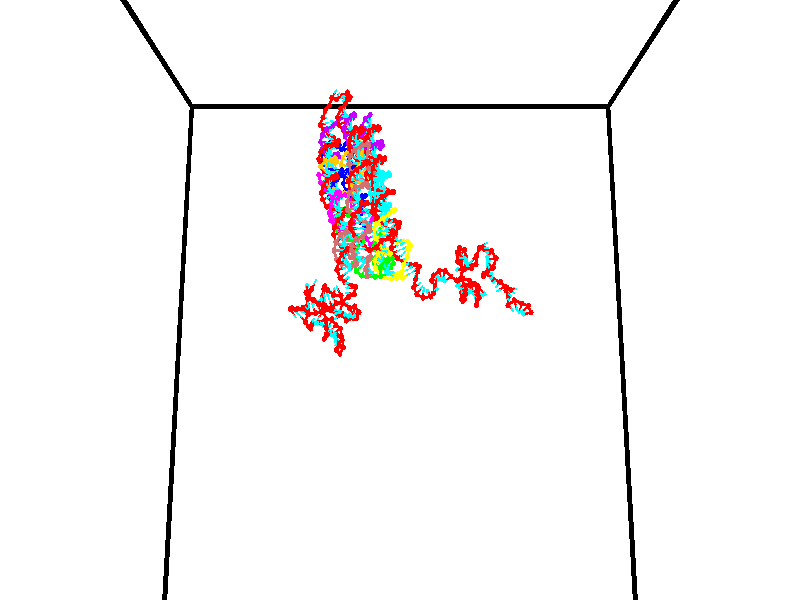 // switches for output
#declare DRAW_BASES = 1; // possible values are 0, 1; only relevant for DNA ribbons
#declare DRAW_BASES_TYPE = 3; // possible values are 1, 2, 3; only relevant for DNA ribbons
#declare DRAW_FOG = 0; // set to 1 to enable fog

#include "colors.inc"

#include "transforms.inc"
background { rgb <1, 1, 1>}

#default {
   normal{
       ripples 0.25
       frequency 0.20
       turbulence 0.2
       lambda 5
   }
	finish {
		phong 0.1
		phong_size 40.
	}
}

// original window dimensions: 1024x640


// camera settings

camera {
	sky <0, 0.179814, -0.983701>
	up <0, 0.179814, -0.983701>
	right 1.6 * <1, 0, 0>
	location <35, 94.9851, 44.8844>
	look_at <35, 29.7336, 32.9568>
	direction <0, -65.2515, -11.9276>
	angle 67.0682
}


# declare cpy_camera_pos = <35, 94.9851, 44.8844>;
# if (DRAW_FOG = 1)
fog {
	fog_type 2
	up vnormalize(cpy_camera_pos)
	color rgbt<1,1,1,0.3>
	distance 1e-5
	fog_alt 3e-3
	fog_offset 56
}
# end


// LIGHTS

# declare lum = 6;
global_settings {
	ambient_light rgb lum * <0.05, 0.05, 0.05>
	max_trace_level 15
}# declare cpy_direct_light_amount = 0.25;
light_source
{	1000 * <-1, -1.16352, -0.803886>,
	rgb lum * cpy_direct_light_amount
	parallel
}

light_source
{	1000 * <1, 1.16352, 0.803886>,
	rgb lum * cpy_direct_light_amount
	parallel
}

// strand 0

// nucleotide -1

// particle -1
sphere {
	<23.978937, 35.137897, 34.724323> 0.250000
	pigment { color rgbt <1,0,0,0> }
	no_shadow
}
cylinder {
	<24.227243, 35.129307, 35.037804>,  <24.376228, 35.124153, 35.225891>, 0.100000
	pigment { color rgbt <1,0,0,0> }
	no_shadow
}
cylinder {
	<24.227243, 35.129307, 35.037804>,  <23.978937, 35.137897, 34.724323>, 0.100000
	pigment { color rgbt <1,0,0,0> }
	no_shadow
}

// particle -1
sphere {
	<24.227243, 35.129307, 35.037804> 0.100000
	pigment { color rgbt <1,0,0,0> }
	no_shadow
}
sphere {
	0, 1
	scale<0.080000,0.200000,0.300000>
	matrix <0.746986, 0.319704, -0.582924,
		-0.238032, 0.947274, 0.214506,
		0.620767, -0.021478, 0.783700,
		24.413473, 35.122864, 35.272915>
	pigment { color rgbt <0,1,1,0> }
	no_shadow
}
cylinder {
	<24.240902, 35.786308, 34.752552>,  <23.978937, 35.137897, 34.724323>, 0.130000
	pigment { color rgbt <1,0,0,0> }
	no_shadow
}

// nucleotide -1

// particle -1
sphere {
	<24.240902, 35.786308, 34.752552> 0.250000
	pigment { color rgbt <1,0,0,0> }
	no_shadow
}
cylinder {
	<24.484079, 35.518002, 34.922482>,  <24.629986, 35.357018, 35.024441>, 0.100000
	pigment { color rgbt <1,0,0,0> }
	no_shadow
}
cylinder {
	<24.484079, 35.518002, 34.922482>,  <24.240902, 35.786308, 34.752552>, 0.100000
	pigment { color rgbt <1,0,0,0> }
	no_shadow
}

// particle -1
sphere {
	<24.484079, 35.518002, 34.922482> 0.100000
	pigment { color rgbt <1,0,0,0> }
	no_shadow
}
sphere {
	0, 1
	scale<0.080000,0.200000,0.300000>
	matrix <0.781222, 0.409810, -0.470901,
		0.141768, 0.618163, 0.773160,
		0.607942, -0.670768, 0.424825,
		24.666462, 35.316772, 35.049931>
	pigment { color rgbt <0,1,1,0> }
	no_shadow
}
cylinder {
	<24.858931, 36.190754, 34.857204>,  <24.240902, 35.786308, 34.752552>, 0.130000
	pigment { color rgbt <1,0,0,0> }
	no_shadow
}

// nucleotide -1

// particle -1
sphere {
	<24.858931, 36.190754, 34.857204> 0.250000
	pigment { color rgbt <1,0,0,0> }
	no_shadow
}
cylinder {
	<25.004560, 35.821854, 34.909206>,  <25.091938, 35.600513, 34.940407>, 0.100000
	pigment { color rgbt <1,0,0,0> }
	no_shadow
}
cylinder {
	<25.004560, 35.821854, 34.909206>,  <24.858931, 36.190754, 34.857204>, 0.100000
	pigment { color rgbt <1,0,0,0> }
	no_shadow
}

// particle -1
sphere {
	<25.004560, 35.821854, 34.909206> 0.100000
	pigment { color rgbt <1,0,0,0> }
	no_shadow
}
sphere {
	0, 1
	scale<0.080000,0.200000,0.300000>
	matrix <0.847760, 0.270343, -0.456309,
		0.385686, 0.276343, 0.880273,
		0.364074, -0.922252, 0.130005,
		25.113783, 35.545177, 34.948208>
	pigment { color rgbt <0,1,1,0> }
	no_shadow
}
cylinder {
	<25.428690, 36.353168, 34.821758>,  <24.858931, 36.190754, 34.857204>, 0.130000
	pigment { color rgbt <1,0,0,0> }
	no_shadow
}

// nucleotide -1

// particle -1
sphere {
	<25.428690, 36.353168, 34.821758> 0.250000
	pigment { color rgbt <1,0,0,0> }
	no_shadow
}
cylinder {
	<25.482647, 35.957039, 34.808666>,  <25.515020, 35.719360, 34.800812>, 0.100000
	pigment { color rgbt <1,0,0,0> }
	no_shadow
}
cylinder {
	<25.482647, 35.957039, 34.808666>,  <25.428690, 36.353168, 34.821758>, 0.100000
	pigment { color rgbt <1,0,0,0> }
	no_shadow
}

// particle -1
sphere {
	<25.482647, 35.957039, 34.808666> 0.100000
	pigment { color rgbt <1,0,0,0> }
	no_shadow
}
sphere {
	0, 1
	scale<0.080000,0.200000,0.300000>
	matrix <0.940043, 0.138347, -0.311735,
		0.313245, 0.011285, 0.949605,
		0.134892, -0.990319, -0.032728,
		25.523115, 35.659943, 34.798847>
	pigment { color rgbt <0,1,1,0> }
	no_shadow
}
cylinder {
	<25.991123, 36.232853, 35.293930>,  <25.428690, 36.353168, 34.821758>, 0.130000
	pigment { color rgbt <1,0,0,0> }
	no_shadow
}

// nucleotide -1

// particle -1
sphere {
	<25.991123, 36.232853, 35.293930> 0.250000
	pigment { color rgbt <1,0,0,0> }
	no_shadow
}
cylinder {
	<25.948145, 35.965759, 34.999287>,  <25.922358, 35.805504, 34.822502>, 0.100000
	pigment { color rgbt <1,0,0,0> }
	no_shadow
}
cylinder {
	<25.948145, 35.965759, 34.999287>,  <25.991123, 36.232853, 35.293930>, 0.100000
	pigment { color rgbt <1,0,0,0> }
	no_shadow
}

// particle -1
sphere {
	<25.948145, 35.965759, 34.999287> 0.100000
	pigment { color rgbt <1,0,0,0> }
	no_shadow
}
sphere {
	0, 1
	scale<0.080000,0.200000,0.300000>
	matrix <0.936334, 0.181136, -0.300780,
		0.334266, -0.722028, 0.605758,
		-0.107447, -0.667732, -0.736607,
		25.915911, 35.765438, 34.778305>
	pigment { color rgbt <0,1,1,0> }
	no_shadow
}
cylinder {
	<26.637978, 35.913162, 35.192421>,  <25.991123, 36.232853, 35.293930>, 0.130000
	pigment { color rgbt <1,0,0,0> }
	no_shadow
}

// nucleotide -1

// particle -1
sphere {
	<26.637978, 35.913162, 35.192421> 0.250000
	pigment { color rgbt <1,0,0,0> }
	no_shadow
}
cylinder {
	<26.454956, 35.810020, 34.852032>,  <26.345144, 35.748135, 34.647797>, 0.100000
	pigment { color rgbt <1,0,0,0> }
	no_shadow
}
cylinder {
	<26.454956, 35.810020, 34.852032>,  <26.637978, 35.913162, 35.192421>, 0.100000
	pigment { color rgbt <1,0,0,0> }
	no_shadow
}

// particle -1
sphere {
	<26.454956, 35.810020, 34.852032> 0.100000
	pigment { color rgbt <1,0,0,0> }
	no_shadow
}
sphere {
	0, 1
	scale<0.080000,0.200000,0.300000>
	matrix <0.871451, 0.060131, -0.486783,
		0.176690, -0.964311, 0.197195,
		-0.457553, -0.257855, -0.850974,
		26.317690, 35.732662, 34.596741>
	pigment { color rgbt <0,1,1,0> }
	no_shadow
}
cylinder {
	<27.164368, 35.504086, 35.026546>,  <26.637978, 35.913162, 35.192421>, 0.130000
	pigment { color rgbt <1,0,0,0> }
	no_shadow
}

// nucleotide -1

// particle -1
sphere {
	<27.164368, 35.504086, 35.026546> 0.250000
	pigment { color rgbt <1,0,0,0> }
	no_shadow
}
cylinder {
	<26.929623, 35.662205, 34.743893>,  <26.788776, 35.757076, 34.574303>, 0.100000
	pigment { color rgbt <1,0,0,0> }
	no_shadow
}
cylinder {
	<26.929623, 35.662205, 34.743893>,  <27.164368, 35.504086, 35.026546>, 0.100000
	pigment { color rgbt <1,0,0,0> }
	no_shadow
}

// particle -1
sphere {
	<26.929623, 35.662205, 34.743893> 0.100000
	pigment { color rgbt <1,0,0,0> }
	no_shadow
}
sphere {
	0, 1
	scale<0.080000,0.200000,0.300000>
	matrix <0.803961, 0.180877, -0.566508,
		-0.096128, -0.900567, -0.423957,
		-0.586862, 0.395302, -0.706633,
		26.753565, 35.780796, 34.531902>
	pigment { color rgbt <0,1,1,0> }
	no_shadow
}
cylinder {
	<27.285160, 35.204559, 34.330872>,  <27.164368, 35.504086, 35.026546>, 0.130000
	pigment { color rgbt <1,0,0,0> }
	no_shadow
}

// nucleotide -1

// particle -1
sphere {
	<27.285160, 35.204559, 34.330872> 0.250000
	pigment { color rgbt <1,0,0,0> }
	no_shadow
}
cylinder {
	<27.126389, 35.569908, 34.294632>,  <27.031126, 35.789116, 34.272888>, 0.100000
	pigment { color rgbt <1,0,0,0> }
	no_shadow
}
cylinder {
	<27.126389, 35.569908, 34.294632>,  <27.285160, 35.204559, 34.330872>, 0.100000
	pigment { color rgbt <1,0,0,0> }
	no_shadow
}

// particle -1
sphere {
	<27.126389, 35.569908, 34.294632> 0.100000
	pigment { color rgbt <1,0,0,0> }
	no_shadow
}
sphere {
	0, 1
	scale<0.080000,0.200000,0.300000>
	matrix <0.823974, 0.311105, -0.473583,
		-0.404370, -0.262629, -0.876077,
		-0.396928, 0.913367, -0.090598,
		27.007311, 35.843918, 34.267452>
	pigment { color rgbt <0,1,1,0> }
	no_shadow
}
cylinder {
	<27.252005, 35.394802, 33.640202>,  <27.285160, 35.204559, 34.330872>, 0.130000
	pigment { color rgbt <1,0,0,0> }
	no_shadow
}

// nucleotide -1

// particle -1
sphere {
	<27.252005, 35.394802, 33.640202> 0.250000
	pigment { color rgbt <1,0,0,0> }
	no_shadow
}
cylinder {
	<27.243324, 35.744156, 33.834816>,  <27.238115, 35.953770, 33.951584>, 0.100000
	pigment { color rgbt <1,0,0,0> }
	no_shadow
}
cylinder {
	<27.243324, 35.744156, 33.834816>,  <27.252005, 35.394802, 33.640202>, 0.100000
	pigment { color rgbt <1,0,0,0> }
	no_shadow
}

// particle -1
sphere {
	<27.243324, 35.744156, 33.834816> 0.100000
	pigment { color rgbt <1,0,0,0> }
	no_shadow
}
sphere {
	0, 1
	scale<0.080000,0.200000,0.300000>
	matrix <0.826362, 0.289585, -0.482976,
		-0.562721, 0.391578, -0.728019,
		-0.021701, 0.873388, 0.486541,
		27.236814, 36.006172, 33.980778>
	pigment { color rgbt <0,1,1,0> }
	no_shadow
}
cylinder {
	<27.400139, 35.918198, 33.135704>,  <27.252005, 35.394802, 33.640202>, 0.130000
	pigment { color rgbt <1,0,0,0> }
	no_shadow
}

// nucleotide -1

// particle -1
sphere {
	<27.400139, 35.918198, 33.135704> 0.250000
	pigment { color rgbt <1,0,0,0> }
	no_shadow
}
cylinder {
	<27.450480, 36.098232, 33.489334>,  <27.480684, 36.206253, 33.701511>, 0.100000
	pigment { color rgbt <1,0,0,0> }
	no_shadow
}
cylinder {
	<27.450480, 36.098232, 33.489334>,  <27.400139, 35.918198, 33.135704>, 0.100000
	pigment { color rgbt <1,0,0,0> }
	no_shadow
}

// particle -1
sphere {
	<27.450480, 36.098232, 33.489334> 0.100000
	pigment { color rgbt <1,0,0,0> }
	no_shadow
}
sphere {
	0, 1
	scale<0.080000,0.200000,0.300000>
	matrix <0.856425, 0.400484, -0.325805,
		-0.500697, 0.798144, -0.335065,
		0.125851, 0.450088, 0.884071,
		27.488235, 36.233257, 33.754555>
	pigment { color rgbt <0,1,1,0> }
	no_shadow
}
cylinder {
	<27.572996, 36.585739, 33.069107>,  <27.400139, 35.918198, 33.135704>, 0.130000
	pigment { color rgbt <1,0,0,0> }
	no_shadow
}

// nucleotide -1

// particle -1
sphere {
	<27.572996, 36.585739, 33.069107> 0.250000
	pigment { color rgbt <1,0,0,0> }
	no_shadow
}
cylinder {
	<27.721451, 36.489990, 33.427986>,  <27.810524, 36.432541, 33.643314>, 0.100000
	pigment { color rgbt <1,0,0,0> }
	no_shadow
}
cylinder {
	<27.721451, 36.489990, 33.427986>,  <27.572996, 36.585739, 33.069107>, 0.100000
	pigment { color rgbt <1,0,0,0> }
	no_shadow
}

// particle -1
sphere {
	<27.721451, 36.489990, 33.427986> 0.100000
	pigment { color rgbt <1,0,0,0> }
	no_shadow
}
sphere {
	0, 1
	scale<0.080000,0.200000,0.300000>
	matrix <0.910073, 0.285697, -0.300240,
		-0.184458, 0.927944, 0.323875,
		0.371136, -0.239368, 0.897196,
		27.832792, 36.418179, 33.697144>
	pigment { color rgbt <0,1,1,0> }
	no_shadow
}
cylinder {
	<27.921610, 37.189968, 33.500259>,  <27.572996, 36.585739, 33.069107>, 0.130000
	pigment { color rgbt <1,0,0,0> }
	no_shadow
}

// nucleotide -1

// particle -1
sphere {
	<27.921610, 37.189968, 33.500259> 0.250000
	pigment { color rgbt <1,0,0,0> }
	no_shadow
}
cylinder {
	<28.078772, 36.826809, 33.558693>,  <28.173069, 36.608913, 33.593754>, 0.100000
	pigment { color rgbt <1,0,0,0> }
	no_shadow
}
cylinder {
	<28.078772, 36.826809, 33.558693>,  <27.921610, 37.189968, 33.500259>, 0.100000
	pigment { color rgbt <1,0,0,0> }
	no_shadow
}

// particle -1
sphere {
	<28.078772, 36.826809, 33.558693> 0.100000
	pigment { color rgbt <1,0,0,0> }
	no_shadow
}
sphere {
	0, 1
	scale<0.080000,0.200000,0.300000>
	matrix <0.884090, 0.329238, -0.331644,
		0.253005, 0.259454, 0.932026,
		0.392905, -0.907902, 0.146082,
		28.196644, 36.554440, 33.602516>
	pigment { color rgbt <0,1,1,0> }
	no_shadow
}
cylinder {
	<28.525354, 37.142715, 33.902977>,  <27.921610, 37.189968, 33.500259>, 0.130000
	pigment { color rgbt <1,0,0,0> }
	no_shadow
}

// nucleotide -1

// particle -1
sphere {
	<28.525354, 37.142715, 33.902977> 0.250000
	pigment { color rgbt <1,0,0,0> }
	no_shadow
}
cylinder {
	<28.532093, 36.868805, 33.611553>,  <28.536137, 36.704460, 33.436699>, 0.100000
	pigment { color rgbt <1,0,0,0> }
	no_shadow
}
cylinder {
	<28.532093, 36.868805, 33.611553>,  <28.525354, 37.142715, 33.902977>, 0.100000
	pigment { color rgbt <1,0,0,0> }
	no_shadow
}

// particle -1
sphere {
	<28.532093, 36.868805, 33.611553> 0.100000
	pigment { color rgbt <1,0,0,0> }
	no_shadow
}
sphere {
	0, 1
	scale<0.080000,0.200000,0.300000>
	matrix <0.844023, 0.400388, -0.356812,
		0.536043, -0.608910, 0.584711,
		0.016845, -0.684776, -0.728559,
		28.537146, 36.663372, 33.392986>
	pigment { color rgbt <0,1,1,0> }
	no_shadow
}
cylinder {
	<29.204670, 36.738430, 33.880928>,  <28.525354, 37.142715, 33.902977>, 0.130000
	pigment { color rgbt <1,0,0,0> }
	no_shadow
}

// nucleotide -1

// particle -1
sphere {
	<29.204670, 36.738430, 33.880928> 0.250000
	pigment { color rgbt <1,0,0,0> }
	no_shadow
}
cylinder {
	<29.011343, 36.796429, 33.535587>,  <28.895348, 36.831226, 33.328381>, 0.100000
	pigment { color rgbt <1,0,0,0> }
	no_shadow
}
cylinder {
	<29.011343, 36.796429, 33.535587>,  <29.204670, 36.738430, 33.880928>, 0.100000
	pigment { color rgbt <1,0,0,0> }
	no_shadow
}

// particle -1
sphere {
	<29.011343, 36.796429, 33.535587> 0.100000
	pigment { color rgbt <1,0,0,0> }
	no_shadow
}
sphere {
	0, 1
	scale<0.080000,0.200000,0.300000>
	matrix <0.828703, 0.393712, -0.397796,
		0.282234, -0.907727, -0.310446,
		-0.483316, 0.144996, -0.863355,
		28.866348, 36.839928, 33.276581>
	pigment { color rgbt <0,1,1,0> }
	no_shadow
}
cylinder {
	<29.338547, 36.241085, 34.369137>,  <29.204670, 36.738430, 33.880928>, 0.130000
	pigment { color rgbt <1,0,0,0> }
	no_shadow
}

// nucleotide -1

// particle -1
sphere {
	<29.338547, 36.241085, 34.369137> 0.250000
	pigment { color rgbt <1,0,0,0> }
	no_shadow
}
cylinder {
	<29.196617, 36.145088, 34.730579>,  <29.111460, 36.087490, 34.947445>, 0.100000
	pigment { color rgbt <1,0,0,0> }
	no_shadow
}
cylinder {
	<29.196617, 36.145088, 34.730579>,  <29.338547, 36.241085, 34.369137>, 0.100000
	pigment { color rgbt <1,0,0,0> }
	no_shadow
}

// particle -1
sphere {
	<29.196617, 36.145088, 34.730579> 0.100000
	pigment { color rgbt <1,0,0,0> }
	no_shadow
}
sphere {
	0, 1
	scale<0.080000,0.200000,0.300000>
	matrix <0.285489, 0.892517, 0.349154,
		-0.890279, 0.381857, -0.248169,
		-0.354822, -0.239995, 0.903606,
		29.090170, 36.073090, 35.001659>
	pigment { color rgbt <0,1,1,0> }
	no_shadow
}
cylinder {
	<28.644997, 35.875088, 34.351250>,  <29.338547, 36.241085, 34.369137>, 0.130000
	pigment { color rgbt <1,0,0,0> }
	no_shadow
}

// nucleotide -1

// particle -1
sphere {
	<28.644997, 35.875088, 34.351250> 0.250000
	pigment { color rgbt <1,0,0,0> }
	no_shadow
}
cylinder {
	<28.496304, 36.213543, 34.198479>,  <28.407087, 36.416615, 34.106815>, 0.100000
	pigment { color rgbt <1,0,0,0> }
	no_shadow
}
cylinder {
	<28.496304, 36.213543, 34.198479>,  <28.644997, 35.875088, 34.351250>, 0.100000
	pigment { color rgbt <1,0,0,0> }
	no_shadow
}

// particle -1
sphere {
	<28.496304, 36.213543, 34.198479> 0.100000
	pigment { color rgbt <1,0,0,0> }
	no_shadow
}
sphere {
	0, 1
	scale<0.080000,0.200000,0.300000>
	matrix <-0.909053, -0.248355, 0.334579,
		0.188245, 0.471566, 0.861504,
		-0.371735, 0.846135, -0.381927,
		28.384783, 36.467384, 34.083900>
	pigment { color rgbt <0,1,1,0> }
	no_shadow
}
cylinder {
	<28.308689, 36.323875, 34.845589>,  <28.644997, 35.875088, 34.351250>, 0.130000
	pigment { color rgbt <1,0,0,0> }
	no_shadow
}

// nucleotide -1

// particle -1
sphere {
	<28.308689, 36.323875, 34.845589> 0.250000
	pigment { color rgbt <1,0,0,0> }
	no_shadow
}
cylinder {
	<28.152559, 36.341400, 34.477734>,  <28.058882, 36.351913, 34.257023>, 0.100000
	pigment { color rgbt <1,0,0,0> }
	no_shadow
}
cylinder {
	<28.152559, 36.341400, 34.477734>,  <28.308689, 36.323875, 34.845589>, 0.100000
	pigment { color rgbt <1,0,0,0> }
	no_shadow
}

// particle -1
sphere {
	<28.152559, 36.341400, 34.477734> 0.100000
	pigment { color rgbt <1,0,0,0> }
	no_shadow
}
sphere {
	0, 1
	scale<0.080000,0.200000,0.300000>
	matrix <-0.914390, -0.134984, 0.381667,
		-0.107415, 0.989879, 0.092746,
		-0.390323, 0.043809, -0.919635,
		28.035461, 36.354542, 34.201843>
	pigment { color rgbt <0,1,1,0> }
	no_shadow
}
cylinder {
	<27.778555, 36.778728, 34.902302>,  <28.308689, 36.323875, 34.845589>, 0.130000
	pigment { color rgbt <1,0,0,0> }
	no_shadow
}

// nucleotide -1

// particle -1
sphere {
	<27.778555, 36.778728, 34.902302> 0.250000
	pigment { color rgbt <1,0,0,0> }
	no_shadow
}
cylinder {
	<27.693514, 36.595306, 34.557159>,  <27.642490, 36.485252, 34.350075>, 0.100000
	pigment { color rgbt <1,0,0,0> }
	no_shadow
}
cylinder {
	<27.693514, 36.595306, 34.557159>,  <27.778555, 36.778728, 34.902302>, 0.100000
	pigment { color rgbt <1,0,0,0> }
	no_shadow
}

// particle -1
sphere {
	<27.693514, 36.595306, 34.557159> 0.100000
	pigment { color rgbt <1,0,0,0> }
	no_shadow
}
sphere {
	0, 1
	scale<0.080000,0.200000,0.300000>
	matrix <-0.964966, -0.040420, 0.259240,
		-0.153754, 0.887745, -0.433900,
		-0.212601, -0.458558, -0.862859,
		27.629734, 36.457741, 34.298302>
	pigment { color rgbt <0,1,1,0> }
	no_shadow
}
cylinder {
	<27.078121, 37.084633, 34.664242>,  <27.778555, 36.778728, 34.902302>, 0.130000
	pigment { color rgbt <1,0,0,0> }
	no_shadow
}

// nucleotide -1

// particle -1
sphere {
	<27.078121, 37.084633, 34.664242> 0.250000
	pigment { color rgbt <1,0,0,0> }
	no_shadow
}
cylinder {
	<27.137590, 36.758865, 34.439877>,  <27.173273, 36.563404, 34.305260>, 0.100000
	pigment { color rgbt <1,0,0,0> }
	no_shadow
}
cylinder {
	<27.137590, 36.758865, 34.439877>,  <27.078121, 37.084633, 34.664242>, 0.100000
	pigment { color rgbt <1,0,0,0> }
	no_shadow
}

// particle -1
sphere {
	<27.137590, 36.758865, 34.439877> 0.100000
	pigment { color rgbt <1,0,0,0> }
	no_shadow
}
sphere {
	0, 1
	scale<0.080000,0.200000,0.300000>
	matrix <-0.938936, -0.294252, 0.178366,
		-0.310314, 0.500142, -0.808433,
		0.148674, -0.814416, -0.560912,
		27.182194, 36.514542, 34.271603>
	pigment { color rgbt <0,1,1,0> }
	no_shadow
}
cylinder {
	<26.541506, 37.038738, 34.279716>,  <27.078121, 37.084633, 34.664242>, 0.130000
	pigment { color rgbt <1,0,0,0> }
	no_shadow
}

// nucleotide -1

// particle -1
sphere {
	<26.541506, 37.038738, 34.279716> 0.250000
	pigment { color rgbt <1,0,0,0> }
	no_shadow
}
cylinder {
	<26.686152, 36.665993, 34.291431>,  <26.772938, 36.442345, 34.298462>, 0.100000
	pigment { color rgbt <1,0,0,0> }
	no_shadow
}
cylinder {
	<26.686152, 36.665993, 34.291431>,  <26.541506, 37.038738, 34.279716>, 0.100000
	pigment { color rgbt <1,0,0,0> }
	no_shadow
}

// particle -1
sphere {
	<26.686152, 36.665993, 34.291431> 0.100000
	pigment { color rgbt <1,0,0,0> }
	no_shadow
}
sphere {
	0, 1
	scale<0.080000,0.200000,0.300000>
	matrix <-0.871317, -0.326602, 0.366248,
		-0.331733, -0.157951, -0.930056,
		0.361607, -0.931871, 0.029281,
		26.794636, 36.386433, 34.300220>
	pigment { color rgbt <0,1,1,0> }
	no_shadow
}
cylinder {
	<25.972435, 36.726982, 34.003330>,  <26.541506, 37.038738, 34.279716>, 0.130000
	pigment { color rgbt <1,0,0,0> }
	no_shadow
}

// nucleotide -1

// particle -1
sphere {
	<25.972435, 36.726982, 34.003330> 0.250000
	pigment { color rgbt <1,0,0,0> }
	no_shadow
}
cylinder {
	<26.207430, 36.467896, 34.197372>,  <26.348427, 36.312443, 34.313797>, 0.100000
	pigment { color rgbt <1,0,0,0> }
	no_shadow
}
cylinder {
	<26.207430, 36.467896, 34.197372>,  <25.972435, 36.726982, 34.003330>, 0.100000
	pigment { color rgbt <1,0,0,0> }
	no_shadow
}

// particle -1
sphere {
	<26.207430, 36.467896, 34.197372> 0.100000
	pigment { color rgbt <1,0,0,0> }
	no_shadow
}
sphere {
	0, 1
	scale<0.080000,0.200000,0.300000>
	matrix <-0.805973, -0.522099, 0.278964,
		0.072584, -0.554869, -0.828765,
		0.587486, -0.647713, 0.485106,
		26.383677, 36.273582, 34.342903>
	pigment { color rgbt <0,1,1,0> }
	no_shadow
}
cylinder {
	<26.306253, 36.636887, 33.299286>,  <25.972435, 36.726982, 34.003330>, 0.130000
	pigment { color rgbt <1,0,0,0> }
	no_shadow
}

// nucleotide -1

// particle -1
sphere {
	<26.306253, 36.636887, 33.299286> 0.250000
	pigment { color rgbt <1,0,0,0> }
	no_shadow
}
cylinder {
	<26.502993, 36.819485, 33.002720>,  <26.621037, 36.929043, 32.824780>, 0.100000
	pigment { color rgbt <1,0,0,0> }
	no_shadow
}
cylinder {
	<26.502993, 36.819485, 33.002720>,  <26.306253, 36.636887, 33.299286>, 0.100000
	pigment { color rgbt <1,0,0,0> }
	no_shadow
}

// particle -1
sphere {
	<26.502993, 36.819485, 33.002720> 0.100000
	pigment { color rgbt <1,0,0,0> }
	no_shadow
}
sphere {
	0, 1
	scale<0.080000,0.200000,0.300000>
	matrix <-0.789563, -0.125058, -0.600792,
		-0.366980, 0.880892, 0.298924,
		0.491850, 0.456498, -0.741413,
		26.650547, 36.956432, 32.780296>
	pigment { color rgbt <0,1,1,0> }
	no_shadow
}
cylinder {
	<25.684048, 36.226784, 33.528046>,  <26.306253, 36.636887, 33.299286>, 0.130000
	pigment { color rgbt <1,0,0,0> }
	no_shadow
}

// nucleotide -1

// particle -1
sphere {
	<25.684048, 36.226784, 33.528046> 0.250000
	pigment { color rgbt <1,0,0,0> }
	no_shadow
}
cylinder {
	<25.708723, 36.053284, 33.168480>,  <25.723528, 35.949184, 32.952740>, 0.100000
	pigment { color rgbt <1,0,0,0> }
	no_shadow
}
cylinder {
	<25.708723, 36.053284, 33.168480>,  <25.684048, 36.226784, 33.528046>, 0.100000
	pigment { color rgbt <1,0,0,0> }
	no_shadow
}

// particle -1
sphere {
	<25.708723, 36.053284, 33.168480> 0.100000
	pigment { color rgbt <1,0,0,0> }
	no_shadow
}
sphere {
	0, 1
	scale<0.080000,0.200000,0.300000>
	matrix <0.370719, 0.846161, -0.382857,
		0.926694, -0.309627, 0.213000,
		0.061689, -0.433754, -0.898917,
		25.727230, 35.923157, 32.898804>
	pigment { color rgbt <0,1,1,0> }
	no_shadow
}
cylinder {
	<25.818619, 35.411114, 33.508373>,  <25.684048, 36.226784, 33.528046>, 0.130000
	pigment { color rgbt <1,0,0,0> }
	no_shadow
}

// nucleotide -1

// particle -1
sphere {
	<25.818619, 35.411114, 33.508373> 0.250000
	pigment { color rgbt <1,0,0,0> }
	no_shadow
}
cylinder {
	<26.046703, 35.336952, 33.828495>,  <26.183554, 35.292458, 34.020569>, 0.100000
	pigment { color rgbt <1,0,0,0> }
	no_shadow
}
cylinder {
	<26.046703, 35.336952, 33.828495>,  <25.818619, 35.411114, 33.508373>, 0.100000
	pigment { color rgbt <1,0,0,0> }
	no_shadow
}

// particle -1
sphere {
	<26.046703, 35.336952, 33.828495> 0.100000
	pigment { color rgbt <1,0,0,0> }
	no_shadow
}
sphere {
	0, 1
	scale<0.080000,0.200000,0.300000>
	matrix <-0.802722, -0.332847, 0.494824,
		0.174637, -0.924575, -0.338618,
		0.570210, -0.185401, 0.800304,
		26.217766, 35.281330, 34.068584>
	pigment { color rgbt <0,1,1,0> }
	no_shadow
}
cylinder {
	<25.659079, 34.778889, 33.799145>,  <25.818619, 35.411114, 33.508373>, 0.130000
	pigment { color rgbt <1,0,0,0> }
	no_shadow
}

// nucleotide -1

// particle -1
sphere {
	<25.659079, 34.778889, 33.799145> 0.250000
	pigment { color rgbt <1,0,0,0> }
	no_shadow
}
cylinder {
	<25.751528, 35.020744, 34.104038>,  <25.806997, 35.165855, 34.286976>, 0.100000
	pigment { color rgbt <1,0,0,0> }
	no_shadow
}
cylinder {
	<25.751528, 35.020744, 34.104038>,  <25.659079, 34.778889, 33.799145>, 0.100000
	pigment { color rgbt <1,0,0,0> }
	no_shadow
}

// particle -1
sphere {
	<25.751528, 35.020744, 34.104038> 0.100000
	pigment { color rgbt <1,0,0,0> }
	no_shadow
}
sphere {
	0, 1
	scale<0.080000,0.200000,0.300000>
	matrix <-0.772000, -0.362827, 0.521893,
		0.592114, -0.709064, 0.382922,
		0.231121, 0.604636, 0.762232,
		25.820864, 35.202137, 34.332706>
	pigment { color rgbt <0,1,1,0> }
	no_shadow
}
cylinder {
	<25.546902, 34.461258, 34.361023>,  <25.659079, 34.778889, 33.799145>, 0.130000
	pigment { color rgbt <1,0,0,0> }
	no_shadow
}

// nucleotide -1

// particle -1
sphere {
	<25.546902, 34.461258, 34.361023> 0.250000
	pigment { color rgbt <1,0,0,0> }
	no_shadow
}
cylinder {
	<25.561584, 34.832909, 34.508198>,  <25.570395, 35.055901, 34.596500>, 0.100000
	pigment { color rgbt <1,0,0,0> }
	no_shadow
}
cylinder {
	<25.561584, 34.832909, 34.508198>,  <25.546902, 34.461258, 34.361023>, 0.100000
	pigment { color rgbt <1,0,0,0> }
	no_shadow
}

// particle -1
sphere {
	<25.561584, 34.832909, 34.508198> 0.100000
	pigment { color rgbt <1,0,0,0> }
	no_shadow
}
sphere {
	0, 1
	scale<0.080000,0.200000,0.300000>
	matrix <-0.705885, -0.236510, 0.667675,
		0.707375, -0.284228, 0.647175,
		0.036708, 0.929127, 0.367934,
		25.572598, 35.111649, 34.618576>
	pigment { color rgbt <0,1,1,0> }
	no_shadow
}
cylinder {
	<25.629755, 34.355820, 34.999374>,  <25.546902, 34.461258, 34.361023>, 0.130000
	pigment { color rgbt <1,0,0,0> }
	no_shadow
}

// nucleotide -1

// particle -1
sphere {
	<25.629755, 34.355820, 34.999374> 0.250000
	pigment { color rgbt <1,0,0,0> }
	no_shadow
}
cylinder {
	<25.437361, 34.704041, 34.957809>,  <25.321924, 34.912971, 34.932869>, 0.100000
	pigment { color rgbt <1,0,0,0> }
	no_shadow
}
cylinder {
	<25.437361, 34.704041, 34.957809>,  <25.629755, 34.355820, 34.999374>, 0.100000
	pigment { color rgbt <1,0,0,0> }
	no_shadow
}

// particle -1
sphere {
	<25.437361, 34.704041, 34.957809> 0.100000
	pigment { color rgbt <1,0,0,0> }
	no_shadow
}
sphere {
	0, 1
	scale<0.080000,0.200000,0.300000>
	matrix <-0.664257, -0.284498, 0.691247,
		0.572200, 0.401507, 0.715108,
		-0.480987, 0.870547, -0.103914,
		25.293064, 34.965206, 34.926636>
	pigment { color rgbt <0,1,1,0> }
	no_shadow
}
cylinder {
	<25.427763, 34.628780, 35.723873>,  <25.629755, 34.355820, 34.999374>, 0.130000
	pigment { color rgbt <1,0,0,0> }
	no_shadow
}

// nucleotide -1

// particle -1
sphere {
	<25.427763, 34.628780, 35.723873> 0.250000
	pigment { color rgbt <1,0,0,0> }
	no_shadow
}
cylinder {
	<25.170237, 34.794872, 35.466785>,  <25.015720, 34.894527, 35.312534>, 0.100000
	pigment { color rgbt <1,0,0,0> }
	no_shadow
}
cylinder {
	<25.170237, 34.794872, 35.466785>,  <25.427763, 34.628780, 35.723873>, 0.100000
	pigment { color rgbt <1,0,0,0> }
	no_shadow
}

// particle -1
sphere {
	<25.170237, 34.794872, 35.466785> 0.100000
	pigment { color rgbt <1,0,0,0> }
	no_shadow
}
sphere {
	0, 1
	scale<0.080000,0.200000,0.300000>
	matrix <-0.748381, -0.166658, 0.641990,
		0.159463, 0.894319, 0.418050,
		-0.643815, 0.415234, -0.642715,
		24.977093, 34.919441, 35.273972>
	pigment { color rgbt <0,1,1,0> }
	no_shadow
}
cylinder {
	<25.690037, 34.021435, 36.057674>,  <25.427763, 34.628780, 35.723873>, 0.130000
	pigment { color rgbt <1,0,0,0> }
	no_shadow
}

// nucleotide -1

// particle -1
sphere {
	<25.690037, 34.021435, 36.057674> 0.250000
	pigment { color rgbt <1,0,0,0> }
	no_shadow
}
cylinder {
	<25.907475, 33.926521, 35.735630>,  <26.037937, 33.869576, 35.542404>, 0.100000
	pigment { color rgbt <1,0,0,0> }
	no_shadow
}
cylinder {
	<25.907475, 33.926521, 35.735630>,  <25.690037, 34.021435, 36.057674>, 0.100000
	pigment { color rgbt <1,0,0,0> }
	no_shadow
}

// particle -1
sphere {
	<25.907475, 33.926521, 35.735630> 0.100000
	pigment { color rgbt <1,0,0,0> }
	no_shadow
}
sphere {
	0, 1
	scale<0.080000,0.200000,0.300000>
	matrix <0.495990, -0.683014, 0.536178,
		-0.677118, -0.690793, -0.253606,
		0.543604, -0.237269, -0.805107,
		26.070553, 33.855335, 35.494095>
	pigment { color rgbt <0,1,1,0> }
	no_shadow
}
cylinder {
	<25.775490, 33.250118, 36.115944>,  <25.690037, 34.021435, 36.057674>, 0.130000
	pigment { color rgbt <1,0,0,0> }
	no_shadow
}

// nucleotide -1

// particle -1
sphere {
	<25.775490, 33.250118, 36.115944> 0.250000
	pigment { color rgbt <1,0,0,0> }
	no_shadow
}
cylinder {
	<26.047525, 33.386265, 35.856213>,  <26.210747, 33.467953, 35.700375>, 0.100000
	pigment { color rgbt <1,0,0,0> }
	no_shadow
}
cylinder {
	<26.047525, 33.386265, 35.856213>,  <25.775490, 33.250118, 36.115944>, 0.100000
	pigment { color rgbt <1,0,0,0> }
	no_shadow
}

// particle -1
sphere {
	<26.047525, 33.386265, 35.856213> 0.100000
	pigment { color rgbt <1,0,0,0> }
	no_shadow
}
sphere {
	0, 1
	scale<0.080000,0.200000,0.300000>
	matrix <0.615408, -0.746393, 0.253320,
		-0.398433, -0.571883, -0.717078,
		0.680091, 0.340364, -0.649329,
		26.251553, 33.488373, 35.661415>
	pigment { color rgbt <0,1,1,0> }
	no_shadow
}
cylinder {
	<25.921759, 32.659645, 35.592110>,  <25.775490, 33.250118, 36.115944>, 0.130000
	pigment { color rgbt <1,0,0,0> }
	no_shadow
}

// nucleotide -1

// particle -1
sphere {
	<25.921759, 32.659645, 35.592110> 0.250000
	pigment { color rgbt <1,0,0,0> }
	no_shadow
}
cylinder {
	<26.224947, 32.920025, 35.608799>,  <26.406860, 33.076252, 35.618813>, 0.100000
	pigment { color rgbt <1,0,0,0> }
	no_shadow
}
cylinder {
	<26.224947, 32.920025, 35.608799>,  <25.921759, 32.659645, 35.592110>, 0.100000
	pigment { color rgbt <1,0,0,0> }
	no_shadow
}

// particle -1
sphere {
	<26.224947, 32.920025, 35.608799> 0.100000
	pigment { color rgbt <1,0,0,0> }
	no_shadow
}
sphere {
	0, 1
	scale<0.080000,0.200000,0.300000>
	matrix <0.648598, -0.758932, 0.057821,
		0.069307, -0.016762, -0.997455,
		0.757969, 0.650954, 0.041727,
		26.452337, 33.115311, 35.621319>
	pigment { color rgbt <0,1,1,0> }
	no_shadow
}
cylinder {
	<26.446991, 32.333954, 35.401627>,  <25.921759, 32.659645, 35.592110>, 0.130000
	pigment { color rgbt <1,0,0,0> }
	no_shadow
}

// nucleotide -1

// particle -1
sphere {
	<26.446991, 32.333954, 35.401627> 0.250000
	pigment { color rgbt <1,0,0,0> }
	no_shadow
}
cylinder {
	<26.665354, 32.644997, 35.526402>,  <26.796371, 32.831623, 35.601269>, 0.100000
	pigment { color rgbt <1,0,0,0> }
	no_shadow
}
cylinder {
	<26.665354, 32.644997, 35.526402>,  <26.446991, 32.333954, 35.401627>, 0.100000
	pigment { color rgbt <1,0,0,0> }
	no_shadow
}

// particle -1
sphere {
	<26.665354, 32.644997, 35.526402> 0.100000
	pigment { color rgbt <1,0,0,0> }
	no_shadow
}
sphere {
	0, 1
	scale<0.080000,0.200000,0.300000>
	matrix <0.671488, -0.628730, 0.392177,
		0.501088, -0.004627, -0.865384,
		0.545907, 0.777610, 0.311942,
		26.829126, 32.878281, 35.619984>
	pigment { color rgbt <0,1,1,0> }
	no_shadow
}
cylinder {
	<27.119024, 32.183838, 35.175289>,  <26.446991, 32.333954, 35.401627>, 0.130000
	pigment { color rgbt <1,0,0,0> }
	no_shadow
}

// nucleotide -1

// particle -1
sphere {
	<27.119024, 32.183838, 35.175289> 0.250000
	pigment { color rgbt <1,0,0,0> }
	no_shadow
}
cylinder {
	<27.152559, 32.424828, 35.492779>,  <27.172680, 32.569420, 35.683273>, 0.100000
	pigment { color rgbt <1,0,0,0> }
	no_shadow
}
cylinder {
	<27.152559, 32.424828, 35.492779>,  <27.119024, 32.183838, 35.175289>, 0.100000
	pigment { color rgbt <1,0,0,0> }
	no_shadow
}

// particle -1
sphere {
	<27.152559, 32.424828, 35.492779> 0.100000
	pigment { color rgbt <1,0,0,0> }
	no_shadow
}
sphere {
	0, 1
	scale<0.080000,0.200000,0.300000>
	matrix <0.747605, -0.564661, 0.349636,
		0.658831, 0.564081, -0.497749,
		0.083836, 0.602470, 0.793726,
		27.177710, 32.605568, 35.730896>
	pigment { color rgbt <0,1,1,0> }
	no_shadow
}
cylinder {
	<27.826670, 32.239906, 35.122540>,  <27.119024, 32.183838, 35.175289>, 0.130000
	pigment { color rgbt <1,0,0,0> }
	no_shadow
}

// nucleotide -1

// particle -1
sphere {
	<27.826670, 32.239906, 35.122540> 0.250000
	pigment { color rgbt <1,0,0,0> }
	no_shadow
}
cylinder {
	<27.697311, 32.347046, 35.485565>,  <27.619696, 32.411331, 35.703381>, 0.100000
	pigment { color rgbt <1,0,0,0> }
	no_shadow
}
cylinder {
	<27.697311, 32.347046, 35.485565>,  <27.826670, 32.239906, 35.122540>, 0.100000
	pigment { color rgbt <1,0,0,0> }
	no_shadow
}

// particle -1
sphere {
	<27.697311, 32.347046, 35.485565> 0.100000
	pigment { color rgbt <1,0,0,0> }
	no_shadow
}
sphere {
	0, 1
	scale<0.080000,0.200000,0.300000>
	matrix <0.569981, -0.710448, 0.412778,
		0.755338, 0.650785, 0.077089,
		-0.323397, 0.267848, 0.907564,
		27.600292, 32.427399, 35.757835>
	pigment { color rgbt <0,1,1,0> }
	no_shadow
}
cylinder {
	<28.280281, 32.376282, 35.669628>,  <27.826670, 32.239906, 35.122540>, 0.130000
	pigment { color rgbt <1,0,0,0> }
	no_shadow
}

// nucleotide -1

// particle -1
sphere {
	<28.280281, 32.376282, 35.669628> 0.250000
	pigment { color rgbt <1,0,0,0> }
	no_shadow
}
cylinder {
	<28.078176, 32.599594, 35.932846>,  <27.956913, 32.733582, 36.090778>, 0.100000
	pigment { color rgbt <1,0,0,0> }
	no_shadow
}
cylinder {
	<28.078176, 32.599594, 35.932846>,  <28.280281, 32.376282, 35.669628>, 0.100000
	pigment { color rgbt <1,0,0,0> }
	no_shadow
}

// particle -1
sphere {
	<28.078176, 32.599594, 35.932846> 0.100000
	pigment { color rgbt <1,0,0,0> }
	no_shadow
}
sphere {
	0, 1
	scale<0.080000,0.200000,0.300000>
	matrix <0.245612, -0.637974, 0.729839,
		0.827275, 0.530385, 0.185224,
		-0.505264, 0.558284, 0.658048,
		27.926598, 32.767078, 36.130260>
	pigment { color rgbt <0,1,1,0> }
	no_shadow
}
cylinder {
	<28.816338, 32.649429, 36.014786>,  <28.280281, 32.376282, 35.669628>, 0.130000
	pigment { color rgbt <1,0,0,0> }
	no_shadow
}

// nucleotide -1

// particle -1
sphere {
	<28.816338, 32.649429, 36.014786> 0.250000
	pigment { color rgbt <1,0,0,0> }
	no_shadow
}
cylinder {
	<28.470707, 32.622772, 36.214359>,  <28.263329, 32.606777, 36.334103>, 0.100000
	pigment { color rgbt <1,0,0,0> }
	no_shadow
}
cylinder {
	<28.470707, 32.622772, 36.214359>,  <28.816338, 32.649429, 36.014786>, 0.100000
	pigment { color rgbt <1,0,0,0> }
	no_shadow
}

// particle -1
sphere {
	<28.470707, 32.622772, 36.214359> 0.100000
	pigment { color rgbt <1,0,0,0> }
	no_shadow
}
sphere {
	0, 1
	scale<0.080000,0.200000,0.300000>
	matrix <0.378934, -0.738575, 0.557599,
		0.331336, 0.670869, 0.663439,
		-0.864075, -0.066647, 0.498931,
		28.211485, 32.602779, 36.364040>
	pigment { color rgbt <0,1,1,0> }
	no_shadow
}
cylinder {
	<28.914907, 32.533138, 36.717293>,  <28.816338, 32.649429, 36.014786>, 0.130000
	pigment { color rgbt <1,0,0,0> }
	no_shadow
}

// nucleotide -1

// particle -1
sphere {
	<28.914907, 32.533138, 36.717293> 0.250000
	pigment { color rgbt <1,0,0,0> }
	no_shadow
}
cylinder {
	<28.549889, 32.379784, 36.660339>,  <28.330877, 32.287773, 36.626167>, 0.100000
	pigment { color rgbt <1,0,0,0> }
	no_shadow
}
cylinder {
	<28.549889, 32.379784, 36.660339>,  <28.914907, 32.533138, 36.717293>, 0.100000
	pigment { color rgbt <1,0,0,0> }
	no_shadow
}

// particle -1
sphere {
	<28.549889, 32.379784, 36.660339> 0.100000
	pigment { color rgbt <1,0,0,0> }
	no_shadow
}
sphere {
	0, 1
	scale<0.080000,0.200000,0.300000>
	matrix <0.189644, -0.705137, 0.683240,
		-0.362341, 0.596489, 0.716178,
		-0.912548, -0.383384, -0.142380,
		28.276125, 32.264767, 36.617626>
	pigment { color rgbt <0,1,1,0> }
	no_shadow
}
cylinder {
	<28.687889, 32.385128, 37.425976>,  <28.914907, 32.533138, 36.717293>, 0.130000
	pigment { color rgbt <1,0,0,0> }
	no_shadow
}

// nucleotide -1

// particle -1
sphere {
	<28.687889, 32.385128, 37.425976> 0.250000
	pigment { color rgbt <1,0,0,0> }
	no_shadow
}
cylinder {
	<28.534031, 32.124020, 37.164921>,  <28.441715, 31.967354, 37.008289>, 0.100000
	pigment { color rgbt <1,0,0,0> }
	no_shadow
}
cylinder {
	<28.534031, 32.124020, 37.164921>,  <28.687889, 32.385128, 37.425976>, 0.100000
	pigment { color rgbt <1,0,0,0> }
	no_shadow
}

// particle -1
sphere {
	<28.534031, 32.124020, 37.164921> 0.100000
	pigment { color rgbt <1,0,0,0> }
	no_shadow
}
sphere {
	0, 1
	scale<0.080000,0.200000,0.300000>
	matrix <0.299192, -0.757030, 0.580852,
		-0.873230, 0.028159, 0.486494,
		-0.384647, -0.652772, -0.652637,
		28.418636, 31.928188, 36.969131>
	pigment { color rgbt <0,1,1,0> }
	no_shadow
}
cylinder {
	<28.310095, 31.974182, 37.820873>,  <28.687889, 32.385128, 37.425976>, 0.130000
	pigment { color rgbt <1,0,0,0> }
	no_shadow
}

// nucleotide -1

// particle -1
sphere {
	<28.310095, 31.974182, 37.820873> 0.250000
	pigment { color rgbt <1,0,0,0> }
	no_shadow
}
cylinder {
	<28.392435, 31.775137, 37.483826>,  <28.441839, 31.655710, 37.281597>, 0.100000
	pigment { color rgbt <1,0,0,0> }
	no_shadow
}
cylinder {
	<28.392435, 31.775137, 37.483826>,  <28.310095, 31.974182, 37.820873>, 0.100000
	pigment { color rgbt <1,0,0,0> }
	no_shadow
}

// particle -1
sphere {
	<28.392435, 31.775137, 37.483826> 0.100000
	pigment { color rgbt <1,0,0,0> }
	no_shadow
}
sphere {
	0, 1
	scale<0.080000,0.200000,0.300000>
	matrix <0.325042, -0.777404, 0.538508,
		-0.923024, -0.384739, 0.001716,
		0.205851, -0.497613, -0.842619,
		28.454191, 31.625853, 37.231041>
	pigment { color rgbt <0,1,1,0> }
	no_shadow
}
cylinder {
	<28.642313, 31.276289, 38.089390>,  <28.310095, 31.974182, 37.820873>, 0.130000
	pigment { color rgbt <1,0,0,0> }
	no_shadow
}

// nucleotide -1

// particle -1
sphere {
	<28.642313, 31.276289, 38.089390> 0.250000
	pigment { color rgbt <1,0,0,0> }
	no_shadow
}
cylinder {
	<28.593315, 30.908882, 37.939022>,  <28.563917, 30.688438, 37.848801>, 0.100000
	pigment { color rgbt <1,0,0,0> }
	no_shadow
}
cylinder {
	<28.593315, 30.908882, 37.939022>,  <28.642313, 31.276289, 38.089390>, 0.100000
	pigment { color rgbt <1,0,0,0> }
	no_shadow
}

// particle -1
sphere {
	<28.593315, 30.908882, 37.939022> 0.100000
	pigment { color rgbt <1,0,0,0> }
	no_shadow
}
sphere {
	0, 1
	scale<0.080000,0.200000,0.300000>
	matrix <-0.407992, 0.391893, -0.824598,
		0.904731, 0.052366, -0.422753,
		-0.122493, -0.918519, -0.375923,
		28.556566, 30.633326, 37.826244>
	pigment { color rgbt <0,1,1,0> }
	no_shadow
}
cylinder {
	<28.999222, 31.233780, 37.485497>,  <28.642313, 31.276289, 38.089390>, 0.130000
	pigment { color rgbt <1,0,0,0> }
	no_shadow
}

// nucleotide -1

// particle -1
sphere {
	<28.999222, 31.233780, 37.485497> 0.250000
	pigment { color rgbt <1,0,0,0> }
	no_shadow
}
cylinder {
	<28.665871, 31.013773, 37.507282>,  <28.465860, 30.881769, 37.520351>, 0.100000
	pigment { color rgbt <1,0,0,0> }
	no_shadow
}
cylinder {
	<28.665871, 31.013773, 37.507282>,  <28.999222, 31.233780, 37.485497>, 0.100000
	pigment { color rgbt <1,0,0,0> }
	no_shadow
}

// particle -1
sphere {
	<28.665871, 31.013773, 37.507282> 0.100000
	pigment { color rgbt <1,0,0,0> }
	no_shadow
}
sphere {
	0, 1
	scale<0.080000,0.200000,0.300000>
	matrix <-0.416583, 0.560316, -0.715894,
		0.363237, -0.619297, -0.696082,
		-0.833377, -0.550015, 0.054461,
		28.415857, 30.848768, 37.523621>
	pigment { color rgbt <0,1,1,0> }
	no_shadow
}
cylinder {
	<28.825178, 30.836411, 36.790253>,  <28.999222, 31.233780, 37.485497>, 0.130000
	pigment { color rgbt <1,0,0,0> }
	no_shadow
}

// nucleotide -1

// particle -1
sphere {
	<28.825178, 30.836411, 36.790253> 0.250000
	pigment { color rgbt <1,0,0,0> }
	no_shadow
}
cylinder {
	<28.503126, 30.938904, 37.004211>,  <28.309895, 31.000401, 37.132587>, 0.100000
	pigment { color rgbt <1,0,0,0> }
	no_shadow
}
cylinder {
	<28.503126, 30.938904, 37.004211>,  <28.825178, 30.836411, 36.790253>, 0.100000
	pigment { color rgbt <1,0,0,0> }
	no_shadow
}

// particle -1
sphere {
	<28.503126, 30.938904, 37.004211> 0.100000
	pigment { color rgbt <1,0,0,0> }
	no_shadow
}
sphere {
	0, 1
	scale<0.080000,0.200000,0.300000>
	matrix <-0.344292, 0.532438, -0.773287,
		-0.482941, -0.806755, -0.340462,
		-0.805128, 0.256233, 0.534896,
		28.261587, 31.015774, 37.164680>
	pigment { color rgbt <0,1,1,0> }
	no_shadow
}
cylinder {
	<28.291016, 30.827682, 36.332493>,  <28.825178, 30.836411, 36.790253>, 0.130000
	pigment { color rgbt <1,0,0,0> }
	no_shadow
}

// nucleotide -1

// particle -1
sphere {
	<28.291016, 30.827682, 36.332493> 0.250000
	pigment { color rgbt <1,0,0,0> }
	no_shadow
}
cylinder {
	<28.199760, 31.076960, 36.631714>,  <28.145008, 31.226526, 36.811245>, 0.100000
	pigment { color rgbt <1,0,0,0> }
	no_shadow
}
cylinder {
	<28.199760, 31.076960, 36.631714>,  <28.291016, 30.827682, 36.332493>, 0.100000
	pigment { color rgbt <1,0,0,0> }
	no_shadow
}

// particle -1
sphere {
	<28.199760, 31.076960, 36.631714> 0.100000
	pigment { color rgbt <1,0,0,0> }
	no_shadow
}
sphere {
	0, 1
	scale<0.080000,0.200000,0.300000>
	matrix <-0.458933, 0.608776, -0.647126,
		-0.858681, -0.490940, 0.147119,
		-0.228138, 0.623192, 0.748053,
		28.131319, 31.263918, 36.856129>
	pigment { color rgbt <0,1,1,0> }
	no_shadow
}
cylinder {
	<27.690865, 31.135342, 36.189964>,  <28.291016, 30.827682, 36.332493>, 0.130000
	pigment { color rgbt <1,0,0,0> }
	no_shadow
}

// nucleotide -1

// particle -1
sphere {
	<27.690865, 31.135342, 36.189964> 0.250000
	pigment { color rgbt <1,0,0,0> }
	no_shadow
}
cylinder {
	<27.914553, 31.376589, 36.417480>,  <28.048765, 31.521338, 36.553989>, 0.100000
	pigment { color rgbt <1,0,0,0> }
	no_shadow
}
cylinder {
	<27.914553, 31.376589, 36.417480>,  <27.690865, 31.135342, 36.189964>, 0.100000
	pigment { color rgbt <1,0,0,0> }
	no_shadow
}

// particle -1
sphere {
	<27.914553, 31.376589, 36.417480> 0.100000
	pigment { color rgbt <1,0,0,0> }
	no_shadow
}
sphere {
	0, 1
	scale<0.080000,0.200000,0.300000>
	matrix <-0.370004, 0.795550, -0.479788,
		-0.741869, 0.057853, 0.668044,
		0.559220, 0.603119, 0.568788,
		28.082319, 31.557524, 36.588116>
	pigment { color rgbt <0,1,1,0> }
	no_shadow
}
cylinder {
	<27.168114, 31.643980, 36.366032>,  <27.690865, 31.135342, 36.189964>, 0.130000
	pigment { color rgbt <1,0,0,0> }
	no_shadow
}

// nucleotide -1

// particle -1
sphere {
	<27.168114, 31.643980, 36.366032> 0.250000
	pigment { color rgbt <1,0,0,0> }
	no_shadow
}
cylinder {
	<27.520079, 31.822636, 36.430859>,  <27.731258, 31.929829, 36.469753>, 0.100000
	pigment { color rgbt <1,0,0,0> }
	no_shadow
}
cylinder {
	<27.520079, 31.822636, 36.430859>,  <27.168114, 31.643980, 36.366032>, 0.100000
	pigment { color rgbt <1,0,0,0> }
	no_shadow
}

// particle -1
sphere {
	<27.520079, 31.822636, 36.430859> 0.100000
	pigment { color rgbt <1,0,0,0> }
	no_shadow
}
sphere {
	0, 1
	scale<0.080000,0.200000,0.300000>
	matrix <-0.410878, 0.886575, -0.212519,
		-0.238603, 0.120409, 0.963623,
		0.879914, 0.446639, 0.162066,
		27.784052, 31.956627, 36.479477>
	pigment { color rgbt <0,1,1,0> }
	no_shadow
}
cylinder {
	<27.051048, 32.178066, 36.866821>,  <27.168114, 31.643980, 36.366032>, 0.130000
	pigment { color rgbt <1,0,0,0> }
	no_shadow
}

// nucleotide -1

// particle -1
sphere {
	<27.051048, 32.178066, 36.866821> 0.250000
	pigment { color rgbt <1,0,0,0> }
	no_shadow
}
cylinder {
	<27.369030, 32.252480, 36.635845>,  <27.559818, 32.297127, 36.497257>, 0.100000
	pigment { color rgbt <1,0,0,0> }
	no_shadow
}
cylinder {
	<27.369030, 32.252480, 36.635845>,  <27.051048, 32.178066, 36.866821>, 0.100000
	pigment { color rgbt <1,0,0,0> }
	no_shadow
}

// particle -1
sphere {
	<27.369030, 32.252480, 36.635845> 0.100000
	pigment { color rgbt <1,0,0,0> }
	no_shadow
}
sphere {
	0, 1
	scale<0.080000,0.200000,0.300000>
	matrix <-0.402315, 0.874079, -0.272265,
		0.454083, 0.448752, 0.769695,
		0.794954, 0.186029, -0.577444,
		27.607515, 32.308289, 36.462612>
	pigment { color rgbt <0,1,1,0> }
	no_shadow
}
cylinder {
	<27.174726, 32.836552, 36.907143>,  <27.051048, 32.178066, 36.866821>, 0.130000
	pigment { color rgbt <1,0,0,0> }
	no_shadow
}

// nucleotide -1

// particle -1
sphere {
	<27.174726, 32.836552, 36.907143> 0.250000
	pigment { color rgbt <1,0,0,0> }
	no_shadow
}
cylinder {
	<27.347973, 32.732391, 36.561981>,  <27.451921, 32.669895, 36.354885>, 0.100000
	pigment { color rgbt <1,0,0,0> }
	no_shadow
}
cylinder {
	<27.347973, 32.732391, 36.561981>,  <27.174726, 32.836552, 36.907143>, 0.100000
	pigment { color rgbt <1,0,0,0> }
	no_shadow
}

// particle -1
sphere {
	<27.347973, 32.732391, 36.561981> 0.100000
	pigment { color rgbt <1,0,0,0> }
	no_shadow
}
sphere {
	0, 1
	scale<0.080000,0.200000,0.300000>
	matrix <-0.583104, 0.649081, -0.488551,
		0.687312, 0.714763, 0.129289,
		0.433118, -0.260398, -0.862903,
		27.477909, 32.654270, 36.303112>
	pigment { color rgbt <0,1,1,0> }
	no_shadow
}
cylinder {
	<27.553335, 33.432693, 36.645161>,  <27.174726, 32.836552, 36.907143>, 0.130000
	pigment { color rgbt <1,0,0,0> }
	no_shadow
}

// nucleotide -1

// particle -1
sphere {
	<27.553335, 33.432693, 36.645161> 0.250000
	pigment { color rgbt <1,0,0,0> }
	no_shadow
}
cylinder {
	<27.457256, 33.181557, 36.349022>,  <27.399609, 33.030876, 36.171337>, 0.100000
	pigment { color rgbt <1,0,0,0> }
	no_shadow
}
cylinder {
	<27.457256, 33.181557, 36.349022>,  <27.553335, 33.432693, 36.645161>, 0.100000
	pigment { color rgbt <1,0,0,0> }
	no_shadow
}

// particle -1
sphere {
	<27.457256, 33.181557, 36.349022> 0.100000
	pigment { color rgbt <1,0,0,0> }
	no_shadow
}
sphere {
	0, 1
	scale<0.080000,0.200000,0.300000>
	matrix <-0.597436, 0.696735, -0.397026,
		0.765099, 0.346948, -0.542449,
		-0.240196, -0.627843, -0.740350,
		27.385197, 32.993202, 36.126915>
	pigment { color rgbt <0,1,1,0> }
	no_shadow
}
cylinder {
	<27.482603, 33.878456, 36.151051>,  <27.553335, 33.432693, 36.645161>, 0.130000
	pigment { color rgbt <1,0,0,0> }
	no_shadow
}

// nucleotide -1

// particle -1
sphere {
	<27.482603, 33.878456, 36.151051> 0.250000
	pigment { color rgbt <1,0,0,0> }
	no_shadow
}
cylinder {
	<27.283165, 33.567963, 35.996716>,  <27.163502, 33.381668, 35.904114>, 0.100000
	pigment { color rgbt <1,0,0,0> }
	no_shadow
}
cylinder {
	<27.283165, 33.567963, 35.996716>,  <27.482603, 33.878456, 36.151051>, 0.100000
	pigment { color rgbt <1,0,0,0> }
	no_shadow
}

// particle -1
sphere {
	<27.283165, 33.567963, 35.996716> 0.100000
	pigment { color rgbt <1,0,0,0> }
	no_shadow
}
sphere {
	0, 1
	scale<0.080000,0.200000,0.300000>
	matrix <-0.627768, 0.630282, -0.456784,
		0.597754, 0.014463, -0.801549,
		-0.498595, -0.776232, -0.385833,
		27.133587, 33.335094, 35.880966>
	pigment { color rgbt <0,1,1,0> }
	no_shadow
}
cylinder {
	<27.474037, 33.968655, 35.405201>,  <27.482603, 33.878456, 36.151051>, 0.130000
	pigment { color rgbt <1,0,0,0> }
	no_shadow
}

// nucleotide -1

// particle -1
sphere {
	<27.474037, 33.968655, 35.405201> 0.250000
	pigment { color rgbt <1,0,0,0> }
	no_shadow
}
cylinder {
	<27.164692, 33.737030, 35.508430>,  <26.979084, 33.598057, 35.570370>, 0.100000
	pigment { color rgbt <1,0,0,0> }
	no_shadow
}
cylinder {
	<27.164692, 33.737030, 35.508430>,  <27.474037, 33.968655, 35.405201>, 0.100000
	pigment { color rgbt <1,0,0,0> }
	no_shadow
}

// particle -1
sphere {
	<27.164692, 33.737030, 35.508430> 0.100000
	pigment { color rgbt <1,0,0,0> }
	no_shadow
}
sphere {
	0, 1
	scale<0.080000,0.200000,0.300000>
	matrix <-0.617637, 0.596407, -0.512662,
		0.142944, -0.555870, -0.818887,
		-0.773364, -0.579057, 0.258073,
		26.932682, 33.563313, 35.585854>
	pigment { color rgbt <0,1,1,0> }
	no_shadow
}
cylinder {
	<27.105446, 34.003757, 34.738300>,  <27.474037, 33.968655, 35.405201>, 0.130000
	pigment { color rgbt <1,0,0,0> }
	no_shadow
}

// nucleotide -1

// particle -1
sphere {
	<27.105446, 34.003757, 34.738300> 0.250000
	pigment { color rgbt <1,0,0,0> }
	no_shadow
}
cylinder {
	<26.853130, 33.855038, 35.010731>,  <26.701740, 33.765804, 35.174191>, 0.100000
	pigment { color rgbt <1,0,0,0> }
	no_shadow
}
cylinder {
	<26.853130, 33.855038, 35.010731>,  <27.105446, 34.003757, 34.738300>, 0.100000
	pigment { color rgbt <1,0,0,0> }
	no_shadow
}

// particle -1
sphere {
	<26.853130, 33.855038, 35.010731> 0.100000
	pigment { color rgbt <1,0,0,0> }
	no_shadow
}
sphere {
	0, 1
	scale<0.080000,0.200000,0.300000>
	matrix <-0.758594, 0.480114, -0.440484,
		-0.163224, -0.794515, -0.584896,
		-0.630788, -0.371801, 0.681080,
		26.663895, 33.743496, 35.215054>
	pigment { color rgbt <0,1,1,0> }
	no_shadow
}
cylinder {
	<27.893690, 34.011902, 34.612514>,  <27.105446, 34.003757, 34.738300>, 0.130000
	pigment { color rgbt <1,0,0,0> }
	no_shadow
}

// nucleotide -1

// particle -1
sphere {
	<27.893690, 34.011902, 34.612514> 0.250000
	pigment { color rgbt <1,0,0,0> }
	no_shadow
}
cylinder {
	<28.066032, 34.318275, 34.421638>,  <28.169437, 34.502098, 34.307114>, 0.100000
	pigment { color rgbt <1,0,0,0> }
	no_shadow
}
cylinder {
	<28.066032, 34.318275, 34.421638>,  <27.893690, 34.011902, 34.612514>, 0.100000
	pigment { color rgbt <1,0,0,0> }
	no_shadow
}

// particle -1
sphere {
	<28.066032, 34.318275, 34.421638> 0.100000
	pigment { color rgbt <1,0,0,0> }
	no_shadow
}
sphere {
	0, 1
	scale<0.080000,0.200000,0.300000>
	matrix <0.337959, 0.353353, 0.872311,
		0.836748, -0.537109, -0.106610,
		0.430855, 0.765934, -0.477188,
		28.195290, 34.548058, 34.278481>
	pigment { color rgbt <0,1,1,0> }
	no_shadow
}
cylinder {
	<28.556589, 34.017536, 34.961239>,  <27.893690, 34.011902, 34.612514>, 0.130000
	pigment { color rgbt <1,0,0,0> }
	no_shadow
}

// nucleotide -1

// particle -1
sphere {
	<28.556589, 34.017536, 34.961239> 0.250000
	pigment { color rgbt <1,0,0,0> }
	no_shadow
}
cylinder {
	<28.470724, 34.385193, 34.829121>,  <28.419205, 34.605789, 34.749851>, 0.100000
	pigment { color rgbt <1,0,0,0> }
	no_shadow
}
cylinder {
	<28.470724, 34.385193, 34.829121>,  <28.556589, 34.017536, 34.961239>, 0.100000
	pigment { color rgbt <1,0,0,0> }
	no_shadow
}

// particle -1
sphere {
	<28.470724, 34.385193, 34.829121> 0.100000
	pigment { color rgbt <1,0,0,0> }
	no_shadow
}
sphere {
	0, 1
	scale<0.080000,0.200000,0.300000>
	matrix <0.443081, 0.393018, 0.805739,
		0.870402, 0.026614, -0.491621,
		-0.214660, 0.919146, -0.330291,
		28.406326, 34.660938, 34.730034>
	pigment { color rgbt <0,1,1,0> }
	no_shadow
}
cylinder {
	<29.206196, 34.508945, 35.024651>,  <28.556589, 34.017536, 34.961239>, 0.130000
	pigment { color rgbt <1,0,0,0> }
	no_shadow
}

// nucleotide -1

// particle -1
sphere {
	<29.206196, 34.508945, 35.024651> 0.250000
	pigment { color rgbt <1,0,0,0> }
	no_shadow
}
cylinder {
	<28.851624, 34.693184, 35.042946>,  <28.638880, 34.803726, 35.053921>, 0.100000
	pigment { color rgbt <1,0,0,0> }
	no_shadow
}
cylinder {
	<28.851624, 34.693184, 35.042946>,  <29.206196, 34.508945, 35.024651>, 0.100000
	pigment { color rgbt <1,0,0,0> }
	no_shadow
}

// particle -1
sphere {
	<28.851624, 34.693184, 35.042946> 0.100000
	pigment { color rgbt <1,0,0,0> }
	no_shadow
}
sphere {
	0, 1
	scale<0.080000,0.200000,0.300000>
	matrix <0.271061, 0.436472, 0.857915,
		0.375193, 0.772878, -0.511752,
		-0.886429, 0.460600, 0.045736,
		28.585695, 34.831364, 35.056667>
	pigment { color rgbt <0,1,1,0> }
	no_shadow
}
cylinder {
	<29.259249, 35.250114, 35.238701>,  <29.206196, 34.508945, 35.024651>, 0.130000
	pigment { color rgbt <1,0,0,0> }
	no_shadow
}

// nucleotide -1

// particle -1
sphere {
	<29.259249, 35.250114, 35.238701> 0.250000
	pigment { color rgbt <1,0,0,0> }
	no_shadow
}
cylinder {
	<28.900795, 35.124557, 35.364185>,  <28.685722, 35.049225, 35.439476>, 0.100000
	pigment { color rgbt <1,0,0,0> }
	no_shadow
}
cylinder {
	<28.900795, 35.124557, 35.364185>,  <29.259249, 35.250114, 35.238701>, 0.100000
	pigment { color rgbt <1,0,0,0> }
	no_shadow
}

// particle -1
sphere {
	<28.900795, 35.124557, 35.364185> 0.100000
	pigment { color rgbt <1,0,0,0> }
	no_shadow
}
sphere {
	0, 1
	scale<0.080000,0.200000,0.300000>
	matrix <0.282227, 0.142432, 0.948715,
		-0.342475, 0.938715, -0.039050,
		-0.896135, -0.313890, 0.313710,
		28.631954, 35.030392, 35.458298>
	pigment { color rgbt <0,1,1,0> }
	no_shadow
}
cylinder {
	<29.666498, 35.599991, 35.759491>,  <29.259249, 35.250114, 35.238701>, 0.130000
	pigment { color rgbt <1,0,0,0> }
	no_shadow
}

// nucleotide -1

// particle -1
sphere {
	<29.666498, 35.599991, 35.759491> 0.250000
	pigment { color rgbt <1,0,0,0> }
	no_shadow
}
cylinder {
	<29.614794, 35.920258, 35.525490>,  <29.583771, 36.112415, 35.385090>, 0.100000
	pigment { color rgbt <1,0,0,0> }
	no_shadow
}
cylinder {
	<29.614794, 35.920258, 35.525490>,  <29.666498, 35.599991, 35.759491>, 0.100000
	pigment { color rgbt <1,0,0,0> }
	no_shadow
}

// particle -1
sphere {
	<29.614794, 35.920258, 35.525490> 0.100000
	pigment { color rgbt <1,0,0,0> }
	no_shadow
}
sphere {
	0, 1
	scale<0.080000,0.200000,0.300000>
	matrix <0.741689, 0.469641, 0.478888,
		0.658170, -0.371989, -0.654551,
		-0.129263, 0.800663, -0.585004,
		29.576015, 36.160458, 35.349987>
	pigment { color rgbt <0,1,1,0> }
	no_shadow
}
cylinder {
	<30.353304, 35.857964, 35.595249>,  <29.666498, 35.599991, 35.759491>, 0.130000
	pigment { color rgbt <1,0,0,0> }
	no_shadow
}

// nucleotide -1

// particle -1
sphere {
	<30.353304, 35.857964, 35.595249> 0.250000
	pigment { color rgbt <1,0,0,0> }
	no_shadow
}
cylinder {
	<30.098228, 36.162628, 35.549240>,  <29.945183, 36.345425, 35.521637>, 0.100000
	pigment { color rgbt <1,0,0,0> }
	no_shadow
}
cylinder {
	<30.098228, 36.162628, 35.549240>,  <30.353304, 35.857964, 35.595249>, 0.100000
	pigment { color rgbt <1,0,0,0> }
	no_shadow
}

// particle -1
sphere {
	<30.098228, 36.162628, 35.549240> 0.100000
	pigment { color rgbt <1,0,0,0> }
	no_shadow
}
sphere {
	0, 1
	scale<0.080000,0.200000,0.300000>
	matrix <0.749826, 0.647978, 0.133738,
		0.176392, -0.000962, -0.984319,
		-0.637689, 0.761658, -0.115019,
		29.906921, 36.391125, 35.514732>
	pigment { color rgbt <0,1,1,0> }
	no_shadow
}
cylinder {
	<30.747707, 36.457726, 35.679535>,  <30.353304, 35.857964, 35.595249>, 0.130000
	pigment { color rgbt <1,0,0,0> }
	no_shadow
}

// nucleotide -1

// particle -1
sphere {
	<30.747707, 36.457726, 35.679535> 0.250000
	pigment { color rgbt <1,0,0,0> }
	no_shadow
}
cylinder {
	<30.410778, 36.644600, 35.572033>,  <30.208620, 36.756725, 35.507534>, 0.100000
	pigment { color rgbt <1,0,0,0> }
	no_shadow
}
cylinder {
	<30.410778, 36.644600, 35.572033>,  <30.747707, 36.457726, 35.679535>, 0.100000
	pigment { color rgbt <1,0,0,0> }
	no_shadow
}

// particle -1
sphere {
	<30.410778, 36.644600, 35.572033> 0.100000
	pigment { color rgbt <1,0,0,0> }
	no_shadow
}
sphere {
	0, 1
	scale<0.080000,0.200000,0.300000>
	matrix <0.411137, 0.879388, 0.240088,
		0.348503, 0.091738, -0.932808,
		-0.842325, 0.467183, -0.268752,
		30.158081, 36.784756, 35.491405>
	pigment { color rgbt <0,1,1,0> }
	no_shadow
}
cylinder {
	<30.998310, 36.938061, 35.293167>,  <30.747707, 36.457726, 35.679535>, 0.130000
	pigment { color rgbt <1,0,0,0> }
	no_shadow
}

// nucleotide -1

// particle -1
sphere {
	<30.998310, 36.938061, 35.293167> 0.250000
	pigment { color rgbt <1,0,0,0> }
	no_shadow
}
cylinder {
	<30.638216, 37.015015, 35.449406>,  <30.422159, 37.061188, 35.543148>, 0.100000
	pigment { color rgbt <1,0,0,0> }
	no_shadow
}
cylinder {
	<30.638216, 37.015015, 35.449406>,  <30.998310, 36.938061, 35.293167>, 0.100000
	pigment { color rgbt <1,0,0,0> }
	no_shadow
}

// particle -1
sphere {
	<30.638216, 37.015015, 35.449406> 0.100000
	pigment { color rgbt <1,0,0,0> }
	no_shadow
}
sphere {
	0, 1
	scale<0.080000,0.200000,0.300000>
	matrix <0.307228, 0.916347, 0.256748,
		-0.308528, 0.351135, -0.884033,
		-0.900234, 0.192386, 0.390597,
		30.368145, 37.072731, 35.566586>
	pigment { color rgbt <0,1,1,0> }
	no_shadow
}
cylinder {
	<30.612385, 37.507935, 34.916019>,  <30.998310, 36.938061, 35.293167>, 0.130000
	pigment { color rgbt <1,0,0,0> }
	no_shadow
}

// nucleotide -1

// particle -1
sphere {
	<30.612385, 37.507935, 34.916019> 0.250000
	pigment { color rgbt <1,0,0,0> }
	no_shadow
}
cylinder {
	<30.548491, 37.461975, 35.308201>,  <30.510155, 37.434399, 35.543510>, 0.100000
	pigment { color rgbt <1,0,0,0> }
	no_shadow
}
cylinder {
	<30.548491, 37.461975, 35.308201>,  <30.612385, 37.507935, 34.916019>, 0.100000
	pigment { color rgbt <1,0,0,0> }
	no_shadow
}

// particle -1
sphere {
	<30.548491, 37.461975, 35.308201> 0.100000
	pigment { color rgbt <1,0,0,0> }
	no_shadow
}
sphere {
	0, 1
	scale<0.080000,0.200000,0.300000>
	matrix <0.251090, 0.955809, 0.152915,
		-0.954693, 0.270607, -0.123826,
		-0.159734, -0.114896, 0.980451,
		30.500570, 37.427505, 35.602337>
	pigment { color rgbt <0,1,1,0> }
	no_shadow
}
cylinder {
	<30.138216, 38.019646, 35.096558>,  <30.612385, 37.507935, 34.916019>, 0.130000
	pigment { color rgbt <1,0,0,0> }
	no_shadow
}

// nucleotide -1

// particle -1
sphere {
	<30.138216, 38.019646, 35.096558> 0.250000
	pigment { color rgbt <1,0,0,0> }
	no_shadow
}
cylinder {
	<30.366840, 37.941113, 35.415249>,  <30.504015, 37.893993, 35.606464>, 0.100000
	pigment { color rgbt <1,0,0,0> }
	no_shadow
}
cylinder {
	<30.366840, 37.941113, 35.415249>,  <30.138216, 38.019646, 35.096558>, 0.100000
	pigment { color rgbt <1,0,0,0> }
	no_shadow
}

// particle -1
sphere {
	<30.366840, 37.941113, 35.415249> 0.100000
	pigment { color rgbt <1,0,0,0> }
	no_shadow
}
sphere {
	0, 1
	scale<0.080000,0.200000,0.300000>
	matrix <0.229170, 0.970511, 0.074760,
		-0.787910, 0.139856, 0.599699,
		0.571559, -0.196337, 0.796726,
		30.538307, 37.882210, 35.654266>
	pigment { color rgbt <0,1,1,0> }
	no_shadow
}
cylinder {
	<29.434765, 38.086731, 34.637741>,  <30.138216, 38.019646, 35.096558>, 0.130000
	pigment { color rgbt <1,0,0,0> }
	no_shadow
}

// nucleotide -1

// particle -1
sphere {
	<29.434765, 38.086731, 34.637741> 0.250000
	pigment { color rgbt <1,0,0,0> }
	no_shadow
}
cylinder {
	<29.631523, 37.738468, 34.637569>,  <29.749578, 37.529510, 34.637466>, 0.100000
	pigment { color rgbt <1,0,0,0> }
	no_shadow
}
cylinder {
	<29.631523, 37.738468, 34.637569>,  <29.434765, 38.086731, 34.637741>, 0.100000
	pigment { color rgbt <1,0,0,0> }
	no_shadow
}

// particle -1
sphere {
	<29.631523, 37.738468, 34.637569> 0.100000
	pigment { color rgbt <1,0,0,0> }
	no_shadow
}
sphere {
	0, 1
	scale<0.080000,0.200000,0.300000>
	matrix <0.012747, 0.007699, -0.999889,
		0.870560, 0.491837, 0.014886,
		0.491897, -0.870653, -0.000433,
		29.779093, 37.477272, 34.637440>
	pigment { color rgbt <0,1,1,0> }
	no_shadow
}
cylinder {
	<30.060959, 38.126480, 34.240082>,  <29.434765, 38.086731, 34.637741>, 0.130000
	pigment { color rgbt <1,0,0,0> }
	no_shadow
}

// nucleotide -1

// particle -1
sphere {
	<30.060959, 38.126480, 34.240082> 0.250000
	pigment { color rgbt <1,0,0,0> }
	no_shadow
}
cylinder {
	<29.933249, 37.748569, 34.210503>,  <29.856623, 37.521824, 34.192757>, 0.100000
	pigment { color rgbt <1,0,0,0> }
	no_shadow
}
cylinder {
	<29.933249, 37.748569, 34.210503>,  <30.060959, 38.126480, 34.240082>, 0.100000
	pigment { color rgbt <1,0,0,0> }
	no_shadow
}

// particle -1
sphere {
	<29.933249, 37.748569, 34.210503> 0.100000
	pigment { color rgbt <1,0,0,0> }
	no_shadow
}
sphere {
	0, 1
	scale<0.080000,0.200000,0.300000>
	matrix <0.071663, 0.053738, -0.995980,
		0.944948, -0.323293, 0.050548,
		-0.319277, -0.944772, -0.073948,
		29.837465, 37.465137, 34.188320>
	pigment { color rgbt <0,1,1,0> }
	no_shadow
}
cylinder {
	<30.569675, 37.633255, 33.922710>,  <30.060959, 38.126480, 34.240082>, 0.130000
	pigment { color rgbt <1,0,0,0> }
	no_shadow
}

// nucleotide -1

// particle -1
sphere {
	<30.569675, 37.633255, 33.922710> 0.250000
	pigment { color rgbt <1,0,0,0> }
	no_shadow
}
cylinder {
	<30.190235, 37.526810, 33.854195>,  <29.962570, 37.462944, 33.813084>, 0.100000
	pigment { color rgbt <1,0,0,0> }
	no_shadow
}
cylinder {
	<30.190235, 37.526810, 33.854195>,  <30.569675, 37.633255, 33.922710>, 0.100000
	pigment { color rgbt <1,0,0,0> }
	no_shadow
}

// particle -1
sphere {
	<30.190235, 37.526810, 33.854195> 0.100000
	pigment { color rgbt <1,0,0,0> }
	no_shadow
}
sphere {
	0, 1
	scale<0.080000,0.200000,0.300000>
	matrix <0.152502, 0.089888, -0.984207,
		0.277309, -0.959741, -0.044685,
		-0.948600, -0.266115, -0.171289,
		29.905655, 37.446976, 33.802807>
	pigment { color rgbt <0,1,1,0> }
	no_shadow
}
cylinder {
	<30.675177, 37.461704, 33.293037>,  <30.569675, 37.633255, 33.922710>, 0.130000
	pigment { color rgbt <1,0,0,0> }
	no_shadow
}

// nucleotide -1

// particle -1
sphere {
	<30.675177, 37.461704, 33.293037> 0.250000
	pigment { color rgbt <1,0,0,0> }
	no_shadow
}
cylinder {
	<30.277815, 37.488384, 33.330345>,  <30.039398, 37.504391, 33.352730>, 0.100000
	pigment { color rgbt <1,0,0,0> }
	no_shadow
}
cylinder {
	<30.277815, 37.488384, 33.330345>,  <30.675177, 37.461704, 33.293037>, 0.100000
	pigment { color rgbt <1,0,0,0> }
	no_shadow
}

// particle -1
sphere {
	<30.277815, 37.488384, 33.330345> 0.100000
	pigment { color rgbt <1,0,0,0> }
	no_shadow
}
sphere {
	0, 1
	scale<0.080000,0.200000,0.300000>
	matrix <-0.101863, -0.139770, -0.984931,
		-0.052653, -0.987935, 0.145641,
		-0.993404, 0.066695, 0.093274,
		29.979794, 37.508392, 33.358326>
	pigment { color rgbt <0,1,1,0> }
	no_shadow
}
cylinder {
	<30.241096, 36.859680, 33.070587>,  <30.675177, 37.461704, 33.293037>, 0.130000
	pigment { color rgbt <1,0,0,0> }
	no_shadow
}

// nucleotide -1

// particle -1
sphere {
	<30.241096, 36.859680, 33.070587> 0.250000
	pigment { color rgbt <1,0,0,0> }
	no_shadow
}
cylinder {
	<30.010941, 37.184139, 33.028683>,  <29.872847, 37.378815, 33.003540>, 0.100000
	pigment { color rgbt <1,0,0,0> }
	no_shadow
}
cylinder {
	<30.010941, 37.184139, 33.028683>,  <30.241096, 36.859680, 33.070587>, 0.100000
	pigment { color rgbt <1,0,0,0> }
	no_shadow
}

// particle -1
sphere {
	<30.010941, 37.184139, 33.028683> 0.100000
	pigment { color rgbt <1,0,0,0> }
	no_shadow
}
sphere {
	0, 1
	scale<0.080000,0.200000,0.300000>
	matrix <-0.172915, -0.245836, -0.953764,
		-0.799393, -0.530669, 0.281710,
		-0.575388, 0.811144, -0.104759,
		29.838324, 37.427483, 32.997253>
	pigment { color rgbt <0,1,1,0> }
	no_shadow
}
cylinder {
	<29.563496, 36.742794, 32.736492>,  <30.241096, 36.859680, 33.070587>, 0.130000
	pigment { color rgbt <1,0,0,0> }
	no_shadow
}

// nucleotide -1

// particle -1
sphere {
	<29.563496, 36.742794, 32.736492> 0.250000
	pigment { color rgbt <1,0,0,0> }
	no_shadow
}
cylinder {
	<29.739140, 37.084488, 32.625160>,  <29.844526, 37.289505, 32.558361>, 0.100000
	pigment { color rgbt <1,0,0,0> }
	no_shadow
}
cylinder {
	<29.739140, 37.084488, 32.625160>,  <29.563496, 36.742794, 32.736492>, 0.100000
	pigment { color rgbt <1,0,0,0> }
	no_shadow
}

// particle -1
sphere {
	<29.739140, 37.084488, 32.625160> 0.100000
	pigment { color rgbt <1,0,0,0> }
	no_shadow
}
sphere {
	0, 1
	scale<0.080000,0.200000,0.300000>
	matrix <-0.223722, -0.196068, -0.954728,
		-0.870132, 0.481501, 0.105015,
		0.439112, 0.854233, -0.278327,
		29.870872, 37.340759, 32.541660>
	pigment { color rgbt <0,1,1,0> }
	no_shadow
}
cylinder {
	<29.136364, 37.255051, 32.481701>,  <29.563496, 36.742794, 32.736492>, 0.130000
	pigment { color rgbt <1,0,0,0> }
	no_shadow
}

// nucleotide -1

// particle -1
sphere {
	<29.136364, 37.255051, 32.481701> 0.250000
	pigment { color rgbt <1,0,0,0> }
	no_shadow
}
cylinder {
	<29.476068, 37.359760, 32.298294>,  <29.679892, 37.422585, 32.188251>, 0.100000
	pigment { color rgbt <1,0,0,0> }
	no_shadow
}
cylinder {
	<29.476068, 37.359760, 32.298294>,  <29.136364, 37.255051, 32.481701>, 0.100000
	pigment { color rgbt <1,0,0,0> }
	no_shadow
}

// particle -1
sphere {
	<29.476068, 37.359760, 32.298294> 0.100000
	pigment { color rgbt <1,0,0,0> }
	no_shadow
}
sphere {
	0, 1
	scale<0.080000,0.200000,0.300000>
	matrix <-0.441285, -0.124867, -0.888637,
		-0.289872, 0.957019, 0.009472,
		0.849259, 0.261771, -0.458513,
		29.730846, 37.438290, 32.160740>
	pigment { color rgbt <0,1,1,0> }
	no_shadow
}
cylinder {
	<28.856569, 37.529270, 31.885347>,  <29.136364, 37.255051, 32.481701>, 0.130000
	pigment { color rgbt <1,0,0,0> }
	no_shadow
}

// nucleotide -1

// particle -1
sphere {
	<28.856569, 37.529270, 31.885347> 0.250000
	pigment { color rgbt <1,0,0,0> }
	no_shadow
}
cylinder {
	<29.242336, 37.487968, 31.787992>,  <29.473797, 37.463188, 31.729580>, 0.100000
	pigment { color rgbt <1,0,0,0> }
	no_shadow
}
cylinder {
	<29.242336, 37.487968, 31.787992>,  <28.856569, 37.529270, 31.885347>, 0.100000
	pigment { color rgbt <1,0,0,0> }
	no_shadow
}

// particle -1
sphere {
	<29.242336, 37.487968, 31.787992> 0.100000
	pigment { color rgbt <1,0,0,0> }
	no_shadow
}
sphere {
	0, 1
	scale<0.080000,0.200000,0.300000>
	matrix <-0.250938, -0.067667, -0.965635,
		0.083235, 0.992351, -0.091170,
		0.964418, -0.103253, -0.243386,
		29.531662, 37.456993, 31.714977>
	pigment { color rgbt <0,1,1,0> }
	no_shadow
}
cylinder {
	<29.047173, 37.946560, 31.305445>,  <28.856569, 37.529270, 31.885347>, 0.130000
	pigment { color rgbt <1,0,0,0> }
	no_shadow
}

// nucleotide -1

// particle -1
sphere {
	<29.047173, 37.946560, 31.305445> 0.250000
	pigment { color rgbt <1,0,0,0> }
	no_shadow
}
cylinder {
	<29.343876, 37.678329, 31.300928>,  <29.521896, 37.517391, 31.298218>, 0.100000
	pigment { color rgbt <1,0,0,0> }
	no_shadow
}
cylinder {
	<29.343876, 37.678329, 31.300928>,  <29.047173, 37.946560, 31.305445>, 0.100000
	pigment { color rgbt <1,0,0,0> }
	no_shadow
}

// particle -1
sphere {
	<29.343876, 37.678329, 31.300928> 0.100000
	pigment { color rgbt <1,0,0,0> }
	no_shadow
}
sphere {
	0, 1
	scale<0.080000,0.200000,0.300000>
	matrix <-0.125759, -0.122528, -0.984465,
		0.658774, 0.731653, -0.175216,
		0.741756, -0.670575, -0.011293,
		29.566402, 37.477158, 31.297541>
	pigment { color rgbt <0,1,1,0> }
	no_shadow
}
cylinder {
	<29.361532, 38.039780, 30.673180>,  <29.047173, 37.946560, 31.305445>, 0.130000
	pigment { color rgbt <1,0,0,0> }
	no_shadow
}

// nucleotide -1

// particle -1
sphere {
	<29.361532, 38.039780, 30.673180> 0.250000
	pigment { color rgbt <1,0,0,0> }
	no_shadow
}
cylinder {
	<29.470743, 37.682419, 30.815893>,  <29.536270, 37.468002, 30.901522>, 0.100000
	pigment { color rgbt <1,0,0,0> }
	no_shadow
}
cylinder {
	<29.470743, 37.682419, 30.815893>,  <29.361532, 38.039780, 30.673180>, 0.100000
	pigment { color rgbt <1,0,0,0> }
	no_shadow
}

// particle -1
sphere {
	<29.470743, 37.682419, 30.815893> 0.100000
	pigment { color rgbt <1,0,0,0> }
	no_shadow
}
sphere {
	0, 1
	scale<0.080000,0.200000,0.300000>
	matrix <-0.052642, -0.384192, -0.921751,
		0.960565, 0.232881, -0.151925,
		0.273027, -0.893399, 0.356782,
		29.552650, 37.414398, 30.922928>
	pigment { color rgbt <0,1,1,0> }
	no_shadow
}
cylinder {
	<29.841398, 37.798515, 30.231590>,  <29.361532, 38.039780, 30.673180>, 0.130000
	pigment { color rgbt <1,0,0,0> }
	no_shadow
}

// nucleotide -1

// particle -1
sphere {
	<29.841398, 37.798515, 30.231590> 0.250000
	pigment { color rgbt <1,0,0,0> }
	no_shadow
}
cylinder {
	<29.710527, 37.455307, 30.389961>,  <29.632006, 37.249382, 30.484983>, 0.100000
	pigment { color rgbt <1,0,0,0> }
	no_shadow
}
cylinder {
	<29.710527, 37.455307, 30.389961>,  <29.841398, 37.798515, 30.231590>, 0.100000
	pigment { color rgbt <1,0,0,0> }
	no_shadow
}

// particle -1
sphere {
	<29.710527, 37.455307, 30.389961> 0.100000
	pigment { color rgbt <1,0,0,0> }
	no_shadow
}
sphere {
	0, 1
	scale<0.080000,0.200000,0.300000>
	matrix <-0.076062, -0.393715, -0.916080,
		0.941897, -0.329836, 0.063552,
		-0.327177, -0.858019, 0.395927,
		29.612373, 37.197903, 30.508739>
	pigment { color rgbt <0,1,1,0> }
	no_shadow
}
cylinder {
	<30.209599, 37.210026, 29.815868>,  <29.841398, 37.798515, 30.231590>, 0.130000
	pigment { color rgbt <1,0,0,0> }
	no_shadow
}

// nucleotide -1

// particle -1
sphere {
	<30.209599, 37.210026, 29.815868> 0.250000
	pigment { color rgbt <1,0,0,0> }
	no_shadow
}
cylinder {
	<29.919348, 37.021297, 30.016209>,  <29.745197, 36.908058, 30.136412>, 0.100000
	pigment { color rgbt <1,0,0,0> }
	no_shadow
}
cylinder {
	<29.919348, 37.021297, 30.016209>,  <30.209599, 37.210026, 29.815868>, 0.100000
	pigment { color rgbt <1,0,0,0> }
	no_shadow
}

// particle -1
sphere {
	<29.919348, 37.021297, 30.016209> 0.100000
	pigment { color rgbt <1,0,0,0> }
	no_shadow
}
sphere {
	0, 1
	scale<0.080000,0.200000,0.300000>
	matrix <-0.067840, -0.675282, -0.734433,
		0.684738, -0.566900, 0.457994,
		-0.725625, -0.471823, 0.500850,
		29.701660, 36.879749, 30.166464>
	pigment { color rgbt <0,1,1,0> }
	no_shadow
}
cylinder {
	<30.390133, 36.535484, 29.709221>,  <30.209599, 37.210026, 29.815868>, 0.130000
	pigment { color rgbt <1,0,0,0> }
	no_shadow
}

// nucleotide -1

// particle -1
sphere {
	<30.390133, 36.535484, 29.709221> 0.250000
	pigment { color rgbt <1,0,0,0> }
	no_shadow
}
cylinder {
	<30.013996, 36.535889, 29.845312>,  <29.788315, 36.536133, 29.926968>, 0.100000
	pigment { color rgbt <1,0,0,0> }
	no_shadow
}
cylinder {
	<30.013996, 36.535889, 29.845312>,  <30.390133, 36.535484, 29.709221>, 0.100000
	pigment { color rgbt <1,0,0,0> }
	no_shadow
}

// particle -1
sphere {
	<30.013996, 36.535889, 29.845312> 0.100000
	pigment { color rgbt <1,0,0,0> }
	no_shadow
}
sphere {
	0, 1
	scale<0.080000,0.200000,0.300000>
	matrix <-0.243711, -0.699784, -0.671496,
		0.237406, -0.714354, 0.658284,
		-0.940342, 0.001013, 0.340229,
		29.731894, 36.536194, 29.947380>
	pigment { color rgbt <0,1,1,0> }
	no_shadow
}
cylinder {
	<30.198700, 35.820129, 29.801569>,  <30.390133, 36.535484, 29.709221>, 0.130000
	pigment { color rgbt <1,0,0,0> }
	no_shadow
}

// nucleotide -1

// particle -1
sphere {
	<30.198700, 35.820129, 29.801569> 0.250000
	pigment { color rgbt <1,0,0,0> }
	no_shadow
}
cylinder {
	<29.887304, 36.063343, 29.739273>,  <29.700468, 36.209270, 29.701895>, 0.100000
	pigment { color rgbt <1,0,0,0> }
	no_shadow
}
cylinder {
	<29.887304, 36.063343, 29.739273>,  <30.198700, 35.820129, 29.801569>, 0.100000
	pigment { color rgbt <1,0,0,0> }
	no_shadow
}

// particle -1
sphere {
	<29.887304, 36.063343, 29.739273> 0.100000
	pigment { color rgbt <1,0,0,0> }
	no_shadow
}
sphere {
	0, 1
	scale<0.080000,0.200000,0.300000>
	matrix <-0.300638, -0.579033, -0.757850,
		-0.550977, -0.543155, 0.633567,
		-0.778487, 0.608032, -0.155741,
		29.653759, 36.245754, 29.692551>
	pigment { color rgbt <0,1,1,0> }
	no_shadow
}
cylinder {
	<29.661621, 35.369312, 29.694416>,  <30.198700, 35.820129, 29.801569>, 0.130000
	pigment { color rgbt <1,0,0,0> }
	no_shadow
}

// nucleotide -1

// particle -1
sphere {
	<29.661621, 35.369312, 29.694416> 0.250000
	pigment { color rgbt <1,0,0,0> }
	no_shadow
}
cylinder {
	<29.552301, 35.700100, 29.497875>,  <29.486710, 35.898575, 29.379951>, 0.100000
	pigment { color rgbt <1,0,0,0> }
	no_shadow
}
cylinder {
	<29.552301, 35.700100, 29.497875>,  <29.661621, 35.369312, 29.694416>, 0.100000
	pigment { color rgbt <1,0,0,0> }
	no_shadow
}

// particle -1
sphere {
	<29.552301, 35.700100, 29.497875> 0.100000
	pigment { color rgbt <1,0,0,0> }
	no_shadow
}
sphere {
	0, 1
	scale<0.080000,0.200000,0.300000>
	matrix <-0.240161, -0.553280, -0.797624,
		-0.931467, -0.099986, 0.349817,
		-0.273298, 0.826972, -0.491350,
		29.470312, 35.948193, 29.350470>
	pigment { color rgbt <0,1,1,0> }
	no_shadow
}
cylinder {
	<29.066553, 35.189224, 29.401136>,  <29.661621, 35.369312, 29.694416>, 0.130000
	pigment { color rgbt <1,0,0,0> }
	no_shadow
}

// nucleotide -1

// particle -1
sphere {
	<29.066553, 35.189224, 29.401136> 0.250000
	pigment { color rgbt <1,0,0,0> }
	no_shadow
}
cylinder {
	<29.198679, 35.506977, 29.197231>,  <29.277954, 35.697628, 29.074888>, 0.100000
	pigment { color rgbt <1,0,0,0> }
	no_shadow
}
cylinder {
	<29.198679, 35.506977, 29.197231>,  <29.066553, 35.189224, 29.401136>, 0.100000
	pigment { color rgbt <1,0,0,0> }
	no_shadow
}

// particle -1
sphere {
	<29.198679, 35.506977, 29.197231> 0.100000
	pigment { color rgbt <1,0,0,0> }
	no_shadow
}
sphere {
	0, 1
	scale<0.080000,0.200000,0.300000>
	matrix <-0.270742, -0.437639, -0.857421,
		-0.904208, 0.421232, 0.070513,
		0.330314, 0.794377, -0.509762,
		29.297773, 35.745289, 29.044302>
	pigment { color rgbt <0,1,1,0> }
	no_shadow
}
cylinder {
	<28.491016, 35.360172, 28.930832>,  <29.066553, 35.189224, 29.401136>, 0.130000
	pigment { color rgbt <1,0,0,0> }
	no_shadow
}

// nucleotide -1

// particle -1
sphere {
	<28.491016, 35.360172, 28.930832> 0.250000
	pigment { color rgbt <1,0,0,0> }
	no_shadow
}
cylinder {
	<28.812393, 35.561584, 28.803751>,  <29.005219, 35.682434, 28.727503>, 0.100000
	pigment { color rgbt <1,0,0,0> }
	no_shadow
}
cylinder {
	<28.812393, 35.561584, 28.803751>,  <28.491016, 35.360172, 28.930832>, 0.100000
	pigment { color rgbt <1,0,0,0> }
	no_shadow
}

// particle -1
sphere {
	<28.812393, 35.561584, 28.803751> 0.100000
	pigment { color rgbt <1,0,0,0> }
	no_shadow
}
sphere {
	0, 1
	scale<0.080000,0.200000,0.300000>
	matrix <-0.248372, -0.201502, -0.947475,
		-0.541103, 0.840149, -0.036831,
		0.803442, 0.503534, -0.317703,
		29.053425, 35.712646, 28.708441>
	pigment { color rgbt <0,1,1,0> }
	no_shadow
}
cylinder {
	<28.284458, 35.819386, 28.466736>,  <28.491016, 35.360172, 28.930832>, 0.130000
	pigment { color rgbt <1,0,0,0> }
	no_shadow
}

// nucleotide -1

// particle -1
sphere {
	<28.284458, 35.819386, 28.466736> 0.250000
	pigment { color rgbt <1,0,0,0> }
	no_shadow
}
cylinder {
	<28.668077, 35.752083, 28.375597>,  <28.898249, 35.711700, 28.320913>, 0.100000
	pigment { color rgbt <1,0,0,0> }
	no_shadow
}
cylinder {
	<28.668077, 35.752083, 28.375597>,  <28.284458, 35.819386, 28.466736>, 0.100000
	pigment { color rgbt <1,0,0,0> }
	no_shadow
}

// particle -1
sphere {
	<28.668077, 35.752083, 28.375597> 0.100000
	pigment { color rgbt <1,0,0,0> }
	no_shadow
}
sphere {
	0, 1
	scale<0.080000,0.200000,0.300000>
	matrix <-0.253172, -0.148557, -0.955947,
		0.126998, 0.974484, -0.185072,
		0.959049, -0.168259, -0.227846,
		28.955791, 35.701607, 28.307243>
	pigment { color rgbt <0,1,1,0> }
	no_shadow
}
cylinder {
	<28.360277, 36.076717, 27.910419>,  <28.284458, 35.819386, 28.466736>, 0.130000
	pigment { color rgbt <1,0,0,0> }
	no_shadow
}

// nucleotide -1

// particle -1
sphere {
	<28.360277, 36.076717, 27.910419> 0.250000
	pigment { color rgbt <1,0,0,0> }
	no_shadow
}
cylinder {
	<28.687708, 35.847183, 27.900209>,  <28.884167, 35.709465, 27.894083>, 0.100000
	pigment { color rgbt <1,0,0,0> }
	no_shadow
}
cylinder {
	<28.687708, 35.847183, 27.900209>,  <28.360277, 36.076717, 27.910419>, 0.100000
	pigment { color rgbt <1,0,0,0> }
	no_shadow
}

// particle -1
sphere {
	<28.687708, 35.847183, 27.900209> 0.100000
	pigment { color rgbt <1,0,0,0> }
	no_shadow
}
sphere {
	0, 1
	scale<0.080000,0.200000,0.300000>
	matrix <-0.227754, -0.283458, -0.931547,
		0.527315, 0.768355, -0.362725,
		0.818576, -0.573831, -0.025524,
		28.933281, 35.675034, 27.892551>
	pigment { color rgbt <0,1,1,0> }
	no_shadow
}
cylinder {
	<28.665426, 36.245487, 27.337658>,  <28.360277, 36.076717, 27.910419>, 0.130000
	pigment { color rgbt <1,0,0,0> }
	no_shadow
}

// nucleotide -1

// particle -1
sphere {
	<28.665426, 36.245487, 27.337658> 0.250000
	pigment { color rgbt <1,0,0,0> }
	no_shadow
}
cylinder {
	<28.826183, 35.888008, 27.417450>,  <28.922638, 35.673523, 27.465324>, 0.100000
	pigment { color rgbt <1,0,0,0> }
	no_shadow
}
cylinder {
	<28.826183, 35.888008, 27.417450>,  <28.665426, 36.245487, 27.337658>, 0.100000
	pigment { color rgbt <1,0,0,0> }
	no_shadow
}

// particle -1
sphere {
	<28.826183, 35.888008, 27.417450> 0.100000
	pigment { color rgbt <1,0,0,0> }
	no_shadow
}
sphere {
	0, 1
	scale<0.080000,0.200000,0.300000>
	matrix <-0.169612, -0.286732, -0.942877,
		0.899841, 0.345101, -0.266817,
		0.401893, -0.893695, 0.199479,
		28.946751, 35.619900, 27.477293>
	pigment { color rgbt <0,1,1,0> }
	no_shadow
}
cylinder {
	<29.234333, 36.098232, 26.854849>,  <28.665426, 36.245487, 27.337658>, 0.130000
	pigment { color rgbt <1,0,0,0> }
	no_shadow
}

// nucleotide -1

// particle -1
sphere {
	<29.234333, 36.098232, 26.854849> 0.250000
	pigment { color rgbt <1,0,0,0> }
	no_shadow
}
cylinder {
	<29.123869, 35.738979, 26.991726>,  <29.057590, 35.523426, 27.073853>, 0.100000
	pigment { color rgbt <1,0,0,0> }
	no_shadow
}
cylinder {
	<29.123869, 35.738979, 26.991726>,  <29.234333, 36.098232, 26.854849>, 0.100000
	pigment { color rgbt <1,0,0,0> }
	no_shadow
}

// particle -1
sphere {
	<29.123869, 35.738979, 26.991726> 0.100000
	pigment { color rgbt <1,0,0,0> }
	no_shadow
}
sphere {
	0, 1
	scale<0.080000,0.200000,0.300000>
	matrix <-0.168402, -0.305313, -0.937243,
		0.946244, -0.316453, -0.066932,
		-0.276158, -0.898132, 0.342192,
		29.041021, 35.469540, 27.094383>
	pigment { color rgbt <0,1,1,0> }
	no_shadow
}
cylinder {
	<29.505896, 35.714909, 26.371181>,  <29.234333, 36.098232, 26.854849>, 0.130000
	pigment { color rgbt <1,0,0,0> }
	no_shadow
}

// nucleotide -1

// particle -1
sphere {
	<29.505896, 35.714909, 26.371181> 0.250000
	pigment { color rgbt <1,0,0,0> }
	no_shadow
}
cylinder {
	<29.260096, 35.473396, 26.574291>,  <29.112616, 35.328487, 26.696157>, 0.100000
	pigment { color rgbt <1,0,0,0> }
	no_shadow
}
cylinder {
	<29.260096, 35.473396, 26.574291>,  <29.505896, 35.714909, 26.371181>, 0.100000
	pigment { color rgbt <1,0,0,0> }
	no_shadow
}

// particle -1
sphere {
	<29.260096, 35.473396, 26.574291> 0.100000
	pigment { color rgbt <1,0,0,0> }
	no_shadow
}
sphere {
	0, 1
	scale<0.080000,0.200000,0.300000>
	matrix <-0.396039, -0.320568, -0.860459,
		0.682308, -0.729850, -0.042133,
		-0.614499, -0.603784, 0.507775,
		29.075747, 35.292259, 26.726624>
	pigment { color rgbt <0,1,1,0> }
	no_shadow
}
cylinder {
	<29.534428, 35.092846, 25.983109>,  <29.505896, 35.714909, 26.371181>, 0.130000
	pigment { color rgbt <1,0,0,0> }
	no_shadow
}

// nucleotide -1

// particle -1
sphere {
	<29.534428, 35.092846, 25.983109> 0.250000
	pigment { color rgbt <1,0,0,0> }
	no_shadow
}
cylinder {
	<29.185097, 35.082211, 26.177670>,  <28.975498, 35.075829, 26.294407>, 0.100000
	pigment { color rgbt <1,0,0,0> }
	no_shadow
}
cylinder {
	<29.185097, 35.082211, 26.177670>,  <29.534428, 35.092846, 25.983109>, 0.100000
	pigment { color rgbt <1,0,0,0> }
	no_shadow
}

// particle -1
sphere {
	<29.185097, 35.082211, 26.177670> 0.100000
	pigment { color rgbt <1,0,0,0> }
	no_shadow
}
sphere {
	0, 1
	scale<0.080000,0.200000,0.300000>
	matrix <-0.470935, -0.209238, -0.856994,
		0.124564, -0.977503, 0.170210,
		-0.873329, -0.026593, 0.486404,
		28.923098, 35.074234, 26.323591>
	pigment { color rgbt <0,1,1,0> }
	no_shadow
}
cylinder {
	<29.264713, 34.413548, 25.807337>,  <29.534428, 35.092846, 25.983109>, 0.130000
	pigment { color rgbt <1,0,0,0> }
	no_shadow
}

// nucleotide -1

// particle -1
sphere {
	<29.264713, 34.413548, 25.807337> 0.250000
	pigment { color rgbt <1,0,0,0> }
	no_shadow
}
cylinder {
	<28.975294, 34.662430, 25.926893>,  <28.801641, 34.811760, 25.998627>, 0.100000
	pigment { color rgbt <1,0,0,0> }
	no_shadow
}
cylinder {
	<28.975294, 34.662430, 25.926893>,  <29.264713, 34.413548, 25.807337>, 0.100000
	pigment { color rgbt <1,0,0,0> }
	no_shadow
}

// particle -1
sphere {
	<28.975294, 34.662430, 25.926893> 0.100000
	pigment { color rgbt <1,0,0,0> }
	no_shadow
}
sphere {
	0, 1
	scale<0.080000,0.200000,0.300000>
	matrix <-0.625979, -0.408967, -0.664001,
		-0.290908, -0.667537, 0.685395,
		-0.723549, 0.622205, 0.298892,
		28.758230, 34.849091, 26.016562>
	pigment { color rgbt <0,1,1,0> }
	no_shadow
}
cylinder {
	<28.707075, 34.054127, 25.855143>,  <29.264713, 34.413548, 25.807337>, 0.130000
	pigment { color rgbt <1,0,0,0> }
	no_shadow
}

// nucleotide -1

// particle -1
sphere {
	<28.707075, 34.054127, 25.855143> 0.250000
	pigment { color rgbt <1,0,0,0> }
	no_shadow
}
cylinder {
	<28.548719, 34.419350, 25.815971>,  <28.453707, 34.638485, 25.792469>, 0.100000
	pigment { color rgbt <1,0,0,0> }
	no_shadow
}
cylinder {
	<28.548719, 34.419350, 25.815971>,  <28.707075, 34.054127, 25.855143>, 0.100000
	pigment { color rgbt <1,0,0,0> }
	no_shadow
}

// particle -1
sphere {
	<28.548719, 34.419350, 25.815971> 0.100000
	pigment { color rgbt <1,0,0,0> }
	no_shadow
}
sphere {
	0, 1
	scale<0.080000,0.200000,0.300000>
	matrix <-0.727323, -0.376872, -0.573558,
		-0.560601, -0.155839, 0.813290,
		-0.395889, 0.913062, -0.097930,
		28.429953, 34.693268, 25.786592>
	pigment { color rgbt <0,1,1,0> }
	no_shadow
}
cylinder {
	<28.045561, 33.951088, 25.684444>,  <28.707075, 34.054127, 25.855143>, 0.130000
	pigment { color rgbt <1,0,0,0> }
	no_shadow
}

// nucleotide -1

// particle -1
sphere {
	<28.045561, 33.951088, 25.684444> 0.250000
	pigment { color rgbt <1,0,0,0> }
	no_shadow
}
cylinder {
	<28.057272, 34.343937, 25.610058>,  <28.064299, 34.579647, 25.565426>, 0.100000
	pigment { color rgbt <1,0,0,0> }
	no_shadow
}
cylinder {
	<28.057272, 34.343937, 25.610058>,  <28.045561, 33.951088, 25.684444>, 0.100000
	pigment { color rgbt <1,0,0,0> }
	no_shadow
}

// particle -1
sphere {
	<28.057272, 34.343937, 25.610058> 0.100000
	pigment { color rgbt <1,0,0,0> }
	no_shadow
}
sphere {
	0, 1
	scale<0.080000,0.200000,0.300000>
	matrix <-0.630496, -0.126222, -0.765861,
		-0.775640, 0.139677, 0.615526,
		0.029280, 0.982119, -0.185969,
		28.066055, 34.638573, 25.554268>
	pigment { color rgbt <0,1,1,0> }
	no_shadow
}
cylinder {
	<27.321449, 34.150955, 25.508232>,  <28.045561, 33.951088, 25.684444>, 0.130000
	pigment { color rgbt <1,0,0,0> }
	no_shadow
}

// nucleotide -1

// particle -1
sphere {
	<27.321449, 34.150955, 25.508232> 0.250000
	pigment { color rgbt <1,0,0,0> }
	no_shadow
}
cylinder {
	<27.554628, 34.431984, 25.344984>,  <27.694536, 34.600601, 25.247036>, 0.100000
	pigment { color rgbt <1,0,0,0> }
	no_shadow
}
cylinder {
	<27.554628, 34.431984, 25.344984>,  <27.321449, 34.150955, 25.508232>, 0.100000
	pigment { color rgbt <1,0,0,0> }
	no_shadow
}

// particle -1
sphere {
	<27.554628, 34.431984, 25.344984> 0.100000
	pigment { color rgbt <1,0,0,0> }
	no_shadow
}
sphere {
	0, 1
	scale<0.080000,0.200000,0.300000>
	matrix <-0.518131, -0.065469, -0.852792,
		-0.625867, 0.708594, 0.325859,
		0.582950, 0.702572, -0.408120,
		27.729513, 34.642757, 25.222548>
	pigment { color rgbt <0,1,1,0> }
	no_shadow
}
cylinder {
	<26.869091, 34.348671, 24.880823>,  <27.321449, 34.150955, 25.508232>, 0.130000
	pigment { color rgbt <1,0,0,0> }
	no_shadow
}

// nucleotide -1

// particle -1
sphere {
	<26.869091, 34.348671, 24.880823> 0.250000
	pigment { color rgbt <1,0,0,0> }
	no_shadow
}
cylinder {
	<27.238508, 34.492645, 24.827890>,  <27.460159, 34.579029, 24.796131>, 0.100000
	pigment { color rgbt <1,0,0,0> }
	no_shadow
}
cylinder {
	<27.238508, 34.492645, 24.827890>,  <26.869091, 34.348671, 24.880823>, 0.100000
	pigment { color rgbt <1,0,0,0> }
	no_shadow
}

// particle -1
sphere {
	<27.238508, 34.492645, 24.827890> 0.100000
	pigment { color rgbt <1,0,0,0> }
	no_shadow
}
sphere {
	0, 1
	scale<0.080000,0.200000,0.300000>
	matrix <-0.169103, 0.072513, -0.982927,
		-0.344198, 0.930154, 0.127836,
		0.923543, 0.359939, -0.132333,
		27.515572, 34.600628, 24.788191>
	pigment { color rgbt <0,1,1,0> }
	no_shadow
}
cylinder {
	<26.841125, 35.035213, 24.532644>,  <26.869091, 34.348671, 24.880823>, 0.130000
	pigment { color rgbt <1,0,0,0> }
	no_shadow
}

// nucleotide -1

// particle -1
sphere {
	<26.841125, 35.035213, 24.532644> 0.250000
	pigment { color rgbt <1,0,0,0> }
	no_shadow
}
cylinder {
	<27.191067, 34.856663, 24.457403>,  <27.401031, 34.749535, 24.412258>, 0.100000
	pigment { color rgbt <1,0,0,0> }
	no_shadow
}
cylinder {
	<27.191067, 34.856663, 24.457403>,  <26.841125, 35.035213, 24.532644>, 0.100000
	pigment { color rgbt <1,0,0,0> }
	no_shadow
}

// particle -1
sphere {
	<27.191067, 34.856663, 24.457403> 0.100000
	pigment { color rgbt <1,0,0,0> }
	no_shadow
}
sphere {
	0, 1
	scale<0.080000,0.200000,0.300000>
	matrix <-0.242464, -0.067367, -0.967818,
		0.419338, 0.892307, -0.167166,
		0.874852, -0.446375, -0.188103,
		27.453522, 34.722752, 24.400972>
	pigment { color rgbt <0,1,1,0> }
	no_shadow
}
cylinder {
	<27.071169, 35.299934, 23.952848>,  <26.841125, 35.035213, 24.532644>, 0.130000
	pigment { color rgbt <1,0,0,0> }
	no_shadow
}

// nucleotide -1

// particle -1
sphere {
	<27.071169, 35.299934, 23.952848> 0.250000
	pigment { color rgbt <1,0,0,0> }
	no_shadow
}
cylinder {
	<27.302614, 34.975586, 23.987946>,  <27.441483, 34.780979, 24.009005>, 0.100000
	pigment { color rgbt <1,0,0,0> }
	no_shadow
}
cylinder {
	<27.302614, 34.975586, 23.987946>,  <27.071169, 35.299934, 23.952848>, 0.100000
	pigment { color rgbt <1,0,0,0> }
	no_shadow
}

// particle -1
sphere {
	<27.302614, 34.975586, 23.987946> 0.100000
	pigment { color rgbt <1,0,0,0> }
	no_shadow
}
sphere {
	0, 1
	scale<0.080000,0.200000,0.300000>
	matrix <-0.056092, -0.146891, -0.987561,
		0.813670, 0.566496, -0.130477,
		0.578615, -0.810867, 0.087744,
		27.476198, 34.732327, 24.014269>
	pigment { color rgbt <0,1,1,0> }
	no_shadow
}
cylinder {
	<27.431330, 35.227493, 23.362585>,  <27.071169, 35.299934, 23.952848>, 0.130000
	pigment { color rgbt <1,0,0,0> }
	no_shadow
}

// nucleotide -1

// particle -1
sphere {
	<27.431330, 35.227493, 23.362585> 0.250000
	pigment { color rgbt <1,0,0,0> }
	no_shadow
}
cylinder {
	<27.497717, 34.849091, 23.473957>,  <27.537548, 34.622047, 23.540781>, 0.100000
	pigment { color rgbt <1,0,0,0> }
	no_shadow
}
cylinder {
	<27.497717, 34.849091, 23.473957>,  <27.431330, 35.227493, 23.362585>, 0.100000
	pigment { color rgbt <1,0,0,0> }
	no_shadow
}

// particle -1
sphere {
	<27.497717, 34.849091, 23.473957> 0.100000
	pigment { color rgbt <1,0,0,0> }
	no_shadow
}
sphere {
	0, 1
	scale<0.080000,0.200000,0.300000>
	matrix <0.175342, -0.249536, -0.952358,
		0.970418, 0.206880, 0.124461,
		0.165966, -0.946009, 0.278429,
		27.547506, 34.565289, 23.557486>
	pigment { color rgbt <0,1,1,0> }
	no_shadow
}
cylinder {
	<27.957708, 34.930099, 23.035511>,  <27.431330, 35.227493, 23.362585>, 0.130000
	pigment { color rgbt <1,0,0,0> }
	no_shadow
}

// nucleotide -1

// particle -1
sphere {
	<27.957708, 34.930099, 23.035511> 0.250000
	pigment { color rgbt <1,0,0,0> }
	no_shadow
}
cylinder {
	<27.756855, 34.597569, 23.130800>,  <27.636343, 34.398048, 23.187973>, 0.100000
	pigment { color rgbt <1,0,0,0> }
	no_shadow
}
cylinder {
	<27.756855, 34.597569, 23.130800>,  <27.957708, 34.930099, 23.035511>, 0.100000
	pigment { color rgbt <1,0,0,0> }
	no_shadow
}

// particle -1
sphere {
	<27.756855, 34.597569, 23.130800> 0.100000
	pigment { color rgbt <1,0,0,0> }
	no_shadow
}
sphere {
	0, 1
	scale<0.080000,0.200000,0.300000>
	matrix <0.087944, -0.323127, -0.942260,
		0.860307, -0.452190, 0.235364,
		-0.502133, -0.831332, 0.238221,
		27.606215, 34.348167, 23.202267>
	pigment { color rgbt <0,1,1,0> }
	no_shadow
}
cylinder {
	<28.296581, 34.371845, 22.649117>,  <27.957708, 34.930099, 23.035511>, 0.130000
	pigment { color rgbt <1,0,0,0> }
	no_shadow
}

// nucleotide -1

// particle -1
sphere {
	<28.296581, 34.371845, 22.649117> 0.250000
	pigment { color rgbt <1,0,0,0> }
	no_shadow
}
cylinder {
	<27.948496, 34.209969, 22.761509>,  <27.739645, 34.112843, 22.828945>, 0.100000
	pigment { color rgbt <1,0,0,0> }
	no_shadow
}
cylinder {
	<27.948496, 34.209969, 22.761509>,  <28.296581, 34.371845, 22.649117>, 0.100000
	pigment { color rgbt <1,0,0,0> }
	no_shadow
}

// particle -1
sphere {
	<27.948496, 34.209969, 22.761509> 0.100000
	pigment { color rgbt <1,0,0,0> }
	no_shadow
}
sphere {
	0, 1
	scale<0.080000,0.200000,0.300000>
	matrix <-0.097116, -0.418224, -0.903137,
		0.483009, -0.813209, 0.324642,
		-0.870213, -0.404696, 0.280982,
		27.687431, 34.088558, 22.845804>
	pigment { color rgbt <0,1,1,0> }
	no_shadow
}
cylinder {
	<28.296572, 33.576958, 22.533022>,  <28.296581, 34.371845, 22.649117>, 0.130000
	pigment { color rgbt <1,0,0,0> }
	no_shadow
}

// nucleotide -1

// particle -1
sphere {
	<28.296572, 33.576958, 22.533022> 0.250000
	pigment { color rgbt <1,0,0,0> }
	no_shadow
}
cylinder {
	<27.915218, 33.697632, 22.530331>,  <27.686407, 33.770035, 22.528715>, 0.100000
	pigment { color rgbt <1,0,0,0> }
	no_shadow
}
cylinder {
	<27.915218, 33.697632, 22.530331>,  <28.296572, 33.576958, 22.533022>, 0.100000
	pigment { color rgbt <1,0,0,0> }
	no_shadow
}

// particle -1
sphere {
	<27.915218, 33.697632, 22.530331> 0.100000
	pigment { color rgbt <1,0,0,0> }
	no_shadow
}
sphere {
	0, 1
	scale<0.080000,0.200000,0.300000>
	matrix <-0.123885, -0.411635, -0.902889,
		-0.275159, -0.859966, 0.429820,
		-0.953384, 0.301686, -0.006728,
		27.629204, 33.788139, 22.528313>
	pigment { color rgbt <0,1,1,0> }
	no_shadow
}
cylinder {
	<27.871172, 32.978642, 22.452435>,  <28.296572, 33.576958, 22.533022>, 0.130000
	pigment { color rgbt <1,0,0,0> }
	no_shadow
}

// nucleotide -1

// particle -1
sphere {
	<27.871172, 32.978642, 22.452435> 0.250000
	pigment { color rgbt <1,0,0,0> }
	no_shadow
}
cylinder {
	<27.649256, 33.288048, 22.329876>,  <27.516106, 33.473690, 22.256340>, 0.100000
	pigment { color rgbt <1,0,0,0> }
	no_shadow
}
cylinder {
	<27.649256, 33.288048, 22.329876>,  <27.871172, 32.978642, 22.452435>, 0.100000
	pigment { color rgbt <1,0,0,0> }
	no_shadow
}

// particle -1
sphere {
	<27.649256, 33.288048, 22.329876> 0.100000
	pigment { color rgbt <1,0,0,0> }
	no_shadow
}
sphere {
	0, 1
	scale<0.080000,0.200000,0.300000>
	matrix <-0.087225, -0.420315, -0.903176,
		-0.827404, -0.474349, 0.300657,
		-0.554791, 0.773517, -0.306396,
		27.482819, 33.520103, 22.237957>
	pigment { color rgbt <0,1,1,0> }
	no_shadow
}
cylinder {
	<27.261105, 32.614185, 22.246214>,  <27.871172, 32.978642, 22.452435>, 0.130000
	pigment { color rgbt <1,0,0,0> }
	no_shadow
}

// nucleotide -1

// particle -1
sphere {
	<27.261105, 32.614185, 22.246214> 0.250000
	pigment { color rgbt <1,0,0,0> }
	no_shadow
}
cylinder {
	<27.225786, 32.965374, 22.058012>,  <27.204596, 33.176086, 21.945091>, 0.100000
	pigment { color rgbt <1,0,0,0> }
	no_shadow
}
cylinder {
	<27.225786, 32.965374, 22.058012>,  <27.261105, 32.614185, 22.246214>, 0.100000
	pigment { color rgbt <1,0,0,0> }
	no_shadow
}

// particle -1
sphere {
	<27.225786, 32.965374, 22.058012> 0.100000
	pigment { color rgbt <1,0,0,0> }
	no_shadow
}
sphere {
	0, 1
	scale<0.080000,0.200000,0.300000>
	matrix <-0.068846, -0.476597, -0.876422,
		-0.993712, -0.044993, 0.102527,
		-0.088297, 0.877970, -0.470503,
		27.199297, 33.228764, 21.916861>
	pigment { color rgbt <0,1,1,0> }
	no_shadow
}
cylinder {
	<26.746677, 32.507824, 21.782949>,  <27.261105, 32.614185, 22.246214>, 0.130000
	pigment { color rgbt <1,0,0,0> }
	no_shadow
}

// nucleotide -1

// particle -1
sphere {
	<26.746677, 32.507824, 21.782949> 0.250000
	pigment { color rgbt <1,0,0,0> }
	no_shadow
}
cylinder {
	<26.934029, 32.828548, 21.634506>,  <27.046438, 33.020985, 21.545441>, 0.100000
	pigment { color rgbt <1,0,0,0> }
	no_shadow
}
cylinder {
	<26.934029, 32.828548, 21.634506>,  <26.746677, 32.507824, 21.782949>, 0.100000
	pigment { color rgbt <1,0,0,0> }
	no_shadow
}

// particle -1
sphere {
	<26.934029, 32.828548, 21.634506> 0.100000
	pigment { color rgbt <1,0,0,0> }
	no_shadow
}
sphere {
	0, 1
	scale<0.080000,0.200000,0.300000>
	matrix <-0.070507, -0.384768, -0.920316,
		-0.880711, 0.457220, -0.123683,
		0.468376, 0.801813, -0.371107,
		27.074541, 33.069092, 21.523174>
	pigment { color rgbt <0,1,1,0> }
	no_shadow
}
cylinder {
	<26.369896, 32.698261, 21.244595>,  <26.746677, 32.507824, 21.782949>, 0.130000
	pigment { color rgbt <1,0,0,0> }
	no_shadow
}

// nucleotide -1

// particle -1
sphere {
	<26.369896, 32.698261, 21.244595> 0.250000
	pigment { color rgbt <1,0,0,0> }
	no_shadow
}
cylinder {
	<26.712013, 32.895775, 21.181787>,  <26.917284, 33.014282, 21.144104>, 0.100000
	pigment { color rgbt <1,0,0,0> }
	no_shadow
}
cylinder {
	<26.712013, 32.895775, 21.181787>,  <26.369896, 32.698261, 21.244595>, 0.100000
	pigment { color rgbt <1,0,0,0> }
	no_shadow
}

// particle -1
sphere {
	<26.712013, 32.895775, 21.181787> 0.100000
	pigment { color rgbt <1,0,0,0> }
	no_shadow
}
sphere {
	0, 1
	scale<0.080000,0.200000,0.300000>
	matrix <-0.073134, -0.184956, -0.980022,
		-0.512959, 0.849688, -0.122079,
		0.855292, 0.493783, -0.157016,
		26.968601, 33.043911, 21.134684>
	pigment { color rgbt <0,1,1,0> }
	no_shadow
}
cylinder {
	<26.203709, 33.065746, 20.675486>,  <26.369896, 32.698261, 21.244595>, 0.130000
	pigment { color rgbt <1,0,0,0> }
	no_shadow
}

// nucleotide -1

// particle -1
sphere {
	<26.203709, 33.065746, 20.675486> 0.250000
	pigment { color rgbt <1,0,0,0> }
	no_shadow
}
cylinder {
	<26.602787, 33.042213, 20.689020>,  <26.842234, 33.028095, 20.697142>, 0.100000
	pigment { color rgbt <1,0,0,0> }
	no_shadow
}
cylinder {
	<26.602787, 33.042213, 20.689020>,  <26.203709, 33.065746, 20.675486>, 0.100000
	pigment { color rgbt <1,0,0,0> }
	no_shadow
}

// particle -1
sphere {
	<26.602787, 33.042213, 20.689020> 0.100000
	pigment { color rgbt <1,0,0,0> }
	no_shadow
}
sphere {
	0, 1
	scale<0.080000,0.200000,0.300000>
	matrix <0.021605, -0.197325, -0.980100,
		0.064337, 0.978571, -0.195599,
		0.997694, -0.058831, 0.033838,
		26.902096, 33.024563, 20.699171>
	pigment { color rgbt <0,1,1,0> }
	no_shadow
}
cylinder {
	<26.449997, 33.368122, 20.076124>,  <26.203709, 33.065746, 20.675486>, 0.130000
	pigment { color rgbt <1,0,0,0> }
	no_shadow
}

// nucleotide -1

// particle -1
sphere {
	<26.449997, 33.368122, 20.076124> 0.250000
	pigment { color rgbt <1,0,0,0> }
	no_shadow
}
cylinder {
	<26.748198, 33.123878, 20.182995>,  <26.927118, 32.977333, 20.247118>, 0.100000
	pigment { color rgbt <1,0,0,0> }
	no_shadow
}
cylinder {
	<26.748198, 33.123878, 20.182995>,  <26.449997, 33.368122, 20.076124>, 0.100000
	pigment { color rgbt <1,0,0,0> }
	no_shadow
}

// particle -1
sphere {
	<26.748198, 33.123878, 20.182995> 0.100000
	pigment { color rgbt <1,0,0,0> }
	no_shadow
}
sphere {
	0, 1
	scale<0.080000,0.200000,0.300000>
	matrix <-0.012128, -0.413229, -0.910546,
		0.666392, 0.675575, -0.315469,
		0.745503, -0.610606, 0.267179,
		26.971849, 32.940697, 20.263149>
	pigment { color rgbt <0,1,1,0> }
	no_shadow
}
cylinder {
	<27.004213, 33.508667, 19.656412>,  <26.449997, 33.368122, 20.076124>, 0.130000
	pigment { color rgbt <1,0,0,0> }
	no_shadow
}

// nucleotide -1

// particle -1
sphere {
	<27.004213, 33.508667, 19.656412> 0.250000
	pigment { color rgbt <1,0,0,0> }
	no_shadow
}
cylinder {
	<27.076296, 33.134144, 19.776978>,  <27.119545, 32.909428, 19.849316>, 0.100000
	pigment { color rgbt <1,0,0,0> }
	no_shadow
}
cylinder {
	<27.076296, 33.134144, 19.776978>,  <27.004213, 33.508667, 19.656412>, 0.100000
	pigment { color rgbt <1,0,0,0> }
	no_shadow
}

// particle -1
sphere {
	<27.076296, 33.134144, 19.776978> 0.100000
	pigment { color rgbt <1,0,0,0> }
	no_shadow
}
sphere {
	0, 1
	scale<0.080000,0.200000,0.300000>
	matrix <0.329016, -0.231400, -0.915534,
		0.926970, 0.264156, 0.266360,
		0.180208, -0.936310, 0.301412,
		27.130358, 32.853252, 19.867401>
	pigment { color rgbt <0,1,1,0> }
	no_shadow
}
cylinder {
	<27.660294, 33.308468, 19.421438>,  <27.004213, 33.508667, 19.656412>, 0.130000
	pigment { color rgbt <1,0,0,0> }
	no_shadow
}

// nucleotide -1

// particle -1
sphere {
	<27.660294, 33.308468, 19.421438> 0.250000
	pigment { color rgbt <1,0,0,0> }
	no_shadow
}
cylinder {
	<27.473242, 32.961040, 19.487061>,  <27.361010, 32.752586, 19.526434>, 0.100000
	pigment { color rgbt <1,0,0,0> }
	no_shadow
}
cylinder {
	<27.473242, 32.961040, 19.487061>,  <27.660294, 33.308468, 19.421438>, 0.100000
	pigment { color rgbt <1,0,0,0> }
	no_shadow
}

// particle -1
sphere {
	<27.473242, 32.961040, 19.487061> 0.100000
	pigment { color rgbt <1,0,0,0> }
	no_shadow
}
sphere {
	0, 1
	scale<0.080000,0.200000,0.300000>
	matrix <0.196369, -0.283043, -0.938789,
		0.861835, -0.406792, 0.302919,
		-0.467631, -0.868566, 0.164056,
		27.332952, 32.700470, 19.536278>
	pigment { color rgbt <0,1,1,0> }
	no_shadow
}
cylinder {
	<28.142666, 32.794792, 19.194769>,  <27.660294, 33.308468, 19.421438>, 0.130000
	pigment { color rgbt <1,0,0,0> }
	no_shadow
}

// nucleotide -1

// particle -1
sphere {
	<28.142666, 32.794792, 19.194769> 0.250000
	pigment { color rgbt <1,0,0,0> }
	no_shadow
}
cylinder {
	<27.786240, 32.614330, 19.174921>,  <27.572384, 32.506054, 19.163013>, 0.100000
	pigment { color rgbt <1,0,0,0> }
	no_shadow
}
cylinder {
	<27.786240, 32.614330, 19.174921>,  <28.142666, 32.794792, 19.194769>, 0.100000
	pigment { color rgbt <1,0,0,0> }
	no_shadow
}

// particle -1
sphere {
	<27.786240, 32.614330, 19.174921> 0.100000
	pigment { color rgbt <1,0,0,0> }
	no_shadow
}
sphere {
	0, 1
	scale<0.080000,0.200000,0.300000>
	matrix <0.183092, -0.257270, -0.948836,
		0.415304, -0.854561, 0.311847,
		-0.891067, -0.451152, -0.049618,
		27.518919, 32.478985, 19.160036>
	pigment { color rgbt <0,1,1,0> }
	no_shadow
}
cylinder {
	<28.259598, 32.335632, 18.608620>,  <28.142666, 32.794792, 19.194769>, 0.130000
	pigment { color rgbt <1,0,0,0> }
	no_shadow
}

// nucleotide -1

// particle -1
sphere {
	<28.259598, 32.335632, 18.608620> 0.250000
	pigment { color rgbt <1,0,0,0> }
	no_shadow
}
cylinder {
	<27.866011, 32.329327, 18.679676>,  <27.629858, 32.325542, 18.722309>, 0.100000
	pigment { color rgbt <1,0,0,0> }
	no_shadow
}
cylinder {
	<27.866011, 32.329327, 18.679676>,  <28.259598, 32.335632, 18.608620>, 0.100000
	pigment { color rgbt <1,0,0,0> }
	no_shadow
}

// particle -1
sphere {
	<27.866011, 32.329327, 18.679676> 0.100000
	pigment { color rgbt <1,0,0,0> }
	no_shadow
}
sphere {
	0, 1
	scale<0.080000,0.200000,0.300000>
	matrix <-0.164817, -0.300079, -0.939568,
		0.068118, -0.953784, 0.292670,
		-0.983969, -0.015764, 0.177641,
		27.570820, 32.324596, 18.732967>
	pigment { color rgbt <0,1,1,0> }
	no_shadow
}
cylinder {
	<28.015232, 31.651266, 18.446117>,  <28.259598, 32.335632, 18.608620>, 0.130000
	pigment { color rgbt <1,0,0,0> }
	no_shadow
}

// nucleotide -1

// particle -1
sphere {
	<28.015232, 31.651266, 18.446117> 0.250000
	pigment { color rgbt <1,0,0,0> }
	no_shadow
}
cylinder {
	<27.715572, 31.913704, 18.409645>,  <27.535776, 32.071167, 18.387762>, 0.100000
	pigment { color rgbt <1,0,0,0> }
	no_shadow
}
cylinder {
	<27.715572, 31.913704, 18.409645>,  <28.015232, 31.651266, 18.446117>, 0.100000
	pigment { color rgbt <1,0,0,0> }
	no_shadow
}

// particle -1
sphere {
	<27.715572, 31.913704, 18.409645> 0.100000
	pigment { color rgbt <1,0,0,0> }
	no_shadow
}
sphere {
	0, 1
	scale<0.080000,0.200000,0.300000>
	matrix <0.019855, -0.115351, -0.993126,
		-0.662102, -0.745812, 0.073389,
		-0.749151, 0.656094, -0.091182,
		27.490828, 32.110531, 18.382290>
	pigment { color rgbt <0,1,1,0> }
	no_shadow
}
cylinder {
	<27.602055, 31.327013, 17.894375>,  <28.015232, 31.651266, 18.446117>, 0.130000
	pigment { color rgbt <1,0,0,0> }
	no_shadow
}

// nucleotide -1

// particle -1
sphere {
	<27.602055, 31.327013, 17.894375> 0.250000
	pigment { color rgbt <1,0,0,0> }
	no_shadow
}
cylinder {
	<27.498716, 31.712675, 17.918583>,  <27.436714, 31.944073, 17.933107>, 0.100000
	pigment { color rgbt <1,0,0,0> }
	no_shadow
}
cylinder {
	<27.498716, 31.712675, 17.918583>,  <27.602055, 31.327013, 17.894375>, 0.100000
	pigment { color rgbt <1,0,0,0> }
	no_shadow
}

// particle -1
sphere {
	<27.498716, 31.712675, 17.918583> 0.100000
	pigment { color rgbt <1,0,0,0> }
	no_shadow
}
sphere {
	0, 1
	scale<0.080000,0.200000,0.300000>
	matrix <-0.117089, 0.030937, -0.992640,
		-0.958931, -0.263528, 0.104900,
		-0.258343, 0.964156, 0.060523,
		27.421213, 32.001923, 17.936739>
	pigment { color rgbt <0,1,1,0> }
	no_shadow
}
cylinder {
	<26.987276, 31.323172, 17.504622>,  <27.602055, 31.327013, 17.894375>, 0.130000
	pigment { color rgbt <1,0,0,0> }
	no_shadow
}

// nucleotide -1

// particle -1
sphere {
	<26.987276, 31.323172, 17.504622> 0.250000
	pigment { color rgbt <1,0,0,0> }
	no_shadow
}
cylinder {
	<27.119101, 31.700731, 17.513012>,  <27.198195, 31.927267, 17.518045>, 0.100000
	pigment { color rgbt <1,0,0,0> }
	no_shadow
}
cylinder {
	<27.119101, 31.700731, 17.513012>,  <26.987276, 31.323172, 17.504622>, 0.100000
	pigment { color rgbt <1,0,0,0> }
	no_shadow
}

// particle -1
sphere {
	<27.119101, 31.700731, 17.513012> 0.100000
	pigment { color rgbt <1,0,0,0> }
	no_shadow
}
sphere {
	0, 1
	scale<0.080000,0.200000,0.300000>
	matrix <-0.278387, 0.118380, -0.953146,
		-0.902159, 0.308281, 0.301783,
		0.329561, 0.943901, 0.020976,
		27.217970, 31.983902, 17.519304>
	pigment { color rgbt <0,1,1,0> }
	no_shadow
}
cylinder {
	<26.434786, 31.762861, 17.246065>,  <26.987276, 31.323172, 17.504622>, 0.130000
	pigment { color rgbt <1,0,0,0> }
	no_shadow
}

// nucleotide -1

// particle -1
sphere {
	<26.434786, 31.762861, 17.246065> 0.250000
	pigment { color rgbt <1,0,0,0> }
	no_shadow
}
cylinder {
	<26.762617, 31.990150, 17.216637>,  <26.959316, 32.126522, 17.198978>, 0.100000
	pigment { color rgbt <1,0,0,0> }
	no_shadow
}
cylinder {
	<26.762617, 31.990150, 17.216637>,  <26.434786, 31.762861, 17.246065>, 0.100000
	pigment { color rgbt <1,0,0,0> }
	no_shadow
}

// particle -1
sphere {
	<26.762617, 31.990150, 17.216637> 0.100000
	pigment { color rgbt <1,0,0,0> }
	no_shadow
}
sphere {
	0, 1
	scale<0.080000,0.200000,0.300000>
	matrix <-0.298052, 0.313144, -0.901724,
		-0.489340, 0.760964, 0.426006,
		0.819580, 0.568221, -0.073573,
		27.008492, 32.160618, 17.194565>
	pigment { color rgbt <0,1,1,0> }
	no_shadow
}
cylinder {
	<26.210993, 32.533997, 17.170652>,  <26.434786, 31.762861, 17.246065>, 0.130000
	pigment { color rgbt <1,0,0,0> }
	no_shadow
}

// nucleotide -1

// particle -1
sphere {
	<26.210993, 32.533997, 17.170652> 0.250000
	pigment { color rgbt <1,0,0,0> }
	no_shadow
}
cylinder {
	<26.565624, 32.430058, 17.017576>,  <26.778404, 32.367695, 16.925730>, 0.100000
	pigment { color rgbt <1,0,0,0> }
	no_shadow
}
cylinder {
	<26.565624, 32.430058, 17.017576>,  <26.210993, 32.533997, 17.170652>, 0.100000
	pigment { color rgbt <1,0,0,0> }
	no_shadow
}

// particle -1
sphere {
	<26.565624, 32.430058, 17.017576> 0.100000
	pigment { color rgbt <1,0,0,0> }
	no_shadow
}
sphere {
	0, 1
	scale<0.080000,0.200000,0.300000>
	matrix <-0.369060, 0.101407, -0.923857,
		0.278872, 0.960309, -0.005995,
		0.886580, -0.259851, -0.382692,
		26.831598, 32.352104, 16.902769>
	pigment { color rgbt <0,1,1,0> }
	no_shadow
}
cylinder {
	<26.561186, 33.093292, 16.689447>,  <26.210993, 32.533997, 17.170652>, 0.130000
	pigment { color rgbt <1,0,0,0> }
	no_shadow
}

// nucleotide -1

// particle -1
sphere {
	<26.561186, 33.093292, 16.689447> 0.250000
	pigment { color rgbt <1,0,0,0> }
	no_shadow
}
cylinder {
	<26.687483, 32.738033, 16.555878>,  <26.763260, 32.524879, 16.475735>, 0.100000
	pigment { color rgbt <1,0,0,0> }
	no_shadow
}
cylinder {
	<26.687483, 32.738033, 16.555878>,  <26.561186, 33.093292, 16.689447>, 0.100000
	pigment { color rgbt <1,0,0,0> }
	no_shadow
}

// particle -1
sphere {
	<26.687483, 32.738033, 16.555878> 0.100000
	pigment { color rgbt <1,0,0,0> }
	no_shadow
}
sphere {
	0, 1
	scale<0.080000,0.200000,0.300000>
	matrix <-0.295245, 0.242495, -0.924136,
		0.901742, 0.390377, -0.185655,
		0.315741, -0.888145, -0.333925,
		26.782206, 32.471588, 16.455700>
	pigment { color rgbt <0,1,1,0> }
	no_shadow
}
cylinder {
	<26.857237, 33.268490, 16.044279>,  <26.561186, 33.093292, 16.689447>, 0.130000
	pigment { color rgbt <1,0,0,0> }
	no_shadow
}

// nucleotide -1

// particle -1
sphere {
	<26.857237, 33.268490, 16.044279> 0.250000
	pigment { color rgbt <1,0,0,0> }
	no_shadow
}
cylinder {
	<26.801466, 32.872433, 16.049564>,  <26.768003, 32.634800, 16.052736>, 0.100000
	pigment { color rgbt <1,0,0,0> }
	no_shadow
}
cylinder {
	<26.801466, 32.872433, 16.049564>,  <26.857237, 33.268490, 16.044279>, 0.100000
	pigment { color rgbt <1,0,0,0> }
	no_shadow
}

// particle -1
sphere {
	<26.801466, 32.872433, 16.049564> 0.100000
	pigment { color rgbt <1,0,0,0> }
	no_shadow
}
sphere {
	0, 1
	scale<0.080000,0.200000,0.300000>
	matrix <-0.358479, 0.038031, -0.932763,
		0.923067, -0.134790, -0.360248,
		-0.139428, -0.990144, 0.013215,
		26.759638, 32.575390, 16.053528>
	pigment { color rgbt <0,1,1,0> }
	no_shadow
}
cylinder {
	<27.272692, 33.057583, 15.455308>,  <26.857237, 33.268490, 16.044279>, 0.130000
	pigment { color rgbt <1,0,0,0> }
	no_shadow
}

// nucleotide -1

// particle -1
sphere {
	<27.272692, 33.057583, 15.455308> 0.250000
	pigment { color rgbt <1,0,0,0> }
	no_shadow
}
cylinder {
	<26.979330, 32.793343, 15.519472>,  <26.803314, 32.634800, 15.557970>, 0.100000
	pigment { color rgbt <1,0,0,0> }
	no_shadow
}
cylinder {
	<26.979330, 32.793343, 15.519472>,  <27.272692, 33.057583, 15.455308>, 0.100000
	pigment { color rgbt <1,0,0,0> }
	no_shadow
}

// particle -1
sphere {
	<26.979330, 32.793343, 15.519472> 0.100000
	pigment { color rgbt <1,0,0,0> }
	no_shadow
}
sphere {
	0, 1
	scale<0.080000,0.200000,0.300000>
	matrix <-0.315307, 0.121516, -0.941178,
		0.602247, -0.740841, -0.297411,
		-0.733403, -0.660597, 0.160410,
		26.759310, 32.595165, 15.567595>
	pigment { color rgbt <0,1,1,0> }
	no_shadow
}
cylinder {
	<27.447807, 32.891087, 14.678549>,  <27.272692, 33.057583, 15.455308>, 0.130000
	pigment { color rgbt <1,0,0,0> }
	no_shadow
}

// nucleotide -1

// particle -1
sphere {
	<27.447807, 32.891087, 14.678549> 0.250000
	pigment { color rgbt <1,0,0,0> }
	no_shadow
}
cylinder {
	<27.700827, 32.969193, 14.378748>,  <27.852638, 33.016056, 14.198868>, 0.100000
	pigment { color rgbt <1,0,0,0> }
	no_shadow
}
cylinder {
	<27.700827, 32.969193, 14.378748>,  <27.447807, 32.891087, 14.678549>, 0.100000
	pigment { color rgbt <1,0,0,0> }
	no_shadow
}

// particle -1
sphere {
	<27.700827, 32.969193, 14.378748> 0.100000
	pigment { color rgbt <1,0,0,0> }
	no_shadow
}
sphere {
	0, 1
	scale<0.080000,0.200000,0.300000>
	matrix <0.756539, 0.051535, 0.651915,
		0.165922, -0.979396, -0.115128,
		0.632550, 0.195266, -0.749501,
		27.890591, 33.027771, 14.153897>
	pigment { color rgbt <0,1,1,0> }
	no_shadow
}
cylinder {
	<27.949324, 32.339451, 14.565365>,  <27.447807, 32.891087, 14.678549>, 0.130000
	pigment { color rgbt <1,0,0,0> }
	no_shadow
}

// nucleotide -1

// particle -1
sphere {
	<27.949324, 32.339451, 14.565365> 0.250000
	pigment { color rgbt <1,0,0,0> }
	no_shadow
}
cylinder {
	<28.104317, 32.687290, 14.442957>,  <28.197313, 32.895996, 14.369513>, 0.100000
	pigment { color rgbt <1,0,0,0> }
	no_shadow
}
cylinder {
	<28.104317, 32.687290, 14.442957>,  <27.949324, 32.339451, 14.565365>, 0.100000
	pigment { color rgbt <1,0,0,0> }
	no_shadow
}

// particle -1
sphere {
	<28.104317, 32.687290, 14.442957> 0.100000
	pigment { color rgbt <1,0,0,0> }
	no_shadow
}
sphere {
	0, 1
	scale<0.080000,0.200000,0.300000>
	matrix <0.830188, -0.184834, 0.525951,
		0.400806, -0.457851, -0.793554,
		0.387483, 0.869603, -0.306020,
		28.220562, 32.948170, 14.351151>
	pigment { color rgbt <0,1,1,0> }
	no_shadow
}
cylinder {
	<28.577753, 32.177177, 14.105004>,  <27.949324, 32.339451, 14.565365>, 0.130000
	pigment { color rgbt <1,0,0,0> }
	no_shadow
}

// nucleotide -1

// particle -1
sphere {
	<28.577753, 32.177177, 14.105004> 0.250000
	pigment { color rgbt <1,0,0,0> }
	no_shadow
}
cylinder {
	<28.558775, 32.504597, 14.333993>,  <28.547388, 32.701050, 14.471386>, 0.100000
	pigment { color rgbt <1,0,0,0> }
	no_shadow
}
cylinder {
	<28.558775, 32.504597, 14.333993>,  <28.577753, 32.177177, 14.105004>, 0.100000
	pigment { color rgbt <1,0,0,0> }
	no_shadow
}

// particle -1
sphere {
	<28.558775, 32.504597, 14.333993> 0.100000
	pigment { color rgbt <1,0,0,0> }
	no_shadow
}
sphere {
	0, 1
	scale<0.080000,0.200000,0.300000>
	matrix <0.868038, -0.249779, 0.429092,
		0.494226, 0.517286, -0.698682,
		-0.047447, 0.818551, 0.572471,
		28.544540, 32.750160, 14.505734>
	pigment { color rgbt <0,1,1,0> }
	no_shadow
}
cylinder {
	<29.198477, 32.651363, 13.978772>,  <28.577753, 32.177177, 14.105004>, 0.130000
	pigment { color rgbt <1,0,0,0> }
	no_shadow
}

// nucleotide -1

// particle -1
sphere {
	<29.198477, 32.651363, 13.978772> 0.250000
	pigment { color rgbt <1,0,0,0> }
	no_shadow
}
cylinder {
	<29.022224, 32.658253, 14.337782>,  <28.916473, 32.662388, 14.553187>, 0.100000
	pigment { color rgbt <1,0,0,0> }
	no_shadow
}
cylinder {
	<29.022224, 32.658253, 14.337782>,  <29.198477, 32.651363, 13.978772>, 0.100000
	pigment { color rgbt <1,0,0,0> }
	no_shadow
}

// particle -1
sphere {
	<29.022224, 32.658253, 14.337782> 0.100000
	pigment { color rgbt <1,0,0,0> }
	no_shadow
}
sphere {
	0, 1
	scale<0.080000,0.200000,0.300000>
	matrix <0.878442, -0.197652, 0.435056,
		0.184892, 0.980121, 0.071959,
		-0.440630, 0.017227, 0.897523,
		28.890036, 32.663422, 14.607038>
	pigment { color rgbt <0,1,1,0> }
	no_shadow
}
cylinder {
	<29.367121, 32.831905, 14.788839>,  <29.198477, 32.651363, 13.978772>, 0.130000
	pigment { color rgbt <1,0,0,0> }
	no_shadow
}

// nucleotide -1

// particle -1
sphere {
	<29.367121, 32.831905, 14.788839> 0.250000
	pigment { color rgbt <1,0,0,0> }
	no_shadow
}
cylinder {
	<29.086905, 33.117348, 14.788042>,  <28.918774, 33.288612, 14.787564>, 0.100000
	pigment { color rgbt <1,0,0,0> }
	no_shadow
}
cylinder {
	<29.086905, 33.117348, 14.788042>,  <29.367121, 32.831905, 14.788839>, 0.100000
	pigment { color rgbt <1,0,0,0> }
	no_shadow
}

// particle -1
sphere {
	<29.086905, 33.117348, 14.788042> 0.100000
	pigment { color rgbt <1,0,0,0> }
	no_shadow
}
sphere {
	0, 1
	scale<0.080000,0.200000,0.300000>
	matrix <0.254322, 0.252271, 0.933638,
		0.666755, 0.653545, -0.358213,
		-0.700542, 0.713609, -0.001992,
		28.876741, 33.331429, 14.787444>
	pigment { color rgbt <0,1,1,0> }
	no_shadow
}
cylinder {
	<29.586626, 33.546268, 14.902758>,  <29.367121, 32.831905, 14.788839>, 0.130000
	pigment { color rgbt <1,0,0,0> }
	no_shadow
}

// nucleotide -1

// particle -1
sphere {
	<29.586626, 33.546268, 14.902758> 0.250000
	pigment { color rgbt <1,0,0,0> }
	no_shadow
}
cylinder {
	<29.215580, 33.484104, 15.038628>,  <28.992952, 33.446804, 15.120150>, 0.100000
	pigment { color rgbt <1,0,0,0> }
	no_shadow
}
cylinder {
	<29.215580, 33.484104, 15.038628>,  <29.586626, 33.546268, 14.902758>, 0.100000
	pigment { color rgbt <1,0,0,0> }
	no_shadow
}

// particle -1
sphere {
	<29.215580, 33.484104, 15.038628> 0.100000
	pigment { color rgbt <1,0,0,0> }
	no_shadow
}
sphere {
	0, 1
	scale<0.080000,0.200000,0.300000>
	matrix <0.297492, 0.242560, 0.923398,
		-0.225901, 0.957607, -0.178767,
		-0.927614, -0.155415, 0.339675,
		28.937296, 33.437481, 15.140530>
	pigment { color rgbt <0,1,1,0> }
	no_shadow
}
cylinder {
	<29.337900, 34.080894, 15.325279>,  <29.586626, 33.546268, 14.902758>, 0.130000
	pigment { color rgbt <1,0,0,0> }
	no_shadow
}

// nucleotide -1

// particle -1
sphere {
	<29.337900, 34.080894, 15.325279> 0.250000
	pigment { color rgbt <1,0,0,0> }
	no_shadow
}
cylinder {
	<29.127405, 33.775017, 15.474043>,  <29.001108, 33.591492, 15.563301>, 0.100000
	pigment { color rgbt <1,0,0,0> }
	no_shadow
}
cylinder {
	<29.127405, 33.775017, 15.474043>,  <29.337900, 34.080894, 15.325279>, 0.100000
	pigment { color rgbt <1,0,0,0> }
	no_shadow
}

// particle -1
sphere {
	<29.127405, 33.775017, 15.474043> 0.100000
	pigment { color rgbt <1,0,0,0> }
	no_shadow
}
sphere {
	0, 1
	scale<0.080000,0.200000,0.300000>
	matrix <0.274445, 0.261225, 0.925441,
		-0.804831, 0.589072, 0.072399,
		-0.526239, -0.764693, 0.371910,
		28.969534, 33.545609, 15.585616>
	pigment { color rgbt <0,1,1,0> }
	no_shadow
}
cylinder {
	<29.152372, 34.406311, 15.948426>,  <29.337900, 34.080894, 15.325279>, 0.130000
	pigment { color rgbt <1,0,0,0> }
	no_shadow
}

// nucleotide -1

// particle -1
sphere {
	<29.152372, 34.406311, 15.948426> 0.250000
	pigment { color rgbt <1,0,0,0> }
	no_shadow
}
cylinder {
	<29.034742, 34.032803, 16.029995>,  <28.964165, 33.808697, 16.078936>, 0.100000
	pigment { color rgbt <1,0,0,0> }
	no_shadow
}
cylinder {
	<29.034742, 34.032803, 16.029995>,  <29.152372, 34.406311, 15.948426>, 0.100000
	pigment { color rgbt <1,0,0,0> }
	no_shadow
}

// particle -1
sphere {
	<29.034742, 34.032803, 16.029995> 0.100000
	pigment { color rgbt <1,0,0,0> }
	no_shadow
}
sphere {
	0, 1
	scale<0.080000,0.200000,0.300000>
	matrix <0.035347, 0.202584, 0.978627,
		-0.955129, 0.294997, -0.026568,
		-0.294075, -0.933775, 0.203921,
		28.946520, 33.752670, 16.091171>
	pigment { color rgbt <0,1,1,0> }
	no_shadow
}
cylinder {
	<28.632877, 34.468224, 16.470049>,  <29.152372, 34.406311, 15.948426>, 0.130000
	pigment { color rgbt <1,0,0,0> }
	no_shadow
}

// nucleotide -1

// particle -1
sphere {
	<28.632877, 34.468224, 16.470049> 0.250000
	pigment { color rgbt <1,0,0,0> }
	no_shadow
}
cylinder {
	<28.781733, 34.097485, 16.489956>,  <28.871046, 33.875042, 16.501900>, 0.100000
	pigment { color rgbt <1,0,0,0> }
	no_shadow
}
cylinder {
	<28.781733, 34.097485, 16.489956>,  <28.632877, 34.468224, 16.470049>, 0.100000
	pigment { color rgbt <1,0,0,0> }
	no_shadow
}

// particle -1
sphere {
	<28.781733, 34.097485, 16.489956> 0.100000
	pigment { color rgbt <1,0,0,0> }
	no_shadow
}
sphere {
	0, 1
	scale<0.080000,0.200000,0.300000>
	matrix <0.082158, 0.086300, 0.992876,
		-0.924534, -0.365397, 0.108263,
		0.372137, -0.926842, 0.049767,
		28.893373, 33.819431, 16.504887>
	pigment { color rgbt <0,1,1,0> }
	no_shadow
}
cylinder {
	<28.277382, 34.204128, 17.166294>,  <28.632877, 34.468224, 16.470049>, 0.130000
	pigment { color rgbt <1,0,0,0> }
	no_shadow
}

// nucleotide -1

// particle -1
sphere {
	<28.277382, 34.204128, 17.166294> 0.250000
	pigment { color rgbt <1,0,0,0> }
	no_shadow
}
cylinder {
	<28.595110, 33.995548, 17.041622>,  <28.785748, 33.870399, 16.966820>, 0.100000
	pigment { color rgbt <1,0,0,0> }
	no_shadow
}
cylinder {
	<28.595110, 33.995548, 17.041622>,  <28.277382, 34.204128, 17.166294>, 0.100000
	pigment { color rgbt <1,0,0,0> }
	no_shadow
}

// particle -1
sphere {
	<28.595110, 33.995548, 17.041622> 0.100000
	pigment { color rgbt <1,0,0,0> }
	no_shadow
}
sphere {
	0, 1
	scale<0.080000,0.200000,0.300000>
	matrix <0.394942, 0.053415, 0.917152,
		-0.461599, -0.851609, 0.248370,
		0.794322, -0.521448, -0.311680,
		28.833406, 33.839115, 16.948118>
	pigment { color rgbt <0,1,1,0> }
	no_shadow
}
cylinder {
	<28.424343, 33.770622, 17.727201>,  <28.277382, 34.204128, 17.166294>, 0.130000
	pigment { color rgbt <1,0,0,0> }
	no_shadow
}

// nucleotide -1

// particle -1
sphere {
	<28.424343, 33.770622, 17.727201> 0.250000
	pigment { color rgbt <1,0,0,0> }
	no_shadow
}
cylinder {
	<28.767174, 33.775185, 17.521177>,  <28.972872, 33.777924, 17.397564>, 0.100000
	pigment { color rgbt <1,0,0,0> }
	no_shadow
}
cylinder {
	<28.767174, 33.775185, 17.521177>,  <28.424343, 33.770622, 17.727201>, 0.100000
	pigment { color rgbt <1,0,0,0> }
	no_shadow
}

// particle -1
sphere {
	<28.767174, 33.775185, 17.521177> 0.100000
	pigment { color rgbt <1,0,0,0> }
	no_shadow
}
sphere {
	0, 1
	scale<0.080000,0.200000,0.300000>
	matrix <0.505836, 0.170970, 0.845517,
		0.097701, -0.985210, 0.140767,
		0.857079, 0.011403, -0.515059,
		29.024298, 33.778606, 17.366659>
	pigment { color rgbt <0,1,1,0> }
	no_shadow
}
cylinder {
	<28.865128, 33.401047, 18.094681>,  <28.424343, 33.770622, 17.727201>, 0.130000
	pigment { color rgbt <1,0,0,0> }
	no_shadow
}

// nucleotide -1

// particle -1
sphere {
	<28.865128, 33.401047, 18.094681> 0.250000
	pigment { color rgbt <1,0,0,0> }
	no_shadow
}
cylinder {
	<29.113117, 33.628849, 17.878796>,  <29.261911, 33.765530, 17.749264>, 0.100000
	pigment { color rgbt <1,0,0,0> }
	no_shadow
}
cylinder {
	<29.113117, 33.628849, 17.878796>,  <28.865128, 33.401047, 18.094681>, 0.100000
	pigment { color rgbt <1,0,0,0> }
	no_shadow
}

// particle -1
sphere {
	<29.113117, 33.628849, 17.878796> 0.100000
	pigment { color rgbt <1,0,0,0> }
	no_shadow
}
sphere {
	0, 1
	scale<0.080000,0.200000,0.300000>
	matrix <0.532493, 0.199805, 0.822514,
		0.576267, -0.797331, -0.179386,
		0.619974, 0.569509, -0.539714,
		29.299109, 33.799702, 17.716881>
	pigment { color rgbt <0,1,1,0> }
	no_shadow
}
cylinder {
	<29.538084, 33.310799, 18.337229>,  <28.865128, 33.401047, 18.094681>, 0.130000
	pigment { color rgbt <1,0,0,0> }
	no_shadow
}

// nucleotide -1

// particle -1
sphere {
	<29.538084, 33.310799, 18.337229> 0.250000
	pigment { color rgbt <1,0,0,0> }
	no_shadow
}
cylinder {
	<29.589243, 33.656841, 18.143225>,  <29.619938, 33.864468, 18.026821>, 0.100000
	pigment { color rgbt <1,0,0,0> }
	no_shadow
}
cylinder {
	<29.589243, 33.656841, 18.143225>,  <29.538084, 33.310799, 18.337229>, 0.100000
	pigment { color rgbt <1,0,0,0> }
	no_shadow
}

// particle -1
sphere {
	<29.589243, 33.656841, 18.143225> 0.100000
	pigment { color rgbt <1,0,0,0> }
	no_shadow
}
sphere {
	0, 1
	scale<0.080000,0.200000,0.300000>
	matrix <0.520408, 0.357761, 0.775360,
		0.844286, -0.351570, -0.404451,
		0.127897, 0.865105, -0.485012,
		29.627611, 33.916374, 17.997721>
	pigment { color rgbt <0,1,1,0> }
	no_shadow
}
cylinder {
	<30.258490, 33.467751, 18.451998>,  <29.538084, 33.310799, 18.337229>, 0.130000
	pigment { color rgbt <1,0,0,0> }
	no_shadow
}

// nucleotide -1

// particle -1
sphere {
	<30.258490, 33.467751, 18.451998> 0.250000
	pigment { color rgbt <1,0,0,0> }
	no_shadow
}
cylinder {
	<30.096073, 33.810081, 18.323816>,  <29.998623, 34.015480, 18.246908>, 0.100000
	pigment { color rgbt <1,0,0,0> }
	no_shadow
}
cylinder {
	<30.096073, 33.810081, 18.323816>,  <30.258490, 33.467751, 18.451998>, 0.100000
	pigment { color rgbt <1,0,0,0> }
	no_shadow
}

// particle -1
sphere {
	<30.096073, 33.810081, 18.323816> 0.100000
	pigment { color rgbt <1,0,0,0> }
	no_shadow
}
sphere {
	0, 1
	scale<0.080000,0.200000,0.300000>
	matrix <0.418635, 0.485900, 0.767232,
		0.812326, 0.177376, -0.555575,
		-0.406043, 0.855826, -0.320454,
		29.974260, 34.066830, 18.227680>
	pigment { color rgbt <0,1,1,0> }
	no_shadow
}
cylinder {
	<30.806400, 34.017460, 18.513741>,  <30.258490, 33.467751, 18.451998>, 0.130000
	pigment { color rgbt <1,0,0,0> }
	no_shadow
}

// nucleotide -1

// particle -1
sphere {
	<30.806400, 34.017460, 18.513741> 0.250000
	pigment { color rgbt <1,0,0,0> }
	no_shadow
}
cylinder {
	<30.452204, 34.201939, 18.491119>,  <30.239685, 34.312626, 18.477547>, 0.100000
	pigment { color rgbt <1,0,0,0> }
	no_shadow
}
cylinder {
	<30.452204, 34.201939, 18.491119>,  <30.806400, 34.017460, 18.513741>, 0.100000
	pigment { color rgbt <1,0,0,0> }
	no_shadow
}

// particle -1
sphere {
	<30.452204, 34.201939, 18.491119> 0.100000
	pigment { color rgbt <1,0,0,0> }
	no_shadow
}
sphere {
	0, 1
	scale<0.080000,0.200000,0.300000>
	matrix <0.295280, 0.652507, 0.697886,
		0.358767, 0.601273, -0.713973,
		-0.885492, 0.461200, -0.056555,
		30.186556, 34.340298, 18.474154>
	pigment { color rgbt <0,1,1,0> }
	no_shadow
}
cylinder {
	<31.051416, 34.726936, 18.604019>,  <30.806400, 34.017460, 18.513741>, 0.130000
	pigment { color rgbt <1,0,0,0> }
	no_shadow
}

// nucleotide -1

// particle -1
sphere {
	<31.051416, 34.726936, 18.604019> 0.250000
	pigment { color rgbt <1,0,0,0> }
	no_shadow
}
cylinder {
	<30.657507, 34.723228, 18.673458>,  <30.421162, 34.721004, 18.715120>, 0.100000
	pigment { color rgbt <1,0,0,0> }
	no_shadow
}
cylinder {
	<30.657507, 34.723228, 18.673458>,  <31.051416, 34.726936, 18.604019>, 0.100000
	pigment { color rgbt <1,0,0,0> }
	no_shadow
}

// particle -1
sphere {
	<30.657507, 34.723228, 18.673458> 0.100000
	pigment { color rgbt <1,0,0,0> }
	no_shadow
}
sphere {
	0, 1
	scale<0.080000,0.200000,0.300000>
	matrix <0.123243, 0.667058, 0.734741,
		-0.122607, 0.744948, -0.655759,
		-0.984773, -0.009267, 0.173596,
		30.362076, 34.720448, 18.725536>
	pigment { color rgbt <0,1,1,0> }
	no_shadow
}
cylinder {
	<30.863777, 35.369801, 18.707008>,  <31.051416, 34.726936, 18.604019>, 0.130000
	pigment { color rgbt <1,0,0,0> }
	no_shadow
}

// nucleotide -1

// particle -1
sphere {
	<30.863777, 35.369801, 18.707008> 0.250000
	pigment { color rgbt <1,0,0,0> }
	no_shadow
}
cylinder {
	<30.576401, 35.155140, 18.884024>,  <30.403975, 35.026344, 18.990232>, 0.100000
	pigment { color rgbt <1,0,0,0> }
	no_shadow
}
cylinder {
	<30.576401, 35.155140, 18.884024>,  <30.863777, 35.369801, 18.707008>, 0.100000
	pigment { color rgbt <1,0,0,0> }
	no_shadow
}

// particle -1
sphere {
	<30.576401, 35.155140, 18.884024> 0.100000
	pigment { color rgbt <1,0,0,0> }
	no_shadow
}
sphere {
	0, 1
	scale<0.080000,0.200000,0.300000>
	matrix <0.016502, 0.622881, 0.782143,
		-0.695390, 0.569228, -0.438649,
		-0.718444, -0.536656, 0.442538,
		30.360868, 34.994144, 19.016785>
	pigment { color rgbt <0,1,1,0> }
	no_shadow
}
cylinder {
	<30.343782, 35.853668, 18.898556>,  <30.863777, 35.369801, 18.707008>, 0.130000
	pigment { color rgbt <1,0,0,0> }
	no_shadow
}

// nucleotide -1

// particle -1
sphere {
	<30.343782, 35.853668, 18.898556> 0.250000
	pigment { color rgbt <1,0,0,0> }
	no_shadow
}
cylinder {
	<30.310419, 35.533321, 19.135757>,  <30.290401, 35.341114, 19.278078>, 0.100000
	pigment { color rgbt <1,0,0,0> }
	no_shadow
}
cylinder {
	<30.310419, 35.533321, 19.135757>,  <30.343782, 35.853668, 18.898556>, 0.100000
	pigment { color rgbt <1,0,0,0> }
	no_shadow
}

// particle -1
sphere {
	<30.310419, 35.533321, 19.135757> 0.100000
	pigment { color rgbt <1,0,0,0> }
	no_shadow
}
sphere {
	0, 1
	scale<0.080000,0.200000,0.300000>
	matrix <0.087437, 0.586901, 0.804923,
		-0.992672, 0.118989, 0.021073,
		-0.083409, -0.800867, 0.593004,
		30.285397, 35.293060, 19.313660>
	pigment { color rgbt <0,1,1,0> }
	no_shadow
}
cylinder {
	<30.082378, 36.071220, 19.391384>,  <30.343782, 35.853668, 18.898556>, 0.130000
	pigment { color rgbt <1,0,0,0> }
	no_shadow
}

// nucleotide -1

// particle -1
sphere {
	<30.082378, 36.071220, 19.391384> 0.250000
	pigment { color rgbt <1,0,0,0> }
	no_shadow
}
cylinder {
	<30.214035, 35.741436, 19.575529>,  <30.293030, 35.543564, 19.686016>, 0.100000
	pigment { color rgbt <1,0,0,0> }
	no_shadow
}
cylinder {
	<30.214035, 35.741436, 19.575529>,  <30.082378, 36.071220, 19.391384>, 0.100000
	pigment { color rgbt <1,0,0,0> }
	no_shadow
}

// particle -1
sphere {
	<30.214035, 35.741436, 19.575529> 0.100000
	pigment { color rgbt <1,0,0,0> }
	no_shadow
}
sphere {
	0, 1
	scale<0.080000,0.200000,0.300000>
	matrix <0.167335, 0.530735, 0.830855,
		-0.929336, -0.196434, 0.312648,
		0.329141, -0.824460, 0.460360,
		30.312777, 35.494099, 19.713636>
	pigment { color rgbt <0,1,1,0> }
	no_shadow
}
cylinder {
	<29.818293, 36.033920, 20.067083>,  <30.082378, 36.071220, 19.391384>, 0.130000
	pigment { color rgbt <1,0,0,0> }
	no_shadow
}

// nucleotide -1

// particle -1
sphere {
	<29.818293, 36.033920, 20.067083> 0.250000
	pigment { color rgbt <1,0,0,0> }
	no_shadow
}
cylinder {
	<30.134319, 35.791100, 20.101225>,  <30.323935, 35.645409, 20.121710>, 0.100000
	pigment { color rgbt <1,0,0,0> }
	no_shadow
}
cylinder {
	<30.134319, 35.791100, 20.101225>,  <29.818293, 36.033920, 20.067083>, 0.100000
	pigment { color rgbt <1,0,0,0> }
	no_shadow
}

// particle -1
sphere {
	<30.134319, 35.791100, 20.101225> 0.100000
	pigment { color rgbt <1,0,0,0> }
	no_shadow
}
sphere {
	0, 1
	scale<0.080000,0.200000,0.300000>
	matrix <0.189300, 0.374026, 0.907893,
		-0.583063, -0.701137, 0.410420,
		0.790065, -0.607051, 0.085356,
		30.371340, 35.608986, 20.126831>
	pigment { color rgbt <0,1,1,0> }
	no_shadow
}
cylinder {
	<29.718538, 35.606689, 20.684742>,  <29.818293, 36.033920, 20.067083>, 0.130000
	pigment { color rgbt <1,0,0,0> }
	no_shadow
}

// nucleotide -1

// particle -1
sphere {
	<29.718538, 35.606689, 20.684742> 0.250000
	pigment { color rgbt <1,0,0,0> }
	no_shadow
}
cylinder {
	<30.108334, 35.591415, 20.596277>,  <30.342211, 35.582253, 20.543198>, 0.100000
	pigment { color rgbt <1,0,0,0> }
	no_shadow
}
cylinder {
	<30.108334, 35.591415, 20.596277>,  <29.718538, 35.606689, 20.684742>, 0.100000
	pigment { color rgbt <1,0,0,0> }
	no_shadow
}

// particle -1
sphere {
	<30.108334, 35.591415, 20.596277> 0.100000
	pigment { color rgbt <1,0,0,0> }
	no_shadow
}
sphere {
	0, 1
	scale<0.080000,0.200000,0.300000>
	matrix <0.223885, 0.234276, 0.946039,
		0.015686, -0.971420, 0.236849,
		0.974489, -0.038187, -0.221161,
		30.400681, 35.579960, 20.529928>
	pigment { color rgbt <0,1,1,0> }
	no_shadow
}
cylinder {
	<29.934208, 35.233006, 21.151243>,  <29.718538, 35.606689, 20.684742>, 0.130000
	pigment { color rgbt <1,0,0,0> }
	no_shadow
}

// nucleotide -1

// particle -1
sphere {
	<29.934208, 35.233006, 21.151243> 0.250000
	pigment { color rgbt <1,0,0,0> }
	no_shadow
}
cylinder {
	<30.251837, 35.437653, 21.019978>,  <30.442415, 35.560440, 20.941217>, 0.100000
	pigment { color rgbt <1,0,0,0> }
	no_shadow
}
cylinder {
	<30.251837, 35.437653, 21.019978>,  <29.934208, 35.233006, 21.151243>, 0.100000
	pigment { color rgbt <1,0,0,0> }
	no_shadow
}

// particle -1
sphere {
	<30.251837, 35.437653, 21.019978> 0.100000
	pigment { color rgbt <1,0,0,0> }
	no_shadow
}
sphere {
	0, 1
	scale<0.080000,0.200000,0.300000>
	matrix <0.164480, 0.338885, 0.926338,
		0.585144, -0.789557, 0.184949,
		0.794074, 0.511621, -0.328164,
		30.490059, 35.591137, 20.921528>
	pigment { color rgbt <0,1,1,0> }
	no_shadow
}
cylinder {
	<30.480345, 35.023632, 21.465452>,  <29.934208, 35.233006, 21.151243>, 0.130000
	pigment { color rgbt <1,0,0,0> }
	no_shadow
}

// nucleotide -1

// particle -1
sphere {
	<30.480345, 35.023632, 21.465452> 0.250000
	pigment { color rgbt <1,0,0,0> }
	no_shadow
}
cylinder {
	<30.589689, 35.388298, 21.342730>,  <30.655296, 35.607098, 21.269096>, 0.100000
	pigment { color rgbt <1,0,0,0> }
	no_shadow
}
cylinder {
	<30.589689, 35.388298, 21.342730>,  <30.480345, 35.023632, 21.465452>, 0.100000
	pigment { color rgbt <1,0,0,0> }
	no_shadow
}

// particle -1
sphere {
	<30.589689, 35.388298, 21.342730> 0.100000
	pigment { color rgbt <1,0,0,0> }
	no_shadow
}
sphere {
	0, 1
	scale<0.080000,0.200000,0.300000>
	matrix <0.279904, 0.229764, 0.932128,
		0.920286, -0.340686, -0.192370,
		0.273363, 0.911669, -0.306808,
		30.671698, 35.661800, 21.250687>
	pigment { color rgbt <0,1,1,0> }
	no_shadow
}
cylinder {
	<31.074278, 35.237732, 21.774122>,  <30.480345, 35.023632, 21.465452>, 0.130000
	pigment { color rgbt <1,0,0,0> }
	no_shadow
}

// nucleotide -1

// particle -1
sphere {
	<31.074278, 35.237732, 21.774122> 0.250000
	pigment { color rgbt <1,0,0,0> }
	no_shadow
}
cylinder {
	<30.908514, 35.589970, 21.682199>,  <30.809055, 35.801311, 21.627047>, 0.100000
	pigment { color rgbt <1,0,0,0> }
	no_shadow
}
cylinder {
	<30.908514, 35.589970, 21.682199>,  <31.074278, 35.237732, 21.774122>, 0.100000
	pigment { color rgbt <1,0,0,0> }
	no_shadow
}

// particle -1
sphere {
	<30.908514, 35.589970, 21.682199> 0.100000
	pigment { color rgbt <1,0,0,0> }
	no_shadow
}
sphere {
	0, 1
	scale<0.080000,0.200000,0.300000>
	matrix <0.250725, 0.353206, 0.901323,
		0.874872, 0.315900, -0.367160,
		-0.414411, 0.880598, -0.229806,
		30.784191, 35.854149, 21.613258>
	pigment { color rgbt <0,1,1,0> }
	no_shadow
}
cylinder {
	<31.534504, 35.713474, 21.965576>,  <31.074278, 35.237732, 21.774122>, 0.130000
	pigment { color rgbt <1,0,0,0> }
	no_shadow
}

// nucleotide -1

// particle -1
sphere {
	<31.534504, 35.713474, 21.965576> 0.250000
	pigment { color rgbt <1,0,0,0> }
	no_shadow
}
cylinder {
	<31.221876, 35.960499, 21.930321>,  <31.034300, 36.108715, 21.909168>, 0.100000
	pigment { color rgbt <1,0,0,0> }
	no_shadow
}
cylinder {
	<31.221876, 35.960499, 21.930321>,  <31.534504, 35.713474, 21.965576>, 0.100000
	pigment { color rgbt <1,0,0,0> }
	no_shadow
}

// particle -1
sphere {
	<31.221876, 35.960499, 21.930321> 0.100000
	pigment { color rgbt <1,0,0,0> }
	no_shadow
}
sphere {
	0, 1
	scale<0.080000,0.200000,0.300000>
	matrix <0.198214, 0.379814, 0.903578,
		0.591492, 0.688737, -0.419260,
		-0.781568, 0.617562, -0.088139,
		30.987406, 36.145767, 21.903879>
	pigment { color rgbt <0,1,1,0> }
	no_shadow
}
cylinder {
	<31.718916, 36.386982, 22.188843>,  <31.534504, 35.713474, 21.965576>, 0.130000
	pigment { color rgbt <1,0,0,0> }
	no_shadow
}

// nucleotide -1

// particle -1
sphere {
	<31.718916, 36.386982, 22.188843> 0.250000
	pigment { color rgbt <1,0,0,0> }
	no_shadow
}
cylinder {
	<31.323147, 36.370594, 22.244509>,  <31.085686, 36.360760, 22.277908>, 0.100000
	pigment { color rgbt <1,0,0,0> }
	no_shadow
}
cylinder {
	<31.323147, 36.370594, 22.244509>,  <31.718916, 36.386982, 22.188843>, 0.100000
	pigment { color rgbt <1,0,0,0> }
	no_shadow
}

// particle -1
sphere {
	<31.323147, 36.370594, 22.244509> 0.100000
	pigment { color rgbt <1,0,0,0> }
	no_shadow
}
sphere {
	0, 1
	scale<0.080000,0.200000,0.300000>
	matrix <0.120634, 0.300442, 0.946141,
		-0.080578, 0.952920, -0.292321,
		-0.989421, -0.040974, 0.139163,
		31.026320, 36.358303, 22.286257>
	pigment { color rgbt <0,1,1,0> }
	no_shadow
}
cylinder {
	<31.668999, 36.983776, 22.537203>,  <31.718916, 36.386982, 22.188843>, 0.130000
	pigment { color rgbt <1,0,0,0> }
	no_shadow
}

// nucleotide -1

// particle -1
sphere {
	<31.668999, 36.983776, 22.537203> 0.250000
	pigment { color rgbt <1,0,0,0> }
	no_shadow
}
cylinder {
	<31.328035, 36.792358, 22.621487>,  <31.123457, 36.677509, 22.672056>, 0.100000
	pigment { color rgbt <1,0,0,0> }
	no_shadow
}
cylinder {
	<31.328035, 36.792358, 22.621487>,  <31.668999, 36.983776, 22.537203>, 0.100000
	pigment { color rgbt <1,0,0,0> }
	no_shadow
}

// particle -1
sphere {
	<31.328035, 36.792358, 22.621487> 0.100000
	pigment { color rgbt <1,0,0,0> }
	no_shadow
}
sphere {
	0, 1
	scale<0.080000,0.200000,0.300000>
	matrix <0.006132, 0.393803, 0.919174,
		-0.522842, 0.784803, -0.332746,
		-0.852408, -0.478543, 0.210709,
		31.072313, 36.648796, 22.684700>
	pigment { color rgbt <0,1,1,0> }
	no_shadow
}
cylinder {
	<31.299232, 37.515228, 22.902189>,  <31.668999, 36.983776, 22.537203>, 0.130000
	pigment { color rgbt <1,0,0,0> }
	no_shadow
}

// nucleotide -1

// particle -1
sphere {
	<31.299232, 37.515228, 22.902189> 0.250000
	pigment { color rgbt <1,0,0,0> }
	no_shadow
}
cylinder {
	<31.148405, 37.153706, 22.983130>,  <31.057909, 36.936790, 23.031694>, 0.100000
	pigment { color rgbt <1,0,0,0> }
	no_shadow
}
cylinder {
	<31.148405, 37.153706, 22.983130>,  <31.299232, 37.515228, 22.902189>, 0.100000
	pigment { color rgbt <1,0,0,0> }
	no_shadow
}

// particle -1
sphere {
	<31.148405, 37.153706, 22.983130> 0.100000
	pigment { color rgbt <1,0,0,0> }
	no_shadow
}
sphere {
	0, 1
	scale<0.080000,0.200000,0.300000>
	matrix <-0.098572, 0.256398, 0.961532,
		-0.920924, 0.342619, -0.185770,
		-0.377070, -0.903810, 0.202350,
		31.035284, 36.882561, 23.043835>
	pigment { color rgbt <0,1,1,0> }
	no_shadow
}
cylinder {
	<30.675835, 37.603176, 23.361177>,  <31.299232, 37.515228, 22.902189>, 0.130000
	pigment { color rgbt <1,0,0,0> }
	no_shadow
}

// nucleotide -1

// particle -1
sphere {
	<30.675835, 37.603176, 23.361177> 0.250000
	pigment { color rgbt <1,0,0,0> }
	no_shadow
}
cylinder {
	<30.783321, 37.220657, 23.407290>,  <30.847815, 36.991146, 23.434958>, 0.100000
	pigment { color rgbt <1,0,0,0> }
	no_shadow
}
cylinder {
	<30.783321, 37.220657, 23.407290>,  <30.675835, 37.603176, 23.361177>, 0.100000
	pigment { color rgbt <1,0,0,0> }
	no_shadow
}

// particle -1
sphere {
	<30.783321, 37.220657, 23.407290> 0.100000
	pigment { color rgbt <1,0,0,0> }
	no_shadow
}
sphere {
	0, 1
	scale<0.080000,0.200000,0.300000>
	matrix <-0.113269, 0.087481, 0.989706,
		-0.956536, -0.279010, -0.084811,
		0.268718, -0.956295, 0.115282,
		30.863937, 36.933769, 23.441874>
	pigment { color rgbt <0,1,1,0> }
	no_shadow
}
cylinder {
	<30.132002, 37.284275, 23.587040>,  <30.675835, 37.603176, 23.361177>, 0.130000
	pigment { color rgbt <1,0,0,0> }
	no_shadow
}

// nucleotide -1

// particle -1
sphere {
	<30.132002, 37.284275, 23.587040> 0.250000
	pigment { color rgbt <1,0,0,0> }
	no_shadow
}
cylinder {
	<30.439421, 37.063484, 23.716442>,  <30.623873, 36.931011, 23.794083>, 0.100000
	pigment { color rgbt <1,0,0,0> }
	no_shadow
}
cylinder {
	<30.439421, 37.063484, 23.716442>,  <30.132002, 37.284275, 23.587040>, 0.100000
	pigment { color rgbt <1,0,0,0> }
	no_shadow
}

// particle -1
sphere {
	<30.439421, 37.063484, 23.716442> 0.100000
	pigment { color rgbt <1,0,0,0> }
	no_shadow
}
sphere {
	0, 1
	scale<0.080000,0.200000,0.300000>
	matrix <-0.420901, -0.055399, 0.905413,
		-0.481846, -0.832017, -0.274904,
		0.768549, -0.551977, 0.323503,
		30.669985, 36.897892, 23.813494>
	pigment { color rgbt <0,1,1,0> }
	no_shadow
}
cylinder {
	<29.809023, 36.945312, 24.135405>,  <30.132002, 37.284275, 23.587040>, 0.130000
	pigment { color rgbt <1,0,0,0> }
	no_shadow
}

// nucleotide -1

// particle -1
sphere {
	<29.809023, 36.945312, 24.135405> 0.250000
	pigment { color rgbt <1,0,0,0> }
	no_shadow
}
cylinder {
	<30.199265, 36.880272, 24.194408>,  <30.433409, 36.841248, 24.229811>, 0.100000
	pigment { color rgbt <1,0,0,0> }
	no_shadow
}
cylinder {
	<30.199265, 36.880272, 24.194408>,  <29.809023, 36.945312, 24.135405>, 0.100000
	pigment { color rgbt <1,0,0,0> }
	no_shadow
}

// particle -1
sphere {
	<30.199265, 36.880272, 24.194408> 0.100000
	pigment { color rgbt <1,0,0,0> }
	no_shadow
}
sphere {
	0, 1
	scale<0.080000,0.200000,0.300000>
	matrix <-0.145820, 0.022336, 0.989059,
		-0.164119, -0.986439, -0.001920,
		0.975603, -0.162604, 0.147509,
		30.491945, 36.831490, 24.238661>
	pigment { color rgbt <0,1,1,0> }
	no_shadow
}
cylinder {
	<29.906010, 36.474838, 24.877312>,  <29.809023, 36.945312, 24.135405>, 0.130000
	pigment { color rgbt <1,0,0,0> }
	no_shadow
}

// nucleotide -1

// particle -1
sphere {
	<29.906010, 36.474838, 24.877312> 0.250000
	pigment { color rgbt <1,0,0,0> }
	no_shadow
}
cylinder {
	<30.258053, 36.655537, 24.818888>,  <30.469278, 36.763954, 24.783833>, 0.100000
	pigment { color rgbt <1,0,0,0> }
	no_shadow
}
cylinder {
	<30.258053, 36.655537, 24.818888>,  <29.906010, 36.474838, 24.877312>, 0.100000
	pigment { color rgbt <1,0,0,0> }
	no_shadow
}

// particle -1
sphere {
	<30.258053, 36.655537, 24.818888> 0.100000
	pigment { color rgbt <1,0,0,0> }
	no_shadow
}
sphere {
	0, 1
	scale<0.080000,0.200000,0.300000>
	matrix <0.045808, 0.225408, 0.973187,
		0.472559, -0.863200, 0.177690,
		0.880108, 0.451748, -0.146060,
		30.522085, 36.791061, 24.775070>
	pigment { color rgbt <0,1,1,0> }
	no_shadow
}
cylinder {
	<30.319475, 36.286251, 25.516811>,  <29.906010, 36.474838, 24.877312>, 0.130000
	pigment { color rgbt <1,0,0,0> }
	no_shadow
}

// nucleotide -1

// particle -1
sphere {
	<30.319475, 36.286251, 25.516811> 0.250000
	pigment { color rgbt <1,0,0,0> }
	no_shadow
}
cylinder {
	<30.480110, 36.625771, 25.379246>,  <30.576490, 36.829483, 25.296707>, 0.100000
	pigment { color rgbt <1,0,0,0> }
	no_shadow
}
cylinder {
	<30.480110, 36.625771, 25.379246>,  <30.319475, 36.286251, 25.516811>, 0.100000
	pigment { color rgbt <1,0,0,0> }
	no_shadow
}

// particle -1
sphere {
	<30.480110, 36.625771, 25.379246> 0.100000
	pigment { color rgbt <1,0,0,0> }
	no_shadow
}
sphere {
	0, 1
	scale<0.080000,0.200000,0.300000>
	matrix <0.067819, 0.346932, 0.935435,
		0.913307, -0.398982, 0.081759,
		0.401586, 0.848794, -0.343914,
		30.600586, 36.880409, 25.276072>
	pigment { color rgbt <0,1,1,0> }
	no_shadow
}
cylinder {
	<30.840656, 36.462589, 25.926853>,  <30.319475, 36.286251, 25.516811>, 0.130000
	pigment { color rgbt <1,0,0,0> }
	no_shadow
}

// nucleotide -1

// particle -1
sphere {
	<30.840656, 36.462589, 25.926853> 0.250000
	pigment { color rgbt <1,0,0,0> }
	no_shadow
}
cylinder {
	<30.772186, 36.823822, 25.769304>,  <30.731104, 37.040562, 25.674774>, 0.100000
	pigment { color rgbt <1,0,0,0> }
	no_shadow
}
cylinder {
	<30.772186, 36.823822, 25.769304>,  <30.840656, 36.462589, 25.926853>, 0.100000
	pigment { color rgbt <1,0,0,0> }
	no_shadow
}

// particle -1
sphere {
	<30.772186, 36.823822, 25.769304> 0.100000
	pigment { color rgbt <1,0,0,0> }
	no_shadow
}
sphere {
	0, 1
	scale<0.080000,0.200000,0.300000>
	matrix <0.182568, 0.421924, 0.888060,
		0.968178, 0.080103, -0.237097,
		-0.171173, 0.903086, -0.393873,
		30.720835, 37.094749, 25.651142>
	pigment { color rgbt <0,1,1,0> }
	no_shadow
}
cylinder {
	<31.435545, 36.888733, 26.159012>,  <30.840656, 36.462589, 25.926853>, 0.130000
	pigment { color rgbt <1,0,0,0> }
	no_shadow
}

// nucleotide -1

// particle -1
sphere {
	<31.435545, 36.888733, 26.159012> 0.250000
	pigment { color rgbt <1,0,0,0> }
	no_shadow
}
cylinder {
	<31.142971, 37.146790, 26.070656>,  <30.967426, 37.301624, 26.017641>, 0.100000
	pigment { color rgbt <1,0,0,0> }
	no_shadow
}
cylinder {
	<31.142971, 37.146790, 26.070656>,  <31.435545, 36.888733, 26.159012>, 0.100000
	pigment { color rgbt <1,0,0,0> }
	no_shadow
}

// particle -1
sphere {
	<31.142971, 37.146790, 26.070656> 0.100000
	pigment { color rgbt <1,0,0,0> }
	no_shadow
}
sphere {
	0, 1
	scale<0.080000,0.200000,0.300000>
	matrix <0.076736, 0.399745, 0.913409,
		0.677578, 0.651150, -0.341894,
		-0.731437, 0.645141, -0.220891,
		30.923540, 37.340332, 26.004389>
	pigment { color rgbt <0,1,1,0> }
	no_shadow
}
cylinder {
	<31.777523, 37.658459, 26.294535>,  <31.435545, 36.888733, 26.159012>, 0.130000
	pigment { color rgbt <1,0,0,0> }
	no_shadow
}

// nucleotide -1

// particle -1
sphere {
	<31.777523, 37.658459, 26.294535> 0.250000
	pigment { color rgbt <1,0,0,0> }
	no_shadow
}
cylinder {
	<31.381653, 37.715569, 26.289589>,  <31.144131, 37.749836, 26.286621>, 0.100000
	pigment { color rgbt <1,0,0,0> }
	no_shadow
}
cylinder {
	<31.381653, 37.715569, 26.289589>,  <31.777523, 37.658459, 26.294535>, 0.100000
	pigment { color rgbt <1,0,0,0> }
	no_shadow
}

// particle -1
sphere {
	<31.381653, 37.715569, 26.289589> 0.100000
	pigment { color rgbt <1,0,0,0> }
	no_shadow
}
sphere {
	0, 1
	scale<0.080000,0.200000,0.300000>
	matrix <0.071842, 0.568924, 0.819246,
		0.124004, 0.809901, -0.573309,
		-0.989678, 0.142777, -0.012364,
		31.084749, 37.758400, 26.285879>
	pigment { color rgbt <0,1,1,0> }
	no_shadow
}
cylinder {
	<31.668495, 38.319782, 26.519430>,  <31.777523, 37.658459, 26.294535>, 0.130000
	pigment { color rgbt <1,0,0,0> }
	no_shadow
}

// nucleotide -1

// particle -1
sphere {
	<31.668495, 38.319782, 26.519430> 0.250000
	pigment { color rgbt <1,0,0,0> }
	no_shadow
}
cylinder {
	<31.298485, 38.180676, 26.580603>,  <31.076479, 38.097214, 26.617306>, 0.100000
	pigment { color rgbt <1,0,0,0> }
	no_shadow
}
cylinder {
	<31.298485, 38.180676, 26.580603>,  <31.668495, 38.319782, 26.519430>, 0.100000
	pigment { color rgbt <1,0,0,0> }
	no_shadow
}

// particle -1
sphere {
	<31.298485, 38.180676, 26.580603> 0.100000
	pigment { color rgbt <1,0,0,0> }
	no_shadow
}
sphere {
	0, 1
	scale<0.080000,0.200000,0.300000>
	matrix <-0.051813, 0.514271, 0.856061,
		-0.376355, 0.783955, -0.493732,
		-0.925026, -0.347764, 0.152929,
		31.020977, 38.076347, 26.626482>
	pigment { color rgbt <0,1,1,0> }
	no_shadow
}
cylinder {
	<31.240965, 38.938152, 26.699818>,  <31.668495, 38.319782, 26.519430>, 0.130000
	pigment { color rgbt <1,0,0,0> }
	no_shadow
}

// nucleotide -1

// particle -1
sphere {
	<31.240965, 38.938152, 26.699818> 0.250000
	pigment { color rgbt <1,0,0,0> }
	no_shadow
}
cylinder {
	<31.076036, 38.606552, 26.850943>,  <30.977079, 38.407593, 26.941618>, 0.100000
	pigment { color rgbt <1,0,0,0> }
	no_shadow
}
cylinder {
	<31.076036, 38.606552, 26.850943>,  <31.240965, 38.938152, 26.699818>, 0.100000
	pigment { color rgbt <1,0,0,0> }
	no_shadow
}

// particle -1
sphere {
	<31.076036, 38.606552, 26.850943> 0.100000
	pigment { color rgbt <1,0,0,0> }
	no_shadow
}
sphere {
	0, 1
	scale<0.080000,0.200000,0.300000>
	matrix <0.026677, 0.403541, 0.914572,
		-0.910648, 0.387176, -0.144273,
		-0.412321, -0.829005, 0.377813,
		30.952341, 38.357849, 26.964287>
	pigment { color rgbt <0,1,1,0> }
	no_shadow
}
cylinder {
	<31.094194, 39.141457, 27.340609>,  <31.240965, 38.938152, 26.699818>, 0.130000
	pigment { color rgbt <1,0,0,0> }
	no_shadow
}

// nucleotide -1

// particle -1
sphere {
	<31.094194, 39.141457, 27.340609> 0.250000
	pigment { color rgbt <1,0,0,0> }
	no_shadow
}
cylinder {
	<31.029858, 38.749321, 27.386335>,  <30.991257, 38.514038, 27.413773>, 0.100000
	pigment { color rgbt <1,0,0,0> }
	no_shadow
}
cylinder {
	<31.029858, 38.749321, 27.386335>,  <31.094194, 39.141457, 27.340609>, 0.100000
	pigment { color rgbt <1,0,0,0> }
	no_shadow
}

// particle -1
sphere {
	<31.029858, 38.749321, 27.386335> 0.100000
	pigment { color rgbt <1,0,0,0> }
	no_shadow
}
sphere {
	0, 1
	scale<0.080000,0.200000,0.300000>
	matrix <-0.076152, 0.127807, 0.988871,
		-0.984038, 0.150345, -0.095211,
		-0.160840, -0.980338, 0.114318,
		30.981606, 38.455219, 27.420631>
	pigment { color rgbt <0,1,1,0> }
	no_shadow
}
cylinder {
	<30.485758, 39.140598, 27.767406>,  <31.094194, 39.141457, 27.340609>, 0.130000
	pigment { color rgbt <1,0,0,0> }
	no_shadow
}

// nucleotide -1

// particle -1
sphere {
	<30.485758, 39.140598, 27.767406> 0.250000
	pigment { color rgbt <1,0,0,0> }
	no_shadow
}
cylinder {
	<30.736135, 38.829235, 27.786455>,  <30.886362, 38.642418, 27.797884>, 0.100000
	pigment { color rgbt <1,0,0,0> }
	no_shadow
}
cylinder {
	<30.736135, 38.829235, 27.786455>,  <30.485758, 39.140598, 27.767406>, 0.100000
	pigment { color rgbt <1,0,0,0> }
	no_shadow
}

// particle -1
sphere {
	<30.736135, 38.829235, 27.786455> 0.100000
	pigment { color rgbt <1,0,0,0> }
	no_shadow
}
sphere {
	0, 1
	scale<0.080000,0.200000,0.300000>
	matrix <-0.054055, 0.017613, 0.998382,
		-0.777991, -0.627508, -0.031052,
		0.625946, -0.778411, 0.047622,
		30.923920, 38.595711, 27.800741>
	pigment { color rgbt <0,1,1,0> }
	no_shadow
}
cylinder {
	<30.207750, 38.802650, 28.298513>,  <30.485758, 39.140598, 27.767406>, 0.130000
	pigment { color rgbt <1,0,0,0> }
	no_shadow
}

// nucleotide -1

// particle -1
sphere {
	<30.207750, 38.802650, 28.298513> 0.250000
	pigment { color rgbt <1,0,0,0> }
	no_shadow
}
cylinder {
	<30.574579, 38.644726, 28.276230>,  <30.794676, 38.549973, 28.262859>, 0.100000
	pigment { color rgbt <1,0,0,0> }
	no_shadow
}
cylinder {
	<30.574579, 38.644726, 28.276230>,  <30.207750, 38.802650, 28.298513>, 0.100000
	pigment { color rgbt <1,0,0,0> }
	no_shadow
}

// particle -1
sphere {
	<30.574579, 38.644726, 28.276230> 0.100000
	pigment { color rgbt <1,0,0,0> }
	no_shadow
}
sphere {
	0, 1
	scale<0.080000,0.200000,0.300000>
	matrix <0.021105, -0.091463, 0.995585,
		-0.398162, -0.914199, -0.075546,
		0.917072, -0.394810, -0.055711,
		30.849701, 38.526283, 28.259516>
	pigment { color rgbt <0,1,1,0> }
	no_shadow
}
cylinder {
	<30.163574, 38.130375, 28.579178>,  <30.207750, 38.802650, 28.298513>, 0.130000
	pigment { color rgbt <1,0,0,0> }
	no_shadow
}

// nucleotide -1

// particle -1
sphere {
	<30.163574, 38.130375, 28.579178> 0.250000
	pigment { color rgbt <1,0,0,0> }
	no_shadow
}
cylinder {
	<30.552160, 38.221336, 28.606142>,  <30.785311, 38.275913, 28.622320>, 0.100000
	pigment { color rgbt <1,0,0,0> }
	no_shadow
}
cylinder {
	<30.552160, 38.221336, 28.606142>,  <30.163574, 38.130375, 28.579178>, 0.100000
	pigment { color rgbt <1,0,0,0> }
	no_shadow
}

// particle -1
sphere {
	<30.552160, 38.221336, 28.606142> 0.100000
	pigment { color rgbt <1,0,0,0> }
	no_shadow
}
sphere {
	0, 1
	scale<0.080000,0.200000,0.300000>
	matrix <-0.034046, -0.147580, 0.988464,
		0.234731, -0.962552, -0.135627,
		0.971464, 0.227406, 0.067412,
		30.843599, 38.289558, 28.626366>
	pigment { color rgbt <0,1,1,0> }
	no_shadow
}
cylinder {
	<30.507410, 37.562008, 28.998302>,  <30.163574, 38.130375, 28.579178>, 0.130000
	pigment { color rgbt <1,0,0,0> }
	no_shadow
}

// nucleotide -1

// particle -1
sphere {
	<30.507410, 37.562008, 28.998302> 0.250000
	pigment { color rgbt <1,0,0,0> }
	no_shadow
}
cylinder {
	<30.756182, 37.874260, 29.023027>,  <30.905445, 38.061611, 29.037863>, 0.100000
	pigment { color rgbt <1,0,0,0> }
	no_shadow
}
cylinder {
	<30.756182, 37.874260, 29.023027>,  <30.507410, 37.562008, 28.998302>, 0.100000
	pigment { color rgbt <1,0,0,0> }
	no_shadow
}

// particle -1
sphere {
	<30.756182, 37.874260, 29.023027> 0.100000
	pigment { color rgbt <1,0,0,0> }
	no_shadow
}
sphere {
	0, 1
	scale<0.080000,0.200000,0.300000>
	matrix <0.040215, -0.110669, 0.993043,
		0.782041, -0.615116, -0.100221,
		0.621928, 0.780631, 0.061811,
		30.942760, 38.108448, 29.041571>
	pigment { color rgbt <0,1,1,0> }
	no_shadow
}
cylinder {
	<31.030832, 37.379246, 29.496702>,  <30.507410, 37.562008, 28.998302>, 0.130000
	pigment { color rgbt <1,0,0,0> }
	no_shadow
}

// nucleotide -1

// particle -1
sphere {
	<31.030832, 37.379246, 29.496702> 0.250000
	pigment { color rgbt <1,0,0,0> }
	no_shadow
}
cylinder {
	<31.094513, 37.773659, 29.477165>,  <31.132721, 38.010307, 29.465443>, 0.100000
	pigment { color rgbt <1,0,0,0> }
	no_shadow
}
cylinder {
	<31.094513, 37.773659, 29.477165>,  <31.030832, 37.379246, 29.496702>, 0.100000
	pigment { color rgbt <1,0,0,0> }
	no_shadow
}

// particle -1
sphere {
	<31.094513, 37.773659, 29.477165> 0.100000
	pigment { color rgbt <1,0,0,0> }
	no_shadow
}
sphere {
	0, 1
	scale<0.080000,0.200000,0.300000>
	matrix <0.117281, 0.030231, 0.992638,
		0.980255, -0.163759, -0.110830,
		0.159203, 0.986037, -0.048840,
		31.142273, 38.069469, 29.462513>
	pigment { color rgbt <0,1,1,0> }
	no_shadow
}
cylinder {
	<31.504948, 37.413517, 29.965586>,  <31.030832, 37.379246, 29.496702>, 0.130000
	pigment { color rgbt <1,0,0,0> }
	no_shadow
}

// nucleotide -1

// particle -1
sphere {
	<31.504948, 37.413517, 29.965586> 0.250000
	pigment { color rgbt <1,0,0,0> }
	no_shadow
}
cylinder {
	<31.394077, 37.797142, 29.942371>,  <31.327555, 38.027317, 29.928442>, 0.100000
	pigment { color rgbt <1,0,0,0> }
	no_shadow
}
cylinder {
	<31.394077, 37.797142, 29.942371>,  <31.504948, 37.413517, 29.965586>, 0.100000
	pigment { color rgbt <1,0,0,0> }
	no_shadow
}

// particle -1
sphere {
	<31.394077, 37.797142, 29.942371> 0.100000
	pigment { color rgbt <1,0,0,0> }
	no_shadow
}
sphere {
	0, 1
	scale<0.080000,0.200000,0.300000>
	matrix <0.087844, 0.085444, 0.992463,
		0.956795, 0.269989, -0.107931,
		-0.277176, 0.959065, -0.058035,
		31.310925, 38.084862, 29.924961>
	pigment { color rgbt <0,1,1,0> }
	no_shadow
}
cylinder {
	<32.010185, 37.750984, 30.308960>,  <31.504948, 37.413517, 29.965586>, 0.130000
	pigment { color rgbt <1,0,0,0> }
	no_shadow
}

// nucleotide -1

// particle -1
sphere {
	<32.010185, 37.750984, 30.308960> 0.250000
	pigment { color rgbt <1,0,0,0> }
	no_shadow
}
cylinder {
	<31.697147, 37.999832, 30.299994>,  <31.509323, 38.149143, 30.294615>, 0.100000
	pigment { color rgbt <1,0,0,0> }
	no_shadow
}
cylinder {
	<31.697147, 37.999832, 30.299994>,  <32.010185, 37.750984, 30.308960>, 0.100000
	pigment { color rgbt <1,0,0,0> }
	no_shadow
}

// particle -1
sphere {
	<31.697147, 37.999832, 30.299994> 0.100000
	pigment { color rgbt <1,0,0,0> }
	no_shadow
}
sphere {
	0, 1
	scale<0.080000,0.200000,0.300000>
	matrix <0.100544, 0.161848, 0.981680,
		0.614355, 0.766007, -0.189213,
		-0.782597, 0.622125, -0.022415,
		31.462368, 38.186470, 30.293268>
	pigment { color rgbt <0,1,1,0> }
	no_shadow
}
cylinder {
	<32.713474, 38.112610, 30.170078>,  <32.010185, 37.750984, 30.308960>, 0.130000
	pigment { color rgbt <1,0,0,0> }
	no_shadow
}

// nucleotide -1

// particle -1
sphere {
	<32.713474, 38.112610, 30.170078> 0.250000
	pigment { color rgbt <1,0,0,0> }
	no_shadow
}
cylinder {
	<32.969097, 37.810738, 30.229492>,  <33.122471, 37.629616, 30.265141>, 0.100000
	pigment { color rgbt <1,0,0,0> }
	no_shadow
}
cylinder {
	<32.969097, 37.810738, 30.229492>,  <32.713474, 38.112610, 30.170078>, 0.100000
	pigment { color rgbt <1,0,0,0> }
	no_shadow
}

// particle -1
sphere {
	<32.969097, 37.810738, 30.229492> 0.100000
	pigment { color rgbt <1,0,0,0> }
	no_shadow
}
sphere {
	0, 1
	scale<0.080000,0.200000,0.300000>
	matrix <0.216612, -0.008714, -0.976219,
		0.738024, 0.656039, 0.157903,
		0.639062, -0.754676, 0.148537,
		33.160816, 37.584335, 30.274054>
	pigment { color rgbt <0,1,1,0> }
	no_shadow
}
cylinder {
	<33.177677, 38.260750, 29.658325>,  <32.713474, 38.112610, 30.170078>, 0.130000
	pigment { color rgbt <1,0,0,0> }
	no_shadow
}

// nucleotide -1

// particle -1
sphere {
	<33.177677, 38.260750, 29.658325> 0.250000
	pigment { color rgbt <1,0,0,0> }
	no_shadow
}
cylinder {
	<33.265724, 37.876820, 29.727924>,  <33.318554, 37.646461, 29.769684>, 0.100000
	pigment { color rgbt <1,0,0,0> }
	no_shadow
}
cylinder {
	<33.265724, 37.876820, 29.727924>,  <33.177677, 38.260750, 29.658325>, 0.100000
	pigment { color rgbt <1,0,0,0> }
	no_shadow
}

// particle -1
sphere {
	<33.265724, 37.876820, 29.727924> 0.100000
	pigment { color rgbt <1,0,0,0> }
	no_shadow
}
sphere {
	0, 1
	scale<0.080000,0.200000,0.300000>
	matrix <0.363546, -0.084803, -0.927708,
		0.905197, 0.267462, 0.330276,
		0.220118, -0.959829, 0.173998,
		33.331760, 37.588871, 29.780125>
	pigment { color rgbt <0,1,1,0> }
	no_shadow
}
cylinder {
	<33.836292, 38.127018, 29.411470>,  <33.177677, 38.260750, 29.658325>, 0.130000
	pigment { color rgbt <1,0,0,0> }
	no_shadow
}

// nucleotide -1

// particle -1
sphere {
	<33.836292, 38.127018, 29.411470> 0.250000
	pigment { color rgbt <1,0,0,0> }
	no_shadow
}
cylinder {
	<33.680603, 37.758656, 29.419823>,  <33.587189, 37.537640, 29.424833>, 0.100000
	pigment { color rgbt <1,0,0,0> }
	no_shadow
}
cylinder {
	<33.680603, 37.758656, 29.419823>,  <33.836292, 38.127018, 29.411470>, 0.100000
	pigment { color rgbt <1,0,0,0> }
	no_shadow
}

// particle -1
sphere {
	<33.680603, 37.758656, 29.419823> 0.100000
	pigment { color rgbt <1,0,0,0> }
	no_shadow
}
sphere {
	0, 1
	scale<0.080000,0.200000,0.300000>
	matrix <0.357170, -0.171775, -0.918109,
		0.849079, -0.349893, 0.395779,
		-0.389224, -0.920906, 0.020879,
		33.563835, 37.482384, 29.426086>
	pigment { color rgbt <0,1,1,0> }
	no_shadow
}
cylinder {
	<34.306881, 37.669563, 28.922131>,  <33.836292, 38.127018, 29.411470>, 0.130000
	pigment { color rgbt <1,0,0,0> }
	no_shadow
}

// nucleotide -1

// particle -1
sphere {
	<34.306881, 37.669563, 28.922131> 0.250000
	pigment { color rgbt <1,0,0,0> }
	no_shadow
}
cylinder {
	<33.966663, 37.461216, 28.951197>,  <33.762535, 37.336208, 28.968637>, 0.100000
	pigment { color rgbt <1,0,0,0> }
	no_shadow
}
cylinder {
	<33.966663, 37.461216, 28.951197>,  <34.306881, 37.669563, 28.922131>, 0.100000
	pigment { color rgbt <1,0,0,0> }
	no_shadow
}

// particle -1
sphere {
	<33.966663, 37.461216, 28.951197> 0.100000
	pigment { color rgbt <1,0,0,0> }
	no_shadow
}
sphere {
	0, 1
	scale<0.080000,0.200000,0.300000>
	matrix <0.156857, -0.383134, -0.910277,
		0.501972, -0.762830, 0.407573,
		-0.850541, -0.520864, 0.072667,
		33.711502, 37.304958, 28.972996>
	pigment { color rgbt <0,1,1,0> }
	no_shadow
}
cylinder {
	<34.408440, 37.029781, 28.670967>,  <34.306881, 37.669563, 28.922131>, 0.130000
	pigment { color rgbt <1,0,0,0> }
	no_shadow
}

// nucleotide -1

// particle -1
sphere {
	<34.408440, 37.029781, 28.670967> 0.250000
	pigment { color rgbt <1,0,0,0> }
	no_shadow
}
cylinder {
	<34.018581, 37.087158, 28.602270>,  <33.784668, 37.121586, 28.561052>, 0.100000
	pigment { color rgbt <1,0,0,0> }
	no_shadow
}
cylinder {
	<34.018581, 37.087158, 28.602270>,  <34.408440, 37.029781, 28.670967>, 0.100000
	pigment { color rgbt <1,0,0,0> }
	no_shadow
}

// particle -1
sphere {
	<34.018581, 37.087158, 28.602270> 0.100000
	pigment { color rgbt <1,0,0,0> }
	no_shadow
}
sphere {
	0, 1
	scale<0.080000,0.200000,0.300000>
	matrix <0.125138, -0.286874, -0.949760,
		-0.185503, -0.947169, 0.261650,
		-0.974643, 0.143441, -0.171742,
		33.726189, 37.130192, 28.550747>
	pigment { color rgbt <0,1,1,0> }
	no_shadow
}
cylinder {
	<34.263000, 36.474548, 28.321354>,  <34.408440, 37.029781, 28.670967>, 0.130000
	pigment { color rgbt <1,0,0,0> }
	no_shadow
}

// nucleotide -1

// particle -1
sphere {
	<34.263000, 36.474548, 28.321354> 0.250000
	pigment { color rgbt <1,0,0,0> }
	no_shadow
}
cylinder {
	<33.952427, 36.723145, 28.279610>,  <33.766083, 36.872303, 28.254562>, 0.100000
	pigment { color rgbt <1,0,0,0> }
	no_shadow
}
cylinder {
	<33.952427, 36.723145, 28.279610>,  <34.263000, 36.474548, 28.321354>, 0.100000
	pigment { color rgbt <1,0,0,0> }
	no_shadow
}

// particle -1
sphere {
	<33.952427, 36.723145, 28.279610> 0.100000
	pigment { color rgbt <1,0,0,0> }
	no_shadow
}
sphere {
	0, 1
	scale<0.080000,0.200000,0.300000>
	matrix <-0.017421, -0.186706, -0.982261,
		-0.629955, -0.760845, 0.155792,
		-0.776436, 0.621495, -0.104362,
		33.719498, 36.909592, 28.248301>
	pigment { color rgbt <0,1,1,0> }
	no_shadow
}
cylinder {
	<33.749466, 36.061069, 28.083467>,  <34.263000, 36.474548, 28.321354>, 0.130000
	pigment { color rgbt <1,0,0,0> }
	no_shadow
}

// nucleotide -1

// particle -1
sphere {
	<33.749466, 36.061069, 28.083467> 0.250000
	pigment { color rgbt <1,0,0,0> }
	no_shadow
}
cylinder {
	<33.659458, 36.432568, 27.965620>,  <33.605453, 36.655468, 27.894913>, 0.100000
	pigment { color rgbt <1,0,0,0> }
	no_shadow
}
cylinder {
	<33.659458, 36.432568, 27.965620>,  <33.749466, 36.061069, 28.083467>, 0.100000
	pigment { color rgbt <1,0,0,0> }
	no_shadow
}

// particle -1
sphere {
	<33.659458, 36.432568, 27.965620> 0.100000
	pigment { color rgbt <1,0,0,0> }
	no_shadow
}
sphere {
	0, 1
	scale<0.080000,0.200000,0.300000>
	matrix <-0.041385, -0.311209, -0.949440,
		-0.973476, -0.201446, 0.108464,
		-0.225016, 0.928746, -0.294618,
		33.591953, 36.711193, 27.877235>
	pigment { color rgbt <0,1,1,0> }
	no_shadow
}
cylinder {
	<33.306133, 36.004280, 27.517702>,  <33.749466, 36.061069, 28.083467>, 0.130000
	pigment { color rgbt <1,0,0,0> }
	no_shadow
}

// nucleotide -1

// particle -1
sphere {
	<33.306133, 36.004280, 27.517702> 0.250000
	pigment { color rgbt <1,0,0,0> }
	no_shadow
}
cylinder {
	<33.370804, 36.397690, 27.485353>,  <33.409607, 36.633736, 27.465944>, 0.100000
	pigment { color rgbt <1,0,0,0> }
	no_shadow
}
cylinder {
	<33.370804, 36.397690, 27.485353>,  <33.306133, 36.004280, 27.517702>, 0.100000
	pigment { color rgbt <1,0,0,0> }
	no_shadow
}

// particle -1
sphere {
	<33.370804, 36.397690, 27.485353> 0.100000
	pigment { color rgbt <1,0,0,0> }
	no_shadow
}
sphere {
	0, 1
	scale<0.080000,0.200000,0.300000>
	matrix <-0.061560, -0.071736, -0.995522,
		-0.984922, 0.165932, 0.048947,
		0.161678, 0.983525, -0.080869,
		33.419308, 36.692749, 27.461092>
	pigment { color rgbt <0,1,1,0> }
	no_shadow
}
cylinder {
	<32.719559, 36.313259, 27.165052>,  <33.306133, 36.004280, 27.517702>, 0.130000
	pigment { color rgbt <1,0,0,0> }
	no_shadow
}

// nucleotide -1

// particle -1
sphere {
	<32.719559, 36.313259, 27.165052> 0.250000
	pigment { color rgbt <1,0,0,0> }
	no_shadow
}
cylinder {
	<33.028625, 36.563866, 27.124157>,  <33.214066, 36.714230, 27.099621>, 0.100000
	pigment { color rgbt <1,0,0,0> }
	no_shadow
}
cylinder {
	<33.028625, 36.563866, 27.124157>,  <32.719559, 36.313259, 27.165052>, 0.100000
	pigment { color rgbt <1,0,0,0> }
	no_shadow
}

// particle -1
sphere {
	<33.028625, 36.563866, 27.124157> 0.100000
	pigment { color rgbt <1,0,0,0> }
	no_shadow
}
sphere {
	0, 1
	scale<0.080000,0.200000,0.300000>
	matrix <-0.011465, -0.147252, -0.989033,
		-0.634703, 0.765369, -0.106594,
		0.772671, 0.626520, -0.102236,
		33.260426, 36.751823, 27.093487>
	pigment { color rgbt <0,1,1,0> }
	no_shadow
}
cylinder {
	<32.527298, 36.761448, 26.651863>,  <32.719559, 36.313259, 27.165052>, 0.130000
	pigment { color rgbt <1,0,0,0> }
	no_shadow
}

// nucleotide -1

// particle -1
sphere {
	<32.527298, 36.761448, 26.651863> 0.250000
	pigment { color rgbt <1,0,0,0> }
	no_shadow
}
cylinder {
	<32.927101, 36.760384, 26.664385>,  <33.166985, 36.759747, 26.671898>, 0.100000
	pigment { color rgbt <1,0,0,0> }
	no_shadow
}
cylinder {
	<32.927101, 36.760384, 26.664385>,  <32.527298, 36.761448, 26.651863>, 0.100000
	pigment { color rgbt <1,0,0,0> }
	no_shadow
}

// particle -1
sphere {
	<32.927101, 36.760384, 26.664385> 0.100000
	pigment { color rgbt <1,0,0,0> }
	no_shadow
}
sphere {
	0, 1
	scale<0.080000,0.200000,0.300000>
	matrix <0.030774, -0.117860, -0.992553,
		0.006329, 0.993027, -0.117720,
		0.999506, -0.002659, 0.031305,
		33.226952, 36.759586, 26.673777>
	pigment { color rgbt <0,1,1,0> }
	no_shadow
}
cylinder {
	<32.716259, 37.095364, 25.964134>,  <32.527298, 36.761448, 26.651863>, 0.130000
	pigment { color rgbt <1,0,0,0> }
	no_shadow
}

// nucleotide -1

// particle -1
sphere {
	<32.716259, 37.095364, 25.964134> 0.250000
	pigment { color rgbt <1,0,0,0> }
	no_shadow
}
cylinder {
	<33.025131, 36.882915, 26.103645>,  <33.210453, 36.755447, 26.187351>, 0.100000
	pigment { color rgbt <1,0,0,0> }
	no_shadow
}
cylinder {
	<33.025131, 36.882915, 26.103645>,  <32.716259, 37.095364, 25.964134>, 0.100000
	pigment { color rgbt <1,0,0,0> }
	no_shadow
}

// particle -1
sphere {
	<33.025131, 36.882915, 26.103645> 0.100000
	pigment { color rgbt <1,0,0,0> }
	no_shadow
}
sphere {
	0, 1
	scale<0.080000,0.200000,0.300000>
	matrix <0.189276, -0.331719, -0.924195,
		0.606560, 0.779659, -0.155617,
		0.772179, -0.531125, 0.348778,
		33.256786, 36.723579, 26.208279>
	pigment { color rgbt <0,1,1,0> }
	no_shadow
}
cylinder {
	<33.220650, 37.333466, 25.611221>,  <32.716259, 37.095364, 25.964134>, 0.130000
	pigment { color rgbt <1,0,0,0> }
	no_shadow
}

// nucleotide -1

// particle -1
sphere {
	<33.220650, 37.333466, 25.611221> 0.250000
	pigment { color rgbt <1,0,0,0> }
	no_shadow
}
cylinder {
	<33.347237, 36.979275, 25.747332>,  <33.423187, 36.766762, 25.828999>, 0.100000
	pigment { color rgbt <1,0,0,0> }
	no_shadow
}
cylinder {
	<33.347237, 36.979275, 25.747332>,  <33.220650, 37.333466, 25.611221>, 0.100000
	pigment { color rgbt <1,0,0,0> }
	no_shadow
}

// particle -1
sphere {
	<33.347237, 36.979275, 25.747332> 0.100000
	pigment { color rgbt <1,0,0,0> }
	no_shadow
}
sphere {
	0, 1
	scale<0.080000,0.200000,0.300000>
	matrix <-0.003484, -0.359794, -0.933025,
		0.948599, 0.294082, -0.116946,
		0.316463, -0.885474, 0.340276,
		33.442177, 36.713634, 25.849415>
	pigment { color rgbt <0,1,1,0> }
	no_shadow
}
cylinder {
	<33.751369, 37.094414, 25.180815>,  <33.220650, 37.333466, 25.611221>, 0.130000
	pigment { color rgbt <1,0,0,0> }
	no_shadow
}

// nucleotide -1

// particle -1
sphere {
	<33.751369, 37.094414, 25.180815> 0.250000
	pigment { color rgbt <1,0,0,0> }
	no_shadow
}
cylinder {
	<33.602158, 36.763134, 25.348114>,  <33.512630, 36.564365, 25.448494>, 0.100000
	pigment { color rgbt <1,0,0,0> }
	no_shadow
}
cylinder {
	<33.602158, 36.763134, 25.348114>,  <33.751369, 37.094414, 25.180815>, 0.100000
	pigment { color rgbt <1,0,0,0> }
	no_shadow
}

// particle -1
sphere {
	<33.602158, 36.763134, 25.348114> 0.100000
	pigment { color rgbt <1,0,0,0> }
	no_shadow
}
sphere {
	0, 1
	scale<0.080000,0.200000,0.300000>
	matrix <-0.007287, -0.448156, -0.893926,
		0.927791, -0.336509, 0.161140,
		-0.373030, -0.828202, 0.418247,
		33.490250, 36.514675, 25.473589>
	pigment { color rgbt <0,1,1,0> }
	no_shadow
}
cylinder {
	<34.252804, 36.569042, 24.968098>,  <33.751369, 37.094414, 25.180815>, 0.130000
	pigment { color rgbt <1,0,0,0> }
	no_shadow
}

// nucleotide -1

// particle -1
sphere {
	<34.252804, 36.569042, 24.968098> 0.250000
	pigment { color rgbt <1,0,0,0> }
	no_shadow
}
cylinder {
	<33.901146, 36.396641, 25.049425>,  <33.690151, 36.293201, 25.098221>, 0.100000
	pigment { color rgbt <1,0,0,0> }
	no_shadow
}
cylinder {
	<33.901146, 36.396641, 25.049425>,  <34.252804, 36.569042, 24.968098>, 0.100000
	pigment { color rgbt <1,0,0,0> }
	no_shadow
}

// particle -1
sphere {
	<33.901146, 36.396641, 25.049425> 0.100000
	pigment { color rgbt <1,0,0,0> }
	no_shadow
}
sphere {
	0, 1
	scale<0.080000,0.200000,0.300000>
	matrix <0.007432, -0.438990, -0.898461,
		0.476496, -0.788367, 0.389139,
		-0.879146, -0.431005, 0.203318,
		33.637402, 36.267338, 25.110420>
	pigment { color rgbt <0,1,1,0> }
	no_shadow
}
cylinder {
	<34.347210, 35.885273, 24.728848>,  <34.252804, 36.569042, 24.968098>, 0.130000
	pigment { color rgbt <1,0,0,0> }
	no_shadow
}

// nucleotide -1

// particle -1
sphere {
	<34.347210, 35.885273, 24.728848> 0.250000
	pigment { color rgbt <1,0,0,0> }
	no_shadow
}
cylinder {
	<33.953293, 35.933510, 24.778881>,  <33.716942, 35.962452, 24.808901>, 0.100000
	pigment { color rgbt <1,0,0,0> }
	no_shadow
}
cylinder {
	<33.953293, 35.933510, 24.778881>,  <34.347210, 35.885273, 24.728848>, 0.100000
	pigment { color rgbt <1,0,0,0> }
	no_shadow
}

// particle -1
sphere {
	<33.953293, 35.933510, 24.778881> 0.100000
	pigment { color rgbt <1,0,0,0> }
	no_shadow
}
sphere {
	0, 1
	scale<0.080000,0.200000,0.300000>
	matrix <-0.169495, -0.508488, -0.844223,
		-0.038202, -0.852583, 0.521193,
		-0.984790, 0.120591, 0.125083,
		33.657856, 35.969688, 24.816406>
	pigment { color rgbt <0,1,1,0> }
	no_shadow
}
cylinder {
	<34.083763, 35.218960, 24.541628>,  <34.347210, 35.885273, 24.728848>, 0.130000
	pigment { color rgbt <1,0,0,0> }
	no_shadow
}

// nucleotide -1

// particle -1
sphere {
	<34.083763, 35.218960, 24.541628> 0.250000
	pigment { color rgbt <1,0,0,0> }
	no_shadow
}
cylinder {
	<33.756100, 35.447762, 24.524664>,  <33.559502, 35.585041, 24.514486>, 0.100000
	pigment { color rgbt <1,0,0,0> }
	no_shadow
}
cylinder {
	<33.756100, 35.447762, 24.524664>,  <34.083763, 35.218960, 24.541628>, 0.100000
	pigment { color rgbt <1,0,0,0> }
	no_shadow
}

// particle -1
sphere {
	<33.756100, 35.447762, 24.524664> 0.100000
	pigment { color rgbt <1,0,0,0> }
	no_shadow
}
sphere {
	0, 1
	scale<0.080000,0.200000,0.300000>
	matrix <-0.264428, -0.442224, -0.857039,
		-0.508987, -0.690831, 0.513503,
		-0.819152, 0.572006, -0.042411,
		33.510353, 35.619362, 24.511942>
	pigment { color rgbt <0,1,1,0> }
	no_shadow
}
cylinder {
	<33.515232, 34.746277, 24.383217>,  <34.083763, 35.218960, 24.541628>, 0.130000
	pigment { color rgbt <1,0,0,0> }
	no_shadow
}

// nucleotide -1

// particle -1
sphere {
	<33.515232, 34.746277, 24.383217> 0.250000
	pigment { color rgbt <1,0,0,0> }
	no_shadow
}
cylinder {
	<33.423374, 35.117115, 24.264715>,  <33.368259, 35.339619, 24.193615>, 0.100000
	pigment { color rgbt <1,0,0,0> }
	no_shadow
}
cylinder {
	<33.423374, 35.117115, 24.264715>,  <33.515232, 34.746277, 24.383217>, 0.100000
	pigment { color rgbt <1,0,0,0> }
	no_shadow
}

// particle -1
sphere {
	<33.423374, 35.117115, 24.264715> 0.100000
	pigment { color rgbt <1,0,0,0> }
	no_shadow
}
sphere {
	0, 1
	scale<0.080000,0.200000,0.300000>
	matrix <-0.392713, -0.366772, -0.843359,
		-0.890529, -0.077327, 0.448307,
		-0.229641, 0.927091, -0.296254,
		33.354481, 35.395241, 24.175838>
	pigment { color rgbt <0,1,1,0> }
	no_shadow
}
cylinder {
	<32.774170, 34.794327, 24.313145>,  <33.515232, 34.746277, 24.383217>, 0.130000
	pigment { color rgbt <1,0,0,0> }
	no_shadow
}

// nucleotide -1

// particle -1
sphere {
	<32.774170, 34.794327, 24.313145> 0.250000
	pigment { color rgbt <1,0,0,0> }
	no_shadow
}
cylinder {
	<32.941391, 35.078629, 24.086847>,  <33.041725, 35.249210, 23.951069>, 0.100000
	pigment { color rgbt <1,0,0,0> }
	no_shadow
}
cylinder {
	<32.941391, 35.078629, 24.086847>,  <32.774170, 34.794327, 24.313145>, 0.100000
	pigment { color rgbt <1,0,0,0> }
	no_shadow
}

// particle -1
sphere {
	<32.941391, 35.078629, 24.086847> 0.100000
	pigment { color rgbt <1,0,0,0> }
	no_shadow
}
sphere {
	0, 1
	scale<0.080000,0.200000,0.300000>
	matrix <-0.527878, -0.316769, -0.788037,
		-0.739307, 0.628085, 0.242763,
		0.418054, 0.710751, -0.565742,
		33.066807, 35.291855, 23.917124>
	pigment { color rgbt <0,1,1,0> }
	no_shadow
}
cylinder {
	<32.212593, 34.955700, 23.790241>,  <32.774170, 34.794327, 24.313145>, 0.130000
	pigment { color rgbt <1,0,0,0> }
	no_shadow
}

// nucleotide -1

// particle -1
sphere {
	<32.212593, 34.955700, 23.790241> 0.250000
	pigment { color rgbt <1,0,0,0> }
	no_shadow
}
cylinder {
	<32.535786, 35.135620, 23.638008>,  <32.729702, 35.243572, 23.546669>, 0.100000
	pigment { color rgbt <1,0,0,0> }
	no_shadow
}
cylinder {
	<32.535786, 35.135620, 23.638008>,  <32.212593, 34.955700, 23.790241>, 0.100000
	pigment { color rgbt <1,0,0,0> }
	no_shadow
}

// particle -1
sphere {
	<32.535786, 35.135620, 23.638008> 0.100000
	pigment { color rgbt <1,0,0,0> }
	no_shadow
}
sphere {
	0, 1
	scale<0.080000,0.200000,0.300000>
	matrix <-0.302850, -0.237027, -0.923093,
		-0.505412, 0.861105, -0.055294,
		0.807985, 0.449796, -0.380582,
		32.778183, 35.270557, 23.523834>
	pigment { color rgbt <0,1,1,0> }
	no_shadow
}
cylinder {
	<31.975330, 35.383991, 23.141235>,  <32.212593, 34.955700, 23.790241>, 0.130000
	pigment { color rgbt <1,0,0,0> }
	no_shadow
}

// nucleotide -1

// particle -1
sphere {
	<31.975330, 35.383991, 23.141235> 0.250000
	pigment { color rgbt <1,0,0,0> }
	no_shadow
}
cylinder {
	<32.367455, 35.329731, 23.083839>,  <32.602730, 35.297176, 23.049402>, 0.100000
	pigment { color rgbt <1,0,0,0> }
	no_shadow
}
cylinder {
	<32.367455, 35.329731, 23.083839>,  <31.975330, 35.383991, 23.141235>, 0.100000
	pigment { color rgbt <1,0,0,0> }
	no_shadow
}

// particle -1
sphere {
	<32.367455, 35.329731, 23.083839> 0.100000
	pigment { color rgbt <1,0,0,0> }
	no_shadow
}
sphere {
	0, 1
	scale<0.080000,0.200000,0.300000>
	matrix <-0.165001, -0.163573, -0.972635,
		0.108467, 0.977161, -0.182735,
		0.980311, -0.135650, -0.143491,
		32.661549, 35.289036, 23.040792>
	pigment { color rgbt <0,1,1,0> }
	no_shadow
}
cylinder {
	<32.224934, 35.913467, 22.590969>,  <31.975330, 35.383991, 23.141235>, 0.130000
	pigment { color rgbt <1,0,0,0> }
	no_shadow
}

// nucleotide -1

// particle -1
sphere {
	<32.224934, 35.913467, 22.590969> 0.250000
	pigment { color rgbt <1,0,0,0> }
	no_shadow
}
cylinder {
	<32.451054, 35.584805, 22.620136>,  <32.586727, 35.387608, 22.637636>, 0.100000
	pigment { color rgbt <1,0,0,0> }
	no_shadow
}
cylinder {
	<32.451054, 35.584805, 22.620136>,  <32.224934, 35.913467, 22.590969>, 0.100000
	pigment { color rgbt <1,0,0,0> }
	no_shadow
}

// particle -1
sphere {
	<32.451054, 35.584805, 22.620136> 0.100000
	pigment { color rgbt <1,0,0,0> }
	no_shadow
}
sphere {
	0, 1
	scale<0.080000,0.200000,0.300000>
	matrix <-0.128363, -0.174943, -0.976175,
		0.814838, 0.542471, -0.204366,
		0.565299, -0.821657, 0.072917,
		32.620644, 35.338306, 22.642012>
	pigment { color rgbt <0,1,1,0> }
	no_shadow
}
cylinder {
	<32.446449, 35.783348, 21.887922>,  <32.224934, 35.913467, 22.590969>, 0.130000
	pigment { color rgbt <1,0,0,0> }
	no_shadow
}

// nucleotide -1

// particle -1
sphere {
	<32.446449, 35.783348, 21.887922> 0.250000
	pigment { color rgbt <1,0,0,0> }
	no_shadow
}
cylinder {
	<32.549652, 35.438835, 22.063025>,  <32.611572, 35.232128, 22.168087>, 0.100000
	pigment { color rgbt <1,0,0,0> }
	no_shadow
}
cylinder {
	<32.549652, 35.438835, 22.063025>,  <32.446449, 35.783348, 21.887922>, 0.100000
	pigment { color rgbt <1,0,0,0> }
	no_shadow
}

// particle -1
sphere {
	<32.549652, 35.438835, 22.063025> 0.100000
	pigment { color rgbt <1,0,0,0> }
	no_shadow
}
sphere {
	0, 1
	scale<0.080000,0.200000,0.300000>
	matrix <0.029554, -0.445851, -0.894619,
		0.965690, 0.243757, -0.089579,
		0.258009, -0.861278, 0.437758,
		32.627056, 35.180450, 22.194351>
	pigment { color rgbt <0,1,1,0> }
	no_shadow
}
cylinder {
	<32.863773, 35.583153, 21.401962>,  <32.446449, 35.783348, 21.887922>, 0.130000
	pigment { color rgbt <1,0,0,0> }
	no_shadow
}

// nucleotide -1

// particle -1
sphere {
	<32.863773, 35.583153, 21.401962> 0.250000
	pigment { color rgbt <1,0,0,0> }
	no_shadow
}
cylinder {
	<32.757153, 35.265923, 21.621042>,  <32.693180, 35.075584, 21.752491>, 0.100000
	pigment { color rgbt <1,0,0,0> }
	no_shadow
}
cylinder {
	<32.757153, 35.265923, 21.621042>,  <32.863773, 35.583153, 21.401962>, 0.100000
	pigment { color rgbt <1,0,0,0> }
	no_shadow
}

// particle -1
sphere {
	<32.757153, 35.265923, 21.621042> 0.100000
	pigment { color rgbt <1,0,0,0> }
	no_shadow
}
sphere {
	0, 1
	scale<0.080000,0.200000,0.300000>
	matrix <-0.198592, -0.510873, -0.836403,
		0.943140, -0.331711, -0.021327,
		-0.266549, -0.793080, 0.547700,
		32.677189, 35.028000, 21.785353>
	pigment { color rgbt <0,1,1,0> }
	no_shadow
}
cylinder {
	<33.405792, 34.975323, 21.416452>,  <32.863773, 35.583153, 21.401962>, 0.130000
	pigment { color rgbt <1,0,0,0> }
	no_shadow
}

// nucleotide -1

// particle -1
sphere {
	<33.405792, 34.975323, 21.416452> 0.250000
	pigment { color rgbt <1,0,0,0> }
	no_shadow
}
cylinder {
	<33.034973, 34.842232, 21.485586>,  <32.812481, 34.762379, 21.527067>, 0.100000
	pigment { color rgbt <1,0,0,0> }
	no_shadow
}
cylinder {
	<33.034973, 34.842232, 21.485586>,  <33.405792, 34.975323, 21.416452>, 0.100000
	pigment { color rgbt <1,0,0,0> }
	no_shadow
}

// particle -1
sphere {
	<33.034973, 34.842232, 21.485586> 0.100000
	pigment { color rgbt <1,0,0,0> }
	no_shadow
}
sphere {
	0, 1
	scale<0.080000,0.200000,0.300000>
	matrix <0.034755, -0.535249, -0.843979,
		0.373321, -0.776405, 0.507767,
		-0.927051, -0.332723, 0.172836,
		32.756859, 34.742416, 21.537437>
	pigment { color rgbt <0,1,1,0> }
	no_shadow
}
cylinder {
	<33.409363, 34.307499, 21.068665>,  <33.405792, 34.975323, 21.416452>, 0.130000
	pigment { color rgbt <1,0,0,0> }
	no_shadow
}

// nucleotide -1

// particle -1
sphere {
	<33.409363, 34.307499, 21.068665> 0.250000
	pigment { color rgbt <1,0,0,0> }
	no_shadow
}
cylinder {
	<33.020935, 34.373787, 21.137440>,  <32.787880, 34.413559, 21.178705>, 0.100000
	pigment { color rgbt <1,0,0,0> }
	no_shadow
}
cylinder {
	<33.020935, 34.373787, 21.137440>,  <33.409363, 34.307499, 21.068665>, 0.100000
	pigment { color rgbt <1,0,0,0> }
	no_shadow
}

// particle -1
sphere {
	<33.020935, 34.373787, 21.137440> 0.100000
	pigment { color rgbt <1,0,0,0> }
	no_shadow
}
sphere {
	0, 1
	scale<0.080000,0.200000,0.300000>
	matrix <-0.236404, -0.565284, -0.790296,
		-0.033776, -0.808078, 0.588107,
		-0.971068, 0.165724, 0.171940,
		32.729614, 34.423504, 21.189022>
	pigment { color rgbt <0,1,1,0> }
	no_shadow
}
cylinder {
	<33.049759, 33.665379, 21.185331>,  <33.409363, 34.307499, 21.068665>, 0.130000
	pigment { color rgbt <1,0,0,0> }
	no_shadow
}

// nucleotide -1

// particle -1
sphere {
	<33.049759, 33.665379, 21.185331> 0.250000
	pigment { color rgbt <1,0,0,0> }
	no_shadow
}
cylinder {
	<32.806530, 33.947414, 21.039400>,  <32.660591, 34.116634, 20.951841>, 0.100000
	pigment { color rgbt <1,0,0,0> }
	no_shadow
}
cylinder {
	<32.806530, 33.947414, 21.039400>,  <33.049759, 33.665379, 21.185331>, 0.100000
	pigment { color rgbt <1,0,0,0> }
	no_shadow
}

// particle -1
sphere {
	<32.806530, 33.947414, 21.039400> 0.100000
	pigment { color rgbt <1,0,0,0> }
	no_shadow
}
sphere {
	0, 1
	scale<0.080000,0.200000,0.300000>
	matrix <-0.183103, -0.571719, -0.799757,
		-0.772477, -0.419510, 0.476750,
		-0.608073, 0.705088, -0.364827,
		32.624107, 34.158939, 20.929953>
	pigment { color rgbt <0,1,1,0> }
	no_shadow
}
cylinder {
	<32.466030, 33.244850, 21.010115>,  <33.049759, 33.665379, 21.185331>, 0.130000
	pigment { color rgbt <1,0,0,0> }
	no_shadow
}

// nucleotide -1

// particle -1
sphere {
	<32.466030, 33.244850, 21.010115> 0.250000
	pigment { color rgbt <1,0,0,0> }
	no_shadow
}
cylinder {
	<32.396778, 33.596066, 20.831644>,  <32.355225, 33.806793, 20.724562>, 0.100000
	pigment { color rgbt <1,0,0,0> }
	no_shadow
}
cylinder {
	<32.396778, 33.596066, 20.831644>,  <32.466030, 33.244850, 21.010115>, 0.100000
	pigment { color rgbt <1,0,0,0> }
	no_shadow
}

// particle -1
sphere {
	<32.396778, 33.596066, 20.831644> 0.100000
	pigment { color rgbt <1,0,0,0> }
	no_shadow
}
sphere {
	0, 1
	scale<0.080000,0.200000,0.300000>
	matrix <-0.322085, -0.478586, -0.816833,
		-0.930745, 0.002285, 0.365662,
		-0.173135, 0.878037, -0.446178,
		32.344837, 33.859478, 20.697790>
	pigment { color rgbt <0,1,1,0> }
	no_shadow
}
cylinder {
	<31.867479, 33.155655, 20.698854>,  <32.466030, 33.244850, 21.010115>, 0.130000
	pigment { color rgbt <1,0,0,0> }
	no_shadow
}

// nucleotide -1

// particle -1
sphere {
	<31.867479, 33.155655, 20.698854> 0.250000
	pigment { color rgbt <1,0,0,0> }
	no_shadow
}
cylinder {
	<31.999031, 33.485710, 20.515121>,  <32.077961, 33.683743, 20.404882>, 0.100000
	pigment { color rgbt <1,0,0,0> }
	no_shadow
}
cylinder {
	<31.999031, 33.485710, 20.515121>,  <31.867479, 33.155655, 20.698854>, 0.100000
	pigment { color rgbt <1,0,0,0> }
	no_shadow
}

// particle -1
sphere {
	<31.999031, 33.485710, 20.515121> 0.100000
	pigment { color rgbt <1,0,0,0> }
	no_shadow
}
sphere {
	0, 1
	scale<0.080000,0.200000,0.300000>
	matrix <-0.233035, -0.400439, -0.886196,
		-0.915169, 0.398491, 0.060591,
		0.328878, 0.825139, -0.459332,
		32.097694, 33.733253, 20.377321>
	pigment { color rgbt <0,1,1,0> }
	no_shadow
}
cylinder {
	<31.386351, 33.347492, 20.187757>,  <31.867479, 33.155655, 20.698854>, 0.130000
	pigment { color rgbt <1,0,0,0> }
	no_shadow
}

// nucleotide -1

// particle -1
sphere {
	<31.386351, 33.347492, 20.187757> 0.250000
	pigment { color rgbt <1,0,0,0> }
	no_shadow
}
cylinder {
	<31.727097, 33.516785, 20.064339>,  <31.931545, 33.618359, 19.990288>, 0.100000
	pigment { color rgbt <1,0,0,0> }
	no_shadow
}
cylinder {
	<31.727097, 33.516785, 20.064339>,  <31.386351, 33.347492, 20.187757>, 0.100000
	pigment { color rgbt <1,0,0,0> }
	no_shadow
}

// particle -1
sphere {
	<31.727097, 33.516785, 20.064339> 0.100000
	pigment { color rgbt <1,0,0,0> }
	no_shadow
}
sphere {
	0, 1
	scale<0.080000,0.200000,0.300000>
	matrix <-0.202734, -0.276736, -0.939317,
		-0.482931, 0.862726, -0.149940,
		0.851867, 0.423227, -0.308548,
		31.982656, 33.643753, 19.971775>
	pigment { color rgbt <0,1,1,0> }
	no_shadow
}
cylinder {
	<31.157789, 33.775139, 19.705608>,  <31.386351, 33.347492, 20.187757>, 0.130000
	pigment { color rgbt <1,0,0,0> }
	no_shadow
}

// nucleotide -1

// particle -1
sphere {
	<31.157789, 33.775139, 19.705608> 0.250000
	pigment { color rgbt <1,0,0,0> }
	no_shadow
}
cylinder {
	<31.543283, 33.719376, 19.614588>,  <31.774580, 33.685917, 19.559975>, 0.100000
	pigment { color rgbt <1,0,0,0> }
	no_shadow
}
cylinder {
	<31.543283, 33.719376, 19.614588>,  <31.157789, 33.775139, 19.705608>, 0.100000
	pigment { color rgbt <1,0,0,0> }
	no_shadow
}

// particle -1
sphere {
	<31.543283, 33.719376, 19.614588> 0.100000
	pigment { color rgbt <1,0,0,0> }
	no_shadow
}
sphere {
	0, 1
	scale<0.080000,0.200000,0.300000>
	matrix <-0.255359, -0.234125, -0.938071,
		0.077495, 0.962160, -0.261233,
		0.963736, -0.139404, -0.227553,
		31.832405, 33.677555, 19.546322>
	pigment { color rgbt <0,1,1,0> }
	no_shadow
}
cylinder {
	<31.422817, 34.140961, 19.021545>,  <31.157789, 33.775139, 19.705608>, 0.130000
	pigment { color rgbt <1,0,0,0> }
	no_shadow
}

// nucleotide -1

// particle -1
sphere {
	<31.422817, 34.140961, 19.021545> 0.250000
	pigment { color rgbt <1,0,0,0> }
	no_shadow
}
cylinder {
	<31.693439, 33.854610, 19.090582>,  <31.855814, 33.682800, 19.132004>, 0.100000
	pigment { color rgbt <1,0,0,0> }
	no_shadow
}
cylinder {
	<31.693439, 33.854610, 19.090582>,  <31.422817, 34.140961, 19.021545>, 0.100000
	pigment { color rgbt <1,0,0,0> }
	no_shadow
}

// particle -1
sphere {
	<31.693439, 33.854610, 19.090582> 0.100000
	pigment { color rgbt <1,0,0,0> }
	no_shadow
}
sphere {
	0, 1
	scale<0.080000,0.200000,0.300000>
	matrix <-0.121771, -0.339910, -0.932541,
		0.726252, 0.609901, -0.317142,
		0.676557, -0.715879, 0.172593,
		31.896406, 33.639847, 19.142359>
	pigment { color rgbt <0,1,1,0> }
	no_shadow
}
cylinder {
	<31.673433, 34.030369, 18.366236>,  <31.422817, 34.140961, 19.021545>, 0.130000
	pigment { color rgbt <1,0,0,0> }
	no_shadow
}

// nucleotide -1

// particle -1
sphere {
	<31.673433, 34.030369, 18.366236> 0.250000
	pigment { color rgbt <1,0,0,0> }
	no_shadow
}
cylinder {
	<31.815119, 33.713848, 18.565582>,  <31.900131, 33.523933, 18.685190>, 0.100000
	pigment { color rgbt <1,0,0,0> }
	no_shadow
}
cylinder {
	<31.815119, 33.713848, 18.565582>,  <31.673433, 34.030369, 18.366236>, 0.100000
	pigment { color rgbt <1,0,0,0> }
	no_shadow
}

// particle -1
sphere {
	<31.815119, 33.713848, 18.565582> 0.100000
	pigment { color rgbt <1,0,0,0> }
	no_shadow
}
sphere {
	0, 1
	scale<0.080000,0.200000,0.300000>
	matrix <0.018107, -0.527014, -0.849663,
		0.934989, 0.309988, -0.172348,
		0.354215, -0.791305, 0.498365,
		31.921383, 33.476456, 18.715092>
	pigment { color rgbt <0,1,1,0> }
	no_shadow
}
cylinder {
	<32.185707, 33.807125, 17.885431>,  <31.673433, 34.030369, 18.366236>, 0.130000
	pigment { color rgbt <1,0,0,0> }
	no_shadow
}

// nucleotide -1

// particle -1
sphere {
	<32.185707, 33.807125, 17.885431> 0.250000
	pigment { color rgbt <1,0,0,0> }
	no_shadow
}
cylinder {
	<32.102367, 33.500195, 18.128016>,  <32.052364, 33.316036, 18.273567>, 0.100000
	pigment { color rgbt <1,0,0,0> }
	no_shadow
}
cylinder {
	<32.102367, 33.500195, 18.128016>,  <32.185707, 33.807125, 17.885431>, 0.100000
	pigment { color rgbt <1,0,0,0> }
	no_shadow
}

// particle -1
sphere {
	<32.102367, 33.500195, 18.128016> 0.100000
	pigment { color rgbt <1,0,0,0> }
	no_shadow
}
sphere {
	0, 1
	scale<0.080000,0.200000,0.300000>
	matrix <-0.026630, -0.615389, -0.787773,
		0.977691, -0.180284, 0.107784,
		-0.208352, -0.767329, 0.606462,
		32.039864, 33.269997, 18.309954>
	pigment { color rgbt <0,1,1,0> }
	no_shadow
}
cylinder {
	<32.626194, 33.380043, 17.727512>,  <32.185707, 33.807125, 17.885431>, 0.130000
	pigment { color rgbt <1,0,0,0> }
	no_shadow
}

// nucleotide -1

// particle -1
sphere {
	<32.626194, 33.380043, 17.727512> 0.250000
	pigment { color rgbt <1,0,0,0> }
	no_shadow
}
cylinder {
	<32.362026, 33.133041, 17.898409>,  <32.203526, 32.984840, 18.000946>, 0.100000
	pigment { color rgbt <1,0,0,0> }
	no_shadow
}
cylinder {
	<32.362026, 33.133041, 17.898409>,  <32.626194, 33.380043, 17.727512>, 0.100000
	pigment { color rgbt <1,0,0,0> }
	no_shadow
}

// particle -1
sphere {
	<32.362026, 33.133041, 17.898409> 0.100000
	pigment { color rgbt <1,0,0,0> }
	no_shadow
}
sphere {
	0, 1
	scale<0.080000,0.200000,0.300000>
	matrix <-0.012559, -0.559813, -0.828524,
		0.750790, -0.552541, 0.361958,
		-0.660422, -0.617501, 0.427241,
		32.163898, 32.947792, 18.026581>
	pigment { color rgbt <0,1,1,0> }
	no_shadow
}
cylinder {
	<32.762466, 32.730042, 17.536734>,  <32.626194, 33.380043, 17.727512>, 0.130000
	pigment { color rgbt <1,0,0,0> }
	no_shadow
}

// nucleotide -1

// particle -1
sphere {
	<32.762466, 32.730042, 17.536734> 0.250000
	pigment { color rgbt <1,0,0,0> }
	no_shadow
}
cylinder {
	<32.376785, 32.705807, 17.639994>,  <32.145378, 32.691265, 17.701950>, 0.100000
	pigment { color rgbt <1,0,0,0> }
	no_shadow
}
cylinder {
	<32.376785, 32.705807, 17.639994>,  <32.762466, 32.730042, 17.536734>, 0.100000
	pigment { color rgbt <1,0,0,0> }
	no_shadow
}

// particle -1
sphere {
	<32.376785, 32.705807, 17.639994> 0.100000
	pigment { color rgbt <1,0,0,0> }
	no_shadow
}
sphere {
	0, 1
	scale<0.080000,0.200000,0.300000>
	matrix <-0.205077, -0.446764, -0.870830,
		0.168091, -0.892598, 0.418347,
		-0.964204, -0.060585, 0.258149,
		32.087524, 32.687630, 17.717438>
	pigment { color rgbt <0,1,1,0> }
	no_shadow
}
cylinder {
	<32.596149, 32.109398, 17.443422>,  <32.762466, 32.730042, 17.536734>, 0.130000
	pigment { color rgbt <1,0,0,0> }
	no_shadow
}

// nucleotide -1

// particle -1
sphere {
	<32.596149, 32.109398, 17.443422> 0.250000
	pigment { color rgbt <1,0,0,0> }
	no_shadow
}
cylinder {
	<32.239849, 32.291092, 17.437225>,  <32.026070, 32.400108, 17.433508>, 0.100000
	pigment { color rgbt <1,0,0,0> }
	no_shadow
}
cylinder {
	<32.239849, 32.291092, 17.437225>,  <32.596149, 32.109398, 17.443422>, 0.100000
	pigment { color rgbt <1,0,0,0> }
	no_shadow
}

// particle -1
sphere {
	<32.239849, 32.291092, 17.437225> 0.100000
	pigment { color rgbt <1,0,0,0> }
	no_shadow
}
sphere {
	0, 1
	scale<0.080000,0.200000,0.300000>
	matrix <-0.233415, -0.486443, -0.841957,
		-0.389980, -0.746355, 0.539323,
		-0.890749, 0.454233, -0.015493,
		31.972624, 32.427361, 17.432577>
	pigment { color rgbt <0,1,1,0> }
	no_shadow
}
cylinder {
	<32.183533, 31.584953, 17.171713>,  <32.596149, 32.109398, 17.443422>, 0.130000
	pigment { color rgbt <1,0,0,0> }
	no_shadow
}

// nucleotide -1

// particle -1
sphere {
	<32.183533, 31.584953, 17.171713> 0.250000
	pigment { color rgbt <1,0,0,0> }
	no_shadow
}
cylinder {
	<31.999266, 31.939177, 17.147814>,  <31.888704, 32.151711, 17.133474>, 0.100000
	pigment { color rgbt <1,0,0,0> }
	no_shadow
}
cylinder {
	<31.999266, 31.939177, 17.147814>,  <32.183533, 31.584953, 17.171713>, 0.100000
	pigment { color rgbt <1,0,0,0> }
	no_shadow
}

// particle -1
sphere {
	<31.999266, 31.939177, 17.147814> 0.100000
	pigment { color rgbt <1,0,0,0> }
	no_shadow
}
sphere {
	0, 1
	scale<0.080000,0.200000,0.300000>
	matrix <-0.318423, -0.227729, -0.920188,
		-0.828486, -0.404878, 0.386890,
		-0.460670, 0.885558, -0.059748,
		31.861065, 32.204845, 17.129889>
	pigment { color rgbt <0,1,1,0> }
	no_shadow
}
cylinder {
	<31.555363, 31.409237, 17.026110>,  <32.183533, 31.584953, 17.171713>, 0.130000
	pigment { color rgbt <1,0,0,0> }
	no_shadow
}

// nucleotide -1

// particle -1
sphere {
	<31.555363, 31.409237, 17.026110> 0.250000
	pigment { color rgbt <1,0,0,0> }
	no_shadow
}
cylinder {
	<31.576311, 31.791361, 16.909739>,  <31.588881, 32.020634, 16.839916>, 0.100000
	pigment { color rgbt <1,0,0,0> }
	no_shadow
}
cylinder {
	<31.576311, 31.791361, 16.909739>,  <31.555363, 31.409237, 17.026110>, 0.100000
	pigment { color rgbt <1,0,0,0> }
	no_shadow
}

// particle -1
sphere {
	<31.576311, 31.791361, 16.909739> 0.100000
	pigment { color rgbt <1,0,0,0> }
	no_shadow
}
sphere {
	0, 1
	scale<0.080000,0.200000,0.300000>
	matrix <-0.218887, -0.273262, -0.936705,
		-0.974344, 0.112736, 0.194794,
		0.052370, 0.955311, -0.290928,
		31.592022, 32.077953, 16.822460>
	pigment { color rgbt <0,1,1,0> }
	no_shadow
}
cylinder {
	<30.926487, 31.021202, 17.097113>,  <31.555363, 31.409237, 17.026110>, 0.130000
	pigment { color rgbt <1,0,0,0> }
	no_shadow
}

// nucleotide -1

// particle -1
sphere {
	<30.926487, 31.021202, 17.097113> 0.250000
	pigment { color rgbt <1,0,0,0> }
	no_shadow
}
cylinder {
	<30.912371, 30.622419, 17.124929>,  <30.903900, 30.383150, 17.141619>, 0.100000
	pigment { color rgbt <1,0,0,0> }
	no_shadow
}
cylinder {
	<30.912371, 30.622419, 17.124929>,  <30.926487, 31.021202, 17.097113>, 0.100000
	pigment { color rgbt <1,0,0,0> }
	no_shadow
}

// particle -1
sphere {
	<30.912371, 30.622419, 17.124929> 0.100000
	pigment { color rgbt <1,0,0,0> }
	no_shadow
}
sphere {
	0, 1
	scale<0.080000,0.200000,0.300000>
	matrix <-0.189356, 0.074993, 0.979041,
		-0.981274, 0.021383, -0.191426,
		-0.035291, -0.996955, 0.069540,
		30.901783, 30.323334, 17.145792>
	pigment { color rgbt <0,1,1,0> }
	no_shadow
}
cylinder {
	<30.472641, 30.868143, 17.561600>,  <30.926487, 31.021202, 17.097113>, 0.130000
	pigment { color rgbt <1,0,0,0> }
	no_shadow
}

// nucleotide -1

// particle -1
sphere {
	<30.472641, 30.868143, 17.561600> 0.250000
	pigment { color rgbt <1,0,0,0> }
	no_shadow
}
cylinder {
	<30.669764, 30.520121, 17.556793>,  <30.788036, 30.311308, 17.553909>, 0.100000
	pigment { color rgbt <1,0,0,0> }
	no_shadow
}
cylinder {
	<30.669764, 30.520121, 17.556793>,  <30.472641, 30.868143, 17.561600>, 0.100000
	pigment { color rgbt <1,0,0,0> }
	no_shadow
}

// particle -1
sphere {
	<30.669764, 30.520121, 17.556793> 0.100000
	pigment { color rgbt <1,0,0,0> }
	no_shadow
}
sphere {
	0, 1
	scale<0.080000,0.200000,0.300000>
	matrix <0.077703, 0.030248, 0.996518,
		-0.866662, -0.492024, 0.082513,
		0.492807, -0.870056, -0.012017,
		30.817606, 30.259104, 17.553188>
	pigment { color rgbt <0,1,1,0> }
	no_shadow
}
cylinder {
	<29.990118, 30.389101, 17.816063>,  <30.472641, 30.868143, 17.561600>, 0.130000
	pigment { color rgbt <1,0,0,0> }
	no_shadow
}

// nucleotide -1

// particle -1
sphere {
	<29.990118, 30.389101, 17.816063> 0.250000
	pigment { color rgbt <1,0,0,0> }
	no_shadow
}
cylinder {
	<30.373373, 30.295256, 17.881706>,  <30.603325, 30.238949, 17.921091>, 0.100000
	pigment { color rgbt <1,0,0,0> }
	no_shadow
}
cylinder {
	<30.373373, 30.295256, 17.881706>,  <29.990118, 30.389101, 17.816063>, 0.100000
	pigment { color rgbt <1,0,0,0> }
	no_shadow
}

// particle -1
sphere {
	<30.373373, 30.295256, 17.881706> 0.100000
	pigment { color rgbt <1,0,0,0> }
	no_shadow
}
sphere {
	0, 1
	scale<0.080000,0.200000,0.300000>
	matrix <-0.128260, 0.160727, 0.978630,
		-0.255978, -0.958709, 0.123906,
		0.958136, -0.234615, 0.164107,
		30.660814, 30.224871, 17.930939>
	pigment { color rgbt <0,1,1,0> }
	no_shadow
}
cylinder {
	<29.920652, 30.020906, 18.342737>,  <29.990118, 30.389101, 17.816063>, 0.130000
	pigment { color rgbt <1,0,0,0> }
	no_shadow
}

// nucleotide -1

// particle -1
sphere {
	<29.920652, 30.020906, 18.342737> 0.250000
	pigment { color rgbt <1,0,0,0> }
	no_shadow
}
cylinder {
	<30.308083, 30.117662, 18.365883>,  <30.540541, 30.175716, 18.379770>, 0.100000
	pigment { color rgbt <1,0,0,0> }
	no_shadow
}
cylinder {
	<30.308083, 30.117662, 18.365883>,  <29.920652, 30.020906, 18.342737>, 0.100000
	pigment { color rgbt <1,0,0,0> }
	no_shadow
}

// particle -1
sphere {
	<30.308083, 30.117662, 18.365883> 0.100000
	pigment { color rgbt <1,0,0,0> }
	no_shadow
}
sphere {
	0, 1
	scale<0.080000,0.200000,0.300000>
	matrix <-0.073454, 0.055932, 0.995729,
		0.237624, -0.968689, 0.071943,
		0.968576, 0.241894, 0.057863,
		30.598656, 30.190229, 18.383242>
	pigment { color rgbt <0,1,1,0> }
	no_shadow
}
cylinder {
	<30.172520, 29.708628, 19.000093>,  <29.920652, 30.020906, 18.342737>, 0.130000
	pigment { color rgbt <1,0,0,0> }
	no_shadow
}

// nucleotide -1

// particle -1
sphere {
	<30.172520, 29.708628, 19.000093> 0.250000
	pigment { color rgbt <1,0,0,0> }
	no_shadow
}
cylinder {
	<30.458082, 29.974869, 18.913094>,  <30.629419, 30.134613, 18.860893>, 0.100000
	pigment { color rgbt <1,0,0,0> }
	no_shadow
}
cylinder {
	<30.458082, 29.974869, 18.913094>,  <30.172520, 29.708628, 19.000093>, 0.100000
	pigment { color rgbt <1,0,0,0> }
	no_shadow
}

// particle -1
sphere {
	<30.458082, 29.974869, 18.913094> 0.100000
	pigment { color rgbt <1,0,0,0> }
	no_shadow
}
sphere {
	0, 1
	scale<0.080000,0.200000,0.300000>
	matrix <0.122508, 0.187097, 0.974673,
		0.689440, -0.722472, 0.052028,
		0.713908, 0.665604, -0.217500,
		30.672255, 30.174549, 18.847843>
	pigment { color rgbt <0,1,1,0> }
	no_shadow
}
cylinder {
	<30.647938, 29.510338, 19.516418>,  <30.172520, 29.708628, 19.000093>, 0.130000
	pigment { color rgbt <1,0,0,0> }
	no_shadow
}

// nucleotide -1

// particle -1
sphere {
	<30.647938, 29.510338, 19.516418> 0.250000
	pigment { color rgbt <1,0,0,0> }
	no_shadow
}
cylinder {
	<30.762213, 29.870543, 19.385290>,  <30.830778, 30.086664, 19.306614>, 0.100000
	pigment { color rgbt <1,0,0,0> }
	no_shadow
}
cylinder {
	<30.762213, 29.870543, 19.385290>,  <30.647938, 29.510338, 19.516418>, 0.100000
	pigment { color rgbt <1,0,0,0> }
	no_shadow
}

// particle -1
sphere {
	<30.762213, 29.870543, 19.385290> 0.100000
	pigment { color rgbt <1,0,0,0> }
	no_shadow
}
sphere {
	0, 1
	scale<0.080000,0.200000,0.300000>
	matrix <0.361274, 0.215636, 0.907183,
		0.887617, -0.377603, -0.263726,
		0.285686, 0.900509, -0.327820,
		30.847919, 30.140696, 19.286943>
	pigment { color rgbt <0,1,1,0> }
	no_shadow
}
cylinder {
	<31.339462, 29.630760, 19.725962>,  <30.647938, 29.510338, 19.516418>, 0.130000
	pigment { color rgbt <1,0,0,0> }
	no_shadow
}

// nucleotide -1

// particle -1
sphere {
	<31.339462, 29.630760, 19.725962> 0.250000
	pigment { color rgbt <1,0,0,0> }
	no_shadow
}
cylinder {
	<31.218908, 30.006424, 19.660051>,  <31.146576, 30.231821, 19.620504>, 0.100000
	pigment { color rgbt <1,0,0,0> }
	no_shadow
}
cylinder {
	<31.218908, 30.006424, 19.660051>,  <31.339462, 29.630760, 19.725962>, 0.100000
	pigment { color rgbt <1,0,0,0> }
	no_shadow
}

// particle -1
sphere {
	<31.218908, 30.006424, 19.660051> 0.100000
	pigment { color rgbt <1,0,0,0> }
	no_shadow
}
sphere {
	0, 1
	scale<0.080000,0.200000,0.300000>
	matrix <0.569138, 0.315837, 0.759163,
		0.765016, 0.135019, -0.629699,
		-0.301384, 0.939157, -0.164776,
		31.128492, 30.288172, 19.610619>
	pigment { color rgbt <0,1,1,0> }
	no_shadow
}
cylinder {
	<31.873547, 30.096577, 19.861052>,  <31.339462, 29.630760, 19.725962>, 0.130000
	pigment { color rgbt <1,0,0,0> }
	no_shadow
}

// nucleotide -1

// particle -1
sphere {
	<31.873547, 30.096577, 19.861052> 0.250000
	pigment { color rgbt <1,0,0,0> }
	no_shadow
}
cylinder {
	<31.558102, 30.341948, 19.878010>,  <31.368835, 30.489170, 19.888186>, 0.100000
	pigment { color rgbt <1,0,0,0> }
	no_shadow
}
cylinder {
	<31.558102, 30.341948, 19.878010>,  <31.873547, 30.096577, 19.861052>, 0.100000
	pigment { color rgbt <1,0,0,0> }
	no_shadow
}

// particle -1
sphere {
	<31.558102, 30.341948, 19.878010> 0.100000
	pigment { color rgbt <1,0,0,0> }
	no_shadow
}
sphere {
	0, 1
	scale<0.080000,0.200000,0.300000>
	matrix <0.367520, 0.414953, 0.832312,
		0.492973, 0.671951, -0.552684,
		-0.788611, 0.613429, 0.042395,
		31.321518, 30.525976, 19.890728>
	pigment { color rgbt <0,1,1,0> }
	no_shadow
}
cylinder {
	<32.048618, 30.742809, 19.824848>,  <31.873547, 30.096577, 19.861052>, 0.130000
	pigment { color rgbt <1,0,0,0> }
	no_shadow
}

// nucleotide -1

// particle -1
sphere {
	<32.048618, 30.742809, 19.824848> 0.250000
	pigment { color rgbt <1,0,0,0> }
	no_shadow
}
cylinder {
	<31.698914, 30.788095, 20.013674>,  <31.489090, 30.815268, 20.126968>, 0.100000
	pigment { color rgbt <1,0,0,0> }
	no_shadow
}
cylinder {
	<31.698914, 30.788095, 20.013674>,  <32.048618, 30.742809, 19.824848>, 0.100000
	pigment { color rgbt <1,0,0,0> }
	no_shadow
}

// particle -1
sphere {
	<31.698914, 30.788095, 20.013674> 0.100000
	pigment { color rgbt <1,0,0,0> }
	no_shadow
}
sphere {
	0, 1
	scale<0.080000,0.200000,0.300000>
	matrix <0.434465, 0.616292, 0.656829,
		-0.216565, 0.779337, -0.587991,
		-0.874265, 0.113215, 0.472062,
		31.436634, 30.822060, 20.155293>
	pigment { color rgbt <0,1,1,0> }
	no_shadow
}
cylinder {
	<32.107254, 31.417685, 20.007923>,  <32.048618, 30.742809, 19.824848>, 0.130000
	pigment { color rgbt <1,0,0,0> }
	no_shadow
}

// nucleotide -1

// particle -1
sphere {
	<32.107254, 31.417685, 20.007923> 0.250000
	pigment { color rgbt <1,0,0,0> }
	no_shadow
}
cylinder {
	<31.827642, 31.278654, 20.257898>,  <31.659876, 31.195236, 20.407883>, 0.100000
	pigment { color rgbt <1,0,0,0> }
	no_shadow
}
cylinder {
	<31.827642, 31.278654, 20.257898>,  <32.107254, 31.417685, 20.007923>, 0.100000
	pigment { color rgbt <1,0,0,0> }
	no_shadow
}

// particle -1
sphere {
	<31.827642, 31.278654, 20.257898> 0.100000
	pigment { color rgbt <1,0,0,0> }
	no_shadow
}
sphere {
	0, 1
	scale<0.080000,0.200000,0.300000>
	matrix <0.372231, 0.569330, 0.733013,
		-0.610575, 0.745019, -0.268599,
		-0.699030, -0.347578, 0.624937,
		31.617933, 31.174381, 20.445379>
	pigment { color rgbt <0,1,1,0> }
	no_shadow
}
cylinder {
	<31.870850, 32.005836, 20.463465>,  <32.107254, 31.417685, 20.007923>, 0.130000
	pigment { color rgbt <1,0,0,0> }
	no_shadow
}

// nucleotide -1

// particle -1
sphere {
	<31.870850, 32.005836, 20.463465> 0.250000
	pigment { color rgbt <1,0,0,0> }
	no_shadow
}
cylinder {
	<31.799707, 31.665245, 20.660788>,  <31.757023, 31.460890, 20.779182>, 0.100000
	pigment { color rgbt <1,0,0,0> }
	no_shadow
}
cylinder {
	<31.799707, 31.665245, 20.660788>,  <31.870850, 32.005836, 20.463465>, 0.100000
	pigment { color rgbt <1,0,0,0> }
	no_shadow
}

// particle -1
sphere {
	<31.799707, 31.665245, 20.660788> 0.100000
	pigment { color rgbt <1,0,0,0> }
	no_shadow
}
sphere {
	0, 1
	scale<0.080000,0.200000,0.300000>
	matrix <0.260977, 0.442538, 0.857934,
		-0.948820, 0.281329, 0.143508,
		-0.177854, -0.851478, 0.493309,
		31.746351, 31.409801, 20.808781>
	pigment { color rgbt <0,1,1,0> }
	no_shadow
}
cylinder {
	<31.516277, 32.156906, 21.079866>,  <31.870850, 32.005836, 20.463465>, 0.130000
	pigment { color rgbt <1,0,0,0> }
	no_shadow
}

// nucleotide -1

// particle -1
sphere {
	<31.516277, 32.156906, 21.079866> 0.250000
	pigment { color rgbt <1,0,0,0> }
	no_shadow
}
cylinder {
	<31.649967, 31.788008, 21.157593>,  <31.730181, 31.566669, 21.204229>, 0.100000
	pigment { color rgbt <1,0,0,0> }
	no_shadow
}
cylinder {
	<31.649967, 31.788008, 21.157593>,  <31.516277, 32.156906, 21.079866>, 0.100000
	pigment { color rgbt <1,0,0,0> }
	no_shadow
}

// particle -1
sphere {
	<31.649967, 31.788008, 21.157593> 0.100000
	pigment { color rgbt <1,0,0,0> }
	no_shadow
}
sphere {
	0, 1
	scale<0.080000,0.200000,0.300000>
	matrix <0.307377, 0.301561, 0.902541,
		-0.890961, -0.241925, 0.384266,
		0.334226, -0.922244, 0.194317,
		31.750235, 31.511335, 21.215887>
	pigment { color rgbt <0,1,1,0> }
	no_shadow
}
cylinder {
	<31.253677, 31.945347, 21.688848>,  <31.516277, 32.156906, 21.079866>, 0.130000
	pigment { color rgbt <1,0,0,0> }
	no_shadow
}

// nucleotide -1

// particle -1
sphere {
	<31.253677, 31.945347, 21.688848> 0.250000
	pigment { color rgbt <1,0,0,0> }
	no_shadow
}
cylinder {
	<31.602026, 31.754023, 21.643597>,  <31.811035, 31.639227, 21.616446>, 0.100000
	pigment { color rgbt <1,0,0,0> }
	no_shadow
}
cylinder {
	<31.602026, 31.754023, 21.643597>,  <31.253677, 31.945347, 21.688848>, 0.100000
	pigment { color rgbt <1,0,0,0> }
	no_shadow
}

// particle -1
sphere {
	<31.602026, 31.754023, 21.643597> 0.100000
	pigment { color rgbt <1,0,0,0> }
	no_shadow
}
sphere {
	0, 1
	scale<0.080000,0.200000,0.300000>
	matrix <0.284573, 0.303010, 0.909507,
		-0.400748, -0.824259, 0.399998,
		0.870873, -0.478312, -0.113131,
		31.863287, 31.610529, 21.609657>
	pigment { color rgbt <0,1,1,0> }
	no_shadow
}
cylinder {
	<31.315956, 31.498491, 22.242664>,  <31.253677, 31.945347, 21.688848>, 0.130000
	pigment { color rgbt <1,0,0,0> }
	no_shadow
}

// nucleotide -1

// particle -1
sphere {
	<31.315956, 31.498491, 22.242664> 0.250000
	pigment { color rgbt <1,0,0,0> }
	no_shadow
}
cylinder {
	<31.679495, 31.583736, 22.099234>,  <31.897617, 31.634884, 22.013174>, 0.100000
	pigment { color rgbt <1,0,0,0> }
	no_shadow
}
cylinder {
	<31.679495, 31.583736, 22.099234>,  <31.315956, 31.498491, 22.242664>, 0.100000
	pigment { color rgbt <1,0,0,0> }
	no_shadow
}

// particle -1
sphere {
	<31.679495, 31.583736, 22.099234> 0.100000
	pigment { color rgbt <1,0,0,0> }
	no_shadow
}
sphere {
	0, 1
	scale<0.080000,0.200000,0.300000>
	matrix <0.322729, 0.185375, 0.928160,
		0.264278, -0.959280, 0.099698,
		0.908847, 0.213117, -0.358578,
		31.952148, 31.647671, 21.991661>
	pigment { color rgbt <0,1,1,0> }
	no_shadow
}
cylinder {
	<31.822685, 31.284645, 22.805283>,  <31.315956, 31.498491, 22.242664>, 0.130000
	pigment { color rgbt <1,0,0,0> }
	no_shadow
}

// nucleotide -1

// particle -1
sphere {
	<31.822685, 31.284645, 22.805283> 0.250000
	pigment { color rgbt <1,0,0,0> }
	no_shadow
}
cylinder {
	<32.033192, 31.538776, 22.579220>,  <32.159496, 31.691256, 22.443583>, 0.100000
	pigment { color rgbt <1,0,0,0> }
	no_shadow
}
cylinder {
	<32.033192, 31.538776, 22.579220>,  <31.822685, 31.284645, 22.805283>, 0.100000
	pigment { color rgbt <1,0,0,0> }
	no_shadow
}

// particle -1
sphere {
	<32.033192, 31.538776, 22.579220> 0.100000
	pigment { color rgbt <1,0,0,0> }
	no_shadow
}
sphere {
	0, 1
	scale<0.080000,0.200000,0.300000>
	matrix <0.473398, 0.333202, 0.815396,
		0.706356, -0.696659, -0.125411,
		0.526266, 0.635330, -0.565156,
		32.191071, 31.729376, 22.409674>
	pigment { color rgbt <0,1,1,0> }
	no_shadow
}
cylinder {
	<32.391838, 31.210831, 23.061520>,  <31.822685, 31.284645, 22.805283>, 0.130000
	pigment { color rgbt <1,0,0,0> }
	no_shadow
}

// nucleotide -1

// particle -1
sphere {
	<32.391838, 31.210831, 23.061520> 0.250000
	pigment { color rgbt <1,0,0,0> }
	no_shadow
}
cylinder {
	<32.406761, 31.562670, 22.871820>,  <32.415714, 31.773773, 22.758001>, 0.100000
	pigment { color rgbt <1,0,0,0> }
	no_shadow
}
cylinder {
	<32.406761, 31.562670, 22.871820>,  <32.391838, 31.210831, 23.061520>, 0.100000
	pigment { color rgbt <1,0,0,0> }
	no_shadow
}

// particle -1
sphere {
	<32.406761, 31.562670, 22.871820> 0.100000
	pigment { color rgbt <1,0,0,0> }
	no_shadow
}
sphere {
	0, 1
	scale<0.080000,0.200000,0.300000>
	matrix <0.307440, 0.441459, 0.842968,
		0.950836, -0.177251, -0.253954,
		0.037307, 0.879600, -0.474249,
		32.417953, 31.826550, 22.729546>
	pigment { color rgbt <0,1,1,0> }
	no_shadow
}
cylinder {
	<33.045883, 31.472330, 23.278685>,  <32.391838, 31.210831, 23.061520>, 0.130000
	pigment { color rgbt <1,0,0,0> }
	no_shadow
}

// nucleotide -1

// particle -1
sphere {
	<33.045883, 31.472330, 23.278685> 0.250000
	pigment { color rgbt <1,0,0,0> }
	no_shadow
}
cylinder {
	<32.862530, 31.803944, 23.150566>,  <32.752518, 32.002911, 23.073694>, 0.100000
	pigment { color rgbt <1,0,0,0> }
	no_shadow
}
cylinder {
	<32.862530, 31.803944, 23.150566>,  <33.045883, 31.472330, 23.278685>, 0.100000
	pigment { color rgbt <1,0,0,0> }
	no_shadow
}

// particle -1
sphere {
	<32.862530, 31.803944, 23.150566> 0.100000
	pigment { color rgbt <1,0,0,0> }
	no_shadow
}
sphere {
	0, 1
	scale<0.080000,0.200000,0.300000>
	matrix <0.357919, 0.502067, 0.787288,
		0.813498, 0.246239, -0.526865,
		-0.458383, 0.829033, -0.320297,
		32.725014, 32.052654, 23.054478>
	pigment { color rgbt <0,1,1,0> }
	no_shadow
}
cylinder {
	<33.495716, 31.994261, 23.435604>,  <33.045883, 31.472330, 23.278685>, 0.130000
	pigment { color rgbt <1,0,0,0> }
	no_shadow
}

// nucleotide -1

// particle -1
sphere {
	<33.495716, 31.994261, 23.435604> 0.250000
	pigment { color rgbt <1,0,0,0> }
	no_shadow
}
cylinder {
	<33.166977, 32.207443, 23.355082>,  <32.969734, 32.335354, 23.306768>, 0.100000
	pigment { color rgbt <1,0,0,0> }
	no_shadow
}
cylinder {
	<33.166977, 32.207443, 23.355082>,  <33.495716, 31.994261, 23.435604>, 0.100000
	pigment { color rgbt <1,0,0,0> }
	no_shadow
}

// particle -1
sphere {
	<33.166977, 32.207443, 23.355082> 0.100000
	pigment { color rgbt <1,0,0,0> }
	no_shadow
}
sphere {
	0, 1
	scale<0.080000,0.200000,0.300000>
	matrix <0.257407, 0.662605, 0.703347,
		0.508239, 0.526227, -0.681747,
		-0.821849, 0.532954, -0.201307,
		32.920422, 32.367329, 23.294689>
	pigment { color rgbt <0,1,1,0> }
	no_shadow
}
cylinder {
	<33.681976, 32.700424, 23.534416>,  <33.495716, 31.994261, 23.435604>, 0.130000
	pigment { color rgbt <1,0,0,0> }
	no_shadow
}

// nucleotide -1

// particle -1
sphere {
	<33.681976, 32.700424, 23.534416> 0.250000
	pigment { color rgbt <1,0,0,0> }
	no_shadow
}
cylinder {
	<33.284210, 32.710026, 23.575531>,  <33.045551, 32.715786, 23.600201>, 0.100000
	pigment { color rgbt <1,0,0,0> }
	no_shadow
}
cylinder {
	<33.284210, 32.710026, 23.575531>,  <33.681976, 32.700424, 23.534416>, 0.100000
	pigment { color rgbt <1,0,0,0> }
	no_shadow
}

// particle -1
sphere {
	<33.284210, 32.710026, 23.575531> 0.100000
	pigment { color rgbt <1,0,0,0> }
	no_shadow
}
sphere {
	0, 1
	scale<0.080000,0.200000,0.300000>
	matrix <0.090902, 0.689712, 0.718355,
		-0.053649, 0.723686, -0.688041,
		-0.994414, 0.024005, 0.102787,
		32.985886, 32.717228, 23.606367>
	pigment { color rgbt <0,1,1,0> }
	no_shadow
}
cylinder {
	<33.450516, 33.447903, 23.682037>,  <33.681976, 32.700424, 23.534416>, 0.130000
	pigment { color rgbt <1,0,0,0> }
	no_shadow
}

// nucleotide -1

// particle -1
sphere {
	<33.450516, 33.447903, 23.682037> 0.250000
	pigment { color rgbt <1,0,0,0> }
	no_shadow
}
cylinder {
	<33.136570, 33.231808, 23.803453>,  <32.948204, 33.102150, 23.876303>, 0.100000
	pigment { color rgbt <1,0,0,0> }
	no_shadow
}
cylinder {
	<33.136570, 33.231808, 23.803453>,  <33.450516, 33.447903, 23.682037>, 0.100000
	pigment { color rgbt <1,0,0,0> }
	no_shadow
}

// particle -1
sphere {
	<33.136570, 33.231808, 23.803453> 0.100000
	pigment { color rgbt <1,0,0,0> }
	no_shadow
}
sphere {
	0, 1
	scale<0.080000,0.200000,0.300000>
	matrix <0.012109, 0.476378, 0.879158,
		-0.619554, 0.693692, -0.367349,
		-0.784861, -0.540237, 0.303541,
		32.901112, 33.069736, 23.894516>
	pigment { color rgbt <0,1,1,0> }
	no_shadow
}
cylinder {
	<32.878422, 33.949951, 23.869110>,  <33.450516, 33.447903, 23.682037>, 0.130000
	pigment { color rgbt <1,0,0,0> }
	no_shadow
}

// nucleotide -1

// particle -1
sphere {
	<32.878422, 33.949951, 23.869110> 0.250000
	pigment { color rgbt <1,0,0,0> }
	no_shadow
}
cylinder {
	<32.823734, 33.596882, 24.048977>,  <32.790920, 33.385040, 24.156897>, 0.100000
	pigment { color rgbt <1,0,0,0> }
	no_shadow
}
cylinder {
	<32.823734, 33.596882, 24.048977>,  <32.878422, 33.949951, 23.869110>, 0.100000
	pigment { color rgbt <1,0,0,0> }
	no_shadow
}

// particle -1
sphere {
	<32.823734, 33.596882, 24.048977> 0.100000
	pigment { color rgbt <1,0,0,0> }
	no_shadow
}
sphere {
	0, 1
	scale<0.080000,0.200000,0.300000>
	matrix <-0.015748, 0.455811, 0.889937,
		-0.990484, 0.114592, -0.076220,
		-0.136722, -0.882669, 0.449669,
		32.782719, 33.332081, 24.183878>
	pigment { color rgbt <0,1,1,0> }
	no_shadow
}
cylinder {
	<32.297344, 34.051735, 24.462269>,  <32.878422, 33.949951, 23.869110>, 0.130000
	pigment { color rgbt <1,0,0,0> }
	no_shadow
}

// nucleotide -1

// particle -1
sphere {
	<32.297344, 34.051735, 24.462269> 0.250000
	pigment { color rgbt <1,0,0,0> }
	no_shadow
}
cylinder {
	<32.487186, 33.717804, 24.573847>,  <32.601093, 33.517445, 24.640793>, 0.100000
	pigment { color rgbt <1,0,0,0> }
	no_shadow
}
cylinder {
	<32.487186, 33.717804, 24.573847>,  <32.297344, 34.051735, 24.462269>, 0.100000
	pigment { color rgbt <1,0,0,0> }
	no_shadow
}

// particle -1
sphere {
	<32.487186, 33.717804, 24.573847> 0.100000
	pigment { color rgbt <1,0,0,0> }
	no_shadow
}
sphere {
	0, 1
	scale<0.080000,0.200000,0.300000>
	matrix <0.095106, 0.363694, 0.926650,
		-0.875046, -0.413263, 0.252009,
		0.474604, -0.834829, 0.278945,
		32.629566, 33.467354, 24.657530>
	pigment { color rgbt <0,1,1,0> }
	no_shadow
}
cylinder {
	<32.137180, 34.087276, 25.201508>,  <32.297344, 34.051735, 24.462269>, 0.130000
	pigment { color rgbt <1,0,0,0> }
	no_shadow
}

// nucleotide -1

// particle -1
sphere {
	<32.137180, 34.087276, 25.201508> 0.250000
	pigment { color rgbt <1,0,0,0> }
	no_shadow
}
cylinder {
	<32.424156, 33.809940, 25.174492>,  <32.596340, 33.643539, 25.158283>, 0.100000
	pigment { color rgbt <1,0,0,0> }
	no_shadow
}
cylinder {
	<32.424156, 33.809940, 25.174492>,  <32.137180, 34.087276, 25.201508>, 0.100000
	pigment { color rgbt <1,0,0,0> }
	no_shadow
}

// particle -1
sphere {
	<32.424156, 33.809940, 25.174492> 0.100000
	pigment { color rgbt <1,0,0,0> }
	no_shadow
}
sphere {
	0, 1
	scale<0.080000,0.200000,0.300000>
	matrix <0.323964, 0.246244, 0.913461,
		-0.616710, -0.677231, 0.401282,
		0.717438, -0.693342, -0.067537,
		32.639389, 33.601936, 25.154230>
	pigment { color rgbt <0,1,1,0> }
	no_shadow
}
cylinder {
	<32.060612, 33.701641, 25.832182>,  <32.137180, 34.087276, 25.201508>, 0.130000
	pigment { color rgbt <1,0,0,0> }
	no_shadow
}

// nucleotide -1

// particle -1
sphere {
	<32.060612, 33.701641, 25.832182> 0.250000
	pigment { color rgbt <1,0,0,0> }
	no_shadow
}
cylinder {
	<32.433826, 33.646702, 25.699175>,  <32.657757, 33.613739, 25.619370>, 0.100000
	pigment { color rgbt <1,0,0,0> }
	no_shadow
}
cylinder {
	<32.433826, 33.646702, 25.699175>,  <32.060612, 33.701641, 25.832182>, 0.100000
	pigment { color rgbt <1,0,0,0> }
	no_shadow
}

// particle -1
sphere {
	<32.433826, 33.646702, 25.699175> 0.100000
	pigment { color rgbt <1,0,0,0> }
	no_shadow
}
sphere {
	0, 1
	scale<0.080000,0.200000,0.300000>
	matrix <0.355743, 0.214343, 0.909672,
		-0.053671, -0.967053, 0.248853,
		0.933041, -0.137350, -0.332519,
		32.713737, 33.605495, 25.599419>
	pigment { color rgbt <0,1,1,0> }
	no_shadow
}
cylinder {
	<32.454445, 33.396839, 26.385818>,  <32.060612, 33.701641, 25.832182>, 0.130000
	pigment { color rgbt <1,0,0,0> }
	no_shadow
}

// nucleotide -1

// particle -1
sphere {
	<32.454445, 33.396839, 26.385818> 0.250000
	pigment { color rgbt <1,0,0,0> }
	no_shadow
}
cylinder {
	<32.751041, 33.545097, 26.162100>,  <32.929001, 33.634052, 26.027868>, 0.100000
	pigment { color rgbt <1,0,0,0> }
	no_shadow
}
cylinder {
	<32.751041, 33.545097, 26.162100>,  <32.454445, 33.396839, 26.385818>, 0.100000
	pigment { color rgbt <1,0,0,0> }
	no_shadow
}

// particle -1
sphere {
	<32.751041, 33.545097, 26.162100> 0.100000
	pigment { color rgbt <1,0,0,0> }
	no_shadow
}
sphere {
	0, 1
	scale<0.080000,0.200000,0.300000>
	matrix <0.501751, 0.247112, 0.828964,
		0.445464, -0.895296, -0.002743,
		0.741490, 0.370650, -0.559295,
		32.973488, 33.656292, 25.994312>
	pigment { color rgbt <0,1,1,0> }
	no_shadow
}
cylinder {
	<33.131954, 33.083168, 26.657383>,  <32.454445, 33.396839, 26.385818>, 0.130000
	pigment { color rgbt <1,0,0,0> }
	no_shadow
}

// nucleotide -1

// particle -1
sphere {
	<33.131954, 33.083168, 26.657383> 0.250000
	pigment { color rgbt <1,0,0,0> }
	no_shadow
}
cylinder {
	<33.224163, 33.417057, 26.457340>,  <33.279488, 33.617390, 26.337315>, 0.100000
	pigment { color rgbt <1,0,0,0> }
	no_shadow
}
cylinder {
	<33.224163, 33.417057, 26.457340>,  <33.131954, 33.083168, 26.657383>, 0.100000
	pigment { color rgbt <1,0,0,0> }
	no_shadow
}

// particle -1
sphere {
	<33.224163, 33.417057, 26.457340> 0.100000
	pigment { color rgbt <1,0,0,0> }
	no_shadow
}
sphere {
	0, 1
	scale<0.080000,0.200000,0.300000>
	matrix <0.653426, 0.248043, 0.715198,
		0.721037, -0.491650, -0.488248,
		0.230521, 0.834718, -0.500105,
		33.293320, 33.667473, 26.307308>
	pigment { color rgbt <0,1,1,0> }
	no_shadow
}
cylinder {
	<33.804741, 32.971222, 26.396990>,  <33.131954, 33.083168, 26.657383>, 0.130000
	pigment { color rgbt <1,0,0,0> }
	no_shadow
}

// nucleotide -1

// particle -1
sphere {
	<33.804741, 32.971222, 26.396990> 0.250000
	pigment { color rgbt <1,0,0,0> }
	no_shadow
}
cylinder {
	<33.706161, 33.355145, 26.450716>,  <33.647015, 33.585499, 26.482952>, 0.100000
	pigment { color rgbt <1,0,0,0> }
	no_shadow
}
cylinder {
	<33.706161, 33.355145, 26.450716>,  <33.804741, 32.971222, 26.396990>, 0.100000
	pigment { color rgbt <1,0,0,0> }
	no_shadow
}

// particle -1
sphere {
	<33.706161, 33.355145, 26.450716> 0.100000
	pigment { color rgbt <1,0,0,0> }
	no_shadow
}
sphere {
	0, 1
	scale<0.080000,0.200000,0.300000>
	matrix <0.705265, 0.082556, 0.704120,
		0.664728, 0.268259, -0.697262,
		-0.246449, 0.959803, 0.134317,
		33.632225, 33.643085, 26.491011>
	pigment { color rgbt <0,1,1,0> }
	no_shadow
}
cylinder {
	<34.466518, 33.270790, 26.477383>,  <33.804741, 32.971222, 26.396990>, 0.130000
	pigment { color rgbt <1,0,0,0> }
	no_shadow
}

// nucleotide -1

// particle -1
sphere {
	<34.466518, 33.270790, 26.477383> 0.250000
	pigment { color rgbt <1,0,0,0> }
	no_shadow
}
cylinder {
	<34.239281, 33.554058, 26.645082>,  <34.102940, 33.724018, 26.745703>, 0.100000
	pigment { color rgbt <1,0,0,0> }
	no_shadow
}
cylinder {
	<34.239281, 33.554058, 26.645082>,  <34.466518, 33.270790, 26.477383>, 0.100000
	pigment { color rgbt <1,0,0,0> }
	no_shadow
}

// particle -1
sphere {
	<34.239281, 33.554058, 26.645082> 0.100000
	pigment { color rgbt <1,0,0,0> }
	no_shadow
}
sphere {
	0, 1
	scale<0.080000,0.200000,0.300000>
	matrix <0.719322, 0.179790, 0.671008,
		0.399810, 0.682769, -0.611538,
		-0.568092, 0.708169, 0.419248,
		34.068851, 33.766510, 26.770857>
	pigment { color rgbt <0,1,1,0> }
	no_shadow
}
cylinder {
	<34.929356, 33.742722, 26.804371>,  <34.466518, 33.270790, 26.477383>, 0.130000
	pigment { color rgbt <1,0,0,0> }
	no_shadow
}

// nucleotide -1

// particle -1
sphere {
	<34.929356, 33.742722, 26.804371> 0.250000
	pigment { color rgbt <1,0,0,0> }
	no_shadow
}
cylinder {
	<34.581078, 33.822247, 26.984310>,  <34.372112, 33.869961, 27.092274>, 0.100000
	pigment { color rgbt <1,0,0,0> }
	no_shadow
}
cylinder {
	<34.581078, 33.822247, 26.984310>,  <34.929356, 33.742722, 26.804371>, 0.100000
	pigment { color rgbt <1,0,0,0> }
	no_shadow
}

// particle -1
sphere {
	<34.581078, 33.822247, 26.984310> 0.100000
	pigment { color rgbt <1,0,0,0> }
	no_shadow
}
sphere {
	0, 1
	scale<0.080000,0.200000,0.300000>
	matrix <0.491195, 0.397756, 0.774931,
		-0.024862, 0.895691, -0.443981,
		-0.870695, 0.198815, 0.449848,
		34.319870, 33.881889, 27.119265>
	pigment { color rgbt <0,1,1,0> }
	no_shadow
}
cylinder {
	<34.997082, 34.393620, 27.011190>,  <34.929356, 33.742722, 26.804371>, 0.130000
	pigment { color rgbt <1,0,0,0> }
	no_shadow
}

// nucleotide -1

// particle -1
sphere {
	<34.997082, 34.393620, 27.011190> 0.250000
	pigment { color rgbt <1,0,0,0> }
	no_shadow
}
cylinder {
	<34.712975, 34.238144, 27.245947>,  <34.542511, 34.144859, 27.386801>, 0.100000
	pigment { color rgbt <1,0,0,0> }
	no_shadow
}
cylinder {
	<34.712975, 34.238144, 27.245947>,  <34.997082, 34.393620, 27.011190>, 0.100000
	pigment { color rgbt <1,0,0,0> }
	no_shadow
}

// particle -1
sphere {
	<34.712975, 34.238144, 27.245947> 0.100000
	pigment { color rgbt <1,0,0,0> }
	no_shadow
}
sphere {
	0, 1
	scale<0.080000,0.200000,0.300000>
	matrix <0.442376, 0.402062, 0.801654,
		-0.547561, 0.829015, -0.113625,
		-0.710268, -0.388690, 0.586890,
		34.499893, 34.121536, 27.422014>
	pigment { color rgbt <0,1,1,0> }
	no_shadow
}
cylinder {
	<34.848911, 34.954861, 27.557520>,  <34.997082, 34.393620, 27.011190>, 0.130000
	pigment { color rgbt <1,0,0,0> }
	no_shadow
}

// nucleotide -1

// particle -1
sphere {
	<34.848911, 34.954861, 27.557520> 0.250000
	pigment { color rgbt <1,0,0,0> }
	no_shadow
}
cylinder {
	<34.696507, 34.611259, 27.694309>,  <34.605064, 34.405098, 27.776382>, 0.100000
	pigment { color rgbt <1,0,0,0> }
	no_shadow
}
cylinder {
	<34.696507, 34.611259, 27.694309>,  <34.848911, 34.954861, 27.557520>, 0.100000
	pigment { color rgbt <1,0,0,0> }
	no_shadow
}

// particle -1
sphere {
	<34.696507, 34.611259, 27.694309> 0.100000
	pigment { color rgbt <1,0,0,0> }
	no_shadow
}
sphere {
	0, 1
	scale<0.080000,0.200000,0.300000>
	matrix <0.294352, 0.237930, 0.925606,
		-0.876462, 0.453330, 0.162193,
		-0.381015, -0.859000, 0.341975,
		34.582203, 34.353558, 27.796902>
	pigment { color rgbt <0,1,1,0> }
	no_shadow
}
cylinder {
	<34.516651, 35.185238, 28.170517>,  <34.848911, 34.954861, 27.557520>, 0.130000
	pigment { color rgbt <1,0,0,0> }
	no_shadow
}

// nucleotide -1

// particle -1
sphere {
	<34.516651, 35.185238, 28.170517> 0.250000
	pigment { color rgbt <1,0,0,0> }
	no_shadow
}
cylinder {
	<34.568520, 34.789345, 28.194540>,  <34.599640, 34.551807, 28.208954>, 0.100000
	pigment { color rgbt <1,0,0,0> }
	no_shadow
}
cylinder {
	<34.568520, 34.789345, 28.194540>,  <34.516651, 35.185238, 28.170517>, 0.100000
	pigment { color rgbt <1,0,0,0> }
	no_shadow
}

// particle -1
sphere {
	<34.568520, 34.789345, 28.194540> 0.100000
	pigment { color rgbt <1,0,0,0> }
	no_shadow
}
sphere {
	0, 1
	scale<0.080000,0.200000,0.300000>
	matrix <0.447579, 0.112470, 0.887144,
		-0.884794, -0.088155, 0.457569,
		0.129669, -0.989737, 0.060056,
		34.607422, 34.492424, 28.212557>
	pigment { color rgbt <0,1,1,0> }
	no_shadow
}
cylinder {
	<34.201912, 34.969341, 28.798279>,  <34.516651, 35.185238, 28.170517>, 0.130000
	pigment { color rgbt <1,0,0,0> }
	no_shadow
}

// nucleotide -1

// particle -1
sphere {
	<34.201912, 34.969341, 28.798279> 0.250000
	pigment { color rgbt <1,0,0,0> }
	no_shadow
}
cylinder {
	<34.468967, 34.683712, 28.714037>,  <34.629200, 34.512333, 28.663492>, 0.100000
	pigment { color rgbt <1,0,0,0> }
	no_shadow
}
cylinder {
	<34.468967, 34.683712, 28.714037>,  <34.201912, 34.969341, 28.798279>, 0.100000
	pigment { color rgbt <1,0,0,0> }
	no_shadow
}

// particle -1
sphere {
	<34.468967, 34.683712, 28.714037> 0.100000
	pigment { color rgbt <1,0,0,0> }
	no_shadow
}
sphere {
	0, 1
	scale<0.080000,0.200000,0.300000>
	matrix <0.312419, 0.011954, 0.949869,
		-0.675760, -0.699967, 0.231072,
		0.667640, -0.714075, -0.210605,
		34.669258, 34.469490, 28.650856>
	pigment { color rgbt <0,1,1,0> }
	no_shadow
}
cylinder {
	<34.125217, 34.649178, 29.324123>,  <34.201912, 34.969341, 28.798279>, 0.130000
	pigment { color rgbt <1,0,0,0> }
	no_shadow
}

// nucleotide -1

// particle -1
sphere {
	<34.125217, 34.649178, 29.324123> 0.250000
	pigment { color rgbt <1,0,0,0> }
	no_shadow
}
cylinder {
	<34.456570, 34.484833, 29.171822>,  <34.655380, 34.386227, 29.080441>, 0.100000
	pigment { color rgbt <1,0,0,0> }
	no_shadow
}
cylinder {
	<34.456570, 34.484833, 29.171822>,  <34.125217, 34.649178, 29.324123>, 0.100000
	pigment { color rgbt <1,0,0,0> }
	no_shadow
}

// particle -1
sphere {
	<34.456570, 34.484833, 29.171822> 0.100000
	pigment { color rgbt <1,0,0,0> }
	no_shadow
}
sphere {
	0, 1
	scale<0.080000,0.200000,0.300000>
	matrix <0.362033, -0.125998, 0.923611,
		-0.427447, -0.902951, 0.044369,
		0.828384, -0.410858, -0.380755,
		34.705086, 34.361576, 29.057594>
	pigment { color rgbt <0,1,1,0> }
	no_shadow
}
cylinder {
	<34.231701, 34.022659, 29.645683>,  <34.125217, 34.649178, 29.324123>, 0.130000
	pigment { color rgbt <1,0,0,0> }
	no_shadow
}

// nucleotide -1

// particle -1
sphere {
	<34.231701, 34.022659, 29.645683> 0.250000
	pigment { color rgbt <1,0,0,0> }
	no_shadow
}
cylinder {
	<34.589825, 34.161079, 29.533491>,  <34.804699, 34.244129, 29.466177>, 0.100000
	pigment { color rgbt <1,0,0,0> }
	no_shadow
}
cylinder {
	<34.589825, 34.161079, 29.533491>,  <34.231701, 34.022659, 29.645683>, 0.100000
	pigment { color rgbt <1,0,0,0> }
	no_shadow
}

// particle -1
sphere {
	<34.589825, 34.161079, 29.533491> 0.100000
	pigment { color rgbt <1,0,0,0> }
	no_shadow
}
sphere {
	0, 1
	scale<0.080000,0.200000,0.300000>
	matrix <0.378067, -0.257373, 0.889283,
		0.235546, -0.902225, -0.361258,
		0.895312, 0.346047, -0.280479,
		34.858418, 34.264893, 29.449348>
	pigment { color rgbt <0,1,1,0> }
	no_shadow
}
cylinder {
	<34.723541, 33.456806, 29.922056>,  <34.231701, 34.022659, 29.645683>, 0.130000
	pigment { color rgbt <1,0,0,0> }
	no_shadow
}

// nucleotide -1

// particle -1
sphere {
	<34.723541, 33.456806, 29.922056> 0.250000
	pigment { color rgbt <1,0,0,0> }
	no_shadow
}
cylinder {
	<34.978016, 33.755878, 29.845917>,  <35.130703, 33.935322, 29.800234>, 0.100000
	pigment { color rgbt <1,0,0,0> }
	no_shadow
}
cylinder {
	<34.978016, 33.755878, 29.845917>,  <34.723541, 33.456806, 29.922056>, 0.100000
	pigment { color rgbt <1,0,0,0> }
	no_shadow
}

// particle -1
sphere {
	<34.978016, 33.755878, 29.845917> 0.100000
	pigment { color rgbt <1,0,0,0> }
	no_shadow
}
sphere {
	0, 1
	scale<0.080000,0.200000,0.300000>
	matrix <0.576644, -0.296879, 0.761147,
		0.512587, -0.593996, -0.620019,
		0.636189, 0.747684, -0.190348,
		35.168873, 33.980183, 29.788813>
	pigment { color rgbt <0,1,1,0> }
	no_shadow
}
cylinder {
	<35.326939, 33.205120, 30.218960>,  <34.723541, 33.456806, 29.922056>, 0.130000
	pigment { color rgbt <1,0,0,0> }
	no_shadow
}

// nucleotide -1

// particle -1
sphere {
	<35.326939, 33.205120, 30.218960> 0.250000
	pigment { color rgbt <1,0,0,0> }
	no_shadow
}
cylinder {
	<35.407139, 33.594944, 30.178879>,  <35.455257, 33.828838, 30.154829>, 0.100000
	pigment { color rgbt <1,0,0,0> }
	no_shadow
}
cylinder {
	<35.407139, 33.594944, 30.178879>,  <35.326939, 33.205120, 30.218960>, 0.100000
	pigment { color rgbt <1,0,0,0> }
	no_shadow
}

// particle -1
sphere {
	<35.407139, 33.594944, 30.178879> 0.100000
	pigment { color rgbt <1,0,0,0> }
	no_shadow
}
sphere {
	0, 1
	scale<0.080000,0.200000,0.300000>
	matrix <0.597971, -0.040717, 0.800483,
		0.776036, -0.220414, -0.590920,
		0.200498, 0.974556, -0.100204,
		35.467289, 33.887310, 30.148817>
	pigment { color rgbt <0,1,1,0> }
	no_shadow
}
cylinder {
	<36.045990, 33.233562, 30.427620>,  <35.326939, 33.205120, 30.218960>, 0.130000
	pigment { color rgbt <1,0,0,0> }
	no_shadow
}

// nucleotide -1

// particle -1
sphere {
	<36.045990, 33.233562, 30.427620> 0.250000
	pigment { color rgbt <1,0,0,0> }
	no_shadow
}
cylinder {
	<35.916046, 33.606361, 30.491932>,  <35.838081, 33.830040, 30.530519>, 0.100000
	pigment { color rgbt <1,0,0,0> }
	no_shadow
}
cylinder {
	<35.916046, 33.606361, 30.491932>,  <36.045990, 33.233562, 30.427620>, 0.100000
	pigment { color rgbt <1,0,0,0> }
	no_shadow
}

// particle -1
sphere {
	<35.916046, 33.606361, 30.491932> 0.100000
	pigment { color rgbt <1,0,0,0> }
	no_shadow
}
sphere {
	0, 1
	scale<0.080000,0.200000,0.300000>
	matrix <0.733735, 0.141099, 0.664624,
		0.596741, 0.333877, -0.729675,
		-0.324859, 0.931996, 0.160778,
		35.818588, 33.885960, 30.540165>
	pigment { color rgbt <0,1,1,0> }
	no_shadow
}
cylinder {
	<36.658157, 33.637249, 30.544678>,  <36.045990, 33.233562, 30.427620>, 0.130000
	pigment { color rgbt <1,0,0,0> }
	no_shadow
}

// nucleotide -1

// particle -1
sphere {
	<36.658157, 33.637249, 30.544678> 0.250000
	pigment { color rgbt <1,0,0,0> }
	no_shadow
}
cylinder {
	<36.359306, 33.833652, 30.723883>,  <36.179996, 33.951492, 30.831406>, 0.100000
	pigment { color rgbt <1,0,0,0> }
	no_shadow
}
cylinder {
	<36.359306, 33.833652, 30.723883>,  <36.658157, 33.637249, 30.544678>, 0.100000
	pigment { color rgbt <1,0,0,0> }
	no_shadow
}

// particle -1
sphere {
	<36.359306, 33.833652, 30.723883> 0.100000
	pigment { color rgbt <1,0,0,0> }
	no_shadow
}
sphere {
	0, 1
	scale<0.080000,0.200000,0.300000>
	matrix <0.581544, 0.156473, 0.798325,
		0.321880, 0.856989, -0.402447,
		-0.747128, 0.491005, 0.448011,
		36.135166, 33.980953, 30.858286>
	pigment { color rgbt <0,1,1,0> }
	no_shadow
}
cylinder {
	<36.988880, 34.229118, 30.862051>,  <36.658157, 33.637249, 30.544678>, 0.130000
	pigment { color rgbt <1,0,0,0> }
	no_shadow
}

// nucleotide -1

// particle -1
sphere {
	<36.988880, 34.229118, 30.862051> 0.250000
	pigment { color rgbt <1,0,0,0> }
	no_shadow
}
cylinder {
	<36.653614, 34.148674, 31.064848>,  <36.452454, 34.100407, 31.186525>, 0.100000
	pigment { color rgbt <1,0,0,0> }
	no_shadow
}
cylinder {
	<36.653614, 34.148674, 31.064848>,  <36.988880, 34.229118, 30.862051>, 0.100000
	pigment { color rgbt <1,0,0,0> }
	no_shadow
}

// particle -1
sphere {
	<36.653614, 34.148674, 31.064848> 0.100000
	pigment { color rgbt <1,0,0,0> }
	no_shadow
}
sphere {
	0, 1
	scale<0.080000,0.200000,0.300000>
	matrix <0.528057, -0.066530, 0.846599,
		-0.136531, 0.977306, 0.161961,
		-0.838162, -0.201112, 0.506990,
		36.402164, 34.088341, 31.216946>
	pigment { color rgbt <0,1,1,0> }
	no_shadow
}
cylinder {
	<36.822094, 34.795898, 31.425154>,  <36.988880, 34.229118, 30.862051>, 0.130000
	pigment { color rgbt <1,0,0,0> }
	no_shadow
}

// nucleotide -1

// particle -1
sphere {
	<36.822094, 34.795898, 31.425154> 0.250000
	pigment { color rgbt <1,0,0,0> }
	no_shadow
}
cylinder {
	<36.692497, 34.430431, 31.523323>,  <36.614738, 34.211151, 31.582224>, 0.100000
	pigment { color rgbt <1,0,0,0> }
	no_shadow
}
cylinder {
	<36.692497, 34.430431, 31.523323>,  <36.822094, 34.795898, 31.425154>, 0.100000
	pigment { color rgbt <1,0,0,0> }
	no_shadow
}

// particle -1
sphere {
	<36.692497, 34.430431, 31.523323> 0.100000
	pigment { color rgbt <1,0,0,0> }
	no_shadow
}
sphere {
	0, 1
	scale<0.080000,0.200000,0.300000>
	matrix <0.517584, 0.045963, 0.854397,
		-0.791919, 0.403845, 0.458010,
		-0.323992, -0.913672, 0.245423,
		36.595299, 34.156330, 31.596951>
	pigment { color rgbt <0,1,1,0> }
	no_shadow
}
cylinder {
	<36.585869, 34.766495, 32.082920>,  <36.822094, 34.795898, 31.425154>, 0.130000
	pigment { color rgbt <1,0,0,0> }
	no_shadow
}

// nucleotide -1

// particle -1
sphere {
	<36.585869, 34.766495, 32.082920> 0.250000
	pigment { color rgbt <1,0,0,0> }
	no_shadow
}
cylinder {
	<36.695251, 34.389477, 32.006145>,  <36.760880, 34.163265, 31.960081>, 0.100000
	pigment { color rgbt <1,0,0,0> }
	no_shadow
}
cylinder {
	<36.695251, 34.389477, 32.006145>,  <36.585869, 34.766495, 32.082920>, 0.100000
	pigment { color rgbt <1,0,0,0> }
	no_shadow
}

// particle -1
sphere {
	<36.695251, 34.389477, 32.006145> 0.100000
	pigment { color rgbt <1,0,0,0> }
	no_shadow
}
sphere {
	0, 1
	scale<0.080000,0.200000,0.300000>
	matrix <0.564801, -0.004180, 0.825217,
		-0.778603, -0.334065, 0.531205,
		0.273455, -0.942541, -0.191934,
		36.777287, 34.106716, 31.948565>
	pigment { color rgbt <0,1,1,0> }
	no_shadow
}
cylinder {
	<36.391022, 34.368561, 32.724686>,  <36.585869, 34.766495, 32.082920>, 0.130000
	pigment { color rgbt <1,0,0,0> }
	no_shadow
}

// nucleotide -1

// particle -1
sphere {
	<36.391022, 34.368561, 32.724686> 0.250000
	pigment { color rgbt <1,0,0,0> }
	no_shadow
}
cylinder {
	<36.715939, 34.254852, 32.520969>,  <36.910889, 34.186626, 32.398739>, 0.100000
	pigment { color rgbt <1,0,0,0> }
	no_shadow
}
cylinder {
	<36.715939, 34.254852, 32.520969>,  <36.391022, 34.368561, 32.724686>, 0.100000
	pigment { color rgbt <1,0,0,0> }
	no_shadow
}

// particle -1
sphere {
	<36.715939, 34.254852, 32.520969> 0.100000
	pigment { color rgbt <1,0,0,0> }
	no_shadow
}
sphere {
	0, 1
	scale<0.080000,0.200000,0.300000>
	matrix <0.567937, 0.186713, 0.801615,
		-0.132786, -0.940387, 0.313114,
		0.812290, -0.284273, -0.509287,
		36.959625, 34.169571, 32.368183>
	pigment { color rgbt <0,1,1,0> }
	no_shadow
}
cylinder {
	<36.726357, 33.950176, 33.209717>,  <36.391022, 34.368561, 32.724686>, 0.130000
	pigment { color rgbt <1,0,0,0> }
	no_shadow
}

// nucleotide -1

// particle -1
sphere {
	<36.726357, 33.950176, 33.209717> 0.250000
	pigment { color rgbt <1,0,0,0> }
	no_shadow
}
cylinder {
	<36.974827, 34.114677, 32.942879>,  <37.123909, 34.213379, 32.782776>, 0.100000
	pigment { color rgbt <1,0,0,0> }
	no_shadow
}
cylinder {
	<36.974827, 34.114677, 32.942879>,  <36.726357, 33.950176, 33.209717>, 0.100000
	pigment { color rgbt <1,0,0,0> }
	no_shadow
}

// particle -1
sphere {
	<36.974827, 34.114677, 32.942879> 0.100000
	pigment { color rgbt <1,0,0,0> }
	no_shadow
}
sphere {
	0, 1
	scale<0.080000,0.200000,0.300000>
	matrix <0.480729, 0.472298, 0.738805,
		0.618905, -0.779617, 0.095676,
		0.621173, 0.411256, -0.667093,
		37.161179, 34.238052, 32.742752>
	pigment { color rgbt <0,1,1,0> }
	no_shadow
}
cylinder {
	<37.355076, 34.070415, 33.549644>,  <36.726357, 33.950176, 33.209717>, 0.130000
	pigment { color rgbt <1,0,0,0> }
	no_shadow
}

// nucleotide -1

// particle -1
sphere {
	<37.355076, 34.070415, 33.549644> 0.250000
	pigment { color rgbt <1,0,0,0> }
	no_shadow
}
cylinder {
	<37.388611, 34.293919, 33.219612>,  <37.408733, 34.428020, 33.021591>, 0.100000
	pigment { color rgbt <1,0,0,0> }
	no_shadow
}
cylinder {
	<37.388611, 34.293919, 33.219612>,  <37.355076, 34.070415, 33.549644>, 0.100000
	pigment { color rgbt <1,0,0,0> }
	no_shadow
}

// particle -1
sphere {
	<37.388611, 34.293919, 33.219612> 0.100000
	pigment { color rgbt <1,0,0,0> }
	no_shadow
}
sphere {
	0, 1
	scale<0.080000,0.200000,0.300000>
	matrix <0.830316, 0.418624, 0.367871,
		0.550951, -0.715918, -0.428853,
		0.083837, 0.558762, -0.825079,
		37.413761, 34.461548, 32.972088>
	pigment { color rgbt <0,1,1,0> }
	no_shadow
}
cylinder {
	<38.155876, 34.147354, 33.472210>,  <37.355076, 34.070415, 33.549644>, 0.130000
	pigment { color rgbt <1,0,0,0> }
	no_shadow
}

// nucleotide -1

// particle -1
sphere {
	<38.155876, 34.147354, 33.472210> 0.250000
	pigment { color rgbt <1,0,0,0> }
	no_shadow
}
cylinder {
	<37.972740, 34.441895, 33.272945>,  <37.862858, 34.618618, 33.153385>, 0.100000
	pigment { color rgbt <1,0,0,0> }
	no_shadow
}
cylinder {
	<37.972740, 34.441895, 33.272945>,  <38.155876, 34.147354, 33.472210>, 0.100000
	pigment { color rgbt <1,0,0,0> }
	no_shadow
}

// particle -1
sphere {
	<37.972740, 34.441895, 33.272945> 0.100000
	pigment { color rgbt <1,0,0,0> }
	no_shadow
}
sphere {
	0, 1
	scale<0.080000,0.200000,0.300000>
	matrix <0.702193, 0.643184, 0.305352,
		0.545257, -0.210003, -0.811538,
		-0.457843, 0.736351, -0.498163,
		37.835388, 34.662800, 33.123497>
	pigment { color rgbt <0,1,1,0> }
	no_shadow
}
cylinder {
	<38.367348, 34.920002, 33.337265>,  <38.155876, 34.147354, 33.472210>, 0.130000
	pigment { color rgbt <1,0,0,0> }
	no_shadow
}

// nucleotide -1

// particle -1
sphere {
	<38.367348, 34.920002, 33.337265> 0.250000
	pigment { color rgbt <1,0,0,0> }
	no_shadow
}
cylinder {
	<38.538891, 35.256126, 33.204628>,  <38.641819, 35.457802, 33.125046>, 0.100000
	pigment { color rgbt <1,0,0,0> }
	no_shadow
}
cylinder {
	<38.538891, 35.256126, 33.204628>,  <38.367348, 34.920002, 33.337265>, 0.100000
	pigment { color rgbt <1,0,0,0> }
	no_shadow
}

// particle -1
sphere {
	<38.538891, 35.256126, 33.204628> 0.100000
	pigment { color rgbt <1,0,0,0> }
	no_shadow
}
sphere {
	0, 1
	scale<0.080000,0.200000,0.300000>
	matrix <-0.129585, 0.420485, 0.897997,
		0.894027, -0.342148, 0.289222,
		0.428862, 0.840313, -0.331588,
		38.667549, 35.508221, 33.105152>
	pigment { color rgbt <0,1,1,0> }
	no_shadow
}
cylinder {
	<38.569176, 34.649357, 32.617229>,  <38.367348, 34.920002, 33.337265>, 0.130000
	pigment { color rgbt <1,0,0,0> }
	no_shadow
}

// nucleotide -1

// particle -1
sphere {
	<38.569176, 34.649357, 32.617229> 0.250000
	pigment { color rgbt <1,0,0,0> }
	no_shadow
}
cylinder {
	<38.681023, 34.739227, 32.243851>,  <38.748131, 34.793152, 32.019821>, 0.100000
	pigment { color rgbt <1,0,0,0> }
	no_shadow
}
cylinder {
	<38.681023, 34.739227, 32.243851>,  <38.569176, 34.649357, 32.617229>, 0.100000
	pigment { color rgbt <1,0,0,0> }
	no_shadow
}

// particle -1
sphere {
	<38.681023, 34.739227, 32.243851> 0.100000
	pigment { color rgbt <1,0,0,0> }
	no_shadow
}
sphere {
	0, 1
	scale<0.080000,0.200000,0.300000>
	matrix <0.236355, -0.958421, -0.159890,
		-0.930564, -0.175918, -0.321097,
		0.279619, 0.224681, -0.933452,
		38.764908, 34.806633, 31.963816>
	pigment { color rgbt <0,1,1,0> }
	no_shadow
}
cylinder {
	<38.242947, 34.226730, 32.102448>,  <38.569176, 34.649357, 32.617229>, 0.130000
	pigment { color rgbt <1,0,0,0> }
	no_shadow
}

// nucleotide -1

// particle -1
sphere {
	<38.242947, 34.226730, 32.102448> 0.250000
	pigment { color rgbt <1,0,0,0> }
	no_shadow
}
cylinder {
	<38.627003, 34.327026, 32.053020>,  <38.857437, 34.387203, 32.023365>, 0.100000
	pigment { color rgbt <1,0,0,0> }
	no_shadow
}
cylinder {
	<38.627003, 34.327026, 32.053020>,  <38.242947, 34.226730, 32.102448>, 0.100000
	pigment { color rgbt <1,0,0,0> }
	no_shadow
}

// particle -1
sphere {
	<38.627003, 34.327026, 32.053020> 0.100000
	pigment { color rgbt <1,0,0,0> }
	no_shadow
}
sphere {
	0, 1
	scale<0.080000,0.200000,0.300000>
	matrix <0.239626, -0.965903, -0.098035,
		-0.143938, 0.064516, -0.987481,
		0.960136, 0.250738, -0.123571,
		38.915043, 34.402248, 32.015949>
	pigment { color rgbt <0,1,1,0> }
	no_shadow
}
cylinder {
	<38.492928, 33.805733, 31.532091>,  <38.242947, 34.226730, 32.102448>, 0.130000
	pigment { color rgbt <1,0,0,0> }
	no_shadow
}

// nucleotide -1

// particle -1
sphere {
	<38.492928, 33.805733, 31.532091> 0.250000
	pigment { color rgbt <1,0,0,0> }
	no_shadow
}
cylinder {
	<38.820499, 33.934357, 31.722231>,  <39.017040, 34.011532, 31.836315>, 0.100000
	pigment { color rgbt <1,0,0,0> }
	no_shadow
}
cylinder {
	<38.820499, 33.934357, 31.722231>,  <38.492928, 33.805733, 31.532091>, 0.100000
	pigment { color rgbt <1,0,0,0> }
	no_shadow
}

// particle -1
sphere {
	<38.820499, 33.934357, 31.722231> 0.100000
	pigment { color rgbt <1,0,0,0> }
	no_shadow
}
sphere {
	0, 1
	scale<0.080000,0.200000,0.300000>
	matrix <0.431532, -0.891064, -0.140659,
		0.378338, 0.320319, -0.868479,
		0.818926, 0.321560, 0.475351,
		39.066177, 34.030827, 31.864836>
	pigment { color rgbt <0,1,1,0> }
	no_shadow
}
cylinder {
	<39.075420, 33.706280, 31.115736>,  <38.492928, 33.805733, 31.532091>, 0.130000
	pigment { color rgbt <1,0,0,0> }
	no_shadow
}

// nucleotide -1

// particle -1
sphere {
	<39.075420, 33.706280, 31.115736> 0.250000
	pigment { color rgbt <1,0,0,0> }
	no_shadow
}
cylinder {
	<39.203751, 33.699276, 31.494526>,  <39.280750, 33.695072, 31.721800>, 0.100000
	pigment { color rgbt <1,0,0,0> }
	no_shadow
}
cylinder {
	<39.203751, 33.699276, 31.494526>,  <39.075420, 33.706280, 31.115736>, 0.100000
	pigment { color rgbt <1,0,0,0> }
	no_shadow
}

// particle -1
sphere {
	<39.203751, 33.699276, 31.494526> 0.100000
	pigment { color rgbt <1,0,0,0> }
	no_shadow
}
sphere {
	0, 1
	scale<0.080000,0.200000,0.300000>
	matrix <0.449711, -0.877121, -0.168578,
		0.833565, 0.479950, -0.273528,
		0.320826, -0.017512, 0.946976,
		39.299999, 33.694023, 31.778618>
	pigment { color rgbt <0,1,1,0> }
	no_shadow
}
cylinder {
	<39.724648, 33.292755, 31.011223>,  <39.075420, 33.706280, 31.115736>, 0.130000
	pigment { color rgbt <1,0,0,0> }
	no_shadow
}

// nucleotide -1

// particle -1
sphere {
	<39.724648, 33.292755, 31.011223> 0.250000
	pigment { color rgbt <1,0,0,0> }
	no_shadow
}
cylinder {
	<39.600189, 33.309978, 31.390978>,  <39.525513, 33.320312, 31.618830>, 0.100000
	pigment { color rgbt <1,0,0,0> }
	no_shadow
}
cylinder {
	<39.600189, 33.309978, 31.390978>,  <39.724648, 33.292755, 31.011223>, 0.100000
	pigment { color rgbt <1,0,0,0> }
	no_shadow
}

// particle -1
sphere {
	<39.600189, 33.309978, 31.390978> 0.100000
	pigment { color rgbt <1,0,0,0> }
	no_shadow
}
sphere {
	0, 1
	scale<0.080000,0.200000,0.300000>
	matrix <0.352581, -0.922451, 0.157390,
		0.882538, 0.383707, 0.271837,
		-0.311148, 0.043058, 0.949385,
		39.506844, 33.322895, 31.675793>
	pigment { color rgbt <0,1,1,0> }
	no_shadow
}
cylinder {
	<40.322422, 33.316433, 31.538191>,  <39.724648, 33.292755, 31.011223>, 0.130000
	pigment { color rgbt <1,0,0,0> }
	no_shadow
}

// nucleotide -1

// particle -1
sphere {
	<40.322422, 33.316433, 31.538191> 0.250000
	pigment { color rgbt <1,0,0,0> }
	no_shadow
}
cylinder {
	<39.999187, 33.216042, 31.751358>,  <39.805244, 33.155807, 31.879259>, 0.100000
	pigment { color rgbt <1,0,0,0> }
	no_shadow
}
cylinder {
	<39.999187, 33.216042, 31.751358>,  <40.322422, 33.316433, 31.538191>, 0.100000
	pigment { color rgbt <1,0,0,0> }
	no_shadow
}

// particle -1
sphere {
	<39.999187, 33.216042, 31.751358> 0.100000
	pigment { color rgbt <1,0,0,0> }
	no_shadow
}
sphere {
	0, 1
	scale<0.080000,0.200000,0.300000>
	matrix <0.550406, -0.644020, 0.531311,
		0.209865, 0.722669, 0.658564,
		-0.808090, -0.250974, 0.532919,
		39.756760, 33.140751, 31.911234>
	pigment { color rgbt <0,1,1,0> }
	no_shadow
}
cylinder {
	<40.851334, 33.667736, 31.947153>,  <40.322422, 33.316433, 31.538191>, 0.130000
	pigment { color rgbt <1,0,0,0> }
	no_shadow
}

// nucleotide -1

// particle -1
sphere {
	<40.851334, 33.667736, 31.947153> 0.250000
	pigment { color rgbt <1,0,0,0> }
	no_shadow
}
cylinder {
	<41.023163, 33.890694, 32.231346>,  <41.126259, 34.024467, 32.401863>, 0.100000
	pigment { color rgbt <1,0,0,0> }
	no_shadow
}
cylinder {
	<41.023163, 33.890694, 32.231346>,  <40.851334, 33.667736, 31.947153>, 0.100000
	pigment { color rgbt <1,0,0,0> }
	no_shadow
}

// particle -1
sphere {
	<41.023163, 33.890694, 32.231346> 0.100000
	pigment { color rgbt <1,0,0,0> }
	no_shadow
}
sphere {
	0, 1
	scale<0.080000,0.200000,0.300000>
	matrix <0.672551, -0.722507, 0.160183,
		0.602612, 0.409024, -0.685243,
		0.429574, 0.557390, 0.710481,
		41.152035, 34.057911, 32.444489>
	pigment { color rgbt <0,1,1,0> }
	no_shadow
}
cylinder {
	<41.550007, 33.721371, 31.818974>,  <40.851334, 33.667736, 31.947153>, 0.130000
	pigment { color rgbt <1,0,0,0> }
	no_shadow
}

// nucleotide -1

// particle -1
sphere {
	<41.550007, 33.721371, 31.818974> 0.250000
	pigment { color rgbt <1,0,0,0> }
	no_shadow
}
cylinder {
	<41.515499, 33.798603, 32.209927>,  <41.494793, 33.844944, 32.444500>, 0.100000
	pigment { color rgbt <1,0,0,0> }
	no_shadow
}
cylinder {
	<41.515499, 33.798603, 32.209927>,  <41.550007, 33.721371, 31.818974>, 0.100000
	pigment { color rgbt <1,0,0,0> }
	no_shadow
}

// particle -1
sphere {
	<41.515499, 33.798603, 32.209927> 0.100000
	pigment { color rgbt <1,0,0,0> }
	no_shadow
}
sphere {
	0, 1
	scale<0.080000,0.200000,0.300000>
	matrix <0.737671, -0.647008, 0.192931,
		0.669626, 0.737631, -0.086612,
		-0.086273, 0.193083, 0.977382,
		41.489616, 33.856529, 32.503139>
	pigment { color rgbt <0,1,1,0> }
	no_shadow
}
cylinder {
	<42.236389, 33.602737, 31.954313>,  <41.550007, 33.721371, 31.818974>, 0.130000
	pigment { color rgbt <1,0,0,0> }
	no_shadow
}

// nucleotide -1

// particle -1
sphere {
	<42.236389, 33.602737, 31.954313> 0.250000
	pigment { color rgbt <1,0,0,0> }
	no_shadow
}
cylinder {
	<42.027252, 33.617706, 32.294956>,  <41.901768, 33.626686, 32.499340>, 0.100000
	pigment { color rgbt <1,0,0,0> }
	no_shadow
}
cylinder {
	<42.027252, 33.617706, 32.294956>,  <42.236389, 33.602737, 31.954313>, 0.100000
	pigment { color rgbt <1,0,0,0> }
	no_shadow
}

// particle -1
sphere {
	<42.027252, 33.617706, 32.294956> 0.100000
	pigment { color rgbt <1,0,0,0> }
	no_shadow
}
sphere {
	0, 1
	scale<0.080000,0.200000,0.300000>
	matrix <0.600430, -0.692977, 0.399083,
		0.605076, 0.719988, 0.339853,
		-0.522845, 0.037418, 0.851606,
		41.870399, 33.628933, 32.550438>
	pigment { color rgbt <0,1,1,0> }
	no_shadow
}
cylinder {
	<42.687038, 33.978420, 32.328983>,  <42.236389, 33.602737, 31.954313>, 0.130000
	pigment { color rgbt <1,0,0,0> }
	no_shadow
}

// nucleotide -1

// particle -1
sphere {
	<42.687038, 33.978420, 32.328983> 0.250000
	pigment { color rgbt <1,0,0,0> }
	no_shadow
}
cylinder {
	<42.446804, 33.753994, 32.556847>,  <42.302662, 33.619339, 32.693565>, 0.100000
	pigment { color rgbt <1,0,0,0> }
	no_shadow
}
cylinder {
	<42.446804, 33.753994, 32.556847>,  <42.687038, 33.978420, 32.328983>, 0.100000
	pigment { color rgbt <1,0,0,0> }
	no_shadow
}

// particle -1
sphere {
	<42.446804, 33.753994, 32.556847> 0.100000
	pigment { color rgbt <1,0,0,0> }
	no_shadow
}
sphere {
	0, 1
	scale<0.080000,0.200000,0.300000>
	matrix <0.758023, -0.626194, 0.182435,
		0.254356, 0.541378, 0.801381,
		-0.600586, -0.561062, 0.569654,
		42.266628, 33.585674, 32.727741>
	pigment { color rgbt <0,1,1,0> }
	no_shadow
}
cylinder {
	<43.032452, 33.745956, 32.909611>,  <42.687038, 33.978420, 32.328983>, 0.130000
	pigment { color rgbt <1,0,0,0> }
	no_shadow
}

// nucleotide -1

// particle -1
sphere {
	<43.032452, 33.745956, 32.909611> 0.250000
	pigment { color rgbt <1,0,0,0> }
	no_shadow
}
cylinder {
	<42.738651, 33.474705, 32.899380>,  <42.562370, 33.311954, 32.893242>, 0.100000
	pigment { color rgbt <1,0,0,0> }
	no_shadow
}
cylinder {
	<42.738651, 33.474705, 32.899380>,  <43.032452, 33.745956, 32.909611>, 0.100000
	pigment { color rgbt <1,0,0,0> }
	no_shadow
}

// particle -1
sphere {
	<42.738651, 33.474705, 32.899380> 0.100000
	pigment { color rgbt <1,0,0,0> }
	no_shadow
}
sphere {
	0, 1
	scale<0.080000,0.200000,0.300000>
	matrix <0.655109, -0.718387, 0.233990,
		-0.177048, 0.155111, 0.971903,
		-0.734497, -0.678130, -0.025574,
		42.518303, 33.271267, 32.891708>
	pigment { color rgbt <0,1,1,0> }
	no_shadow
}
cylinder {
	<43.250118, 33.299290, 33.425793>,  <43.032452, 33.745956, 32.909611>, 0.130000
	pigment { color rgbt <1,0,0,0> }
	no_shadow
}

// nucleotide -1

// particle -1
sphere {
	<43.250118, 33.299290, 33.425793> 0.250000
	pigment { color rgbt <1,0,0,0> }
	no_shadow
}
cylinder {
	<42.994720, 33.091484, 33.198658>,  <42.841484, 32.966801, 33.062378>, 0.100000
	pigment { color rgbt <1,0,0,0> }
	no_shadow
}
cylinder {
	<42.994720, 33.091484, 33.198658>,  <43.250118, 33.299290, 33.425793>, 0.100000
	pigment { color rgbt <1,0,0,0> }
	no_shadow
}

// particle -1
sphere {
	<42.994720, 33.091484, 33.198658> 0.100000
	pigment { color rgbt <1,0,0,0> }
	no_shadow
}
sphere {
	0, 1
	scale<0.080000,0.200000,0.300000>
	matrix <0.501704, -0.840447, 0.204796,
		-0.583628, -0.154123, 0.797261,
		-0.638492, -0.519514, -0.567832,
		42.803173, 32.935631, 33.028309>
	pigment { color rgbt <0,1,1,0> }
	no_shadow
}
cylinder {
	<43.042542, 32.656277, 33.830284>,  <43.250118, 33.299290, 33.425793>, 0.130000
	pigment { color rgbt <1,0,0,0> }
	no_shadow
}

// nucleotide -1

// particle -1
sphere {
	<43.042542, 32.656277, 33.830284> 0.250000
	pigment { color rgbt <1,0,0,0> }
	no_shadow
}
cylinder {
	<43.000164, 32.593792, 33.437473>,  <42.974739, 32.556301, 33.201786>, 0.100000
	pigment { color rgbt <1,0,0,0> }
	no_shadow
}
cylinder {
	<43.000164, 32.593792, 33.437473>,  <43.042542, 32.656277, 33.830284>, 0.100000
	pigment { color rgbt <1,0,0,0> }
	no_shadow
}

// particle -1
sphere {
	<43.000164, 32.593792, 33.437473> 0.100000
	pigment { color rgbt <1,0,0,0> }
	no_shadow
}
sphere {
	0, 1
	scale<0.080000,0.200000,0.300000>
	matrix <0.467603, -0.879401, 0.089445,
		-0.877567, -0.449723, 0.166209,
		-0.105940, -0.156214, -0.982025,
		42.968384, 32.546928, 33.142864>
	pigment { color rgbt <0,1,1,0> }
	no_shadow
}
cylinder {
	<43.125050, 32.009136, 33.864525>,  <43.042542, 32.656277, 33.830284>, 0.130000
	pigment { color rgbt <1,0,0,0> }
	no_shadow
}

// nucleotide -1

// particle -1
sphere {
	<43.125050, 32.009136, 33.864525> 0.250000
	pigment { color rgbt <1,0,0,0> }
	no_shadow
}
cylinder {
	<43.167461, 32.112164, 33.480354>,  <43.192909, 32.173981, 33.249851>, 0.100000
	pigment { color rgbt <1,0,0,0> }
	no_shadow
}
cylinder {
	<43.167461, 32.112164, 33.480354>,  <43.125050, 32.009136, 33.864525>, 0.100000
	pigment { color rgbt <1,0,0,0> }
	no_shadow
}

// particle -1
sphere {
	<43.167461, 32.112164, 33.480354> 0.100000
	pigment { color rgbt <1,0,0,0> }
	no_shadow
}
sphere {
	0, 1
	scale<0.080000,0.200000,0.300000>
	matrix <0.395105, -0.897262, -0.197010,
		-0.912497, -0.358581, -0.196899,
		0.106026, 0.257567, -0.960426,
		43.199268, 32.189434, 33.192226>
	pigment { color rgbt <0,1,1,0> }
	no_shadow
}
cylinder {
	<43.249184, 31.435022, 33.496952>,  <43.125050, 32.009136, 33.864525>, 0.130000
	pigment { color rgbt <1,0,0,0> }
	no_shadow
}

// nucleotide -1

// particle -1
sphere {
	<43.249184, 31.435022, 33.496952> 0.250000
	pigment { color rgbt <1,0,0,0> }
	no_shadow
}
cylinder {
	<43.409794, 31.678215, 33.222977>,  <43.506161, 31.824131, 33.058590>, 0.100000
	pigment { color rgbt <1,0,0,0> }
	no_shadow
}
cylinder {
	<43.409794, 31.678215, 33.222977>,  <43.249184, 31.435022, 33.496952>, 0.100000
	pigment { color rgbt <1,0,0,0> }
	no_shadow
}

// particle -1
sphere {
	<43.409794, 31.678215, 33.222977> 0.100000
	pigment { color rgbt <1,0,0,0> }
	no_shadow
}
sphere {
	0, 1
	scale<0.080000,0.200000,0.300000>
	matrix <0.480535, -0.776513, -0.407570,
		-0.779658, -0.165488, -0.603943,
		0.401521, 0.607981, -0.684938,
		43.530251, 31.860609, 33.017494>
	pigment { color rgbt <0,1,1,0> }
	no_shadow
}
cylinder {
	<43.118881, 31.208544, 32.771286>,  <43.249184, 31.435022, 33.496952>, 0.130000
	pigment { color rgbt <1,0,0,0> }
	no_shadow
}

// nucleotide -1

// particle -1
sphere {
	<43.118881, 31.208544, 32.771286> 0.250000
	pigment { color rgbt <1,0,0,0> }
	no_shadow
}
cylinder {
	<43.463917, 31.407511, 32.808208>,  <43.670937, 31.526892, 32.830360>, 0.100000
	pigment { color rgbt <1,0,0,0> }
	no_shadow
}
cylinder {
	<43.463917, 31.407511, 32.808208>,  <43.118881, 31.208544, 32.771286>, 0.100000
	pigment { color rgbt <1,0,0,0> }
	no_shadow
}

// particle -1
sphere {
	<43.463917, 31.407511, 32.808208> 0.100000
	pigment { color rgbt <1,0,0,0> }
	no_shadow
}
sphere {
	0, 1
	scale<0.080000,0.200000,0.300000>
	matrix <0.477910, -0.741311, -0.471233,
		-0.165972, 0.450593, -0.877166,
		0.862587, 0.497417, 0.092305,
		43.722694, 31.556736, 32.835899>
	pigment { color rgbt <0,1,1,0> }
	no_shadow
}
cylinder {
	<43.499821, 31.314270, 32.184937>,  <43.118881, 31.208544, 32.771286>, 0.130000
	pigment { color rgbt <1,0,0,0> }
	no_shadow
}

// nucleotide -1

// particle -1
sphere {
	<43.499821, 31.314270, 32.184937> 0.250000
	pigment { color rgbt <1,0,0,0> }
	no_shadow
}
cylinder {
	<43.807640, 31.303734, 32.440155>,  <43.992332, 31.297413, 32.593285>, 0.100000
	pigment { color rgbt <1,0,0,0> }
	no_shadow
}
cylinder {
	<43.807640, 31.303734, 32.440155>,  <43.499821, 31.314270, 32.184937>, 0.100000
	pigment { color rgbt <1,0,0,0> }
	no_shadow
}

// particle -1
sphere {
	<43.807640, 31.303734, 32.440155> 0.100000
	pigment { color rgbt <1,0,0,0> }
	no_shadow
}
sphere {
	0, 1
	scale<0.080000,0.200000,0.300000>
	matrix <0.425442, -0.723967, -0.543020,
		0.476225, 0.689331, -0.545923,
		0.769551, -0.026341, 0.638042,
		44.038506, 31.295832, 32.631569>
	pigment { color rgbt <0,1,1,0> }
	no_shadow
}
cylinder {
	<43.254604, 31.905849, 32.048473>,  <43.499821, 31.314270, 32.184937>, 0.130000
	pigment { color rgbt <1,0,0,0> }
	no_shadow
}

// nucleotide -1

// particle -1
sphere {
	<43.254604, 31.905849, 32.048473> 0.250000
	pigment { color rgbt <1,0,0,0> }
	no_shadow
}
cylinder {
	<43.095352, 31.951691, 32.412529>,  <42.999802, 31.979195, 32.630962>, 0.100000
	pigment { color rgbt <1,0,0,0> }
	no_shadow
}
cylinder {
	<43.095352, 31.951691, 32.412529>,  <43.254604, 31.905849, 32.048473>, 0.100000
	pigment { color rgbt <1,0,0,0> }
	no_shadow
}

// particle -1
sphere {
	<43.095352, 31.951691, 32.412529> 0.100000
	pigment { color rgbt <1,0,0,0> }
	no_shadow
}
sphere {
	0, 1
	scale<0.080000,0.200000,0.300000>
	matrix <-0.654055, 0.660208, -0.369239,
		-0.643199, -0.742288, -0.187891,
		-0.398129, 0.114603, 0.910143,
		42.975914, 31.986071, 32.685574>
	pigment { color rgbt <0,1,1,0> }
	no_shadow
}
cylinder {
	<42.496517, 31.952618, 32.064453>,  <43.254604, 31.905849, 32.048473>, 0.130000
	pigment { color rgbt <1,0,0,0> }
	no_shadow
}

// nucleotide -1

// particle -1
sphere {
	<42.496517, 31.952618, 32.064453> 0.250000
	pigment { color rgbt <1,0,0,0> }
	no_shadow
}
cylinder {
	<42.619781, 32.121254, 32.405582>,  <42.693741, 32.222435, 32.610260>, 0.100000
	pigment { color rgbt <1,0,0,0> }
	no_shadow
}
cylinder {
	<42.619781, 32.121254, 32.405582>,  <42.496517, 31.952618, 32.064453>, 0.100000
	pigment { color rgbt <1,0,0,0> }
	no_shadow
}

// particle -1
sphere {
	<42.619781, 32.121254, 32.405582> 0.100000
	pigment { color rgbt <1,0,0,0> }
	no_shadow
}
sphere {
	0, 1
	scale<0.080000,0.200000,0.300000>
	matrix <-0.649059, 0.748570, -0.135521,
		-0.695529, -0.511767, 0.504315,
		0.308160, 0.421589, 0.852819,
		42.712231, 32.247730, 32.661427>
	pigment { color rgbt <0,1,1,0> }
	no_shadow
}
cylinder {
	<41.935898, 32.284374, 32.280575>,  <42.496517, 31.952618, 32.064453>, 0.130000
	pigment { color rgbt <1,0,0,0> }
	no_shadow
}

// nucleotide -1

// particle -1
sphere {
	<41.935898, 32.284374, 32.280575> 0.250000
	pigment { color rgbt <1,0,0,0> }
	no_shadow
}
cylinder {
	<42.180790, 32.465588, 32.539787>,  <42.327724, 32.574314, 32.695312>, 0.100000
	pigment { color rgbt <1,0,0,0> }
	no_shadow
}
cylinder {
	<42.180790, 32.465588, 32.539787>,  <41.935898, 32.284374, 32.280575>, 0.100000
	pigment { color rgbt <1,0,0,0> }
	no_shadow
}

// particle -1
sphere {
	<42.180790, 32.465588, 32.539787> 0.100000
	pigment { color rgbt <1,0,0,0> }
	no_shadow
}
sphere {
	0, 1
	scale<0.080000,0.200000,0.300000>
	matrix <-0.653763, 0.751009, 0.092624,
		-0.444714, -0.480365, 0.755962,
		0.612228, 0.453029, 0.648029,
		42.364460, 32.601498, 32.734196>
	pigment { color rgbt <0,1,1,0> }
	no_shadow
}
cylinder {
	<41.479923, 32.511127, 32.815693>,  <41.935898, 32.284374, 32.280575>, 0.130000
	pigment { color rgbt <1,0,0,0> }
	no_shadow
}

// nucleotide -1

// particle -1
sphere {
	<41.479923, 32.511127, 32.815693> 0.250000
	pigment { color rgbt <1,0,0,0> }
	no_shadow
}
cylinder {
	<41.805843, 32.737625, 32.865437>,  <42.001396, 32.873524, 32.895283>, 0.100000
	pigment { color rgbt <1,0,0,0> }
	no_shadow
}
cylinder {
	<41.805843, 32.737625, 32.865437>,  <41.479923, 32.511127, 32.815693>, 0.100000
	pigment { color rgbt <1,0,0,0> }
	no_shadow
}

// particle -1
sphere {
	<41.805843, 32.737625, 32.865437> 0.100000
	pigment { color rgbt <1,0,0,0> }
	no_shadow
}
sphere {
	0, 1
	scale<0.080000,0.200000,0.300000>
	matrix <-0.578436, 0.779648, 0.239919,
		0.038894, -0.267422, 0.962794,
		0.814800, 0.566247, 0.124364,
		42.050282, 32.907497, 32.902744>
	pigment { color rgbt <0,1,1,0> }
	no_shadow
}
cylinder {
	<41.437180, 32.844688, 33.495026>,  <41.479923, 32.511127, 32.815693>, 0.130000
	pigment { color rgbt <1,0,0,0> }
	no_shadow
}

// nucleotide -1

// particle -1
sphere {
	<41.437180, 32.844688, 33.495026> 0.250000
	pigment { color rgbt <1,0,0,0> }
	no_shadow
}
cylinder {
	<41.669773, 33.034088, 33.230396>,  <41.809330, 33.147728, 33.071621>, 0.100000
	pigment { color rgbt <1,0,0,0> }
	no_shadow
}
cylinder {
	<41.669773, 33.034088, 33.230396>,  <41.437180, 32.844688, 33.495026>, 0.100000
	pigment { color rgbt <1,0,0,0> }
	no_shadow
}

// particle -1
sphere {
	<41.669773, 33.034088, 33.230396> 0.100000
	pigment { color rgbt <1,0,0,0> }
	no_shadow
}
sphere {
	0, 1
	scale<0.080000,0.200000,0.300000>
	matrix <-0.564359, 0.820478, 0.091184,
		0.585978, 0.320340, 0.744320,
		0.581488, 0.473495, -0.661569,
		41.844219, 33.176136, 33.031925>
	pigment { color rgbt <0,1,1,0> }
	no_shadow
}
cylinder {
	<41.491367, 33.544842, 33.749340>,  <41.437180, 32.844688, 33.495026>, 0.130000
	pigment { color rgbt <1,0,0,0> }
	no_shadow
}

// nucleotide -1

// particle -1
sphere {
	<41.491367, 33.544842, 33.749340> 0.250000
	pigment { color rgbt <1,0,0,0> }
	no_shadow
}
cylinder {
	<41.605694, 33.578629, 33.367519>,  <41.674290, 33.598900, 33.138428>, 0.100000
	pigment { color rgbt <1,0,0,0> }
	no_shadow
}
cylinder {
	<41.605694, 33.578629, 33.367519>,  <41.491367, 33.544842, 33.749340>, 0.100000
	pigment { color rgbt <1,0,0,0> }
	no_shadow
}

// particle -1
sphere {
	<41.605694, 33.578629, 33.367519> 0.100000
	pigment { color rgbt <1,0,0,0> }
	no_shadow
}
sphere {
	0, 1
	scale<0.080000,0.200000,0.300000>
	matrix <-0.507122, 0.858528, -0.075881,
		0.813101, 0.505763, 0.288217,
		0.285820, 0.084463, -0.954554,
		41.691441, 33.603966, 33.081154>
	pigment { color rgbt <0,1,1,0> }
	no_shadow
}
cylinder {
	<41.583080, 34.264954, 33.716988>,  <41.491367, 33.544842, 33.749340>, 0.130000
	pigment { color rgbt <1,0,0,0> }
	no_shadow
}

// nucleotide -1

// particle -1
sphere {
	<41.583080, 34.264954, 33.716988> 0.250000
	pigment { color rgbt <1,0,0,0> }
	no_shadow
}
cylinder {
	<41.525414, 34.115185, 33.350594>,  <41.490814, 34.025322, 33.130756>, 0.100000
	pigment { color rgbt <1,0,0,0> }
	no_shadow
}
cylinder {
	<41.525414, 34.115185, 33.350594>,  <41.583080, 34.264954, 33.716988>, 0.100000
	pigment { color rgbt <1,0,0,0> }
	no_shadow
}

// particle -1
sphere {
	<41.525414, 34.115185, 33.350594> 0.100000
	pigment { color rgbt <1,0,0,0> }
	no_shadow
}
sphere {
	0, 1
	scale<0.080000,0.200000,0.300000>
	matrix <-0.437691, 0.854309, -0.280325,
		0.887492, 0.360505, -0.287044,
		-0.144166, -0.374423, -0.915982,
		41.482162, 34.002857, 33.075798>
	pigment { color rgbt <0,1,1,0> }
	no_shadow
}
cylinder {
	<41.672047, 34.832111, 33.353516>,  <41.583080, 34.264954, 33.716988>, 0.130000
	pigment { color rgbt <1,0,0,0> }
	no_shadow
}

// nucleotide -1

// particle -1
sphere {
	<41.672047, 34.832111, 33.353516> 0.250000
	pigment { color rgbt <1,0,0,0> }
	no_shadow
}
cylinder {
	<41.498478, 34.595501, 33.081692>,  <41.394337, 34.453533, 32.918598>, 0.100000
	pigment { color rgbt <1,0,0,0> }
	no_shadow
}
cylinder {
	<41.498478, 34.595501, 33.081692>,  <41.672047, 34.832111, 33.353516>, 0.100000
	pigment { color rgbt <1,0,0,0> }
	no_shadow
}

// particle -1
sphere {
	<41.498478, 34.595501, 33.081692> 0.100000
	pigment { color rgbt <1,0,0,0> }
	no_shadow
}
sphere {
	0, 1
	scale<0.080000,0.200000,0.300000>
	matrix <-0.517861, 0.780978, -0.349132,
		0.737244, 0.200421, -0.645215,
		-0.433926, -0.591527, -0.679561,
		41.368301, 34.418041, 32.877823>
	pigment { color rgbt <0,1,1,0> }
	no_shadow
}
cylinder {
	<41.631542, 35.188366, 32.718632>,  <41.672047, 34.832111, 33.353516>, 0.130000
	pigment { color rgbt <1,0,0,0> }
	no_shadow
}

// nucleotide -1

// particle -1
sphere {
	<41.631542, 35.188366, 32.718632> 0.250000
	pigment { color rgbt <1,0,0,0> }
	no_shadow
}
cylinder {
	<41.347275, 34.907070, 32.726643>,  <41.176712, 34.738293, 32.731449>, 0.100000
	pigment { color rgbt <1,0,0,0> }
	no_shadow
}
cylinder {
	<41.347275, 34.907070, 32.726643>,  <41.631542, 35.188366, 32.718632>, 0.100000
	pigment { color rgbt <1,0,0,0> }
	no_shadow
}

// particle -1
sphere {
	<41.347275, 34.907070, 32.726643> 0.100000
	pigment { color rgbt <1,0,0,0> }
	no_shadow
}
sphere {
	0, 1
	scale<0.080000,0.200000,0.300000>
	matrix <-0.700251, 0.704339, -0.116426,
		0.067769, -0.096766, -0.992997,
		-0.710673, -0.703237, 0.020028,
		41.134071, 34.696098, 32.732651>
	pigment { color rgbt <0,1,1,0> }
	no_shadow
}
cylinder {
	<41.128628, 35.354244, 32.148983>,  <41.631542, 35.188366, 32.718632>, 0.130000
	pigment { color rgbt <1,0,0,0> }
	no_shadow
}

// nucleotide -1

// particle -1
sphere {
	<41.128628, 35.354244, 32.148983> 0.250000
	pigment { color rgbt <1,0,0,0> }
	no_shadow
}
cylinder {
	<40.945389, 35.091019, 32.388012>,  <40.835445, 34.933083, 32.531429>, 0.100000
	pigment { color rgbt <1,0,0,0> }
	no_shadow
}
cylinder {
	<40.945389, 35.091019, 32.388012>,  <41.128628, 35.354244, 32.148983>, 0.100000
	pigment { color rgbt <1,0,0,0> }
	no_shadow
}

// particle -1
sphere {
	<40.945389, 35.091019, 32.388012> 0.100000
	pigment { color rgbt <1,0,0,0> }
	no_shadow
}
sphere {
	0, 1
	scale<0.080000,0.200000,0.300000>
	matrix <-0.830040, 0.557244, -0.022660,
		-0.318084, -0.506392, -0.801492,
		-0.458101, -0.658062, 0.597576,
		40.807957, 34.893600, 32.567284>
	pigment { color rgbt <0,1,1,0> }
	no_shadow
}
cylinder {
	<41.281971, 35.540691, 31.361677>,  <41.128628, 35.354244, 32.148983>, 0.130000
	pigment { color rgbt <1,0,0,0> }
	no_shadow
}

// nucleotide -1

// particle -1
sphere {
	<41.281971, 35.540691, 31.361677> 0.250000
	pigment { color rgbt <1,0,0,0> }
	no_shadow
}
cylinder {
	<40.980572, 35.786148, 31.456072>,  <40.799732, 35.933422, 31.512709>, 0.100000
	pigment { color rgbt <1,0,0,0> }
	no_shadow
}
cylinder {
	<40.980572, 35.786148, 31.456072>,  <41.281971, 35.540691, 31.361677>, 0.100000
	pigment { color rgbt <1,0,0,0> }
	no_shadow
}

// particle -1
sphere {
	<40.980572, 35.786148, 31.456072> 0.100000
	pigment { color rgbt <1,0,0,0> }
	no_shadow
}
sphere {
	0, 1
	scale<0.080000,0.200000,0.300000>
	matrix <-0.649621, -0.639664, -0.410880,
		-0.101181, -0.462897, 0.880618,
		-0.753495, 0.613641, 0.235986,
		40.754524, 35.970242, 31.526867>
	pigment { color rgbt <0,1,1,0> }
	no_shadow
}
cylinder {
	<41.191196, 35.924549, 30.678745>,  <41.281971, 35.540691, 31.361677>, 0.130000
	pigment { color rgbt <1,0,0,0> }
	no_shadow
}

// nucleotide -1

// particle -1
sphere {
	<41.191196, 35.924549, 30.678745> 0.250000
	pigment { color rgbt <1,0,0,0> }
	no_shadow
}
cylinder {
	<40.913689, 36.143124, 30.491087>,  <40.747185, 36.274269, 30.378492>, 0.100000
	pigment { color rgbt <1,0,0,0> }
	no_shadow
}
cylinder {
	<40.913689, 36.143124, 30.491087>,  <41.191196, 35.924549, 30.678745>, 0.100000
	pigment { color rgbt <1,0,0,0> }
	no_shadow
}

// particle -1
sphere {
	<40.913689, 36.143124, 30.491087> 0.100000
	pigment { color rgbt <1,0,0,0> }
	no_shadow
}
sphere {
	0, 1
	scale<0.080000,0.200000,0.300000>
	matrix <0.427243, 0.836671, 0.342702,
		0.579784, 0.037317, -0.813915,
		-0.693768, 0.546433, -0.469145,
		40.705559, 36.307053, 30.350344>
	pigment { color rgbt <0,1,1,0> }
	no_shadow
}
cylinder {
	<41.544220, 36.555977, 30.560318>,  <41.191196, 35.924549, 30.678745>, 0.130000
	pigment { color rgbt <1,0,0,0> }
	no_shadow
}

// nucleotide -1

// particle -1
sphere {
	<41.544220, 36.555977, 30.560318> 0.250000
	pigment { color rgbt <1,0,0,0> }
	no_shadow
}
cylinder {
	<41.149105, 36.617825, 30.567978>,  <40.912037, 36.654934, 30.572575>, 0.100000
	pigment { color rgbt <1,0,0,0> }
	no_shadow
}
cylinder {
	<41.149105, 36.617825, 30.567978>,  <41.544220, 36.555977, 30.560318>, 0.100000
	pigment { color rgbt <1,0,0,0> }
	no_shadow
}

// particle -1
sphere {
	<41.149105, 36.617825, 30.567978> 0.100000
	pigment { color rgbt <1,0,0,0> }
	no_shadow
}
sphere {
	0, 1
	scale<0.080000,0.200000,0.300000>
	matrix <0.143916, 0.858421, 0.492343,
		0.059688, 0.489087, -0.870190,
		-0.987788, 0.154621, 0.019150,
		40.852768, 36.664211, 30.573723>
	pigment { color rgbt <0,1,1,0> }
	no_shadow
}
cylinder {
	<41.373566, 37.129726, 30.137959>,  <41.544220, 36.555977, 30.560318>, 0.130000
	pigment { color rgbt <1,0,0,0> }
	no_shadow
}

// nucleotide -1

// particle -1
sphere {
	<41.373566, 37.129726, 30.137959> 0.250000
	pigment { color rgbt <1,0,0,0> }
	no_shadow
}
cylinder {
	<41.106697, 37.056660, 30.426823>,  <40.946575, 37.012817, 30.600142>, 0.100000
	pigment { color rgbt <1,0,0,0> }
	no_shadow
}
cylinder {
	<41.106697, 37.056660, 30.426823>,  <41.373566, 37.129726, 30.137959>, 0.100000
	pigment { color rgbt <1,0,0,0> }
	no_shadow
}

// particle -1
sphere {
	<41.106697, 37.056660, 30.426823> 0.100000
	pigment { color rgbt <1,0,0,0> }
	no_shadow
}
sphere {
	0, 1
	scale<0.080000,0.200000,0.300000>
	matrix <0.199984, 0.889951, 0.409870,
		-0.717557, 0.417874, -0.557219,
		-0.667171, -0.182670, 0.722159,
		40.906544, 37.001858, 30.643471>
	pigment { color rgbt <0,1,1,0> }
	no_shadow
}
cylinder {
	<40.809490, 37.668655, 30.113520>,  <41.373566, 37.129726, 30.137959>, 0.130000
	pigment { color rgbt <1,0,0,0> }
	no_shadow
}

// nucleotide -1

// particle -1
sphere {
	<40.809490, 37.668655, 30.113520> 0.250000
	pigment { color rgbt <1,0,0,0> }
	no_shadow
}
cylinder {
	<40.898277, 37.531036, 30.478455>,  <40.951550, 37.448463, 30.697416>, 0.100000
	pigment { color rgbt <1,0,0,0> }
	no_shadow
}
cylinder {
	<40.898277, 37.531036, 30.478455>,  <40.809490, 37.668655, 30.113520>, 0.100000
	pigment { color rgbt <1,0,0,0> }
	no_shadow
}

// particle -1
sphere {
	<40.898277, 37.531036, 30.478455> 0.100000
	pigment { color rgbt <1,0,0,0> }
	no_shadow
}
sphere {
	0, 1
	scale<0.080000,0.200000,0.300000>
	matrix <0.231140, 0.927575, 0.293563,
		-0.947262, 0.145716, 0.285416,
		0.221968, -0.344052, 0.912337,
		40.964867, 37.427822, 30.752155>
	pigment { color rgbt <0,1,1,0> }
	no_shadow
}
cylinder {
	<40.574116, 38.204609, 30.595943>,  <40.809490, 37.668655, 30.113520>, 0.130000
	pigment { color rgbt <1,0,0,0> }
	no_shadow
}

// nucleotide -1

// particle -1
sphere {
	<40.574116, 38.204609, 30.595943> 0.250000
	pigment { color rgbt <1,0,0,0> }
	no_shadow
}
cylinder {
	<40.852295, 37.974159, 30.767723>,  <41.019203, 37.835888, 30.870790>, 0.100000
	pigment { color rgbt <1,0,0,0> }
	no_shadow
}
cylinder {
	<40.852295, 37.974159, 30.767723>,  <40.574116, 38.204609, 30.595943>, 0.100000
	pigment { color rgbt <1,0,0,0> }
	no_shadow
}

// particle -1
sphere {
	<40.852295, 37.974159, 30.767723> 0.100000
	pigment { color rgbt <1,0,0,0> }
	no_shadow
}
sphere {
	0, 1
	scale<0.080000,0.200000,0.300000>
	matrix <0.477017, 0.817110, 0.323708,
		-0.537404, -0.020269, 0.843082,
		0.695451, -0.576126, 0.429449,
		41.060932, 37.801323, 30.896557>
	pigment { color rgbt <0,1,1,0> }
	no_shadow
}
cylinder {
	<40.571545, 38.244553, 31.372169>,  <40.574116, 38.204609, 30.595943>, 0.130000
	pigment { color rgbt <1,0,0,0> }
	no_shadow
}

// nucleotide -1

// particle -1
sphere {
	<40.571545, 38.244553, 31.372169> 0.250000
	pigment { color rgbt <1,0,0,0> }
	no_shadow
}
cylinder {
	<40.940552, 38.176777, 31.233465>,  <41.161957, 38.136112, 31.150242>, 0.100000
	pigment { color rgbt <1,0,0,0> }
	no_shadow
}
cylinder {
	<40.940552, 38.176777, 31.233465>,  <40.571545, 38.244553, 31.372169>, 0.100000
	pigment { color rgbt <1,0,0,0> }
	no_shadow
}

// particle -1
sphere {
	<40.940552, 38.176777, 31.233465> 0.100000
	pigment { color rgbt <1,0,0,0> }
	no_shadow
}
sphere {
	0, 1
	scale<0.080000,0.200000,0.300000>
	matrix <0.294695, 0.889422, 0.349405,
		0.249214, -0.424523, 0.870444,
		0.922522, -0.169439, -0.346761,
		41.217308, 38.125946, 31.129436>
	pigment { color rgbt <0,1,1,0> }
	no_shadow
}
cylinder {
	<41.125511, 38.218506, 32.012398>,  <40.571545, 38.244553, 31.372169>, 0.130000
	pigment { color rgbt <1,0,0,0> }
	no_shadow
}

// nucleotide -1

// particle -1
sphere {
	<41.125511, 38.218506, 32.012398> 0.250000
	pigment { color rgbt <1,0,0,0> }
	no_shadow
}
cylinder {
	<41.248520, 38.345886, 31.653728>,  <41.322323, 38.422314, 31.438526>, 0.100000
	pigment { color rgbt <1,0,0,0> }
	no_shadow
}
cylinder {
	<41.248520, 38.345886, 31.653728>,  <41.125511, 38.218506, 32.012398>, 0.100000
	pigment { color rgbt <1,0,0,0> }
	no_shadow
}

// particle -1
sphere {
	<41.248520, 38.345886, 31.653728> 0.100000
	pigment { color rgbt <1,0,0,0> }
	no_shadow
}
sphere {
	0, 1
	scale<0.080000,0.200000,0.300000>
	matrix <0.246763, 0.883410, 0.398365,
		0.918988, -0.343771, 0.193086,
		0.307521, 0.318446, -0.896673,
		41.340775, 38.441422, 31.384726>
	pigment { color rgbt <0,1,1,0> }
	no_shadow
}
cylinder {
	<41.846661, 38.400166, 31.945028>,  <41.125511, 38.218506, 32.012398>, 0.130000
	pigment { color rgbt <1,0,0,0> }
	no_shadow
}

// nucleotide -1

// particle -1
sphere {
	<41.846661, 38.400166, 31.945028> 0.250000
	pigment { color rgbt <1,0,0,0> }
	no_shadow
}
cylinder {
	<41.564774, 38.593937, 31.737680>,  <41.395641, 38.710197, 31.613272>, 0.100000
	pigment { color rgbt <1,0,0,0> }
	no_shadow
}
cylinder {
	<41.564774, 38.593937, 31.737680>,  <41.846661, 38.400166, 31.945028>, 0.100000
	pigment { color rgbt <1,0,0,0> }
	no_shadow
}

// particle -1
sphere {
	<41.564774, 38.593937, 31.737680> 0.100000
	pigment { color rgbt <1,0,0,0> }
	no_shadow
}
sphere {
	0, 1
	scale<0.080000,0.200000,0.300000>
	matrix <0.159425, 0.820059, 0.549624,
		0.691347, 0.304687, -0.655138,
		-0.704715, 0.484426, -0.518371,
		41.353359, 38.739265, 31.582169>
	pigment { color rgbt <0,1,1,0> }
	no_shadow
}
cylinder {
	<42.216217, 39.047333, 31.781147>,  <41.846661, 38.400166, 31.945028>, 0.130000
	pigment { color rgbt <1,0,0,0> }
	no_shadow
}

// nucleotide -1

// particle -1
sphere {
	<42.216217, 39.047333, 31.781147> 0.250000
	pigment { color rgbt <1,0,0,0> }
	no_shadow
}
cylinder {
	<41.818855, 39.082680, 31.810366>,  <41.580437, 39.103889, 31.827896>, 0.100000
	pigment { color rgbt <1,0,0,0> }
	no_shadow
}
cylinder {
	<41.818855, 39.082680, 31.810366>,  <42.216217, 39.047333, 31.781147>, 0.100000
	pigment { color rgbt <1,0,0,0> }
	no_shadow
}

// particle -1
sphere {
	<41.818855, 39.082680, 31.810366> 0.100000
	pigment { color rgbt <1,0,0,0> }
	no_shadow
}
sphere {
	0, 1
	scale<0.080000,0.200000,0.300000>
	matrix <0.114622, 0.780064, 0.615111,
		-0.002622, 0.619428, -0.785049,
		-0.993406, 0.088371, 0.073046,
		41.520832, 39.109192, 31.832279>
	pigment { color rgbt <0,1,1,0> }
	no_shadow
}
cylinder {
	<42.236858, 39.616444, 31.209295>,  <42.216217, 39.047333, 31.781147>, 0.130000
	pigment { color rgbt <1,0,0,0> }
	no_shadow
}

// nucleotide -1

// particle -1
sphere {
	<42.236858, 39.616444, 31.209295> 0.250000
	pigment { color rgbt <1,0,0,0> }
	no_shadow
}
cylinder {
	<41.941013, 39.566795, 31.473888>,  <41.763504, 39.537006, 31.632645>, 0.100000
	pigment { color rgbt <1,0,0,0> }
	no_shadow
}
cylinder {
	<41.941013, 39.566795, 31.473888>,  <42.236858, 39.616444, 31.209295>, 0.100000
	pigment { color rgbt <1,0,0,0> }
	no_shadow
}

// particle -1
sphere {
	<41.941013, 39.566795, 31.473888> 0.100000
	pigment { color rgbt <1,0,0,0> }
	no_shadow
}
sphere {
	0, 1
	scale<0.080000,0.200000,0.300000>
	matrix <0.665320, 0.013494, 0.746437,
		-0.101575, 0.992175, 0.072600,
		-0.739617, -0.124121, 0.661484,
		41.719128, 39.529560, 31.672333>
	pigment { color rgbt <0,1,1,0> }
	no_shadow
}
cylinder {
	<42.429844, 40.058025, 30.710436>,  <42.236858, 39.616444, 31.209295>, 0.130000
	pigment { color rgbt <1,0,0,0> }
	no_shadow
}

// nucleotide -1

// particle -1
sphere {
	<42.429844, 40.058025, 30.710436> 0.250000
	pigment { color rgbt <1,0,0,0> }
	no_shadow
}
cylinder {
	<42.766529, 39.983418, 30.507763>,  <42.968540, 39.938652, 30.386160>, 0.100000
	pigment { color rgbt <1,0,0,0> }
	no_shadow
}
cylinder {
	<42.766529, 39.983418, 30.507763>,  <42.429844, 40.058025, 30.710436>, 0.100000
	pigment { color rgbt <1,0,0,0> }
	no_shadow
}

// particle -1
sphere {
	<42.766529, 39.983418, 30.507763> 0.100000
	pigment { color rgbt <1,0,0,0> }
	no_shadow
}
sphere {
	0, 1
	scale<0.080000,0.200000,0.300000>
	matrix <0.408145, -0.394539, 0.823260,
		-0.353454, -0.899751, -0.255965,
		0.841717, -0.186513, -0.506680,
		43.019043, 39.927464, 30.355759>
	pigment { color rgbt <0,1,1,0> }
	no_shadow
}
cylinder {
	<42.522232, 39.393475, 30.529518>,  <42.429844, 40.058025, 30.710436>, 0.130000
	pigment { color rgbt <1,0,0,0> }
	no_shadow
}

// nucleotide -1

// particle -1
sphere {
	<42.522232, 39.393475, 30.529518> 0.250000
	pigment { color rgbt <1,0,0,0> }
	no_shadow
}
cylinder {
	<42.880825, 39.565105, 30.573706>,  <43.095982, 39.668083, 30.600218>, 0.100000
	pigment { color rgbt <1,0,0,0> }
	no_shadow
}
cylinder {
	<42.880825, 39.565105, 30.573706>,  <42.522232, 39.393475, 30.529518>, 0.100000
	pigment { color rgbt <1,0,0,0> }
	no_shadow
}

// particle -1
sphere {
	<42.880825, 39.565105, 30.573706> 0.100000
	pigment { color rgbt <1,0,0,0> }
	no_shadow
}
sphere {
	0, 1
	scale<0.080000,0.200000,0.300000>
	matrix <0.128718, -0.490786, 0.861720,
		0.423965, -0.758299, -0.495212,
		0.896485, 0.429082, 0.110469,
		43.149769, 39.693829, 30.606846>
	pigment { color rgbt <0,1,1,0> }
	no_shadow
}
cylinder {
	<43.110245, 38.914860, 30.516226>,  <42.522232, 39.393475, 30.529518>, 0.130000
	pigment { color rgbt <1,0,0,0> }
	no_shadow
}

// nucleotide -1

// particle -1
sphere {
	<43.110245, 38.914860, 30.516226> 0.250000
	pigment { color rgbt <1,0,0,0> }
	no_shadow
}
cylinder {
	<43.187569, 39.237068, 30.740286>,  <43.233963, 39.430393, 30.874722>, 0.100000
	pigment { color rgbt <1,0,0,0> }
	no_shadow
}
cylinder {
	<43.187569, 39.237068, 30.740286>,  <43.110245, 38.914860, 30.516226>, 0.100000
	pigment { color rgbt <1,0,0,0> }
	no_shadow
}

// particle -1
sphere {
	<43.187569, 39.237068, 30.740286> 0.100000
	pigment { color rgbt <1,0,0,0> }
	no_shadow
}
sphere {
	0, 1
	scale<0.080000,0.200000,0.300000>
	matrix <0.135583, -0.587372, 0.797879,
		0.971725, -0.078289, -0.222758,
		0.193306, 0.805521, 0.560150,
		43.245560, 39.478725, 30.908331>
	pigment { color rgbt <0,1,1,0> }
	no_shadow
}
cylinder {
	<43.756889, 38.970638, 30.698812>,  <43.110245, 38.914860, 30.516226>, 0.130000
	pigment { color rgbt <1,0,0,0> }
	no_shadow
}

// nucleotide -1

// particle -1
sphere {
	<43.756889, 38.970638, 30.698812> 0.250000
	pigment { color rgbt <1,0,0,0> }
	no_shadow
}
cylinder {
	<43.509293, 39.115719, 30.977465>,  <43.360733, 39.202766, 31.144655>, 0.100000
	pigment { color rgbt <1,0,0,0> }
	no_shadow
}
cylinder {
	<43.509293, 39.115719, 30.977465>,  <43.756889, 38.970638, 30.698812>, 0.100000
	pigment { color rgbt <1,0,0,0> }
	no_shadow
}

// particle -1
sphere {
	<43.509293, 39.115719, 30.977465> 0.100000
	pigment { color rgbt <1,0,0,0> }
	no_shadow
}
sphere {
	0, 1
	scale<0.080000,0.200000,0.300000>
	matrix <0.285984, -0.722000, 0.630023,
		0.731478, 0.589206, 0.343187,
		-0.618994, 0.362702, 0.696630,
		43.323593, 39.224529, 31.186453>
	pigment { color rgbt <0,1,1,0> }
	no_shadow
}
cylinder {
	<44.134670, 39.086601, 31.305029>,  <43.756889, 38.970638, 30.698812>, 0.130000
	pigment { color rgbt <1,0,0,0> }
	no_shadow
}

// nucleotide -1

// particle -1
sphere {
	<44.134670, 39.086601, 31.305029> 0.250000
	pigment { color rgbt <1,0,0,0> }
	no_shadow
}
cylinder {
	<43.747028, 39.000835, 31.353779>,  <43.514442, 38.949375, 31.383030>, 0.100000
	pigment { color rgbt <1,0,0,0> }
	no_shadow
}
cylinder {
	<43.747028, 39.000835, 31.353779>,  <44.134670, 39.086601, 31.305029>, 0.100000
	pigment { color rgbt <1,0,0,0> }
	no_shadow
}

// particle -1
sphere {
	<43.747028, 39.000835, 31.353779> 0.100000
	pigment { color rgbt <1,0,0,0> }
	no_shadow
}
sphere {
	0, 1
	scale<0.080000,0.200000,0.300000>
	matrix <0.246622, -0.838151, 0.486499,
		-0.002161, 0.501528, 0.865139,
		-0.969109, -0.214414, 0.121877,
		43.456295, 38.936512, 31.390343>
	pigment { color rgbt <0,1,1,0> }
	no_shadow
}
cylinder {
	<43.855606, 38.980862, 32.024734>,  <44.134670, 39.086601, 31.305029>, 0.130000
	pigment { color rgbt <1,0,0,0> }
	no_shadow
}

// nucleotide -1

// particle -1
sphere {
	<43.855606, 38.980862, 32.024734> 0.250000
	pigment { color rgbt <1,0,0,0> }
	no_shadow
}
cylinder {
	<43.626934, 38.759541, 31.782398>,  <43.489731, 38.626747, 31.636995>, 0.100000
	pigment { color rgbt <1,0,0,0> }
	no_shadow
}
cylinder {
	<43.626934, 38.759541, 31.782398>,  <43.855606, 38.980862, 32.024734>, 0.100000
	pigment { color rgbt <1,0,0,0> }
	no_shadow
}

// particle -1
sphere {
	<43.626934, 38.759541, 31.782398> 0.100000
	pigment { color rgbt <1,0,0,0> }
	no_shadow
}
sphere {
	0, 1
	scale<0.080000,0.200000,0.300000>
	matrix <0.166293, -0.801212, 0.574809,
		-0.803448, 0.227859, 0.550046,
		-0.571679, -0.553298, -0.605841,
		43.455429, 38.593552, 31.600645>
	pigment { color rgbt <0,1,1,0> }
	no_shadow
}
cylinder {
	<43.273338, 38.685539, 32.357124>,  <43.855606, 38.980862, 32.024734>, 0.130000
	pigment { color rgbt <1,0,0,0> }
	no_shadow
}

// nucleotide -1

// particle -1
sphere {
	<43.273338, 38.685539, 32.357124> 0.250000
	pigment { color rgbt <1,0,0,0> }
	no_shadow
}
cylinder {
	<43.378429, 38.454784, 32.047756>,  <43.441483, 38.316330, 31.862137>, 0.100000
	pigment { color rgbt <1,0,0,0> }
	no_shadow
}
cylinder {
	<43.378429, 38.454784, 32.047756>,  <43.273338, 38.685539, 32.357124>, 0.100000
	pigment { color rgbt <1,0,0,0> }
	no_shadow
}

// particle -1
sphere {
	<43.378429, 38.454784, 32.047756> 0.100000
	pigment { color rgbt <1,0,0,0> }
	no_shadow
}
sphere {
	0, 1
	scale<0.080000,0.200000,0.300000>
	matrix <0.262496, -0.728608, 0.632634,
		-0.928477, -0.369231, -0.039996,
		0.262729, -0.576887, -0.773417,
		43.457249, 38.281719, 31.815731>
	pigment { color rgbt <0,1,1,0> }
	no_shadow
}
cylinder {
	<43.052261, 38.046768, 32.489567>,  <43.273338, 38.685539, 32.357124>, 0.130000
	pigment { color rgbt <1,0,0,0> }
	no_shadow
}

// nucleotide -1

// particle -1
sphere {
	<43.052261, 38.046768, 32.489567> 0.250000
	pigment { color rgbt <1,0,0,0> }
	no_shadow
}
cylinder {
	<43.363121, 38.017372, 32.239563>,  <43.549637, 37.999733, 32.089561>, 0.100000
	pigment { color rgbt <1,0,0,0> }
	no_shadow
}
cylinder {
	<43.363121, 38.017372, 32.239563>,  <43.052261, 38.046768, 32.489567>, 0.100000
	pigment { color rgbt <1,0,0,0> }
	no_shadow
}

// particle -1
sphere {
	<43.363121, 38.017372, 32.239563> 0.100000
	pigment { color rgbt <1,0,0,0> }
	no_shadow
}
sphere {
	0, 1
	scale<0.080000,0.200000,0.300000>
	matrix <0.404963, -0.701811, 0.586061,
		-0.481709, -0.708562, -0.515651,
		0.777150, -0.073491, -0.625010,
		43.596268, 37.995323, 32.052059>
	pigment { color rgbt <0,1,1,0> }
	no_shadow
}
cylinder {
	<43.199097, 37.360497, 32.166248>,  <43.052261, 38.046768, 32.489567>, 0.130000
	pigment { color rgbt <1,0,0,0> }
	no_shadow
}

// nucleotide -1

// particle -1
sphere {
	<43.199097, 37.360497, 32.166248> 0.250000
	pigment { color rgbt <1,0,0,0> }
	no_shadow
}
cylinder {
	<43.536118, 37.571789, 32.208355>,  <43.738331, 37.698563, 32.233620>, 0.100000
	pigment { color rgbt <1,0,0,0> }
	no_shadow
}
cylinder {
	<43.536118, 37.571789, 32.208355>,  <43.199097, 37.360497, 32.166248>, 0.100000
	pigment { color rgbt <1,0,0,0> }
	no_shadow
}

// particle -1
sphere {
	<43.536118, 37.571789, 32.208355> 0.100000
	pigment { color rgbt <1,0,0,0> }
	no_shadow
}
sphere {
	0, 1
	scale<0.080000,0.200000,0.300000>
	matrix <0.324468, -0.653765, 0.683602,
		0.429916, -0.541816, -0.722224,
		0.842551, 0.528230, 0.105262,
		43.788883, 37.730259, 32.239933>
	pigment { color rgbt <0,1,1,0> }
	no_shadow
}
cylinder {
	<43.720093, 36.867798, 32.096485>,  <43.199097, 37.360497, 32.166248>, 0.130000
	pigment { color rgbt <1,0,0,0> }
	no_shadow
}

// nucleotide -1

// particle -1
sphere {
	<43.720093, 36.867798, 32.096485> 0.250000
	pigment { color rgbt <1,0,0,0> }
	no_shadow
}
cylinder {
	<43.818218, 37.175804, 32.332077>,  <43.877094, 37.360607, 32.473431>, 0.100000
	pigment { color rgbt <1,0,0,0> }
	no_shadow
}
cylinder {
	<43.818218, 37.175804, 32.332077>,  <43.720093, 36.867798, 32.096485>, 0.100000
	pigment { color rgbt <1,0,0,0> }
	no_shadow
}

// particle -1
sphere {
	<43.818218, 37.175804, 32.332077> 0.100000
	pigment { color rgbt <1,0,0,0> }
	no_shadow
}
sphere {
	0, 1
	scale<0.080000,0.200000,0.300000>
	matrix <0.436444, -0.630214, 0.642142,
		0.865642, 0.099528, -0.490671,
		0.245317, 0.770016, 0.588978,
		43.891815, 37.406807, 32.508770>
	pigment { color rgbt <0,1,1,0> }
	no_shadow
}
cylinder {
	<44.213974, 36.605759, 32.519787>,  <43.720093, 36.867798, 32.096485>, 0.130000
	pigment { color rgbt <1,0,0,0> }
	no_shadow
}

// nucleotide -1

// particle -1
sphere {
	<44.213974, 36.605759, 32.519787> 0.250000
	pigment { color rgbt <1,0,0,0> }
	no_shadow
}
cylinder {
	<44.199562, 36.965130, 32.694843>,  <44.190914, 37.180752, 32.799877>, 0.100000
	pigment { color rgbt <1,0,0,0> }
	no_shadow
}
cylinder {
	<44.199562, 36.965130, 32.694843>,  <44.213974, 36.605759, 32.519787>, 0.100000
	pigment { color rgbt <1,0,0,0> }
	no_shadow
}

// particle -1
sphere {
	<44.199562, 36.965130, 32.694843> 0.100000
	pigment { color rgbt <1,0,0,0> }
	no_shadow
}
sphere {
	0, 1
	scale<0.080000,0.200000,0.300000>
	matrix <0.504151, -0.361776, 0.784188,
		0.862864, 0.248887, -0.439910,
		-0.036025, 0.898428, 0.437640,
		44.188755, 37.234657, 32.826134>
	pigment { color rgbt <0,1,1,0> }
	no_shadow
}
cylinder {
	<44.899052, 36.733109, 32.705040>,  <44.213974, 36.605759, 32.519787>, 0.130000
	pigment { color rgbt <1,0,0,0> }
	no_shadow
}

// nucleotide -1

// particle -1
sphere {
	<44.899052, 36.733109, 32.705040> 0.250000
	pigment { color rgbt <1,0,0,0> }
	no_shadow
}
cylinder {
	<44.658096, 36.929840, 32.956509>,  <44.513523, 37.047878, 33.107388>, 0.100000
	pigment { color rgbt <1,0,0,0> }
	no_shadow
}
cylinder {
	<44.658096, 36.929840, 32.956509>,  <44.899052, 36.733109, 32.705040>, 0.100000
	pigment { color rgbt <1,0,0,0> }
	no_shadow
}

// particle -1
sphere {
	<44.658096, 36.929840, 32.956509> 0.100000
	pigment { color rgbt <1,0,0,0> }
	no_shadow
}
sphere {
	0, 1
	scale<0.080000,0.200000,0.300000>
	matrix <0.483770, -0.401506, 0.777663,
		0.634895, 0.772589, 0.003929,
		-0.602391, 0.491833, 0.628669,
		44.477379, 37.077389, 33.145111>
	pigment { color rgbt <0,1,1,0> }
	no_shadow
}
cylinder {
	<45.276093, 37.060104, 33.185501>,  <44.899052, 36.733109, 32.705040>, 0.130000
	pigment { color rgbt <1,0,0,0> }
	no_shadow
}

// nucleotide -1

// particle -1
sphere {
	<45.276093, 37.060104, 33.185501> 0.250000
	pigment { color rgbt <1,0,0,0> }
	no_shadow
}
cylinder {
	<44.916424, 37.052864, 33.360394>,  <44.700623, 37.048519, 33.465328>, 0.100000
	pigment { color rgbt <1,0,0,0> }
	no_shadow
}
cylinder {
	<44.916424, 37.052864, 33.360394>,  <45.276093, 37.060104, 33.185501>, 0.100000
	pigment { color rgbt <1,0,0,0> }
	no_shadow
}

// particle -1
sphere {
	<44.916424, 37.052864, 33.360394> 0.100000
	pigment { color rgbt <1,0,0,0> }
	no_shadow
}
sphere {
	0, 1
	scale<0.080000,0.200000,0.300000>
	matrix <0.392618, -0.474606, 0.787782,
		0.193254, 0.880013, 0.433856,
		-0.899169, -0.018097, 0.437228,
		44.646671, 37.047436, 33.491562>
	pigment { color rgbt <0,1,1,0> }
	no_shadow
}
cylinder {
	<45.906193, 36.623276, 33.361881>,  <45.276093, 37.060104, 33.185501>, 0.130000
	pigment { color rgbt <1,0,0,0> }
	no_shadow
}

// nucleotide -1

// particle -1
sphere {
	<45.906193, 36.623276, 33.361881> 0.250000
	pigment { color rgbt <1,0,0,0> }
	no_shadow
}
cylinder {
	<46.180855, 36.349972, 33.262554>,  <46.345654, 36.185989, 33.202957>, 0.100000
	pigment { color rgbt <1,0,0,0> }
	no_shadow
}
cylinder {
	<46.180855, 36.349972, 33.262554>,  <45.906193, 36.623276, 33.361881>, 0.100000
	pigment { color rgbt <1,0,0,0> }
	no_shadow
}

// particle -1
sphere {
	<46.180855, 36.349972, 33.262554> 0.100000
	pigment { color rgbt <1,0,0,0> }
	no_shadow
}
sphere {
	0, 1
	scale<0.080000,0.200000,0.300000>
	matrix <-0.357951, -0.615053, 0.702553,
		-0.632761, -0.393519, -0.666901,
		0.686647, -0.683266, -0.248321,
		46.386852, 36.144993, 33.188061>
	pigment { color rgbt <0,1,1,0> }
	no_shadow
}
cylinder {
	<45.637402, 36.064072, 33.062576>,  <45.906193, 36.623276, 33.361881>, 0.130000
	pigment { color rgbt <1,0,0,0> }
	no_shadow
}

// nucleotide -1

// particle -1
sphere {
	<45.637402, 36.064072, 33.062576> 0.250000
	pigment { color rgbt <1,0,0,0> }
	no_shadow
}
cylinder {
	<45.973877, 35.955933, 33.249901>,  <46.175762, 35.891048, 33.362293>, 0.100000
	pigment { color rgbt <1,0,0,0> }
	no_shadow
}
cylinder {
	<45.973877, 35.955933, 33.249901>,  <45.637402, 36.064072, 33.062576>, 0.100000
	pigment { color rgbt <1,0,0,0> }
	no_shadow
}

// particle -1
sphere {
	<45.973877, 35.955933, 33.249901> 0.100000
	pigment { color rgbt <1,0,0,0> }
	no_shadow
}
sphere {
	0, 1
	scale<0.080000,0.200000,0.300000>
	matrix <-0.540679, -0.407696, 0.735833,
		-0.008000, -0.872180, -0.489119,
		0.841190, -0.270343, 0.468309,
		46.226234, 35.874828, 33.390392>
	pigment { color rgbt <0,1,1,0> }
	no_shadow
}
cylinder {
	<45.684418, 35.274666, 33.155926>,  <45.637402, 36.064072, 33.062576>, 0.130000
	pigment { color rgbt <1,0,0,0> }
	no_shadow
}

// nucleotide -1

// particle -1
sphere {
	<45.684418, 35.274666, 33.155926> 0.250000
	pigment { color rgbt <1,0,0,0> }
	no_shadow
}
cylinder {
	<45.873356, 35.506672, 33.421398>,  <45.986717, 35.645874, 33.580681>, 0.100000
	pigment { color rgbt <1,0,0,0> }
	no_shadow
}
cylinder {
	<45.873356, 35.506672, 33.421398>,  <45.684418, 35.274666, 33.155926>, 0.100000
	pigment { color rgbt <1,0,0,0> }
	no_shadow
}

// particle -1
sphere {
	<45.873356, 35.506672, 33.421398> 0.100000
	pigment { color rgbt <1,0,0,0> }
	no_shadow
}
sphere {
	0, 1
	scale<0.080000,0.200000,0.300000>
	matrix <-0.327486, -0.583590, 0.743085,
		0.818318, -0.568340, -0.085710,
		0.472344, 0.580011, 0.663685,
		46.015060, 35.680676, 33.620502>
	pigment { color rgbt <0,1,1,0> }
	no_shadow
}
cylinder {
	<45.969437, 34.845535, 33.648945>,  <45.684418, 35.274666, 33.155926>, 0.130000
	pigment { color rgbt <1,0,0,0> }
	no_shadow
}

// nucleotide -1

// particle -1
sphere {
	<45.969437, 34.845535, 33.648945> 0.250000
	pigment { color rgbt <1,0,0,0> }
	no_shadow
}
cylinder {
	<45.923264, 35.203777, 33.820789>,  <45.895561, 35.418724, 33.923897>, 0.100000
	pigment { color rgbt <1,0,0,0> }
	no_shadow
}
cylinder {
	<45.923264, 35.203777, 33.820789>,  <45.969437, 34.845535, 33.648945>, 0.100000
	pigment { color rgbt <1,0,0,0> }
	no_shadow
}

// particle -1
sphere {
	<45.923264, 35.203777, 33.820789> 0.100000
	pigment { color rgbt <1,0,0,0> }
	no_shadow
}
sphere {
	0, 1
	scale<0.080000,0.200000,0.300000>
	matrix <-0.543740, -0.418923, 0.727221,
		0.831277, -0.149653, 0.535333,
		-0.115432, 0.895604, 0.429614,
		45.888634, 35.472458, 33.949673>
	pigment { color rgbt <0,1,1,0> }
	no_shadow
}
cylinder {
	<45.871117, 35.124538, 34.397503>,  <45.969437, 34.845535, 33.648945>, 0.130000
	pigment { color rgbt <1,0,0,0> }
	no_shadow
}

// nucleotide -1

// particle -1
sphere {
	<45.871117, 35.124538, 34.397503> 0.250000
	pigment { color rgbt <1,0,0,0> }
	no_shadow
}
cylinder {
	<46.039108, 35.398197, 34.636021>,  <46.139904, 35.562393, 34.779129>, 0.100000
	pigment { color rgbt <1,0,0,0> }
	no_shadow
}
cylinder {
	<46.039108, 35.398197, 34.636021>,  <45.871117, 35.124538, 34.397503>, 0.100000
	pigment { color rgbt <1,0,0,0> }
	no_shadow
}

// particle -1
sphere {
	<46.039108, 35.398197, 34.636021> 0.100000
	pigment { color rgbt <1,0,0,0> }
	no_shadow
}
sphere {
	0, 1
	scale<0.080000,0.200000,0.300000>
	matrix <0.886823, -0.169814, -0.429777,
		-0.192770, 0.709304, -0.678032,
		0.419982, 0.684143, 0.596292,
		46.165104, 35.603439, 34.814907>
	pigment { color rgbt <0,1,1,0> }
	no_shadow
}
cylinder {
	<46.438782, 35.599167, 34.045483>,  <45.871117, 35.124538, 34.397503>, 0.130000
	pigment { color rgbt <1,0,0,0> }
	no_shadow
}

// nucleotide -1

// particle -1
sphere {
	<46.438782, 35.599167, 34.045483> 0.250000
	pigment { color rgbt <1,0,0,0> }
	no_shadow
}
cylinder {
	<46.552258, 35.548141, 34.425640>,  <46.620342, 35.517525, 34.653736>, 0.100000
	pigment { color rgbt <1,0,0,0> }
	no_shadow
}
cylinder {
	<46.552258, 35.548141, 34.425640>,  <46.438782, 35.599167, 34.045483>, 0.100000
	pigment { color rgbt <1,0,0,0> }
	no_shadow
}

// particle -1
sphere {
	<46.552258, 35.548141, 34.425640> 0.100000
	pigment { color rgbt <1,0,0,0> }
	no_shadow
}
sphere {
	0, 1
	scale<0.080000,0.200000,0.300000>
	matrix <0.907221, -0.285316, -0.309103,
		0.310593, 0.949906, 0.034785,
		0.283694, -0.127563, 0.950392,
		46.637367, 35.509872, 34.710758>
	pigment { color rgbt <0,1,1,0> }
	no_shadow
}
cylinder {
	<47.162685, 35.699448, 34.347538>,  <46.438782, 35.599167, 34.045483>, 0.130000
	pigment { color rgbt <1,0,0,0> }
	no_shadow
}

// nucleotide -1

// particle -1
sphere {
	<47.162685, 35.699448, 34.347538> 0.250000
	pigment { color rgbt <1,0,0,0> }
	no_shadow
}
cylinder {
	<47.068600, 35.464504, 34.657295>,  <47.012150, 35.323540, 34.843151>, 0.100000
	pigment { color rgbt <1,0,0,0> }
	no_shadow
}
cylinder {
	<47.068600, 35.464504, 34.657295>,  <47.162685, 35.699448, 34.347538>, 0.100000
	pigment { color rgbt <1,0,0,0> }
	no_shadow
}

// particle -1
sphere {
	<47.068600, 35.464504, 34.657295> 0.100000
	pigment { color rgbt <1,0,0,0> }
	no_shadow
}
sphere {
	0, 1
	scale<0.080000,0.200000,0.300000>
	matrix <0.935875, -0.351904, 0.017355,
		0.262319, 0.728819, 0.632465,
		-0.235215, -0.587356, 0.774395,
		46.998035, 35.288296, 34.889614>
	pigment { color rgbt <0,1,1,0> }
	no_shadow
}
cylinder {
	<47.859474, 35.370689, 34.478390>,  <47.162685, 35.699448, 34.347538>, 0.130000
	pigment { color rgbt <1,0,0,0> }
	no_shadow
}

// nucleotide -1

// particle -1
sphere {
	<47.859474, 35.370689, 34.478390> 0.250000
	pigment { color rgbt <1,0,0,0> }
	no_shadow
}
cylinder {
	<47.585945, 35.210155, 34.722134>,  <47.421829, 35.113834, 34.868378>, 0.100000
	pigment { color rgbt <1,0,0,0> }
	no_shadow
}
cylinder {
	<47.585945, 35.210155, 34.722134>,  <47.859474, 35.370689, 34.478390>, 0.100000
	pigment { color rgbt <1,0,0,0> }
	no_shadow
}

// particle -1
sphere {
	<47.585945, 35.210155, 34.722134> 0.100000
	pigment { color rgbt <1,0,0,0> }
	no_shadow
}
sphere {
	0, 1
	scale<0.080000,0.200000,0.300000>
	matrix <0.597129, -0.787753, 0.151269,
		0.419314, 0.467306, 0.778332,
		-0.683822, -0.401336, 0.609358,
		47.380798, 35.089756, 34.904942>
	pigment { color rgbt <0,1,1,0> }
	no_shadow
}
cylinder {
	<48.223087, 34.898941, 34.964600>,  <47.859474, 35.370689, 34.478390>, 0.130000
	pigment { color rgbt <1,0,0,0> }
	no_shadow
}

// nucleotide -1

// particle -1
sphere {
	<48.223087, 34.898941, 34.964600> 0.250000
	pigment { color rgbt <1,0,0,0> }
	no_shadow
}
cylinder {
	<47.851673, 34.762291, 35.022724>,  <47.628826, 34.680302, 35.057598>, 0.100000
	pigment { color rgbt <1,0,0,0> }
	no_shadow
}
cylinder {
	<47.851673, 34.762291, 35.022724>,  <48.223087, 34.898941, 34.964600>, 0.100000
	pigment { color rgbt <1,0,0,0> }
	no_shadow
}

// particle -1
sphere {
	<47.851673, 34.762291, 35.022724> 0.100000
	pigment { color rgbt <1,0,0,0> }
	no_shadow
}
sphere {
	0, 1
	scale<0.080000,0.200000,0.300000>
	matrix <0.323664, -0.936652, -0.133884,
		0.181845, -0.077283, 0.980285,
		-0.928533, -0.341629, 0.145312,
		47.573112, 34.659801, 35.066319>
	pigment { color rgbt <0,1,1,0> }
	no_shadow
}
// strand 1

// nucleotide -1

// particle -1
sphere {
	<29.301458, 30.790092, 25.233994> 0.250000
	pigment { color rgbt <0,1,0,0> }
	no_shadow
}
cylinder {
	<28.988165, 30.976278, 25.069124>,  <28.800188, 31.087990, 24.970203>, 0.100000
	pigment { color rgbt <0,1,0,0> }
	no_shadow
}
cylinder {
	<28.988165, 30.976278, 25.069124>,  <29.301458, 30.790092, 25.233994>, 0.100000
	pigment { color rgbt <0,1,0,0> }
	no_shadow
}

// particle -1
sphere {
	<28.988165, 30.976278, 25.069124> 0.100000
	pigment { color rgbt <0,1,0,0> }
	no_shadow
}
sphere {
	0, 1
	scale<0.080000,0.200000,0.300000>
	matrix <-0.007337, 0.655981, 0.754742,
		0.621682, 0.594165, -0.510372,
		-0.783235, 0.465465, -0.412171,
		28.753195, 31.115917, 24.945473>
	pigment { color rgbt <0,1,1,0> }
	no_shadow
}
cylinder {
	<29.449547, 31.515785, 25.067921>,  <29.301458, 30.790092, 25.233994>, 0.130000
	pigment { color rgbt <0,1,0,0> }
	no_shadow
}

// nucleotide -1

// particle -1
sphere {
	<29.449547, 31.515785, 25.067921> 0.250000
	pigment { color rgbt <0,1,0,0> }
	no_shadow
}
cylinder {
	<29.055395, 31.490583, 25.131243>,  <28.818905, 31.475462, 25.169235>, 0.100000
	pigment { color rgbt <0,1,0,0> }
	no_shadow
}
cylinder {
	<29.055395, 31.490583, 25.131243>,  <29.449547, 31.515785, 25.067921>, 0.100000
	pigment { color rgbt <0,1,0,0> }
	no_shadow
}

// particle -1
sphere {
	<29.055395, 31.490583, 25.131243> 0.100000
	pigment { color rgbt <0,1,0,0> }
	no_shadow
}
sphere {
	0, 1
	scale<0.080000,0.200000,0.300000>
	matrix <0.064075, 0.723882, 0.686942,
		-0.157876, 0.687041, -0.709261,
		-0.985378, -0.063006, 0.158305,
		28.759781, 31.471682, 25.178734>
	pigment { color rgbt <0,1,1,0> }
	no_shadow
}
cylinder {
	<29.150047, 32.157734, 25.011986>,  <29.449547, 31.515785, 25.067921>, 0.130000
	pigment { color rgbt <0,1,0,0> }
	no_shadow
}

// nucleotide -1

// particle -1
sphere {
	<29.150047, 32.157734, 25.011986> 0.250000
	pigment { color rgbt <0,1,0,0> }
	no_shadow
}
cylinder {
	<28.890671, 31.946241, 25.231062>,  <28.735044, 31.819345, 25.362507>, 0.100000
	pigment { color rgbt <0,1,0,0> }
	no_shadow
}
cylinder {
	<28.890671, 31.946241, 25.231062>,  <29.150047, 32.157734, 25.011986>, 0.100000
	pigment { color rgbt <0,1,0,0> }
	no_shadow
}

// particle -1
sphere {
	<28.890671, 31.946241, 25.231062> 0.100000
	pigment { color rgbt <0,1,0,0> }
	no_shadow
}
sphere {
	0, 1
	scale<0.080000,0.200000,0.300000>
	matrix <0.143460, 0.621687, 0.770016,
		-0.747624, 0.577883, -0.327276,
		-0.648442, -0.528731, 0.547691,
		28.696138, 31.787622, 25.395369>
	pigment { color rgbt <0,1,1,0> }
	no_shadow
}
cylinder {
	<28.727455, 32.686005, 25.285465>,  <29.150047, 32.157734, 25.011986>, 0.130000
	pigment { color rgbt <0,1,0,0> }
	no_shadow
}

// nucleotide -1

// particle -1
sphere {
	<28.727455, 32.686005, 25.285465> 0.250000
	pigment { color rgbt <0,1,0,0> }
	no_shadow
}
cylinder {
	<28.710537, 32.349918, 25.501707>,  <28.700386, 32.148266, 25.631453>, 0.100000
	pigment { color rgbt <0,1,0,0> }
	no_shadow
}
cylinder {
	<28.710537, 32.349918, 25.501707>,  <28.727455, 32.686005, 25.285465>, 0.100000
	pigment { color rgbt <0,1,0,0> }
	no_shadow
}

// particle -1
sphere {
	<28.710537, 32.349918, 25.501707> 0.100000
	pigment { color rgbt <0,1,0,0> }
	no_shadow
}
sphere {
	0, 1
	scale<0.080000,0.200000,0.300000>
	matrix <0.160897, 0.528298, 0.833675,
		-0.986065, 0.122241, 0.112844,
		-0.042294, -0.840214, 0.540604,
		28.697849, 32.097855, 25.663889>
	pigment { color rgbt <0,1,1,0> }
	no_shadow
}
cylinder {
	<28.336340, 32.870911, 25.878756>,  <28.727455, 32.686005, 25.285465>, 0.130000
	pigment { color rgbt <0,1,0,0> }
	no_shadow
}

// nucleotide -1

// particle -1
sphere {
	<28.336340, 32.870911, 25.878756> 0.250000
	pigment { color rgbt <0,1,0,0> }
	no_shadow
}
cylinder {
	<28.513523, 32.536316, 26.007797>,  <28.619833, 32.335560, 26.085222>, 0.100000
	pigment { color rgbt <0,1,0,0> }
	no_shadow
}
cylinder {
	<28.513523, 32.536316, 26.007797>,  <28.336340, 32.870911, 25.878756>, 0.100000
	pigment { color rgbt <0,1,0,0> }
	no_shadow
}

// particle -1
sphere {
	<28.513523, 32.536316, 26.007797> 0.100000
	pigment { color rgbt <0,1,0,0> }
	no_shadow
}
sphere {
	0, 1
	scale<0.080000,0.200000,0.300000>
	matrix <0.154128, 0.425522, 0.891726,
		-0.883194, -0.345276, 0.317415,
		0.442959, -0.836490, 0.322602,
		28.646410, 32.285370, 26.104578>
	pigment { color rgbt <0,1,1,0> }
	no_shadow
}
cylinder {
	<28.180496, 32.895481, 26.597584>,  <28.336340, 32.870911, 25.878756>, 0.130000
	pigment { color rgbt <0,1,0,0> }
	no_shadow
}

// nucleotide -1

// particle -1
sphere {
	<28.180496, 32.895481, 26.597584> 0.250000
	pigment { color rgbt <0,1,0,0> }
	no_shadow
}
cylinder {
	<28.487167, 32.643726, 26.546858>,  <28.671169, 32.492672, 26.516422>, 0.100000
	pigment { color rgbt <0,1,0,0> }
	no_shadow
}
cylinder {
	<28.487167, 32.643726, 26.546858>,  <28.180496, 32.895481, 26.597584>, 0.100000
	pigment { color rgbt <0,1,0,0> }
	no_shadow
}

// particle -1
sphere {
	<28.487167, 32.643726, 26.546858> 0.100000
	pigment { color rgbt <0,1,0,0> }
	no_shadow
}
sphere {
	0, 1
	scale<0.080000,0.200000,0.300000>
	matrix <0.389592, 0.299065, 0.871078,
		-0.510319, -0.717240, 0.474490,
		0.766676, -0.629386, -0.126813,
		28.717171, 32.454910, 26.508814>
	pigment { color rgbt <0,1,1,0> }
	no_shadow
}
cylinder {
	<28.313419, 32.558357, 27.212879>,  <28.180496, 32.895481, 26.597584>, 0.130000
	pigment { color rgbt <0,1,0,0> }
	no_shadow
}

// nucleotide -1

// particle -1
sphere {
	<28.313419, 32.558357, 27.212879> 0.250000
	pigment { color rgbt <0,1,0,0> }
	no_shadow
}
cylinder {
	<28.659107, 32.539532, 27.012516>,  <28.866520, 32.528236, 26.892298>, 0.100000
	pigment { color rgbt <0,1,0,0> }
	no_shadow
}
cylinder {
	<28.659107, 32.539532, 27.012516>,  <28.313419, 32.558357, 27.212879>, 0.100000
	pigment { color rgbt <0,1,0,0> }
	no_shadow
}

// particle -1
sphere {
	<28.659107, 32.539532, 27.012516> 0.100000
	pigment { color rgbt <0,1,0,0> }
	no_shadow
}
sphere {
	0, 1
	scale<0.080000,0.200000,0.300000>
	matrix <0.500034, 0.190333, 0.844831,
		0.055580, -0.980591, 0.188022,
		0.864220, -0.047062, -0.500907,
		28.918373, 32.525414, 26.862244>
	pigment { color rgbt <0,1,1,0> }
	no_shadow
}
cylinder {
	<28.699476, 32.167927, 27.673384>,  <28.313419, 32.558357, 27.212879>, 0.130000
	pigment { color rgbt <0,1,0,0> }
	no_shadow
}

// nucleotide -1

// particle -1
sphere {
	<28.699476, 32.167927, 27.673384> 0.250000
	pigment { color rgbt <0,1,0,0> }
	no_shadow
}
cylinder {
	<28.967028, 32.350067, 27.438347>,  <29.127558, 32.459351, 27.297325>, 0.100000
	pigment { color rgbt <0,1,0,0> }
	no_shadow
}
cylinder {
	<28.967028, 32.350067, 27.438347>,  <28.699476, 32.167927, 27.673384>, 0.100000
	pigment { color rgbt <0,1,0,0> }
	no_shadow
}

// particle -1
sphere {
	<28.967028, 32.350067, 27.438347> 0.100000
	pigment { color rgbt <0,1,0,0> }
	no_shadow
}
sphere {
	0, 1
	scale<0.080000,0.200000,0.300000>
	matrix <0.621393, 0.091359, 0.778154,
		0.408012, -0.885614, -0.221842,
		0.668877, 0.455348, -0.587590,
		29.167690, 32.486671, 27.262070>
	pigment { color rgbt <0,1,1,0> }
	no_shadow
}
cylinder {
	<29.287493, 31.876127, 27.818922>,  <28.699476, 32.167927, 27.673384>, 0.130000
	pigment { color rgbt <0,1,0,0> }
	no_shadow
}

// nucleotide -1

// particle -1
sphere {
	<29.287493, 31.876127, 27.818922> 0.250000
	pigment { color rgbt <0,1,0,0> }
	no_shadow
}
cylinder {
	<29.379360, 32.236481, 27.671593>,  <29.434481, 32.452694, 27.583195>, 0.100000
	pigment { color rgbt <0,1,0,0> }
	no_shadow
}
cylinder {
	<29.379360, 32.236481, 27.671593>,  <29.287493, 31.876127, 27.818922>, 0.100000
	pigment { color rgbt <0,1,0,0> }
	no_shadow
}

// particle -1
sphere {
	<29.379360, 32.236481, 27.671593> 0.100000
	pigment { color rgbt <0,1,0,0> }
	no_shadow
}
sphere {
	0, 1
	scale<0.080000,0.200000,0.300000>
	matrix <0.683232, 0.120284, 0.720227,
		0.693144, -0.417062, -0.587887,
		0.229666, 0.900883, -0.368324,
		29.448259, 32.506744, 27.561096>
	pigment { color rgbt <0,1,1,0> }
	no_shadow
}
cylinder {
	<29.935184, 31.994946, 28.022793>,  <29.287493, 31.876127, 27.818922>, 0.130000
	pigment { color rgbt <0,1,0,0> }
	no_shadow
}

// nucleotide -1

// particle -1
sphere {
	<29.935184, 31.994946, 28.022793> 0.250000
	pigment { color rgbt <0,1,0,0> }
	no_shadow
}
cylinder {
	<29.850176, 32.367046, 27.903151>,  <29.799171, 32.590305, 27.831366>, 0.100000
	pigment { color rgbt <0,1,0,0> }
	no_shadow
}
cylinder {
	<29.850176, 32.367046, 27.903151>,  <29.935184, 31.994946, 28.022793>, 0.100000
	pigment { color rgbt <0,1,0,0> }
	no_shadow
}

// particle -1
sphere {
	<29.850176, 32.367046, 27.903151> 0.100000
	pigment { color rgbt <0,1,0,0> }
	no_shadow
}
sphere {
	0, 1
	scale<0.080000,0.200000,0.300000>
	matrix <0.615962, 0.365158, 0.698033,
		0.758569, -0.035890, -0.650604,
		-0.212521, 0.930253, -0.299105,
		29.786419, 32.646122, 27.813419>
	pigment { color rgbt <0,1,1,0> }
	no_shadow
}
cylinder {
	<30.600338, 32.334488, 27.847418>,  <29.935184, 31.994946, 28.022793>, 0.130000
	pigment { color rgbt <0,1,0,0> }
	no_shadow
}

// nucleotide -1

// particle -1
sphere {
	<30.600338, 32.334488, 27.847418> 0.250000
	pigment { color rgbt <0,1,0,0> }
	no_shadow
}
cylinder {
	<30.324547, 32.613945, 27.923851>,  <30.159073, 32.781620, 27.969711>, 0.100000
	pigment { color rgbt <0,1,0,0> }
	no_shadow
}
cylinder {
	<30.324547, 32.613945, 27.923851>,  <30.600338, 32.334488, 27.847418>, 0.100000
	pigment { color rgbt <0,1,0,0> }
	no_shadow
}

// particle -1
sphere {
	<30.324547, 32.613945, 27.923851> 0.100000
	pigment { color rgbt <0,1,0,0> }
	no_shadow
}
sphere {
	0, 1
	scale<0.080000,0.200000,0.300000>
	matrix <0.544520, 0.326009, 0.772797,
		0.477618, 0.636876, -0.605203,
		-0.689477, 0.698647, 0.191084,
		30.117704, 32.823540, 27.981176>
	pigment { color rgbt <0,1,1,0> }
	no_shadow
}
cylinder {
	<31.006929, 32.791901, 28.156561>,  <30.600338, 32.334488, 27.847418>, 0.130000
	pigment { color rgbt <0,1,0,0> }
	no_shadow
}

// nucleotide -1

// particle -1
sphere {
	<31.006929, 32.791901, 28.156561> 0.250000
	pigment { color rgbt <0,1,0,0> }
	no_shadow
}
cylinder {
	<30.660406, 32.963631, 28.258688>,  <30.452492, 33.066669, 28.319963>, 0.100000
	pigment { color rgbt <0,1,0,0> }
	no_shadow
}
cylinder {
	<30.660406, 32.963631, 28.258688>,  <31.006929, 32.791901, 28.156561>, 0.100000
	pigment { color rgbt <0,1,0,0> }
	no_shadow
}

// particle -1
sphere {
	<30.660406, 32.963631, 28.258688> 0.100000
	pigment { color rgbt <0,1,0,0> }
	no_shadow
}
sphere {
	0, 1
	scale<0.080000,0.200000,0.300000>
	matrix <0.359687, 0.181494, 0.915252,
		0.346604, 0.884725, -0.311653,
		-0.866309, 0.429327, 0.255317,
		30.400513, 33.092430, 28.335283>
	pigment { color rgbt <0,1,1,0> }
	no_shadow
}
cylinder {
	<31.130318, 33.458305, 28.537046>,  <31.006929, 32.791901, 28.156561>, 0.130000
	pigment { color rgbt <0,1,0,0> }
	no_shadow
}

// nucleotide -1

// particle -1
sphere {
	<31.130318, 33.458305, 28.537046> 0.250000
	pigment { color rgbt <0,1,0,0> }
	no_shadow
}
cylinder {
	<30.754639, 33.402115, 28.662378>,  <30.529232, 33.368401, 28.737577>, 0.100000
	pigment { color rgbt <0,1,0,0> }
	no_shadow
}
cylinder {
	<30.754639, 33.402115, 28.662378>,  <31.130318, 33.458305, 28.537046>, 0.100000
	pigment { color rgbt <0,1,0,0> }
	no_shadow
}

// particle -1
sphere {
	<30.754639, 33.402115, 28.662378> 0.100000
	pigment { color rgbt <0,1,0,0> }
	no_shadow
}
sphere {
	0, 1
	scale<0.080000,0.200000,0.300000>
	matrix <0.266897, 0.275467, 0.923517,
		-0.216048, 0.950991, -0.221224,
		-0.939196, -0.140481, 0.313330,
		30.472879, 33.359970, 28.756378>
	pigment { color rgbt <0,1,1,0> }
	no_shadow
}
cylinder {
	<30.945000, 34.062832, 28.782066>,  <31.130318, 33.458305, 28.537046>, 0.130000
	pigment { color rgbt <0,1,0,0> }
	no_shadow
}

// nucleotide -1

// particle -1
sphere {
	<30.945000, 34.062832, 28.782066> 0.250000
	pigment { color rgbt <0,1,0,0> }
	no_shadow
}
cylinder {
	<30.698402, 33.805069, 28.963034>,  <30.550444, 33.650414, 29.071613>, 0.100000
	pigment { color rgbt <0,1,0,0> }
	no_shadow
}
cylinder {
	<30.698402, 33.805069, 28.963034>,  <30.945000, 34.062832, 28.782066>, 0.100000
	pigment { color rgbt <0,1,0,0> }
	no_shadow
}

// particle -1
sphere {
	<30.698402, 33.805069, 28.963034> 0.100000
	pigment { color rgbt <0,1,0,0> }
	no_shadow
}
sphere {
	0, 1
	scale<0.080000,0.200000,0.300000>
	matrix <0.311299, 0.328294, 0.891805,
		-0.723209, 0.690627, -0.001788,
		-0.616491, -0.644405, 0.452417,
		30.513454, 33.611748, 29.098759>
	pigment { color rgbt <0,1,1,0> }
	no_shadow
}
cylinder {
	<30.498299, 34.414513, 29.271641>,  <30.945000, 34.062832, 28.782066>, 0.130000
	pigment { color rgbt <0,1,0,0> }
	no_shadow
}

// nucleotide -1

// particle -1
sphere {
	<30.498299, 34.414513, 29.271641> 0.250000
	pigment { color rgbt <0,1,0,0> }
	no_shadow
}
cylinder {
	<30.507769, 34.035477, 29.399084>,  <30.513451, 33.808056, 29.475550>, 0.100000
	pigment { color rgbt <0,1,0,0> }
	no_shadow
}
cylinder {
	<30.507769, 34.035477, 29.399084>,  <30.498299, 34.414513, 29.271641>, 0.100000
	pigment { color rgbt <0,1,0,0> }
	no_shadow
}

// particle -1
sphere {
	<30.507769, 34.035477, 29.399084> 0.100000
	pigment { color rgbt <0,1,0,0> }
	no_shadow
}
sphere {
	0, 1
	scale<0.080000,0.200000,0.300000>
	matrix <0.377603, 0.303563, 0.874795,
		-0.925665, 0.099597, 0.365000,
		0.023673, -0.947592, 0.318606,
		30.514872, 33.751198, 29.494665>
	pigment { color rgbt <0,1,1,0> }
	no_shadow
}
cylinder {
	<30.359602, 34.467606, 30.019911>,  <30.498299, 34.414513, 29.271641>, 0.130000
	pigment { color rgbt <0,1,0,0> }
	no_shadow
}

// nucleotide -1

// particle -1
sphere {
	<30.359602, 34.467606, 30.019911> 0.250000
	pigment { color rgbt <0,1,0,0> }
	no_shadow
}
cylinder {
	<30.519020, 34.102783, 29.981304>,  <30.614672, 33.883888, 29.958139>, 0.100000
	pigment { color rgbt <0,1,0,0> }
	no_shadow
}
cylinder {
	<30.519020, 34.102783, 29.981304>,  <30.359602, 34.467606, 30.019911>, 0.100000
	pigment { color rgbt <0,1,0,0> }
	no_shadow
}

// particle -1
sphere {
	<30.519020, 34.102783, 29.981304> 0.100000
	pigment { color rgbt <0,1,0,0> }
	no_shadow
}
sphere {
	0, 1
	scale<0.080000,0.200000,0.300000>
	matrix <0.387236, 0.071941, 0.919170,
		-0.831390, -0.403707, 0.381852,
		0.398546, -0.912055, -0.096519,
		30.638584, 33.829166, 29.952349>
	pigment { color rgbt <0,1,1,0> }
	no_shadow
}
cylinder {
	<30.158329, 34.236839, 30.592075>,  <30.359602, 34.467606, 30.019911>, 0.130000
	pigment { color rgbt <0,1,0,0> }
	no_shadow
}

// nucleotide -1

// particle -1
sphere {
	<30.158329, 34.236839, 30.592075> 0.250000
	pigment { color rgbt <0,1,0,0> }
	no_shadow
}
cylinder {
	<30.488071, 34.067841, 30.441378>,  <30.685917, 33.966442, 30.350960>, 0.100000
	pigment { color rgbt <0,1,0,0> }
	no_shadow
}
cylinder {
	<30.488071, 34.067841, 30.441378>,  <30.158329, 34.236839, 30.592075>, 0.100000
	pigment { color rgbt <0,1,0,0> }
	no_shadow
}

// particle -1
sphere {
	<30.488071, 34.067841, 30.441378> 0.100000
	pigment { color rgbt <0,1,0,0> }
	no_shadow
}
sphere {
	0, 1
	scale<0.080000,0.200000,0.300000>
	matrix <0.524072, 0.318046, 0.790060,
		-0.213975, -0.848731, 0.483601,
		0.824356, -0.422495, -0.376743,
		30.735378, 33.941093, 30.328354>
	pigment { color rgbt <0,1,1,0> }
	no_shadow
}
cylinder {
	<30.473619, 34.004539, 31.208946>,  <30.158329, 34.236839, 30.592075>, 0.130000
	pigment { color rgbt <0,1,0,0> }
	no_shadow
}

// nucleotide -1

// particle -1
sphere {
	<30.473619, 34.004539, 31.208946> 0.250000
	pigment { color rgbt <0,1,0,0> }
	no_shadow
}
cylinder {
	<30.778078, 33.994892, 30.949694>,  <30.960754, 33.989105, 30.794142>, 0.100000
	pigment { color rgbt <0,1,0,0> }
	no_shadow
}
cylinder {
	<30.778078, 33.994892, 30.949694>,  <30.473619, 34.004539, 31.208946>, 0.100000
	pigment { color rgbt <0,1,0,0> }
	no_shadow
}

// particle -1
sphere {
	<30.778078, 33.994892, 30.949694> 0.100000
	pigment { color rgbt <0,1,0,0> }
	no_shadow
}
sphere {
	0, 1
	scale<0.080000,0.200000,0.300000>
	matrix <0.580592, 0.470735, 0.664320,
		0.289077, -0.881945, 0.372300,
		0.761148, -0.024115, -0.648129,
		31.006422, 33.987659, 30.755255>
	pigment { color rgbt <0,1,1,0> }
	no_shadow
}
cylinder {
	<31.017698, 33.628704, 31.525419>,  <30.473619, 34.004539, 31.208946>, 0.130000
	pigment { color rgbt <0,1,0,0> }
	no_shadow
}

// nucleotide -1

// particle -1
sphere {
	<31.017698, 33.628704, 31.525419> 0.250000
	pigment { color rgbt <0,1,0,0> }
	no_shadow
}
cylinder {
	<31.223444, 33.794804, 31.225286>,  <31.346891, 33.894463, 31.045208>, 0.100000
	pigment { color rgbt <0,1,0,0> }
	no_shadow
}
cylinder {
	<31.223444, 33.794804, 31.225286>,  <31.017698, 33.628704, 31.525419>, 0.100000
	pigment { color rgbt <0,1,0,0> }
	no_shadow
}

// particle -1
sphere {
	<31.223444, 33.794804, 31.225286> 0.100000
	pigment { color rgbt <0,1,0,0> }
	no_shadow
}
sphere {
	0, 1
	scale<0.080000,0.200000,0.300000>
	matrix <0.701551, 0.299453, 0.646649,
		0.493210, -0.859008, -0.137293,
		0.514364, 0.415252, -0.750331,
		31.377752, 33.919380, 31.000187>
	pigment { color rgbt <0,1,1,0> }
	no_shadow
}
cylinder {
	<31.620712, 33.288689, 31.519167>,  <31.017698, 33.628704, 31.525419>, 0.130000
	pigment { color rgbt <0,1,0,0> }
	no_shadow
}

// nucleotide -1

// particle -1
sphere {
	<31.620712, 33.288689, 31.519167> 0.250000
	pigment { color rgbt <0,1,0,0> }
	no_shadow
}
cylinder {
	<31.676405, 33.646397, 31.349035>,  <31.709820, 33.861019, 31.246956>, 0.100000
	pigment { color rgbt <0,1,0,0> }
	no_shadow
}
cylinder {
	<31.676405, 33.646397, 31.349035>,  <31.620712, 33.288689, 31.519167>, 0.100000
	pigment { color rgbt <0,1,0,0> }
	no_shadow
}

// particle -1
sphere {
	<31.676405, 33.646397, 31.349035> 0.100000
	pigment { color rgbt <0,1,0,0> }
	no_shadow
}
sphere {
	0, 1
	scale<0.080000,0.200000,0.300000>
	matrix <0.686847, 0.222193, 0.692005,
		0.713341, -0.388483, -0.583288,
		0.139230, 0.894266, -0.425328,
		31.718174, 33.914677, 31.221437>
	pigment { color rgbt <0,1,1,0> }
	no_shadow
}
cylinder {
	<32.416801, 33.389431, 31.576498>,  <31.620712, 33.288689, 31.519167>, 0.130000
	pigment { color rgbt <0,1,0,0> }
	no_shadow
}

// nucleotide -1

// particle -1
sphere {
	<32.416801, 33.389431, 31.576498> 0.250000
	pigment { color rgbt <0,1,0,0> }
	no_shadow
}
cylinder {
	<32.228424, 33.728680, 31.479424>,  <32.115398, 33.932228, 31.421179>, 0.100000
	pigment { color rgbt <0,1,0,0> }
	no_shadow
}
cylinder {
	<32.228424, 33.728680, 31.479424>,  <32.416801, 33.389431, 31.576498>, 0.100000
	pigment { color rgbt <0,1,0,0> }
	no_shadow
}

// particle -1
sphere {
	<32.228424, 33.728680, 31.479424> 0.100000
	pigment { color rgbt <0,1,0,0> }
	no_shadow
}
sphere {
	0, 1
	scale<0.080000,0.200000,0.300000>
	matrix <0.474358, 0.475411, 0.740924,
		0.743771, 0.233816, -0.626207,
		-0.470945, 0.848124, -0.242684,
		32.087139, 33.983116, 31.406618>
	pigment { color rgbt <0,1,1,0> }
	no_shadow
}
cylinder {
	<32.953621, 32.977894, 31.434481>,  <32.416801, 33.389431, 31.576498>, 0.130000
	pigment { color rgbt <0,1,0,0> }
	no_shadow
}

// nucleotide -1

// particle -1
sphere {
	<32.953621, 32.977894, 31.434481> 0.250000
	pigment { color rgbt <0,1,0,0> }
	no_shadow
}
cylinder {
	<33.338791, 33.035866, 31.343472>,  <33.569893, 33.070648, 31.288866>, 0.100000
	pigment { color rgbt <0,1,0,0> }
	no_shadow
}
cylinder {
	<33.338791, 33.035866, 31.343472>,  <32.953621, 32.977894, 31.434481>, 0.100000
	pigment { color rgbt <0,1,0,0> }
	no_shadow
}

// particle -1
sphere {
	<33.338791, 33.035866, 31.343472> 0.100000
	pigment { color rgbt <0,1,0,0> }
	no_shadow
}
sphere {
	0, 1
	scale<0.080000,0.200000,0.300000>
	matrix <-0.050910, -0.730630, -0.680873,
		-0.264916, 0.667214, -0.696165,
		0.962927, 0.144933, -0.227523,
		33.627670, 33.079346, 31.275215>
	pigment { color rgbt <0,1,1,0> }
	no_shadow
}
cylinder {
	<32.967808, 33.054920, 30.624578>,  <32.953621, 32.977894, 31.434481>, 0.130000
	pigment { color rgbt <0,1,0,0> }
	no_shadow
}

// nucleotide -1

// particle -1
sphere {
	<32.967808, 33.054920, 30.624578> 0.250000
	pigment { color rgbt <0,1,0,0> }
	no_shadow
}
cylinder {
	<33.328262, 32.956696, 30.767490>,  <33.544537, 32.897762, 30.853237>, 0.100000
	pigment { color rgbt <0,1,0,0> }
	no_shadow
}
cylinder {
	<33.328262, 32.956696, 30.767490>,  <32.967808, 33.054920, 30.624578>, 0.100000
	pigment { color rgbt <0,1,0,0> }
	no_shadow
}

// particle -1
sphere {
	<33.328262, 32.956696, 30.767490> 0.100000
	pigment { color rgbt <0,1,0,0> }
	no_shadow
}
sphere {
	0, 1
	scale<0.080000,0.200000,0.300000>
	matrix <0.006982, -0.815791, -0.578305,
		0.433473, 0.523628, -0.733427,
		0.901139, -0.245559, 0.357279,
		33.598602, 32.883026, 30.874674>
	pigment { color rgbt <0,1,1,0> }
	no_shadow
}
cylinder {
	<33.409279, 33.056911, 30.018070>,  <32.967808, 33.054920, 30.624578>, 0.130000
	pigment { color rgbt <0,1,0,0> }
	no_shadow
}

// nucleotide -1

// particle -1
sphere {
	<33.409279, 33.056911, 30.018070> 0.250000
	pigment { color rgbt <0,1,0,0> }
	no_shadow
}
cylinder {
	<33.530140, 32.809624, 30.308315>,  <33.602657, 32.661251, 30.482462>, 0.100000
	pigment { color rgbt <0,1,0,0> }
	no_shadow
}
cylinder {
	<33.530140, 32.809624, 30.308315>,  <33.409279, 33.056911, 30.018070>, 0.100000
	pigment { color rgbt <0,1,0,0> }
	no_shadow
}

// particle -1
sphere {
	<33.530140, 32.809624, 30.308315> 0.100000
	pigment { color rgbt <0,1,0,0> }
	no_shadow
}
sphere {
	0, 1
	scale<0.080000,0.200000,0.300000>
	matrix <-0.000476, -0.761287, -0.648415,
		0.953260, 0.195573, -0.230316,
		0.302149, -0.618218, 0.725612,
		33.620785, 32.624157, 30.525999>
	pigment { color rgbt <0,1,1,0> }
	no_shadow
}
cylinder {
	<33.828907, 32.641575, 29.645119>,  <33.409279, 33.056911, 30.018070>, 0.130000
	pigment { color rgbt <0,1,0,0> }
	no_shadow
}

// nucleotide -1

// particle -1
sphere {
	<33.828907, 32.641575, 29.645119> 0.250000
	pigment { color rgbt <0,1,0,0> }
	no_shadow
}
cylinder {
	<33.747482, 32.443745, 29.983103>,  <33.698627, 32.325047, 30.185894>, 0.100000
	pigment { color rgbt <0,1,0,0> }
	no_shadow
}
cylinder {
	<33.747482, 32.443745, 29.983103>,  <33.828907, 32.641575, 29.645119>, 0.100000
	pigment { color rgbt <0,1,0,0> }
	no_shadow
}

// particle -1
sphere {
	<33.747482, 32.443745, 29.983103> 0.100000
	pigment { color rgbt <0,1,0,0> }
	no_shadow
}
sphere {
	0, 1
	scale<0.080000,0.200000,0.300000>
	matrix <-0.090527, -0.849826, -0.519231,
		0.974868, -0.182187, 0.128219,
		-0.203561, -0.494574, 0.844961,
		33.686413, 32.295372, 30.236591>
	pigment { color rgbt <0,1,1,0> }
	no_shadow
}
cylinder {
	<34.191189, 32.023010, 29.614899>,  <33.828907, 32.641575, 29.645119>, 0.130000
	pigment { color rgbt <0,1,0,0> }
	no_shadow
}

// nucleotide -1

// particle -1
sphere {
	<34.191189, 32.023010, 29.614899> 0.250000
	pigment { color rgbt <0,1,0,0> }
	no_shadow
}
cylinder {
	<33.900837, 31.953840, 29.881189>,  <33.726627, 31.912336, 30.040964>, 0.100000
	pigment { color rgbt <0,1,0,0> }
	no_shadow
}
cylinder {
	<33.900837, 31.953840, 29.881189>,  <34.191189, 32.023010, 29.614899>, 0.100000
	pigment { color rgbt <0,1,0,0> }
	no_shadow
}

// particle -1
sphere {
	<33.900837, 31.953840, 29.881189> 0.100000
	pigment { color rgbt <0,1,0,0> }
	no_shadow
}
sphere {
	0, 1
	scale<0.080000,0.200000,0.300000>
	matrix <-0.165357, -0.895620, -0.412943,
		0.667650, -0.409829, 0.621517,
		-0.725879, -0.172929, 0.665729,
		33.683075, 31.901962, 30.080908>
	pigment { color rgbt <0,1,1,0> }
	no_shadow
}
cylinder {
	<34.300362, 31.343836, 29.868643>,  <34.191189, 32.023010, 29.614899>, 0.130000
	pigment { color rgbt <0,1,0,0> }
	no_shadow
}

// nucleotide -1

// particle -1
sphere {
	<34.300362, 31.343836, 29.868643> 0.250000
	pigment { color rgbt <0,1,0,0> }
	no_shadow
}
cylinder {
	<33.915455, 31.419125, 29.947243>,  <33.684509, 31.464298, 29.994404>, 0.100000
	pigment { color rgbt <0,1,0,0> }
	no_shadow
}
cylinder {
	<33.915455, 31.419125, 29.947243>,  <34.300362, 31.343836, 29.868643>, 0.100000
	pigment { color rgbt <0,1,0,0> }
	no_shadow
}

// particle -1
sphere {
	<33.915455, 31.419125, 29.947243> 0.100000
	pigment { color rgbt <0,1,0,0> }
	no_shadow
}
sphere {
	0, 1
	scale<0.080000,0.200000,0.300000>
	matrix <-0.256244, -0.869783, -0.421684,
		0.091542, -0.456125, 0.885195,
		-0.962268, 0.188224, 0.196501,
		33.626774, 31.475592, 30.006193>
	pigment { color rgbt <0,1,1,0> }
	no_shadow
}
cylinder {
	<34.029690, 30.738470, 30.156265>,  <34.300362, 31.343836, 29.868643>, 0.130000
	pigment { color rgbt <0,1,0,0> }
	no_shadow
}

// nucleotide -1

// particle -1
sphere {
	<34.029690, 30.738470, 30.156265> 0.250000
	pigment { color rgbt <0,1,0,0> }
	no_shadow
}
cylinder {
	<33.679447, 30.905857, 30.059767>,  <33.469303, 31.006289, 30.001867>, 0.100000
	pigment { color rgbt <0,1,0,0> }
	no_shadow
}
cylinder {
	<33.679447, 30.905857, 30.059767>,  <34.029690, 30.738470, 30.156265>, 0.100000
	pigment { color rgbt <0,1,0,0> }
	no_shadow
}

// particle -1
sphere {
	<33.679447, 30.905857, 30.059767> 0.100000
	pigment { color rgbt <0,1,0,0> }
	no_shadow
}
sphere {
	0, 1
	scale<0.080000,0.200000,0.300000>
	matrix <-0.240734, -0.811063, -0.533127,
		-0.418760, -0.408734, 0.810911,
		-0.875607, 0.418466, -0.241244,
		33.416763, 31.031397, 29.987394>
	pigment { color rgbt <0,1,1,0> }
	no_shadow
}
cylinder {
	<33.466450, 30.327703, 30.292204>,  <34.029690, 30.738470, 30.156265>, 0.130000
	pigment { color rgbt <0,1,0,0> }
	no_shadow
}

// nucleotide -1

// particle -1
sphere {
	<33.466450, 30.327703, 30.292204> 0.250000
	pigment { color rgbt <0,1,0,0> }
	no_shadow
}
cylinder {
	<33.289005, 30.573286, 30.031050>,  <33.182537, 30.720636, 29.874357>, 0.100000
	pigment { color rgbt <0,1,0,0> }
	no_shadow
}
cylinder {
	<33.289005, 30.573286, 30.031050>,  <33.466450, 30.327703, 30.292204>, 0.100000
	pigment { color rgbt <0,1,0,0> }
	no_shadow
}

// particle -1
sphere {
	<33.289005, 30.573286, 30.031050> 0.100000
	pigment { color rgbt <0,1,0,0> }
	no_shadow
}
sphere {
	0, 1
	scale<0.080000,0.200000,0.300000>
	matrix <-0.302131, -0.788299, -0.536005,
		-0.843756, -0.040522, 0.535196,
		-0.443614, 0.613957, -0.652889,
		33.155922, 30.757473, 29.835184>
	pigment { color rgbt <0,1,1,0> }
	no_shadow
}
cylinder {
	<32.844807, 29.977949, 30.050755>,  <33.466450, 30.327703, 30.292204>, 0.130000
	pigment { color rgbt <0,1,0,0> }
	no_shadow
}

// nucleotide -1

// particle -1
sphere {
	<32.844807, 29.977949, 30.050755> 0.250000
	pigment { color rgbt <0,1,0,0> }
	no_shadow
}
cylinder {
	<32.928764, 30.243713, 29.763838>,  <32.979137, 30.403172, 29.591688>, 0.100000
	pigment { color rgbt <0,1,0,0> }
	no_shadow
}
cylinder {
	<32.928764, 30.243713, 29.763838>,  <32.844807, 29.977949, 30.050755>, 0.100000
	pigment { color rgbt <0,1,0,0> }
	no_shadow
}

// particle -1
sphere {
	<32.928764, 30.243713, 29.763838> 0.100000
	pigment { color rgbt <0,1,0,0> }
	no_shadow
}
sphere {
	0, 1
	scale<0.080000,0.200000,0.300000>
	matrix <-0.631570, -0.467900, -0.618214,
		-0.746367, 0.582778, 0.321412,
		0.209893, 0.664409, -0.717291,
		32.991734, 30.443035, 29.548651>
	pigment { color rgbt <0,1,1,0> }
	no_shadow
}
cylinder {
	<32.156555, 29.955685, 29.606350>,  <32.844807, 29.977949, 30.050755>, 0.130000
	pigment { color rgbt <0,1,0,0> }
	no_shadow
}

// nucleotide -1

// particle -1
sphere {
	<32.156555, 29.955685, 29.606350> 0.250000
	pigment { color rgbt <0,1,0,0> }
	no_shadow
}
cylinder {
	<32.428162, 30.137819, 29.376011>,  <32.591125, 30.247101, 29.237808>, 0.100000
	pigment { color rgbt <0,1,0,0> }
	no_shadow
}
cylinder {
	<32.428162, 30.137819, 29.376011>,  <32.156555, 29.955685, 29.606350>, 0.100000
	pigment { color rgbt <0,1,0,0> }
	no_shadow
}

// particle -1
sphere {
	<32.428162, 30.137819, 29.376011> 0.100000
	pigment { color rgbt <0,1,0,0> }
	no_shadow
}
sphere {
	0, 1
	scale<0.080000,0.200000,0.300000>
	matrix <-0.401400, -0.426486, -0.810548,
		-0.614663, 0.781523, -0.106820,
		0.679020, 0.455336, -0.575848,
		32.631866, 30.274420, 29.203257>
	pigment { color rgbt <0,1,1,0> }
	no_shadow
}
cylinder {
	<31.814909, 30.205608, 29.112799>,  <32.156555, 29.955685, 29.606350>, 0.130000
	pigment { color rgbt <0,1,0,0> }
	no_shadow
}

// nucleotide -1

// particle -1
sphere {
	<31.814909, 30.205608, 29.112799> 0.250000
	pigment { color rgbt <0,1,0,0> }
	no_shadow
}
cylinder {
	<32.180706, 30.201273, 28.951015>,  <32.400185, 30.198671, 28.853947>, 0.100000
	pigment { color rgbt <0,1,0,0> }
	no_shadow
}
cylinder {
	<32.180706, 30.201273, 28.951015>,  <31.814909, 30.205608, 29.112799>, 0.100000
	pigment { color rgbt <0,1,0,0> }
	no_shadow
}

// particle -1
sphere {
	<32.180706, 30.201273, 28.951015> 0.100000
	pigment { color rgbt <0,1,0,0> }
	no_shadow
}
sphere {
	0, 1
	scale<0.080000,0.200000,0.300000>
	matrix <-0.376033, -0.391730, -0.839730,
		-0.149337, 0.920017, -0.362309,
		0.914493, -0.010837, -0.404457,
		32.455055, 30.198021, 28.829678>
	pigment { color rgbt <0,1,1,0> }
	no_shadow
}
cylinder {
	<31.762890, 30.540016, 28.460470>,  <31.814909, 30.205608, 29.112799>, 0.130000
	pigment { color rgbt <0,1,0,0> }
	no_shadow
}

// nucleotide -1

// particle -1
sphere {
	<31.762890, 30.540016, 28.460470> 0.250000
	pigment { color rgbt <0,1,0,0> }
	no_shadow
}
cylinder {
	<32.093071, 30.314425, 28.450998>,  <32.291180, 30.179070, 28.445314>, 0.100000
	pigment { color rgbt <0,1,0,0> }
	no_shadow
}
cylinder {
	<32.093071, 30.314425, 28.450998>,  <31.762890, 30.540016, 28.460470>, 0.100000
	pigment { color rgbt <0,1,0,0> }
	no_shadow
}

// particle -1
sphere {
	<32.093071, 30.314425, 28.450998> 0.100000
	pigment { color rgbt <0,1,0,0> }
	no_shadow
}
sphere {
	0, 1
	scale<0.080000,0.200000,0.300000>
	matrix <-0.256691, -0.337675, -0.905586,
		0.502734, 0.753595, -0.423502,
		0.825451, -0.563978, -0.023680,
		32.340706, 30.145231, 28.443893>
	pigment { color rgbt <0,1,1,0> }
	no_shadow
}
cylinder {
	<32.246243, 30.817970, 27.816811>,  <31.762890, 30.540016, 28.460470>, 0.130000
	pigment { color rgbt <0,1,0,0> }
	no_shadow
}

// nucleotide -1

// particle -1
sphere {
	<32.246243, 30.817970, 27.816811> 0.250000
	pigment { color rgbt <0,1,0,0> }
	no_shadow
}
cylinder {
	<32.371738, 30.447220, 27.899239>,  <32.447037, 30.224770, 27.948696>, 0.100000
	pigment { color rgbt <0,1,0,0> }
	no_shadow
}
cylinder {
	<32.371738, 30.447220, 27.899239>,  <32.246243, 30.817970, 27.816811>, 0.100000
	pigment { color rgbt <0,1,0,0> }
	no_shadow
}

// particle -1
sphere {
	<32.371738, 30.447220, 27.899239> 0.100000
	pigment { color rgbt <0,1,0,0> }
	no_shadow
}
sphere {
	0, 1
	scale<0.080000,0.200000,0.300000>
	matrix <-0.086597, -0.244056, -0.965887,
		0.945552, 0.285191, -0.156834,
		0.313739, -0.926878, 0.206071,
		32.465858, 30.169157, 27.961060>
	pigment { color rgbt <0,1,1,0> }
	no_shadow
}
cylinder {
	<32.862564, 30.734787, 27.348429>,  <32.246243, 30.817970, 27.816811>, 0.130000
	pigment { color rgbt <0,1,0,0> }
	no_shadow
}

// nucleotide -1

// particle -1
sphere {
	<32.862564, 30.734787, 27.348429> 0.250000
	pigment { color rgbt <0,1,0,0> }
	no_shadow
}
cylinder {
	<32.738503, 30.366880, 27.444630>,  <32.664066, 30.146137, 27.502350>, 0.100000
	pigment { color rgbt <0,1,0,0> }
	no_shadow
}
cylinder {
	<32.738503, 30.366880, 27.444630>,  <32.862564, 30.734787, 27.348429>, 0.100000
	pigment { color rgbt <0,1,0,0> }
	no_shadow
}

// particle -1
sphere {
	<32.738503, 30.366880, 27.444630> 0.100000
	pigment { color rgbt <0,1,0,0> }
	no_shadow
}
sphere {
	0, 1
	scale<0.080000,0.200000,0.300000>
	matrix <-0.132744, -0.208600, -0.968950,
		0.941375, -0.332445, -0.057397,
		-0.310150, -0.919765, 0.240501,
		32.645458, 30.090952, 27.516779>
	pigment { color rgbt <0,1,1,0> }
	no_shadow
}
cylinder {
	<32.993599, 30.355904, 26.736723>,  <32.862564, 30.734787, 27.348429>, 0.130000
	pigment { color rgbt <0,1,0,0> }
	no_shadow
}

// nucleotide -1

// particle -1
sphere {
	<32.993599, 30.355904, 26.736723> 0.250000
	pigment { color rgbt <0,1,0,0> }
	no_shadow
}
cylinder {
	<32.742908, 30.110928, 26.929445>,  <32.592495, 29.963942, 27.045078>, 0.100000
	pigment { color rgbt <0,1,0,0> }
	no_shadow
}
cylinder {
	<32.742908, 30.110928, 26.929445>,  <32.993599, 30.355904, 26.736723>, 0.100000
	pigment { color rgbt <0,1,0,0> }
	no_shadow
}

// particle -1
sphere {
	<32.742908, 30.110928, 26.929445> 0.100000
	pigment { color rgbt <0,1,0,0> }
	no_shadow
}
sphere {
	0, 1
	scale<0.080000,0.200000,0.300000>
	matrix <-0.291078, -0.389549, -0.873799,
		0.722838, -0.687871, 0.065870,
		-0.626721, -0.612442, 0.481804,
		32.554893, 29.927195, 27.073986>
	pigment { color rgbt <0,1,1,0> }
	no_shadow
}
cylinder {
	<33.087421, 29.733425, 26.483829>,  <32.993599, 30.355904, 26.736723>, 0.130000
	pigment { color rgbt <0,1,0,0> }
	no_shadow
}

// nucleotide -1

// particle -1
sphere {
	<33.087421, 29.733425, 26.483829> 0.250000
	pigment { color rgbt <0,1,0,0> }
	no_shadow
}
cylinder {
	<32.723217, 29.690561, 26.643574>,  <32.504696, 29.664843, 26.739420>, 0.100000
	pigment { color rgbt <0,1,0,0> }
	no_shadow
}
cylinder {
	<32.723217, 29.690561, 26.643574>,  <33.087421, 29.733425, 26.483829>, 0.100000
	pigment { color rgbt <0,1,0,0> }
	no_shadow
}

// particle -1
sphere {
	<32.723217, 29.690561, 26.643574> 0.100000
	pigment { color rgbt <0,1,0,0> }
	no_shadow
}
sphere {
	0, 1
	scale<0.080000,0.200000,0.300000>
	matrix <-0.307987, -0.468667, -0.827947,
		0.275889, -0.876851, 0.393722,
		-0.910510, -0.107160, 0.399359,
		32.450066, 29.658413, 26.763382>
	pigment { color rgbt <0,1,1,0> }
	no_shadow
}
cylinder {
	<32.806061, 29.153814, 26.096586>,  <33.087421, 29.733425, 26.483829>, 0.130000
	pigment { color rgbt <0,1,0,0> }
	no_shadow
}

// nucleotide -1

// particle -1
sphere {
	<32.806061, 29.153814, 26.096586> 0.250000
	pigment { color rgbt <0,1,0,0> }
	no_shadow
}
cylinder {
	<32.497864, 29.357389, 26.250118>,  <32.312946, 29.479534, 26.342237>, 0.100000
	pigment { color rgbt <0,1,0,0> }
	no_shadow
}
cylinder {
	<32.497864, 29.357389, 26.250118>,  <32.806061, 29.153814, 26.096586>, 0.100000
	pigment { color rgbt <0,1,0,0> }
	no_shadow
}

// particle -1
sphere {
	<32.497864, 29.357389, 26.250118> 0.100000
	pigment { color rgbt <0,1,0,0> }
	no_shadow
}
sphere {
	0, 1
	scale<0.080000,0.200000,0.300000>
	matrix <-0.557906, -0.247117, -0.792259,
		-0.308359, -0.824570, 0.474341,
		-0.770491, 0.508937, 0.383831,
		32.266716, 29.510071, 26.365267>
	pigment { color rgbt <0,1,1,0> }
	no_shadow
}
cylinder {
	<32.199951, 28.670010, 26.145422>,  <32.806061, 29.153814, 26.096586>, 0.130000
	pigment { color rgbt <0,1,0,0> }
	no_shadow
}

// nucleotide -1

// particle -1
sphere {
	<32.199951, 28.670010, 26.145422> 0.250000
	pigment { color rgbt <0,1,0,0> }
	no_shadow
}
cylinder {
	<32.090450, 29.053951, 26.120953>,  <32.024750, 29.284315, 26.106272>, 0.100000
	pigment { color rgbt <0,1,0,0> }
	no_shadow
}
cylinder {
	<32.090450, 29.053951, 26.120953>,  <32.199951, 28.670010, 26.145422>, 0.100000
	pigment { color rgbt <0,1,0,0> }
	no_shadow
}

// particle -1
sphere {
	<32.090450, 29.053951, 26.120953> 0.100000
	pigment { color rgbt <0,1,0,0> }
	no_shadow
}
sphere {
	0, 1
	scale<0.080000,0.200000,0.300000>
	matrix <-0.560977, -0.211008, -0.800487,
		-0.781258, -0.184819, 0.596220,
		-0.273752, 0.959853, -0.061173,
		32.008324, 29.341908, 26.102600>
	pigment { color rgbt <0,1,1,0> }
	no_shadow
}
cylinder {
	<31.568085, 28.610573, 25.859644>,  <32.199951, 28.670010, 26.145422>, 0.130000
	pigment { color rgbt <0,1,0,0> }
	no_shadow
}

// nucleotide -1

// particle -1
sphere {
	<31.568085, 28.610573, 25.859644> 0.250000
	pigment { color rgbt <0,1,0,0> }
	no_shadow
}
cylinder {
	<31.650734, 29.000206, 25.822832>,  <31.700323, 29.233986, 25.800745>, 0.100000
	pigment { color rgbt <0,1,0,0> }
	no_shadow
}
cylinder {
	<31.650734, 29.000206, 25.822832>,  <31.568085, 28.610573, 25.859644>, 0.100000
	pigment { color rgbt <0,1,0,0> }
	no_shadow
}

// particle -1
sphere {
	<31.650734, 29.000206, 25.822832> 0.100000
	pigment { color rgbt <0,1,0,0> }
	no_shadow
}
sphere {
	0, 1
	scale<0.080000,0.200000,0.300000>
	matrix <-0.466909, 0.015508, -0.884169,
		-0.859827, 0.225660, 0.458013,
		0.206625, 0.974083, -0.092029,
		31.712721, 29.292431, 25.795223>
	pigment { color rgbt <0,1,1,0> }
	no_shadow
}
// strand 2

// nucleotide -1

// particle -1
sphere {
	<30.942947, 28.947165, 25.671021> 0.250000
	pigment { color rgbt <0,0,1,0> }
	no_shadow
}
cylinder {
	<31.193396, 29.237736, 25.557692>,  <31.343664, 29.412079, 25.489695>, 0.100000
	pigment { color rgbt <0,0,1,0> }
	no_shadow
}
cylinder {
	<31.193396, 29.237736, 25.557692>,  <30.942947, 28.947165, 25.671021>, 0.100000
	pigment { color rgbt <0,0,1,0> }
	no_shadow
}

// particle -1
sphere {
	<31.193396, 29.237736, 25.557692> 0.100000
	pigment { color rgbt <0,0,1,0> }
	no_shadow
}
sphere {
	0, 1
	scale<0.080000,0.200000,0.300000>
	matrix <-0.623469, 0.248216, -0.741401,
		-0.468250, 0.640851, 0.608319,
		0.626122, 0.726429, -0.283323,
		31.381233, 29.455664, 25.472694>
	pigment { color rgbt <0,1,1,0> }
	no_shadow
}
cylinder {
	<30.516771, 29.594654, 25.542007>,  <30.942947, 28.947165, 25.671021>, 0.130000
	pigment { color rgbt <0,0,1,0> }
	no_shadow
}

// nucleotide -1

// particle -1
sphere {
	<30.516771, 29.594654, 25.542007> 0.250000
	pigment { color rgbt <0,0,1,0> }
	no_shadow
}
cylinder {
	<30.856333, 29.615391, 25.331606>,  <31.060070, 29.627832, 25.205366>, 0.100000
	pigment { color rgbt <0,0,1,0> }
	no_shadow
}
cylinder {
	<30.856333, 29.615391, 25.331606>,  <30.516771, 29.594654, 25.542007>, 0.100000
	pigment { color rgbt <0,0,1,0> }
	no_shadow
}

// particle -1
sphere {
	<30.856333, 29.615391, 25.331606> 0.100000
	pigment { color rgbt <0,0,1,0> }
	no_shadow
}
sphere {
	0, 1
	scale<0.080000,0.200000,0.300000>
	matrix <-0.528438, 0.103785, -0.842604,
		0.010909, 0.993248, 0.115498,
		0.848902, 0.051841, -0.526002,
		31.111004, 29.630943, 25.173805>
	pigment { color rgbt <0,1,1,0> }
	no_shadow
}
cylinder {
	<30.436075, 30.135376, 25.052666>,  <30.516771, 29.594654, 25.542007>, 0.130000
	pigment { color rgbt <0,0,1,0> }
	no_shadow
}

// nucleotide -1

// particle -1
sphere {
	<30.436075, 30.135376, 25.052666> 0.250000
	pigment { color rgbt <0,0,1,0> }
	no_shadow
}
cylinder {
	<30.719122, 29.902876, 24.891954>,  <30.888950, 29.763376, 24.795528>, 0.100000
	pigment { color rgbt <0,0,1,0> }
	no_shadow
}
cylinder {
	<30.719122, 29.902876, 24.891954>,  <30.436075, 30.135376, 25.052666>, 0.100000
	pigment { color rgbt <0,0,1,0> }
	no_shadow
}

// particle -1
sphere {
	<30.719122, 29.902876, 24.891954> 0.100000
	pigment { color rgbt <0,0,1,0> }
	no_shadow
}
sphere {
	0, 1
	scale<0.080000,0.200000,0.300000>
	matrix <-0.411285, 0.123548, -0.903095,
		0.574564, 0.804290, -0.151636,
		0.707616, -0.581251, -0.401779,
		30.931406, 29.728500, 24.771421>
	pigment { color rgbt <0,1,1,0> }
	no_shadow
}
cylinder {
	<30.583149, 30.436230, 24.450226>,  <30.436075, 30.135376, 25.052666>, 0.130000
	pigment { color rgbt <0,0,1,0> }
	no_shadow
}

// nucleotide -1

// particle -1
sphere {
	<30.583149, 30.436230, 24.450226> 0.250000
	pigment { color rgbt <0,0,1,0> }
	no_shadow
}
cylinder {
	<30.726398, 30.067394, 24.391573>,  <30.812347, 29.846092, 24.356380>, 0.100000
	pigment { color rgbt <0,0,1,0> }
	no_shadow
}
cylinder {
	<30.726398, 30.067394, 24.391573>,  <30.583149, 30.436230, 24.450226>, 0.100000
	pigment { color rgbt <0,0,1,0> }
	no_shadow
}

// particle -1
sphere {
	<30.726398, 30.067394, 24.391573> 0.100000
	pigment { color rgbt <0,0,1,0> }
	no_shadow
}
sphere {
	0, 1
	scale<0.080000,0.200000,0.300000>
	matrix <-0.282384, 0.042725, -0.958350,
		0.889948, 0.384614, -0.245082,
		0.358123, -0.922088, -0.146632,
		30.833836, 29.790768, 24.347584>
	pigment { color rgbt <0,1,1,0> }
	no_shadow
}
cylinder {
	<30.958710, 30.487619, 23.881241>,  <30.583149, 30.436230, 24.450226>, 0.130000
	pigment { color rgbt <0,0,1,0> }
	no_shadow
}

// nucleotide -1

// particle -1
sphere {
	<30.958710, 30.487619, 23.881241> 0.250000
	pigment { color rgbt <0,0,1,0> }
	no_shadow
}
cylinder {
	<30.879284, 30.098461, 23.928646>,  <30.831629, 29.864965, 23.957088>, 0.100000
	pigment { color rgbt <0,0,1,0> }
	no_shadow
}
cylinder {
	<30.879284, 30.098461, 23.928646>,  <30.958710, 30.487619, 23.881241>, 0.100000
	pigment { color rgbt <0,0,1,0> }
	no_shadow
}

// particle -1
sphere {
	<30.879284, 30.098461, 23.928646> 0.100000
	pigment { color rgbt <0,0,1,0> }
	no_shadow
}
sphere {
	0, 1
	scale<0.080000,0.200000,0.300000>
	matrix <-0.254921, -0.065491, -0.964742,
		0.946355, -0.221776, -0.235007,
		-0.198566, -0.972896, 0.118513,
		30.819714, 29.806593, 23.964199>
	pigment { color rgbt <0,1,1,0> }
	no_shadow
}
cylinder {
	<30.778133, 30.245369, 23.184156>,  <30.958710, 30.487619, 23.881241>, 0.130000
	pigment { color rgbt <0,0,1,0> }
	no_shadow
}

// nucleotide -1

// particle -1
sphere {
	<30.778133, 30.245369, 23.184156> 0.250000
	pigment { color rgbt <0,0,1,0> }
	no_shadow
}
cylinder {
	<30.677084, 29.921959, 23.396749>,  <30.616455, 29.727913, 23.524305>, 0.100000
	pigment { color rgbt <0,0,1,0> }
	no_shadow
}
cylinder {
	<30.677084, 29.921959, 23.396749>,  <30.778133, 30.245369, 23.184156>, 0.100000
	pigment { color rgbt <0,0,1,0> }
	no_shadow
}

// particle -1
sphere {
	<30.677084, 29.921959, 23.396749> 0.100000
	pigment { color rgbt <0,0,1,0> }
	no_shadow
}
sphere {
	0, 1
	scale<0.080000,0.200000,0.300000>
	matrix <-0.180945, -0.500129, -0.846835,
		0.950495, -0.310100, -0.019954,
		-0.252624, -0.808523, 0.531481,
		30.601297, 29.679401, 23.556194>
	pigment { color rgbt <0,1,1,0> }
	no_shadow
}
cylinder {
	<31.118635, 29.580887, 22.881865>,  <30.778133, 30.245369, 23.184156>, 0.130000
	pigment { color rgbt <0,0,1,0> }
	no_shadow
}

// nucleotide -1

// particle -1
sphere {
	<31.118635, 29.580887, 22.881865> 0.250000
	pigment { color rgbt <0,0,1,0> }
	no_shadow
}
cylinder {
	<30.759073, 29.523939, 23.047613>,  <30.543337, 29.489771, 23.147062>, 0.100000
	pigment { color rgbt <0,0,1,0> }
	no_shadow
}
cylinder {
	<30.759073, 29.523939, 23.047613>,  <31.118635, 29.580887, 22.881865>, 0.100000
	pigment { color rgbt <0,0,1,0> }
	no_shadow
}

// particle -1
sphere {
	<30.759073, 29.523939, 23.047613> 0.100000
	pigment { color rgbt <0,0,1,0> }
	no_shadow
}
sphere {
	0, 1
	scale<0.080000,0.200000,0.300000>
	matrix <-0.246781, -0.616940, -0.747318,
		0.362039, -0.774025, 0.519435,
		-0.898903, -0.142372, 0.414371,
		30.489403, 29.481228, 23.171925>
	pigment { color rgbt <0,1,1,0> }
	no_shadow
}
cylinder {
	<30.995691, 28.856480, 22.738136>,  <31.118635, 29.580887, 22.881865>, 0.130000
	pigment { color rgbt <0,0,1,0> }
	no_shadow
}

// nucleotide -1

// particle -1
sphere {
	<30.995691, 28.856480, 22.738136> 0.250000
	pigment { color rgbt <0,0,1,0> }
	no_shadow
}
cylinder {
	<30.639641, 29.009254, 22.837576>,  <30.426010, 29.100920, 22.897240>, 0.100000
	pigment { color rgbt <0,0,1,0> }
	no_shadow
}
cylinder {
	<30.639641, 29.009254, 22.837576>,  <30.995691, 28.856480, 22.738136>, 0.100000
	pigment { color rgbt <0,0,1,0> }
	no_shadow
}

// particle -1
sphere {
	<30.639641, 29.009254, 22.837576> 0.100000
	pigment { color rgbt <0,0,1,0> }
	no_shadow
}
sphere {
	0, 1
	scale<0.080000,0.200000,0.300000>
	matrix <-0.433962, -0.543866, -0.718253,
		-0.139123, -0.747217, 0.649855,
		-0.890124, 0.381938, 0.248600,
		30.372604, 29.123837, 22.912155>
	pigment { color rgbt <0,1,1,0> }
	no_shadow
}
cylinder {
	<30.579330, 28.267433, 22.655621>,  <30.995691, 28.856480, 22.738136>, 0.130000
	pigment { color rgbt <0,0,1,0> }
	no_shadow
}

// nucleotide -1

// particle -1
sphere {
	<30.579330, 28.267433, 22.655621> 0.250000
	pigment { color rgbt <0,0,1,0> }
	no_shadow
}
cylinder {
	<30.305975, 28.558577, 22.678255>,  <30.141962, 28.733263, 22.691835>, 0.100000
	pigment { color rgbt <0,0,1,0> }
	no_shadow
}
cylinder {
	<30.305975, 28.558577, 22.678255>,  <30.579330, 28.267433, 22.655621>, 0.100000
	pigment { color rgbt <0,0,1,0> }
	no_shadow
}

// particle -1
sphere {
	<30.305975, 28.558577, 22.678255> 0.100000
	pigment { color rgbt <0,0,1,0> }
	no_shadow
}
sphere {
	0, 1
	scale<0.080000,0.200000,0.300000>
	matrix <-0.537072, -0.448729, -0.714280,
		-0.494503, -0.518522, 0.697569,
		-0.683389, 0.727859, 0.056586,
		30.100958, 28.776934, 22.695230>
	pigment { color rgbt <0,1,1,0> }
	no_shadow
}
cylinder {
	<29.881008, 28.017939, 22.683653>,  <30.579330, 28.267433, 22.655621>, 0.130000
	pigment { color rgbt <0,0,1,0> }
	no_shadow
}

// nucleotide -1

// particle -1
sphere {
	<29.881008, 28.017939, 22.683653> 0.250000
	pigment { color rgbt <0,0,1,0> }
	no_shadow
}
cylinder {
	<29.845413, 28.385036, 22.528822>,  <29.824057, 28.605295, 22.435925>, 0.100000
	pigment { color rgbt <0,0,1,0> }
	no_shadow
}
cylinder {
	<29.845413, 28.385036, 22.528822>,  <29.881008, 28.017939, 22.683653>, 0.100000
	pigment { color rgbt <0,0,1,0> }
	no_shadow
}

// particle -1
sphere {
	<29.845413, 28.385036, 22.528822> 0.100000
	pigment { color rgbt <0,0,1,0> }
	no_shadow
}
sphere {
	0, 1
	scale<0.080000,0.200000,0.300000>
	matrix <-0.530792, -0.372532, -0.761236,
		-0.842818, 0.137717, 0.520281,
		-0.088986, 0.917744, -0.387075,
		29.818718, 28.660360, 22.412699>
	pigment { color rgbt <0,1,1,0> }
	no_shadow
}
cylinder {
	<29.267763, 27.992556, 22.454802>,  <29.881008, 28.017939, 22.683653>, 0.130000
	pigment { color rgbt <0,0,1,0> }
	no_shadow
}

// nucleotide -1

// particle -1
sphere {
	<29.267763, 27.992556, 22.454802> 0.250000
	pigment { color rgbt <0,0,1,0> }
	no_shadow
}
cylinder {
	<29.435381, 28.299269, 22.260300>,  <29.535952, 28.483297, 22.143599>, 0.100000
	pigment { color rgbt <0,0,1,0> }
	no_shadow
}
cylinder {
	<29.435381, 28.299269, 22.260300>,  <29.267763, 27.992556, 22.454802>, 0.100000
	pigment { color rgbt <0,0,1,0> }
	no_shadow
}

// particle -1
sphere {
	<29.435381, 28.299269, 22.260300> 0.100000
	pigment { color rgbt <0,0,1,0> }
	no_shadow
}
sphere {
	0, 1
	scale<0.080000,0.200000,0.300000>
	matrix <-0.456623, -0.284916, -0.842804,
		-0.784790, 0.575208, 0.230739,
		0.419046, 0.766785, -0.486253,
		29.561094, 28.529305, 22.114424>
	pigment { color rgbt <0,1,1,0> }
	no_shadow
}
cylinder {
	<28.714104, 28.255253, 21.942238>,  <29.267763, 27.992556, 22.454802>, 0.130000
	pigment { color rgbt <0,0,1,0> }
	no_shadow
}

// nucleotide -1

// particle -1
sphere {
	<28.714104, 28.255253, 21.942238> 0.250000
	pigment { color rgbt <0,0,1,0> }
	no_shadow
}
cylinder {
	<29.041759, 28.431698, 21.795580>,  <29.238354, 28.537565, 21.707584>, 0.100000
	pigment { color rgbt <0,0,1,0> }
	no_shadow
}
cylinder {
	<29.041759, 28.431698, 21.795580>,  <28.714104, 28.255253, 21.942238>, 0.100000
	pigment { color rgbt <0,0,1,0> }
	no_shadow
}

// particle -1
sphere {
	<29.041759, 28.431698, 21.795580> 0.100000
	pigment { color rgbt <0,0,1,0> }
	no_shadow
}
sphere {
	0, 1
	scale<0.080000,0.200000,0.300000>
	matrix <-0.303459, -0.209152, -0.929606,
		-0.486747, 0.872739, -0.037464,
		0.819140, 0.441114, -0.366644,
		29.287502, 28.564032, 21.685587>
	pigment { color rgbt <0,1,1,0> }
	no_shadow
}
cylinder {
	<28.472588, 28.679012, 21.439917>,  <28.714104, 28.255253, 21.942238>, 0.130000
	pigment { color rgbt <0,0,1,0> }
	no_shadow
}

// nucleotide -1

// particle -1
sphere {
	<28.472588, 28.679012, 21.439917> 0.250000
	pigment { color rgbt <0,0,1,0> }
	no_shadow
}
cylinder {
	<28.858971, 28.627321, 21.350271>,  <29.090801, 28.596308, 21.296484>, 0.100000
	pigment { color rgbt <0,0,1,0> }
	no_shadow
}
cylinder {
	<28.858971, 28.627321, 21.350271>,  <28.472588, 28.679012, 21.439917>, 0.100000
	pigment { color rgbt <0,0,1,0> }
	no_shadow
}

// particle -1
sphere {
	<28.858971, 28.627321, 21.350271> 0.100000
	pigment { color rgbt <0,0,1,0> }
	no_shadow
}
sphere {
	0, 1
	scale<0.080000,0.200000,0.300000>
	matrix <-0.236863, -0.093443, -0.967039,
		0.104025, 0.987202, -0.120871,
		0.965958, -0.129226, -0.224111,
		29.148758, 28.588552, 21.283037>
	pigment { color rgbt <0,1,1,0> }
	no_shadow
}
cylinder {
	<28.623672, 29.097893, 20.854368>,  <28.472588, 28.679012, 21.439917>, 0.130000
	pigment { color rgbt <0,0,1,0> }
	no_shadow
}

// nucleotide -1

// particle -1
sphere {
	<28.623672, 29.097893, 20.854368> 0.250000
	pigment { color rgbt <0,0,1,0> }
	no_shadow
}
cylinder {
	<28.919590, 28.828838, 20.860941>,  <29.097141, 28.667406, 20.864885>, 0.100000
	pigment { color rgbt <0,0,1,0> }
	no_shadow
}
cylinder {
	<28.919590, 28.828838, 20.860941>,  <28.623672, 29.097893, 20.854368>, 0.100000
	pigment { color rgbt <0,0,1,0> }
	no_shadow
}

// particle -1
sphere {
	<28.919590, 28.828838, 20.860941> 0.100000
	pigment { color rgbt <0,0,1,0> }
	no_shadow
}
sphere {
	0, 1
	scale<0.080000,0.200000,0.300000>
	matrix <-0.138940, -0.176620, -0.974423,
		0.658333, 0.718588, -0.224118,
		0.739793, -0.672634, 0.016434,
		29.141527, 28.627048, 20.865871>
	pigment { color rgbt <0,1,1,0> }
	no_shadow
}
cylinder {
	<28.987799, 29.222923, 20.285103>,  <28.623672, 29.097893, 20.854368>, 0.130000
	pigment { color rgbt <0,0,1,0> }
	no_shadow
}

// nucleotide -1

// particle -1
sphere {
	<28.987799, 29.222923, 20.285103> 0.250000
	pigment { color rgbt <0,0,1,0> }
	no_shadow
}
cylinder {
	<29.067520, 28.841270, 20.374468>,  <29.115353, 28.612280, 20.428087>, 0.100000
	pigment { color rgbt <0,0,1,0> }
	no_shadow
}
cylinder {
	<29.067520, 28.841270, 20.374468>,  <28.987799, 29.222923, 20.285103>, 0.100000
	pigment { color rgbt <0,0,1,0> }
	no_shadow
}

// particle -1
sphere {
	<29.067520, 28.841270, 20.374468> 0.100000
	pigment { color rgbt <0,0,1,0> }
	no_shadow
}
sphere {
	0, 1
	scale<0.080000,0.200000,0.300000>
	matrix <-0.017132, -0.231345, -0.972721,
		0.979788, 0.190038, -0.062454,
		0.199303, -0.954130, 0.223413,
		29.127312, 28.555031, 20.441492>
	pigment { color rgbt <0,1,1,0> }
	no_shadow
}
cylinder {
	<29.634451, 29.124361, 19.945314>,  <28.987799, 29.222923, 20.285103>, 0.130000
	pigment { color rgbt <0,0,1,0> }
	no_shadow
}

// nucleotide -1

// particle -1
sphere {
	<29.634451, 29.124361, 19.945314> 0.250000
	pigment { color rgbt <0,0,1,0> }
	no_shadow
}
cylinder {
	<29.419102, 28.795666, 20.020044>,  <29.289892, 28.598450, 20.064882>, 0.100000
	pigment { color rgbt <0,0,1,0> }
	no_shadow
}
cylinder {
	<29.419102, 28.795666, 20.020044>,  <29.634451, 29.124361, 19.945314>, 0.100000
	pigment { color rgbt <0,0,1,0> }
	no_shadow
}

// particle -1
sphere {
	<29.419102, 28.795666, 20.020044> 0.100000
	pigment { color rgbt <0,0,1,0> }
	no_shadow
}
sphere {
	0, 1
	scale<0.080000,0.200000,0.300000>
	matrix <0.151496, -0.312460, -0.937773,
		0.828977, -0.476569, 0.292710,
		-0.538373, -0.821737, 0.186825,
		29.257589, 28.549145, 20.076092>
	pigment { color rgbt <0,1,1,0> }
	no_shadow
}
cylinder {
	<29.989985, 28.626659, 19.611410>,  <29.634451, 29.124361, 19.945314>, 0.130000
	pigment { color rgbt <0,0,1,0> }
	no_shadow
}

// nucleotide -1

// particle -1
sphere {
	<29.989985, 28.626659, 19.611410> 0.250000
	pigment { color rgbt <0,0,1,0> }
	no_shadow
}
cylinder {
	<29.655798, 28.423231, 19.694693>,  <29.455286, 28.301174, 19.744661>, 0.100000
	pigment { color rgbt <0,0,1,0> }
	no_shadow
}
cylinder {
	<29.655798, 28.423231, 19.694693>,  <29.989985, 28.626659, 19.611410>, 0.100000
	pigment { color rgbt <0,0,1,0> }
	no_shadow
}

// particle -1
sphere {
	<29.655798, 28.423231, 19.694693> 0.100000
	pigment { color rgbt <0,0,1,0> }
	no_shadow
}
sphere {
	0, 1
	scale<0.080000,0.200000,0.300000>
	matrix <0.041840, -0.436642, -0.898662,
		0.547945, -0.742091, 0.386079,
		-0.835467, -0.508571, 0.208206,
		29.405157, 28.270660, 19.757154>
	pigment { color rgbt <0,1,1,0> }
	no_shadow
}
cylinder {
	<30.092791, 27.895006, 19.583603>,  <29.989985, 28.626659, 19.611410>, 0.130000
	pigment { color rgbt <0,0,1,0> }
	no_shadow
}

// nucleotide -1

// particle -1
sphere {
	<30.092791, 27.895006, 19.583603> 0.250000
	pigment { color rgbt <0,0,1,0> }
	no_shadow
}
cylinder {
	<29.708122, 27.968859, 19.502506>,  <29.477322, 28.013170, 19.453848>, 0.100000
	pigment { color rgbt <0,0,1,0> }
	no_shadow
}
cylinder {
	<29.708122, 27.968859, 19.502506>,  <30.092791, 27.895006, 19.583603>, 0.100000
	pigment { color rgbt <0,0,1,0> }
	no_shadow
}

// particle -1
sphere {
	<29.708122, 27.968859, 19.502506> 0.100000
	pigment { color rgbt <0,0,1,0> }
	no_shadow
}
sphere {
	0, 1
	scale<0.080000,0.200000,0.300000>
	matrix <0.075227, -0.533355, -0.842540,
		-0.263692, -0.825496, 0.499021,
		-0.961669, 0.184632, -0.202741,
		29.419622, 28.024248, 19.441685>
	pigment { color rgbt <0,1,1,0> }
	no_shadow
}
cylinder {
	<29.908474, 27.320539, 19.192032>,  <30.092791, 27.895006, 19.583603>, 0.130000
	pigment { color rgbt <0,0,1,0> }
	no_shadow
}

// nucleotide -1

// particle -1
sphere {
	<29.908474, 27.320539, 19.192032> 0.250000
	pigment { color rgbt <0,0,1,0> }
	no_shadow
}
cylinder {
	<29.593758, 27.556242, 19.118557>,  <29.404928, 27.697664, 19.074472>, 0.100000
	pigment { color rgbt <0,0,1,0> }
	no_shadow
}
cylinder {
	<29.593758, 27.556242, 19.118557>,  <29.908474, 27.320539, 19.192032>, 0.100000
	pigment { color rgbt <0,0,1,0> }
	no_shadow
}

// particle -1
sphere {
	<29.593758, 27.556242, 19.118557> 0.100000
	pigment { color rgbt <0,0,1,0> }
	no_shadow
}
sphere {
	0, 1
	scale<0.080000,0.200000,0.300000>
	matrix <0.060887, -0.222053, -0.973132,
		-0.614212, -0.776833, 0.138830,
		-0.786789, 0.589256, -0.183686,
		29.357721, 27.733019, 19.063452>
	pigment { color rgbt <0,1,1,0> }
	no_shadow
}
cylinder {
	<29.573767, 26.931463, 18.791624>,  <29.908474, 27.320539, 19.192032>, 0.130000
	pigment { color rgbt <0,0,1,0> }
	no_shadow
}

// nucleotide -1

// particle -1
sphere {
	<29.573767, 26.931463, 18.791624> 0.250000
	pigment { color rgbt <0,0,1,0> }
	no_shadow
}
cylinder {
	<29.378950, 27.269941, 18.705149>,  <29.262060, 27.473028, 18.653263>, 0.100000
	pigment { color rgbt <0,0,1,0> }
	no_shadow
}
cylinder {
	<29.378950, 27.269941, 18.705149>,  <29.573767, 26.931463, 18.791624>, 0.100000
	pigment { color rgbt <0,0,1,0> }
	no_shadow
}

// particle -1
sphere {
	<29.378950, 27.269941, 18.705149> 0.100000
	pigment { color rgbt <0,0,1,0> }
	no_shadow
}
sphere {
	0, 1
	scale<0.080000,0.200000,0.300000>
	matrix <0.089673, -0.197775, -0.976137,
		-0.868762, -0.494808, 0.020444,
		-0.487043, 0.846198, -0.216191,
		29.232838, 27.523800, 18.640291>
	pigment { color rgbt <0,1,1,0> }
	no_shadow
}
cylinder {
	<28.992764, 26.812162, 18.216766>,  <29.573767, 26.931463, 18.791624>, 0.130000
	pigment { color rgbt <0,0,1,0> }
	no_shadow
}

// nucleotide -1

// particle -1
sphere {
	<28.992764, 26.812162, 18.216766> 0.250000
	pigment { color rgbt <0,0,1,0> }
	no_shadow
}
cylinder {
	<29.058418, 27.206526, 18.203827>,  <29.097811, 27.443144, 18.196064>, 0.100000
	pigment { color rgbt <0,0,1,0> }
	no_shadow
}
cylinder {
	<29.058418, 27.206526, 18.203827>,  <28.992764, 26.812162, 18.216766>, 0.100000
	pigment { color rgbt <0,0,1,0> }
	no_shadow
}

// particle -1
sphere {
	<29.058418, 27.206526, 18.203827> 0.100000
	pigment { color rgbt <0,0,1,0> }
	no_shadow
}
sphere {
	0, 1
	scale<0.080000,0.200000,0.300000>
	matrix <0.083600, -0.046578, -0.995410,
		-0.982889, 0.160677, -0.090067,
		0.164135, 0.985907, -0.032349,
		29.107658, 27.502298, 18.194122>
	pigment { color rgbt <0,1,1,0> }
	no_shadow
}
cylinder {
	<28.568647, 26.958628, 17.701349>,  <28.992764, 26.812162, 18.216766>, 0.130000
	pigment { color rgbt <0,0,1,0> }
	no_shadow
}

// nucleotide -1

// particle -1
sphere {
	<28.568647, 26.958628, 17.701349> 0.250000
	pigment { color rgbt <0,0,1,0> }
	no_shadow
}
cylinder {
	<28.856359, 27.233339, 17.743248>,  <29.028986, 27.398167, 17.768387>, 0.100000
	pigment { color rgbt <0,0,1,0> }
	no_shadow
}
cylinder {
	<28.856359, 27.233339, 17.743248>,  <28.568647, 26.958628, 17.701349>, 0.100000
	pigment { color rgbt <0,0,1,0> }
	no_shadow
}

// particle -1
sphere {
	<28.856359, 27.233339, 17.743248> 0.100000
	pigment { color rgbt <0,0,1,0> }
	no_shadow
}
sphere {
	0, 1
	scale<0.080000,0.200000,0.300000>
	matrix <0.001436, 0.149302, -0.988790,
		-0.694718, 0.711368, 0.106404,
		0.719280, 0.686778, 0.104745,
		29.072144, 27.439373, 17.774672>
	pigment { color rgbt <0,1,1,0> }
	no_shadow
}
cylinder {
	<28.323004, 27.582687, 17.439774>,  <28.568647, 26.958628, 17.701349>, 0.130000
	pigment { color rgbt <0,0,1,0> }
	no_shadow
}

// nucleotide -1

// particle -1
sphere {
	<28.323004, 27.582687, 17.439774> 0.250000
	pigment { color rgbt <0,0,1,0> }
	no_shadow
}
cylinder {
	<28.721930, 27.611849, 17.436857>,  <28.961285, 27.629345, 17.435108>, 0.100000
	pigment { color rgbt <0,0,1,0> }
	no_shadow
}
cylinder {
	<28.721930, 27.611849, 17.436857>,  <28.323004, 27.582687, 17.439774>, 0.100000
	pigment { color rgbt <0,0,1,0> }
	no_shadow
}

// particle -1
sphere {
	<28.721930, 27.611849, 17.436857> 0.100000
	pigment { color rgbt <0,0,1,0> }
	no_shadow
}
sphere {
	0, 1
	scale<0.080000,0.200000,0.300000>
	matrix <-0.029458, 0.307882, -0.950968,
		-0.067083, 0.948628, 0.309202,
		0.997312, 0.072903, -0.007291,
		29.021124, 27.633720, 17.434669>
	pigment { color rgbt <0,1,1,0> }
	no_shadow
}
cylinder {
	<28.646557, 28.367607, 17.274446>,  <28.323004, 27.582687, 17.439774>, 0.130000
	pigment { color rgbt <0,0,1,0> }
	no_shadow
}

// nucleotide -1

// particle -1
sphere {
	<28.646557, 28.367607, 17.274446> 0.250000
	pigment { color rgbt <0,0,1,0> }
	no_shadow
}
cylinder {
	<28.870096, 28.052359, 17.171255>,  <29.004219, 27.863209, 17.109341>, 0.100000
	pigment { color rgbt <0,0,1,0> }
	no_shadow
}
cylinder {
	<28.870096, 28.052359, 17.171255>,  <28.646557, 28.367607, 17.274446>, 0.100000
	pigment { color rgbt <0,0,1,0> }
	no_shadow
}

// particle -1
sphere {
	<28.870096, 28.052359, 17.171255> 0.100000
	pigment { color rgbt <0,0,1,0> }
	no_shadow
}
sphere {
	0, 1
	scale<0.080000,0.200000,0.300000>
	matrix <-0.037814, 0.286548, -0.957320,
		0.828409, 0.544750, 0.130333,
		0.558846, -0.788123, -0.257978,
		29.037750, 27.815922, 17.093863>
	pigment { color rgbt <0,1,1,0> }
	no_shadow
}
cylinder {
	<28.182056, 28.418163, 17.864763>,  <28.646557, 28.367607, 17.274446>, 0.130000
	pigment { color rgbt <0,0,1,0> }
	no_shadow
}

// nucleotide -1

// particle -1
sphere {
	<28.182056, 28.418163, 17.864763> 0.250000
	pigment { color rgbt <0,0,1,0> }
	no_shadow
}
cylinder {
	<27.806704, 28.396572, 17.728218>,  <27.581491, 28.383617, 17.646290>, 0.100000
	pigment { color rgbt <0,0,1,0> }
	no_shadow
}
cylinder {
	<27.806704, 28.396572, 17.728218>,  <28.182056, 28.418163, 17.864763>, 0.100000
	pigment { color rgbt <0,0,1,0> }
	no_shadow
}

// particle -1
sphere {
	<27.806704, 28.396572, 17.728218> 0.100000
	pigment { color rgbt <0,0,1,0> }
	no_shadow
}
sphere {
	0, 1
	scale<0.080000,0.200000,0.300000>
	matrix <-0.277448, 0.706608, 0.650944,
		0.206072, 0.705543, -0.678043,
		-0.938380, -0.053980, -0.341364,
		27.525190, 28.380379, 17.625809>
	pigment { color rgbt <0,1,1,0> }
	no_shadow
}
cylinder {
	<28.002758, 29.071785, 17.639603>,  <28.182056, 28.418163, 17.864763>, 0.130000
	pigment { color rgbt <0,0,1,0> }
	no_shadow
}

// nucleotide -1

// particle -1
sphere {
	<28.002758, 29.071785, 17.639603> 0.250000
	pigment { color rgbt <0,0,1,0> }
	no_shadow
}
cylinder {
	<27.654404, 28.886377, 17.704971>,  <27.445391, 28.775133, 17.744192>, 0.100000
	pigment { color rgbt <0,0,1,0> }
	no_shadow
}
cylinder {
	<27.654404, 28.886377, 17.704971>,  <28.002758, 29.071785, 17.639603>, 0.100000
	pigment { color rgbt <0,0,1,0> }
	no_shadow
}

// particle -1
sphere {
	<27.654404, 28.886377, 17.704971> 0.100000
	pigment { color rgbt <0,0,1,0> }
	no_shadow
}
sphere {
	0, 1
	scale<0.080000,0.200000,0.300000>
	matrix <-0.312921, 0.779336, 0.542877,
		-0.378992, 0.421648, -0.823759,
		-0.870888, -0.463518, 0.163419,
		27.393137, 28.747322, 17.753998>
	pigment { color rgbt <0,1,1,0> }
	no_shadow
}
cylinder {
	<27.463142, 29.541531, 17.527334>,  <28.002758, 29.071785, 17.639603>, 0.130000
	pigment { color rgbt <0,0,1,0> }
	no_shadow
}

// nucleotide -1

// particle -1
sphere {
	<27.463142, 29.541531, 17.527334> 0.250000
	pigment { color rgbt <0,0,1,0> }
	no_shadow
}
cylinder {
	<27.273958, 29.271854, 17.754236>,  <27.160448, 29.110048, 17.890377>, 0.100000
	pigment { color rgbt <0,0,1,0> }
	no_shadow
}
cylinder {
	<27.273958, 29.271854, 17.754236>,  <27.463142, 29.541531, 17.527334>, 0.100000
	pigment { color rgbt <0,0,1,0> }
	no_shadow
}

// particle -1
sphere {
	<27.273958, 29.271854, 17.754236> 0.100000
	pigment { color rgbt <0,0,1,0> }
	no_shadow
}
sphere {
	0, 1
	scale<0.080000,0.200000,0.300000>
	matrix <-0.115811, 0.685797, 0.718520,
		-0.873438, 0.274138, -0.402435,
		-0.472962, -0.674189, 0.567253,
		27.132069, 29.069597, 17.924412>
	pigment { color rgbt <0,1,1,0> }
	no_shadow
}
cylinder {
	<27.059977, 29.960779, 17.815968>,  <27.463142, 29.541531, 17.527334>, 0.130000
	pigment { color rgbt <0,0,1,0> }
	no_shadow
}

// nucleotide -1

// particle -1
sphere {
	<27.059977, 29.960779, 17.815968> 0.250000
	pigment { color rgbt <0,0,1,0> }
	no_shadow
}
cylinder {
	<27.028431, 29.638420, 18.050678>,  <27.009502, 29.445004, 18.191504>, 0.100000
	pigment { color rgbt <0,0,1,0> }
	no_shadow
}
cylinder {
	<27.028431, 29.638420, 18.050678>,  <27.059977, 29.960779, 17.815968>, 0.100000
	pigment { color rgbt <0,0,1,0> }
	no_shadow
}

// particle -1
sphere {
	<27.028431, 29.638420, 18.050678> 0.100000
	pigment { color rgbt <0,0,1,0> }
	no_shadow
}
sphere {
	0, 1
	scale<0.080000,0.200000,0.300000>
	matrix <-0.050539, 0.591084, 0.805025,
		-0.995604, 0.033834, -0.087345,
		-0.078866, -0.805900, 0.586776,
		27.004772, 29.396650, 18.226711>
	pigment { color rgbt <0,1,1,0> }
	no_shadow
}
cylinder {
	<26.344107, 30.037395, 18.311152>,  <27.059977, 29.960779, 17.815968>, 0.130000
	pigment { color rgbt <0,0,1,0> }
	no_shadow
}

// nucleotide -1

// particle -1
sphere {
	<26.344107, 30.037395, 18.311152> 0.250000
	pigment { color rgbt <0,0,1,0> }
	no_shadow
}
cylinder {
	<26.605150, 29.780142, 18.471392>,  <26.761776, 29.625790, 18.567535>, 0.100000
	pigment { color rgbt <0,0,1,0> }
	no_shadow
}
cylinder {
	<26.605150, 29.780142, 18.471392>,  <26.344107, 30.037395, 18.311152>, 0.100000
	pigment { color rgbt <0,0,1,0> }
	no_shadow
}

// particle -1
sphere {
	<26.605150, 29.780142, 18.471392> 0.100000
	pigment { color rgbt <0,0,1,0> }
	no_shadow
}
sphere {
	0, 1
	scale<0.080000,0.200000,0.300000>
	matrix <-0.081170, 0.466325, 0.880881,
		-0.753337, -0.607386, 0.252124,
		0.652606, -0.643135, 0.400602,
		26.800932, 29.587202, 18.591572>
	pigment { color rgbt <0,1,1,0> }
	no_shadow
}
cylinder {
	<26.060709, 29.810955, 18.956293>,  <26.344107, 30.037395, 18.311152>, 0.130000
	pigment { color rgbt <0,0,1,0> }
	no_shadow
}

// nucleotide -1

// particle -1
sphere {
	<26.060709, 29.810955, 18.956293> 0.250000
	pigment { color rgbt <0,0,1,0> }
	no_shadow
}
cylinder {
	<26.455374, 29.753340, 18.986616>,  <26.692173, 29.718771, 19.004810>, 0.100000
	pigment { color rgbt <0,0,1,0> }
	no_shadow
}
cylinder {
	<26.455374, 29.753340, 18.986616>,  <26.060709, 29.810955, 18.956293>, 0.100000
	pigment { color rgbt <0,0,1,0> }
	no_shadow
}

// particle -1
sphere {
	<26.455374, 29.753340, 18.986616> 0.100000
	pigment { color rgbt <0,0,1,0> }
	no_shadow
}
sphere {
	0, 1
	scale<0.080000,0.200000,0.300000>
	matrix <-0.011486, 0.402965, 0.915143,
		-0.162365, -0.903810, 0.395937,
		0.986664, -0.144039, 0.075809,
		26.751373, 29.710129, 19.009359>
	pigment { color rgbt <0,1,1,0> }
	no_shadow
}
cylinder {
	<26.148914, 29.691227, 19.588120>,  <26.060709, 29.810955, 18.956293>, 0.130000
	pigment { color rgbt <0,0,1,0> }
	no_shadow
}

// nucleotide -1

// particle -1
sphere {
	<26.148914, 29.691227, 19.588120> 0.250000
	pigment { color rgbt <0,0,1,0> }
	no_shadow
}
cylinder {
	<26.537336, 29.730148, 19.500868>,  <26.770390, 29.753502, 19.448517>, 0.100000
	pigment { color rgbt <0,0,1,0> }
	no_shadow
}
cylinder {
	<26.537336, 29.730148, 19.500868>,  <26.148914, 29.691227, 19.588120>, 0.100000
	pigment { color rgbt <0,0,1,0> }
	no_shadow
}

// particle -1
sphere {
	<26.537336, 29.730148, 19.500868> 0.100000
	pigment { color rgbt <0,0,1,0> }
	no_shadow
}
sphere {
	0, 1
	scale<0.080000,0.200000,0.300000>
	matrix <0.208113, 0.103456, 0.972618,
		0.117214, -0.989862, 0.080210,
		0.971056, 0.097312, -0.218129,
		26.828653, 29.759338, 19.435429>
	pigment { color rgbt <0,1,1,0> }
	no_shadow
}
cylinder {
	<26.623865, 29.307053, 20.098705>,  <26.148914, 29.691227, 19.588120>, 0.130000
	pigment { color rgbt <0,0,1,0> }
	no_shadow
}

// nucleotide -1

// particle -1
sphere {
	<26.623865, 29.307053, 20.098705> 0.250000
	pigment { color rgbt <0,0,1,0> }
	no_shadow
}
cylinder {
	<26.835510, 29.602274, 19.931223>,  <26.962498, 29.779408, 19.830732>, 0.100000
	pigment { color rgbt <0,0,1,0> }
	no_shadow
}
cylinder {
	<26.835510, 29.602274, 19.931223>,  <26.623865, 29.307053, 20.098705>, 0.100000
	pigment { color rgbt <0,0,1,0> }
	no_shadow
}

// particle -1
sphere {
	<26.835510, 29.602274, 19.931223> 0.100000
	pigment { color rgbt <0,0,1,0> }
	no_shadow
}
sphere {
	0, 1
	scale<0.080000,0.200000,0.300000>
	matrix <0.492422, 0.134789, 0.859856,
		0.691057, -0.661143, -0.292114,
		0.529114, 0.738053, -0.418708,
		26.994246, 29.823690, 19.805611>
	pigment { color rgbt <0,1,1,0> }
	no_shadow
}
cylinder {
	<27.364979, 29.191158, 20.239201>,  <26.623865, 29.307053, 20.098705>, 0.130000
	pigment { color rgbt <0,0,1,0> }
	no_shadow
}

// nucleotide -1

// particle -1
sphere {
	<27.364979, 29.191158, 20.239201> 0.250000
	pigment { color rgbt <0,0,1,0> }
	no_shadow
}
cylinder {
	<27.333748, 29.579069, 20.146740>,  <27.315010, 29.811815, 20.091263>, 0.100000
	pigment { color rgbt <0,0,1,0> }
	no_shadow
}
cylinder {
	<27.333748, 29.579069, 20.146740>,  <27.364979, 29.191158, 20.239201>, 0.100000
	pigment { color rgbt <0,0,1,0> }
	no_shadow
}

// particle -1
sphere {
	<27.333748, 29.579069, 20.146740> 0.100000
	pigment { color rgbt <0,0,1,0> }
	no_shadow
}
sphere {
	0, 1
	scale<0.080000,0.200000,0.300000>
	matrix <0.690438, 0.219857, 0.689173,
		0.719166, -0.105788, -0.686738,
		-0.078078, 0.969779, -0.231153,
		27.310324, 29.870003, 20.077394>
	pigment { color rgbt <0,1,1,0> }
	no_shadow
}
cylinder {
	<27.980099, 29.374853, 20.453608>,  <27.364979, 29.191158, 20.239201>, 0.130000
	pigment { color rgbt <0,0,1,0> }
	no_shadow
}

// nucleotide -1

// particle -1
sphere {
	<27.980099, 29.374853, 20.453608> 0.250000
	pigment { color rgbt <0,0,1,0> }
	no_shadow
}
cylinder {
	<27.803421, 29.731062, 20.410015>,  <27.697414, 29.944786, 20.383860>, 0.100000
	pigment { color rgbt <0,0,1,0> }
	no_shadow
}
cylinder {
	<27.803421, 29.731062, 20.410015>,  <27.980099, 29.374853, 20.453608>, 0.100000
	pigment { color rgbt <0,0,1,0> }
	no_shadow
}

// particle -1
sphere {
	<27.803421, 29.731062, 20.410015> 0.100000
	pigment { color rgbt <0,0,1,0> }
	no_shadow
}
sphere {
	0, 1
	scale<0.080000,0.200000,0.300000>
	matrix <0.376451, 0.294227, 0.878473,
		0.814365, 0.346991, -0.465196,
		-0.441696, 0.890521, -0.108983,
		27.670912, 29.998219, 20.377319>
	pigment { color rgbt <0,1,1,0> }
	no_shadow
}
cylinder {
	<28.509230, 29.898296, 20.626881>,  <27.980099, 29.374853, 20.453608>, 0.130000
	pigment { color rgbt <0,0,1,0> }
	no_shadow
}

// nucleotide -1

// particle -1
sphere {
	<28.509230, 29.898296, 20.626881> 0.250000
	pigment { color rgbt <0,0,1,0> }
	no_shadow
}
cylinder {
	<28.145187, 30.043762, 20.706331>,  <27.926762, 30.131042, 20.754002>, 0.100000
	pigment { color rgbt <0,0,1,0> }
	no_shadow
}
cylinder {
	<28.145187, 30.043762, 20.706331>,  <28.509230, 29.898296, 20.626881>, 0.100000
	pigment { color rgbt <0,0,1,0> }
	no_shadow
}

// particle -1
sphere {
	<28.145187, 30.043762, 20.706331> 0.100000
	pigment { color rgbt <0,0,1,0> }
	no_shadow
}
sphere {
	0, 1
	scale<0.080000,0.200000,0.300000>
	matrix <0.318931, 0.308723, 0.896088,
		0.264556, 0.878884, -0.396955,
		-0.910106, 0.363666, 0.198629,
		27.872156, 30.152863, 20.765921>
	pigment { color rgbt <0,1,1,0> }
	no_shadow
}
cylinder {
	<28.481426, 30.532673, 20.747822>,  <28.509230, 29.898296, 20.626881>, 0.130000
	pigment { color rgbt <0,0,1,0> }
	no_shadow
}

// nucleotide -1

// particle -1
sphere {
	<28.481426, 30.532673, 20.747822> 0.250000
	pigment { color rgbt <0,0,1,0> }
	no_shadow
}
cylinder {
	<28.141798, 30.417511, 20.924995>,  <27.938021, 30.348413, 21.031300>, 0.100000
	pigment { color rgbt <0,0,1,0> }
	no_shadow
}
cylinder {
	<28.141798, 30.417511, 20.924995>,  <28.481426, 30.532673, 20.747822>, 0.100000
	pigment { color rgbt <0,0,1,0> }
	no_shadow
}

// particle -1
sphere {
	<28.141798, 30.417511, 20.924995> 0.100000
	pigment { color rgbt <0,0,1,0> }
	no_shadow
}
sphere {
	0, 1
	scale<0.080000,0.200000,0.300000>
	matrix <0.333247, 0.358678, 0.871950,
		-0.409910, 0.887953, -0.208599,
		-0.849070, -0.287906, 0.442933,
		27.887077, 30.331139, 21.057875>
	pigment { color rgbt <0,1,1,0> }
	no_shadow
}
cylinder {
	<28.460014, 30.901573, 21.403362>,  <28.481426, 30.532673, 20.747822>, 0.130000
	pigment { color rgbt <0,0,1,0> }
	no_shadow
}

// nucleotide -1

// particle -1
sphere {
	<28.460014, 30.901573, 21.403362> 0.250000
	pigment { color rgbt <0,0,1,0> }
	no_shadow
}
cylinder {
	<28.164778, 30.643415, 21.482044>,  <27.987637, 30.488522, 21.529253>, 0.100000
	pigment { color rgbt <0,0,1,0> }
	no_shadow
}
cylinder {
	<28.164778, 30.643415, 21.482044>,  <28.460014, 30.901573, 21.403362>, 0.100000
	pigment { color rgbt <0,0,1,0> }
	no_shadow
}

// particle -1
sphere {
	<28.164778, 30.643415, 21.482044> 0.100000
	pigment { color rgbt <0,0,1,0> }
	no_shadow
}
sphere {
	0, 1
	scale<0.080000,0.200000,0.300000>
	matrix <0.036470, 0.252956, 0.966790,
		-0.673717, 0.720751, -0.163166,
		-0.738089, -0.645392, 0.196707,
		27.943352, 30.449799, 21.541056>
	pigment { color rgbt <0,1,1,0> }
	no_shadow
}
cylinder {
	<28.082037, 31.226370, 21.878960>,  <28.460014, 30.901573, 21.403362>, 0.130000
	pigment { color rgbt <0,0,1,0> }
	no_shadow
}

// nucleotide -1

// particle -1
sphere {
	<28.082037, 31.226370, 21.878960> 0.250000
	pigment { color rgbt <0,0,1,0> }
	no_shadow
}
cylinder {
	<27.969427, 30.848595, 21.946823>,  <27.901861, 30.621929, 21.987541>, 0.100000
	pigment { color rgbt <0,0,1,0> }
	no_shadow
}
cylinder {
	<27.969427, 30.848595, 21.946823>,  <28.082037, 31.226370, 21.878960>, 0.100000
	pigment { color rgbt <0,0,1,0> }
	no_shadow
}

// particle -1
sphere {
	<27.969427, 30.848595, 21.946823> 0.100000
	pigment { color rgbt <0,0,1,0> }
	no_shadow
}
sphere {
	0, 1
	scale<0.080000,0.200000,0.300000>
	matrix <-0.103795, 0.205744, 0.973086,
		-0.953924, 0.256338, -0.155950,
		-0.281524, -0.944436, 0.169658,
		27.884970, 30.565264, 21.997721>
	pigment { color rgbt <0,1,1,0> }
	no_shadow
}
cylinder {
	<27.519464, 31.294830, 22.358356>,  <28.082037, 31.226370, 21.878960>, 0.130000
	pigment { color rgbt <0,0,1,0> }
	no_shadow
}

// nucleotide -1

// particle -1
sphere {
	<27.519464, 31.294830, 22.358356> 0.250000
	pigment { color rgbt <0,0,1,0> }
	no_shadow
}
cylinder {
	<27.692755, 30.935068, 22.381624>,  <27.796728, 30.719210, 22.395586>, 0.100000
	pigment { color rgbt <0,0,1,0> }
	no_shadow
}
cylinder {
	<27.692755, 30.935068, 22.381624>,  <27.519464, 31.294830, 22.358356>, 0.100000
	pigment { color rgbt <0,0,1,0> }
	no_shadow
}

// particle -1
sphere {
	<27.692755, 30.935068, 22.381624> 0.100000
	pigment { color rgbt <0,0,1,0> }
	no_shadow
}
sphere {
	0, 1
	scale<0.080000,0.200000,0.300000>
	matrix <0.026446, 0.077200, 0.996665,
		-0.900898, -0.430242, 0.057230,
		0.433225, -0.899407, 0.058171,
		27.822721, 30.665247, 22.399076>
	pigment { color rgbt <0,1,1,0> }
	no_shadow
}
cylinder {
	<27.185392, 31.016411, 22.960463>,  <27.519464, 31.294830, 22.358356>, 0.130000
	pigment { color rgbt <0,0,1,0> }
	no_shadow
}

// nucleotide -1

// particle -1
sphere {
	<27.185392, 31.016411, 22.960463> 0.250000
	pigment { color rgbt <0,0,1,0> }
	no_shadow
}
cylinder {
	<27.494993, 30.769978, 22.902002>,  <27.680754, 30.622118, 22.866926>, 0.100000
	pigment { color rgbt <0,0,1,0> }
	no_shadow
}
cylinder {
	<27.494993, 30.769978, 22.902002>,  <27.185392, 31.016411, 22.960463>, 0.100000
	pigment { color rgbt <0,0,1,0> }
	no_shadow
}

// particle -1
sphere {
	<27.494993, 30.769978, 22.902002> 0.100000
	pigment { color rgbt <0,0,1,0> }
	no_shadow
}
sphere {
	0, 1
	scale<0.080000,0.200000,0.300000>
	matrix <0.217893, 0.042436, 0.975050,
		-0.594511, -0.786536, 0.167086,
		0.774002, -0.616084, -0.146152,
		27.727194, 30.585152, 22.858156>
	pigment { color rgbt <0,1,1,0> }
	no_shadow
}
cylinder {
	<27.094688, 30.458576, 23.383390>,  <27.185392, 31.016411, 22.960463>, 0.130000
	pigment { color rgbt <0,0,1,0> }
	no_shadow
}

// nucleotide -1

// particle -1
sphere {
	<27.094688, 30.458576, 23.383390> 0.250000
	pigment { color rgbt <0,0,1,0> }
	no_shadow
}
cylinder {
	<27.488470, 30.506695, 23.332197>,  <27.724739, 30.535566, 23.301481>, 0.100000
	pigment { color rgbt <0,0,1,0> }
	no_shadow
}
cylinder {
	<27.488470, 30.506695, 23.332197>,  <27.094688, 30.458576, 23.383390>, 0.100000
	pigment { color rgbt <0,0,1,0> }
	no_shadow
}

// particle -1
sphere {
	<27.488470, 30.506695, 23.332197> 0.100000
	pigment { color rgbt <0,0,1,0> }
	no_shadow
}
sphere {
	0, 1
	scale<0.080000,0.200000,0.300000>
	matrix <0.084048, 0.317174, 0.944636,
		0.154229, -0.940707, 0.302133,
		0.984454, 0.120296, -0.127982,
		27.783806, 30.542784, 23.293802>
	pigment { color rgbt <0,1,1,0> }
	no_shadow
}
cylinder {
	<27.338715, 30.123312, 23.991722>,  <27.094688, 30.458576, 23.383390>, 0.130000
	pigment { color rgbt <0,0,1,0> }
	no_shadow
}

// nucleotide -1

// particle -1
sphere {
	<27.338715, 30.123312, 23.991722> 0.250000
	pigment { color rgbt <0,0,1,0> }
	no_shadow
}
cylinder {
	<27.656914, 30.321764, 23.852562>,  <27.847834, 30.440836, 23.769066>, 0.100000
	pigment { color rgbt <0,0,1,0> }
	no_shadow
}
cylinder {
	<27.656914, 30.321764, 23.852562>,  <27.338715, 30.123312, 23.991722>, 0.100000
	pigment { color rgbt <0,0,1,0> }
	no_shadow
}

// particle -1
sphere {
	<27.656914, 30.321764, 23.852562> 0.100000
	pigment { color rgbt <0,0,1,0> }
	no_shadow
}
sphere {
	0, 1
	scale<0.080000,0.200000,0.300000>
	matrix <0.332392, 0.122769, 0.935117,
		0.506653, -0.859523, -0.067248,
		0.795499, 0.496132, -0.347900,
		27.895563, 30.470604, 23.748192>
	pigment { color rgbt <0,1,1,0> }
	no_shadow
}
cylinder {
	<28.013334, 29.823372, 24.401657>,  <27.338715, 30.123312, 23.991722>, 0.130000
	pigment { color rgbt <0,0,1,0> }
	no_shadow
}

// nucleotide -1

// particle -1
sphere {
	<28.013334, 29.823372, 24.401657> 0.250000
	pigment { color rgbt <0,0,1,0> }
	no_shadow
}
cylinder {
	<28.055792, 30.193937, 24.257162>,  <28.081266, 30.416277, 24.170465>, 0.100000
	pigment { color rgbt <0,0,1,0> }
	no_shadow
}
cylinder {
	<28.055792, 30.193937, 24.257162>,  <28.013334, 29.823372, 24.401657>, 0.100000
	pigment { color rgbt <0,0,1,0> }
	no_shadow
}

// particle -1
sphere {
	<28.055792, 30.193937, 24.257162> 0.100000
	pigment { color rgbt <0,0,1,0> }
	no_shadow
}
sphere {
	0, 1
	scale<0.080000,0.200000,0.300000>
	matrix <0.193468, 0.337104, 0.921375,
		0.975348, -0.167687, -0.143449,
		0.106145, 0.926414, -0.361236,
		28.087635, 30.471861, 24.148790>
	pigment { color rgbt <0,1,1,0> }
	no_shadow
}
cylinder {
	<28.493433, 30.005234, 24.867373>,  <28.013334, 29.823372, 24.401657>, 0.130000
	pigment { color rgbt <0,0,1,0> }
	no_shadow
}

// nucleotide -1

// particle -1
sphere {
	<28.493433, 30.005234, 24.867373> 0.250000
	pigment { color rgbt <0,0,1,0> }
	no_shadow
}
cylinder {
	<28.396715, 30.349728, 24.688570>,  <28.338684, 30.556423, 24.581289>, 0.100000
	pigment { color rgbt <0,0,1,0> }
	no_shadow
}
cylinder {
	<28.396715, 30.349728, 24.688570>,  <28.493433, 30.005234, 24.867373>, 0.100000
	pigment { color rgbt <0,0,1,0> }
	no_shadow
}

// particle -1
sphere {
	<28.396715, 30.349728, 24.688570> 0.100000
	pigment { color rgbt <0,0,1,0> }
	no_shadow
}
sphere {
	0, 1
	scale<0.080000,0.200000,0.300000>
	matrix <0.208002, 0.495971, 0.843059,
		0.947771, 0.110869, -0.299061,
		-0.241794, 0.861232, -0.447006,
		28.324177, 30.608097, 24.554468>
	pigment { color rgbt <0,1,1,0> }
	no_shadow
}
// strand 3

// nucleotide -1

// particle -1
sphere {
	<32.833473, 28.990330, 28.250931> 0.250000
	pigment { color rgbt <1,1,0,0> }
	no_shadow
}
cylinder {
	<32.731720, 29.362326, 28.144794>,  <32.670670, 29.585524, 28.081114>, 0.100000
	pigment { color rgbt <1,1,0,0> }
	no_shadow
}
cylinder {
	<32.731720, 29.362326, 28.144794>,  <32.833473, 28.990330, 28.250931>, 0.100000
	pigment { color rgbt <1,1,0,0> }
	no_shadow
}

// particle -1
sphere {
	<32.731720, 29.362326, 28.144794> 0.100000
	pigment { color rgbt <1,1,0,0> }
	no_shadow
}
sphere {
	0, 1
	scale<0.080000,0.200000,0.300000>
	matrix <0.360572, 0.345787, 0.866268,
		0.897372, 0.124691, -0.423291,
		-0.254384, 0.929991, -0.265340,
		32.655403, 29.641323, 28.065193>
	pigment { color rgbt <0,1,1,0> }
	no_shadow
}
cylinder {
	<33.459206, 29.436138, 28.443680>,  <32.833473, 28.990330, 28.250931>, 0.130000
	pigment { color rgbt <1,1,0,0> }
	no_shadow
}

// nucleotide -1

// particle -1
sphere {
	<33.459206, 29.436138, 28.443680> 0.250000
	pigment { color rgbt <1,1,0,0> }
	no_shadow
}
cylinder {
	<33.129402, 29.662024, 28.429308>,  <32.931522, 29.797554, 28.420685>, 0.100000
	pigment { color rgbt <1,1,0,0> }
	no_shadow
}
cylinder {
	<33.129402, 29.662024, 28.429308>,  <33.459206, 29.436138, 28.443680>, 0.100000
	pigment { color rgbt <1,1,0,0> }
	no_shadow
}

// particle -1
sphere {
	<33.129402, 29.662024, 28.429308> 0.100000
	pigment { color rgbt <1,1,0,0> }
	no_shadow
}
sphere {
	0, 1
	scale<0.080000,0.200000,0.300000>
	matrix <0.275076, 0.455492, 0.846676,
		0.494496, 0.688204, -0.530895,
		-0.824504, 0.564714, -0.035930,
		32.882050, 29.831438, 28.418530>
	pigment { color rgbt <0,1,1,0> }
	no_shadow
}
cylinder {
	<33.680134, 30.083054, 28.434423>,  <33.459206, 29.436138, 28.443680>, 0.130000
	pigment { color rgbt <1,1,0,0> }
	no_shadow
}

// nucleotide -1

// particle -1
sphere {
	<33.680134, 30.083054, 28.434423> 0.250000
	pigment { color rgbt <1,1,0,0> }
	no_shadow
}
cylinder {
	<33.293930, 30.131824, 28.526442>,  <33.062206, 30.161087, 28.581652>, 0.100000
	pigment { color rgbt <1,1,0,0> }
	no_shadow
}
cylinder {
	<33.293930, 30.131824, 28.526442>,  <33.680134, 30.083054, 28.434423>, 0.100000
	pigment { color rgbt <1,1,0,0> }
	no_shadow
}

// particle -1
sphere {
	<33.293930, 30.131824, 28.526442> 0.100000
	pigment { color rgbt <1,1,0,0> }
	no_shadow
}
sphere {
	0, 1
	scale<0.080000,0.200000,0.300000>
	matrix <0.255111, 0.619553, 0.742343,
		-0.052011, 0.775427, -0.629291,
		-0.965512, 0.121929, 0.230044,
		33.004276, 30.168404, 28.595455>
	pigment { color rgbt <0,1,1,0> }
	no_shadow
}
cylinder {
	<33.591587, 30.848921, 28.489662>,  <33.680134, 30.083054, 28.434423>, 0.130000
	pigment { color rgbt <1,1,0,0> }
	no_shadow
}

// nucleotide -1

// particle -1
sphere {
	<33.591587, 30.848921, 28.489662> 0.250000
	pigment { color rgbt <1,1,0,0> }
	no_shadow
}
cylinder {
	<33.280380, 30.694494, 28.687912>,  <33.093658, 30.601837, 28.806862>, 0.100000
	pigment { color rgbt <1,1,0,0> }
	no_shadow
}
cylinder {
	<33.280380, 30.694494, 28.687912>,  <33.591587, 30.848921, 28.489662>, 0.100000
	pigment { color rgbt <1,1,0,0> }
	no_shadow
}

// particle -1
sphere {
	<33.280380, 30.694494, 28.687912> 0.100000
	pigment { color rgbt <1,1,0,0> }
	no_shadow
}
sphere {
	0, 1
	scale<0.080000,0.200000,0.300000>
	matrix <0.038501, 0.758121, 0.650976,
		-0.627065, 0.525551, -0.574965,
		-0.778015, -0.386068, 0.495626,
		33.046974, 30.578674, 28.836599>
	pigment { color rgbt <0,1,1,0> }
	no_shadow
}
cylinder {
	<33.117619, 31.356281, 28.604622>,  <33.591587, 30.848921, 28.489662>, 0.130000
	pigment { color rgbt <1,1,0,0> }
	no_shadow
}

// nucleotide -1

// particle -1
sphere {
	<33.117619, 31.356281, 28.604622> 0.250000
	pigment { color rgbt <1,1,0,0> }
	no_shadow
}
cylinder {
	<33.077614, 31.078876, 28.890011>,  <33.053612, 30.912434, 29.061243>, 0.100000
	pigment { color rgbt <1,1,0,0> }
	no_shadow
}
cylinder {
	<33.077614, 31.078876, 28.890011>,  <33.117619, 31.356281, 28.604622>, 0.100000
	pigment { color rgbt <1,1,0,0> }
	no_shadow
}

// particle -1
sphere {
	<33.077614, 31.078876, 28.890011> 0.100000
	pigment { color rgbt <1,1,0,0> }
	no_shadow
}
sphere {
	0, 1
	scale<0.080000,0.200000,0.300000>
	matrix <0.228264, 0.681950, 0.694867,
		-0.968449, 0.232352, 0.090103,
		-0.100008, -0.693510, 0.713471,
		33.047611, 30.870823, 29.104052>
	pigment { color rgbt <0,1,1,0> }
	no_shadow
}
cylinder {
	<32.609570, 31.590963, 28.982395>,  <33.117619, 31.356281, 28.604622>, 0.130000
	pigment { color rgbt <1,1,0,0> }
	no_shadow
}

// nucleotide -1

// particle -1
sphere {
	<32.609570, 31.590963, 28.982395> 0.250000
	pigment { color rgbt <1,1,0,0> }
	no_shadow
}
cylinder {
	<32.773670, 31.338003, 29.245230>,  <32.872131, 31.186228, 29.402931>, 0.100000
	pigment { color rgbt <1,1,0,0> }
	no_shadow
}
cylinder {
	<32.773670, 31.338003, 29.245230>,  <32.609570, 31.590963, 28.982395>, 0.100000
	pigment { color rgbt <1,1,0,0> }
	no_shadow
}

// particle -1
sphere {
	<32.773670, 31.338003, 29.245230> 0.100000
	pigment { color rgbt <1,1,0,0> }
	no_shadow
}
sphere {
	0, 1
	scale<0.080000,0.200000,0.300000>
	matrix <0.239071, 0.769892, 0.591702,
		-0.880078, -0.085658, 0.467039,
		0.410254, -0.632399, 0.657087,
		32.896748, 31.148283, 29.442356>
	pigment { color rgbt <0,1,1,0> }
	no_shadow
}
cylinder {
	<32.282658, 31.569019, 29.694473>,  <32.609570, 31.590963, 28.982395>, 0.130000
	pigment { color rgbt <1,1,0,0> }
	no_shadow
}

// nucleotide -1

// particle -1
sphere {
	<32.282658, 31.569019, 29.694473> 0.250000
	pigment { color rgbt <1,1,0,0> }
	no_shadow
}
cylinder {
	<32.642494, 31.417072, 29.780664>,  <32.858398, 31.325903, 29.832378>, 0.100000
	pigment { color rgbt <1,1,0,0> }
	no_shadow
}
cylinder {
	<32.642494, 31.417072, 29.780664>,  <32.282658, 31.569019, 29.694473>, 0.100000
	pigment { color rgbt <1,1,0,0> }
	no_shadow
}

// particle -1
sphere {
	<32.642494, 31.417072, 29.780664> 0.100000
	pigment { color rgbt <1,1,0,0> }
	no_shadow
}
sphere {
	0, 1
	scale<0.080000,0.200000,0.300000>
	matrix <0.134547, 0.710456, 0.690760,
		-0.415485, -0.592412, 0.690232,
		0.899594, -0.379869, 0.215477,
		32.912373, 31.303112, 29.845308>
	pigment { color rgbt <0,1,1,0> }
	no_shadow
}
cylinder {
	<32.380348, 31.523346, 30.377604>,  <32.282658, 31.569019, 29.694473>, 0.130000
	pigment { color rgbt <1,1,0,0> }
	no_shadow
}

// nucleotide -1

// particle -1
sphere {
	<32.380348, 31.523346, 30.377604> 0.250000
	pigment { color rgbt <1,1,0,0> }
	no_shadow
}
cylinder {
	<32.759003, 31.534918, 30.249201>,  <32.986195, 31.541861, 30.172159>, 0.100000
	pigment { color rgbt <1,1,0,0> }
	no_shadow
}
cylinder {
	<32.759003, 31.534918, 30.249201>,  <32.380348, 31.523346, 30.377604>, 0.100000
	pigment { color rgbt <1,1,0,0> }
	no_shadow
}

// particle -1
sphere {
	<32.759003, 31.534918, 30.249201> 0.100000
	pigment { color rgbt <1,1,0,0> }
	no_shadow
}
sphere {
	0, 1
	scale<0.080000,0.200000,0.300000>
	matrix <0.198595, 0.732084, 0.651624,
		0.253853, -0.680600, 0.687271,
		0.946635, 0.028928, -0.321006,
		33.042992, 31.543596, 30.152899>
	pigment { color rgbt <0,1,1,0> }
	no_shadow
}
cylinder {
	<32.773037, 31.651819, 30.968767>,  <32.380348, 31.523346, 30.377604>, 0.130000
	pigment { color rgbt <1,1,0,0> }
	no_shadow
}

// nucleotide -1

// particle -1
sphere {
	<32.773037, 31.651819, 30.968767> 0.250000
	pigment { color rgbt <1,1,0,0> }
	no_shadow
}
cylinder {
	<33.059826, 31.725750, 30.699905>,  <33.231899, 31.770107, 30.538588>, 0.100000
	pigment { color rgbt <1,1,0,0> }
	no_shadow
}
cylinder {
	<33.059826, 31.725750, 30.699905>,  <32.773037, 31.651819, 30.968767>, 0.100000
	pigment { color rgbt <1,1,0,0> }
	no_shadow
}

// particle -1
sphere {
	<33.059826, 31.725750, 30.699905> 0.100000
	pigment { color rgbt <1,1,0,0> }
	no_shadow
}
sphere {
	0, 1
	scale<0.080000,0.200000,0.300000>
	matrix <0.312063, 0.777107, 0.546554,
		0.623354, -0.601618, 0.499485,
		0.716970, 0.184826, -0.672156,
		33.274918, 31.781199, 30.498259>
	pigment { color rgbt <0,1,1,0> }
	no_shadow
}
cylinder {
	<33.354435, 31.610794, 31.254467>,  <32.773037, 31.651819, 30.968767>, 0.130000
	pigment { color rgbt <1,1,0,0> }
	no_shadow
}

// nucleotide -1

// particle -1
sphere {
	<33.354435, 31.610794, 31.254467> 0.250000
	pigment { color rgbt <1,1,0,0> }
	no_shadow
}
cylinder {
	<33.435204, 31.846514, 30.941557>,  <33.483665, 31.987946, 30.753811>, 0.100000
	pigment { color rgbt <1,1,0,0> }
	no_shadow
}
cylinder {
	<33.435204, 31.846514, 30.941557>,  <33.354435, 31.610794, 31.254467>, 0.100000
	pigment { color rgbt <1,1,0,0> }
	no_shadow
}

// particle -1
sphere {
	<33.435204, 31.846514, 30.941557> 0.100000
	pigment { color rgbt <1,1,0,0> }
	no_shadow
}
sphere {
	0, 1
	scale<0.080000,0.200000,0.300000>
	matrix <0.395202, 0.681790, 0.615611,
		0.896127, -0.433462, -0.095225,
		0.201921, 0.589299, -0.782275,
		33.495781, 32.023304, 30.706875>
	pigment { color rgbt <0,1,1,0> }
	no_shadow
}
cylinder {
	<34.043713, 31.793854, 31.441856>,  <33.354435, 31.610794, 31.254467>, 0.130000
	pigment { color rgbt <1,1,0,0> }
	no_shadow
}

// nucleotide -1

// particle -1
sphere {
	<34.043713, 31.793854, 31.441856> 0.250000
	pigment { color rgbt <1,1,0,0> }
	no_shadow
}
cylinder {
	<33.933441, 32.054966, 31.159615>,  <33.867279, 32.211636, 30.990271>, 0.100000
	pigment { color rgbt <1,1,0,0> }
	no_shadow
}
cylinder {
	<33.933441, 32.054966, 31.159615>,  <34.043713, 31.793854, 31.441856>, 0.100000
	pigment { color rgbt <1,1,0,0> }
	no_shadow
}

// particle -1
sphere {
	<33.933441, 32.054966, 31.159615> 0.100000
	pigment { color rgbt <1,1,0,0> }
	no_shadow
}
sphere {
	0, 1
	scale<0.080000,0.200000,0.300000>
	matrix <0.439515, 0.738423, 0.511427,
		0.854884, -0.169133, -0.490476,
		-0.275680, 0.652782, -0.705603,
		33.850739, 32.250801, 30.947933>
	pigment { color rgbt <0,1,1,0> }
	no_shadow
}
cylinder {
	<34.627647, 32.292034, 31.458504>,  <34.043713, 31.793854, 31.441856>, 0.130000
	pigment { color rgbt <1,1,0,0> }
	no_shadow
}

// nucleotide -1

// particle -1
sphere {
	<34.627647, 32.292034, 31.458504> 0.250000
	pigment { color rgbt <1,1,0,0> }
	no_shadow
}
cylinder {
	<34.320572, 32.480049, 31.284277>,  <34.136326, 32.592857, 31.179741>, 0.100000
	pigment { color rgbt <1,1,0,0> }
	no_shadow
}
cylinder {
	<34.320572, 32.480049, 31.284277>,  <34.627647, 32.292034, 31.458504>, 0.100000
	pigment { color rgbt <1,1,0,0> }
	no_shadow
}

// particle -1
sphere {
	<34.320572, 32.480049, 31.284277> 0.100000
	pigment { color rgbt <1,1,0,0> }
	no_shadow
}
sphere {
	0, 1
	scale<0.080000,0.200000,0.300000>
	matrix <0.325996, 0.871632, 0.366039,
		0.551707, 0.139011, -0.822372,
		-0.767689, 0.470036, -0.435569,
		34.090267, 32.621059, 31.153606>
	pigment { color rgbt <0,1,1,0> }
	no_shadow
}
cylinder {
	<34.895702, 32.878120, 31.182840>,  <34.627647, 32.292034, 31.458504>, 0.130000
	pigment { color rgbt <1,1,0,0> }
	no_shadow
}

// nucleotide -1

// particle -1
sphere {
	<34.895702, 32.878120, 31.182840> 0.250000
	pigment { color rgbt <1,1,0,0> }
	no_shadow
}
cylinder {
	<34.504543, 32.961239, 31.192137>,  <34.269848, 33.011108, 31.197714>, 0.100000
	pigment { color rgbt <1,1,0,0> }
	no_shadow
}
cylinder {
	<34.504543, 32.961239, 31.192137>,  <34.895702, 32.878120, 31.182840>, 0.100000
	pigment { color rgbt <1,1,0,0> }
	no_shadow
}

// particle -1
sphere {
	<34.504543, 32.961239, 31.192137> 0.100000
	pigment { color rgbt <1,1,0,0> }
	no_shadow
}
sphere {
	0, 1
	scale<0.080000,0.200000,0.300000>
	matrix <0.200566, 0.900800, 0.385139,
		0.059097, 0.381287, -0.922566,
		-0.977896, 0.207796, 0.023239,
		34.211174, 33.023579, 31.199108>
	pigment { color rgbt <0,1,1,0> }
	no_shadow
}
cylinder {
	<34.862640, 33.551102, 31.417845>,  <34.895702, 32.878120, 31.182840>, 0.130000
	pigment { color rgbt <1,1,0,0> }
	no_shadow
}

// nucleotide -1

// particle -1
sphere {
	<34.862640, 33.551102, 31.417845> 0.250000
	pigment { color rgbt <1,1,0,0> }
	no_shadow
}
cylinder {
	<34.468651, 33.499538, 31.371864>,  <34.232258, 33.468601, 31.344276>, 0.100000
	pigment { color rgbt <1,1,0,0> }
	no_shadow
}
cylinder {
	<34.468651, 33.499538, 31.371864>,  <34.862640, 33.551102, 31.417845>, 0.100000
	pigment { color rgbt <1,1,0,0> }
	no_shadow
}

// particle -1
sphere {
	<34.468651, 33.499538, 31.371864> 0.100000
	pigment { color rgbt <1,1,0,0> }
	no_shadow
}
sphere {
	0, 1
	scale<0.080000,0.200000,0.300000>
	matrix <-0.163774, 0.908447, 0.384580,
		0.054852, 0.397627, -0.915906,
		-0.984972, -0.128907, -0.114951,
		34.173161, 33.460865, 31.337379>
	pigment { color rgbt <0,1,1,0> }
	no_shadow
}
cylinder {
	<35.236027, 34.049423, 31.790283>,  <34.862640, 33.551102, 31.417845>, 0.130000
	pigment { color rgbt <1,1,0,0> }
	no_shadow
}

// nucleotide -1

// particle -1
sphere {
	<35.236027, 34.049423, 31.790283> 0.250000
	pigment { color rgbt <1,1,0,0> }
	no_shadow
}
cylinder {
	<35.602745, 34.081455, 31.633787>,  <35.822777, 34.100674, 31.539890>, 0.100000
	pigment { color rgbt <1,1,0,0> }
	no_shadow
}
cylinder {
	<35.602745, 34.081455, 31.633787>,  <35.236027, 34.049423, 31.790283>, 0.100000
	pigment { color rgbt <1,1,0,0> }
	no_shadow
}

// particle -1
sphere {
	<35.602745, 34.081455, 31.633787> 0.100000
	pigment { color rgbt <1,1,0,0> }
	no_shadow
}
sphere {
	0, 1
	scale<0.080000,0.200000,0.300000>
	matrix <-0.398864, 0.135277, -0.906977,
		-0.019707, 0.987566, 0.155964,
		0.916798, 0.080082, -0.391239,
		35.877785, 34.105480, 31.516415>
	pigment { color rgbt <0,1,1,0> }
	no_shadow
}
cylinder {
	<35.209774, 34.680641, 31.447762>,  <35.236027, 34.049423, 31.790283>, 0.130000
	pigment { color rgbt <1,1,0,0> }
	no_shadow
}

// nucleotide -1

// particle -1
sphere {
	<35.209774, 34.680641, 31.447762> 0.250000
	pigment { color rgbt <1,1,0,0> }
	no_shadow
}
cylinder {
	<35.487183, 34.443253, 31.284388>,  <35.653625, 34.300819, 31.186363>, 0.100000
	pigment { color rgbt <1,1,0,0> }
	no_shadow
}
cylinder {
	<35.487183, 34.443253, 31.284388>,  <35.209774, 34.680641, 31.447762>, 0.100000
	pigment { color rgbt <1,1,0,0> }
	no_shadow
}

// particle -1
sphere {
	<35.487183, 34.443253, 31.284388> 0.100000
	pigment { color rgbt <1,1,0,0> }
	no_shadow
}
sphere {
	0, 1
	scale<0.080000,0.200000,0.300000>
	matrix <-0.370859, 0.191956, -0.908634,
		0.617654, 0.781626, -0.086970,
		0.693518, -0.593475, -0.408436,
		35.695236, 34.265209, 31.161858>
	pigment { color rgbt <0,1,1,0> }
	no_shadow
}
cylinder {
	<35.371822, 35.033157, 30.868828>,  <35.209774, 34.680641, 31.447762>, 0.130000
	pigment { color rgbt <1,1,0,0> }
	no_shadow
}

// nucleotide -1

// particle -1
sphere {
	<35.371822, 35.033157, 30.868828> 0.250000
	pigment { color rgbt <1,1,0,0> }
	no_shadow
}
cylinder {
	<35.501820, 34.674961, 30.747183>,  <35.579819, 34.460045, 30.674196>, 0.100000
	pigment { color rgbt <1,1,0,0> }
	no_shadow
}
cylinder {
	<35.501820, 34.674961, 30.747183>,  <35.371822, 35.033157, 30.868828>, 0.100000
	pigment { color rgbt <1,1,0,0> }
	no_shadow
}

// particle -1
sphere {
	<35.501820, 34.674961, 30.747183> 0.100000
	pigment { color rgbt <1,1,0,0> }
	no_shadow
}
sphere {
	0, 1
	scale<0.080000,0.200000,0.300000>
	matrix <-0.392950, 0.164634, -0.904702,
		0.860216, 0.413521, -0.298377,
		0.324990, -0.895487, -0.304114,
		35.599316, 34.406315, 30.655949>
	pigment { color rgbt <0,1,1,0> }
	no_shadow
}
cylinder {
	<35.743069, 35.179337, 30.228548>,  <35.371822, 35.033157, 30.868828>, 0.130000
	pigment { color rgbt <1,1,0,0> }
	no_shadow
}

// nucleotide -1

// particle -1
sphere {
	<35.743069, 35.179337, 30.228548> 0.250000
	pigment { color rgbt <1,1,0,0> }
	no_shadow
}
cylinder {
	<35.637791, 34.794197, 30.204372>,  <35.574623, 34.563114, 30.189867>, 0.100000
	pigment { color rgbt <1,1,0,0> }
	no_shadow
}
cylinder {
	<35.637791, 34.794197, 30.204372>,  <35.743069, 35.179337, 30.228548>, 0.100000
	pigment { color rgbt <1,1,0,0> }
	no_shadow
}

// particle -1
sphere {
	<35.637791, 34.794197, 30.204372> 0.100000
	pigment { color rgbt <1,1,0,0> }
	no_shadow
}
sphere {
	0, 1
	scale<0.080000,0.200000,0.300000>
	matrix <-0.208191, 0.117858, -0.970961,
		0.942012, -0.242967, -0.231475,
		-0.263193, -0.962848, -0.060441,
		35.558834, 34.505344, 30.186241>
	pigment { color rgbt <0,1,1,0> }
	no_shadow
}
cylinder {
	<35.884319, 35.050182, 29.489695>,  <35.743069, 35.179337, 30.228548>, 0.130000
	pigment { color rgbt <1,1,0,0> }
	no_shadow
}

// nucleotide -1

// particle -1
sphere {
	<35.884319, 35.050182, 29.489695> 0.250000
	pigment { color rgbt <1,1,0,0> }
	no_shadow
}
cylinder {
	<35.669891, 34.724899, 29.580320>,  <35.541237, 34.529732, 29.634695>, 0.100000
	pigment { color rgbt <1,1,0,0> }
	no_shadow
}
cylinder {
	<35.669891, 34.724899, 29.580320>,  <35.884319, 35.050182, 29.489695>, 0.100000
	pigment { color rgbt <1,1,0,0> }
	no_shadow
}

// particle -1
sphere {
	<35.669891, 34.724899, 29.580320> 0.100000
	pigment { color rgbt <1,1,0,0> }
	no_shadow
}
sphere {
	0, 1
	scale<0.080000,0.200000,0.300000>
	matrix <-0.293846, -0.071850, -0.953148,
		0.791383, -0.577526, -0.200441,
		-0.536067, -0.813204, 0.226565,
		35.509071, 34.480938, 29.648291>
	pigment { color rgbt <0,1,1,0> }
	no_shadow
}
cylinder {
	<36.082439, 34.455177, 29.022205>,  <35.884319, 35.050182, 29.489695>, 0.130000
	pigment { color rgbt <1,1,0,0> }
	no_shadow
}

// nucleotide -1

// particle -1
sphere {
	<36.082439, 34.455177, 29.022205> 0.250000
	pigment { color rgbt <1,1,0,0> }
	no_shadow
}
cylinder {
	<35.710239, 34.397793, 29.157019>,  <35.486919, 34.363361, 29.237906>, 0.100000
	pigment { color rgbt <1,1,0,0> }
	no_shadow
}
cylinder {
	<35.710239, 34.397793, 29.157019>,  <36.082439, 34.455177, 29.022205>, 0.100000
	pigment { color rgbt <1,1,0,0> }
	no_shadow
}

// particle -1
sphere {
	<35.710239, 34.397793, 29.157019> 0.100000
	pigment { color rgbt <1,1,0,0> }
	no_shadow
}
sphere {
	0, 1
	scale<0.080000,0.200000,0.300000>
	matrix <-0.312580, -0.168689, -0.934793,
		0.190959, -0.975173, 0.112122,
		-0.930499, -0.143461, 0.337032,
		35.431091, 34.354755, 29.258129>
	pigment { color rgbt <0,1,1,0> }
	no_shadow
}
cylinder {
	<35.822823, 33.906319, 28.561737>,  <36.082439, 34.455177, 29.022205>, 0.130000
	pigment { color rgbt <1,1,0,0> }
	no_shadow
}

// nucleotide -1

// particle -1
sphere {
	<35.822823, 33.906319, 28.561737> 0.250000
	pigment { color rgbt <1,1,0,0> }
	no_shadow
}
cylinder {
	<35.483292, 34.053848, 28.713243>,  <35.279572, 34.142365, 28.804148>, 0.100000
	pigment { color rgbt <1,1,0,0> }
	no_shadow
}
cylinder {
	<35.483292, 34.053848, 28.713243>,  <35.822823, 33.906319, 28.561737>, 0.100000
	pigment { color rgbt <1,1,0,0> }
	no_shadow
}

// particle -1
sphere {
	<35.483292, 34.053848, 28.713243> 0.100000
	pigment { color rgbt <1,1,0,0> }
	no_shadow
}
sphere {
	0, 1
	scale<0.080000,0.200000,0.300000>
	matrix <-0.489445, -0.277409, -0.826733,
		-0.199844, -0.887139, 0.415990,
		-0.848827, 0.368821, 0.378767,
		35.228645, 34.164494, 28.826874>
	pigment { color rgbt <0,1,1,0> }
	no_shadow
}
cylinder {
	<35.341484, 33.401463, 28.394205>,  <35.822823, 33.906319, 28.561737>, 0.130000
	pigment { color rgbt <1,1,0,0> }
	no_shadow
}

// nucleotide -1

// particle -1
sphere {
	<35.341484, 33.401463, 28.394205> 0.250000
	pigment { color rgbt <1,1,0,0> }
	no_shadow
}
cylinder {
	<35.156231, 33.748833, 28.465031>,  <35.045078, 33.957256, 28.507526>, 0.100000
	pigment { color rgbt <1,1,0,0> }
	no_shadow
}
cylinder {
	<35.156231, 33.748833, 28.465031>,  <35.341484, 33.401463, 28.394205>, 0.100000
	pigment { color rgbt <1,1,0,0> }
	no_shadow
}

// particle -1
sphere {
	<35.156231, 33.748833, 28.465031> 0.100000
	pigment { color rgbt <1,1,0,0> }
	no_shadow
}
sphere {
	0, 1
	scale<0.080000,0.200000,0.300000>
	matrix <-0.601385, -0.161166, -0.782535,
		-0.651036, -0.468897, 0.596898,
		-0.463128, 0.868424, 0.177063,
		35.017292, 34.009361, 28.518150>
	pigment { color rgbt <0,1,1,0> }
	no_shadow
}
cylinder {
	<34.674992, 33.257267, 28.393297>,  <35.341484, 33.401463, 28.394205>, 0.130000
	pigment { color rgbt <1,1,0,0> }
	no_shadow
}

// nucleotide -1

// particle -1
sphere {
	<34.674992, 33.257267, 28.393297> 0.250000
	pigment { color rgbt <1,1,0,0> }
	no_shadow
}
cylinder {
	<34.665672, 33.651348, 28.325382>,  <34.660080, 33.887798, 28.284634>, 0.100000
	pigment { color rgbt <1,1,0,0> }
	no_shadow
}
cylinder {
	<34.665672, 33.651348, 28.325382>,  <34.674992, 33.257267, 28.393297>, 0.100000
	pigment { color rgbt <1,1,0,0> }
	no_shadow
}

// particle -1
sphere {
	<34.665672, 33.651348, 28.325382> 0.100000
	pigment { color rgbt <1,1,0,0> }
	no_shadow
}
sphere {
	0, 1
	scale<0.080000,0.200000,0.300000>
	matrix <-0.615065, -0.148015, -0.774459,
		-0.788132, 0.086388, 0.609414,
		-0.023298, 0.985205, -0.169789,
		34.658684, 33.946911, 28.274445>
	pigment { color rgbt <0,1,1,0> }
	no_shadow
}
cylinder {
	<33.997917, 33.268475, 28.199375>,  <34.674992, 33.257267, 28.393297>, 0.130000
	pigment { color rgbt <1,1,0,0> }
	no_shadow
}

// nucleotide -1

// particle -1
sphere {
	<33.997917, 33.268475, 28.199375> 0.250000
	pigment { color rgbt <1,1,0,0> }
	no_shadow
}
cylinder {
	<34.170799, 33.614647, 28.098003>,  <34.274529, 33.822350, 28.037180>, 0.100000
	pigment { color rgbt <1,1,0,0> }
	no_shadow
}
cylinder {
	<34.170799, 33.614647, 28.098003>,  <33.997917, 33.268475, 28.199375>, 0.100000
	pigment { color rgbt <1,1,0,0> }
	no_shadow
}

// particle -1
sphere {
	<34.170799, 33.614647, 28.098003> 0.100000
	pigment { color rgbt <1,1,0,0> }
	no_shadow
}
sphere {
	0, 1
	scale<0.080000,0.200000,0.300000>
	matrix <-0.688542, 0.135222, -0.712478,
		-0.582332, 0.482433, 0.654330,
		0.432203, 0.865433, -0.253431,
		34.300461, 33.874275, 28.021975>
	pigment { color rgbt <0,1,1,0> }
	no_shadow
}
cylinder {
	<33.454582, 33.698750, 28.081211>,  <33.997917, 33.268475, 28.199375>, 0.130000
	pigment { color rgbt <1,1,0,0> }
	no_shadow
}

// nucleotide -1

// particle -1
sphere {
	<33.454582, 33.698750, 28.081211> 0.250000
	pigment { color rgbt <1,1,0,0> }
	no_shadow
}
cylinder {
	<33.770588, 33.855526, 27.892633>,  <33.960194, 33.949593, 27.779488>, 0.100000
	pigment { color rgbt <1,1,0,0> }
	no_shadow
}
cylinder {
	<33.770588, 33.855526, 27.892633>,  <33.454582, 33.698750, 28.081211>, 0.100000
	pigment { color rgbt <1,1,0,0> }
	no_shadow
}

// particle -1
sphere {
	<33.770588, 33.855526, 27.892633> 0.100000
	pigment { color rgbt <1,1,0,0> }
	no_shadow
}
sphere {
	0, 1
	scale<0.080000,0.200000,0.300000>
	matrix <-0.549640, 0.112121, -0.827844,
		-0.271606, 0.913133, 0.304003,
		0.790017, 0.391939, -0.471442,
		34.007591, 33.973106, 27.751202>
	pigment { color rgbt <0,1,1,0> }
	no_shadow
}
cylinder {
	<33.266453, 34.293468, 27.728678>,  <33.454582, 33.698750, 28.081211>, 0.130000
	pigment { color rgbt <1,1,0,0> }
	no_shadow
}

// nucleotide -1

// particle -1
sphere {
	<33.266453, 34.293468, 27.728678> 0.250000
	pigment { color rgbt <1,1,0,0> }
	no_shadow
}
cylinder {
	<33.596188, 34.163876, 27.542990>,  <33.794029, 34.086121, 27.431576>, 0.100000
	pigment { color rgbt <1,1,0,0> }
	no_shadow
}
cylinder {
	<33.596188, 34.163876, 27.542990>,  <33.266453, 34.293468, 27.728678>, 0.100000
	pigment { color rgbt <1,1,0,0> }
	no_shadow
}

// particle -1
sphere {
	<33.596188, 34.163876, 27.542990> 0.100000
	pigment { color rgbt <1,1,0,0> }
	no_shadow
}
sphere {
	0, 1
	scale<0.080000,0.200000,0.300000>
	matrix <-0.478876, 0.038241, -0.877049,
		0.301903, 0.945289, -0.123626,
		0.824337, -0.323985, -0.464222,
		33.843491, 34.066681, 27.403723>
	pigment { color rgbt <0,1,1,0> }
	no_shadow
}
cylinder {
	<33.116051, 34.690205, 27.154940>,  <33.266453, 34.293468, 27.728678>, 0.130000
	pigment { color rgbt <1,1,0,0> }
	no_shadow
}

// nucleotide -1

// particle -1
sphere {
	<33.116051, 34.690205, 27.154940> 0.250000
	pigment { color rgbt <1,1,0,0> }
	no_shadow
}
cylinder {
	<33.400337, 34.417610, 27.085135>,  <33.570908, 34.254051, 27.043251>, 0.100000
	pigment { color rgbt <1,1,0,0> }
	no_shadow
}
cylinder {
	<33.400337, 34.417610, 27.085135>,  <33.116051, 34.690205, 27.154940>, 0.100000
	pigment { color rgbt <1,1,0,0> }
	no_shadow
}

// particle -1
sphere {
	<33.400337, 34.417610, 27.085135> 0.100000
	pigment { color rgbt <1,1,0,0> }
	no_shadow
}
sphere {
	0, 1
	scale<0.080000,0.200000,0.300000>
	matrix <-0.287466, -0.054932, -0.956214,
		0.642065, 0.729762, -0.234946,
		0.710715, -0.681491, -0.174511,
		33.613552, 34.213161, 27.032782>
	pigment { color rgbt <0,1,1,0> }
	no_shadow
}
cylinder {
	<33.334599, 34.878822, 26.511751>,  <33.116051, 34.690205, 27.154940>, 0.130000
	pigment { color rgbt <1,1,0,0> }
	no_shadow
}

// nucleotide -1

// particle -1
sphere {
	<33.334599, 34.878822, 26.511751> 0.250000
	pigment { color rgbt <1,1,0,0> }
	no_shadow
}
cylinder {
	<33.465103, 34.500710, 26.511990>,  <33.543407, 34.273842, 26.512133>, 0.100000
	pigment { color rgbt <1,1,0,0> }
	no_shadow
}
cylinder {
	<33.465103, 34.500710, 26.511990>,  <33.334599, 34.878822, 26.511751>, 0.100000
	pigment { color rgbt <1,1,0,0> }
	no_shadow
}

// particle -1
sphere {
	<33.465103, 34.500710, 26.511990> 0.100000
	pigment { color rgbt <1,1,0,0> }
	no_shadow
}
sphere {
	0, 1
	scale<0.080000,0.200000,0.300000>
	matrix <-0.406988, -0.141040, -0.902479,
		0.853178, 0.294203, -0.430733,
		0.326263, -0.945279, 0.000595,
		33.562981, 34.217125, 26.512169>
	pigment { color rgbt <0,1,1,0> }
	no_shadow
}
cylinder {
	<33.820583, 35.568802, 26.336924>,  <33.334599, 34.878822, 26.511751>, 0.130000
	pigment { color rgbt <1,1,0,0> }
	no_shadow
}

// nucleotide -1

// particle -1
sphere {
	<33.820583, 35.568802, 26.336924> 0.250000
	pigment { color rgbt <1,1,0,0> }
	no_shadow
}
cylinder {
	<33.688526, 35.912632, 26.180908>,  <33.609291, 36.118931, 26.087299>, 0.100000
	pigment { color rgbt <1,1,0,0> }
	no_shadow
}
cylinder {
	<33.688526, 35.912632, 26.180908>,  <33.820583, 35.568802, 26.336924>, 0.100000
	pigment { color rgbt <1,1,0,0> }
	no_shadow
}

// particle -1
sphere {
	<33.688526, 35.912632, 26.180908> 0.100000
	pigment { color rgbt <1,1,0,0> }
	no_shadow
}
sphere {
	0, 1
	scale<0.080000,0.200000,0.300000>
	matrix <0.087180, 0.439207, 0.894146,
		0.939897, 0.261190, -0.219938,
		-0.330141, 0.859579, -0.390039,
		33.589485, 36.170506, 26.063896>
	pigment { color rgbt <0,1,1,0> }
	no_shadow
}
cylinder {
	<34.334896, 36.038544, 26.501799>,  <33.820583, 35.568802, 26.336924>, 0.130000
	pigment { color rgbt <1,1,0,0> }
	no_shadow
}

// nucleotide -1

// particle -1
sphere {
	<34.334896, 36.038544, 26.501799> 0.250000
	pigment { color rgbt <1,1,0,0> }
	no_shadow
}
cylinder {
	<34.000980, 36.245274, 26.425884>,  <33.800632, 36.369312, 26.380337>, 0.100000
	pigment { color rgbt <1,1,0,0> }
	no_shadow
}
cylinder {
	<34.000980, 36.245274, 26.425884>,  <34.334896, 36.038544, 26.501799>, 0.100000
	pigment { color rgbt <1,1,0,0> }
	no_shadow
}

// particle -1
sphere {
	<34.000980, 36.245274, 26.425884> 0.100000
	pigment { color rgbt <1,1,0,0> }
	no_shadow
}
sphere {
	0, 1
	scale<0.080000,0.200000,0.300000>
	matrix <0.105453, 0.488414, 0.866217,
		0.540377, 0.703095, -0.462223,
		-0.834789, 0.516826, -0.189784,
		33.750546, 36.400322, 26.368950>
	pigment { color rgbt <0,1,1,0> }
	no_shadow
}
cylinder {
	<34.484512, 36.747425, 26.602316>,  <34.334896, 36.038544, 26.501799>, 0.130000
	pigment { color rgbt <1,1,0,0> }
	no_shadow
}

// nucleotide -1

// particle -1
sphere {
	<34.484512, 36.747425, 26.602316> 0.250000
	pigment { color rgbt <1,1,0,0> }
	no_shadow
}
cylinder {
	<34.086155, 36.728405, 26.633120>,  <33.847141, 36.716991, 26.651602>, 0.100000
	pigment { color rgbt <1,1,0,0> }
	no_shadow
}
cylinder {
	<34.086155, 36.728405, 26.633120>,  <34.484512, 36.747425, 26.602316>, 0.100000
	pigment { color rgbt <1,1,0,0> }
	no_shadow
}

// particle -1
sphere {
	<34.086155, 36.728405, 26.633120> 0.100000
	pigment { color rgbt <1,1,0,0> }
	no_shadow
}
sphere {
	0, 1
	scale<0.080000,0.200000,0.300000>
	matrix <0.053267, 0.379972, 0.923463,
		-0.073174, 0.923775, -0.375880,
		-0.995896, -0.047552, 0.077011,
		33.787388, 36.714138, 26.656223>
	pigment { color rgbt <0,1,1,0> }
	no_shadow
}
cylinder {
	<34.367023, 37.376556, 26.887760>,  <34.484512, 36.747425, 26.602316>, 0.130000
	pigment { color rgbt <1,1,0,0> }
	no_shadow
}

// nucleotide -1

// particle -1
sphere {
	<34.367023, 37.376556, 26.887760> 0.250000
	pigment { color rgbt <1,1,0,0> }
	no_shadow
}
cylinder {
	<34.031815, 37.170609, 26.960016>,  <33.830688, 37.047039, 27.003370>, 0.100000
	pigment { color rgbt <1,1,0,0> }
	no_shadow
}
cylinder {
	<34.031815, 37.170609, 26.960016>,  <34.367023, 37.376556, 26.887760>, 0.100000
	pigment { color rgbt <1,1,0,0> }
	no_shadow
}

// particle -1
sphere {
	<34.031815, 37.170609, 26.960016> 0.100000
	pigment { color rgbt <1,1,0,0> }
	no_shadow
}
sphere {
	0, 1
	scale<0.080000,0.200000,0.300000>
	matrix <-0.101983, 0.473029, 0.875125,
		-0.536023, 0.714950, -0.448915,
		-0.838021, -0.514869, 0.180642,
		33.780407, 37.016148, 27.014210>
	pigment { color rgbt <0,1,1,0> }
	no_shadow
}
cylinder {
	<33.921509, 37.890278, 27.284346>,  <34.367023, 37.376556, 26.887760>, 0.130000
	pigment { color rgbt <1,1,0,0> }
	no_shadow
}

// nucleotide -1

// particle -1
sphere {
	<33.921509, 37.890278, 27.284346> 0.250000
	pigment { color rgbt <1,1,0,0> }
	no_shadow
}
cylinder {
	<33.759323, 37.527603, 27.330851>,  <33.662010, 37.309998, 27.358753>, 0.100000
	pigment { color rgbt <1,1,0,0> }
	no_shadow
}
cylinder {
	<33.759323, 37.527603, 27.330851>,  <33.921509, 37.890278, 27.284346>, 0.100000
	pigment { color rgbt <1,1,0,0> }
	no_shadow
}

// particle -1
sphere {
	<33.759323, 37.527603, 27.330851> 0.100000
	pigment { color rgbt <1,1,0,0> }
	no_shadow
}
sphere {
	0, 1
	scale<0.080000,0.200000,0.300000>
	matrix <-0.221918, 0.221016, 0.949686,
		-0.886763, 0.359267, -0.290825,
		-0.405468, -0.906686, 0.116261,
		33.637684, 37.255596, 27.365728>
	pigment { color rgbt <0,1,1,0> }
	no_shadow
}
cylinder {
	<33.329868, 37.963951, 27.659409>,  <33.921509, 37.890278, 27.284346>, 0.130000
	pigment { color rgbt <1,1,0,0> }
	no_shadow
}

// nucleotide -1

// particle -1
sphere {
	<33.329868, 37.963951, 27.659409> 0.250000
	pigment { color rgbt <1,1,0,0> }
	no_shadow
}
cylinder {
	<33.413040, 37.576672, 27.715050>,  <33.462944, 37.344303, 27.748434>, 0.100000
	pigment { color rgbt <1,1,0,0> }
	no_shadow
}
cylinder {
	<33.413040, 37.576672, 27.715050>,  <33.329868, 37.963951, 27.659409>, 0.100000
	pigment { color rgbt <1,1,0,0> }
	no_shadow
}

// particle -1
sphere {
	<33.413040, 37.576672, 27.715050> 0.100000
	pigment { color rgbt <1,1,0,0> }
	no_shadow
}
sphere {
	0, 1
	scale<0.080000,0.200000,0.300000>
	matrix <-0.229414, 0.089971, 0.969162,
		-0.950861, -0.233426, -0.203412,
		0.207926, -0.968203, 0.139101,
		33.475418, 37.286209, 27.756781>
	pigment { color rgbt <0,1,1,0> }
	no_shadow
}
cylinder {
	<32.712475, 37.672447, 28.046469>,  <33.329868, 37.963951, 27.659409>, 0.130000
	pigment { color rgbt <1,1,0,0> }
	no_shadow
}

// nucleotide -1

// particle -1
sphere {
	<32.712475, 37.672447, 28.046469> 0.250000
	pigment { color rgbt <1,1,0,0> }
	no_shadow
}
cylinder {
	<33.000069, 37.398453, 28.093542>,  <33.172626, 37.234055, 28.121786>, 0.100000
	pigment { color rgbt <1,1,0,0> }
	no_shadow
}
cylinder {
	<33.000069, 37.398453, 28.093542>,  <32.712475, 37.672447, 28.046469>, 0.100000
	pigment { color rgbt <1,1,0,0> }
	no_shadow
}

// particle -1
sphere {
	<33.000069, 37.398453, 28.093542> 0.100000
	pigment { color rgbt <1,1,0,0> }
	no_shadow
}
sphere {
	0, 1
	scale<0.080000,0.200000,0.300000>
	matrix <-0.241459, -0.087401, 0.966467,
		-0.651731, -0.723295, -0.228237,
		0.718989, -0.684986, 0.117684,
		33.215767, 37.192959, 28.128847>
	pigment { color rgbt <0,1,1,0> }
	no_shadow
}
cylinder {
	<32.408085, 37.190060, 28.399626>,  <32.712475, 37.672447, 28.046469>, 0.130000
	pigment { color rgbt <1,1,0,0> }
	no_shadow
}

// nucleotide -1

// particle -1
sphere {
	<32.408085, 37.190060, 28.399626> 0.250000
	pigment { color rgbt <1,1,0,0> }
	no_shadow
}
cylinder {
	<32.801373, 37.151737, 28.461723>,  <33.037346, 37.128742, 28.498981>, 0.100000
	pigment { color rgbt <1,1,0,0> }
	no_shadow
}
cylinder {
	<32.801373, 37.151737, 28.461723>,  <32.408085, 37.190060, 28.399626>, 0.100000
	pigment { color rgbt <1,1,0,0> }
	no_shadow
}

// particle -1
sphere {
	<32.801373, 37.151737, 28.461723> 0.100000
	pigment { color rgbt <1,1,0,0> }
	no_shadow
}
sphere {
	0, 1
	scale<0.080000,0.200000,0.300000>
	matrix <-0.158248, -0.024552, 0.987094,
		-0.090765, -0.995097, -0.039303,
		0.983219, -0.095813, 0.155244,
		33.096336, 37.122993, 28.508297>
	pigment { color rgbt <0,1,1,0> }
	no_shadow
}
cylinder {
	<32.520569, 36.820831, 28.999041>,  <32.408085, 37.190060, 28.399626>, 0.130000
	pigment { color rgbt <1,1,0,0> }
	no_shadow
}

// nucleotide -1

// particle -1
sphere {
	<32.520569, 36.820831, 28.999041> 0.250000
	pigment { color rgbt <1,1,0,0> }
	no_shadow
}
cylinder {
	<32.897842, 36.953739, 28.999399>,  <33.124207, 37.033482, 28.999615>, 0.100000
	pigment { color rgbt <1,1,0,0> }
	no_shadow
}
cylinder {
	<32.897842, 36.953739, 28.999399>,  <32.520569, 36.820831, 28.999041>, 0.100000
	pigment { color rgbt <1,1,0,0> }
	no_shadow
}

// particle -1
sphere {
	<32.897842, 36.953739, 28.999399> 0.100000
	pigment { color rgbt <1,1,0,0> }
	no_shadow
}
sphere {
	0, 1
	scale<0.080000,0.200000,0.300000>
	matrix <0.015619, -0.047039, 0.998771,
		0.331900, -0.942012, -0.049556,
		0.943186, 0.332266, 0.000899,
		33.180798, 37.053417, 28.999668>
	pigment { color rgbt <0,1,1,0> }
	no_shadow
}
cylinder {
	<33.018383, 36.347000, 29.434893>,  <32.520569, 36.820831, 28.999041>, 0.130000
	pigment { color rgbt <1,1,0,0> }
	no_shadow
}

// nucleotide -1

// particle -1
sphere {
	<33.018383, 36.347000, 29.434893> 0.250000
	pigment { color rgbt <1,1,0,0> }
	no_shadow
}
cylinder {
	<33.202950, 36.701866, 29.432255>,  <33.313690, 36.914783, 29.430672>, 0.100000
	pigment { color rgbt <1,1,0,0> }
	no_shadow
}
cylinder {
	<33.202950, 36.701866, 29.432255>,  <33.018383, 36.347000, 29.434893>, 0.100000
	pigment { color rgbt <1,1,0,0> }
	no_shadow
}

// particle -1
sphere {
	<33.202950, 36.701866, 29.432255> 0.100000
	pigment { color rgbt <1,1,0,0> }
	no_shadow
}
sphere {
	0, 1
	scale<0.080000,0.200000,0.300000>
	matrix <-0.097800, 0.058249, 0.993500,
		0.881779, -0.457768, 0.113641,
		0.461412, 0.887161, -0.006593,
		33.341373, 36.968014, 29.430277>
	pigment { color rgbt <0,1,1,0> }
	no_shadow
}
cylinder {
	<33.570728, 36.345066, 29.992123>,  <33.018383, 36.347000, 29.434893>, 0.130000
	pigment { color rgbt <1,1,0,0> }
	no_shadow
}

// nucleotide -1

// particle -1
sphere {
	<33.570728, 36.345066, 29.992123> 0.250000
	pigment { color rgbt <1,1,0,0> }
	no_shadow
}
cylinder {
	<33.491470, 36.731606, 29.926508>,  <33.443916, 36.963528, 29.887140>, 0.100000
	pigment { color rgbt <1,1,0,0> }
	no_shadow
}
cylinder {
	<33.491470, 36.731606, 29.926508>,  <33.570728, 36.345066, 29.992123>, 0.100000
	pigment { color rgbt <1,1,0,0> }
	no_shadow
}

// particle -1
sphere {
	<33.491470, 36.731606, 29.926508> 0.100000
	pigment { color rgbt <1,1,0,0> }
	no_shadow
}
sphere {
	0, 1
	scale<0.080000,0.200000,0.300000>
	matrix <0.033309, 0.173896, 0.984201,
		0.979606, 0.189552, -0.066645,
		-0.198147, 0.966349, -0.164035,
		33.432026, 37.021511, 29.877296>
	pigment { color rgbt <0,1,1,0> }
	no_shadow
}
cylinder {
	<34.029968, 36.615349, 30.320084>,  <33.570728, 36.345066, 29.992123>, 0.130000
	pigment { color rgbt <1,1,0,0> }
	no_shadow
}

// nucleotide -1

// particle -1
sphere {
	<34.029968, 36.615349, 30.320084> 0.250000
	pigment { color rgbt <1,1,0,0> }
	no_shadow
}
cylinder {
	<33.797321, 36.939175, 30.288277>,  <33.657734, 37.133469, 30.269192>, 0.100000
	pigment { color rgbt <1,1,0,0> }
	no_shadow
}
cylinder {
	<33.797321, 36.939175, 30.288277>,  <34.029968, 36.615349, 30.320084>, 0.100000
	pigment { color rgbt <1,1,0,0> }
	no_shadow
}

// particle -1
sphere {
	<33.797321, 36.939175, 30.288277> 0.100000
	pigment { color rgbt <1,1,0,0> }
	no_shadow
}
sphere {
	0, 1
	scale<0.080000,0.200000,0.300000>
	matrix <0.083956, 0.156970, 0.984028,
		0.809116, 0.565655, -0.159265,
		-0.581621, 0.809564, -0.079517,
		33.622833, 37.182045, 30.264421>
	pigment { color rgbt <0,1,1,0> }
	no_shadow
}
// strand 4

// nucleotide -1

// particle -1
sphere {
	<33.598072, 34.381374, 22.769974> 0.250000
	pigment { color rgbt <0,1,1,0> }
	no_shadow
}
cylinder {
	<33.287762, 34.631359, 22.735109>,  <33.101574, 34.781349, 22.714191>, 0.100000
	pigment { color rgbt <0,1,1,0> }
	no_shadow
}
cylinder {
	<33.287762, 34.631359, 22.735109>,  <33.598072, 34.381374, 22.769974>, 0.100000
	pigment { color rgbt <0,1,1,0> }
	no_shadow
}

// particle -1
sphere {
	<33.287762, 34.631359, 22.735109> 0.100000
	pigment { color rgbt <0,1,1,0> }
	no_shadow
}
sphere {
	0, 1
	scale<0.080000,0.200000,0.300000>
	matrix <0.263323, 0.446158, 0.855339,
		0.573437, 0.640602, -0.510685,
		-0.775778, 0.624958, -0.087159,
		33.055027, 34.818848, 22.708961>
	pigment { color rgbt <0,1,1,0> }
	no_shadow
}
cylinder {
	<33.933376, 35.059761, 22.885838>,  <33.598072, 34.381374, 22.769974>, 0.130000
	pigment { color rgbt <0,1,1,0> }
	no_shadow
}

// nucleotide -1

// particle -1
sphere {
	<33.933376, 35.059761, 22.885838> 0.250000
	pigment { color rgbt <0,1,1,0> }
	no_shadow
}
cylinder {
	<33.541893, 35.137264, 22.912945>,  <33.307003, 35.183765, 22.929209>, 0.100000
	pigment { color rgbt <0,1,1,0> }
	no_shadow
}
cylinder {
	<33.541893, 35.137264, 22.912945>,  <33.933376, 35.059761, 22.885838>, 0.100000
	pigment { color rgbt <0,1,1,0> }
	no_shadow
}

// particle -1
sphere {
	<33.541893, 35.137264, 22.912945> 0.100000
	pigment { color rgbt <0,1,1,0> }
	no_shadow
}
sphere {
	0, 1
	scale<0.080000,0.200000,0.300000>
	matrix <0.172234, 0.595572, 0.784621,
		0.111664, 0.779585, -0.616261,
		-0.978706, 0.193755, 0.067767,
		33.248280, 35.195393, 22.933275>
	pigment { color rgbt <0,1,1,0> }
	no_shadow
}
cylinder {
	<33.855545, 35.838394, 23.034857>,  <33.933376, 35.059761, 22.885838>, 0.130000
	pigment { color rgbt <0,1,1,0> }
	no_shadow
}

// nucleotide -1

// particle -1
sphere {
	<33.855545, 35.838394, 23.034857> 0.250000
	pigment { color rgbt <0,1,1,0> }
	no_shadow
}
cylinder {
	<33.545349, 35.638710, 23.189470>,  <33.359230, 35.518898, 23.282238>, 0.100000
	pigment { color rgbt <0,1,1,0> }
	no_shadow
}
cylinder {
	<33.545349, 35.638710, 23.189470>,  <33.855545, 35.838394, 23.034857>, 0.100000
	pigment { color rgbt <0,1,1,0> }
	no_shadow
}

// particle -1
sphere {
	<33.545349, 35.638710, 23.189470> 0.100000
	pigment { color rgbt <0,1,1,0> }
	no_shadow
}
sphere {
	0, 1
	scale<0.080000,0.200000,0.300000>
	matrix <0.073153, 0.537052, 0.840371,
		-0.627110, 0.679974, -0.379959,
		-0.775488, -0.499210, 0.386533,
		33.312702, 35.488949, 23.305429>
	pigment { color rgbt <0,1,1,0> }
	no_shadow
}
cylinder {
	<33.498695, 36.363605, 23.351789>,  <33.855545, 35.838394, 23.034857>, 0.130000
	pigment { color rgbt <0,1,1,0> }
	no_shadow
}

// nucleotide -1

// particle -1
sphere {
	<33.498695, 36.363605, 23.351789> 0.250000
	pigment { color rgbt <0,1,1,0> }
	no_shadow
}
cylinder {
	<33.346169, 36.022579, 23.494749>,  <33.254650, 35.817963, 23.580524>, 0.100000
	pigment { color rgbt <0,1,1,0> }
	no_shadow
}
cylinder {
	<33.346169, 36.022579, 23.494749>,  <33.498695, 36.363605, 23.351789>, 0.100000
	pigment { color rgbt <0,1,1,0> }
	no_shadow
}

// particle -1
sphere {
	<33.346169, 36.022579, 23.494749> 0.100000
	pigment { color rgbt <0,1,1,0> }
	no_shadow
}
sphere {
	0, 1
	scale<0.080000,0.200000,0.300000>
	matrix <-0.098524, 0.421888, 0.901279,
		-0.919178, 0.308464, -0.244872,
		-0.381320, -0.852561, 0.357399,
		33.231773, 35.766811, 23.601969>
	pigment { color rgbt <0,1,1,0> }
	no_shadow
}
cylinder {
	<32.970409, 36.614815, 23.803144>,  <33.498695, 36.363605, 23.351789>, 0.130000
	pigment { color rgbt <0,1,1,0> }
	no_shadow
}

// nucleotide -1

// particle -1
sphere {
	<32.970409, 36.614815, 23.803144> 0.250000
	pigment { color rgbt <0,1,1,0> }
	no_shadow
}
cylinder {
	<33.090832, 36.249920, 23.914278>,  <33.163086, 36.030983, 23.980959>, 0.100000
	pigment { color rgbt <0,1,1,0> }
	no_shadow
}
cylinder {
	<33.090832, 36.249920, 23.914278>,  <32.970409, 36.614815, 23.803144>, 0.100000
	pigment { color rgbt <0,1,1,0> }
	no_shadow
}

// particle -1
sphere {
	<33.090832, 36.249920, 23.914278> 0.100000
	pigment { color rgbt <0,1,1,0> }
	no_shadow
}
sphere {
	0, 1
	scale<0.080000,0.200000,0.300000>
	matrix <-0.125084, 0.251059, 0.959856,
		-0.945368, -0.323720, -0.038524,
		0.301052, -0.912236, 0.277835,
		33.181149, 35.976250, 23.997629>
	pigment { color rgbt <0,1,1,0> }
	no_shadow
}
cylinder {
	<32.540749, 36.480392, 24.356794>,  <32.970409, 36.614815, 23.803144>, 0.130000
	pigment { color rgbt <0,1,1,0> }
	no_shadow
}

// nucleotide -1

// particle -1
sphere {
	<32.540749, 36.480392, 24.356794> 0.250000
	pigment { color rgbt <0,1,1,0> }
	no_shadow
}
cylinder {
	<32.842831, 36.220448, 24.391071>,  <33.024078, 36.064480, 24.411636>, 0.100000
	pigment { color rgbt <0,1,1,0> }
	no_shadow
}
cylinder {
	<32.842831, 36.220448, 24.391071>,  <32.540749, 36.480392, 24.356794>, 0.100000
	pigment { color rgbt <0,1,1,0> }
	no_shadow
}

// particle -1
sphere {
	<32.842831, 36.220448, 24.391071> 0.100000
	pigment { color rgbt <0,1,1,0> }
	no_shadow
}
sphere {
	0, 1
	scale<0.080000,0.200000,0.300000>
	matrix <0.057277, 0.195651, 0.978999,
		-0.652985, -0.734434, 0.184979,
		0.755202, -0.649867, 0.085691,
		33.069389, 36.025486, 24.416779>
	pigment { color rgbt <0,1,1,0> }
	no_shadow
}
cylinder {
	<32.367435, 36.063999, 24.948778>,  <32.540749, 36.480392, 24.356794>, 0.130000
	pigment { color rgbt <0,1,1,0> }
	no_shadow
}

// nucleotide -1

// particle -1
sphere {
	<32.367435, 36.063999, 24.948778> 0.250000
	pigment { color rgbt <0,1,1,0> }
	no_shadow
}
cylinder {
	<32.764027, 36.036739, 24.904354>,  <33.001980, 36.020382, 24.877699>, 0.100000
	pigment { color rgbt <0,1,1,0> }
	no_shadow
}
cylinder {
	<32.764027, 36.036739, 24.904354>,  <32.367435, 36.063999, 24.948778>, 0.100000
	pigment { color rgbt <0,1,1,0> }
	no_shadow
}

// particle -1
sphere {
	<32.764027, 36.036739, 24.904354> 0.100000
	pigment { color rgbt <0,1,1,0> }
	no_shadow
}
sphere {
	0, 1
	scale<0.080000,0.200000,0.300000>
	matrix <0.112521, 0.017987, 0.993487,
		-0.065712, -0.997513, 0.025502,
		0.991474, -0.068154, -0.111059,
		33.061470, 36.016293, 24.871037>
	pigment { color rgbt <0,1,1,0> }
	no_shadow
}
cylinder {
	<32.553322, 35.667610, 25.391663>,  <32.367435, 36.063999, 24.948778>, 0.130000
	pigment { color rgbt <0,1,1,0> }
	no_shadow
}

// nucleotide -1

// particle -1
sphere {
	<32.553322, 35.667610, 25.391663> 0.250000
	pigment { color rgbt <0,1,1,0> }
	no_shadow
}
cylinder {
	<32.885529, 35.877048, 25.315666>,  <33.084850, 36.002712, 25.270069>, 0.100000
	pigment { color rgbt <0,1,1,0> }
	no_shadow
}
cylinder {
	<32.885529, 35.877048, 25.315666>,  <32.553322, 35.667610, 25.391663>, 0.100000
	pigment { color rgbt <0,1,1,0> }
	no_shadow
}

// particle -1
sphere {
	<32.885529, 35.877048, 25.315666> 0.100000
	pigment { color rgbt <0,1,1,0> }
	no_shadow
}
sphere {
	0, 1
	scale<0.080000,0.200000,0.300000>
	matrix <0.095200, 0.202643, 0.974614,
		0.548805, -0.827516, 0.118451,
		0.830512, 0.523596, -0.189991,
		33.134682, 36.034126, 25.258669>
	pigment { color rgbt <0,1,1,0> }
	no_shadow
}
cylinder {
	<33.175865, 35.344501, 25.882080>,  <32.553322, 35.667610, 25.391663>, 0.130000
	pigment { color rgbt <0,1,1,0> }
	no_shadow
}

// nucleotide -1

// particle -1
sphere {
	<33.175865, 35.344501, 25.882080> 0.250000
	pigment { color rgbt <0,1,1,0> }
	no_shadow
}
cylinder {
	<33.274864, 35.716335, 25.772814>,  <33.334263, 35.939434, 25.707254>, 0.100000
	pigment { color rgbt <0,1,1,0> }
	no_shadow
}
cylinder {
	<33.274864, 35.716335, 25.772814>,  <33.175865, 35.344501, 25.882080>, 0.100000
	pigment { color rgbt <0,1,1,0> }
	no_shadow
}

// particle -1
sphere {
	<33.274864, 35.716335, 25.772814> 0.100000
	pigment { color rgbt <0,1,1,0> }
	no_shadow
}
sphere {
	0, 1
	scale<0.080000,0.200000,0.300000>
	matrix <0.345926, 0.178572, 0.921112,
		0.905030, -0.322469, -0.277370,
		0.247500, 0.929584, -0.273163,
		33.349113, 35.995209, 25.690865>
	pigment { color rgbt <0,1,1,0> }
	no_shadow
}
cylinder {
	<33.660343, 34.746422, 25.745619>,  <33.175865, 35.344501, 25.882080>, 0.130000
	pigment { color rgbt <0,1,1,0> }
	no_shadow
}

// nucleotide -1

// particle -1
sphere {
	<33.660343, 34.746422, 25.745619> 0.250000
	pigment { color rgbt <0,1,1,0> }
	no_shadow
}
cylinder {
	<33.572151, 34.387974, 25.899687>,  <33.519234, 34.172905, 25.992128>, 0.100000
	pigment { color rgbt <0,1,1,0> }
	no_shadow
}
cylinder {
	<33.572151, 34.387974, 25.899687>,  <33.660343, 34.746422, 25.745619>, 0.100000
	pigment { color rgbt <0,1,1,0> }
	no_shadow
}

// particle -1
sphere {
	<33.572151, 34.387974, 25.899687> 0.100000
	pigment { color rgbt <0,1,1,0> }
	no_shadow
}
sphere {
	0, 1
	scale<0.080000,0.200000,0.300000>
	matrix <-0.230149, -0.335942, -0.913332,
		0.947850, -0.290019, -0.132172,
		-0.220482, -0.896120, 0.385170,
		33.506008, 34.119137, 26.015238>
	pigment { color rgbt <0,1,1,0> }
	no_shadow
}
cylinder {
	<33.905609, 34.187622, 25.307604>,  <33.660343, 34.746422, 25.745619>, 0.130000
	pigment { color rgbt <0,1,1,0> }
	no_shadow
}

// nucleotide -1

// particle -1
sphere {
	<33.905609, 34.187622, 25.307604> 0.250000
	pigment { color rgbt <0,1,1,0> }
	no_shadow
}
cylinder {
	<33.616657, 33.997162, 25.508179>,  <33.443287, 33.882885, 25.628523>, 0.100000
	pigment { color rgbt <0,1,1,0> }
	no_shadow
}
cylinder {
	<33.616657, 33.997162, 25.508179>,  <33.905609, 34.187622, 25.307604>, 0.100000
	pigment { color rgbt <0,1,1,0> }
	no_shadow
}

// particle -1
sphere {
	<33.616657, 33.997162, 25.508179> 0.100000
	pigment { color rgbt <0,1,1,0> }
	no_shadow
}
sphere {
	0, 1
	scale<0.080000,0.200000,0.300000>
	matrix <-0.208804, -0.541099, -0.814624,
		0.659214, -0.693173, 0.291459,
		-0.722384, -0.476154, 0.501438,
		33.399940, 33.854317, 25.658609>
	pigment { color rgbt <0,1,1,0> }
	no_shadow
}
cylinder {
	<33.941799, 33.468601, 25.146040>,  <33.905609, 34.187622, 25.307604>, 0.130000
	pigment { color rgbt <0,1,1,0> }
	no_shadow
}

// nucleotide -1

// particle -1
sphere {
	<33.941799, 33.468601, 25.146040> 0.250000
	pigment { color rgbt <0,1,1,0> }
	no_shadow
}
cylinder {
	<33.565788, 33.514023, 25.274698>,  <33.340183, 33.541275, 25.351894>, 0.100000
	pigment { color rgbt <0,1,1,0> }
	no_shadow
}
cylinder {
	<33.565788, 33.514023, 25.274698>,  <33.941799, 33.468601, 25.146040>, 0.100000
	pigment { color rgbt <0,1,1,0> }
	no_shadow
}

// particle -1
sphere {
	<33.565788, 33.514023, 25.274698> 0.100000
	pigment { color rgbt <0,1,1,0> }
	no_shadow
}
sphere {
	0, 1
	scale<0.080000,0.200000,0.300000>
	matrix <-0.330728, -0.534233, -0.777955,
		0.083493, -0.837675, 0.539749,
		-0.940026, 0.113556, 0.321647,
		33.283779, 33.548088, 25.371193>
	pigment { color rgbt <0,1,1,0> }
	no_shadow
}
cylinder {
	<33.621628, 32.786209, 25.114857>,  <33.941799, 33.468601, 25.146040>, 0.130000
	pigment { color rgbt <0,1,1,0> }
	no_shadow
}

// nucleotide -1

// particle -1
sphere {
	<33.621628, 32.786209, 25.114857> 0.250000
	pigment { color rgbt <0,1,1,0> }
	no_shadow
}
cylinder {
	<33.307213, 33.033344, 25.123062>,  <33.118565, 33.181625, 25.127985>, 0.100000
	pigment { color rgbt <0,1,1,0> }
	no_shadow
}
cylinder {
	<33.307213, 33.033344, 25.123062>,  <33.621628, 32.786209, 25.114857>, 0.100000
	pigment { color rgbt <0,1,1,0> }
	no_shadow
}

// particle -1
sphere {
	<33.307213, 33.033344, 25.123062> 0.100000
	pigment { color rgbt <0,1,1,0> }
	no_shadow
}
sphere {
	0, 1
	scale<0.080000,0.200000,0.300000>
	matrix <-0.290750, -0.340217, -0.894269,
		-0.545532, -0.708895, 0.447060,
		-0.786040, 0.617835, 0.020512,
		33.071400, 33.218693, 25.129215>
	pigment { color rgbt <0,1,1,0> }
	no_shadow
}
cylinder {
	<33.144630, 32.358170, 25.030918>,  <33.621628, 32.786209, 25.114857>, 0.130000
	pigment { color rgbt <0,1,1,0> }
	no_shadow
}

// nucleotide -1

// particle -1
sphere {
	<33.144630, 32.358170, 25.030918> 0.250000
	pigment { color rgbt <0,1,1,0> }
	no_shadow
}
cylinder {
	<33.010902, 32.712986, 24.903553>,  <32.930664, 32.925877, 24.827133>, 0.100000
	pigment { color rgbt <0,1,1,0> }
	no_shadow
}
cylinder {
	<33.010902, 32.712986, 24.903553>,  <33.144630, 32.358170, 25.030918>, 0.100000
	pigment { color rgbt <0,1,1,0> }
	no_shadow
}

// particle -1
sphere {
	<33.010902, 32.712986, 24.903553> 0.100000
	pigment { color rgbt <0,1,1,0> }
	no_shadow
}
sphere {
	0, 1
	scale<0.080000,0.200000,0.300000>
	matrix <-0.108581, -0.371857, -0.921918,
		-0.936183, -0.273645, 0.220636,
		-0.334323, 0.887041, -0.318413,
		32.910606, 32.979099, 24.808029>
	pigment { color rgbt <0,1,1,0> }
	no_shadow
}
cylinder {
	<32.534351, 32.163933, 24.778448>,  <33.144630, 32.358170, 25.030918>, 0.130000
	pigment { color rgbt <0,1,1,0> }
	no_shadow
}

// nucleotide -1

// particle -1
sphere {
	<32.534351, 32.163933, 24.778448> 0.250000
	pigment { color rgbt <0,1,1,0> }
	no_shadow
}
cylinder {
	<32.603317, 32.520168, 24.610104>,  <32.644699, 32.733910, 24.509096>, 0.100000
	pigment { color rgbt <0,1,1,0> }
	no_shadow
}
cylinder {
	<32.603317, 32.520168, 24.610104>,  <32.534351, 32.163933, 24.778448>, 0.100000
	pigment { color rgbt <0,1,1,0> }
	no_shadow
}

// particle -1
sphere {
	<32.603317, 32.520168, 24.610104> 0.100000
	pigment { color rgbt <0,1,1,0> }
	no_shadow
}
sphere {
	0, 1
	scale<0.080000,0.200000,0.300000>
	matrix <-0.098242, -0.409583, -0.906968,
		-0.980113, 0.197724, 0.016874,
		0.172418, 0.890588, -0.420862,
		32.655041, 32.787346, 24.483845>
	pigment { color rgbt <0,1,1,0> }
	no_shadow
}
cylinder {
	<31.983227, 32.313446, 24.328363>,  <32.534351, 32.163933, 24.778448>, 0.130000
	pigment { color rgbt <0,1,1,0> }
	no_shadow
}

// nucleotide -1

// particle -1
sphere {
	<31.983227, 32.313446, 24.328363> 0.250000
	pigment { color rgbt <0,1,1,0> }
	no_shadow
}
cylinder {
	<32.281296, 32.545395, 24.196625>,  <32.460136, 32.684563, 24.117582>, 0.100000
	pigment { color rgbt <0,1,1,0> }
	no_shadow
}
cylinder {
	<32.281296, 32.545395, 24.196625>,  <31.983227, 32.313446, 24.328363>, 0.100000
	pigment { color rgbt <0,1,1,0> }
	no_shadow
}

// particle -1
sphere {
	<32.281296, 32.545395, 24.196625> 0.100000
	pigment { color rgbt <0,1,1,0> }
	no_shadow
}
sphere {
	0, 1
	scale<0.080000,0.200000,0.300000>
	matrix <-0.204552, -0.271309, -0.940505,
		-0.634727, 0.768206, -0.083557,
		0.745171, 0.579872, -0.329345,
		32.504848, 32.719357, 24.097820>
	pigment { color rgbt <0,1,1,0> }
	no_shadow
}
cylinder {
	<31.749456, 32.439728, 23.692123>,  <31.983227, 32.313446, 24.328363>, 0.130000
	pigment { color rgbt <0,1,1,0> }
	no_shadow
}

// nucleotide -1

// particle -1
sphere {
	<31.749456, 32.439728, 23.692123> 0.250000
	pigment { color rgbt <0,1,1,0> }
	no_shadow
}
cylinder {
	<32.130516, 32.558830, 23.667467>,  <32.359150, 32.630291, 23.652674>, 0.100000
	pigment { color rgbt <0,1,1,0> }
	no_shadow
}
cylinder {
	<32.130516, 32.558830, 23.667467>,  <31.749456, 32.439728, 23.692123>, 0.100000
	pigment { color rgbt <0,1,1,0> }
	no_shadow
}

// particle -1
sphere {
	<32.130516, 32.558830, 23.667467> 0.100000
	pigment { color rgbt <0,1,1,0> }
	no_shadow
}
sphere {
	0, 1
	scale<0.080000,0.200000,0.300000>
	matrix <0.008549, -0.228869, -0.973420,
		-0.303954, 0.926800, -0.220577,
		0.952648, 0.297760, -0.061642,
		32.416309, 32.648159, 23.648975>
	pigment { color rgbt <0,1,1,0> }
	no_shadow
}
cylinder {
	<31.749153, 32.917755, 23.166265>,  <31.749456, 32.439728, 23.692123>, 0.130000
	pigment { color rgbt <0,1,1,0> }
	no_shadow
}

// nucleotide -1

// particle -1
sphere {
	<31.749153, 32.917755, 23.166265> 0.250000
	pigment { color rgbt <0,1,1,0> }
	no_shadow
}
cylinder {
	<32.121567, 32.776455, 23.202900>,  <32.345016, 32.691673, 23.224880>, 0.100000
	pigment { color rgbt <0,1,1,0> }
	no_shadow
}
cylinder {
	<32.121567, 32.776455, 23.202900>,  <31.749153, 32.917755, 23.166265>, 0.100000
	pigment { color rgbt <0,1,1,0> }
	no_shadow
}

// particle -1
sphere {
	<32.121567, 32.776455, 23.202900> 0.100000
	pigment { color rgbt <0,1,1,0> }
	no_shadow
}
sphere {
	0, 1
	scale<0.080000,0.200000,0.300000>
	matrix <-0.071651, -0.423032, -0.903277,
		0.357826, 0.834421, -0.419169,
		0.931035, -0.353250, 0.091585,
		32.400879, 32.670479, 23.230375>
	pigment { color rgbt <0,1,1,0> }
	no_shadow
}
cylinder {
	<32.060459, 33.032684, 22.607239>,  <31.749153, 32.917755, 23.166265>, 0.130000
	pigment { color rgbt <0,1,1,0> }
	no_shadow
}

// nucleotide -1

// particle -1
sphere {
	<32.060459, 33.032684, 22.607239> 0.250000
	pigment { color rgbt <0,1,1,0> }
	no_shadow
}
cylinder {
	<32.295166, 32.731884, 22.727373>,  <32.435989, 32.551403, 22.799454>, 0.100000
	pigment { color rgbt <0,1,1,0> }
	no_shadow
}
cylinder {
	<32.295166, 32.731884, 22.727373>,  <32.060459, 33.032684, 22.607239>, 0.100000
	pigment { color rgbt <0,1,1,0> }
	no_shadow
}

// particle -1
sphere {
	<32.295166, 32.731884, 22.727373> 0.100000
	pigment { color rgbt <0,1,1,0> }
	no_shadow
}
sphere {
	0, 1
	scale<0.080000,0.200000,0.300000>
	matrix <-0.117896, -0.446284, -0.887092,
		0.801125, 0.485110, -0.350523,
		0.586770, -0.751997, 0.300337,
		32.471195, 32.506287, 22.817474>
	pigment { color rgbt <0,1,1,0> }
	no_shadow
}
cylinder {
	<32.617233, 32.961845, 22.056955>,  <32.060459, 33.032684, 22.607239>, 0.130000
	pigment { color rgbt <0,1,1,0> }
	no_shadow
}

// nucleotide -1

// particle -1
sphere {
	<32.617233, 32.961845, 22.056955> 0.250000
	pigment { color rgbt <0,1,1,0> }
	no_shadow
}
cylinder {
	<32.556789, 32.622868, 22.260525>,  <32.520523, 32.419479, 22.382668>, 0.100000
	pigment { color rgbt <0,1,1,0> }
	no_shadow
}
cylinder {
	<32.556789, 32.622868, 22.260525>,  <32.617233, 32.961845, 22.056955>, 0.100000
	pigment { color rgbt <0,1,1,0> }
	no_shadow
}

// particle -1
sphere {
	<32.556789, 32.622868, 22.260525> 0.100000
	pigment { color rgbt <0,1,1,0> }
	no_shadow
}
sphere {
	0, 1
	scale<0.080000,0.200000,0.300000>
	matrix <0.006904, -0.515729, -0.856724,
		0.988493, -0.125946, 0.083783,
		-0.151110, -0.847444, 0.508924,
		32.511456, 32.368633, 22.413202>
	pigment { color rgbt <0,1,1,0> }
	no_shadow
}
cylinder {
	<33.078487, 32.413715, 21.670349>,  <32.617233, 32.961845, 22.056955>, 0.130000
	pigment { color rgbt <0,1,1,0> }
	no_shadow
}

// nucleotide -1

// particle -1
sphere {
	<33.078487, 32.413715, 21.670349> 0.250000
	pigment { color rgbt <0,1,1,0> }
	no_shadow
}
cylinder {
	<32.796638, 32.246288, 21.899546>,  <32.627529, 32.145832, 22.037064>, 0.100000
	pigment { color rgbt <0,1,1,0> }
	no_shadow
}
cylinder {
	<32.796638, 32.246288, 21.899546>,  <33.078487, 32.413715, 21.670349>, 0.100000
	pigment { color rgbt <0,1,1,0> }
	no_shadow
}

// particle -1
sphere {
	<32.796638, 32.246288, 21.899546> 0.100000
	pigment { color rgbt <0,1,1,0> }
	no_shadow
}
sphere {
	0, 1
	scale<0.080000,0.200000,0.300000>
	matrix <-0.227311, -0.631801, -0.741052,
		0.672193, -0.652405, 0.350034,
		-0.704618, -0.418563, 0.572991,
		32.585255, 32.120720, 22.071444>
	pigment { color rgbt <0,1,1,0> }
	no_shadow
}
cylinder {
	<33.178593, 31.685419, 21.630186>,  <33.078487, 32.413715, 21.670349>, 0.130000
	pigment { color rgbt <0,1,1,0> }
	no_shadow
}

// nucleotide -1

// particle -1
sphere {
	<33.178593, 31.685419, 21.630186> 0.250000
	pigment { color rgbt <0,1,1,0> }
	no_shadow
}
cylinder {
	<32.793072, 31.706955, 21.734632>,  <32.561760, 31.719877, 21.797300>, 0.100000
	pigment { color rgbt <0,1,1,0> }
	no_shadow
}
cylinder {
	<32.793072, 31.706955, 21.734632>,  <33.178593, 31.685419, 21.630186>, 0.100000
	pigment { color rgbt <0,1,1,0> }
	no_shadow
}

// particle -1
sphere {
	<32.793072, 31.706955, 21.734632> 0.100000
	pigment { color rgbt <0,1,1,0> }
	no_shadow
}
sphere {
	0, 1
	scale<0.080000,0.200000,0.300000>
	matrix <-0.244598, -0.568229, -0.785676,
		0.106072, -0.821107, 0.560831,
		-0.963805, 0.053840, 0.261115,
		32.503929, 31.723106, 21.812967>
	pigment { color rgbt <0,1,1,0> }
	no_shadow
}
cylinder {
	<32.996059, 31.020929, 21.390633>,  <33.178593, 31.685419, 21.630186>, 0.130000
	pigment { color rgbt <0,1,1,0> }
	no_shadow
}

// nucleotide -1

// particle -1
sphere {
	<32.996059, 31.020929, 21.390633> 0.250000
	pigment { color rgbt <0,1,1,0> }
	no_shadow
}
cylinder {
	<32.649345, 31.209938, 21.454395>,  <32.441319, 31.323343, 21.492653>, 0.100000
	pigment { color rgbt <0,1,1,0> }
	no_shadow
}
cylinder {
	<32.649345, 31.209938, 21.454395>,  <32.996059, 31.020929, 21.390633>, 0.100000
	pigment { color rgbt <0,1,1,0> }
	no_shadow
}

// particle -1
sphere {
	<32.649345, 31.209938, 21.454395> 0.100000
	pigment { color rgbt <0,1,1,0> }
	no_shadow
}
sphere {
	0, 1
	scale<0.080000,0.200000,0.300000>
	matrix <-0.420742, -0.521340, -0.742415,
		-0.267701, -0.710583, 0.650698,
		-0.866783, 0.472521, 0.159409,
		32.389309, 31.351694, 21.502218>
	pigment { color rgbt <0,1,1,0> }
	no_shadow
}
// strand 5

// nucleotide -1

// particle -1
sphere {
	<26.398865, 34.165222, 22.539295> 0.250000
	pigment { color rgbt <1,0,1,0> }
	no_shadow
}
cylinder {
	<26.773731, 34.025719, 22.542976>,  <26.998652, 33.942017, 22.545185>, 0.100000
	pigment { color rgbt <1,0,1,0> }
	no_shadow
}
cylinder {
	<26.773731, 34.025719, 22.542976>,  <26.398865, 34.165222, 22.539295>, 0.100000
	pigment { color rgbt <1,0,1,0> }
	no_shadow
}

// particle -1
sphere {
	<26.773731, 34.025719, 22.542976> 0.100000
	pigment { color rgbt <1,0,1,0> }
	no_shadow
}
sphere {
	0, 1
	scale<0.080000,0.200000,0.300000>
	matrix <0.058306, 0.182567, 0.981463,
		-0.343978, -0.919257, 0.191430,
		0.937166, -0.348763, 0.009201,
		27.054880, 33.921089, 22.545736>
	pigment { color rgbt <0,1,1,0> }
	no_shadow
}
cylinder {
	<26.507959, 33.556217, 23.061226>,  <26.398865, 34.165222, 22.539295>, 0.130000
	pigment { color rgbt <1,0,1,0> }
	no_shadow
}

// nucleotide -1

// particle -1
sphere {
	<26.507959, 33.556217, 23.061226> 0.250000
	pigment { color rgbt <1,0,1,0> }
	no_shadow
}
cylinder {
	<26.872108, 33.713890, 23.010883>,  <27.090597, 33.808495, 22.980677>, 0.100000
	pigment { color rgbt <1,0,1,0> }
	no_shadow
}
cylinder {
	<26.872108, 33.713890, 23.010883>,  <26.507959, 33.556217, 23.061226>, 0.100000
	pigment { color rgbt <1,0,1,0> }
	no_shadow
}

// particle -1
sphere {
	<26.872108, 33.713890, 23.010883> 0.100000
	pigment { color rgbt <1,0,1,0> }
	no_shadow
}
sphere {
	0, 1
	scale<0.080000,0.200000,0.300000>
	matrix <0.015106, 0.272296, 0.962095,
		0.413516, -0.877765, 0.241936,
		0.910372, 0.394187, -0.125859,
		27.145220, 33.832146, 22.973125>
	pigment { color rgbt <0,1,1,0> }
	no_shadow
}
cylinder {
	<26.967089, 33.298000, 23.589081>,  <26.507959, 33.556217, 23.061226>, 0.130000
	pigment { color rgbt <1,0,1,0> }
	no_shadow
}

// nucleotide -1

// particle -1
sphere {
	<26.967089, 33.298000, 23.589081> 0.250000
	pigment { color rgbt <1,0,1,0> }
	no_shadow
}
cylinder {
	<27.154814, 33.627415, 23.461620>,  <27.267448, 33.825062, 23.385143>, 0.100000
	pigment { color rgbt <1,0,1,0> }
	no_shadow
}
cylinder {
	<27.154814, 33.627415, 23.461620>,  <26.967089, 33.298000, 23.589081>, 0.100000
	pigment { color rgbt <1,0,1,0> }
	no_shadow
}

// particle -1
sphere {
	<27.154814, 33.627415, 23.461620> 0.100000
	pigment { color rgbt <1,0,1,0> }
	no_shadow
}
sphere {
	0, 1
	scale<0.080000,0.200000,0.300000>
	matrix <0.105072, 0.306217, 0.946145,
		0.876759, -0.477519, 0.057182,
		0.469313, 0.823533, -0.318653,
		27.295607, 33.874474, 23.366024>
	pigment { color rgbt <0,1,1,0> }
	no_shadow
}
cylinder {
	<27.534702, 33.351994, 23.976603>,  <26.967089, 33.298000, 23.589081>, 0.130000
	pigment { color rgbt <1,0,1,0> }
	no_shadow
}

// nucleotide -1

// particle -1
sphere {
	<27.534702, 33.351994, 23.976603> 0.250000
	pigment { color rgbt <1,0,1,0> }
	no_shadow
}
cylinder {
	<27.522116, 33.734241, 23.859430>,  <27.514565, 33.963589, 23.789127>, 0.100000
	pigment { color rgbt <1,0,1,0> }
	no_shadow
}
cylinder {
	<27.522116, 33.734241, 23.859430>,  <27.534702, 33.351994, 23.976603>, 0.100000
	pigment { color rgbt <1,0,1,0> }
	no_shadow
}

// particle -1
sphere {
	<27.522116, 33.734241, 23.859430> 0.100000
	pigment { color rgbt <1,0,1,0> }
	no_shadow
}
sphere {
	0, 1
	scale<0.080000,0.200000,0.300000>
	matrix <0.339404, 0.285877, 0.896147,
		0.940114, -0.071225, -0.333335,
		-0.031464, 0.955616, -0.292931,
		27.512676, 34.020927, 23.771551>
	pigment { color rgbt <0,1,1,0> }
	no_shadow
}
cylinder {
	<28.185152, 33.657307, 24.058828>,  <27.534702, 33.351994, 23.976603>, 0.130000
	pigment { color rgbt <1,0,1,0> }
	no_shadow
}

// nucleotide -1

// particle -1
sphere {
	<28.185152, 33.657307, 24.058828> 0.250000
	pigment { color rgbt <1,0,1,0> }
	no_shadow
}
cylinder {
	<27.942049, 33.974953, 24.058149>,  <27.796186, 34.165543, 24.057743>, 0.100000
	pigment { color rgbt <1,0,1,0> }
	no_shadow
}
cylinder {
	<27.942049, 33.974953, 24.058149>,  <28.185152, 33.657307, 24.058828>, 0.100000
	pigment { color rgbt <1,0,1,0> }
	no_shadow
}

// particle -1
sphere {
	<27.942049, 33.974953, 24.058149> 0.100000
	pigment { color rgbt <1,0,1,0> }
	no_shadow
}
sphere {
	0, 1
	scale<0.080000,0.200000,0.300000>
	matrix <0.470974, 0.362165, 0.804376,
		0.639384, 0.488068, -0.594119,
		-0.607759, 0.794119, -0.001695,
		27.759722, 34.213188, 24.057640>
	pigment { color rgbt <0,1,1,0> }
	no_shadow
}
cylinder {
	<28.637861, 34.281204, 24.202000>,  <28.185152, 33.657307, 24.058828>, 0.130000
	pigment { color rgbt <1,0,1,0> }
	no_shadow
}

// nucleotide -1

// particle -1
sphere {
	<28.637861, 34.281204, 24.202000> 0.250000
	pigment { color rgbt <1,0,1,0> }
	no_shadow
}
cylinder {
	<28.258551, 34.395187, 24.257957>,  <28.030964, 34.463577, 24.291533>, 0.100000
	pigment { color rgbt <1,0,1,0> }
	no_shadow
}
cylinder {
	<28.258551, 34.395187, 24.257957>,  <28.637861, 34.281204, 24.202000>, 0.100000
	pigment { color rgbt <1,0,1,0> }
	no_shadow
}

// particle -1
sphere {
	<28.258551, 34.395187, 24.257957> 0.100000
	pigment { color rgbt <1,0,1,0> }
	no_shadow
}
sphere {
	0, 1
	scale<0.080000,0.200000,0.300000>
	matrix <0.286776, 0.579999, 0.762470,
		0.136134, 0.763151, -0.631719,
		-0.948276, 0.284960, 0.139895,
		27.974068, 34.480675, 24.299927>
	pigment { color rgbt <0,1,1,0> }
	no_shadow
}
cylinder {
	<28.751278, 34.888371, 24.471308>,  <28.637861, 34.281204, 24.202000>, 0.130000
	pigment { color rgbt <1,0,1,0> }
	no_shadow
}

// nucleotide -1

// particle -1
sphere {
	<28.751278, 34.888371, 24.471308> 0.250000
	pigment { color rgbt <1,0,1,0> }
	no_shadow
}
cylinder {
	<28.367199, 34.831238, 24.567327>,  <28.136751, 34.796959, 24.624939>, 0.100000
	pigment { color rgbt <1,0,1,0> }
	no_shadow
}
cylinder {
	<28.367199, 34.831238, 24.567327>,  <28.751278, 34.888371, 24.471308>, 0.100000
	pigment { color rgbt <1,0,1,0> }
	no_shadow
}

// particle -1
sphere {
	<28.367199, 34.831238, 24.567327> 0.100000
	pigment { color rgbt <1,0,1,0> }
	no_shadow
}
sphere {
	0, 1
	scale<0.080000,0.200000,0.300000>
	matrix <0.171937, 0.375056, 0.910918,
		-0.220143, 0.915932, -0.335568,
		-0.960195, -0.142836, 0.240048,
		28.079140, 34.788387, 24.639341>
	pigment { color rgbt <0,1,1,0> }
	no_shadow
}
cylinder {
	<28.498158, 35.506905, 24.703175>,  <28.751278, 34.888371, 24.471308>, 0.130000
	pigment { color rgbt <1,0,1,0> }
	no_shadow
}

// nucleotide -1

// particle -1
sphere {
	<28.498158, 35.506905, 24.703175> 0.250000
	pigment { color rgbt <1,0,1,0> }
	no_shadow
}
cylinder {
	<28.250238, 35.240715, 24.869545>,  <28.101488, 35.081001, 24.969368>, 0.100000
	pigment { color rgbt <1,0,1,0> }
	no_shadow
}
cylinder {
	<28.250238, 35.240715, 24.869545>,  <28.498158, 35.506905, 24.703175>, 0.100000
	pigment { color rgbt <1,0,1,0> }
	no_shadow
}

// particle -1
sphere {
	<28.250238, 35.240715, 24.869545> 0.100000
	pigment { color rgbt <1,0,1,0> }
	no_shadow
}
sphere {
	0, 1
	scale<0.080000,0.200000,0.300000>
	matrix <0.201705, 0.377107, 0.903939,
		-0.758399, 0.644152, -0.099499,
		-0.619796, -0.665477, 0.415926,
		28.064301, 35.041073, 24.994322>
	pigment { color rgbt <0,1,1,0> }
	no_shadow
}
cylinder {
	<28.099525, 35.874443, 25.245842>,  <28.498158, 35.506905, 24.703175>, 0.130000
	pigment { color rgbt <1,0,1,0> }
	no_shadow
}

// nucleotide -1

// particle -1
sphere {
	<28.099525, 35.874443, 25.245842> 0.250000
	pigment { color rgbt <1,0,1,0> }
	no_shadow
}
cylinder {
	<28.123232, 35.483772, 25.328384>,  <28.137455, 35.249371, 25.377911>, 0.100000
	pigment { color rgbt <1,0,1,0> }
	no_shadow
}
cylinder {
	<28.123232, 35.483772, 25.328384>,  <28.099525, 35.874443, 25.245842>, 0.100000
	pigment { color rgbt <1,0,1,0> }
	no_shadow
}

// particle -1
sphere {
	<28.123232, 35.483772, 25.328384> 0.100000
	pigment { color rgbt <1,0,1,0> }
	no_shadow
}
sphere {
	0, 1
	scale<0.080000,0.200000,0.300000>
	matrix <0.290870, 0.214646, 0.932374,
		-0.954925, 0.004764, 0.296808,
		0.059267, -0.976680, 0.206356,
		28.141012, 35.190769, 25.390291>
	pigment { color rgbt <0,1,1,0> }
	no_shadow
}
cylinder {
	<27.963812, 35.884605, 25.924313>,  <28.099525, 35.874443, 25.245842>, 0.130000
	pigment { color rgbt <1,0,1,0> }
	no_shadow
}

// nucleotide -1

// particle -1
sphere {
	<27.963812, 35.884605, 25.924313> 0.250000
	pigment { color rgbt <1,0,1,0> }
	no_shadow
}
cylinder {
	<28.102287, 35.512959, 25.872328>,  <28.185373, 35.289970, 25.841137>, 0.100000
	pigment { color rgbt <1,0,1,0> }
	no_shadow
}
cylinder {
	<28.102287, 35.512959, 25.872328>,  <27.963812, 35.884605, 25.924313>, 0.100000
	pigment { color rgbt <1,0,1,0> }
	no_shadow
}

// particle -1
sphere {
	<28.102287, 35.512959, 25.872328> 0.100000
	pigment { color rgbt <1,0,1,0> }
	no_shadow
}
sphere {
	0, 1
	scale<0.080000,0.200000,0.300000>
	matrix <0.217083, -0.055434, 0.974578,
		-0.912704, -0.365600, 0.182506,
		0.346189, -0.929120, -0.129960,
		28.206144, 35.234222, 25.833340>
	pigment { color rgbt <0,1,1,0> }
	no_shadow
}
cylinder {
	<27.784599, 35.711151, 26.539324>,  <27.963812, 35.884605, 25.924313>, 0.130000
	pigment { color rgbt <1,0,1,0> }
	no_shadow
}

// nucleotide -1

// particle -1
sphere {
	<27.784599, 35.711151, 26.539324> 0.250000
	pigment { color rgbt <1,0,1,0> }
	no_shadow
}
cylinder {
	<28.032274, 35.433044, 26.393333>,  <28.180880, 35.266178, 26.305738>, 0.100000
	pigment { color rgbt <1,0,1,0> }
	no_shadow
}
cylinder {
	<28.032274, 35.433044, 26.393333>,  <27.784599, 35.711151, 26.539324>, 0.100000
	pigment { color rgbt <1,0,1,0> }
	no_shadow
}

// particle -1
sphere {
	<28.032274, 35.433044, 26.393333> 0.100000
	pigment { color rgbt <1,0,1,0> }
	no_shadow
}
sphere {
	0, 1
	scale<0.080000,0.200000,0.300000>
	matrix <0.405740, -0.114659, 0.906768,
		-0.672296, -0.709544, 0.211104,
		0.619187, -0.695270, -0.364975,
		28.218031, 35.224464, 26.283840>
	pigment { color rgbt <0,1,1,0> }
	no_shadow
}
cylinder {
	<27.825777, 35.097645, 27.006535>,  <27.784599, 35.711151, 26.539324>, 0.130000
	pigment { color rgbt <1,0,1,0> }
	no_shadow
}

// nucleotide -1

// particle -1
sphere {
	<27.825777, 35.097645, 27.006535> 0.250000
	pigment { color rgbt <1,0,1,0> }
	no_shadow
}
cylinder {
	<28.163292, 35.086937, 26.792130>,  <28.365801, 35.080513, 26.663486>, 0.100000
	pigment { color rgbt <1,0,1,0> }
	no_shadow
}
cylinder {
	<28.163292, 35.086937, 26.792130>,  <27.825777, 35.097645, 27.006535>, 0.100000
	pigment { color rgbt <1,0,1,0> }
	no_shadow
}

// particle -1
sphere {
	<28.163292, 35.086937, 26.792130> 0.100000
	pigment { color rgbt <1,0,1,0> }
	no_shadow
}
sphere {
	0, 1
	scale<0.080000,0.200000,0.300000>
	matrix <0.536095, -0.004618, 0.844145,
		-0.025080, -0.999631, 0.010459,
		0.843785, -0.026779, -0.536013,
		28.416428, 35.078907, 26.631325>
	pigment { color rgbt <0,1,1,0> }
	no_shadow
}
cylinder {
	<28.150152, 34.561752, 27.268351>,  <27.825777, 35.097645, 27.006535>, 0.130000
	pigment { color rgbt <1,0,1,0> }
	no_shadow
}

// nucleotide -1

// particle -1
sphere {
	<28.150152, 34.561752, 27.268351> 0.250000
	pigment { color rgbt <1,0,1,0> }
	no_shadow
}
cylinder {
	<28.408998, 34.816036, 27.100008>,  <28.564306, 34.968605, 26.999002>, 0.100000
	pigment { color rgbt <1,0,1,0> }
	no_shadow
}
cylinder {
	<28.408998, 34.816036, 27.100008>,  <28.150152, 34.561752, 27.268351>, 0.100000
	pigment { color rgbt <1,0,1,0> }
	no_shadow
}

// particle -1
sphere {
	<28.408998, 34.816036, 27.100008> 0.100000
	pigment { color rgbt <1,0,1,0> }
	no_shadow
}
sphere {
	0, 1
	scale<0.080000,0.200000,0.300000>
	matrix <0.450297, 0.126745, 0.883837,
		0.615201, -0.761455, -0.204238,
		0.647117, 0.635705, -0.420855,
		28.603134, 35.006748, 26.973751>
	pigment { color rgbt <0,1,1,0> }
	no_shadow
}
cylinder {
	<28.743128, 34.327812, 27.526249>,  <28.150152, 34.561752, 27.268351>, 0.130000
	pigment { color rgbt <1,0,1,0> }
	no_shadow
}

// nucleotide -1

// particle -1
sphere {
	<28.743128, 34.327812, 27.526249> 0.250000
	pigment { color rgbt <1,0,1,0> }
	no_shadow
}
cylinder {
	<28.832619, 34.695145, 27.395636>,  <28.886312, 34.915543, 27.317268>, 0.100000
	pigment { color rgbt <1,0,1,0> }
	no_shadow
}
cylinder {
	<28.832619, 34.695145, 27.395636>,  <28.743128, 34.327812, 27.526249>, 0.100000
	pigment { color rgbt <1,0,1,0> }
	no_shadow
}

// particle -1
sphere {
	<28.832619, 34.695145, 27.395636> 0.100000
	pigment { color rgbt <1,0,1,0> }
	no_shadow
}
sphere {
	0, 1
	scale<0.080000,0.200000,0.300000>
	matrix <0.421041, 0.211089, 0.882137,
		0.879017, -0.334840, -0.339427,
		0.223726, 0.918327, -0.326532,
		28.899736, 34.970642, 27.297676>
	pigment { color rgbt <0,1,1,0> }
	no_shadow
}
cylinder {
	<29.433205, 33.860996, 27.446796>,  <28.743128, 34.327812, 27.526249>, 0.130000
	pigment { color rgbt <1,0,1,0> }
	no_shadow
}

// nucleotide -1

// particle -1
sphere {
	<29.433205, 33.860996, 27.446796> 0.250000
	pigment { color rgbt <1,0,1,0> }
	no_shadow
}
cylinder {
	<29.545660, 33.487282, 27.534496>,  <29.613134, 33.263054, 27.587116>, 0.100000
	pigment { color rgbt <1,0,1,0> }
	no_shadow
}
cylinder {
	<29.545660, 33.487282, 27.534496>,  <29.433205, 33.860996, 27.446796>, 0.100000
	pigment { color rgbt <1,0,1,0> }
	no_shadow
}

// particle -1
sphere {
	<29.545660, 33.487282, 27.534496> 0.100000
	pigment { color rgbt <1,0,1,0> }
	no_shadow
}
sphere {
	0, 1
	scale<0.080000,0.200000,0.300000>
	matrix <-0.382035, -0.318542, -0.867514,
		0.880346, 0.160132, -0.446485,
		0.281140, -0.934285, 0.219251,
		29.630003, 33.206997, 27.600271>
	pigment { color rgbt <0,1,1,0> }
	no_shadow
}
cylinder {
	<29.778999, 33.611954, 26.925783>,  <29.433205, 33.860996, 27.446796>, 0.130000
	pigment { color rgbt <1,0,1,0> }
	no_shadow
}

// nucleotide -1

// particle -1
sphere {
	<29.778999, 33.611954, 26.925783> 0.250000
	pigment { color rgbt <1,0,1,0> }
	no_shadow
}
cylinder {
	<29.658253, 33.282352, 27.117569>,  <29.585804, 33.084591, 27.232641>, 0.100000
	pigment { color rgbt <1,0,1,0> }
	no_shadow
}
cylinder {
	<29.658253, 33.282352, 27.117569>,  <29.778999, 33.611954, 26.925783>, 0.100000
	pigment { color rgbt <1,0,1,0> }
	no_shadow
}

// particle -1
sphere {
	<29.658253, 33.282352, 27.117569> 0.100000
	pigment { color rgbt <1,0,1,0> }
	no_shadow
}
sphere {
	0, 1
	scale<0.080000,0.200000,0.300000>
	matrix <-0.433988, -0.329020, -0.838690,
		0.848840, -0.461256, -0.258289,
		-0.301869, -0.824008, 0.479465,
		29.567692, 33.035149, 27.261408>
	pigment { color rgbt <0,1,1,0> }
	no_shadow
}
cylinder {
	<30.093475, 33.069099, 26.553055>,  <29.778999, 33.611954, 26.925783>, 0.130000
	pigment { color rgbt <1,0,1,0> }
	no_shadow
}

// nucleotide -1

// particle -1
sphere {
	<30.093475, 33.069099, 26.553055> 0.250000
	pigment { color rgbt <1,0,1,0> }
	no_shadow
}
cylinder {
	<29.793545, 32.929607, 26.777964>,  <29.613586, 32.845913, 26.912909>, 0.100000
	pigment { color rgbt <1,0,1,0> }
	no_shadow
}
cylinder {
	<29.793545, 32.929607, 26.777964>,  <30.093475, 33.069099, 26.553055>, 0.100000
	pigment { color rgbt <1,0,1,0> }
	no_shadow
}

// particle -1
sphere {
	<29.793545, 32.929607, 26.777964> 0.100000
	pigment { color rgbt <1,0,1,0> }
	no_shadow
}
sphere {
	0, 1
	scale<0.080000,0.200000,0.300000>
	matrix <-0.381923, -0.465810, -0.798220,
		0.540272, -0.813272, 0.216090,
		-0.749827, -0.348726, 0.562272,
		29.568596, 32.824989, 26.946646>
	pigment { color rgbt <0,1,1,0> }
	no_shadow
}
cylinder {
	<30.078022, 32.358482, 26.424540>,  <30.093475, 33.069099, 26.553055>, 0.130000
	pigment { color rgbt <1,0,1,0> }
	no_shadow
}

// nucleotide -1

// particle -1
sphere {
	<30.078022, 32.358482, 26.424540> 0.250000
	pigment { color rgbt <1,0,1,0> }
	no_shadow
}
cylinder {
	<29.702412, 32.450840, 26.526457>,  <29.477045, 32.506256, 26.587606>, 0.100000
	pigment { color rgbt <1,0,1,0> }
	no_shadow
}
cylinder {
	<29.702412, 32.450840, 26.526457>,  <30.078022, 32.358482, 26.424540>, 0.100000
	pigment { color rgbt <1,0,1,0> }
	no_shadow
}

// particle -1
sphere {
	<29.702412, 32.450840, 26.526457> 0.100000
	pigment { color rgbt <1,0,1,0> }
	no_shadow
}
sphere {
	0, 1
	scale<0.080000,0.200000,0.300000>
	matrix <-0.343848, -0.628582, -0.697605,
		-0.000916, -0.742679, 0.669648,
		-0.939025, 0.230896, 0.254793,
		29.420704, 32.520107, 26.602894>
	pigment { color rgbt <0,1,1,0> }
	no_shadow
}
cylinder {
	<29.791426, 31.729176, 26.343273>,  <30.078022, 32.358482, 26.424540>, 0.130000
	pigment { color rgbt <1,0,1,0> }
	no_shadow
}

// nucleotide -1

// particle -1
sphere {
	<29.791426, 31.729176, 26.343273> 0.250000
	pigment { color rgbt <1,0,1,0> }
	no_shadow
}
cylinder {
	<29.461218, 31.947664, 26.400063>,  <29.263092, 32.078758, 26.434137>, 0.100000
	pigment { color rgbt <1,0,1,0> }
	no_shadow
}
cylinder {
	<29.461218, 31.947664, 26.400063>,  <29.791426, 31.729176, 26.343273>, 0.100000
	pigment { color rgbt <1,0,1,0> }
	no_shadow
}

// particle -1
sphere {
	<29.461218, 31.947664, 26.400063> 0.100000
	pigment { color rgbt <1,0,1,0> }
	no_shadow
}
sphere {
	0, 1
	scale<0.080000,0.200000,0.300000>
	matrix <-0.516019, -0.628641, -0.581838,
		-0.228561, -0.553581, 0.800817,
		-0.825521, 0.546222, 0.141975,
		29.213562, 32.111530, 26.442656>
	pigment { color rgbt <0,1,1,0> }
	no_shadow
}
cylinder {
	<29.283253, 31.252010, 26.347496>,  <29.791426, 31.729176, 26.343273>, 0.130000
	pigment { color rgbt <1,0,1,0> }
	no_shadow
}

// nucleotide -1

// particle -1
sphere {
	<29.283253, 31.252010, 26.347496> 0.250000
	pigment { color rgbt <1,0,1,0> }
	no_shadow
}
cylinder {
	<29.031450, 31.557728, 26.291531>,  <28.880369, 31.741158, 26.257952>, 0.100000
	pigment { color rgbt <1,0,1,0> }
	no_shadow
}
cylinder {
	<29.031450, 31.557728, 26.291531>,  <29.283253, 31.252010, 26.347496>, 0.100000
	pigment { color rgbt <1,0,1,0> }
	no_shadow
}

// particle -1
sphere {
	<29.031450, 31.557728, 26.291531> 0.100000
	pigment { color rgbt <1,0,1,0> }
	no_shadow
}
sphere {
	0, 1
	scale<0.080000,0.200000,0.300000>
	matrix <-0.614975, -0.600155, -0.511487,
		-0.474897, -0.235941, 0.847824,
		-0.629507, 0.764294, -0.139914,
		28.842598, 31.787016, 26.249556>
	pigment { color rgbt <0,1,1,0> }
	no_shadow
}
cylinder {
	<28.587065, 31.037598, 26.450226>,  <29.283253, 31.252010, 26.347496>, 0.130000
	pigment { color rgbt <1,0,1,0> }
	no_shadow
}

// nucleotide -1

// particle -1
sphere {
	<28.587065, 31.037598, 26.450226> 0.250000
	pigment { color rgbt <1,0,1,0> }
	no_shadow
}
cylinder {
	<28.609550, 31.339535, 26.188828>,  <28.623043, 31.520697, 26.031988>, 0.100000
	pigment { color rgbt <1,0,1,0> }
	no_shadow
}
cylinder {
	<28.609550, 31.339535, 26.188828>,  <28.587065, 31.037598, 26.450226>, 0.100000
	pigment { color rgbt <1,0,1,0> }
	no_shadow
}

// particle -1
sphere {
	<28.609550, 31.339535, 26.188828> 0.100000
	pigment { color rgbt <1,0,1,0> }
	no_shadow
}
sphere {
	0, 1
	scale<0.080000,0.200000,0.300000>
	matrix <-0.470459, -0.557283, -0.684181,
		-0.880629, 0.345904, 0.323794,
		0.056216, 0.754842, -0.653494,
		28.626415, 31.565987, 25.992779>
	pigment { color rgbt <0,1,1,0> }
	no_shadow
}
cylinder {
	<27.960283, 30.972401, 26.055033>,  <28.587065, 31.037598, 26.450226>, 0.130000
	pigment { color rgbt <1,0,1,0> }
	no_shadow
}

// nucleotide -1

// particle -1
sphere {
	<27.960283, 30.972401, 26.055033> 0.250000
	pigment { color rgbt <1,0,1,0> }
	no_shadow
}
cylinder {
	<28.210238, 31.221426, 25.866594>,  <28.360210, 31.370840, 25.753531>, 0.100000
	pigment { color rgbt <1,0,1,0> }
	no_shadow
}
cylinder {
	<28.210238, 31.221426, 25.866594>,  <27.960283, 30.972401, 26.055033>, 0.100000
	pigment { color rgbt <1,0,1,0> }
	no_shadow
}

// particle -1
sphere {
	<28.210238, 31.221426, 25.866594> 0.100000
	pigment { color rgbt <1,0,1,0> }
	no_shadow
}
sphere {
	0, 1
	scale<0.080000,0.200000,0.300000>
	matrix <-0.187274, -0.466272, -0.864592,
		-0.757921, 0.628497, -0.174778,
		0.624887, 0.622561, -0.471098,
		28.397703, 31.408194, 25.725266>
	pigment { color rgbt <0,1,1,0> }
	no_shadow
}
cylinder {
	<27.478231, 31.177910, 25.450047>,  <27.960283, 30.972401, 26.055033>, 0.130000
	pigment { color rgbt <1,0,1,0> }
	no_shadow
}

// nucleotide -1

// particle -1
sphere {
	<27.478231, 31.177910, 25.450047> 0.250000
	pigment { color rgbt <1,0,1,0> }
	no_shadow
}
cylinder {
	<27.863922, 31.230894, 25.358204>,  <28.095337, 31.262684, 25.303099>, 0.100000
	pigment { color rgbt <1,0,1,0> }
	no_shadow
}
cylinder {
	<27.863922, 31.230894, 25.358204>,  <27.478231, 31.177910, 25.450047>, 0.100000
	pigment { color rgbt <1,0,1,0> }
	no_shadow
}

// particle -1
sphere {
	<27.863922, 31.230894, 25.358204> 0.100000
	pigment { color rgbt <1,0,1,0> }
	no_shadow
}
sphere {
	0, 1
	scale<0.080000,0.200000,0.300000>
	matrix <-0.165891, -0.374054, -0.912449,
		-0.206749, 0.917899, -0.338699,
		0.964228, 0.132461, -0.229607,
		28.153191, 31.270632, 25.289322>
	pigment { color rgbt <0,1,1,0> }
	no_shadow
}
cylinder {
	<27.496483, 31.576387, 24.746681>,  <27.478231, 31.177910, 25.450047>, 0.130000
	pigment { color rgbt <1,0,1,0> }
	no_shadow
}

// nucleotide -1

// particle -1
sphere {
	<27.496483, 31.576387, 24.746681> 0.250000
	pigment { color rgbt <1,0,1,0> }
	no_shadow
}
cylinder {
	<27.842947, 31.381287, 24.790260>,  <28.050825, 31.264227, 24.816408>, 0.100000
	pigment { color rgbt <1,0,1,0> }
	no_shadow
}
cylinder {
	<27.842947, 31.381287, 24.790260>,  <27.496483, 31.576387, 24.746681>, 0.100000
	pigment { color rgbt <1,0,1,0> }
	no_shadow
}

// particle -1
sphere {
	<27.842947, 31.381287, 24.790260> 0.100000
	pigment { color rgbt <1,0,1,0> }
	no_shadow
}
sphere {
	0, 1
	scale<0.080000,0.200000,0.300000>
	matrix <-0.090859, -0.368042, -0.925359,
		0.491441, 0.791609, -0.363099,
		0.866158, -0.487751, 0.108947,
		28.102795, 31.234961, 24.822945>
	pigment { color rgbt <0,1,1,0> }
	no_shadow
}
cylinder {
	<27.906334, 31.736172, 24.142128>,  <27.496483, 31.576387, 24.746681>, 0.130000
	pigment { color rgbt <1,0,1,0> }
	no_shadow
}

// nucleotide -1

// particle -1
sphere {
	<27.906334, 31.736172, 24.142128> 0.250000
	pigment { color rgbt <1,0,1,0> }
	no_shadow
}
cylinder {
	<28.037542, 31.381575, 24.272682>,  <28.116268, 31.168816, 24.351015>, 0.100000
	pigment { color rgbt <1,0,1,0> }
	no_shadow
}
cylinder {
	<28.037542, 31.381575, 24.272682>,  <27.906334, 31.736172, 24.142128>, 0.100000
	pigment { color rgbt <1,0,1,0> }
	no_shadow
}

// particle -1
sphere {
	<28.037542, 31.381575, 24.272682> 0.100000
	pigment { color rgbt <1,0,1,0> }
	no_shadow
}
sphere {
	0, 1
	scale<0.080000,0.200000,0.300000>
	matrix <-0.031432, -0.355554, -0.934127,
		0.944147, 0.296156, -0.144494,
		0.328023, -0.886495, 0.326386,
		28.135948, 31.115625, 24.370598>
	pigment { color rgbt <0,1,1,0> }
	no_shadow
}
cylinder {
	<28.412621, 31.580214, 23.604841>,  <27.906334, 31.736172, 24.142128>, 0.130000
	pigment { color rgbt <1,0,1,0> }
	no_shadow
}

// nucleotide -1

// particle -1
sphere {
	<28.412621, 31.580214, 23.604841> 0.250000
	pigment { color rgbt <1,0,1,0> }
	no_shadow
}
cylinder {
	<28.298019, 31.237751, 23.776846>,  <28.229259, 31.032272, 23.880049>, 0.100000
	pigment { color rgbt <1,0,1,0> }
	no_shadow
}
cylinder {
	<28.298019, 31.237751, 23.776846>,  <28.412621, 31.580214, 23.604841>, 0.100000
	pigment { color rgbt <1,0,1,0> }
	no_shadow
}

// particle -1
sphere {
	<28.298019, 31.237751, 23.776846> 0.100000
	pigment { color rgbt <1,0,1,0> }
	no_shadow
}
sphere {
	0, 1
	scale<0.080000,0.200000,0.300000>
	matrix <-0.050736, -0.434639, -0.899175,
		0.956735, -0.279433, 0.081087,
		-0.286502, -0.856158, 0.430011,
		28.212069, 30.980904, 23.905849>
	pigment { color rgbt <0,1,1,0> }
	no_shadow
}
cylinder {
	<28.928646, 31.184473, 23.366623>,  <28.412621, 31.580214, 23.604841>, 0.130000
	pigment { color rgbt <1,0,1,0> }
	no_shadow
}

// nucleotide -1

// particle -1
sphere {
	<28.928646, 31.184473, 23.366623> 0.250000
	pigment { color rgbt <1,0,1,0> }
	no_shadow
}
cylinder {
	<28.634916, 30.940422, 23.485626>,  <28.458677, 30.793991, 23.557028>, 0.100000
	pigment { color rgbt <1,0,1,0> }
	no_shadow
}
cylinder {
	<28.634916, 30.940422, 23.485626>,  <28.928646, 31.184473, 23.366623>, 0.100000
	pigment { color rgbt <1,0,1,0> }
	no_shadow
}

// particle -1
sphere {
	<28.634916, 30.940422, 23.485626> 0.100000
	pigment { color rgbt <1,0,1,0> }
	no_shadow
}
sphere {
	0, 1
	scale<0.080000,0.200000,0.300000>
	matrix <-0.085996, -0.351135, -0.932367,
		0.673328, -0.710245, 0.205379,
		-0.734325, -0.610128, 0.297507,
		28.414619, 30.757383, 23.574879>
	pigment { color rgbt <0,1,1,0> }
	no_shadow
}
cylinder {
	<29.055809, 30.449705, 23.186052>,  <28.928646, 31.184473, 23.366623>, 0.130000
	pigment { color rgbt <1,0,1,0> }
	no_shadow
}

// nucleotide -1

// particle -1
sphere {
	<29.055809, 30.449705, 23.186052> 0.250000
	pigment { color rgbt <1,0,1,0> }
	no_shadow
}
cylinder {
	<28.659765, 30.505810, 23.185112>,  <28.422138, 30.539473, 23.184547>, 0.100000
	pigment { color rgbt <1,0,1,0> }
	no_shadow
}
cylinder {
	<28.659765, 30.505810, 23.185112>,  <29.055809, 30.449705, 23.186052>, 0.100000
	pigment { color rgbt <1,0,1,0> }
	no_shadow
}

// particle -1
sphere {
	<28.659765, 30.505810, 23.185112> 0.100000
	pigment { color rgbt <1,0,1,0> }
	no_shadow
}
sphere {
	0, 1
	scale<0.080000,0.200000,0.300000>
	matrix <-0.042670, -0.317104, -0.947431,
		-0.133634, -0.937962, 0.319953,
		-0.990112, 0.140262, -0.002353,
		28.362732, 30.547888, 23.184406>
	pigment { color rgbt <0,1,1,0> }
	no_shadow
}
cylinder {
	<29.328571, 29.650330, 23.393507>,  <29.055809, 30.449705, 23.186052>, 0.130000
	pigment { color rgbt <1,0,1,0> }
	no_shadow
}

// nucleotide -1

// particle -1
sphere {
	<29.328571, 29.650330, 23.393507> 0.250000
	pigment { color rgbt <1,0,1,0> }
	no_shadow
}
cylinder {
	<29.639984, 29.469442, 23.219431>,  <29.826832, 29.360910, 23.114986>, 0.100000
	pigment { color rgbt <1,0,1,0> }
	no_shadow
}
cylinder {
	<29.639984, 29.469442, 23.219431>,  <29.328571, 29.650330, 23.393507>, 0.100000
	pigment { color rgbt <1,0,1,0> }
	no_shadow
}

// particle -1
sphere {
	<29.639984, 29.469442, 23.219431> 0.100000
	pigment { color rgbt <1,0,1,0> }
	no_shadow
}
sphere {
	0, 1
	scale<0.080000,0.200000,0.300000>
	matrix <0.464794, -0.050508, 0.883977,
		-0.421731, -0.890476, 0.170866,
		0.778530, -0.452218, -0.435189,
		29.873543, 29.333776, 23.088875>
	pigment { color rgbt <0,1,1,0> }
	no_shadow
}
cylinder {
	<29.552681, 29.064800, 23.895260>,  <29.328571, 29.650330, 23.393507>, 0.130000
	pigment { color rgbt <1,0,1,0> }
	no_shadow
}

// nucleotide -1

// particle -1
sphere {
	<29.552681, 29.064800, 23.895260> 0.250000
	pigment { color rgbt <1,0,1,0> }
	no_shadow
}
cylinder {
	<29.860655, 29.183624, 23.669355>,  <30.045439, 29.254919, 23.533813>, 0.100000
	pigment { color rgbt <1,0,1,0> }
	no_shadow
}
cylinder {
	<29.860655, 29.183624, 23.669355>,  <29.552681, 29.064800, 23.895260>, 0.100000
	pigment { color rgbt <1,0,1,0> }
	no_shadow
}

// particle -1
sphere {
	<29.860655, 29.183624, 23.669355> 0.100000
	pigment { color rgbt <1,0,1,0> }
	no_shadow
}
sphere {
	0, 1
	scale<0.080000,0.200000,0.300000>
	matrix <0.555409, 0.123804, 0.822310,
		0.314195, -0.946799, -0.069669,
		0.769936, 0.297061, -0.564759,
		30.091637, 29.272743, 23.499928>
	pigment { color rgbt <0,1,1,0> }
	no_shadow
}
cylinder {
	<30.066996, 28.724672, 24.141426>,  <29.552681, 29.064800, 23.895260>, 0.130000
	pigment { color rgbt <1,0,1,0> }
	no_shadow
}

// nucleotide -1

// particle -1
sphere {
	<30.066996, 28.724672, 24.141426> 0.250000
	pigment { color rgbt <1,0,1,0> }
	no_shadow
}
cylinder {
	<30.256943, 29.009611, 23.934715>,  <30.370911, 29.180574, 23.810688>, 0.100000
	pigment { color rgbt <1,0,1,0> }
	no_shadow
}
cylinder {
	<30.256943, 29.009611, 23.934715>,  <30.066996, 28.724672, 24.141426>, 0.100000
	pigment { color rgbt <1,0,1,0> }
	no_shadow
}

// particle -1
sphere {
	<30.256943, 29.009611, 23.934715> 0.100000
	pigment { color rgbt <1,0,1,0> }
	no_shadow
}
sphere {
	0, 1
	scale<0.080000,0.200000,0.300000>
	matrix <0.559629, 0.208767, 0.802017,
		0.679202, -0.670057, -0.299514,
		0.474868, 0.712348, -0.516778,
		30.399403, 29.223316, 23.779682>
	pigment { color rgbt <0,1,1,0> }
	no_shadow
}
cylinder {
	<30.728096, 28.584991, 24.308313>,  <30.066996, 28.724672, 24.141426>, 0.130000
	pigment { color rgbt <1,0,1,0> }
	no_shadow
}

// nucleotide -1

// particle -1
sphere {
	<30.728096, 28.584991, 24.308313> 0.250000
	pigment { color rgbt <1,0,1,0> }
	no_shadow
}
cylinder {
	<30.758341, 28.960119, 24.172796>,  <30.776487, 29.185196, 24.091486>, 0.100000
	pigment { color rgbt <1,0,1,0> }
	no_shadow
}
cylinder {
	<30.758341, 28.960119, 24.172796>,  <30.728096, 28.584991, 24.308313>, 0.100000
	pigment { color rgbt <1,0,1,0> }
	no_shadow
}

// particle -1
sphere {
	<30.758341, 28.960119, 24.172796> 0.100000
	pigment { color rgbt <1,0,1,0> }
	no_shadow
}
sphere {
	0, 1
	scale<0.080000,0.200000,0.300000>
	matrix <0.706670, 0.189308, 0.681747,
		0.703491, -0.290964, -0.648414,
		0.075614, 0.937818, -0.338792,
		30.781025, 29.241465, 24.071159>
	pigment { color rgbt <0,1,1,0> }
	no_shadow
}
cylinder {
	<31.395765, 28.624434, 24.155449>,  <30.728096, 28.584991, 24.308313>, 0.130000
	pigment { color rgbt <1,0,1,0> }
	no_shadow
}

// nucleotide -1

// particle -1
sphere {
	<31.395765, 28.624434, 24.155449> 0.250000
	pigment { color rgbt <1,0,1,0> }
	no_shadow
}
cylinder {
	<31.245293, 28.992540, 24.198526>,  <31.155008, 29.213404, 24.224373>, 0.100000
	pigment { color rgbt <1,0,1,0> }
	no_shadow
}
cylinder {
	<31.245293, 28.992540, 24.198526>,  <31.395765, 28.624434, 24.155449>, 0.100000
	pigment { color rgbt <1,0,1,0> }
	no_shadow
}

// particle -1
sphere {
	<31.245293, 28.992540, 24.198526> 0.100000
	pigment { color rgbt <1,0,1,0> }
	no_shadow
}
sphere {
	0, 1
	scale<0.080000,0.200000,0.300000>
	matrix <0.615835, 0.161496, 0.771146,
		0.692267, 0.356412, -0.627484,
		-0.376182, 0.920266, 0.107693,
		31.132439, 29.268620, 24.230835>
	pigment { color rgbt <0,1,1,0> }
	no_shadow
}
cylinder {
	<31.909540, 29.169529, 24.128321>,  <31.395765, 28.624434, 24.155449>, 0.130000
	pigment { color rgbt <1,0,1,0> }
	no_shadow
}

// nucleotide -1

// particle -1
sphere {
	<31.909540, 29.169529, 24.128321> 0.250000
	pigment { color rgbt <1,0,1,0> }
	no_shadow
}
cylinder {
	<31.614399, 29.345148, 24.333382>,  <31.437315, 29.450520, 24.456419>, 0.100000
	pigment { color rgbt <1,0,1,0> }
	no_shadow
}
cylinder {
	<31.614399, 29.345148, 24.333382>,  <31.909540, 29.169529, 24.128321>, 0.100000
	pigment { color rgbt <1,0,1,0> }
	no_shadow
}

// particle -1
sphere {
	<31.614399, 29.345148, 24.333382> 0.100000
	pigment { color rgbt <1,0,1,0> }
	no_shadow
}
sphere {
	0, 1
	scale<0.080000,0.200000,0.300000>
	matrix <0.604493, 0.091948, 0.791286,
		0.300274, 0.893747, -0.333244,
		-0.737851, 0.439046, 0.512654,
		31.393044, 29.476862, 24.487179>
	pigment { color rgbt <0,1,1,0> }
	no_shadow
}
cylinder {
	<32.148521, 29.767784, 24.406769>,  <31.909540, 29.169529, 24.128321>, 0.130000
	pigment { color rgbt <1,0,1,0> }
	no_shadow
}

// nucleotide -1

// particle -1
sphere {
	<32.148521, 29.767784, 24.406769> 0.250000
	pigment { color rgbt <1,0,1,0> }
	no_shadow
}
cylinder {
	<31.836855, 29.698708, 24.647795>,  <31.649857, 29.657261, 24.792410>, 0.100000
	pigment { color rgbt <1,0,1,0> }
	no_shadow
}
cylinder {
	<31.836855, 29.698708, 24.647795>,  <32.148521, 29.767784, 24.406769>, 0.100000
	pigment { color rgbt <1,0,1,0> }
	no_shadow
}

// particle -1
sphere {
	<31.836855, 29.698708, 24.647795> 0.100000
	pigment { color rgbt <1,0,1,0> }
	no_shadow
}
sphere {
	0, 1
	scale<0.080000,0.200000,0.300000>
	matrix <0.552205, 0.265774, 0.790211,
		-0.296608, 0.948442, -0.111720,
		-0.779162, -0.172691, 0.602565,
		31.603106, 29.646900, 24.828564>
	pigment { color rgbt <0,1,1,0> }
	no_shadow
}
cylinder {
	<32.061485, 30.373636, 24.883114>,  <32.148521, 29.767784, 24.406769>, 0.130000
	pigment { color rgbt <1,0,1,0> }
	no_shadow
}

// nucleotide -1

// particle -1
sphere {
	<32.061485, 30.373636, 24.883114> 0.250000
	pigment { color rgbt <1,0,1,0> }
	no_shadow
}
cylinder {
	<31.903126, 30.059261, 25.073088>,  <31.808109, 29.870636, 25.187073>, 0.100000
	pigment { color rgbt <1,0,1,0> }
	no_shadow
}
cylinder {
	<31.903126, 30.059261, 25.073088>,  <32.061485, 30.373636, 24.883114>, 0.100000
	pigment { color rgbt <1,0,1,0> }
	no_shadow
}

// particle -1
sphere {
	<31.903126, 30.059261, 25.073088> 0.100000
	pigment { color rgbt <1,0,1,0> }
	no_shadow
}
sphere {
	0, 1
	scale<0.080000,0.200000,0.300000>
	matrix <0.390860, 0.323784, 0.861622,
		-0.830957, 0.526752, 0.179004,
		-0.395903, -0.785936, 0.474937,
		31.784355, 29.823481, 25.215569>
	pigment { color rgbt <0,1,1,0> }
	no_shadow
}
cylinder {
	<31.944788, 30.559546, 25.545254>,  <32.061485, 30.373636, 24.883114>, 0.130000
	pigment { color rgbt <1,0,1,0> }
	no_shadow
}

// nucleotide -1

// particle -1
sphere {
	<31.944788, 30.559546, 25.545254> 0.250000
	pigment { color rgbt <1,0,1,0> }
	no_shadow
}
cylinder {
	<31.860115, 30.180138, 25.639490>,  <31.809311, 29.952494, 25.696032>, 0.100000
	pigment { color rgbt <1,0,1,0> }
	no_shadow
}
cylinder {
	<31.860115, 30.180138, 25.639490>,  <31.944788, 30.559546, 25.545254>, 0.100000
	pigment { color rgbt <1,0,1,0> }
	no_shadow
}

// particle -1
sphere {
	<31.860115, 30.180138, 25.639490> 0.100000
	pigment { color rgbt <1,0,1,0> }
	no_shadow
}
sphere {
	0, 1
	scale<0.080000,0.200000,0.300000>
	matrix <0.345402, 0.152894, 0.925916,
		-0.914269, 0.277373, 0.295255,
		-0.211682, -0.948519, 0.235592,
		31.796610, 29.895582, 25.710167>
	pigment { color rgbt <0,1,1,0> }
	no_shadow
}
cylinder {
	<31.478693, 30.602695, 26.145174>,  <31.944788, 30.559546, 25.545254>, 0.130000
	pigment { color rgbt <1,0,1,0> }
	no_shadow
}

// nucleotide -1

// particle -1
sphere {
	<31.478693, 30.602695, 26.145174> 0.250000
	pigment { color rgbt <1,0,1,0> }
	no_shadow
}
cylinder {
	<31.636606, 30.235342, 26.134470>,  <31.731354, 30.014929, 26.128048>, 0.100000
	pigment { color rgbt <1,0,1,0> }
	no_shadow
}
cylinder {
	<31.636606, 30.235342, 26.134470>,  <31.478693, 30.602695, 26.145174>, 0.100000
	pigment { color rgbt <1,0,1,0> }
	no_shadow
}

// particle -1
sphere {
	<31.636606, 30.235342, 26.134470> 0.100000
	pigment { color rgbt <1,0,1,0> }
	no_shadow
}
sphere {
	0, 1
	scale<0.080000,0.200000,0.300000>
	matrix <0.250515, 0.079575, 0.964837,
		-0.883963, -0.387603, 0.261484,
		0.394781, -0.918386, -0.026759,
		31.755041, 29.959826, 26.126442>
	pigment { color rgbt <0,1,1,0> }
	no_shadow
}
cylinder {
	<31.179905, 30.129986, 26.661016>,  <31.478693, 30.602695, 26.145174>, 0.130000
	pigment { color rgbt <1,0,1,0> }
	no_shadow
}

// nucleotide -1

// particle -1
sphere {
	<31.179905, 30.129986, 26.661016> 0.250000
	pigment { color rgbt <1,0,1,0> }
	no_shadow
}
cylinder {
	<31.520515, 29.930838, 26.595253>,  <31.724882, 29.811350, 26.555794>, 0.100000
	pigment { color rgbt <1,0,1,0> }
	no_shadow
}
cylinder {
	<31.520515, 29.930838, 26.595253>,  <31.179905, 30.129986, 26.661016>, 0.100000
	pigment { color rgbt <1,0,1,0> }
	no_shadow
}

// particle -1
sphere {
	<31.520515, 29.930838, 26.595253> 0.100000
	pigment { color rgbt <1,0,1,0> }
	no_shadow
}
sphere {
	0, 1
	scale<0.080000,0.200000,0.300000>
	matrix <0.208218, 0.033322, 0.977515,
		-0.481196, -0.866611, 0.132040,
		0.851525, -0.497870, -0.164410,
		31.775972, 29.781477, 26.545931>
	pigment { color rgbt <0,1,1,0> }
	no_shadow
}
cylinder {
	<31.258204, 29.565844, 27.135910>,  <31.179905, 30.129986, 26.661016>, 0.130000
	pigment { color rgbt <1,0,1,0> }
	no_shadow
}

// nucleotide -1

// particle -1
sphere {
	<31.258204, 29.565844, 27.135910> 0.250000
	pigment { color rgbt <1,0,1,0> }
	no_shadow
}
cylinder {
	<31.636963, 29.599720, 27.011837>,  <31.864218, 29.620047, 26.937393>, 0.100000
	pigment { color rgbt <1,0,1,0> }
	no_shadow
}
cylinder {
	<31.636963, 29.599720, 27.011837>,  <31.258204, 29.565844, 27.135910>, 0.100000
	pigment { color rgbt <1,0,1,0> }
	no_shadow
}

// particle -1
sphere {
	<31.636963, 29.599720, 27.011837> 0.100000
	pigment { color rgbt <1,0,1,0> }
	no_shadow
}
sphere {
	0, 1
	scale<0.080000,0.200000,0.300000>
	matrix <0.307303, 0.045485, 0.950524,
		0.094611, -0.995368, 0.017043,
		0.946897, 0.084693, -0.310183,
		31.921032, 29.625128, 26.918781>
	pigment { color rgbt <0,1,1,0> }
	no_shadow
}
cylinder {
	<31.680080, 29.150131, 27.554846>,  <31.258204, 29.565844, 27.135910>, 0.130000
	pigment { color rgbt <1,0,1,0> }
	no_shadow
}

// nucleotide -1

// particle -1
sphere {
	<31.680080, 29.150131, 27.554846> 0.250000
	pigment { color rgbt <1,0,1,0> }
	no_shadow
}
cylinder {
	<31.948582, 29.413307, 27.418299>,  <32.109684, 29.571213, 27.336370>, 0.100000
	pigment { color rgbt <1,0,1,0> }
	no_shadow
}
cylinder {
	<31.948582, 29.413307, 27.418299>,  <31.680080, 29.150131, 27.554846>, 0.100000
	pigment { color rgbt <1,0,1,0> }
	no_shadow
}

// particle -1
sphere {
	<31.948582, 29.413307, 27.418299> 0.100000
	pigment { color rgbt <1,0,1,0> }
	no_shadow
}
sphere {
	0, 1
	scale<0.080000,0.200000,0.300000>
	matrix <0.446612, 0.008554, 0.894687,
		0.591571, -0.753021, -0.288102,
		0.671253, 0.657941, -0.341368,
		32.149960, 29.610689, 27.315887>
	pigment { color rgbt <0,1,1,0> }
	no_shadow
}
cylinder {
	<32.111702, 29.023849, 28.034811>,  <31.680080, 29.150131, 27.554846>, 0.130000
	pigment { color rgbt <1,0,1,0> }
	no_shadow
}

// nucleotide -1

// particle -1
sphere {
	<32.111702, 29.023849, 28.034811> 0.250000
	pigment { color rgbt <1,0,1,0> }
	no_shadow
}
cylinder {
	<32.251934, 29.356699, 27.862925>,  <32.336075, 29.556410, 27.759792>, 0.100000
	pigment { color rgbt <1,0,1,0> }
	no_shadow
}
cylinder {
	<32.251934, 29.356699, 27.862925>,  <32.111702, 29.023849, 28.034811>, 0.100000
	pigment { color rgbt <1,0,1,0> }
	no_shadow
}

// particle -1
sphere {
	<32.251934, 29.356699, 27.862925> 0.100000
	pigment { color rgbt <1,0,1,0> }
	no_shadow
}
sphere {
	0, 1
	scale<0.080000,0.200000,0.300000>
	matrix <0.420720, 0.269998, 0.866081,
		0.836711, -0.484426, -0.255435,
		0.350585, 0.832126, -0.429718,
		32.357109, 29.606337, 27.734009>
	pigment { color rgbt <0,1,1,0> }
	no_shadow
}
// strand 6

// nucleotide -1

// particle -1
sphere {
	<31.966290, 30.236015, 21.413111> 0.250000
	pigment { color rgbt <1,0.6,0,0> }
	no_shadow
}
cylinder {
	<31.912949, 30.629858, 21.367924>,  <31.880943, 30.866163, 21.340811>, 0.100000
	pigment { color rgbt <1,0.6,0,0> }
	no_shadow
}
cylinder {
	<31.912949, 30.629858, 21.367924>,  <31.966290, 30.236015, 21.413111>, 0.100000
	pigment { color rgbt <1,0.6,0,0> }
	no_shadow
}

// particle -1
sphere {
	<31.912949, 30.629858, 21.367924> 0.100000
	pigment { color rgbt <1,0.6,0,0> }
	no_shadow
}
sphere {
	0, 1
	scale<0.080000,0.200000,0.300000>
	matrix <-0.314855, -0.150172, -0.937184,
		-0.939725, -0.089408, 0.330035,
		-0.133354, 0.984609, -0.112969,
		31.872942, 30.925241, 21.334032>
	pigment { color rgbt <0,1,1,0> }
	no_shadow
}
cylinder {
	<31.292377, 30.299778, 21.338411>,  <31.966290, 30.236015, 21.413111>, 0.130000
	pigment { color rgbt <1,0.6,0,0> }
	no_shadow
}

// nucleotide -1

// particle -1
sphere {
	<31.292377, 30.299778, 21.338411> 0.250000
	pigment { color rgbt <1,0.6,0,0> }
	no_shadow
}
cylinder {
	<31.460030, 30.633823, 21.195911>,  <31.560621, 30.834251, 21.110411>, 0.100000
	pigment { color rgbt <1,0.6,0,0> }
	no_shadow
}
cylinder {
	<31.460030, 30.633823, 21.195911>,  <31.292377, 30.299778, 21.338411>, 0.100000
	pigment { color rgbt <1,0.6,0,0> }
	no_shadow
}

// particle -1
sphere {
	<31.460030, 30.633823, 21.195911> 0.100000
	pigment { color rgbt <1,0.6,0,0> }
	no_shadow
}
sphere {
	0, 1
	scale<0.080000,0.200000,0.300000>
	matrix <-0.435468, -0.159395, -0.885980,
		-0.796680, 0.526475, 0.296859,
		0.419128, 0.835115, -0.356250,
		31.585768, 30.884357, 21.089037>
	pigment { color rgbt <0,1,1,0> }
	no_shadow
}
cylinder {
	<30.674431, 30.658735, 21.207855>,  <31.292377, 30.299778, 21.338411>, 0.130000
	pigment { color rgbt <1,0.6,0,0> }
	no_shadow
}

// nucleotide -1

// particle -1
sphere {
	<30.674431, 30.658735, 21.207855> 0.250000
	pigment { color rgbt <1,0.6,0,0> }
	no_shadow
}
cylinder {
	<30.961899, 30.807318, 20.972725>,  <31.134378, 30.896467, 20.831648>, 0.100000
	pigment { color rgbt <1,0.6,0,0> }
	no_shadow
}
cylinder {
	<30.961899, 30.807318, 20.972725>,  <30.674431, 30.658735, 21.207855>, 0.100000
	pigment { color rgbt <1,0.6,0,0> }
	no_shadow
}

// particle -1
sphere {
	<30.961899, 30.807318, 20.972725> 0.100000
	pigment { color rgbt <1,0.6,0,0> }
	no_shadow
}
sphere {
	0, 1
	scale<0.080000,0.200000,0.300000>
	matrix <-0.498108, -0.314843, -0.807937,
		-0.485185, 0.873438, -0.041243,
		0.718668, 0.371456, -0.587824,
		31.177500, 30.918755, 20.796377>
	pigment { color rgbt <0,1,1,0> }
	no_shadow
}
cylinder {
	<30.341312, 31.160917, 20.736759>,  <30.674431, 30.658735, 21.207855>, 0.130000
	pigment { color rgbt <1,0.6,0,0> }
	no_shadow
}

// nucleotide -1

// particle -1
sphere {
	<30.341312, 31.160917, 20.736759> 0.250000
	pigment { color rgbt <1,0.6,0,0> }
	no_shadow
}
cylinder {
	<30.684303, 31.034513, 20.574343>,  <30.890099, 30.958672, 20.476892>, 0.100000
	pigment { color rgbt <1,0.6,0,0> }
	no_shadow
}
cylinder {
	<30.684303, 31.034513, 20.574343>,  <30.341312, 31.160917, 20.736759>, 0.100000
	pigment { color rgbt <1,0.6,0,0> }
	no_shadow
}

// particle -1
sphere {
	<30.684303, 31.034513, 20.574343> 0.100000
	pigment { color rgbt <1,0.6,0,0> }
	no_shadow
}
sphere {
	0, 1
	scale<0.080000,0.200000,0.300000>
	matrix <-0.508433, -0.399375, -0.762886,
		0.078916, 0.860603, -0.503125,
		0.857478, -0.316010, -0.406042,
		30.941547, 30.939711, 20.452530>
	pigment { color rgbt <0,1,1,0> }
	no_shadow
}
cylinder {
	<30.203606, 31.195942, 20.022814>,  <30.341312, 31.160917, 20.736759>, 0.130000
	pigment { color rgbt <1,0.6,0,0> }
	no_shadow
}

// nucleotide -1

// particle -1
sphere {
	<30.203606, 31.195942, 20.022814> 0.250000
	pigment { color rgbt <1,0.6,0,0> }
	no_shadow
}
cylinder {
	<30.553782, 31.007658, 19.978920>,  <30.763887, 30.894688, 19.952583>, 0.100000
	pigment { color rgbt <1,0.6,0,0> }
	no_shadow
}
cylinder {
	<30.553782, 31.007658, 19.978920>,  <30.203606, 31.195942, 20.022814>, 0.100000
	pigment { color rgbt <1,0.6,0,0> }
	no_shadow
}

// particle -1
sphere {
	<30.553782, 31.007658, 19.978920> 0.100000
	pigment { color rgbt <1,0.6,0,0> }
	no_shadow
}
sphere {
	0, 1
	scale<0.080000,0.200000,0.300000>
	matrix <-0.206144, -0.158276, -0.965636,
		0.437165, 0.867976, -0.235595,
		0.875438, -0.470709, -0.109735,
		30.816412, 30.866446, 19.945999>
	pigment { color rgbt <0,1,1,0> }
	no_shadow
}
cylinder {
	<30.588554, 31.455648, 19.437696>,  <30.203606, 31.195942, 20.022814>, 0.130000
	pigment { color rgbt <1,0.6,0,0> }
	no_shadow
}

// nucleotide -1

// particle -1
sphere {
	<30.588554, 31.455648, 19.437696> 0.250000
	pigment { color rgbt <1,0.6,0,0> }
	no_shadow
}
cylinder {
	<30.734272, 31.087719, 19.495953>,  <30.821703, 30.866961, 19.530907>, 0.100000
	pigment { color rgbt <1,0.6,0,0> }
	no_shadow
}
cylinder {
	<30.734272, 31.087719, 19.495953>,  <30.588554, 31.455648, 19.437696>, 0.100000
	pigment { color rgbt <1,0.6,0,0> }
	no_shadow
}

// particle -1
sphere {
	<30.734272, 31.087719, 19.495953> 0.100000
	pigment { color rgbt <1,0.6,0,0> }
	no_shadow
}
sphere {
	0, 1
	scale<0.080000,0.200000,0.300000>
	matrix <-0.205004, -0.231754, -0.950927,
		0.908439, 0.316561, -0.272995,
		0.364295, -0.919825, 0.145638,
		30.843561, 30.811771, 19.539644>
	pigment { color rgbt <0,1,1,0> }
	no_shadow
}
cylinder {
	<31.128920, 31.334621, 18.967098>,  <30.588554, 31.455648, 19.437696>, 0.130000
	pigment { color rgbt <1,0.6,0,0> }
	no_shadow
}

// nucleotide -1

// particle -1
sphere {
	<31.128920, 31.334621, 18.967098> 0.250000
	pigment { color rgbt <1,0.6,0,0> }
	no_shadow
}
cylinder {
	<31.053419, 30.953369, 19.061684>,  <31.008118, 30.724617, 19.118435>, 0.100000
	pigment { color rgbt <1,0.6,0,0> }
	no_shadow
}
cylinder {
	<31.053419, 30.953369, 19.061684>,  <31.128920, 31.334621, 18.967098>, 0.100000
	pigment { color rgbt <1,0.6,0,0> }
	no_shadow
}

// particle -1
sphere {
	<31.053419, 30.953369, 19.061684> 0.100000
	pigment { color rgbt <1,0.6,0,0> }
	no_shadow
}
sphere {
	0, 1
	scale<0.080000,0.200000,0.300000>
	matrix <0.006344, -0.241972, -0.970263,
		0.982004, -0.181639, 0.051720,
		-0.188752, -0.953130, 0.236465,
		30.996794, 30.667431, 19.132624>
	pigment { color rgbt <0,1,1,0> }
	no_shadow
}
cylinder {
	<31.591442, 30.985397, 18.547874>,  <31.128920, 31.334621, 18.967098>, 0.130000
	pigment { color rgbt <1,0.6,0,0> }
	no_shadow
}

// nucleotide -1

// particle -1
sphere {
	<31.591442, 30.985397, 18.547874> 0.250000
	pigment { color rgbt <1,0.6,0,0> }
	no_shadow
}
cylinder {
	<31.308495, 30.727926, 18.664703>,  <31.138725, 30.573444, 18.734800>, 0.100000
	pigment { color rgbt <1,0.6,0,0> }
	no_shadow
}
cylinder {
	<31.308495, 30.727926, 18.664703>,  <31.591442, 30.985397, 18.547874>, 0.100000
	pigment { color rgbt <1,0.6,0,0> }
	no_shadow
}

// particle -1
sphere {
	<31.308495, 30.727926, 18.664703> 0.100000
	pigment { color rgbt <1,0.6,0,0> }
	no_shadow
}
sphere {
	0, 1
	scale<0.080000,0.200000,0.300000>
	matrix <-0.023679, -0.391394, -0.919918,
		0.706446, -0.657639, 0.261619,
		-0.707371, -0.643678, 0.292071,
		31.096283, 30.534822, 18.752325>
	pigment { color rgbt <0,1,1,0> }
	no_shadow
}
cylinder {
	<31.934803, 30.357470, 18.397949>,  <31.591442, 30.985397, 18.547874>, 0.130000
	pigment { color rgbt <1,0.6,0,0> }
	no_shadow
}

// nucleotide -1

// particle -1
sphere {
	<31.934803, 30.357470, 18.397949> 0.250000
	pigment { color rgbt <1,0.6,0,0> }
	no_shadow
}
cylinder {
	<31.536449, 30.321379, 18.401295>,  <31.297438, 30.299725, 18.403301>, 0.100000
	pigment { color rgbt <1,0.6,0,0> }
	no_shadow
}
cylinder {
	<31.536449, 30.321379, 18.401295>,  <31.934803, 30.357470, 18.397949>, 0.100000
	pigment { color rgbt <1,0.6,0,0> }
	no_shadow
}

// particle -1
sphere {
	<31.536449, 30.321379, 18.401295> 0.100000
	pigment { color rgbt <1,0.6,0,0> }
	no_shadow
}
sphere {
	0, 1
	scale<0.080000,0.200000,0.300000>
	matrix <0.027686, -0.390875, -0.920027,
		0.086280, -0.916011, 0.391765,
		-0.995886, -0.090226, 0.008364,
		31.237684, 30.294312, 18.403803>
	pigment { color rgbt <0,1,1,0> }
	no_shadow
}
cylinder {
	<31.840719, 29.736912, 18.172579>,  <31.934803, 30.357470, 18.397949>, 0.130000
	pigment { color rgbt <1,0.6,0,0> }
	no_shadow
}

// nucleotide -1

// particle -1
sphere {
	<31.840719, 29.736912, 18.172579> 0.250000
	pigment { color rgbt <1,0.6,0,0> }
	no_shadow
}
cylinder {
	<31.489866, 29.909002, 18.087215>,  <31.279354, 30.012257, 18.035997>, 0.100000
	pigment { color rgbt <1,0.6,0,0> }
	no_shadow
}
cylinder {
	<31.489866, 29.909002, 18.087215>,  <31.840719, 29.736912, 18.172579>, 0.100000
	pigment { color rgbt <1,0.6,0,0> }
	no_shadow
}

// particle -1
sphere {
	<31.489866, 29.909002, 18.087215> 0.100000
	pigment { color rgbt <1,0.6,0,0> }
	no_shadow
}
sphere {
	0, 1
	scale<0.080000,0.200000,0.300000>
	matrix <0.005785, -0.434874, -0.900473,
		-0.480219, -0.791066, 0.378952,
		-0.877130, 0.430231, -0.213411,
		31.226727, 30.038071, 18.023193>
	pigment { color rgbt <0,1,1,0> }
	no_shadow
}
cylinder {
	<31.400839, 29.188650, 17.821087>,  <31.840719, 29.736912, 18.172579>, 0.130000
	pigment { color rgbt <1,0.6,0,0> }
	no_shadow
}

// nucleotide -1

// particle -1
sphere {
	<31.400839, 29.188650, 17.821087> 0.250000
	pigment { color rgbt <1,0.6,0,0> }
	no_shadow
}
cylinder {
	<31.262093, 29.552750, 17.730642>,  <31.178844, 29.771210, 17.676374>, 0.100000
	pigment { color rgbt <1,0.6,0,0> }
	no_shadow
}
cylinder {
	<31.262093, 29.552750, 17.730642>,  <31.400839, 29.188650, 17.821087>, 0.100000
	pigment { color rgbt <1,0.6,0,0> }
	no_shadow
}

// particle -1
sphere {
	<31.262093, 29.552750, 17.730642> 0.100000
	pigment { color rgbt <1,0.6,0,0> }
	no_shadow
}
sphere {
	0, 1
	scale<0.080000,0.200000,0.300000>
	matrix <-0.006960, -0.243572, -0.969858,
		-0.937889, -0.334838, 0.090822,
		-0.346867, 0.910251, -0.226113,
		31.158033, 29.825825, 17.662807>
	pigment { color rgbt <0,1,1,0> }
	no_shadow
}
cylinder {
	<31.106354, 28.956270, 17.246687>,  <31.400839, 29.188650, 17.821087>, 0.130000
	pigment { color rgbt <1,0.6,0,0> }
	no_shadow
}

// nucleotide -1

// particle -1
sphere {
	<31.106354, 28.956270, 17.246687> 0.250000
	pigment { color rgbt <1,0.6,0,0> }
	no_shadow
}
cylinder {
	<31.040216, 29.349239, 17.212021>,  <31.000534, 29.585020, 17.191221>, 0.100000
	pigment { color rgbt <1,0.6,0,0> }
	no_shadow
}
cylinder {
	<31.040216, 29.349239, 17.212021>,  <31.106354, 28.956270, 17.246687>, 0.100000
	pigment { color rgbt <1,0.6,0,0> }
	no_shadow
}

// particle -1
sphere {
	<31.040216, 29.349239, 17.212021> 0.100000
	pigment { color rgbt <1,0.6,0,0> }
	no_shadow
}
sphere {
	0, 1
	scale<0.080000,0.200000,0.300000>
	matrix <-0.110405, -0.105760, -0.988244,
		-0.980037, -0.153832, 0.125951,
		-0.165344, 0.982421, -0.086665,
		30.990614, 29.643965, 17.186022>
	pigment { color rgbt <0,1,1,0> }
	no_shadow
}
cylinder {
	<30.427176, 29.059429, 17.463898>,  <31.106354, 28.956270, 17.246687>, 0.130000
	pigment { color rgbt <1,0.6,0,0> }
	no_shadow
}

// nucleotide -1

// particle -1
sphere {
	<30.427176, 29.059429, 17.463898> 0.250000
	pigment { color rgbt <1,0.6,0,0> }
	no_shadow
}
cylinder {
	<30.160875, 28.797092, 17.321548>,  <30.001095, 28.639690, 17.236139>, 0.100000
	pigment { color rgbt <1,0.6,0,0> }
	no_shadow
}
cylinder {
	<30.160875, 28.797092, 17.321548>,  <30.427176, 29.059429, 17.463898>, 0.100000
	pigment { color rgbt <1,0.6,0,0> }
	no_shadow
}

// particle -1
sphere {
	<30.160875, 28.797092, 17.321548> 0.100000
	pigment { color rgbt <1,0.6,0,0> }
	no_shadow
}
sphere {
	0, 1
	scale<0.080000,0.200000,0.300000>
	matrix <0.703357, -0.392346, -0.592750,
		0.249126, -0.644930, 0.722497,
		-0.665751, -0.655843, -0.355873,
		29.961149, 28.600340, 17.214787>
	pigment { color rgbt <0,1,1,0> }
	no_shadow
}
cylinder {
	<30.706223, 28.364824, 17.529226>,  <30.427176, 29.059429, 17.463898>, 0.130000
	pigment { color rgbt <1,0.6,0,0> }
	no_shadow
}

// nucleotide -1

// particle -1
sphere {
	<30.706223, 28.364824, 17.529226> 0.250000
	pigment { color rgbt <1,0.6,0,0> }
	no_shadow
}
cylinder {
	<30.439022, 28.398592, 17.233484>,  <30.278702, 28.418854, 17.056040>, 0.100000
	pigment { color rgbt <1,0.6,0,0> }
	no_shadow
}
cylinder {
	<30.439022, 28.398592, 17.233484>,  <30.706223, 28.364824, 17.529226>, 0.100000
	pigment { color rgbt <1,0.6,0,0> }
	no_shadow
}

// particle -1
sphere {
	<30.439022, 28.398592, 17.233484> 0.100000
	pigment { color rgbt <1,0.6,0,0> }
	no_shadow
}
sphere {
	0, 1
	scale<0.080000,0.200000,0.300000>
	matrix <0.658274, -0.396326, -0.640001,
		-0.347054, -0.914221, 0.209175,
		-0.668003, 0.084420, -0.739354,
		30.238621, 28.423918, 17.011679>
	pigment { color rgbt <0,1,1,0> }
	no_shadow
}
cylinder {
	<29.924854, 28.373123, 17.844448>,  <30.706223, 28.364824, 17.529226>, 0.130000
	pigment { color rgbt <1,0.6,0,0> }
	no_shadow
}

// nucleotide -1

// particle -1
sphere {
	<29.924854, 28.373123, 17.844448> 0.250000
	pigment { color rgbt <1,0.6,0,0> }
	no_shadow
}
cylinder {
	<29.643728, 28.088806, 17.832935>,  <29.475054, 27.918217, 17.826027>, 0.100000
	pigment { color rgbt <1,0.6,0,0> }
	no_shadow
}
cylinder {
	<29.643728, 28.088806, 17.832935>,  <29.924854, 28.373123, 17.844448>, 0.100000
	pigment { color rgbt <1,0.6,0,0> }
	no_shadow
}

// particle -1
sphere {
	<29.643728, 28.088806, 17.832935> 0.100000
	pigment { color rgbt <1,0.6,0,0> }
	no_shadow
}
sphere {
	0, 1
	scale<0.080000,0.200000,0.300000>
	matrix <-0.433687, 0.396043, 0.809361,
		-0.563887, 0.581313, -0.586605,
		-0.702814, -0.710791, -0.028784,
		29.432884, 27.875568, 17.824301>
	pigment { color rgbt <0,1,1,0> }
	no_shadow
}
cylinder {
	<29.358030, 28.732544, 17.941954>,  <29.924854, 28.373123, 17.844448>, 0.130000
	pigment { color rgbt <1,0.6,0,0> }
	no_shadow
}

// nucleotide -1

// particle -1
sphere {
	<29.358030, 28.732544, 17.941954> 0.250000
	pigment { color rgbt <1,0.6,0,0> }
	no_shadow
}
cylinder {
	<29.270935, 28.352947, 18.033173>,  <29.218678, 28.125189, 18.087904>, 0.100000
	pigment { color rgbt <1,0.6,0,0> }
	no_shadow
}
cylinder {
	<29.270935, 28.352947, 18.033173>,  <29.358030, 28.732544, 17.941954>, 0.100000
	pigment { color rgbt <1,0.6,0,0> }
	no_shadow
}

// particle -1
sphere {
	<29.270935, 28.352947, 18.033173> 0.100000
	pigment { color rgbt <1,0.6,0,0> }
	no_shadow
}
sphere {
	0, 1
	scale<0.080000,0.200000,0.300000>
	matrix <-0.382240, 0.297903, 0.874726,
		-0.898044, 0.103292, -0.427608,
		-0.217738, -0.948992, 0.228047,
		29.205614, 28.068251, 18.101587>
	pigment { color rgbt <0,1,1,0> }
	no_shadow
}
cylinder {
	<28.782562, 28.722126, 18.392464>,  <29.358030, 28.732544, 17.941954>, 0.130000
	pigment { color rgbt <1,0.6,0,0> }
	no_shadow
}

// nucleotide -1

// particle -1
sphere {
	<28.782562, 28.722126, 18.392464> 0.250000
	pigment { color rgbt <1,0.6,0,0> }
	no_shadow
}
cylinder {
	<28.897215, 28.344454, 18.457418>,  <28.966007, 28.117851, 18.496391>, 0.100000
	pigment { color rgbt <1,0.6,0,0> }
	no_shadow
}
cylinder {
	<28.897215, 28.344454, 18.457418>,  <28.782562, 28.722126, 18.392464>, 0.100000
	pigment { color rgbt <1,0.6,0,0> }
	no_shadow
}

// particle -1
sphere {
	<28.897215, 28.344454, 18.457418> 0.100000
	pigment { color rgbt <1,0.6,0,0> }
	no_shadow
}
sphere {
	0, 1
	scale<0.080000,0.200000,0.300000>
	matrix <-0.296435, 0.073774, 0.952199,
		-0.911026, -0.321067, -0.258742,
		0.286631, -0.944179, 0.162386,
		28.983204, 28.061201, 18.506134>
	pigment { color rgbt <0,1,1,0> }
	no_shadow
}
cylinder {
	<28.275486, 28.391085, 18.709967>,  <28.782562, 28.722126, 18.392464>, 0.130000
	pigment { color rgbt <1,0.6,0,0> }
	no_shadow
}

// nucleotide -1

// particle -1
sphere {
	<28.275486, 28.391085, 18.709967> 0.250000
	pigment { color rgbt <1,0.6,0,0> }
	no_shadow
}
cylinder {
	<28.615469, 28.210278, 18.818228>,  <28.819458, 28.101793, 18.883184>, 0.100000
	pigment { color rgbt <1,0.6,0,0> }
	no_shadow
}
cylinder {
	<28.615469, 28.210278, 18.818228>,  <28.275486, 28.391085, 18.709967>, 0.100000
	pigment { color rgbt <1,0.6,0,0> }
	no_shadow
}

// particle -1
sphere {
	<28.615469, 28.210278, 18.818228> 0.100000
	pigment { color rgbt <1,0.6,0,0> }
	no_shadow
}
sphere {
	0, 1
	scale<0.080000,0.200000,0.300000>
	matrix <-0.259918, 0.087087, 0.961696,
		-0.458275, -0.887747, -0.043468,
		0.849957, -0.452019, 0.270651,
		28.870457, 28.074673, 18.899424>
	pigment { color rgbt <0,1,1,0> }
	no_shadow
}
cylinder {
	<28.120405, 28.158405, 19.351976>,  <28.275486, 28.391085, 18.709967>, 0.130000
	pigment { color rgbt <1,0.6,0,0> }
	no_shadow
}

// nucleotide -1

// particle -1
sphere {
	<28.120405, 28.158405, 19.351976> 0.250000
	pigment { color rgbt <1,0.6,0,0> }
	no_shadow
}
cylinder {
	<28.516420, 28.104927, 19.369635>,  <28.754030, 28.072840, 19.380230>, 0.100000
	pigment { color rgbt <1,0.6,0,0> }
	no_shadow
}
cylinder {
	<28.516420, 28.104927, 19.369635>,  <28.120405, 28.158405, 19.351976>, 0.100000
	pigment { color rgbt <1,0.6,0,0> }
	no_shadow
}

// particle -1
sphere {
	<28.516420, 28.104927, 19.369635> 0.100000
	pigment { color rgbt <1,0.6,0,0> }
	no_shadow
}
sphere {
	0, 1
	scale<0.080000,0.200000,0.300000>
	matrix <-0.058487, -0.105301, 0.992719,
		-0.128081, -0.985411, -0.112072,
		0.990038, -0.133703, 0.044146,
		28.813433, 28.064817, 19.382879>
	pigment { color rgbt <0,1,1,0> }
	no_shadow
}
cylinder {
	<28.224977, 27.702276, 19.886200>,  <28.120405, 28.158405, 19.351976>, 0.130000
	pigment { color rgbt <1,0.6,0,0> }
	no_shadow
}

// nucleotide -1

// particle -1
sphere {
	<28.224977, 27.702276, 19.886200> 0.250000
	pigment { color rgbt <1,0.6,0,0> }
	no_shadow
}
cylinder {
	<28.599510, 27.839336, 19.855534>,  <28.824230, 27.921572, 19.837133>, 0.100000
	pigment { color rgbt <1,0.6,0,0> }
	no_shadow
}
cylinder {
	<28.599510, 27.839336, 19.855534>,  <28.224977, 27.702276, 19.886200>, 0.100000
	pigment { color rgbt <1,0.6,0,0> }
	no_shadow
}

// particle -1
sphere {
	<28.599510, 27.839336, 19.855534> 0.100000
	pigment { color rgbt <1,0.6,0,0> }
	no_shadow
}
sphere {
	0, 1
	scale<0.080000,0.200000,0.300000>
	matrix <0.098638, -0.047137, 0.994006,
		0.336984, -0.938279, -0.077934,
		0.936329, 0.342652, -0.076665,
		28.880409, 27.942131, 19.832535>
	pigment { color rgbt <0,1,1,0> }
	no_shadow
}
cylinder {
	<28.730974, 27.279648, 20.368002>,  <28.224977, 27.702276, 19.886200>, 0.130000
	pigment { color rgbt <1,0.6,0,0> }
	no_shadow
}

// nucleotide -1

// particle -1
sphere {
	<28.730974, 27.279648, 20.368002> 0.250000
	pigment { color rgbt <1,0.6,0,0> }
	no_shadow
}
cylinder {
	<28.876816, 27.643156, 20.286812>,  <28.964321, 27.861261, 20.238098>, 0.100000
	pigment { color rgbt <1,0.6,0,0> }
	no_shadow
}
cylinder {
	<28.876816, 27.643156, 20.286812>,  <28.730974, 27.279648, 20.368002>, 0.100000
	pigment { color rgbt <1,0.6,0,0> }
	no_shadow
}

// particle -1
sphere {
	<28.876816, 27.643156, 20.286812> 0.100000
	pigment { color rgbt <1,0.6,0,0> }
	no_shadow
}
sphere {
	0, 1
	scale<0.080000,0.200000,0.300000>
	matrix <0.310365, 0.086914, 0.946636,
		0.877917, -0.408142, -0.250362,
		0.364602, 0.908772, -0.202977,
		28.986197, 27.915787, 20.225920>
	pigment { color rgbt <0,1,1,0> }
	no_shadow
}
cylinder {
	<29.397461, 27.361849, 20.732141>,  <28.730974, 27.279648, 20.368002>, 0.130000
	pigment { color rgbt <1,0.6,0,0> }
	no_shadow
}

// nucleotide -1

// particle -1
sphere {
	<29.397461, 27.361849, 20.732141> 0.250000
	pigment { color rgbt <1,0.6,0,0> }
	no_shadow
}
cylinder {
	<29.309124, 27.740761, 20.639282>,  <29.256121, 27.968107, 20.583567>, 0.100000
	pigment { color rgbt <1,0.6,0,0> }
	no_shadow
}
cylinder {
	<29.309124, 27.740761, 20.639282>,  <29.397461, 27.361849, 20.732141>, 0.100000
	pigment { color rgbt <1,0.6,0,0> }
	no_shadow
}

// particle -1
sphere {
	<29.309124, 27.740761, 20.639282> 0.100000
	pigment { color rgbt <1,0.6,0,0> }
	no_shadow
}
sphere {
	0, 1
	scale<0.080000,0.200000,0.300000>
	matrix <0.466386, 0.311616, 0.827876,
		0.856570, 0.074562, -0.510616,
		-0.220844, 0.947278, -0.232146,
		29.242870, 28.024944, 20.569639>
	pigment { color rgbt <0,1,1,0> }
	no_shadow
}
cylinder {
	<30.056173, 27.754198, 20.863310>,  <29.397461, 27.361849, 20.732141>, 0.130000
	pigment { color rgbt <1,0.6,0,0> }
	no_shadow
}

// nucleotide -1

// particle -1
sphere {
	<30.056173, 27.754198, 20.863310> 0.250000
	pigment { color rgbt <1,0.6,0,0> }
	no_shadow
}
cylinder {
	<29.801613, 28.062611, 20.854362>,  <29.648876, 28.247658, 20.848995>, 0.100000
	pigment { color rgbt <1,0.6,0,0> }
	no_shadow
}
cylinder {
	<29.801613, 28.062611, 20.854362>,  <30.056173, 27.754198, 20.863310>, 0.100000
	pigment { color rgbt <1,0.6,0,0> }
	no_shadow
}

// particle -1
sphere {
	<29.801613, 28.062611, 20.854362> 0.100000
	pigment { color rgbt <1,0.6,0,0> }
	no_shadow
}
sphere {
	0, 1
	scale<0.080000,0.200000,0.300000>
	matrix <0.468214, 0.409178, 0.783166,
		0.612999, 0.487936, -0.621410,
		-0.636402, 0.771033, -0.022367,
		29.610693, 28.293921, 20.847652>
	pigment { color rgbt <0,1,1,0> }
	no_shadow
}
cylinder {
	<30.413132, 28.309877, 21.044373>,  <30.056173, 27.754198, 20.863310>, 0.130000
	pigment { color rgbt <1,0.6,0,0> }
	no_shadow
}

// nucleotide -1

// particle -1
sphere {
	<30.413132, 28.309877, 21.044373> 0.250000
	pigment { color rgbt <1,0.6,0,0> }
	no_shadow
}
cylinder {
	<30.031977, 28.409990, 21.112919>,  <29.803284, 28.470058, 21.154047>, 0.100000
	pigment { color rgbt <1,0.6,0,0> }
	no_shadow
}
cylinder {
	<30.031977, 28.409990, 21.112919>,  <30.413132, 28.309877, 21.044373>, 0.100000
	pigment { color rgbt <1,0.6,0,0> }
	no_shadow
}

// particle -1
sphere {
	<30.031977, 28.409990, 21.112919> 0.100000
	pigment { color rgbt <1,0.6,0,0> }
	no_shadow
}
sphere {
	0, 1
	scale<0.080000,0.200000,0.300000>
	matrix <0.270570, 0.445971, 0.853172,
		0.137112, 0.859341, -0.492679,
		-0.952886, 0.250284, 0.171363,
		29.746111, 28.485075, 21.164328>
	pigment { color rgbt <0,1,1,0> }
	no_shadow
}
cylinder {
	<30.388123, 29.046928, 21.164860>,  <30.413132, 28.309877, 21.044373>, 0.130000
	pigment { color rgbt <1,0.6,0,0> }
	no_shadow
}

// nucleotide -1

// particle -1
sphere {
	<30.388123, 29.046928, 21.164860> 0.250000
	pigment { color rgbt <1,0.6,0,0> }
	no_shadow
}
cylinder {
	<30.052830, 28.897453, 21.323719>,  <29.851654, 28.807768, 21.419035>, 0.100000
	pigment { color rgbt <1,0.6,0,0> }
	no_shadow
}
cylinder {
	<30.052830, 28.897453, 21.323719>,  <30.388123, 29.046928, 21.164860>, 0.100000
	pigment { color rgbt <1,0.6,0,0> }
	no_shadow
}

// particle -1
sphere {
	<30.052830, 28.897453, 21.323719> 0.100000
	pigment { color rgbt <1,0.6,0,0> }
	no_shadow
}
sphere {
	0, 1
	scale<0.080000,0.200000,0.300000>
	matrix <0.215173, 0.442539, 0.870551,
		-0.501067, 0.815179, -0.290542,
		-0.838232, -0.373687, 0.397146,
		29.801361, 28.785347, 21.442863>
	pigment { color rgbt <0,1,1,0> }
	no_shadow
}
cylinder {
	<30.016821, 29.549589, 21.456596>,  <30.388123, 29.046928, 21.164860>, 0.130000
	pigment { color rgbt <1,0.6,0,0> }
	no_shadow
}

// nucleotide -1

// particle -1
sphere {
	<30.016821, 29.549589, 21.456596> 0.250000
	pigment { color rgbt <1,0.6,0,0> }
	no_shadow
}
cylinder {
	<29.853741, 29.247217, 21.661478>,  <29.755892, 29.065794, 21.784407>, 0.100000
	pigment { color rgbt <1,0.6,0,0> }
	no_shadow
}
cylinder {
	<29.853741, 29.247217, 21.661478>,  <30.016821, 29.549589, 21.456596>, 0.100000
	pigment { color rgbt <1,0.6,0,0> }
	no_shadow
}

// particle -1
sphere {
	<29.853741, 29.247217, 21.661478> 0.100000
	pigment { color rgbt <1,0.6,0,0> }
	no_shadow
}
sphere {
	0, 1
	scale<0.080000,0.200000,0.300000>
	matrix <0.215004, 0.465698, 0.858428,
		-0.887442, 0.460107, -0.027338,
		-0.407700, -0.755928, 0.512205,
		29.731430, 29.020439, 21.815140>
	pigment { color rgbt <0,1,1,0> }
	no_shadow
}
cylinder {
	<29.587448, 29.842926, 21.937431>,  <30.016821, 29.549589, 21.456596>, 0.130000
	pigment { color rgbt <1,0.6,0,0> }
	no_shadow
}

// nucleotide -1

// particle -1
sphere {
	<29.587448, 29.842926, 21.937431> 0.250000
	pigment { color rgbt <1,0.6,0,0> }
	no_shadow
}
cylinder {
	<29.625420, 29.478401, 22.097679>,  <29.648203, 29.259686, 22.193829>, 0.100000
	pigment { color rgbt <1,0.6,0,0> }
	no_shadow
}
cylinder {
	<29.625420, 29.478401, 22.097679>,  <29.587448, 29.842926, 21.937431>, 0.100000
	pigment { color rgbt <1,0.6,0,0> }
	no_shadow
}

// particle -1
sphere {
	<29.625420, 29.478401, 22.097679> 0.100000
	pigment { color rgbt <1,0.6,0,0> }
	no_shadow
}
sphere {
	0, 1
	scale<0.080000,0.200000,0.300000>
	matrix <0.163421, 0.411244, 0.896756,
		-0.981978, -0.019659, 0.187967,
		0.094929, -0.911313, 0.400620,
		29.653898, 29.205008, 22.217865>
	pigment { color rgbt <0,1,1,0> }
	no_shadow
}
cylinder {
	<29.427385, 29.969091, 22.626926>,  <29.587448, 29.842926, 21.937431>, 0.130000
	pigment { color rgbt <1,0.6,0,0> }
	no_shadow
}

// nucleotide -1

// particle -1
sphere {
	<29.427385, 29.969091, 22.626926> 0.250000
	pigment { color rgbt <1,0.6,0,0> }
	no_shadow
}
cylinder {
	<29.622318, 29.620716, 22.601696>,  <29.739277, 29.411692, 22.586557>, 0.100000
	pigment { color rgbt <1,0.6,0,0> }
	no_shadow
}
cylinder {
	<29.622318, 29.620716, 22.601696>,  <29.427385, 29.969091, 22.626926>, 0.100000
	pigment { color rgbt <1,0.6,0,0> }
	no_shadow
}

// particle -1
sphere {
	<29.622318, 29.620716, 22.601696> 0.100000
	pigment { color rgbt <1,0.6,0,0> }
	no_shadow
}
sphere {
	0, 1
	scale<0.080000,0.200000,0.300000>
	matrix <0.388517, 0.151569, 0.908890,
		-0.782025, -0.467437, 0.412238,
		0.487331, -0.870936, -0.063077,
		29.768518, 29.359436, 22.582773>
	pigment { color rgbt <0,1,1,0> }
	no_shadow
}
cylinder {
	<28.743977, 29.766157, 22.746353>,  <29.427385, 29.969091, 22.626926>, 0.130000
	pigment { color rgbt <1,0.6,0,0> }
	no_shadow
}

// nucleotide -1

// particle -1
sphere {
	<28.743977, 29.766157, 22.746353> 0.250000
	pigment { color rgbt <1,0.6,0,0> }
	no_shadow
}
cylinder {
	<28.440502, 30.023783, 22.785505>,  <28.258417, 30.178358, 22.808996>, 0.100000
	pigment { color rgbt <1,0.6,0,0> }
	no_shadow
}
cylinder {
	<28.440502, 30.023783, 22.785505>,  <28.743977, 29.766157, 22.746353>, 0.100000
	pigment { color rgbt <1,0.6,0,0> }
	no_shadow
}

// particle -1
sphere {
	<28.440502, 30.023783, 22.785505> 0.100000
	pigment { color rgbt <1,0.6,0,0> }
	no_shadow
}
sphere {
	0, 1
	scale<0.080000,0.200000,0.300000>
	matrix <-0.339336, -0.262451, -0.903311,
		-0.556100, -0.718542, 0.417671,
		-0.758686, 0.644062, 0.097878,
		28.212896, 30.217001, 22.814869>
	pigment { color rgbt <0,1,1,0> }
	no_shadow
}
cylinder {
	<28.169201, 29.412256, 22.552160>,  <28.743977, 29.766157, 22.746353>, 0.130000
	pigment { color rgbt <1,0.6,0,0> }
	no_shadow
}

// nucleotide -1

// particle -1
sphere {
	<28.169201, 29.412256, 22.552160> 0.250000
	pigment { color rgbt <1,0.6,0,0> }
	no_shadow
}
cylinder {
	<28.031860, 29.785166, 22.506603>,  <27.949455, 30.008911, 22.479269>, 0.100000
	pigment { color rgbt <1,0.6,0,0> }
	no_shadow
}
cylinder {
	<28.031860, 29.785166, 22.506603>,  <28.169201, 29.412256, 22.552160>, 0.100000
	pigment { color rgbt <1,0.6,0,0> }
	no_shadow
}

// particle -1
sphere {
	<28.031860, 29.785166, 22.506603> 0.100000
	pigment { color rgbt <1,0.6,0,0> }
	no_shadow
}
sphere {
	0, 1
	scale<0.080000,0.200000,0.300000>
	matrix <-0.360967, -0.242938, -0.900380,
		-0.867071, -0.268036, 0.419934,
		-0.343352, 0.932275, -0.113892,
		27.928854, 30.064848, 22.472435>
	pigment { color rgbt <0,1,1,0> }
	no_shadow
}
cylinder {
	<27.479162, 29.389112, 22.238806>,  <28.169201, 29.412256, 22.552160>, 0.130000
	pigment { color rgbt <1,0.6,0,0> }
	no_shadow
}

// nucleotide -1

// particle -1
sphere {
	<27.479162, 29.389112, 22.238806> 0.250000
	pigment { color rgbt <1,0.6,0,0> }
	no_shadow
}
cylinder {
	<27.580011, 29.765675, 22.149193>,  <27.640520, 29.991611, 22.095425>, 0.100000
	pigment { color rgbt <1,0.6,0,0> }
	no_shadow
}
cylinder {
	<27.580011, 29.765675, 22.149193>,  <27.479162, 29.389112, 22.238806>, 0.100000
	pigment { color rgbt <1,0.6,0,0> }
	no_shadow
}

// particle -1
sphere {
	<27.580011, 29.765675, 22.149193> 0.100000
	pigment { color rgbt <1,0.6,0,0> }
	no_shadow
}
sphere {
	0, 1
	scale<0.080000,0.200000,0.300000>
	matrix <-0.387386, -0.113967, -0.914846,
		-0.886773, 0.317441, 0.335954,
		0.252122, 0.941405, -0.224035,
		27.655647, 30.048096, 22.081982>
	pigment { color rgbt <0,1,1,0> }
	no_shadow
}
cylinder {
	<26.975672, 29.583899, 21.859249>,  <27.479162, 29.389112, 22.238806>, 0.130000
	pigment { color rgbt <1,0.6,0,0> }
	no_shadow
}

// nucleotide -1

// particle -1
sphere {
	<26.975672, 29.583899, 21.859249> 0.250000
	pigment { color rgbt <1,0.6,0,0> }
	no_shadow
}
cylinder {
	<27.256977, 29.852224, 21.765078>,  <27.425760, 30.013220, 21.708574>, 0.100000
	pigment { color rgbt <1,0.6,0,0> }
	no_shadow
}
cylinder {
	<27.256977, 29.852224, 21.765078>,  <26.975672, 29.583899, 21.859249>, 0.100000
	pigment { color rgbt <1,0.6,0,0> }
	no_shadow
}

// particle -1
sphere {
	<27.256977, 29.852224, 21.765078> 0.100000
	pigment { color rgbt <1,0.6,0,0> }
	no_shadow
}
sphere {
	0, 1
	scale<0.080000,0.200000,0.300000>
	matrix <-0.323520, 0.007094, -0.946195,
		-0.633053, 0.741590, 0.222012,
		0.703263, 0.670816, -0.235428,
		27.467957, 30.053469, 21.694448>
	pigment { color rgbt <0,1,1,0> }
	no_shadow
}
cylinder {
	<26.662428, 30.108278, 21.431221>,  <26.975672, 29.583899, 21.859249>, 0.130000
	pigment { color rgbt <1,0.6,0,0> }
	no_shadow
}

// nucleotide -1

// particle -1
sphere {
	<26.662428, 30.108278, 21.431221> 0.250000
	pigment { color rgbt <1,0.6,0,0> }
	no_shadow
}
cylinder {
	<27.041533, 30.203478, 21.346268>,  <27.268995, 30.260597, 21.295296>, 0.100000
	pigment { color rgbt <1,0.6,0,0> }
	no_shadow
}
cylinder {
	<27.041533, 30.203478, 21.346268>,  <26.662428, 30.108278, 21.431221>, 0.100000
	pigment { color rgbt <1,0.6,0,0> }
	no_shadow
}

// particle -1
sphere {
	<27.041533, 30.203478, 21.346268> 0.100000
	pigment { color rgbt <1,0.6,0,0> }
	no_shadow
}
sphere {
	0, 1
	scale<0.080000,0.200000,0.300000>
	matrix <-0.239398, 0.090695, -0.966676,
		-0.210804, 0.967022, 0.142933,
		0.947760, 0.237997, -0.212385,
		27.325861, 30.274878, 21.282553>
	pigment { color rgbt <0,1,1,0> }
	no_shadow
}
cylinder {
	<26.695662, 30.658989, 21.026014>,  <26.662428, 30.108278, 21.431221>, 0.130000
	pigment { color rgbt <1,0.6,0,0> }
	no_shadow
}

// nucleotide -1

// particle -1
sphere {
	<26.695662, 30.658989, 21.026014> 0.250000
	pigment { color rgbt <1,0.6,0,0> }
	no_shadow
}
cylinder {
	<27.053362, 30.499012, 20.945656>,  <27.267982, 30.403027, 20.897442>, 0.100000
	pigment { color rgbt <1,0.6,0,0> }
	no_shadow
}
cylinder {
	<27.053362, 30.499012, 20.945656>,  <26.695662, 30.658989, 21.026014>, 0.100000
	pigment { color rgbt <1,0.6,0,0> }
	no_shadow
}

// particle -1
sphere {
	<27.053362, 30.499012, 20.945656> 0.100000
	pigment { color rgbt <1,0.6,0,0> }
	no_shadow
}
sphere {
	0, 1
	scale<0.080000,0.200000,0.300000>
	matrix <-0.162071, 0.129031, -0.978307,
		0.417186, 0.907413, 0.050568,
		0.894253, -0.399941, -0.200895,
		27.321638, 30.379030, 20.885387>
	pigment { color rgbt <0,1,1,0> }
	no_shadow
}
cylinder {
	<26.830416, 31.024471, 20.399946>,  <26.695662, 30.658989, 21.026014>, 0.130000
	pigment { color rgbt <1,0.6,0,0> }
	no_shadow
}

// nucleotide -1

// particle -1
sphere {
	<26.830416, 31.024471, 20.399946> 0.250000
	pigment { color rgbt <1,0.6,0,0> }
	no_shadow
}
cylinder {
	<27.089514, 30.719959, 20.411831>,  <27.244972, 30.537252, 20.418962>, 0.100000
	pigment { color rgbt <1,0.6,0,0> }
	no_shadow
}
cylinder {
	<27.089514, 30.719959, 20.411831>,  <26.830416, 31.024471, 20.399946>, 0.100000
	pigment { color rgbt <1,0.6,0,0> }
	no_shadow
}

// particle -1
sphere {
	<27.089514, 30.719959, 20.411831> 0.100000
	pigment { color rgbt <1,0.6,0,0> }
	no_shadow
}
sphere {
	0, 1
	scale<0.080000,0.200000,0.300000>
	matrix <-0.047473, -0.079256, -0.995723,
		0.760378, 0.643563, -0.087478,
		0.647743, -0.761279, 0.029713,
		27.283836, 30.491575, 20.420744>
	pigment { color rgbt <0,1,1,0> }
	no_shadow
}
cylinder {
	<27.282747, 31.661602, 20.346146>,  <26.830416, 31.024471, 20.399946>, 0.130000
	pigment { color rgbt <1,0.6,0,0> }
	no_shadow
}

// nucleotide -1

// particle -1
sphere {
	<27.282747, 31.661602, 20.346146> 0.250000
	pigment { color rgbt <1,0.6,0,0> }
	no_shadow
}
cylinder {
	<27.242626, 32.030560, 20.196947>,  <27.218554, 32.251934, 20.107428>, 0.100000
	pigment { color rgbt <1,0.6,0,0> }
	no_shadow
}
cylinder {
	<27.242626, 32.030560, 20.196947>,  <27.282747, 31.661602, 20.346146>, 0.100000
	pigment { color rgbt <1,0.6,0,0> }
	no_shadow
}

// particle -1
sphere {
	<27.242626, 32.030560, 20.196947> 0.100000
	pigment { color rgbt <1,0.6,0,0> }
	no_shadow
}
sphere {
	0, 1
	scale<0.080000,0.200000,0.300000>
	matrix <-0.066345, 0.367851, 0.927515,
		0.992743, 0.117778, 0.024300,
		-0.100302, 0.922396, -0.372996,
		27.212536, 32.307278, 20.085049>
	pigment { color rgbt <0,1,1,0> }
	no_shadow
}
cylinder {
	<27.828701, 32.091240, 20.698580>,  <27.282747, 31.661602, 20.346146>, 0.130000
	pigment { color rgbt <1,0.6,0,0> }
	no_shadow
}

// nucleotide -1

// particle -1
sphere {
	<27.828701, 32.091240, 20.698580> 0.250000
	pigment { color rgbt <1,0.6,0,0> }
	no_shadow
}
cylinder {
	<27.562983, 32.356529, 20.560682>,  <27.403551, 32.515701, 20.477943>, 0.100000
	pigment { color rgbt <1,0.6,0,0> }
	no_shadow
}
cylinder {
	<27.562983, 32.356529, 20.560682>,  <27.828701, 32.091240, 20.698580>, 0.100000
	pigment { color rgbt <1,0.6,0,0> }
	no_shadow
}

// particle -1
sphere {
	<27.562983, 32.356529, 20.560682> 0.100000
	pigment { color rgbt <1,0.6,0,0> }
	no_shadow
}
sphere {
	0, 1
	scale<0.080000,0.200000,0.300000>
	matrix <0.010214, 0.469225, 0.883019,
		0.747398, 0.583067, -0.318480,
		-0.664298, 0.663220, -0.344742,
		27.363693, 32.555496, 20.457260>
	pigment { color rgbt <0,1,1,0> }
	no_shadow
}
cylinder {
	<28.164776, 32.784901, 20.766098>,  <27.828701, 32.091240, 20.698580>, 0.130000
	pigment { color rgbt <1,0.6,0,0> }
	no_shadow
}

// nucleotide -1

// particle -1
sphere {
	<28.164776, 32.784901, 20.766098> 0.250000
	pigment { color rgbt <1,0.6,0,0> }
	no_shadow
}
cylinder {
	<27.775314, 32.870461, 20.734482>,  <27.541637, 32.921799, 20.715511>, 0.100000
	pigment { color rgbt <1,0.6,0,0> }
	no_shadow
}
cylinder {
	<27.775314, 32.870461, 20.734482>,  <28.164776, 32.784901, 20.766098>, 0.100000
	pigment { color rgbt <1,0.6,0,0> }
	no_shadow
}

// particle -1
sphere {
	<27.775314, 32.870461, 20.734482> 0.100000
	pigment { color rgbt <1,0.6,0,0> }
	no_shadow
}
sphere {
	0, 1
	scale<0.080000,0.200000,0.300000>
	matrix <0.058508, 0.569336, 0.820020,
		0.220405, 0.793790, -0.566850,
		-0.973652, 0.213902, -0.079042,
		27.483219, 32.934631, 20.710770>
	pigment { color rgbt <0,1,1,0> }
	no_shadow
}
cylinder {
	<28.070814, 33.621925, 20.785242>,  <28.164776, 32.784901, 20.766098>, 0.130000
	pigment { color rgbt <1,0.6,0,0> }
	no_shadow
}

// nucleotide -1

// particle -1
sphere {
	<28.070814, 33.621925, 20.785242> 0.250000
	pigment { color rgbt <1,0.6,0,0> }
	no_shadow
}
cylinder {
	<27.738310, 33.438370, 20.910734>,  <27.538807, 33.328236, 20.986031>, 0.100000
	pigment { color rgbt <1,0.6,0,0> }
	no_shadow
}
cylinder {
	<27.738310, 33.438370, 20.910734>,  <28.070814, 33.621925, 20.785242>, 0.100000
	pigment { color rgbt <1,0.6,0,0> }
	no_shadow
}

// particle -1
sphere {
	<27.738310, 33.438370, 20.910734> 0.100000
	pigment { color rgbt <1,0.6,0,0> }
	no_shadow
}
sphere {
	0, 1
	scale<0.080000,0.200000,0.300000>
	matrix <0.005285, 0.557834, 0.829936,
		-0.555857, 0.691551, -0.461280,
		-0.831261, -0.458888, 0.313731,
		27.488932, 33.300705, 21.004854>
	pigment { color rgbt <0,1,1,0> }
	no_shadow
}
cylinder {
	<27.749769, 34.120064, 21.117426>,  <28.070814, 33.621925, 20.785242>, 0.130000
	pigment { color rgbt <1,0.6,0,0> }
	no_shadow
}

// nucleotide -1

// particle -1
sphere {
	<27.749769, 34.120064, 21.117426> 0.250000
	pigment { color rgbt <1,0.6,0,0> }
	no_shadow
}
cylinder {
	<27.552866, 33.797382, 21.248215>,  <27.434723, 33.603775, 21.326689>, 0.100000
	pigment { color rgbt <1,0.6,0,0> }
	no_shadow
}
cylinder {
	<27.552866, 33.797382, 21.248215>,  <27.749769, 34.120064, 21.117426>, 0.100000
	pigment { color rgbt <1,0.6,0,0> }
	no_shadow
}

// particle -1
sphere {
	<27.552866, 33.797382, 21.248215> 0.100000
	pigment { color rgbt <1,0.6,0,0> }
	no_shadow
}
sphere {
	0, 1
	scale<0.080000,0.200000,0.300000>
	matrix <-0.123783, 0.436694, 0.891053,
		-0.861603, 0.398155, -0.314823,
		-0.492259, -0.806704, 0.326971,
		27.405188, 33.555370, 21.346306>
	pigment { color rgbt <0,1,1,0> }
	no_shadow
}
cylinder {
	<27.125523, 34.368690, 21.310055>,  <27.749769, 34.120064, 21.117426>, 0.130000
	pigment { color rgbt <1,0.6,0,0> }
	no_shadow
}

// nucleotide -1

// particle -1
sphere {
	<27.125523, 34.368690, 21.310055> 0.250000
	pigment { color rgbt <1,0.6,0,0> }
	no_shadow
}
cylinder {
	<27.154745, 34.014282, 21.493195>,  <27.172279, 33.801636, 21.603079>, 0.100000
	pigment { color rgbt <1,0.6,0,0> }
	no_shadow
}
cylinder {
	<27.154745, 34.014282, 21.493195>,  <27.125523, 34.368690, 21.310055>, 0.100000
	pigment { color rgbt <1,0.6,0,0> }
	no_shadow
}

// particle -1
sphere {
	<27.154745, 34.014282, 21.493195> 0.100000
	pigment { color rgbt <1,0.6,0,0> }
	no_shadow
}
sphere {
	0, 1
	scale<0.080000,0.200000,0.300000>
	matrix <-0.133424, 0.446268, 0.884897,
		-0.988362, -0.125737, -0.085614,
		0.073057, -0.886022, 0.457851,
		27.176662, 33.748474, 21.630550>
	pigment { color rgbt <0,1,1,0> }
	no_shadow
}
cylinder {
	<26.621119, 34.425816, 21.880766>,  <27.125523, 34.368690, 21.310055>, 0.130000
	pigment { color rgbt <1,0.6,0,0> }
	no_shadow
}

// nucleotide -1

// particle -1
sphere {
	<26.621119, 34.425816, 21.880766> 0.250000
	pigment { color rgbt <1,0.6,0,0> }
	no_shadow
}
cylinder {
	<26.875044, 34.138557, 21.994802>,  <27.027399, 33.966202, 22.063225>, 0.100000
	pigment { color rgbt <1,0.6,0,0> }
	no_shadow
}
cylinder {
	<26.875044, 34.138557, 21.994802>,  <26.621119, 34.425816, 21.880766>, 0.100000
	pigment { color rgbt <1,0.6,0,0> }
	no_shadow
}

// particle -1
sphere {
	<26.875044, 34.138557, 21.994802> 0.100000
	pigment { color rgbt <1,0.6,0,0> }
	no_shadow
}
sphere {
	0, 1
	scale<0.080000,0.200000,0.300000>
	matrix <-0.101286, 0.288445, 0.952124,
		-0.765998, -0.633297, 0.110371,
		0.634813, -0.718147, 0.285093,
		27.065487, 33.923115, 22.080330>
	pigment { color rgbt <0,1,1,0> }
	no_shadow
}
// strand 7

// nucleotide -1

// particle -1
sphere {
	<31.761580, 33.285465, 16.476456> 0.250000
	pigment { color rgbt <0.56,0,1,0> }
	no_shadow
}
cylinder {
	<31.672113, 32.910683, 16.583857>,  <31.618433, 32.685814, 16.648298>, 0.100000
	pigment { color rgbt <0.56,0,1,0> }
	no_shadow
}
cylinder {
	<31.672113, 32.910683, 16.583857>,  <31.761580, 33.285465, 16.476456>, 0.100000
	pigment { color rgbt <0.56,0,1,0> }
	no_shadow
}

// particle -1
sphere {
	<31.672113, 32.910683, 16.583857> 0.100000
	pigment { color rgbt <0.56,0,1,0> }
	no_shadow
}
sphere {
	0, 1
	scale<0.080000,0.200000,0.300000>
	matrix <-0.046551, 0.285437, 0.957266,
		-0.973554, 0.201608, -0.107458,
		-0.223665, -0.936952, 0.268503,
		31.605015, 32.629597, 16.664408>
	pigment { color rgbt <0,1,1,0> }
	no_shadow
}
cylinder {
	<31.209726, 33.317997, 16.914095>,  <31.761580, 33.285465, 16.476456>, 0.130000
	pigment { color rgbt <0.56,0,1,0> }
	no_shadow
}

// nucleotide -1

// particle -1
sphere {
	<31.209726, 33.317997, 16.914095> 0.250000
	pigment { color rgbt <0.56,0,1,0> }
	no_shadow
}
cylinder {
	<31.400183, 32.970554, 16.968969>,  <31.514456, 32.762089, 17.001894>, 0.100000
	pigment { color rgbt <0.56,0,1,0> }
	no_shadow
}
cylinder {
	<31.400183, 32.970554, 16.968969>,  <31.209726, 33.317997, 16.914095>, 0.100000
	pigment { color rgbt <0.56,0,1,0> }
	no_shadow
}

// particle -1
sphere {
	<31.400183, 32.970554, 16.968969> 0.100000
	pigment { color rgbt <0.56,0,1,0> }
	no_shadow
}
sphere {
	0, 1
	scale<0.080000,0.200000,0.300000>
	matrix <0.042166, 0.178375, 0.983059,
		-0.878358, -0.462289, 0.121557,
		0.476140, -0.868603, 0.137184,
		31.543024, 32.709972, 17.010124>
	pigment { color rgbt <0,1,1,0> }
	no_shadow
}
cylinder {
	<30.787441, 32.883980, 17.499504>,  <31.209726, 33.317997, 16.914095>, 0.130000
	pigment { color rgbt <0.56,0,1,0> }
	no_shadow
}

// nucleotide -1

// particle -1
sphere {
	<30.787441, 32.883980, 17.499504> 0.250000
	pigment { color rgbt <0.56,0,1,0> }
	no_shadow
}
cylinder {
	<31.162046, 32.745129, 17.479738>,  <31.386810, 32.661816, 17.467878>, 0.100000
	pigment { color rgbt <0.56,0,1,0> }
	no_shadow
}
cylinder {
	<31.162046, 32.745129, 17.479738>,  <30.787441, 32.883980, 17.499504>, 0.100000
	pigment { color rgbt <0.56,0,1,0> }
	no_shadow
}

// particle -1
sphere {
	<31.162046, 32.745129, 17.479738> 0.100000
	pigment { color rgbt <0.56,0,1,0> }
	no_shadow
}
sphere {
	0, 1
	scale<0.080000,0.200000,0.300000>
	matrix <0.130440, 0.214097, 0.968064,
		-0.325466, -0.913051, 0.245784,
		0.936514, -0.347132, -0.049417,
		31.443001, 32.640987, 17.464912>
	pigment { color rgbt <0,1,1,0> }
	no_shadow
}
cylinder {
	<30.823040, 32.669781, 18.124537>,  <30.787441, 32.883980, 17.499504>, 0.130000
	pigment { color rgbt <0.56,0,1,0> }
	no_shadow
}

// nucleotide -1

// particle -1
sphere {
	<30.823040, 32.669781, 18.124537> 0.250000
	pigment { color rgbt <0.56,0,1,0> }
	no_shadow
}
cylinder {
	<31.198727, 32.657379, 17.987768>,  <31.424139, 32.649937, 17.905706>, 0.100000
	pigment { color rgbt <0.56,0,1,0> }
	no_shadow
}
cylinder {
	<31.198727, 32.657379, 17.987768>,  <30.823040, 32.669781, 18.124537>, 0.100000
	pigment { color rgbt <0.56,0,1,0> }
	no_shadow
}

// particle -1
sphere {
	<31.198727, 32.657379, 17.987768> 0.100000
	pigment { color rgbt <0.56,0,1,0> }
	no_shadow
}
sphere {
	0, 1
	scale<0.080000,0.200000,0.300000>
	matrix <0.340502, 0.211562, 0.916133,
		0.043930, -0.976873, 0.209261,
		0.939217, -0.031008, -0.341921,
		31.480492, 32.648075, 17.885191>
	pigment { color rgbt <0,1,1,0> }
	no_shadow
}
cylinder {
	<31.175175, 32.276276, 18.595896>,  <30.823040, 32.669781, 18.124537>, 0.130000
	pigment { color rgbt <0.56,0,1,0> }
	no_shadow
}

// nucleotide -1

// particle -1
sphere {
	<31.175175, 32.276276, 18.595896> 0.250000
	pigment { color rgbt <0.56,0,1,0> }
	no_shadow
}
cylinder {
	<31.478443, 32.472782, 18.424389>,  <31.660404, 32.590687, 18.321486>, 0.100000
	pigment { color rgbt <0.56,0,1,0> }
	no_shadow
}
cylinder {
	<31.478443, 32.472782, 18.424389>,  <31.175175, 32.276276, 18.595896>, 0.100000
	pigment { color rgbt <0.56,0,1,0> }
	no_shadow
}

// particle -1
sphere {
	<31.478443, 32.472782, 18.424389> 0.100000
	pigment { color rgbt <0.56,0,1,0> }
	no_shadow
}
sphere {
	0, 1
	scale<0.080000,0.200000,0.300000>
	matrix <0.226810, 0.417810, 0.879768,
		0.611339, -0.764262, 0.205347,
		0.758170, 0.491262, -0.428766,
		31.705894, 32.620159, 18.295759>
	pigment { color rgbt <0,1,1,0> }
	no_shadow
}
cylinder {
	<31.637728, 32.280380, 19.127642>,  <31.175175, 32.276276, 18.595896>, 0.130000
	pigment { color rgbt <0.56,0,1,0> }
	no_shadow
}

// nucleotide -1

// particle -1
sphere {
	<31.637728, 32.280380, 19.127642> 0.250000
	pigment { color rgbt <0.56,0,1,0> }
	no_shadow
}
cylinder {
	<31.764050, 32.557308, 18.868116>,  <31.839844, 32.723465, 18.712402>, 0.100000
	pigment { color rgbt <0.56,0,1,0> }
	no_shadow
}
cylinder {
	<31.764050, 32.557308, 18.868116>,  <31.637728, 32.280380, 19.127642>, 0.100000
	pigment { color rgbt <0.56,0,1,0> }
	no_shadow
}

// particle -1
sphere {
	<31.764050, 32.557308, 18.868116> 0.100000
	pigment { color rgbt <0.56,0,1,0> }
	no_shadow
}
sphere {
	0, 1
	scale<0.080000,0.200000,0.300000>
	matrix <0.306547, 0.572686, 0.760302,
		0.897940, -0.438999, -0.031371,
		0.315806, 0.692322, -0.648812,
		31.858791, 32.765003, 18.673473>
	pigment { color rgbt <0,1,1,0> }
	no_shadow
}
cylinder {
	<32.330990, 32.385448, 19.269989>,  <31.637728, 32.280380, 19.127642>, 0.130000
	pigment { color rgbt <0.56,0,1,0> }
	no_shadow
}

// nucleotide -1

// particle -1
sphere {
	<32.330990, 32.385448, 19.269989> 0.250000
	pigment { color rgbt <0.56,0,1,0> }
	no_shadow
}
cylinder {
	<32.195248, 32.727413, 19.113041>,  <32.113804, 32.932594, 19.018871>, 0.100000
	pigment { color rgbt <0.56,0,1,0> }
	no_shadow
}
cylinder {
	<32.195248, 32.727413, 19.113041>,  <32.330990, 32.385448, 19.269989>, 0.100000
	pigment { color rgbt <0.56,0,1,0> }
	no_shadow
}

// particle -1
sphere {
	<32.195248, 32.727413, 19.113041> 0.100000
	pigment { color rgbt <0.56,0,1,0> }
	no_shadow
}
sphere {
	0, 1
	scale<0.080000,0.200000,0.300000>
	matrix <0.353105, 0.502397, 0.789249,
		0.871868, 0.129289, -0.472367,
		-0.339357, 0.854916, -0.392371,
		32.093441, 32.983887, 18.995329>
	pigment { color rgbt <0,1,1,0> }
	no_shadow
}
cylinder {
	<32.848423, 32.796276, 19.508656>,  <32.330990, 32.385448, 19.269989>, 0.130000
	pigment { color rgbt <0.56,0,1,0> }
	no_shadow
}

// nucleotide -1

// particle -1
sphere {
	<32.848423, 32.796276, 19.508656> 0.250000
	pigment { color rgbt <0.56,0,1,0> }
	no_shadow
}
cylinder {
	<32.551727, 33.036880, 19.389992>,  <32.373711, 33.181244, 19.318794>, 0.100000
	pigment { color rgbt <0.56,0,1,0> }
	no_shadow
}
cylinder {
	<32.551727, 33.036880, 19.389992>,  <32.848423, 32.796276, 19.508656>, 0.100000
	pigment { color rgbt <0.56,0,1,0> }
	no_shadow
}

// particle -1
sphere {
	<32.551727, 33.036880, 19.389992> 0.100000
	pigment { color rgbt <0.56,0,1,0> }
	no_shadow
}
sphere {
	0, 1
	scale<0.080000,0.200000,0.300000>
	matrix <0.263325, 0.667983, 0.696031,
		0.616836, 0.438154, -0.653861,
		-0.741737, 0.601515, -0.296659,
		32.329205, 33.217335, 19.300995>
	pigment { color rgbt <0,1,1,0> }
	no_shadow
}
cylinder {
	<33.114361, 33.505886, 19.527557>,  <32.848423, 32.796276, 19.508656>, 0.130000
	pigment { color rgbt <0.56,0,1,0> }
	no_shadow
}

// nucleotide -1

// particle -1
sphere {
	<33.114361, 33.505886, 19.527557> 0.250000
	pigment { color rgbt <0.56,0,1,0> }
	no_shadow
}
cylinder {
	<32.717056, 33.550922, 19.538527>,  <32.478672, 33.577946, 19.545107>, 0.100000
	pigment { color rgbt <0.56,0,1,0> }
	no_shadow
}
cylinder {
	<32.717056, 33.550922, 19.538527>,  <33.114361, 33.505886, 19.527557>, 0.100000
	pigment { color rgbt <0.56,0,1,0> }
	no_shadow
}

// particle -1
sphere {
	<32.717056, 33.550922, 19.538527> 0.100000
	pigment { color rgbt <0.56,0,1,0> }
	no_shadow
}
sphere {
	0, 1
	scale<0.080000,0.200000,0.300000>
	matrix <0.108358, 0.818506, 0.564186,
		0.041079, 0.563356, -0.825192,
		-0.993263, 0.112592, 0.027421,
		32.419079, 33.584702, 19.546753>
	pigment { color rgbt <0,1,1,0> }
	no_shadow
}
cylinder {
	<33.031197, 34.246834, 19.517635>,  <33.114361, 33.505886, 19.527557>, 0.130000
	pigment { color rgbt <0.56,0,1,0> }
	no_shadow
}

// nucleotide -1

// particle -1
sphere {
	<33.031197, 34.246834, 19.517635> 0.250000
	pigment { color rgbt <0.56,0,1,0> }
	no_shadow
}
cylinder {
	<32.700428, 34.077007, 19.665119>,  <32.501968, 33.975109, 19.753609>, 0.100000
	pigment { color rgbt <0.56,0,1,0> }
	no_shadow
}
cylinder {
	<32.700428, 34.077007, 19.665119>,  <33.031197, 34.246834, 19.517635>, 0.100000
	pigment { color rgbt <0.56,0,1,0> }
	no_shadow
}

// particle -1
sphere {
	<32.700428, 34.077007, 19.665119> 0.100000
	pigment { color rgbt <0.56,0,1,0> }
	no_shadow
}
sphere {
	0, 1
	scale<0.080000,0.200000,0.300000>
	matrix <0.019297, 0.633876, 0.773194,
		-0.561991, 0.646483, -0.515971,
		-0.826918, -0.424571, 0.368708,
		32.452351, 33.949635, 19.775732>
	pigment { color rgbt <0,1,1,0> }
	no_shadow
}
cylinder {
	<32.649567, 34.761337, 19.787935>,  <33.031197, 34.246834, 19.517635>, 0.130000
	pigment { color rgbt <0.56,0,1,0> }
	no_shadow
}

// nucleotide -1

// particle -1
sphere {
	<32.649567, 34.761337, 19.787935> 0.250000
	pigment { color rgbt <0.56,0,1,0> }
	no_shadow
}
cylinder {
	<32.495499, 34.436592, 19.963446>,  <32.403057, 34.241745, 20.068752>, 0.100000
	pigment { color rgbt <0.56,0,1,0> }
	no_shadow
}
cylinder {
	<32.495499, 34.436592, 19.963446>,  <32.649567, 34.761337, 19.787935>, 0.100000
	pigment { color rgbt <0.56,0,1,0> }
	no_shadow
}

// particle -1
sphere {
	<32.495499, 34.436592, 19.963446> 0.100000
	pigment { color rgbt <0.56,0,1,0> }
	no_shadow
}
sphere {
	0, 1
	scale<0.080000,0.200000,0.300000>
	matrix <-0.152371, 0.524884, 0.837425,
		-0.910179, 0.255695, -0.325874,
		-0.385172, -0.811860, 0.438778,
		32.379948, 34.193035, 20.095079>
	pigment { color rgbt <0,1,1,0> }
	no_shadow
}
cylinder {
	<32.009846, 34.994450, 20.144251>,  <32.649567, 34.761337, 19.787935>, 0.130000
	pigment { color rgbt <0.56,0,1,0> }
	no_shadow
}

// nucleotide -1

// particle -1
sphere {
	<32.009846, 34.994450, 20.144251> 0.250000
	pigment { color rgbt <0.56,0,1,0> }
	no_shadow
}
cylinder {
	<32.147804, 34.658749, 20.312399>,  <32.230579, 34.457329, 20.413288>, 0.100000
	pigment { color rgbt <0.56,0,1,0> }
	no_shadow
}
cylinder {
	<32.147804, 34.658749, 20.312399>,  <32.009846, 34.994450, 20.144251>, 0.100000
	pigment { color rgbt <0.56,0,1,0> }
	no_shadow
}

// particle -1
sphere {
	<32.147804, 34.658749, 20.312399> 0.100000
	pigment { color rgbt <0.56,0,1,0> }
	no_shadow
}
sphere {
	0, 1
	scale<0.080000,0.200000,0.300000>
	matrix <-0.033363, 0.436607, 0.899034,
		-0.938049, -0.324094, 0.122583,
		0.344892, -0.839248, 0.420371,
		32.251270, 34.406975, 20.438511>
	pigment { color rgbt <0,1,1,0> }
	no_shadow
}
cylinder {
	<31.327518, 34.748405, 20.175575>,  <32.009846, 34.994450, 20.144251>, 0.130000
	pigment { color rgbt <0.56,0,1,0> }
	no_shadow
}

// nucleotide -1

// particle -1
sphere {
	<31.327518, 34.748405, 20.175575> 0.250000
	pigment { color rgbt <0.56,0,1,0> }
	no_shadow
}
cylinder {
	<31.020588, 35.004669, 20.164454>,  <30.836430, 35.158428, 20.157782>, 0.100000
	pigment { color rgbt <0.56,0,1,0> }
	no_shadow
}
cylinder {
	<31.020588, 35.004669, 20.164454>,  <31.327518, 34.748405, 20.175575>, 0.100000
	pigment { color rgbt <0.56,0,1,0> }
	no_shadow
}

// particle -1
sphere {
	<31.020588, 35.004669, 20.164454> 0.100000
	pigment { color rgbt <0.56,0,1,0> }
	no_shadow
}
sphere {
	0, 1
	scale<0.080000,0.200000,0.300000>
	matrix <-0.423302, -0.538610, -0.728502,
		-0.481692, -0.547230, 0.684479,
		-0.767325, 0.640655, -0.027801,
		30.790390, 35.196865, 20.156113>
	pigment { color rgbt <0,1,1,0> }
	no_shadow
}
cylinder {
	<30.700758, 34.395432, 20.233328>,  <31.327518, 34.748405, 20.175575>, 0.130000
	pigment { color rgbt <0.56,0,1,0> }
	no_shadow
}

// nucleotide -1

// particle -1
sphere {
	<30.700758, 34.395432, 20.233328> 0.250000
	pigment { color rgbt <0.56,0,1,0> }
	no_shadow
}
cylinder {
	<30.587223, 34.734890, 20.054789>,  <30.519102, 34.938564, 19.947664>, 0.100000
	pigment { color rgbt <0.56,0,1,0> }
	no_shadow
}
cylinder {
	<30.587223, 34.734890, 20.054789>,  <30.700758, 34.395432, 20.233328>, 0.100000
	pigment { color rgbt <0.56,0,1,0> }
	no_shadow
}

// particle -1
sphere {
	<30.587223, 34.734890, 20.054789> 0.100000
	pigment { color rgbt <0.56,0,1,0> }
	no_shadow
}
sphere {
	0, 1
	scale<0.080000,0.200000,0.300000>
	matrix <-0.497784, -0.528267, -0.687855,
		-0.819541, 0.026947, 0.572387,
		-0.283837, 0.848651, -0.446350,
		30.502071, 34.989487, 19.920883>
	pigment { color rgbt <0,1,1,0> }
	no_shadow
}
cylinder {
	<30.078865, 34.245968, 20.061203>,  <30.700758, 34.395432, 20.233328>, 0.130000
	pigment { color rgbt <0.56,0,1,0> }
	no_shadow
}

// nucleotide -1

// particle -1
sphere {
	<30.078865, 34.245968, 20.061203> 0.250000
	pigment { color rgbt <0.56,0,1,0> }
	no_shadow
}
cylinder {
	<30.141605, 34.567814, 19.832121>,  <30.179249, 34.760921, 19.694672>, 0.100000
	pigment { color rgbt <0.56,0,1,0> }
	no_shadow
}
cylinder {
	<30.141605, 34.567814, 19.832121>,  <30.078865, 34.245968, 20.061203>, 0.100000
	pigment { color rgbt <0.56,0,1,0> }
	no_shadow
}

// particle -1
sphere {
	<30.141605, 34.567814, 19.832121> 0.100000
	pigment { color rgbt <0.56,0,1,0> }
	no_shadow
}
sphere {
	0, 1
	scale<0.080000,0.200000,0.300000>
	matrix <-0.405653, -0.476221, -0.780165,
		-0.900468, 0.354689, 0.251699,
		0.156852, 0.804617, -0.572703,
		30.188662, 34.809200, 19.660311>
	pigment { color rgbt <0,1,1,0> }
	no_shadow
}
cylinder {
	<29.510130, 34.316418, 19.651096>,  <30.078865, 34.245968, 20.061203>, 0.130000
	pigment { color rgbt <0.56,0,1,0> }
	no_shadow
}

// nucleotide -1

// particle -1
sphere {
	<29.510130, 34.316418, 19.651096> 0.250000
	pigment { color rgbt <0.56,0,1,0> }
	no_shadow
}
cylinder {
	<29.759624, 34.554398, 19.448318>,  <29.909321, 34.697186, 19.326651>, 0.100000
	pigment { color rgbt <0.56,0,1,0> }
	no_shadow
}
cylinder {
	<29.759624, 34.554398, 19.448318>,  <29.510130, 34.316418, 19.651096>, 0.100000
	pigment { color rgbt <0.56,0,1,0> }
	no_shadow
}

// particle -1
sphere {
	<29.759624, 34.554398, 19.448318> 0.100000
	pigment { color rgbt <0.56,0,1,0> }
	no_shadow
}
sphere {
	0, 1
	scale<0.080000,0.200000,0.300000>
	matrix <-0.465573, -0.238182, -0.852356,
		-0.627851, 0.767665, 0.128428,
		0.623735, 0.594945, -0.506947,
		29.946745, 34.732880, 19.296234>
	pigment { color rgbt <0,1,1,0> }
	no_shadow
}
cylinder {
	<29.154902, 34.491722, 19.119703>,  <29.510130, 34.316418, 19.651096>, 0.130000
	pigment { color rgbt <0.56,0,1,0> }
	no_shadow
}

// nucleotide -1

// particle -1
sphere {
	<29.154902, 34.491722, 19.119703> 0.250000
	pigment { color rgbt <0.56,0,1,0> }
	no_shadow
}
cylinder {
	<29.524567, 34.580326, 18.995216>,  <29.746367, 34.633488, 18.920525>, 0.100000
	pigment { color rgbt <0.56,0,1,0> }
	no_shadow
}
cylinder {
	<29.524567, 34.580326, 18.995216>,  <29.154902, 34.491722, 19.119703>, 0.100000
	pigment { color rgbt <0.56,0,1,0> }
	no_shadow
}

// particle -1
sphere {
	<29.524567, 34.580326, 18.995216> 0.100000
	pigment { color rgbt <0.56,0,1,0> }
	no_shadow
}
sphere {
	0, 1
	scale<0.080000,0.200000,0.300000>
	matrix <-0.248394, -0.270479, -0.930130,
		-0.290214, 0.936895, -0.194944,
		0.924162, 0.221514, -0.311216,
		29.801815, 34.646782, 18.901852>
	pigment { color rgbt <0,1,1,0> }
	no_shadow
}
cylinder {
	<29.067558, 34.949398, 18.527044>,  <29.154902, 34.491722, 19.119703>, 0.130000
	pigment { color rgbt <0.56,0,1,0> }
	no_shadow
}

// nucleotide -1

// particle -1
sphere {
	<29.067558, 34.949398, 18.527044> 0.250000
	pigment { color rgbt <0.56,0,1,0> }
	no_shadow
}
cylinder {
	<29.410719, 34.744148, 18.516436>,  <29.616615, 34.620998, 18.510071>, 0.100000
	pigment { color rgbt <0.56,0,1,0> }
	no_shadow
}
cylinder {
	<29.410719, 34.744148, 18.516436>,  <29.067558, 34.949398, 18.527044>, 0.100000
	pigment { color rgbt <0.56,0,1,0> }
	no_shadow
}

// particle -1
sphere {
	<29.410719, 34.744148, 18.516436> 0.100000
	pigment { color rgbt <0.56,0,1,0> }
	no_shadow
}
sphere {
	0, 1
	scale<0.080000,0.200000,0.300000>
	matrix <-0.221149, -0.322167, -0.920490,
		0.463784, 0.795556, -0.389866,
		0.857903, -0.513126, -0.026520,
		29.668091, 34.590210, 18.508480>
	pigment { color rgbt <0,1,1,0> }
	no_shadow
}
cylinder {
	<29.376827, 35.207729, 17.917595>,  <29.067558, 34.949398, 18.527044>, 0.130000
	pigment { color rgbt <0.56,0,1,0> }
	no_shadow
}

// nucleotide -1

// particle -1
sphere {
	<29.376827, 35.207729, 17.917595> 0.250000
	pigment { color rgbt <0.56,0,1,0> }
	no_shadow
}
cylinder {
	<29.559038, 34.867756, 18.023512>,  <29.668364, 34.663773, 18.087063>, 0.100000
	pigment { color rgbt <0.56,0,1,0> }
	no_shadow
}
cylinder {
	<29.559038, 34.867756, 18.023512>,  <29.376827, 35.207729, 17.917595>, 0.100000
	pigment { color rgbt <0.56,0,1,0> }
	no_shadow
}

// particle -1
sphere {
	<29.559038, 34.867756, 18.023512> 0.100000
	pigment { color rgbt <0.56,0,1,0> }
	no_shadow
}
sphere {
	0, 1
	scale<0.080000,0.200000,0.300000>
	matrix <-0.054803, -0.323654, -0.944587,
		0.888534, 0.415773, -0.194011,
		0.455526, -0.849930, 0.264792,
		29.695696, 34.612778, 18.102949>
	pigment { color rgbt <0,1,1,0> }
	no_shadow
}
cylinder {
	<29.854008, 34.991119, 17.380674>,  <29.376827, 35.207729, 17.917595>, 0.130000
	pigment { color rgbt <0.56,0,1,0> }
	no_shadow
}

// nucleotide -1

// particle -1
sphere {
	<29.854008, 34.991119, 17.380674> 0.250000
	pigment { color rgbt <0.56,0,1,0> }
	no_shadow
}
cylinder {
	<29.771946, 34.654060, 17.579817>,  <29.722708, 34.451824, 17.699303>, 0.100000
	pigment { color rgbt <0.56,0,1,0> }
	no_shadow
}
cylinder {
	<29.771946, 34.654060, 17.579817>,  <29.854008, 34.991119, 17.380674>, 0.100000
	pigment { color rgbt <0.56,0,1,0> }
	no_shadow
}

// particle -1
sphere {
	<29.771946, 34.654060, 17.579817> 0.100000
	pigment { color rgbt <0.56,0,1,0> }
	no_shadow
}
sphere {
	0, 1
	scale<0.080000,0.200000,0.300000>
	matrix <-0.181956, -0.466969, -0.865351,
		0.961667, -0.268120, -0.057523,
		-0.205156, -0.842646, 0.497855,
		29.710400, 34.401268, 17.729174>
	pigment { color rgbt <0,1,1,0> }
	no_shadow
}
cylinder {
	<30.062948, 34.549965, 17.008062>,  <29.854008, 34.991119, 17.380674>, 0.130000
	pigment { color rgbt <0.56,0,1,0> }
	no_shadow
}

// nucleotide -1

// particle -1
sphere {
	<30.062948, 34.549965, 17.008062> 0.250000
	pigment { color rgbt <0.56,0,1,0> }
	no_shadow
}
cylinder {
	<29.842632, 34.300518, 17.229958>,  <29.710442, 34.150852, 17.363094>, 0.100000
	pigment { color rgbt <0.56,0,1,0> }
	no_shadow
}
cylinder {
	<29.842632, 34.300518, 17.229958>,  <30.062948, 34.549965, 17.008062>, 0.100000
	pigment { color rgbt <0.56,0,1,0> }
	no_shadow
}

// particle -1
sphere {
	<29.842632, 34.300518, 17.229958> 0.100000
	pigment { color rgbt <0.56,0,1,0> }
	no_shadow
}
sphere {
	0, 1
	scale<0.080000,0.200000,0.300000>
	matrix <-0.290650, -0.479732, -0.827877,
		0.782401, -0.617222, 0.082978,
		-0.550791, -0.623614, 0.554738,
		29.677395, 34.113434, 17.396379>
	pigment { color rgbt <0,1,1,0> }
	no_shadow
}
cylinder {
	<30.163645, 33.899593, 16.818531>,  <30.062948, 34.549965, 17.008062>, 0.130000
	pigment { color rgbt <0.56,0,1,0> }
	no_shadow
}

// nucleotide -1

// particle -1
sphere {
	<30.163645, 33.899593, 16.818531> 0.250000
	pigment { color rgbt <0.56,0,1,0> }
	no_shadow
}
cylinder {
	<29.803776, 33.867466, 16.990177>,  <29.587854, 33.848190, 17.093164>, 0.100000
	pigment { color rgbt <0.56,0,1,0> }
	no_shadow
}
cylinder {
	<29.803776, 33.867466, 16.990177>,  <30.163645, 33.899593, 16.818531>, 0.100000
	pigment { color rgbt <0.56,0,1,0> }
	no_shadow
}

// particle -1
sphere {
	<29.803776, 33.867466, 16.990177> 0.100000
	pigment { color rgbt <0.56,0,1,0> }
	no_shadow
}
sphere {
	0, 1
	scale<0.080000,0.200000,0.300000>
	matrix <-0.328902, -0.521667, -0.787202,
		0.287082, -0.849360, 0.442912,
		-0.899671, -0.080317, 0.429117,
		29.533875, 33.843372, 17.118912>
	pigment { color rgbt <0,1,1,0> }
	no_shadow
}
cylinder {
	<29.885452, 33.158524, 16.733452>,  <30.163645, 33.899593, 16.818531>, 0.130000
	pigment { color rgbt <0.56,0,1,0> }
	no_shadow
}

// nucleotide -1

// particle -1
sphere {
	<29.885452, 33.158524, 16.733452> 0.250000
	pigment { color rgbt <0.56,0,1,0> }
	no_shadow
}
cylinder {
	<29.566000, 33.395012, 16.778427>,  <29.374329, 33.536903, 16.805412>, 0.100000
	pigment { color rgbt <0.56,0,1,0> }
	no_shadow
}
cylinder {
	<29.566000, 33.395012, 16.778427>,  <29.885452, 33.158524, 16.733452>, 0.100000
	pigment { color rgbt <0.56,0,1,0> }
	no_shadow
}

// particle -1
sphere {
	<29.566000, 33.395012, 16.778427> 0.100000
	pigment { color rgbt <0.56,0,1,0> }
	no_shadow
}
sphere {
	0, 1
	scale<0.080000,0.200000,0.300000>
	matrix <-0.458965, -0.477486, -0.749238,
		-0.389277, -0.649973, 0.652686,
		-0.798633, 0.591221, 0.112441,
		29.326410, 33.572380, 16.812159>
	pigment { color rgbt <0,1,1,0> }
	no_shadow
}
cylinder {
	<29.400557, 32.637135, 16.688217>,  <29.885452, 33.158524, 16.733452>, 0.130000
	pigment { color rgbt <0.56,0,1,0> }
	no_shadow
}

// nucleotide -1

// particle -1
sphere {
	<29.400557, 32.637135, 16.688217> 0.250000
	pigment { color rgbt <0.56,0,1,0> }
	no_shadow
}
cylinder {
	<29.246531, 32.999119, 16.615803>,  <29.154114, 33.216309, 16.572355>, 0.100000
	pigment { color rgbt <0.56,0,1,0> }
	no_shadow
}
cylinder {
	<29.246531, 32.999119, 16.615803>,  <29.400557, 32.637135, 16.688217>, 0.100000
	pigment { color rgbt <0.56,0,1,0> }
	no_shadow
}

// particle -1
sphere {
	<29.246531, 32.999119, 16.615803> 0.100000
	pigment { color rgbt <0.56,0,1,0> }
	no_shadow
}
sphere {
	0, 1
	scale<0.080000,0.200000,0.300000>
	matrix <-0.449837, -0.355325, -0.819384,
		-0.805835, -0.234081, 0.543908,
		-0.385066, 0.904959, -0.181035,
		29.131010, 33.270607, 16.561493>
	pigment { color rgbt <0,1,1,0> }
	no_shadow
}
cylinder {
	<28.584465, 32.591499, 16.398228>,  <29.400557, 32.637135, 16.688217>, 0.130000
	pigment { color rgbt <0.56,0,1,0> }
	no_shadow
}

// nucleotide -1

// particle -1
sphere {
	<28.584465, 32.591499, 16.398228> 0.250000
	pigment { color rgbt <0.56,0,1,0> }
	no_shadow
}
cylinder {
	<28.732155, 32.946220, 16.287045>,  <28.820768, 33.159054, 16.220335>, 0.100000
	pigment { color rgbt <0.56,0,1,0> }
	no_shadow
}
cylinder {
	<28.732155, 32.946220, 16.287045>,  <28.584465, 32.591499, 16.398228>, 0.100000
	pigment { color rgbt <0.56,0,1,0> }
	no_shadow
}

// particle -1
sphere {
	<28.732155, 32.946220, 16.287045> 0.100000
	pigment { color rgbt <0.56,0,1,0> }
	no_shadow
}
sphere {
	0, 1
	scale<0.080000,0.200000,0.300000>
	matrix <-0.461581, -0.084601, -0.883055,
		-0.806608, 0.454345, 0.378093,
		0.369225, 0.886799, -0.277958,
		28.842922, 33.212261, 16.203657>
	pigment { color rgbt <0,1,1,0> }
	no_shadow
}
cylinder {
	<28.079353, 32.005192, 16.662395>,  <28.584465, 32.591499, 16.398228>, 0.130000
	pigment { color rgbt <0.56,0,1,0> }
	no_shadow
}

// nucleotide -1

// particle -1
sphere {
	<28.079353, 32.005192, 16.662395> 0.250000
	pigment { color rgbt <0.56,0,1,0> }
	no_shadow
}
cylinder {
	<27.751471, 32.228638, 16.713039>,  <27.554741, 32.362705, 16.743425>, 0.100000
	pigment { color rgbt <0.56,0,1,0> }
	no_shadow
}
cylinder {
	<27.751471, 32.228638, 16.713039>,  <28.079353, 32.005192, 16.662395>, 0.100000
	pigment { color rgbt <0.56,0,1,0> }
	no_shadow
}

// particle -1
sphere {
	<27.751471, 32.228638, 16.713039> 0.100000
	pigment { color rgbt <0.56,0,1,0> }
	no_shadow
}
sphere {
	0, 1
	scale<0.080000,0.200000,0.300000>
	matrix <0.130693, -0.032800, 0.990880,
		0.557671, 0.828780, -0.046121,
		-0.819708, 0.558613, 0.126607,
		27.505558, 32.396221, 16.751022>
	pigment { color rgbt <0,1,1,0> }
	no_shadow
}
cylinder {
	<28.204693, 32.729099, 17.098959>,  <28.079353, 32.005192, 16.662395>, 0.130000
	pigment { color rgbt <0.56,0,1,0> }
	no_shadow
}

// nucleotide -1

// particle -1
sphere {
	<28.204693, 32.729099, 17.098959> 0.250000
	pigment { color rgbt <0.56,0,1,0> }
	no_shadow
}
cylinder {
	<27.840334, 32.565044, 17.117064>,  <27.621717, 32.466610, 17.127926>, 0.100000
	pigment { color rgbt <0.56,0,1,0> }
	no_shadow
}
cylinder {
	<27.840334, 32.565044, 17.117064>,  <28.204693, 32.729099, 17.098959>, 0.100000
	pigment { color rgbt <0.56,0,1,0> }
	no_shadow
}

// particle -1
sphere {
	<27.840334, 32.565044, 17.117064> 0.100000
	pigment { color rgbt <0.56,0,1,0> }
	no_shadow
}
sphere {
	0, 1
	scale<0.080000,0.200000,0.300000>
	matrix <-0.035433, 0.187035, 0.981714,
		-0.411107, 0.892638, -0.184902,
		-0.910898, -0.410141, 0.045263,
		27.567064, 32.442001, 17.130642>
	pigment { color rgbt <0,1,1,0> }
	no_shadow
}
cylinder {
	<27.725332, 33.172558, 17.508930>,  <28.204693, 32.729099, 17.098959>, 0.130000
	pigment { color rgbt <0.56,0,1,0> }
	no_shadow
}

// nucleotide -1

// particle -1
sphere {
	<27.725332, 33.172558, 17.508930> 0.250000
	pigment { color rgbt <0.56,0,1,0> }
	no_shadow
}
cylinder {
	<27.541754, 32.817184, 17.511871>,  <27.431606, 32.603962, 17.513636>, 0.100000
	pigment { color rgbt <0.56,0,1,0> }
	no_shadow
}
cylinder {
	<27.541754, 32.817184, 17.511871>,  <27.725332, 33.172558, 17.508930>, 0.100000
	pigment { color rgbt <0.56,0,1,0> }
	no_shadow
}

// particle -1
sphere {
	<27.541754, 32.817184, 17.511871> 0.100000
	pigment { color rgbt <0.56,0,1,0> }
	no_shadow
}
sphere {
	0, 1
	scale<0.080000,0.200000,0.300000>
	matrix <-0.283248, 0.154156, 0.946576,
		-0.842103, 0.432346, -0.322396,
		-0.458948, -0.888433, 0.007354,
		27.404070, 32.550655, 17.514078>
	pigment { color rgbt <0,1,1,0> }
	no_shadow
}
cylinder {
	<27.039762, 33.266315, 17.875402>,  <27.725332, 33.172558, 17.508930>, 0.130000
	pigment { color rgbt <0.56,0,1,0> }
	no_shadow
}

// nucleotide -1

// particle -1
sphere {
	<27.039762, 33.266315, 17.875402> 0.250000
	pigment { color rgbt <0.56,0,1,0> }
	no_shadow
}
cylinder {
	<27.132732, 32.878326, 17.904053>,  <27.188515, 32.645535, 17.921242>, 0.100000
	pigment { color rgbt <0.56,0,1,0> }
	no_shadow
}
cylinder {
	<27.132732, 32.878326, 17.904053>,  <27.039762, 33.266315, 17.875402>, 0.100000
	pigment { color rgbt <0.56,0,1,0> }
	no_shadow
}

// particle -1
sphere {
	<27.132732, 32.878326, 17.904053> 0.100000
	pigment { color rgbt <0.56,0,1,0> }
	no_shadow
}
sphere {
	0, 1
	scale<0.080000,0.200000,0.300000>
	matrix <-0.304025, -0.002504, 0.952661,
		-0.923876, -0.243197, -0.295479,
		0.232424, -0.969974, 0.071625,
		27.202459, 32.587334, 17.925541>
	pigment { color rgbt <0,1,1,0> }
	no_shadow
}
cylinder {
	<26.526741, 32.944580, 18.308846>,  <27.039762, 33.266315, 17.875402>, 0.130000
	pigment { color rgbt <0.56,0,1,0> }
	no_shadow
}

// nucleotide -1

// particle -1
sphere {
	<26.526741, 32.944580, 18.308846> 0.250000
	pigment { color rgbt <0.56,0,1,0> }
	no_shadow
}
cylinder {
	<26.835463, 32.691097, 18.329754>,  <27.020697, 32.539009, 18.342299>, 0.100000
	pigment { color rgbt <0.56,0,1,0> }
	no_shadow
}
cylinder {
	<26.835463, 32.691097, 18.329754>,  <26.526741, 32.944580, 18.308846>, 0.100000
	pigment { color rgbt <0.56,0,1,0> }
	no_shadow
}

// particle -1
sphere {
	<26.835463, 32.691097, 18.329754> 0.100000
	pigment { color rgbt <0.56,0,1,0> }
	no_shadow
}
sphere {
	0, 1
	scale<0.080000,0.200000,0.300000>
	matrix <-0.189449, -0.150707, 0.970256,
		-0.606981, -0.758751, -0.236371,
		0.771805, -0.633707, 0.052269,
		27.067005, 32.500984, 18.345434>
	pigment { color rgbt <0,1,1,0> }
	no_shadow
}
cylinder {
	<26.275660, 32.389164, 18.746014>,  <26.526741, 32.944580, 18.308846>, 0.130000
	pigment { color rgbt <0.56,0,1,0> }
	no_shadow
}

// nucleotide -1

// particle -1
sphere {
	<26.275660, 32.389164, 18.746014> 0.250000
	pigment { color rgbt <0.56,0,1,0> }
	no_shadow
}
cylinder {
	<26.673222, 32.345551, 18.752516>,  <26.911758, 32.319382, 18.756416>, 0.100000
	pigment { color rgbt <0.56,0,1,0> }
	no_shadow
}
cylinder {
	<26.673222, 32.345551, 18.752516>,  <26.275660, 32.389164, 18.746014>, 0.100000
	pigment { color rgbt <0.56,0,1,0> }
	no_shadow
}

// particle -1
sphere {
	<26.673222, 32.345551, 18.752516> 0.100000
	pigment { color rgbt <0.56,0,1,0> }
	no_shadow
}
sphere {
	0, 1
	scale<0.080000,0.200000,0.300000>
	matrix <-0.036072, -0.182325, 0.982576,
		-0.104173, -0.977174, -0.185147,
		0.993905, -0.109036, 0.016256,
		26.971394, 32.312840, 18.757393>
	pigment { color rgbt <0,1,1,0> }
	no_shadow
}
cylinder {
	<26.428299, 31.819067, 19.139975>,  <26.275660, 32.389164, 18.746014>, 0.130000
	pigment { color rgbt <0.56,0,1,0> }
	no_shadow
}

// nucleotide -1

// particle -1
sphere {
	<26.428299, 31.819067, 19.139975> 0.250000
	pigment { color rgbt <0.56,0,1,0> }
	no_shadow
}
cylinder {
	<26.761549, 32.039703, 19.156240>,  <26.961498, 32.172085, 19.166000>, 0.100000
	pigment { color rgbt <0.56,0,1,0> }
	no_shadow
}
cylinder {
	<26.761549, 32.039703, 19.156240>,  <26.428299, 31.819067, 19.139975>, 0.100000
	pigment { color rgbt <0.56,0,1,0> }
	no_shadow
}

// particle -1
sphere {
	<26.761549, 32.039703, 19.156240> 0.100000
	pigment { color rgbt <0.56,0,1,0> }
	no_shadow
}
sphere {
	0, 1
	scale<0.080000,0.200000,0.300000>
	matrix <0.013669, -0.094035, 0.995475,
		0.552917, -0.828798, -0.085882,
		0.833124, 0.551589, 0.040664,
		27.011486, 32.205181, 19.168440>
	pigment { color rgbt <0,1,1,0> }
	no_shadow
}
cylinder {
	<26.844221, 31.581184, 19.756027>,  <26.428299, 31.819067, 19.139975>, 0.130000
	pigment { color rgbt <0.56,0,1,0> }
	no_shadow
}

// nucleotide -1

// particle -1
sphere {
	<26.844221, 31.581184, 19.756027> 0.250000
	pigment { color rgbt <0.56,0,1,0> }
	no_shadow
}
cylinder {
	<26.957376, 31.960777, 19.700298>,  <27.025270, 32.188534, 19.666861>, 0.100000
	pigment { color rgbt <0.56,0,1,0> }
	no_shadow
}
cylinder {
	<26.957376, 31.960777, 19.700298>,  <26.844221, 31.581184, 19.756027>, 0.100000
	pigment { color rgbt <0.56,0,1,0> }
	no_shadow
}

// particle -1
sphere {
	<26.957376, 31.960777, 19.700298> 0.100000
	pigment { color rgbt <0.56,0,1,0> }
	no_shadow
}
sphere {
	0, 1
	scale<0.080000,0.200000,0.300000>
	matrix <-0.061686, 0.162955, 0.984703,
		0.957167, -0.269968, 0.104637,
		0.282889, 0.948980, -0.139322,
		27.042244, 32.245472, 19.658503>
	pigment { color rgbt <0,1,1,0> }
	no_shadow
}
cylinder {
	<27.314590, 31.122299, 19.744171>,  <26.844221, 31.581184, 19.756027>, 0.130000
	pigment { color rgbt <0.56,0,1,0> }
	no_shadow
}

// nucleotide -1

// particle -1
sphere {
	<27.314590, 31.122299, 19.744171> 0.250000
	pigment { color rgbt <0.56,0,1,0> }
	no_shadow
}
cylinder {
	<27.296988, 30.745153, 19.876274>,  <27.286425, 30.518866, 19.955536>, 0.100000
	pigment { color rgbt <0.56,0,1,0> }
	no_shadow
}
cylinder {
	<27.296988, 30.745153, 19.876274>,  <27.314590, 31.122299, 19.744171>, 0.100000
	pigment { color rgbt <0.56,0,1,0> }
	no_shadow
}

// particle -1
sphere {
	<27.296988, 30.745153, 19.876274> 0.100000
	pigment { color rgbt <0.56,0,1,0> }
	no_shadow
}
sphere {
	0, 1
	scale<0.080000,0.200000,0.300000>
	matrix <-0.104827, -0.324395, -0.940095,
		0.993516, -0.075993, -0.084561,
		-0.044009, -0.942864, 0.330258,
		27.283785, 30.462294, 19.975351>
	pigment { color rgbt <0,1,1,0> }
	no_shadow
}
cylinder {
	<27.669439, 30.747128, 19.280033>,  <27.314590, 31.122299, 19.744171>, 0.130000
	pigment { color rgbt <0.56,0,1,0> }
	no_shadow
}

// nucleotide -1

// particle -1
sphere {
	<27.669439, 30.747128, 19.280033> 0.250000
	pigment { color rgbt <0.56,0,1,0> }
	no_shadow
}
cylinder {
	<27.456810, 30.458601, 19.457632>,  <27.329231, 30.285484, 19.564192>, 0.100000
	pigment { color rgbt <0.56,0,1,0> }
	no_shadow
}
cylinder {
	<27.456810, 30.458601, 19.457632>,  <27.669439, 30.747128, 19.280033>, 0.100000
	pigment { color rgbt <0.56,0,1,0> }
	no_shadow
}

// particle -1
sphere {
	<27.456810, 30.458601, 19.457632> 0.100000
	pigment { color rgbt <0.56,0,1,0> }
	no_shadow
}
sphere {
	0, 1
	scale<0.080000,0.200000,0.300000>
	matrix <-0.169427, -0.423046, -0.890128,
		0.829893, -0.548395, 0.102671,
		-0.531576, -0.721316, 0.443995,
		27.297337, 30.242207, 19.590830>
	pigment { color rgbt <0,1,1,0> }
	no_shadow
}
cylinder {
	<27.999273, 30.156155, 19.008747>,  <27.669439, 30.747128, 19.280033>, 0.130000
	pigment { color rgbt <0.56,0,1,0> }
	no_shadow
}

// nucleotide -1

// particle -1
sphere {
	<27.999273, 30.156155, 19.008747> 0.250000
	pigment { color rgbt <0.56,0,1,0> }
	no_shadow
}
cylinder {
	<27.636150, 30.040316, 19.130087>,  <27.418276, 29.970812, 19.202890>, 0.100000
	pigment { color rgbt <0.56,0,1,0> }
	no_shadow
}
cylinder {
	<27.636150, 30.040316, 19.130087>,  <27.999273, 30.156155, 19.008747>, 0.100000
	pigment { color rgbt <0.56,0,1,0> }
	no_shadow
}

// particle -1
sphere {
	<27.636150, 30.040316, 19.130087> 0.100000
	pigment { color rgbt <0.56,0,1,0> }
	no_shadow
}
sphere {
	0, 1
	scale<0.080000,0.200000,0.300000>
	matrix <-0.096636, -0.559404, -0.823242,
		0.408101, -0.776660, 0.479846,
		-0.907808, -0.289596, 0.303347,
		27.363808, 29.953438, 19.221090>
	pigment { color rgbt <0,1,1,0> }
	no_shadow
}
cylinder {
	<28.017027, 29.431406, 19.004148>,  <27.999273, 30.156155, 19.008747>, 0.130000
	pigment { color rgbt <0.56,0,1,0> }
	no_shadow
}

// nucleotide -1

// particle -1
sphere {
	<28.017027, 29.431406, 19.004148> 0.250000
	pigment { color rgbt <0.56,0,1,0> }
	no_shadow
}
cylinder {
	<27.630085, 29.531872, 19.017639>,  <27.397919, 29.592152, 19.025734>, 0.100000
	pigment { color rgbt <0.56,0,1,0> }
	no_shadow
}
cylinder {
	<27.630085, 29.531872, 19.017639>,  <28.017027, 29.431406, 19.004148>, 0.100000
	pigment { color rgbt <0.56,0,1,0> }
	no_shadow
}

// particle -1
sphere {
	<27.630085, 29.531872, 19.017639> 0.100000
	pigment { color rgbt <0.56,0,1,0> }
	no_shadow
}
sphere {
	0, 1
	scale<0.080000,0.200000,0.300000>
	matrix <-0.202085, -0.684236, -0.700702,
		-0.152913, -0.684644, 0.712657,
		-0.967357, 0.251164, 0.033728,
		27.339878, 29.607222, 19.027758>
	pigment { color rgbt <0,1,1,0> }
	no_shadow
}
cylinder {
	<27.747036, 28.885798, 19.165184>,  <28.017027, 29.431406, 19.004148>, 0.130000
	pigment { color rgbt <0.56,0,1,0> }
	no_shadow
}

// nucleotide -1

// particle -1
sphere {
	<27.747036, 28.885798, 19.165184> 0.250000
	pigment { color rgbt <0.56,0,1,0> }
	no_shadow
}
cylinder {
	<27.440407, 29.076914, 18.993565>,  <27.256430, 29.191584, 18.890593>, 0.100000
	pigment { color rgbt <0.56,0,1,0> }
	no_shadow
}
cylinder {
	<27.440407, 29.076914, 18.993565>,  <27.747036, 28.885798, 19.165184>, 0.100000
	pigment { color rgbt <0.56,0,1,0> }
	no_shadow
}

// particle -1
sphere {
	<27.440407, 29.076914, 18.993565> 0.100000
	pigment { color rgbt <0.56,0,1,0> }
	no_shadow
}
sphere {
	0, 1
	scale<0.080000,0.200000,0.300000>
	matrix <-0.124888, -0.766304, -0.630223,
		-0.629897, -0.429528, 0.647098,
		-0.766572, 0.477791, -0.429050,
		27.210436, 29.220251, 18.864849>
	pigment { color rgbt <0,1,1,0> }
	no_shadow
}
cylinder {
	<27.102465, 28.433138, 19.141865>,  <27.747036, 28.885798, 19.165184>, 0.130000
	pigment { color rgbt <0.56,0,1,0> }
	no_shadow
}

// nucleotide -1

// particle -1
sphere {
	<27.102465, 28.433138, 19.141865> 0.250000
	pigment { color rgbt <0.56,0,1,0> }
	no_shadow
}
cylinder {
	<27.074966, 28.700731, 18.845829>,  <27.058468, 28.861288, 18.668207>, 0.100000
	pigment { color rgbt <0.56,0,1,0> }
	no_shadow
}
cylinder {
	<27.074966, 28.700731, 18.845829>,  <27.102465, 28.433138, 19.141865>, 0.100000
	pigment { color rgbt <0.56,0,1,0> }
	no_shadow
}

// particle -1
sphere {
	<27.074966, 28.700731, 18.845829> 0.100000
	pigment { color rgbt <0.56,0,1,0> }
	no_shadow
}
sphere {
	0, 1
	scale<0.080000,0.200000,0.300000>
	matrix <-0.226972, -0.732880, -0.641382,
		-0.971472, 0.123888, 0.202222,
		-0.068745, 0.668984, -0.740091,
		27.054342, 28.901426, 18.623802>
	pigment { color rgbt <0,1,1,0> }
	no_shadow
}
cylinder {
	<26.682472, 28.127777, 18.678005>,  <27.102465, 28.433138, 19.141865>, 0.130000
	pigment { color rgbt <0.56,0,1,0> }
	no_shadow
}

// nucleotide -1

// particle -1
sphere {
	<26.682472, 28.127777, 18.678005> 0.250000
	pigment { color rgbt <0.56,0,1,0> }
	no_shadow
}
cylinder {
	<26.797726, 28.424385, 18.435640>,  <26.866879, 28.602350, 18.290222>, 0.100000
	pigment { color rgbt <0.56,0,1,0> }
	no_shadow
}
cylinder {
	<26.797726, 28.424385, 18.435640>,  <26.682472, 28.127777, 18.678005>, 0.100000
	pigment { color rgbt <0.56,0,1,0> }
	no_shadow
}

// particle -1
sphere {
	<26.797726, 28.424385, 18.435640> 0.100000
	pigment { color rgbt <0.56,0,1,0> }
	no_shadow
}
sphere {
	0, 1
	scale<0.080000,0.200000,0.300000>
	matrix <0.078809, -0.648962, -0.756728,
		-0.954342, 0.170287, -0.245426,
		0.288133, 0.741519, -0.605912,
		26.884165, 28.646841, 18.253866>
	pigment { color rgbt <0,1,1,0> }
	no_shadow
}
cylinder {
	<26.323355, 28.120817, 18.019157>,  <26.682472, 28.127777, 18.678005>, 0.130000
	pigment { color rgbt <0.56,0,1,0> }
	no_shadow
}

// nucleotide -1

// particle -1
sphere {
	<26.323355, 28.120817, 18.019157> 0.250000
	pigment { color rgbt <0.56,0,1,0> }
	no_shadow
}
cylinder {
	<26.657547, 28.323519, 17.934141>,  <26.858063, 28.445139, 17.883131>, 0.100000
	pigment { color rgbt <0.56,0,1,0> }
	no_shadow
}
cylinder {
	<26.657547, 28.323519, 17.934141>,  <26.323355, 28.120817, 18.019157>, 0.100000
	pigment { color rgbt <0.56,0,1,0> }
	no_shadow
}

// particle -1
sphere {
	<26.657547, 28.323519, 17.934141> 0.100000
	pigment { color rgbt <0.56,0,1,0> }
	no_shadow
}
sphere {
	0, 1
	scale<0.080000,0.200000,0.300000>
	matrix <0.234313, -0.678372, -0.696354,
		-0.497060, 0.531990, -0.685506,
		0.835481, 0.506753, -0.212540,
		26.908192, 28.475544, 17.870378>
	pigment { color rgbt <0,1,1,0> }
	no_shadow
}
cylinder {
	<26.299946, 28.206099, 17.233978>,  <26.323355, 28.120817, 18.019157>, 0.130000
	pigment { color rgbt <0.56,0,1,0> }
	no_shadow
}

// nucleotide -1

// particle -1
sphere {
	<26.299946, 28.206099, 17.233978> 0.250000
	pigment { color rgbt <0.56,0,1,0> }
	no_shadow
}
cylinder {
	<26.672586, 28.261106, 17.368563>,  <26.896172, 28.294111, 17.449312>, 0.100000
	pigment { color rgbt <0.56,0,1,0> }
	no_shadow
}
cylinder {
	<26.672586, 28.261106, 17.368563>,  <26.299946, 28.206099, 17.233978>, 0.100000
	pigment { color rgbt <0.56,0,1,0> }
	no_shadow
}

// particle -1
sphere {
	<26.672586, 28.261106, 17.368563> 0.100000
	pigment { color rgbt <0.56,0,1,0> }
	no_shadow
}
sphere {
	0, 1
	scale<0.080000,0.200000,0.300000>
	matrix <0.362525, -0.418581, -0.832686,
		0.026324, 0.897707, -0.439806,
		0.931602, 0.137521, 0.336460,
		26.952066, 28.302362, 17.469501>
	pigment { color rgbt <0,1,1,0> }
	no_shadow
}
// strand 8

// nucleotide -1

// particle -1
sphere {
	<31.651335, 35.042202, 31.905409> 0.250000
	pigment { color rgbt <0.647,0.165,0.165,0> }
	no_shadow
}
cylinder {
	<31.933161, 34.829746, 31.717161>,  <32.102257, 34.702274, 31.604212>, 0.100000
	pigment { color rgbt <0.647,0.165,0.165,0> }
	no_shadow
}
cylinder {
	<31.933161, 34.829746, 31.717161>,  <31.651335, 35.042202, 31.905409>, 0.100000
	pigment { color rgbt <0.647,0.165,0.165,0> }
	no_shadow
}

// particle -1
sphere {
	<31.933161, 34.829746, 31.717161> 0.100000
	pigment { color rgbt <0.647,0.165,0.165,0> }
	no_shadow
}
sphere {
	0, 1
	scale<0.080000,0.200000,0.300000>
	matrix <-0.697939, -0.398712, -0.594903,
		0.128332, 0.747612, -0.651619,
		0.704565, -0.531135, -0.470620,
		32.144531, 34.670406, 31.575975>
	pigment { color rgbt <0,1,1,0> }
	no_shadow
}
cylinder {
	<31.531431, 35.198669, 31.266041>,  <31.651335, 35.042202, 31.905409>, 0.130000
	pigment { color rgbt <0.647,0.165,0.165,0> }
	no_shadow
}

// nucleotide -1

// particle -1
sphere {
	<31.531431, 35.198669, 31.266041> 0.250000
	pigment { color rgbt <0.647,0.165,0.165,0> }
	no_shadow
}
cylinder {
	<31.710346, 34.841457, 31.285751>,  <31.817696, 34.627129, 31.297577>, 0.100000
	pigment { color rgbt <0.647,0.165,0.165,0> }
	no_shadow
}
cylinder {
	<31.710346, 34.841457, 31.285751>,  <31.531431, 35.198669, 31.266041>, 0.100000
	pigment { color rgbt <0.647,0.165,0.165,0> }
	no_shadow
}

// particle -1
sphere {
	<31.710346, 34.841457, 31.285751> 0.100000
	pigment { color rgbt <0.647,0.165,0.165,0> }
	no_shadow
}
sphere {
	0, 1
	scale<0.080000,0.200000,0.300000>
	matrix <-0.596983, -0.339125, -0.727052,
		0.665990, 0.295786, -0.684812,
		0.447289, -0.893031, 0.049275,
		31.844532, 34.573547, 31.300533>
	pigment { color rgbt <0,1,1,0> }
	no_shadow
}
cylinder {
	<31.760452, 35.001705, 30.528282>,  <31.531431, 35.198669, 31.266041>, 0.130000
	pigment { color rgbt <0.647,0.165,0.165,0> }
	no_shadow
}

// nucleotide -1

// particle -1
sphere {
	<31.760452, 35.001705, 30.528282> 0.250000
	pigment { color rgbt <0.647,0.165,0.165,0> }
	no_shadow
}
cylinder {
	<31.759899, 34.668331, 30.749329>,  <31.759567, 34.468307, 30.881956>, 0.100000
	pigment { color rgbt <0.647,0.165,0.165,0> }
	no_shadow
}
cylinder {
	<31.759899, 34.668331, 30.749329>,  <31.760452, 35.001705, 30.528282>, 0.100000
	pigment { color rgbt <0.647,0.165,0.165,0> }
	no_shadow
}

// particle -1
sphere {
	<31.759899, 34.668331, 30.749329> 0.100000
	pigment { color rgbt <0.647,0.165,0.165,0> }
	no_shadow
}
sphere {
	0, 1
	scale<0.080000,0.200000,0.300000>
	matrix <-0.479449, -0.484408, -0.731763,
		0.877569, -0.265963, -0.398919,
		-0.001382, -0.833434, 0.552617,
		31.759485, 34.418301, 30.915113>
	pigment { color rgbt <0,1,1,0> }
	no_shadow
}
cylinder {
	<31.969200, 34.554710, 30.044056>,  <31.760452, 35.001705, 30.528282>, 0.130000
	pigment { color rgbt <0.647,0.165,0.165,0> }
	no_shadow
}

// nucleotide -1

// particle -1
sphere {
	<31.969200, 34.554710, 30.044056> 0.250000
	pigment { color rgbt <0.647,0.165,0.165,0> }
	no_shadow
}
cylinder {
	<31.800117, 34.346710, 30.340952>,  <31.698668, 34.221912, 30.519091>, 0.100000
	pigment { color rgbt <0.647,0.165,0.165,0> }
	no_shadow
}
cylinder {
	<31.800117, 34.346710, 30.340952>,  <31.969200, 34.554710, 30.044056>, 0.100000
	pigment { color rgbt <0.647,0.165,0.165,0> }
	no_shadow
}

// particle -1
sphere {
	<31.800117, 34.346710, 30.340952> 0.100000
	pigment { color rgbt <0.647,0.165,0.165,0> }
	no_shadow
}
sphere {
	0, 1
	scale<0.080000,0.200000,0.300000>
	matrix <-0.569237, -0.484947, -0.663924,
		0.705187, -0.703156, -0.091013,
		-0.422705, -0.519999, 0.742241,
		31.673306, 34.190712, 30.563623>
	pigment { color rgbt <0,1,1,0> }
	no_shadow
}
cylinder {
	<31.926262, 33.842525, 29.860067>,  <31.969200, 34.554710, 30.044056>, 0.130000
	pigment { color rgbt <0.647,0.165,0.165,0> }
	no_shadow
}

// nucleotide -1

// particle -1
sphere {
	<31.926262, 33.842525, 29.860067> 0.250000
	pigment { color rgbt <0.647,0.165,0.165,0> }
	no_shadow
}
cylinder {
	<31.645752, 33.902069, 30.138939>,  <31.477446, 33.937798, 30.306261>, 0.100000
	pigment { color rgbt <0.647,0.165,0.165,0> }
	no_shadow
}
cylinder {
	<31.645752, 33.902069, 30.138939>,  <31.926262, 33.842525, 29.860067>, 0.100000
	pigment { color rgbt <0.647,0.165,0.165,0> }
	no_shadow
}

// particle -1
sphere {
	<31.645752, 33.902069, 30.138939> 0.100000
	pigment { color rgbt <0.647,0.165,0.165,0> }
	no_shadow
}
sphere {
	0, 1
	scale<0.080000,0.200000,0.300000>
	matrix <-0.627810, -0.592279, -0.505035,
		0.337742, -0.791862, 0.508807,
		-0.701274, 0.148863, 0.697177,
		31.435369, 33.946728, 30.348091>
	pigment { color rgbt <0,1,1,0> }
	no_shadow
}
cylinder {
	<31.636135, 33.166862, 29.852655>,  <31.926262, 33.842525, 29.860067>, 0.130000
	pigment { color rgbt <0.647,0.165,0.165,0> }
	no_shadow
}

// nucleotide -1

// particle -1
sphere {
	<31.636135, 33.166862, 29.852655> 0.250000
	pigment { color rgbt <0.647,0.165,0.165,0> }
	no_shadow
}
cylinder {
	<31.375908, 33.419827, 30.020857>,  <31.219772, 33.571606, 30.121778>, 0.100000
	pigment { color rgbt <0.647,0.165,0.165,0> }
	no_shadow
}
cylinder {
	<31.375908, 33.419827, 30.020857>,  <31.636135, 33.166862, 29.852655>, 0.100000
	pigment { color rgbt <0.647,0.165,0.165,0> }
	no_shadow
}

// particle -1
sphere {
	<31.375908, 33.419827, 30.020857> 0.100000
	pigment { color rgbt <0.647,0.165,0.165,0> }
	no_shadow
}
sphere {
	0, 1
	scale<0.080000,0.200000,0.300000>
	matrix <-0.758968, -0.521668, -0.389654,
		-0.027057, -0.572645, 0.819357,
		-0.650566, 0.632408, 0.420505,
		31.180738, 33.609550, 30.147009>
	pigment { color rgbt <0,1,1,0> }
	no_shadow
}
cylinder {
	<31.104050, 32.654255, 29.801331>,  <31.636135, 33.166862, 29.852655>, 0.130000
	pigment { color rgbt <0.647,0.165,0.165,0> }
	no_shadow
}

// nucleotide -1

// particle -1
sphere {
	<31.104050, 32.654255, 29.801331> 0.250000
	pigment { color rgbt <0.647,0.165,0.165,0> }
	no_shadow
}
cylinder {
	<30.964193, 33.025913, 29.849398>,  <30.880280, 33.248909, 29.878239>, 0.100000
	pigment { color rgbt <0.647,0.165,0.165,0> }
	no_shadow
}
cylinder {
	<30.964193, 33.025913, 29.849398>,  <31.104050, 32.654255, 29.801331>, 0.100000
	pigment { color rgbt <0.647,0.165,0.165,0> }
	no_shadow
}

// particle -1
sphere {
	<30.964193, 33.025913, 29.849398> 0.100000
	pigment { color rgbt <0.647,0.165,0.165,0> }
	no_shadow
}
sphere {
	0, 1
	scale<0.080000,0.200000,0.300000>
	matrix <-0.691630, -0.169458, -0.702091,
		-0.631981, -0.328591, 0.701874,
		-0.349639, 0.929146, 0.120170,
		30.859301, 33.304657, 29.885448>
	pigment { color rgbt <0,1,1,0> }
	no_shadow
}
cylinder {
	<30.466166, 32.534050, 29.851570>,  <31.104050, 32.654255, 29.801331>, 0.130000
	pigment { color rgbt <0.647,0.165,0.165,0> }
	no_shadow
}

// nucleotide -1

// particle -1
sphere {
	<30.466166, 32.534050, 29.851570> 0.250000
	pigment { color rgbt <0.647,0.165,0.165,0> }
	no_shadow
}
cylinder {
	<30.469412, 32.922436, 29.755928>,  <30.471359, 33.155468, 29.698544>, 0.100000
	pigment { color rgbt <0.647,0.165,0.165,0> }
	no_shadow
}
cylinder {
	<30.469412, 32.922436, 29.755928>,  <30.466166, 32.534050, 29.851570>, 0.100000
	pigment { color rgbt <0.647,0.165,0.165,0> }
	no_shadow
}

// particle -1
sphere {
	<30.469412, 32.922436, 29.755928> 0.100000
	pigment { color rgbt <0.647,0.165,0.165,0> }
	no_shadow
}
sphere {
	0, 1
	scale<0.080000,0.200000,0.300000>
	matrix <-0.686736, -0.168395, -0.707132,
		-0.726861, 0.169939, 0.665427,
		0.008114, 0.970960, -0.239103,
		30.471846, 33.213722, 29.684196>
	pigment { color rgbt <0,1,1,0> }
	no_shadow
}
cylinder {
	<29.750113, 32.695080, 29.687784>,  <30.466166, 32.534050, 29.851570>, 0.130000
	pigment { color rgbt <0.647,0.165,0.165,0> }
	no_shadow
}

// nucleotide -1

// particle -1
sphere {
	<29.750113, 32.695080, 29.687784> 0.250000
	pigment { color rgbt <0.647,0.165,0.165,0> }
	no_shadow
}
cylinder {
	<29.969343, 32.967987, 29.494238>,  <30.100882, 33.131729, 29.378111>, 0.100000
	pigment { color rgbt <0.647,0.165,0.165,0> }
	no_shadow
}
cylinder {
	<29.969343, 32.967987, 29.494238>,  <29.750113, 32.695080, 29.687784>, 0.100000
	pigment { color rgbt <0.647,0.165,0.165,0> }
	no_shadow
}

// particle -1
sphere {
	<29.969343, 32.967987, 29.494238> 0.100000
	pigment { color rgbt <0.647,0.165,0.165,0> }
	no_shadow
}
sphere {
	0, 1
	scale<0.080000,0.200000,0.300000>
	matrix <-0.601244, -0.080806, -0.794970,
		-0.581478, 0.726627, 0.365919,
		0.548078, 0.682264, -0.483866,
		30.133766, 33.172665, 29.349077>
	pigment { color rgbt <0,1,1,0> }
	no_shadow
}
cylinder {
	<29.300869, 32.990734, 29.255299>,  <29.750113, 32.695080, 29.687784>, 0.130000
	pigment { color rgbt <0.647,0.165,0.165,0> }
	no_shadow
}

// nucleotide -1

// particle -1
sphere {
	<29.300869, 32.990734, 29.255299> 0.250000
	pigment { color rgbt <0.647,0.165,0.165,0> }
	no_shadow
}
cylinder {
	<29.660223, 33.069950, 29.098490>,  <29.875835, 33.117481, 29.004404>, 0.100000
	pigment { color rgbt <0.647,0.165,0.165,0> }
	no_shadow
}
cylinder {
	<29.660223, 33.069950, 29.098490>,  <29.300869, 32.990734, 29.255299>, 0.100000
	pigment { color rgbt <0.647,0.165,0.165,0> }
	no_shadow
}

// particle -1
sphere {
	<29.660223, 33.069950, 29.098490> 0.100000
	pigment { color rgbt <0.647,0.165,0.165,0> }
	no_shadow
}
sphere {
	0, 1
	scale<0.080000,0.200000,0.300000>
	matrix <-0.386852, -0.065811, -0.919790,
		-0.207959, 0.977981, 0.017490,
		0.898387, 0.198045, -0.392020,
		29.929739, 33.129364, 28.980885>
	pigment { color rgbt <0,1,1,0> }
	no_shadow
}
cylinder {
	<29.182863, 33.367718, 28.711845>,  <29.300869, 32.990734, 29.255299>, 0.130000
	pigment { color rgbt <0.647,0.165,0.165,0> }
	no_shadow
}

// nucleotide -1

// particle -1
sphere {
	<29.182863, 33.367718, 28.711845> 0.250000
	pigment { color rgbt <0.647,0.165,0.165,0> }
	no_shadow
}
cylinder {
	<29.554129, 33.256683, 28.612684>,  <29.776888, 33.190063, 28.553188>, 0.100000
	pigment { color rgbt <0.647,0.165,0.165,0> }
	no_shadow
}
cylinder {
	<29.554129, 33.256683, 28.612684>,  <29.182863, 33.367718, 28.711845>, 0.100000
	pigment { color rgbt <0.647,0.165,0.165,0> }
	no_shadow
}

// particle -1
sphere {
	<29.554129, 33.256683, 28.612684> 0.100000
	pigment { color rgbt <0.647,0.165,0.165,0> }
	no_shadow
}
sphere {
	0, 1
	scale<0.080000,0.200000,0.300000>
	matrix <-0.255882, 0.007713, -0.966677,
		0.270248, 0.960670, -0.063870,
		0.928165, -0.277586, -0.247902,
		29.832579, 33.173409, 28.538313>
	pigment { color rgbt <0,1,1,0> }
	no_shadow
}
cylinder {
	<29.353794, 33.854576, 28.186218>,  <29.182863, 33.367718, 28.711845>, 0.130000
	pigment { color rgbt <0.647,0.165,0.165,0> }
	no_shadow
}

// nucleotide -1

// particle -1
sphere {
	<29.353794, 33.854576, 28.186218> 0.250000
	pigment { color rgbt <0.647,0.165,0.165,0> }
	no_shadow
}
cylinder {
	<29.585688, 33.535343, 28.120529>,  <29.724823, 33.343803, 28.081116>, 0.100000
	pigment { color rgbt <0.647,0.165,0.165,0> }
	no_shadow
}
cylinder {
	<29.585688, 33.535343, 28.120529>,  <29.353794, 33.854576, 28.186218>, 0.100000
	pigment { color rgbt <0.647,0.165,0.165,0> }
	no_shadow
}

// particle -1
sphere {
	<29.585688, 33.535343, 28.120529> 0.100000
	pigment { color rgbt <0.647,0.165,0.165,0> }
	no_shadow
}
sphere {
	0, 1
	scale<0.080000,0.200000,0.300000>
	matrix <-0.225608, 0.036445, -0.973536,
		0.782950, 0.601441, -0.158926,
		0.579733, -0.798085, -0.164225,
		29.759607, 33.295918, 28.071262>
	pigment { color rgbt <0,1,1,0> }
	no_shadow
}
cylinder {
	<29.507841, 34.497242, 27.839888>,  <29.353794, 33.854576, 28.186218>, 0.130000
	pigment { color rgbt <0.647,0.165,0.165,0> }
	no_shadow
}

// nucleotide -1

// particle -1
sphere {
	<29.507841, 34.497242, 27.839888> 0.250000
	pigment { color rgbt <0.647,0.165,0.165,0> }
	no_shadow
}
cylinder {
	<29.318754, 34.833252, 27.733381>,  <29.205303, 35.034859, 27.669477>, 0.100000
	pigment { color rgbt <0.647,0.165,0.165,0> }
	no_shadow
}
cylinder {
	<29.318754, 34.833252, 27.733381>,  <29.507841, 34.497242, 27.839888>, 0.100000
	pigment { color rgbt <0.647,0.165,0.165,0> }
	no_shadow
}

// particle -1
sphere {
	<29.318754, 34.833252, 27.733381> 0.100000
	pigment { color rgbt <0.647,0.165,0.165,0> }
	no_shadow
}
sphere {
	0, 1
	scale<0.080000,0.200000,0.300000>
	matrix <0.405254, 0.475541, 0.780788,
		0.782502, 0.261185, -0.565219,
		-0.472715, 0.840026, -0.266265,
		29.176939, 35.085258, 27.653502>
	pigment { color rgbt <0,1,1,0> }
	no_shadow
}
cylinder {
	<30.018698, 34.978359, 27.737570>,  <29.507841, 34.497242, 27.839888>, 0.130000
	pigment { color rgbt <0.647,0.165,0.165,0> }
	no_shadow
}

// nucleotide -1

// particle -1
sphere {
	<30.018698, 34.978359, 27.737570> 0.250000
	pigment { color rgbt <0.647,0.165,0.165,0> }
	no_shadow
}
cylinder {
	<29.708944, 35.226608, 27.786806>,  <29.523092, 35.375557, 27.816349>, 0.100000
	pigment { color rgbt <0.647,0.165,0.165,0> }
	no_shadow
}
cylinder {
	<29.708944, 35.226608, 27.786806>,  <30.018698, 34.978359, 27.737570>, 0.100000
	pigment { color rgbt <0.647,0.165,0.165,0> }
	no_shadow
}

// particle -1
sphere {
	<29.708944, 35.226608, 27.786806> 0.100000
	pigment { color rgbt <0.647,0.165,0.165,0> }
	no_shadow
}
sphere {
	0, 1
	scale<0.080000,0.200000,0.300000>
	matrix <0.336017, 0.238552, 0.911145,
		0.536117, 0.746937, -0.393272,
		-0.774384, 0.620627, 0.123092,
		29.476629, 35.412796, 27.823734>
	pigment { color rgbt <0,1,1,0> }
	no_shadow
}
cylinder {
	<30.194914, 35.642223, 28.078718>,  <30.018698, 34.978359, 27.737570>, 0.130000
	pigment { color rgbt <0.647,0.165,0.165,0> }
	no_shadow
}

// nucleotide -1

// particle -1
sphere {
	<30.194914, 35.642223, 28.078718> 0.250000
	pigment { color rgbt <0.647,0.165,0.165,0> }
	no_shadow
}
cylinder {
	<29.800125, 35.664089, 28.139250>,  <29.563251, 35.677208, 28.175570>, 0.100000
	pigment { color rgbt <0.647,0.165,0.165,0> }
	no_shadow
}
cylinder {
	<29.800125, 35.664089, 28.139250>,  <30.194914, 35.642223, 28.078718>, 0.100000
	pigment { color rgbt <0.647,0.165,0.165,0> }
	no_shadow
}

// particle -1
sphere {
	<29.800125, 35.664089, 28.139250> 0.100000
	pigment { color rgbt <0.647,0.165,0.165,0> }
	no_shadow
}
sphere {
	0, 1
	scale<0.080000,0.200000,0.300000>
	matrix <0.158628, 0.488074, 0.858266,
		-0.026946, 0.871089, -0.490386,
		-0.986971, 0.054662, 0.151330,
		29.504034, 35.680489, 28.184649>
	pigment { color rgbt <0,1,1,0> }
	no_shadow
}
cylinder {
	<30.149763, 36.287960, 28.286070>,  <30.194914, 35.642223, 28.078718>, 0.130000
	pigment { color rgbt <0.647,0.165,0.165,0> }
	no_shadow
}

// nucleotide -1

// particle -1
sphere {
	<30.149763, 36.287960, 28.286070> 0.250000
	pigment { color rgbt <0.647,0.165,0.165,0> }
	no_shadow
}
cylinder {
	<29.813343, 36.097157, 28.388130>,  <29.611492, 35.982674, 28.449366>, 0.100000
	pigment { color rgbt <0.647,0.165,0.165,0> }
	no_shadow
}
cylinder {
	<29.813343, 36.097157, 28.388130>,  <30.149763, 36.287960, 28.286070>, 0.100000
	pigment { color rgbt <0.647,0.165,0.165,0> }
	no_shadow
}

// particle -1
sphere {
	<29.813343, 36.097157, 28.388130> 0.100000
	pigment { color rgbt <0.647,0.165,0.165,0> }
	no_shadow
}
sphere {
	0, 1
	scale<0.080000,0.200000,0.300000>
	matrix <0.034586, 0.423283, 0.905337,
		-0.539852, 0.770258, -0.339504,
		-0.841049, -0.477006, 0.255151,
		29.561028, 35.954056, 28.464676>
	pigment { color rgbt <0,1,1,0> }
	no_shadow
}
cylinder {
	<29.644806, 36.860508, 28.452250>,  <30.149763, 36.287960, 28.286070>, 0.130000
	pigment { color rgbt <0.647,0.165,0.165,0> }
	no_shadow
}

// nucleotide -1

// particle -1
sphere {
	<29.644806, 36.860508, 28.452250> 0.250000
	pigment { color rgbt <0.647,0.165,0.165,0> }
	no_shadow
}
cylinder {
	<29.515749, 36.527679, 28.632719>,  <29.438314, 36.327984, 28.741001>, 0.100000
	pigment { color rgbt <0.647,0.165,0.165,0> }
	no_shadow
}
cylinder {
	<29.515749, 36.527679, 28.632719>,  <29.644806, 36.860508, 28.452250>, 0.100000
	pigment { color rgbt <0.647,0.165,0.165,0> }
	no_shadow
}

// particle -1
sphere {
	<29.515749, 36.527679, 28.632719> 0.100000
	pigment { color rgbt <0.647,0.165,0.165,0> }
	no_shadow
}
sphere {
	0, 1
	scale<0.080000,0.200000,0.300000>
	matrix <-0.143378, 0.514130, 0.845644,
		-0.935598, 0.208153, -0.285181,
		-0.322644, -0.832071, 0.451174,
		29.418957, 36.278057, 28.768072>
	pigment { color rgbt <0,1,1,0> }
	no_shadow
}
cylinder {
	<29.139046, 37.114639, 28.839989>,  <29.644806, 36.860508, 28.452250>, 0.130000
	pigment { color rgbt <0.647,0.165,0.165,0> }
	no_shadow
}

// nucleotide -1

// particle -1
sphere {
	<29.139046, 37.114639, 28.839989> 0.250000
	pigment { color rgbt <0.647,0.165,0.165,0> }
	no_shadow
}
cylinder {
	<29.219013, 36.754963, 28.995674>,  <29.266993, 36.539158, 29.089085>, 0.100000
	pigment { color rgbt <0.647,0.165,0.165,0> }
	no_shadow
}
cylinder {
	<29.219013, 36.754963, 28.995674>,  <29.139046, 37.114639, 28.839989>, 0.100000
	pigment { color rgbt <0.647,0.165,0.165,0> }
	no_shadow
}

// particle -1
sphere {
	<29.219013, 36.754963, 28.995674> 0.100000
	pigment { color rgbt <0.647,0.165,0.165,0> }
	no_shadow
}
sphere {
	0, 1
	scale<0.080000,0.200000,0.300000>
	matrix <-0.078077, 0.381350, 0.921128,
		-0.976697, -0.214538, 0.006032,
		0.199917, -0.899191, 0.389214,
		29.278988, 36.485207, 29.112438>
	pigment { color rgbt <0,1,1,0> }
	no_shadow
}
cylinder {
	<28.644939, 36.978916, 29.436182>,  <29.139046, 37.114639, 28.839989>, 0.130000
	pigment { color rgbt <0.647,0.165,0.165,0> }
	no_shadow
}

// nucleotide -1

// particle -1
sphere {
	<28.644939, 36.978916, 29.436182> 0.250000
	pigment { color rgbt <0.647,0.165,0.165,0> }
	no_shadow
}
cylinder {
	<28.947472, 36.730259, 29.517698>,  <29.128990, 36.581066, 29.566608>, 0.100000
	pigment { color rgbt <0.647,0.165,0.165,0> }
	no_shadow
}
cylinder {
	<28.947472, 36.730259, 29.517698>,  <28.644939, 36.978916, 29.436182>, 0.100000
	pigment { color rgbt <0.647,0.165,0.165,0> }
	no_shadow
}

// particle -1
sphere {
	<28.947472, 36.730259, 29.517698> 0.100000
	pigment { color rgbt <0.647,0.165,0.165,0> }
	no_shadow
}
sphere {
	0, 1
	scale<0.080000,0.200000,0.300000>
	matrix <0.107613, 0.425494, 0.898540,
		-0.645279, -0.657662, 0.388710,
		0.756329, -0.621640, 0.203789,
		29.174370, 36.543766, 29.578835>
	pigment { color rgbt <0,1,1,0> }
	no_shadow
}
cylinder {
	<28.450285, 36.732010, 30.082525>,  <28.644939, 36.978916, 29.436182>, 0.130000
	pigment { color rgbt <0.647,0.165,0.165,0> }
	no_shadow
}

// nucleotide -1

// particle -1
sphere {
	<28.450285, 36.732010, 30.082525> 0.250000
	pigment { color rgbt <0.647,0.165,0.165,0> }
	no_shadow
}
cylinder {
	<28.841463, 36.656071, 30.047695>,  <29.076170, 36.610508, 30.026798>, 0.100000
	pigment { color rgbt <0.647,0.165,0.165,0> }
	no_shadow
}
cylinder {
	<28.841463, 36.656071, 30.047695>,  <28.450285, 36.732010, 30.082525>, 0.100000
	pigment { color rgbt <0.647,0.165,0.165,0> }
	no_shadow
}

// particle -1
sphere {
	<28.841463, 36.656071, 30.047695> 0.100000
	pigment { color rgbt <0.647,0.165,0.165,0> }
	no_shadow
}
sphere {
	0, 1
	scale<0.080000,0.200000,0.300000>
	matrix <0.155282, 0.382055, 0.911000,
		-0.139686, -0.904429, 0.403109,
		0.977945, -0.189849, -0.087074,
		29.134846, 36.599117, 30.021572>
	pigment { color rgbt <0,1,1,0> }
	no_shadow
}
cylinder {
	<28.679655, 36.396233, 30.747177>,  <28.450285, 36.732010, 30.082525>, 0.130000
	pigment { color rgbt <0.647,0.165,0.165,0> }
	no_shadow
}

// nucleotide -1

// particle -1
sphere {
	<28.679655, 36.396233, 30.747177> 0.250000
	pigment { color rgbt <0.647,0.165,0.165,0> }
	no_shadow
}
cylinder {
	<29.012413, 36.531296, 30.571022>,  <29.212067, 36.612335, 30.465330>, 0.100000
	pigment { color rgbt <0.647,0.165,0.165,0> }
	no_shadow
}
cylinder {
	<29.012413, 36.531296, 30.571022>,  <28.679655, 36.396233, 30.747177>, 0.100000
	pigment { color rgbt <0.647,0.165,0.165,0> }
	no_shadow
}

// particle -1
sphere {
	<29.012413, 36.531296, 30.571022> 0.100000
	pigment { color rgbt <0.647,0.165,0.165,0> }
	no_shadow
}
sphere {
	0, 1
	scale<0.080000,0.200000,0.300000>
	matrix <0.268857, 0.448991, 0.852129,
		0.485456, -0.827282, 0.282731,
		0.831895, 0.337657, -0.440386,
		29.261982, 36.632591, 30.438906>
	pigment { color rgbt <0,1,1,0> }
	no_shadow
}
cylinder {
	<29.163656, 36.088753, 31.058229>,  <28.679655, 36.396233, 30.747177>, 0.130000
	pigment { color rgbt <0.647,0.165,0.165,0> }
	no_shadow
}

// nucleotide -1

// particle -1
sphere {
	<29.163656, 36.088753, 31.058229> 0.250000
	pigment { color rgbt <0.647,0.165,0.165,0> }
	no_shadow
}
cylinder {
	<29.308281, 36.427628, 30.902512>,  <29.395056, 36.630951, 30.809082>, 0.100000
	pigment { color rgbt <0.647,0.165,0.165,0> }
	no_shadow
}
cylinder {
	<29.308281, 36.427628, 30.902512>,  <29.163656, 36.088753, 31.058229>, 0.100000
	pigment { color rgbt <0.647,0.165,0.165,0> }
	no_shadow
}

// particle -1
sphere {
	<29.308281, 36.427628, 30.902512> 0.100000
	pigment { color rgbt <0.647,0.165,0.165,0> }
	no_shadow
}
sphere {
	0, 1
	scale<0.080000,0.200000,0.300000>
	matrix <0.348508, 0.264469, 0.899221,
		0.864764, -0.460794, -0.199629,
		0.361560, 0.847186, -0.389294,
		29.416750, 36.681782, 30.785723>
	pigment { color rgbt <0,1,1,0> }
	no_shadow
}
cylinder {
	<29.852224, 36.129078, 31.227507>,  <29.163656, 36.088753, 31.058229>, 0.130000
	pigment { color rgbt <0.647,0.165,0.165,0> }
	no_shadow
}

// nucleotide -1

// particle -1
sphere {
	<29.852224, 36.129078, 31.227507> 0.250000
	pigment { color rgbt <0.647,0.165,0.165,0> }
	no_shadow
}
cylinder {
	<29.778145, 36.504845, 31.112127>,  <29.733696, 36.730305, 31.042900>, 0.100000
	pigment { color rgbt <0.647,0.165,0.165,0> }
	no_shadow
}
cylinder {
	<29.778145, 36.504845, 31.112127>,  <29.852224, 36.129078, 31.227507>, 0.100000
	pigment { color rgbt <0.647,0.165,0.165,0> }
	no_shadow
}

// particle -1
sphere {
	<29.778145, 36.504845, 31.112127> 0.100000
	pigment { color rgbt <0.647,0.165,0.165,0> }
	no_shadow
}
sphere {
	0, 1
	scale<0.080000,0.200000,0.300000>
	matrix <0.343392, 0.336889, 0.876691,
		0.920751, 0.063312, -0.384979,
		-0.185200, 0.939413, -0.288451,
		29.722586, 36.786667, 31.025593>
	pigment { color rgbt <0,1,1,0> }
	no_shadow
}
cylinder {
	<30.450563, 36.541332, 31.293665>,  <29.852224, 36.129078, 31.227507>, 0.130000
	pigment { color rgbt <0.647,0.165,0.165,0> }
	no_shadow
}

// nucleotide -1

// particle -1
sphere {
	<30.450563, 36.541332, 31.293665> 0.250000
	pigment { color rgbt <0.647,0.165,0.165,0> }
	no_shadow
}
cylinder {
	<30.150997, 36.805779, 31.311815>,  <29.971258, 36.964447, 31.322706>, 0.100000
	pigment { color rgbt <0.647,0.165,0.165,0> }
	no_shadow
}
cylinder {
	<30.150997, 36.805779, 31.311815>,  <30.450563, 36.541332, 31.293665>, 0.100000
	pigment { color rgbt <0.647,0.165,0.165,0> }
	no_shadow
}

// particle -1
sphere {
	<30.150997, 36.805779, 31.311815> 0.100000
	pigment { color rgbt <0.647,0.165,0.165,0> }
	no_shadow
}
sphere {
	0, 1
	scale<0.080000,0.200000,0.300000>
	matrix <0.367957, 0.357921, 0.858196,
		0.551122, 0.659412, -0.511312,
		-0.748914, 0.661112, 0.045377,
		29.926323, 37.004112, 31.325428>
	pigment { color rgbt <0,1,1,0> }
	no_shadow
}
cylinder {
	<30.740007, 37.188553, 31.324903>,  <30.450563, 36.541332, 31.293665>, 0.130000
	pigment { color rgbt <0.647,0.165,0.165,0> }
	no_shadow
}

// nucleotide -1

// particle -1
sphere {
	<30.740007, 37.188553, 31.324903> 0.250000
	pigment { color rgbt <0.647,0.165,0.165,0> }
	no_shadow
}
cylinder {
	<30.376602, 37.264999, 31.473537>,  <30.158560, 37.310867, 31.562717>, 0.100000
	pigment { color rgbt <0.647,0.165,0.165,0> }
	no_shadow
}
cylinder {
	<30.376602, 37.264999, 31.473537>,  <30.740007, 37.188553, 31.324903>, 0.100000
	pigment { color rgbt <0.647,0.165,0.165,0> }
	no_shadow
}

// particle -1
sphere {
	<30.376602, 37.264999, 31.473537> 0.100000
	pigment { color rgbt <0.647,0.165,0.165,0> }
	no_shadow
}
sphere {
	0, 1
	scale<0.080000,0.200000,0.300000>
	matrix <0.417583, 0.447390, 0.790864,
		-0.015094, 0.873679, -0.486268,
		-0.908513, 0.191120, 0.371586,
		30.104048, 37.322334, 31.585012>
	pigment { color rgbt <0,1,1,0> }
	no_shadow
}
cylinder {
	<30.734510, 37.842102, 31.521624>,  <30.740007, 37.188553, 31.324903>, 0.130000
	pigment { color rgbt <0.647,0.165,0.165,0> }
	no_shadow
}

// nucleotide -1

// particle -1
sphere {
	<30.734510, 37.842102, 31.521624> 0.250000
	pigment { color rgbt <0.647,0.165,0.165,0> }
	no_shadow
}
cylinder {
	<30.414991, 37.709286, 31.722292>,  <30.223280, 37.629597, 31.842693>, 0.100000
	pigment { color rgbt <0.647,0.165,0.165,0> }
	no_shadow
}
cylinder {
	<30.414991, 37.709286, 31.722292>,  <30.734510, 37.842102, 31.521624>, 0.100000
	pigment { color rgbt <0.647,0.165,0.165,0> }
	no_shadow
}

// particle -1
sphere {
	<30.414991, 37.709286, 31.722292> 0.100000
	pigment { color rgbt <0.647,0.165,0.165,0> }
	no_shadow
}
sphere {
	0, 1
	scale<0.080000,0.200000,0.300000>
	matrix <0.313178, 0.482486, 0.818002,
		-0.513656, 0.810530, -0.281421,
		-0.798797, -0.332037, 0.501672,
		30.175352, 37.609676, 31.872793>
	pigment { color rgbt <0,1,1,0> }
	no_shadow
}
cylinder {
	<30.553888, 37.807491, 30.780972>,  <30.734510, 37.842102, 31.521624>, 0.130000
	pigment { color rgbt <0.647,0.165,0.165,0> }
	no_shadow
}

// nucleotide -1

// particle -1
sphere {
	<30.553888, 37.807491, 30.780972> 0.250000
	pigment { color rgbt <0.647,0.165,0.165,0> }
	no_shadow
}
cylinder {
	<30.765793, 38.114281, 30.925804>,  <30.892935, 38.298355, 31.012703>, 0.100000
	pigment { color rgbt <0.647,0.165,0.165,0> }
	no_shadow
}
cylinder {
	<30.765793, 38.114281, 30.925804>,  <30.553888, 37.807491, 30.780972>, 0.100000
	pigment { color rgbt <0.647,0.165,0.165,0> }
	no_shadow
}

// particle -1
sphere {
	<30.765793, 38.114281, 30.925804> 0.100000
	pigment { color rgbt <0.647,0.165,0.165,0> }
	no_shadow
}
sphere {
	0, 1
	scale<0.080000,0.200000,0.300000>
	matrix <-0.030902, 0.444078, -0.895455,
		-0.847585, 0.463187, 0.258956,
		0.529759, 0.766977, 0.362080,
		30.924721, 38.344372, 31.034428>
	pigment { color rgbt <0,1,1,0> }
	no_shadow
}
cylinder {
	<30.273602, 38.339325, 30.443396>,  <30.553888, 37.807491, 30.780972>, 0.130000
	pigment { color rgbt <0.647,0.165,0.165,0> }
	no_shadow
}

// nucleotide -1

// particle -1
sphere {
	<30.273602, 38.339325, 30.443396> 0.250000
	pigment { color rgbt <0.647,0.165,0.165,0> }
	no_shadow
}
cylinder {
	<30.636934, 38.440540, 30.576603>,  <30.854935, 38.501270, 30.656528>, 0.100000
	pigment { color rgbt <0.647,0.165,0.165,0> }
	no_shadow
}
cylinder {
	<30.636934, 38.440540, 30.576603>,  <30.273602, 38.339325, 30.443396>, 0.100000
	pigment { color rgbt <0.647,0.165,0.165,0> }
	no_shadow
}

// particle -1
sphere {
	<30.636934, 38.440540, 30.576603> 0.100000
	pigment { color rgbt <0.647,0.165,0.165,0> }
	no_shadow
}
sphere {
	0, 1
	scale<0.080000,0.200000,0.300000>
	matrix <0.244637, 0.324386, -0.913743,
		-0.339242, 0.911451, 0.232746,
		0.908332, 0.253042, 0.333020,
		30.909433, 38.516453, 30.676508>
	pigment { color rgbt <0,1,1,0> }
	no_shadow
}
cylinder {
	<30.398094, 39.027927, 30.268404>,  <30.273602, 38.339325, 30.443396>, 0.130000
	pigment { color rgbt <0.647,0.165,0.165,0> }
	no_shadow
}

// nucleotide -1

// particle -1
sphere {
	<30.398094, 39.027927, 30.268404> 0.250000
	pigment { color rgbt <0.647,0.165,0.165,0> }
	no_shadow
}
cylinder {
	<30.716396, 38.786407, 30.287149>,  <30.907377, 38.641495, 30.298397>, 0.100000
	pigment { color rgbt <0.647,0.165,0.165,0> }
	no_shadow
}
cylinder {
	<30.716396, 38.786407, 30.287149>,  <30.398094, 39.027927, 30.268404>, 0.100000
	pigment { color rgbt <0.647,0.165,0.165,0> }
	no_shadow
}

// particle -1
sphere {
	<30.716396, 38.786407, 30.287149> 0.100000
	pigment { color rgbt <0.647,0.165,0.165,0> }
	no_shadow
}
sphere {
	0, 1
	scale<0.080000,0.200000,0.300000>
	matrix <0.227766, 0.226680, -0.946963,
		0.561155, 0.764225, 0.317907,
		0.795756, -0.603802, 0.046862,
		30.955124, 38.605267, 30.301208>
	pigment { color rgbt <0,1,1,0> }
	no_shadow
}
cylinder {
	<30.817392, 39.291744, 29.805405>,  <30.398094, 39.027927, 30.268404>, 0.130000
	pigment { color rgbt <0.647,0.165,0.165,0> }
	no_shadow
}

// nucleotide -1

// particle -1
sphere {
	<30.817392, 39.291744, 29.805405> 0.250000
	pigment { color rgbt <0.647,0.165,0.165,0> }
	no_shadow
}
cylinder {
	<30.965818, 38.925137, 29.865147>,  <31.054874, 38.705173, 29.900991>, 0.100000
	pigment { color rgbt <0.647,0.165,0.165,0> }
	no_shadow
}
cylinder {
	<30.965818, 38.925137, 29.865147>,  <30.817392, 39.291744, 29.805405>, 0.100000
	pigment { color rgbt <0.647,0.165,0.165,0> }
	no_shadow
}

// particle -1
sphere {
	<30.965818, 38.925137, 29.865147> 0.100000
	pigment { color rgbt <0.647,0.165,0.165,0> }
	no_shadow
}
sphere {
	0, 1
	scale<0.080000,0.200000,0.300000>
	matrix <0.360783, -0.005911, -0.932631,
		0.855656, 0.399951, 0.328471,
		0.371065, -0.916518, 0.149353,
		31.077137, 38.650181, 29.909952>
	pigment { color rgbt <0,1,1,0> }
	no_shadow
}
cylinder {
	<31.460260, 39.285480, 29.590073>,  <30.817392, 39.291744, 29.805405>, 0.130000
	pigment { color rgbt <0.647,0.165,0.165,0> }
	no_shadow
}

// nucleotide -1

// particle -1
sphere {
	<31.460260, 39.285480, 29.590073> 0.250000
	pigment { color rgbt <0.647,0.165,0.165,0> }
	no_shadow
}
cylinder {
	<31.372648, 38.899433, 29.532694>,  <31.320080, 38.667805, 29.498266>, 0.100000
	pigment { color rgbt <0.647,0.165,0.165,0> }
	no_shadow
}
cylinder {
	<31.372648, 38.899433, 29.532694>,  <31.460260, 39.285480, 29.590073>, 0.100000
	pigment { color rgbt <0.647,0.165,0.165,0> }
	no_shadow
}

// particle -1
sphere {
	<31.372648, 38.899433, 29.532694> 0.100000
	pigment { color rgbt <0.647,0.165,0.165,0> }
	no_shadow
}
sphere {
	0, 1
	scale<0.080000,0.200000,0.300000>
	matrix <0.304453, 0.072077, -0.949796,
		0.927002, -0.251709, 0.278045,
		-0.219032, -0.965115, -0.143449,
		31.306938, 38.609898, 29.489658>
	pigment { color rgbt <0,1,1,0> }
	no_shadow
}
cylinder {
	<31.891867, 39.052223, 29.057457>,  <31.460260, 39.285480, 29.590073>, 0.130000
	pigment { color rgbt <0.647,0.165,0.165,0> }
	no_shadow
}

// nucleotide -1

// particle -1
sphere {
	<31.891867, 39.052223, 29.057457> 0.250000
	pigment { color rgbt <0.647,0.165,0.165,0> }
	no_shadow
}
cylinder {
	<31.623919, 38.755230, 29.057882>,  <31.463150, 38.577034, 29.058138>, 0.100000
	pigment { color rgbt <0.647,0.165,0.165,0> }
	no_shadow
}
cylinder {
	<31.623919, 38.755230, 29.057882>,  <31.891867, 39.052223, 29.057457>, 0.100000
	pigment { color rgbt <0.647,0.165,0.165,0> }
	no_shadow
}

// particle -1
sphere {
	<31.623919, 38.755230, 29.057882> 0.100000
	pigment { color rgbt <0.647,0.165,0.165,0> }
	no_shadow
}
sphere {
	0, 1
	scale<0.080000,0.200000,0.300000>
	matrix <0.153851, -0.140205, -0.978096,
		0.726365, -0.655033, 0.208150,
		-0.669869, -0.742479, 0.001062,
		31.422958, 38.532486, 29.058201>
	pigment { color rgbt <0,1,1,0> }
	no_shadow
}
cylinder {
	<32.098839, 38.384651, 28.844263>,  <31.891867, 39.052223, 29.057457>, 0.130000
	pigment { color rgbt <0.647,0.165,0.165,0> }
	no_shadow
}

// nucleotide -1

// particle -1
sphere {
	<32.098839, 38.384651, 28.844263> 0.250000
	pigment { color rgbt <0.647,0.165,0.165,0> }
	no_shadow
}
cylinder {
	<31.711946, 38.385666, 28.742710>,  <31.479811, 38.386276, 28.681778>, 0.100000
	pigment { color rgbt <0.647,0.165,0.165,0> }
	no_shadow
}
cylinder {
	<31.711946, 38.385666, 28.742710>,  <32.098839, 38.384651, 28.844263>, 0.100000
	pigment { color rgbt <0.647,0.165,0.165,0> }
	no_shadow
}

// particle -1
sphere {
	<31.711946, 38.385666, 28.742710> 0.100000
	pigment { color rgbt <0.647,0.165,0.165,0> }
	no_shadow
}
sphere {
	0, 1
	scale<0.080000,0.200000,0.300000>
	matrix <0.246713, -0.226746, -0.942188,
		-0.059960, -0.973951, 0.218690,
		-0.967232, 0.002540, -0.253882,
		31.421778, 38.386429, 28.666546>
	pigment { color rgbt <0,1,1,0> }
	no_shadow
}
cylinder {
	<32.035873, 37.895283, 28.326658>,  <32.098839, 38.384651, 28.844263>, 0.130000
	pigment { color rgbt <0.647,0.165,0.165,0> }
	no_shadow
}

// nucleotide -1

// particle -1
sphere {
	<32.035873, 37.895283, 28.326658> 0.250000
	pigment { color rgbt <0.647,0.165,0.165,0> }
	no_shadow
}
cylinder {
	<31.693659, 38.100140, 28.296259>,  <31.488331, 38.223053, 28.278019>, 0.100000
	pigment { color rgbt <0.647,0.165,0.165,0> }
	no_shadow
}
cylinder {
	<31.693659, 38.100140, 28.296259>,  <32.035873, 37.895283, 28.326658>, 0.100000
	pigment { color rgbt <0.647,0.165,0.165,0> }
	no_shadow
}

// particle -1
sphere {
	<31.693659, 38.100140, 28.296259> 0.100000
	pigment { color rgbt <0.647,0.165,0.165,0> }
	no_shadow
}
sphere {
	0, 1
	scale<0.080000,0.200000,0.300000>
	matrix <0.018632, -0.116234, -0.993047,
		-0.517413, -0.851001, 0.089900,
		-0.855533, 0.512140, -0.075997,
		31.436998, 38.253780, 28.273460>
	pigment { color rgbt <0,1,1,0> }
	no_shadow
}
cylinder {
	<31.577557, 37.515049, 27.899473>,  <32.035873, 37.895283, 28.326658>, 0.130000
	pigment { color rgbt <0.647,0.165,0.165,0> }
	no_shadow
}

// nucleotide -1

// particle -1
sphere {
	<31.577557, 37.515049, 27.899473> 0.250000
	pigment { color rgbt <0.647,0.165,0.165,0> }
	no_shadow
}
cylinder {
	<31.383255, 37.863522, 27.870941>,  <31.266674, 38.072605, 27.853823>, 0.100000
	pigment { color rgbt <0.647,0.165,0.165,0> }
	no_shadow
}
cylinder {
	<31.383255, 37.863522, 27.870941>,  <31.577557, 37.515049, 27.899473>, 0.100000
	pigment { color rgbt <0.647,0.165,0.165,0> }
	no_shadow
}

// particle -1
sphere {
	<31.383255, 37.863522, 27.870941> 0.100000
	pigment { color rgbt <0.647,0.165,0.165,0> }
	no_shadow
}
sphere {
	0, 1
	scale<0.080000,0.200000,0.300000>
	matrix <-0.278505, -0.231607, -0.932091,
		-0.828540, -0.432900, 0.355132,
		-0.485753, 0.871181, -0.071331,
		31.237530, 38.124874, 27.849543>
	pigment { color rgbt <0,1,1,0> }
	no_shadow
}
cylinder {
	<31.024443, 37.193199, 27.588400>,  <31.577557, 37.515049, 27.899473>, 0.130000
	pigment { color rgbt <0.647,0.165,0.165,0> }
	no_shadow
}

// nucleotide -1

// particle -1
sphere {
	<31.024443, 37.193199, 27.588400> 0.250000
	pigment { color rgbt <0.647,0.165,0.165,0> }
	no_shadow
}
cylinder {
	<30.976015, 37.587395, 27.540813>,  <30.946959, 37.823914, 27.512262>, 0.100000
	pigment { color rgbt <0.647,0.165,0.165,0> }
	no_shadow
}
cylinder {
	<30.976015, 37.587395, 27.540813>,  <31.024443, 37.193199, 27.588400>, 0.100000
	pigment { color rgbt <0.647,0.165,0.165,0> }
	no_shadow
}

// particle -1
sphere {
	<30.976015, 37.587395, 27.540813> 0.100000
	pigment { color rgbt <0.647,0.165,0.165,0> }
	no_shadow
}
sphere {
	0, 1
	scale<0.080000,0.200000,0.300000>
	matrix <-0.397068, -0.157921, -0.904101,
		-0.909769, -0.062220, 0.410425,
		-0.121068, 0.985490, -0.118966,
		30.939695, 37.883041, 27.505123>
	pigment { color rgbt <0,1,1,0> }
	no_shadow
}
cylinder {
	<30.367378, 37.284801, 27.311499>,  <31.024443, 37.193199, 27.588400>, 0.130000
	pigment { color rgbt <0.647,0.165,0.165,0> }
	no_shadow
}

// nucleotide -1

// particle -1
sphere {
	<30.367378, 37.284801, 27.311499> 0.250000
	pigment { color rgbt <0.647,0.165,0.165,0> }
	no_shadow
}
cylinder {
	<30.572237, 37.609055, 27.197956>,  <30.695152, 37.803608, 27.129829>, 0.100000
	pigment { color rgbt <0.647,0.165,0.165,0> }
	no_shadow
}
cylinder {
	<30.572237, 37.609055, 27.197956>,  <30.367378, 37.284801, 27.311499>, 0.100000
	pigment { color rgbt <0.647,0.165,0.165,0> }
	no_shadow
}

// particle -1
sphere {
	<30.572237, 37.609055, 27.197956> 0.100000
	pigment { color rgbt <0.647,0.165,0.165,0> }
	no_shadow
}
sphere {
	0, 1
	scale<0.080000,0.200000,0.300000>
	matrix <-0.273337, -0.159480, -0.948606,
		-0.814244, 0.563414, 0.139899,
		0.512146, 0.810636, -0.283858,
		30.725882, 37.852245, 27.112799>
	pigment { color rgbt <0,1,1,0> }
	no_shadow
}
cylinder {
	<29.819494, 37.738770, 26.897657>,  <30.367378, 37.284801, 27.311499>, 0.130000
	pigment { color rgbt <0.647,0.165,0.165,0> }
	no_shadow
}

// nucleotide -1

// particle -1
sphere {
	<29.819494, 37.738770, 26.897657> 0.250000
	pigment { color rgbt <0.647,0.165,0.165,0> }
	no_shadow
}
cylinder {
	<30.209000, 37.776691, 26.814909>,  <30.442703, 37.799442, 26.765259>, 0.100000
	pigment { color rgbt <0.647,0.165,0.165,0> }
	no_shadow
}
cylinder {
	<30.209000, 37.776691, 26.814909>,  <29.819494, 37.738770, 26.897657>, 0.100000
	pigment { color rgbt <0.647,0.165,0.165,0> }
	no_shadow
}

// particle -1
sphere {
	<30.209000, 37.776691, 26.814909> 0.100000
	pigment { color rgbt <0.647,0.165,0.165,0> }
	no_shadow
}
sphere {
	0, 1
	scale<0.080000,0.200000,0.300000>
	matrix <-0.160443, -0.358657, -0.919578,
		-0.161373, 0.928643, -0.334038,
		0.973764, 0.094801, -0.206872,
		30.501129, 37.805130, 26.752848>
	pigment { color rgbt <0,1,1,0> }
	no_shadow
}
cylinder {
	<29.788008, 37.899170, 26.273212>,  <29.819494, 37.738770, 26.897657>, 0.130000
	pigment { color rgbt <0.647,0.165,0.165,0> }
	no_shadow
}

// nucleotide -1

// particle -1
sphere {
	<29.788008, 37.899170, 26.273212> 0.250000
	pigment { color rgbt <0.647,0.165,0.165,0> }
	no_shadow
}
cylinder {
	<30.186670, 37.866760, 26.277506>,  <30.425867, 37.847313, 26.280083>, 0.100000
	pigment { color rgbt <0.647,0.165,0.165,0> }
	no_shadow
}
cylinder {
	<30.186670, 37.866760, 26.277506>,  <29.788008, 37.899170, 26.273212>, 0.100000
	pigment { color rgbt <0.647,0.165,0.165,0> }
	no_shadow
}

// particle -1
sphere {
	<30.186670, 37.866760, 26.277506> 0.100000
	pigment { color rgbt <0.647,0.165,0.165,0> }
	no_shadow
}
sphere {
	0, 1
	scale<0.080000,0.200000,0.300000>
	matrix <-0.017435, -0.339087, -0.940593,
		0.079852, 0.937259, -0.339366,
		0.996654, -0.081025, 0.010735,
		30.485666, 37.842453, 26.280725>
	pigment { color rgbt <0,1,1,0> }
	no_shadow
}
cylinder {
	<30.031694, 38.129246, 25.564672>,  <29.788008, 37.899170, 26.273212>, 0.130000
	pigment { color rgbt <0.647,0.165,0.165,0> }
	no_shadow
}

// nucleotide -1

// particle -1
sphere {
	<30.031694, 38.129246, 25.564672> 0.250000
	pigment { color rgbt <0.647,0.165,0.165,0> }
	no_shadow
}
cylinder {
	<30.321011, 37.895016, 25.711073>,  <30.494600, 37.754478, 25.798912>, 0.100000
	pigment { color rgbt <0.647,0.165,0.165,0> }
	no_shadow
}
cylinder {
	<30.321011, 37.895016, 25.711073>,  <30.031694, 38.129246, 25.564672>, 0.100000
	pigment { color rgbt <0.647,0.165,0.165,0> }
	no_shadow
}

// particle -1
sphere {
	<30.321011, 37.895016, 25.711073> 0.100000
	pigment { color rgbt <0.647,0.165,0.165,0> }
	no_shadow
}
sphere {
	0, 1
	scale<0.080000,0.200000,0.300000>
	matrix <0.237767, -0.286422, -0.928132,
		0.648319, 0.758332, -0.067937,
		0.723291, -0.585572, 0.365999,
		30.537998, 37.719345, 25.820873>
	pigment { color rgbt <0,1,1,0> }
	no_shadow
}
cylinder {
	<30.606825, 38.195972, 25.080040>,  <30.031694, 38.129246, 25.564672>, 0.130000
	pigment { color rgbt <0.647,0.165,0.165,0> }
	no_shadow
}

// nucleotide -1

// particle -1
sphere {
	<30.606825, 38.195972, 25.080040> 0.250000
	pigment { color rgbt <0.647,0.165,0.165,0> }
	no_shadow
}
cylinder {
	<30.671141, 37.850895, 25.271832>,  <30.709730, 37.643848, 25.386906>, 0.100000
	pigment { color rgbt <0.647,0.165,0.165,0> }
	no_shadow
}
cylinder {
	<30.671141, 37.850895, 25.271832>,  <30.606825, 38.195972, 25.080040>, 0.100000
	pigment { color rgbt <0.647,0.165,0.165,0> }
	no_shadow
}

// particle -1
sphere {
	<30.671141, 37.850895, 25.271832> 0.100000
	pigment { color rgbt <0.647,0.165,0.165,0> }
	no_shadow
}
sphere {
	0, 1
	scale<0.080000,0.200000,0.300000>
	matrix <0.156495, -0.457368, -0.875399,
		0.974503, 0.215792, 0.061467,
		0.160791, -0.862698, 0.479477,
		30.719378, 37.592087, 25.415674>
	pigment { color rgbt <0,1,1,0> }
	no_shadow
}
cylinder {
	<31.242285, 37.921612, 24.930569>,  <30.606825, 38.195972, 25.080040>, 0.130000
	pigment { color rgbt <0.647,0.165,0.165,0> }
	no_shadow
}

// nucleotide -1

// particle -1
sphere {
	<31.242285, 37.921612, 24.930569> 0.250000
	pigment { color rgbt <0.647,0.165,0.165,0> }
	no_shadow
}
cylinder {
	<31.010698, 37.606091, 25.013117>,  <30.871746, 37.416779, 25.062645>, 0.100000
	pigment { color rgbt <0.647,0.165,0.165,0> }
	no_shadow
}
cylinder {
	<31.010698, 37.606091, 25.013117>,  <31.242285, 37.921612, 24.930569>, 0.100000
	pigment { color rgbt <0.647,0.165,0.165,0> }
	no_shadow
}

// particle -1
sphere {
	<31.010698, 37.606091, 25.013117> 0.100000
	pigment { color rgbt <0.647,0.165,0.165,0> }
	no_shadow
}
sphere {
	0, 1
	scale<0.080000,0.200000,0.300000>
	matrix <0.257476, -0.417027, -0.871662,
		0.773632, -0.451527, 0.444542,
		-0.578965, -0.788804, 0.206368,
		30.837009, 37.369450, 25.075027>
	pigment { color rgbt <0,1,1,0> }
	no_shadow
}
cylinder {
	<31.637156, 37.392941, 24.617331>,  <31.242285, 37.921612, 24.930569>, 0.130000
	pigment { color rgbt <0.647,0.165,0.165,0> }
	no_shadow
}

// nucleotide -1

// particle -1
sphere {
	<31.637156, 37.392941, 24.617331> 0.250000
	pigment { color rgbt <0.647,0.165,0.165,0> }
	no_shadow
}
cylinder {
	<31.294207, 37.193222, 24.667326>,  <31.088438, 37.073391, 24.697323>, 0.100000
	pigment { color rgbt <0.647,0.165,0.165,0> }
	no_shadow
}
cylinder {
	<31.294207, 37.193222, 24.667326>,  <31.637156, 37.392941, 24.617331>, 0.100000
	pigment { color rgbt <0.647,0.165,0.165,0> }
	no_shadow
}

// particle -1
sphere {
	<31.294207, 37.193222, 24.667326> 0.100000
	pigment { color rgbt <0.647,0.165,0.165,0> }
	no_shadow
}
sphere {
	0, 1
	scale<0.080000,0.200000,0.300000>
	matrix <0.158952, -0.487819, -0.858351,
		0.489539, -0.716058, 0.497606,
		-0.857371, -0.499292, 0.124987,
		31.036995, 37.043434, 24.704823>
	pigment { color rgbt <0,1,1,0> }
	no_shadow
}
cylinder {
	<31.780630, 36.631065, 24.559267>,  <31.637156, 37.392941, 24.617331>, 0.130000
	pigment { color rgbt <0.647,0.165,0.165,0> }
	no_shadow
}

// nucleotide -1

// particle -1
sphere {
	<31.780630, 36.631065, 24.559267> 0.250000
	pigment { color rgbt <0.647,0.165,0.165,0> }
	no_shadow
}
cylinder {
	<31.402437, 36.703533, 24.451015>,  <31.175522, 36.747013, 24.386065>, 0.100000
	pigment { color rgbt <0.647,0.165,0.165,0> }
	no_shadow
}
cylinder {
	<31.402437, 36.703533, 24.451015>,  <31.780630, 36.631065, 24.559267>, 0.100000
	pigment { color rgbt <0.647,0.165,0.165,0> }
	no_shadow
}

// particle -1
sphere {
	<31.402437, 36.703533, 24.451015> 0.100000
	pigment { color rgbt <0.647,0.165,0.165,0> }
	no_shadow
}
sphere {
	0, 1
	scale<0.080000,0.200000,0.300000>
	matrix <0.167956, -0.440699, -0.881802,
		-0.279025, -0.879182, 0.386244,
		-0.945482, 0.181173, -0.270630,
		31.118793, 36.757885, 24.369827>
	pigment { color rgbt <0,1,1,0> }
	no_shadow
}
cylinder {
	<31.671122, 36.074799, 24.079611>,  <31.780630, 36.631065, 24.559267>, 0.130000
	pigment { color rgbt <0.647,0.165,0.165,0> }
	no_shadow
}

// nucleotide -1

// particle -1
sphere {
	<31.671122, 36.074799, 24.079611> 0.250000
	pigment { color rgbt <0.647,0.165,0.165,0> }
	no_shadow
}
cylinder {
	<31.354042, 36.306187, 24.002668>,  <31.163795, 36.445019, 23.956503>, 0.100000
	pigment { color rgbt <0.647,0.165,0.165,0> }
	no_shadow
}
cylinder {
	<31.354042, 36.306187, 24.002668>,  <31.671122, 36.074799, 24.079611>, 0.100000
	pigment { color rgbt <0.647,0.165,0.165,0> }
	no_shadow
}

// particle -1
sphere {
	<31.354042, 36.306187, 24.002668> 0.100000
	pigment { color rgbt <0.647,0.165,0.165,0> }
	no_shadow
}
sphere {
	0, 1
	scale<0.080000,0.200000,0.300000>
	matrix <-0.028718, -0.350620, -0.936077,
		-0.608940, -0.736501, 0.294548,
		-0.792696, 0.578474, -0.192356,
		31.116234, 36.479729, 23.944962>
	pigment { color rgbt <0,1,1,0> }
	no_shadow
}
cylinder {
	<31.185965, 35.703495, 23.659430>,  <31.671122, 36.074799, 24.079611>, 0.130000
	pigment { color rgbt <0.647,0.165,0.165,0> }
	no_shadow
}

// nucleotide -1

// particle -1
sphere {
	<31.185965, 35.703495, 23.659430> 0.250000
	pigment { color rgbt <0.647,0.165,0.165,0> }
	no_shadow
}
cylinder {
	<31.075569, 36.083191, 23.599068>,  <31.009331, 36.311008, 23.562851>, 0.100000
	pigment { color rgbt <0.647,0.165,0.165,0> }
	no_shadow
}
cylinder {
	<31.075569, 36.083191, 23.599068>,  <31.185965, 35.703495, 23.659430>, 0.100000
	pigment { color rgbt <0.647,0.165,0.165,0> }
	no_shadow
}

// particle -1
sphere {
	<31.075569, 36.083191, 23.599068> 0.100000
	pigment { color rgbt <0.647,0.165,0.165,0> }
	no_shadow
}
sphere {
	0, 1
	scale<0.080000,0.200000,0.300000>
	matrix <-0.234183, -0.218683, -0.947278,
		-0.932195, -0.226099, 0.282650,
		-0.275990, 0.949240, -0.150907,
		30.992773, 36.367962, 23.553795>
	pigment { color rgbt <0,1,1,0> }
	no_shadow
}
cylinder {
	<30.478775, 35.719074, 23.428829>,  <31.185965, 35.703495, 23.659430>, 0.130000
	pigment { color rgbt <0.647,0.165,0.165,0> }
	no_shadow
}

// nucleotide -1

// particle -1
sphere {
	<30.478775, 35.719074, 23.428829> 0.250000
	pigment { color rgbt <0.647,0.165,0.165,0> }
	no_shadow
}
cylinder {
	<30.630962, 36.063786, 23.294617>,  <30.722275, 36.270611, 23.214088>, 0.100000
	pigment { color rgbt <0.647,0.165,0.165,0> }
	no_shadow
}
cylinder {
	<30.630962, 36.063786, 23.294617>,  <30.478775, 35.719074, 23.428829>, 0.100000
	pigment { color rgbt <0.647,0.165,0.165,0> }
	no_shadow
}

// particle -1
sphere {
	<30.630962, 36.063786, 23.294617> 0.100000
	pigment { color rgbt <0.647,0.165,0.165,0> }
	no_shadow
}
sphere {
	0, 1
	scale<0.080000,0.200000,0.300000>
	matrix <-0.206332, -0.274569, -0.939169,
		-0.901482, 0.426556, 0.073347,
		0.380470, 0.861778, -0.335532,
		30.745104, 36.322319, 23.193956>
	pigment { color rgbt <0,1,1,0> }
	no_shadow
}
cylinder {
	<29.970123, 36.002148, 22.971878>,  <30.478775, 35.719074, 23.428829>, 0.130000
	pigment { color rgbt <0.647,0.165,0.165,0> }
	no_shadow
}

// nucleotide -1

// particle -1
sphere {
	<29.970123, 36.002148, 22.971878> 0.250000
	pigment { color rgbt <0.647,0.165,0.165,0> }
	no_shadow
}
cylinder {
	<30.319355, 36.173077, 22.877960>,  <30.528894, 36.275635, 22.821609>, 0.100000
	pigment { color rgbt <0.647,0.165,0.165,0> }
	no_shadow
}
cylinder {
	<30.319355, 36.173077, 22.877960>,  <29.970123, 36.002148, 22.971878>, 0.100000
	pigment { color rgbt <0.647,0.165,0.165,0> }
	no_shadow
}

// particle -1
sphere {
	<30.319355, 36.173077, 22.877960> 0.100000
	pigment { color rgbt <0.647,0.165,0.165,0> }
	no_shadow
}
sphere {
	0, 1
	scale<0.080000,0.200000,0.300000>
	matrix <-0.217802, -0.089027, -0.971924,
		-0.436224, 0.899707, 0.015343,
		0.873081, 0.427319, -0.234794,
		30.581280, 36.301273, 22.807522>
	pigment { color rgbt <0,1,1,0> }
	no_shadow
}
cylinder {
	<29.742682, 36.289261, 22.365944>,  <29.970123, 36.002148, 22.971878>, 0.130000
	pigment { color rgbt <0.647,0.165,0.165,0> }
	no_shadow
}

// nucleotide -1

// particle -1
sphere {
	<29.742682, 36.289261, 22.365944> 0.250000
	pigment { color rgbt <0.647,0.165,0.165,0> }
	no_shadow
}
cylinder {
	<30.140488, 36.330231, 22.357506>,  <30.379171, 36.354813, 22.352444>, 0.100000
	pigment { color rgbt <0.647,0.165,0.165,0> }
	no_shadow
}
cylinder {
	<30.140488, 36.330231, 22.357506>,  <29.742682, 36.289261, 22.365944>, 0.100000
	pigment { color rgbt <0.647,0.165,0.165,0> }
	no_shadow
}

// particle -1
sphere {
	<30.140488, 36.330231, 22.357506> 0.100000
	pigment { color rgbt <0.647,0.165,0.165,0> }
	no_shadow
}
sphere {
	0, 1
	scale<0.080000,0.200000,0.300000>
	matrix <-0.001570, -0.187076, -0.982344,
		-0.104564, 0.976991, -0.185890,
		0.994517, 0.102426, -0.021096,
		30.438843, 36.360958, 22.351177>
	pigment { color rgbt <0,1,1,0> }
	no_shadow
}
cylinder {
	<29.894007, 36.818211, 21.811819>,  <29.742682, 36.289261, 22.365944>, 0.130000
	pigment { color rgbt <0.647,0.165,0.165,0> }
	no_shadow
}

// nucleotide -1

// particle -1
sphere {
	<29.894007, 36.818211, 21.811819> 0.250000
	pigment { color rgbt <0.647,0.165,0.165,0> }
	no_shadow
}
cylinder {
	<30.229855, 36.603104, 21.842400>,  <30.431362, 36.474037, 21.860748>, 0.100000
	pigment { color rgbt <0.647,0.165,0.165,0> }
	no_shadow
}
cylinder {
	<30.229855, 36.603104, 21.842400>,  <29.894007, 36.818211, 21.811819>, 0.100000
	pigment { color rgbt <0.647,0.165,0.165,0> }
	no_shadow
}

// particle -1
sphere {
	<30.229855, 36.603104, 21.842400> 0.100000
	pigment { color rgbt <0.647,0.165,0.165,0> }
	no_shadow
}
sphere {
	0, 1
	scale<0.080000,0.200000,0.300000>
	matrix <0.060273, -0.047636, -0.997045,
		0.539823, 0.841744, -0.007583,
		0.839618, -0.537770, 0.076450,
		30.481739, 36.441772, 21.865335>
	pigment { color rgbt <0,1,1,0> }
	no_shadow
}
cylinder {
	<30.414186, 37.040016, 21.374985>,  <29.894007, 36.818211, 21.811819>, 0.130000
	pigment { color rgbt <0.647,0.165,0.165,0> }
	no_shadow
}

// nucleotide -1

// particle -1
sphere {
	<30.414186, 37.040016, 21.374985> 0.250000
	pigment { color rgbt <0.647,0.165,0.165,0> }
	no_shadow
}
cylinder {
	<30.524763, 36.660999, 21.439171>,  <30.591108, 36.433590, 21.477682>, 0.100000
	pigment { color rgbt <0.647,0.165,0.165,0> }
	no_shadow
}
cylinder {
	<30.524763, 36.660999, 21.439171>,  <30.414186, 37.040016, 21.374985>, 0.100000
	pigment { color rgbt <0.647,0.165,0.165,0> }
	no_shadow
}

// particle -1
sphere {
	<30.524763, 36.660999, 21.439171> 0.100000
	pigment { color rgbt <0.647,0.165,0.165,0> }
	no_shadow
}
sphere {
	0, 1
	scale<0.080000,0.200000,0.300000>
	matrix <0.080650, -0.143510, -0.986357,
		0.957641, 0.285611, 0.036747,
		0.276441, -0.947540, 0.160466,
		30.607695, 36.376736, 21.487310>
	pigment { color rgbt <0,1,1,0> }
	no_shadow
}
cylinder {
	<31.100733, 36.849041, 20.898321>,  <30.414186, 37.040016, 21.374985>, 0.130000
	pigment { color rgbt <0.647,0.165,0.165,0> }
	no_shadow
}

// nucleotide -1

// particle -1
sphere {
	<31.100733, 36.849041, 20.898321> 0.250000
	pigment { color rgbt <0.647,0.165,0.165,0> }
	no_shadow
}
cylinder {
	<30.974047, 36.483433, 20.999716>,  <30.898035, 36.264069, 21.060553>, 0.100000
	pigment { color rgbt <0.647,0.165,0.165,0> }
	no_shadow
}
cylinder {
	<30.974047, 36.483433, 20.999716>,  <31.100733, 36.849041, 20.898321>, 0.100000
	pigment { color rgbt <0.647,0.165,0.165,0> }
	no_shadow
}

// particle -1
sphere {
	<30.974047, 36.483433, 20.999716> 0.100000
	pigment { color rgbt <0.647,0.165,0.165,0> }
	no_shadow
}
sphere {
	0, 1
	scale<0.080000,0.200000,0.300000>
	matrix <0.170524, -0.317759, -0.932711,
		0.933067, -0.252177, 0.256501,
		-0.316714, -0.914022, 0.253488,
		30.879032, 36.209225, 21.075762>
	pigment { color rgbt <0,1,1,0> }
	no_shadow
}
cylinder {
	<31.607069, 36.248207, 20.561749>,  <31.100733, 36.849041, 20.898321>, 0.130000
	pigment { color rgbt <0.647,0.165,0.165,0> }
	no_shadow
}

// nucleotide -1

// particle -1
sphere {
	<31.607069, 36.248207, 20.561749> 0.250000
	pigment { color rgbt <0.647,0.165,0.165,0> }
	no_shadow
}
cylinder {
	<31.271025, 36.056953, 20.664200>,  <31.069397, 35.942204, 20.725670>, 0.100000
	pigment { color rgbt <0.647,0.165,0.165,0> }
	no_shadow
}
cylinder {
	<31.271025, 36.056953, 20.664200>,  <31.607069, 36.248207, 20.561749>, 0.100000
	pigment { color rgbt <0.647,0.165,0.165,0> }
	no_shadow
}

// particle -1
sphere {
	<31.271025, 36.056953, 20.664200> 0.100000
	pigment { color rgbt <0.647,0.165,0.165,0> }
	no_shadow
}
sphere {
	0, 1
	scale<0.080000,0.200000,0.300000>
	matrix <0.115986, -0.619633, -0.776274,
		0.529867, -0.622449, 0.576018,
		-0.840112, -0.478132, 0.256128,
		31.018991, 35.913513, 20.741037>
	pigment { color rgbt <0,1,1,0> }
	no_shadow
}
cylinder {
	<31.734964, 35.637283, 20.348001>,  <31.607069, 36.248207, 20.561749>, 0.130000
	pigment { color rgbt <0.647,0.165,0.165,0> }
	no_shadow
}

// nucleotide -1

// particle -1
sphere {
	<31.734964, 35.637283, 20.348001> 0.250000
	pigment { color rgbt <0.647,0.165,0.165,0> }
	no_shadow
}
cylinder {
	<31.339188, 35.598228, 20.390842>,  <31.101721, 35.574795, 20.416548>, 0.100000
	pigment { color rgbt <0.647,0.165,0.165,0> }
	no_shadow
}
cylinder {
	<31.339188, 35.598228, 20.390842>,  <31.734964, 35.637283, 20.348001>, 0.100000
	pigment { color rgbt <0.647,0.165,0.165,0> }
	no_shadow
}

// particle -1
sphere {
	<31.339188, 35.598228, 20.390842> 0.100000
	pigment { color rgbt <0.647,0.165,0.165,0> }
	no_shadow
}
sphere {
	0, 1
	scale<0.080000,0.200000,0.300000>
	matrix <-0.013138, -0.675530, -0.737215,
		0.144331, -0.730839, 0.667115,
		-0.989442, -0.097639, 0.107102,
		31.042355, 35.568935, 20.422974>
	pigment { color rgbt <0,1,1,0> }
	no_shadow
}
cylinder {
	<31.639963, 34.998852, 20.752583>,  <31.734964, 35.637283, 20.348001>, 0.130000
	pigment { color rgbt <0.647,0.165,0.165,0> }
	no_shadow
}

// nucleotide -1

// particle -1
sphere {
	<31.639963, 34.998852, 20.752583> 0.250000
	pigment { color rgbt <0.647,0.165,0.165,0> }
	no_shadow
}
cylinder {
	<31.926908, 34.723705, 20.796818>,  <32.099075, 34.558617, 20.823359>, 0.100000
	pigment { color rgbt <0.647,0.165,0.165,0> }
	no_shadow
}
cylinder {
	<31.926908, 34.723705, 20.796818>,  <31.639963, 34.998852, 20.752583>, 0.100000
	pigment { color rgbt <0.647,0.165,0.165,0> }
	no_shadow
}

// particle -1
sphere {
	<31.926908, 34.723705, 20.796818> 0.100000
	pigment { color rgbt <0.647,0.165,0.165,0> }
	no_shadow
}
sphere {
	0, 1
	scale<0.080000,0.200000,0.300000>
	matrix <0.028115, 0.187182, 0.981923,
		-0.696133, -0.701285, 0.153617,
		0.717362, -0.687868, 0.110587,
		32.142117, 34.517345, 20.829994>
	pigment { color rgbt <0,1,1,0> }
	no_shadow
}
cylinder {
	<31.430056, 34.532166, 21.393763>,  <31.639963, 34.998852, 20.752583>, 0.130000
	pigment { color rgbt <0.647,0.165,0.165,0> }
	no_shadow
}

// nucleotide -1

// particle -1
sphere {
	<31.430056, 34.532166, 21.393763> 0.250000
	pigment { color rgbt <0.647,0.165,0.165,0> }
	no_shadow
}
cylinder {
	<31.826263, 34.509689, 21.343626>,  <32.063988, 34.496204, 21.313543>, 0.100000
	pigment { color rgbt <0.647,0.165,0.165,0> }
	no_shadow
}
cylinder {
	<31.826263, 34.509689, 21.343626>,  <31.430056, 34.532166, 21.393763>, 0.100000
	pigment { color rgbt <0.647,0.165,0.165,0> }
	no_shadow
}

// particle -1
sphere {
	<31.826263, 34.509689, 21.343626> 0.100000
	pigment { color rgbt <0.647,0.165,0.165,0> }
	no_shadow
}
sphere {
	0, 1
	scale<0.080000,0.200000,0.300000>
	matrix <0.134159, 0.199810, 0.970607,
		-0.029497, -0.978222, 0.205455,
		0.990521, -0.056193, -0.125343,
		32.123421, 34.492832, 21.306023>
	pigment { color rgbt <0,1,1,0> }
	no_shadow
}
cylinder {
	<31.669910, 34.087486, 21.945179>,  <31.430056, 34.532166, 21.393763>, 0.130000
	pigment { color rgbt <0.647,0.165,0.165,0> }
	no_shadow
}

// nucleotide -1

// particle -1
sphere {
	<31.669910, 34.087486, 21.945179> 0.250000
	pigment { color rgbt <0.647,0.165,0.165,0> }
	no_shadow
}
cylinder {
	<31.977690, 34.312260, 21.823736>,  <32.162357, 34.447124, 21.750872>, 0.100000
	pigment { color rgbt <0.647,0.165,0.165,0> }
	no_shadow
}
cylinder {
	<31.977690, 34.312260, 21.823736>,  <31.669910, 34.087486, 21.945179>, 0.100000
	pigment { color rgbt <0.647,0.165,0.165,0> }
	no_shadow
}

// particle -1
sphere {
	<31.977690, 34.312260, 21.823736> 0.100000
	pigment { color rgbt <0.647,0.165,0.165,0> }
	no_shadow
}
sphere {
	0, 1
	scale<0.080000,0.200000,0.300000>
	matrix <0.281829, 0.127857, 0.950907,
		0.573168, -0.817239, -0.059991,
		0.769449, 0.561937, -0.303605,
		32.208523, 34.480839, 21.732655>
	pigment { color rgbt <0,1,1,0> }
	no_shadow
}
cylinder {
	<32.373386, 33.832993, 22.269939>,  <31.669910, 34.087486, 21.945179>, 0.130000
	pigment { color rgbt <0.647,0.165,0.165,0> }
	no_shadow
}

// nucleotide -1

// particle -1
sphere {
	<32.373386, 33.832993, 22.269939> 0.250000
	pigment { color rgbt <0.647,0.165,0.165,0> }
	no_shadow
}
cylinder {
	<32.473278, 34.200928, 22.148916>,  <32.533215, 34.421688, 22.076303>, 0.100000
	pigment { color rgbt <0.647,0.165,0.165,0> }
	no_shadow
}
cylinder {
	<32.473278, 34.200928, 22.148916>,  <32.373386, 33.832993, 22.269939>, 0.100000
	pigment { color rgbt <0.647,0.165,0.165,0> }
	no_shadow
}

// particle -1
sphere {
	<32.473278, 34.200928, 22.148916> 0.100000
	pigment { color rgbt <0.647,0.165,0.165,0> }
	no_shadow
}
sphere {
	0, 1
	scale<0.080000,0.200000,0.300000>
	matrix <0.393909, 0.188931, 0.899523,
		0.884574, -0.343817, -0.315149,
		0.249730, 0.919834, -0.302556,
		32.548199, 34.476879, 22.058149>
	pigment { color rgbt <0,1,1,0> }
	no_shadow
}
cylinder {
	<32.988277, 34.025227, 22.610008>,  <32.373386, 33.832993, 22.269939>, 0.130000
	pigment { color rgbt <0.647,0.165,0.165,0> }
	no_shadow
}

// nucleotide -1

// particle -1
sphere {
	<32.988277, 34.025227, 22.610008> 0.250000
	pigment { color rgbt <0.647,0.165,0.165,0> }
	no_shadow
}
cylinder {
	<32.869175, 34.385208, 22.482622>,  <32.797714, 34.601196, 22.406191>, 0.100000
	pigment { color rgbt <0.647,0.165,0.165,0> }
	no_shadow
}
cylinder {
	<32.869175, 34.385208, 22.482622>,  <32.988277, 34.025227, 22.610008>, 0.100000
	pigment { color rgbt <0.647,0.165,0.165,0> }
	no_shadow
}

// particle -1
sphere {
	<32.869175, 34.385208, 22.482622> 0.100000
	pigment { color rgbt <0.647,0.165,0.165,0> }
	no_shadow
}
sphere {
	0, 1
	scale<0.080000,0.200000,0.300000>
	matrix <0.301560, 0.405186, 0.863068,
		0.905760, 0.160950, -0.392038,
		-0.297759, 0.899955, -0.318465,
		32.779846, 34.655193, 22.387083>
	pigment { color rgbt <0,1,1,0> }
	no_shadow
}
// box output
cylinder {
	<0.000000, 0.000000, 0.000000>,  <70.000000, 0.000000, 0.000000>, 0.350000
	pigment { color rgbt <0,0,0,0> }
	no_shadow
}
cylinder {
	<0.000000, 0.000000, 0.000000>,  <0.000000, 70.000000, 0.000000>, 0.350000
	pigment { color rgbt <0,0,0,0> }
	no_shadow
}
cylinder {
	<0.000000, 0.000000, 0.000000>,  <0.000000, 0.000000, 70.000000>, 0.350000
	pigment { color rgbt <0,0,0,0> }
	no_shadow
}
cylinder {
	<70.000000, 70.000000, 70.000000>,  <0.000000, 70.000000, 70.000000>, 0.350000
	pigment { color rgbt <0,0,0,0> }
	no_shadow
}
cylinder {
	<70.000000, 70.000000, 70.000000>,  <70.000000, 0.000000, 70.000000>, 0.350000
	pigment { color rgbt <0,0,0,0> }
	no_shadow
}
cylinder {
	<70.000000, 70.000000, 70.000000>,  <70.000000, 70.000000, 0.000000>, 0.350000
	pigment { color rgbt <0,0,0,0> }
	no_shadow
}
cylinder {
	<0.000000, 0.000000, 70.000000>,  <0.000000, 70.000000, 70.000000>, 0.350000
	pigment { color rgbt <0,0,0,0> }
	no_shadow
}
cylinder {
	<0.000000, 0.000000, 70.000000>,  <70.000000, 0.000000, 70.000000>, 0.350000
	pigment { color rgbt <0,0,0,0> }
	no_shadow
}
cylinder {
	<70.000000, 70.000000, 0.000000>,  <0.000000, 70.000000, 0.000000>, 0.350000
	pigment { color rgbt <0,0,0,0> }
	no_shadow
}
cylinder {
	<70.000000, 70.000000, 0.000000>,  <70.000000, 0.000000, 0.000000>, 0.350000
	pigment { color rgbt <0,0,0,0> }
	no_shadow
}
cylinder {
	<70.000000, 0.000000, 70.000000>,  <70.000000, 0.000000, 0.000000>, 0.350000
	pigment { color rgbt <0,0,0,0> }
	no_shadow
}
cylinder {
	<0.000000, 70.000000, 0.000000>,  <0.000000, 70.000000, 70.000000>, 0.350000
	pigment { color rgbt <0,0,0,0> }
	no_shadow
}
// end of box output
